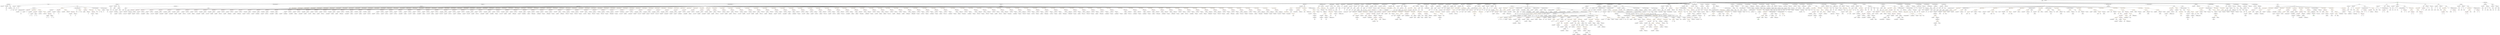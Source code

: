 strict digraph {
	graph [bb="0,0,79706,1332"];
	node [label="\N"];
	Enter	[height=0.5,
		pos="64961,1314",
		width=0.83628];
	IndexAccess_Unnamed_106	[color=black,
		height=0.5,
		label=IndexAccess,
		pos="19901,882",
		width=1.6402];
	NumberLiteral_Unnamed_173	[color=black,
		height=0.5,
		label=NumberLiteral,
		pos="19734,810",
		width=1.765];
	IndexAccess_Unnamed_106 -> NumberLiteral_Unnamed_173	[pos="e,19768,825.51 19867,866.83 19841,856.17 19806,841.45 19778,829.8"];
	Identifier_gameLocked_52	[color=black,
		height=0.5,
		label=gameLocked,
		pos="19874,810",
		width=1.6264];
	IndexAccess_Unnamed_106 -> Identifier_gameLocked_52	[pos="e,19880,828.1 19894,863.7 19891,856.15 19887,847.12 19884,838.68"];
	VariableDeclarationStatement_Unnamed_12	[color=black,
		height=0.5,
		label=VariableDeclarationStatement,
		pos="49282,954",
		width=3.3174];
	VariableDeclaration_i_1	[color=black,
		height=0.5,
		label=i,
		pos="49187,882",
		width=0.75];
	VariableDeclarationStatement_Unnamed_12 -> VariableDeclaration_i_1	[pos="e,49204,896.06 49259,936.05 49245,925.96 49227,913.12 49213,902.59"];
	Identifier_lastScored	[color=black,
		height=0.5,
		label=lastScored,
		pos="49282,882",
		width=1.3907];
	VariableDeclarationStatement_Unnamed_12 -> Identifier_lastScored	[pos="e,49282,900.1 49282,935.7 49282,928.41 49282,919.73 49282,911.54"];
	ExpressionStatement_Unnamed_136	[color=orange,
		height=0.5,
		label=ExpressionStatement,
		pos="72206,1026",
		width=2.458];
	BinaryOperation_Unnamed_134	[color=brown,
		height=0.5,
		label=BinaryOperation,
		pos="71788,954",
		width=1.9867];
	ExpressionStatement_Unnamed_136 -> BinaryOperation_Unnamed_134	[pos="e,71846,964.67 72140,1013.6 72129,1011.7 72117,1009.8 72107,1008 72021,993.53 71922,977.19 71858,966.53"];
	ExpressionStatement_Unnamed_43	[color=orange,
		height=0.5,
		label=ExpressionStatement,
		pos="9827.5,1026",
		width=2.458];
	BinaryOperation_Unnamed_43	[color=brown,
		height=0.5,
		label=BinaryOperation,
		pos="4231.5,954",
		width=1.9867];
	ExpressionStatement_Unnamed_43 -> BinaryOperation_Unnamed_43	[pos="e,4281.6,967.27 9766.2,1012.7 9754.4,1010.7 9742.1,1009 9730.5,1008 9130.9,953.84 4910.2,1036.9 4311.5,972 4305.5,971.34 4299.1,\
970.42 4292.9,969.35"];
	IndexAccess_Unnamed_11	[color=black,
		height=0.5,
		label=IndexAccess,
		pos="36626,882",
		width=1.6402];
	stringLiteral_Unnamed_11	[color=black,
		height=0.5,
		label=stringLiteral,
		pos="36633,810",
		width=1.5016];
	IndexAccess_Unnamed_11 -> stringLiteral_Unnamed_11	[pos="e,36631,828.1 36627,863.7 36628,856.41 36629,847.73 36630,839.54"];
	Identifier_worldCupGameID_7	[color=black,
		height=0.5,
		label=worldCupGameID,
		pos="36785,810",
		width=2.2085];
	IndexAccess_Unnamed_11 -> Identifier_worldCupGameID_7	[pos="e,36749,826.53 36658,866.67 36681,856.4 36713,842.44 36739,831.07"];
	VariableDeclaration__player_2	[color=black,
		height=0.5,
		label=_player,
		pos="56054,1026",
		width=1.0581];
	ElementaryTypeName_address_15	[color=black,
		height=0.5,
		label=address,
		pos="56492,954",
		width=1.0996];
	VariableDeclaration__player_2 -> ElementaryTypeName_address_15	[pos="e,56462,966.45 56082,1013.6 56088,1011.5 56094,1009.4 56101,1008 56249,973.76 56293,1005.3 56443,972 56445,971.37 56448,970.64 56451,\
969.83"];
	Identifier_correctGuess	[color=black,
		height=0.5,
		label=correctGuess,
		pos="50841,594",
		width=1.6818];
	Identifier_c_8	[color=black,
		height=0.5,
		label=c,
		pos="78609,1026",
		width=0.75];
	ExpressionStatement_Unnamed_150	[color=orange,
		height=0.5,
		label=ExpressionStatement,
		pos="47811,1026",
		width=2.458];
	FunctionCall_Unnamed_24	[color=orange,
		height=0.5,
		label=FunctionCall,
		pos="47788,954",
		width=1.6125];
	ExpressionStatement_Unnamed_150 -> FunctionCall_Unnamed_24	[pos="e,47793,972.1 47805,1007.7 47802,1000.2 47799,991.32 47797,982.97"];
	IndexAccess_Unnamed_51	[color=black,
		height=0.5,
		label=IndexAccess,
		pos="40289,882",
		width=1.6402];
	Identifier_gameLocked_25	[color=black,
		height=0.5,
		label=gameLocked,
		pos="40493,810",
		width=1.6264];
	IndexAccess_Unnamed_51 -> Identifier_gameLocked_25	[pos="e,40455,824.05 40326,868 40360,856.64 40408,840.08 40444,827.74"];
	NumberLiteral_Unnamed_91	[color=black,
		height=0.5,
		label=NumberLiteral,
		pos="40633,810",
		width=1.765];
	IndexAccess_Unnamed_51 -> NumberLiteral_Unnamed_91	[pos="e,40586,822.45 40332,869.57 40340,867.61 40349,865.67 40357,864 40447,844.82 40470,846.59 40561,828 40565,827.05 40570,826.03 40575,\
824.97"];
	BinaryOperation_Unnamed_166	[color=brown,
		height=0.5,
		label=BinaryOperation,
		pos="53604,666",
		width=1.9867];
	Identifier_internalStreak_1	[color=black,
		height=0.5,
		label=internalStreak,
		pos="53732,594",
		width=1.6818];
	BinaryOperation_Unnamed_166 -> Identifier_internalStreak_1	[pos="e,53703,610.34 53633,649.12 53651,639.27 53674,626.51 53693,615.85"];
	NumberLiteral_Unnamed_238	[color=black,
		height=0.5,
		label=NumberLiteral,
		pos="53874,594",
		width=1.765];
	BinaryOperation_Unnamed_166 -> NumberLiteral_Unnamed_238	[pos="e,53828,606.79 53652,652.4 53698,640.39 53768,622.3 53817,609.65"];
	BinaryOperation_Unnamed_150	[color=brown,
		height=0.5,
		label=BinaryOperation,
		pos="48211,666",
		width=1.9867];
	NumberLiteral_Unnamed_218	[color=black,
		height=0.5,
		label=NumberLiteral,
		pos="48070,594",
		width=1.765];
	BinaryOperation_Unnamed_150 -> NumberLiteral_Unnamed_218	[pos="e,48100,610.01 48179,649.46 48159,639.31 48132,625.95 48110,615.01"];
	IndexAccess_Unnamed_151	[color=black,
		height=0.5,
		label=IndexAccess,
		pos="48211,594",
		width=1.6402];
	BinaryOperation_Unnamed_150 -> IndexAccess_Unnamed_151	[pos="e,48211,612.1 48211,647.7 48211,640.41 48211,631.73 48211,623.54"];
	IfStatement_Unnamed_10	[color=orange,
		height=0.5,
		label=IfStatement,
		pos="52507,594",
		width=1.4739];
	BinaryOperation_Unnamed_168	[color=brown,
		height=0.5,
		label=BinaryOperation,
		pos="52350,522",
		width=1.9867];
	IfStatement_Unnamed_10 -> BinaryOperation_Unnamed_168	[pos="e,52384,538.26 52476,579.17 52452,568.8 52420,554.47 52394,542.88"];
	Block_Unnamed_40	[color=black,
		height=0.5,
		label=Block,
		pos="52482,522",
		width=0.90558];
	IfStatement_Unnamed_10 -> Block_Unnamed_40	[pos="e,52488,540.1 52500,575.7 52498,568.15 52494,559.12 52491,550.68"];
	Block_Unnamed_39	[color=black,
		height=0.5,
		label=Block,
		pos="52590,522",
		width=0.90558];
	IfStatement_Unnamed_10 -> Block_Unnamed_39	[pos="e,52572,537.72 52526,576.76 52537,567.27 52551,555.17 52564,544.85"];
	ElementaryTypeName_uint_4	[color=black,
		height=0.5,
		label=uint,
		pos="60932,1026",
		width=0.75];
	Identifier_gameLocked_53	[color=black,
		height=0.5,
		label=gameLocked,
		pos="15034,810",
		width=1.6264];
	Identifier__a_1	[color=black,
		height=0.5,
		label=_a,
		pos="47139,882",
		width=0.75];
	NumberLiteral_Unnamed_152	[color=black,
		height=0.5,
		label=NumberLiteral,
		pos="38040,882",
		width=1.765];
	BinaryOperation_Unnamed_162	[color=brown,
		height=0.5,
		label=BinaryOperation,
		pos="46138,882",
		width=1.9867];
	Identifier_counter_re_ent42	[color=black,
		height=0.5,
		label=counter_re_ent42,
		pos="46026,810",
		width=2.0976];
	BinaryOperation_Unnamed_162 -> Identifier_counter_re_ent42	[pos="e,46051,827.15 46112,864.76 46096,855.31 46077,843.26 46061,832.97"];
	NumberLiteral_Unnamed_230	[color=black,
		height=0.5,
		label=NumberLiteral,
		pos="46183,810",
		width=1.765];
	BinaryOperation_Unnamed_162 -> NumberLiteral_Unnamed_230	[pos="e,46172,827.79 46148,864.05 46154,856.06 46160,846.33 46166,837.4"];
	FunctionCall_Unnamed_32	[color=orange,
		height=0.5,
		label=FunctionCall,
		pos="48821,666",
		width=1.6125];
	Identifier_equalStrings_1	[color=black,
		height=0.5,
		label=equalStrings,
		pos="48626,594",
		width=1.5571];
	FunctionCall_Unnamed_32 -> Identifier_equalStrings_1	[pos="e,48662,608.11 48784,651.83 48752,640.54 48707,624.2 48673,611.93"];
	Identifier_actualResult	[color=black,
		height=0.5,
		label=actualResult,
		pos="48756,594",
		width=1.5432];
	FunctionCall_Unnamed_32 -> Identifier_actualResult	[pos="e,48771,611.47 48805,648.41 48797,639.87 48787,629.28 48779,619.79"];
	Identifier_playerResult	[color=black,
		height=0.5,
		label=playerResult,
		pos="48886,594",
		width=1.5709];
	FunctionCall_Unnamed_32 -> Identifier_playerResult	[pos="e,48870,611.47 48836,648.41 48844,639.87 48854,629.28 48863,619.79"];
	stringLiteral_Unnamed_46	[color=black,
		height=0.5,
		label=stringLiteral,
		pos="16502,810",
		width=1.5016];
	IndexAccess_Unnamed_113	[color=black,
		height=0.5,
		label=IndexAccess,
		pos="9080.5,882",
		width=1.6402];
	stringLiteral_Unnamed_61	[color=black,
		height=0.5,
		label=stringLiteral,
		pos="8934.5,810",
		width=1.5016];
	IndexAccess_Unnamed_113 -> stringLiteral_Unnamed_61	[pos="e,8964.6,825.42 9049.9,866.33 9028.1,855.85 8998.5,841.65 8974.7,830.27"];
	Identifier_worldCupGameID_57	[color=black,
		height=0.5,
		label=worldCupGameID,
		pos="9086.5,810",
		width=2.2085];
	IndexAccess_Unnamed_113 -> Identifier_worldCupGameID_57	[pos="e,9085.1,828.1 9082,863.7 9082.7,856.41 9083.4,847.73 9084.1,839.54"];
	NumberLiteral_Unnamed_252	[color=black,
		height=0.5,
		label=NumberLiteral,
		pos="65835,882",
		width=1.765];
	Identifier_b_11	[color=black,
		height=0.5,
		label=b,
		pos="78223,882",
		width=0.75];
	Block_Unnamed_58	[color=black,
		height=0.5,
		label=Block,
		pos="43903,954",
		width=0.90558];
	ExpressionStatement_Unnamed_208	[color=orange,
		height=0.5,
		label=ExpressionStatement,
		pos="43403,882",
		width=2.458];
	Block_Unnamed_58 -> ExpressionStatement_Unnamed_208	[pos="e,43467,894.68 43871,949.27 43802,941.2 43637,921.12 43500,900 43493,898.94 43485,897.78 43478,896.58"];
	Identifier_firstPrize	[color=black,
		height=0.5,
		label=firstPrize,
		pos="65475,882",
		width=1.2105];
	Identifier_msg_7	[color=black,
		height=0.5,
		label=msg,
		pos="42445,738",
		width=0.75];
	VariableDeclaration_finalScore	[color=black,
		height=0.5,
		label=finalScore,
		pos="55295,954",
		width=1.3353];
	ElementaryTypeName_int16_1	[color=black,
		height=0.5,
		label=int16,
		pos="55518,882",
		width=0.7947];
	VariableDeclaration_finalScore -> ElementaryTypeName_int16_1	[pos="e,55495,893.62 55331,941.94 55338,939.95 55345,937.9 55352,936 55408,919.55 55424,920.12 55480,900 55481,899.36 55483,898.67 55485,\
897.95"];
	ElementaryTypeName_uint256_10	[color=black,
		height=0.5,
		label=uint256,
		pos="77347,954",
		width=1.0442];
	VariableDeclaration_gameResult	[color=black,
		height=0.5,
		label=gameResult,
		pos="47123,1098",
		width=1.4877];
	Mapping_Unnamed_3	[color=black,
		height=0.5,
		label=Mapping,
		pos="47126,1026",
		width=1.2105];
	VariableDeclaration_gameResult -> Mapping_Unnamed_3	[pos="e,47125,1044.1 47123,1079.7 47124,1072.4 47124,1063.7 47124,1055.5"];
	ParameterList_Unnamed_58	[color=black,
		height=0.5,
		label=ParameterList,
		pos="74859,1098",
		width=1.7095];
	Parameter_None_14	[color=black,
		height=0.5,
		label=None,
		pos="74850,1026",
		width=0.85014];
	ParameterList_Unnamed_58 -> Parameter_None_14	[pos="e,74852,1044.1 74856,1079.7 74855,1072.3 74854,1063.5 74853,1055.3"];
	ElementaryTypeName_int8_1	[color=black,
		height=0.5,
		label=int8,
		pos="43345,954",
		width=0.75];
	Mapping_Unnamed_16	[color=black,
		height=0.5,
		label=Mapping,
		pos="52850,882",
		width=1.2105];
	ElementaryTypeName_bool_11	[color=black,
		height=0.5,
		label=bool,
		pos="52813,810",
		width=0.76697];
	Mapping_Unnamed_16 -> ElementaryTypeName_bool_11	[pos="e,52821,827.31 52841,864.05 52836,856.03 52831,846.26 52826,837.3"];
	ElementaryTypeName_int8_24	[color=black,
		height=0.5,
		label=int8,
		pos="52886,810",
		width=0.75];
	Mapping_Unnamed_16 -> ElementaryTypeName_int8_24	[pos="e,52877,827.31 52858,864.05 52862,856.03 52867,846.26 52872,837.3"];
	ExpressionStatement_Unnamed_1	[color=orange,
		height=0.5,
		label=ExpressionStatement,
		pos="10023,1026",
		width=2.458];
	BinaryOperation_Unnamed_1	[color=brown,
		height=0.5,
		label=BinaryOperation,
		pos="4392.5,954",
		width=1.9867];
	ExpressionStatement_Unnamed_1 -> BinaryOperation_Unnamed_1	[pos="e,4443,967.1 9960.8,1012.7 9948.8,1010.8 9936.3,1009.1 9924.5,1008 9321.4,954.07 5076.7,1035.8 4474.5,972 4468,971.3 4461.1,970.32 \
4454.4,969.17"];
	Identifier_thirdPrize	[color=black,
		height=0.5,
		label=thirdPrize,
		pos="68283,882",
		width=1.2798];
	Mapping_Unnamed	[color=black,
		height=0.5,
		label=Mapping,
		pos="55954,1026",
		width=1.2105];
	ElementaryTypeName_string_2	[color=black,
		height=0.5,
		label=string,
		pos="56331,954",
		width=0.864];
	Mapping_Unnamed -> ElementaryTypeName_string_2	[pos="e,56307,966.18 55986,1013.5 55993,1011.5 56000,1009.5 56007,1008 56131,980.45 56168,1005.2 56291,972 56293,971.46 56295,970.85 56297,\
970.17"];
	ElementaryTypeName_int8	[color=black,
		height=0.5,
		label=int8,
		pos="56407,954",
		width=0.75];
	Mapping_Unnamed -> ElementaryTypeName_int8	[pos="e,56386,966.14 55986,1013.5 55993,1011.4 56000,1009.4 56007,1008 56166,974.99 56214,1015.3 56371,972 56372,971.55 56374,971.03 56375,\
970.46"];
	NumberLiteral_Unnamed_4	[color=black,
		height=0.5,
		label=NumberLiteral,
		pos="71937,1026",
		width=1.765];
	Identifier_a_5	[color=black,
		height=0.5,
		label=a,
		pos="75509,882",
		width=0.75];
	Identifier__participant_5	[color=black,
		height=0.5,
		label=_participant,
		pos="48973,738",
		width=1.5155];
	NumberLiteral_Unnamed_159	[color=black,
		height=0.5,
		label=NumberLiteral,
		pos="28638,882",
		width=1.765];
	Identifier_worldCupGameID_11	[color=black,
		height=0.5,
		label=worldCupGameID,
		pos="15335,810",
		width=2.2085];
	ElementaryTypeName_uint_32	[color=black,
		height=0.5,
		label=uint,
		pos="52623,738",
		width=0.75];
	Identifier__participant_3	[color=black,
		height=0.5,
		label=_participant,
		pos="48390,882",
		width=1.5155];
	Mapping_Unnamed_2	[color=black,
		height=0.5,
		label=Mapping,
		pos="70925,1026",
		width=1.2105];
	ElementaryTypeName_uint_7	[color=black,
		height=0.5,
		label=uint,
		pos="70878,954",
		width=0.75];
	Mapping_Unnamed_2 -> ElementaryTypeName_uint_7	[pos="e,70888,970.99 70913,1008.4 70908,1000 70901,989.63 70895,980.26"];
	ElementaryTypeName_int8_2	[color=black,
		height=0.5,
		label=int8,
		pos="70950,954",
		width=0.75];
	Mapping_Unnamed_2 -> ElementaryTypeName_int8_2	[pos="e,70944,971.62 70931,1007.7 70933,1000 70937,990.85 70940,982.3"];
	EmitStatement_Unnamed_3	[color=black,
		height=0.5,
		label=EmitStatement,
		pos="49377,738",
		width=1.7788];
	FunctionCall_Unnamed_29	[color=orange,
		height=0.5,
		label=FunctionCall,
		pos="47924,666",
		width=1.6125];
	EmitStatement_Unnamed_3 -> FunctionCall_Unnamed_29	[pos="e,47978,672.28 49331,724.98 49322,722.98 49313,721.18 49304,720 48786,652.47 48651,713.48 48130,684 48083,681.35 48030,676.96 47989,\
673.31"];
	VariableDeclaration_BTCTKN	[color=black,
		height=0.5,
		label=BTCTKN,
		pos="45335,1098",
		width=1.3353];
	UserDefinedTypeName_Unnamed	[color=black,
		height=0.5,
		label=UserDefinedTypeName,
		pos="45343,1026",
		width=2.7214];
	VariableDeclaration_BTCTKN -> UserDefinedTypeName_Unnamed	[pos="e,45341,1044.1 45337,1079.7 45337,1072.4 45338,1063.7 45339,1055.5"];
	IndexAccess_Unnamed_159	[color=black,
		height=0.5,
		label=IndexAccess,
		pos="50254,450",
		width=1.6402];
	Identifier_playerStreak_3	[color=black,
		height=0.5,
		label=playerStreak,
		pos="50264,378",
		width=1.5709];
	IndexAccess_Unnamed_159 -> Identifier_playerStreak_3	[pos="e,50261,396.1 50256,431.7 50257,424.32 50258,415.52 50260,407.25"];
	Identifier__participant_13	[color=black,
		height=0.5,
		label=_participant,
		pos="50393,378",
		width=1.5155];
	IndexAccess_Unnamed_159 -> Identifier__participant_13	[pos="e,50364,393.58 50283,434.15 50304,423.83 50331,409.96 50353,398.71"];
	Identifier__customerAddress_5	[color=black,
		height=0.5,
		label=_customerAddress,
		pos="72469,882",
		width=2.264];
	ExpressionStatement_Unnamed_93	[color=orange,
		height=0.5,
		label=ExpressionStatement,
		pos="10218,1026",
		width=2.458];
	BinaryOperation_Unnamed_93	[color=brown,
		height=0.5,
		label=BinaryOperation,
		pos="4555.5,954",
		width=1.9867];
	ExpressionStatement_Unnamed_93 -> BinaryOperation_Unnamed_93	[pos="e,4620.6,961.79 10156,1012.7 10144,1010.8 10131,1009.1 10120,1008 9526,954.89 5351.8,999.13 4756.5,972 4715.3,970.12 4669.5,966.37 \
4632,962.87"];
	NumberLiteral_Unnamed_240	[color=black,
		height=0.5,
		label=NumberLiteral,
		pos="52236,450",
		width=1.765];
	BinaryOperation_Unnamed_168 -> NumberLiteral_Unnamed_240	[pos="e,52261,466.74 52323,504.94 52308,495.36 52288,483.06 52271,472.63"];
	Identifier_streak_6	[color=black,
		height=0.5,
		label=streak,
		pos="52350,450",
		width=0.90558];
	BinaryOperation_Unnamed_168 -> Identifier_streak_6	[pos="e,52350,468.1 52350,503.7 52350,496.41 52350,487.73 52350,479.54"];
	ExpressionStatement_Unnamed_64	[color=orange,
		height=0.5,
		label=ExpressionStatement,
		pos="10413,1026",
		width=2.458];
	BinaryOperation_Unnamed_64	[color=brown,
		height=0.5,
		label=BinaryOperation,
		pos="4837.5,954",
		width=1.9867];
	ExpressionStatement_Unnamed_64 -> BinaryOperation_Unnamed_64	[pos="e,4903,961.7 10351,1012.7 10339,1010.8 10326,1009.1 10315,1008 9731.1,955.76 5627.7,998.22 5042.5,972 5000,970.09 4952.6,966.28 \
4914.1,962.74"];
	IndexAccess_Unnamed_91	[color=black,
		height=0.5,
		label=IndexAccess,
		pos="25254,882",
		width=1.6402];
	Identifier_worldCupGameID_47	[color=black,
		height=0.5,
		label=worldCupGameID,
		pos="25237,810",
		width=2.2085];
	IndexAccess_Unnamed_91 -> Identifier_worldCupGameID_47	[pos="e,25241,828.1 25249,863.7 25248,856.32 25245,847.52 25243,839.25"];
	stringLiteral_Unnamed_51	[color=black,
		height=0.5,
		label=stringLiteral,
		pos="25389,810",
		width=1.5016];
	IndexAccess_Unnamed_91 -> stringLiteral_Unnamed_51	[pos="e,25360,825.75 25283,865.98 25302,855.76 25329,842.13 25350,830.99"];
	MemberAccess_Unnamed_57	[color=black,
		height=0.5,
		label=MemberAccess,
		pos="64755,882",
		width=1.9174];
	Identifier_BTCTKN_12	[color=black,
		height=0.5,
		label=BTCTKN,
		pos="64755,810",
		width=1.3353];
	MemberAccess_Unnamed_57 -> Identifier_BTCTKN_12	[pos="e,64755,828.1 64755,863.7 64755,856.41 64755,847.73 64755,839.54"];
	MemberAccess_Unnamed_14	[color=black,
		height=0.5,
		label=MemberAccess,
		pos="58567,882",
		width=1.9174];
	Identifier_BTCTKN_1	[color=black,
		height=0.5,
		label=BTCTKN,
		pos="58567,810",
		width=1.3353];
	MemberAccess_Unnamed_14 -> Identifier_BTCTKN_1	[pos="e,58567,828.1 58567,863.7 58567,856.41 58567,847.73 58567,839.54"];
	Block_Unnamed_8	[color=black,
		height=0.5,
		label=Block,
		pos="58491,1098",
		width=0.90558];
	ExpressionStatement_Unnamed_145	[color=orange,
		height=0.5,
		label=ExpressionStatement,
		pos="58640,1026",
		width=2.458];
	Block_Unnamed_8 -> ExpressionStatement_Unnamed_145	[pos="e,58606,1043 58515,1085.6 58537,1075.4 58569,1060.1 58595,1047.7"];
	ExpressionStatement_Unnamed_12	[color=orange,
		height=0.5,
		label=ExpressionStatement,
		pos="10608,1026",
		width=2.458];
	BinaryOperation_Unnamed_12	[color=brown,
		height=0.5,
		label=BinaryOperation,
		pos="5123.5,954",
		width=1.9867];
	ExpressionStatement_Unnamed_12 -> BinaryOperation_Unnamed_12	[pos="e,5188.6,961.79 10546,1012.7 10534,1010.8 10521,1009.1 10510,1008 9935.7,956.59 5900.1,998.3 5324.5,972 5283.3,970.12 5237.5,966.37 \
5200,962.87"];
	NumberLiteral_Unnamed_145	[color=black,
		height=0.5,
		label=NumberLiteral,
		pos="38722,810",
		width=1.765];
	BinaryOperation_Unnamed_171	[color=brown,
		height=0.5,
		label=BinaryOperation,
		pos="52128,234",
		width=1.9867];
	Identifier_internalResult_1	[color=black,
		height=0.5,
		label=internalResult,
		pos="52057,162",
		width=1.6818];
	BinaryOperation_Unnamed_171 -> Identifier_internalResult_1	[pos="e,52073,179.31 52110,216.05 52102,207.42 52091,196.76 52081,187.27"];
	NumberLiteral_Unnamed_243	[color=black,
		height=0.5,
		label=NumberLiteral,
		pos="52199,162",
		width=1.765];
	BinaryOperation_Unnamed_171 -> NumberLiteral_Unnamed_243	[pos="e,52182,179.79 52145,216.05 52153,207.54 52164,197.07 52174,187.68"];
	Identifier_firstPrize_1	[color=black,
		height=0.5,
		label=firstPrize,
		pos="63621,882",
		width=1.2105];
	Identifier_worldCupGameID_16	[color=black,
		height=0.5,
		label=worldCupGameID,
		pos="5456.5,810",
		width=2.2085];
	ElementaryTypeName_uint	[color=black,
		height=0.5,
		label=uint,
		pos="79573,954",
		width=0.75];
	FunctionCall_Unnamed_96	[color=orange,
		height=0.5,
		label=FunctionCall,
		pos="43083,810",
		width=1.6125];
	Identifier_revert_8	[color=black,
		height=0.5,
		label=revert,
		pos="43015,738",
		width=0.87786];
	FunctionCall_Unnamed_96 -> Identifier_revert_8	[pos="e,43029,754.04 43066,792.41 43058,783.41 43047,772.13 43037,762.26"];
	NumberLiteral_Unnamed_5	[color=black,
		height=0.5,
		label=NumberLiteral,
		pos="71902,1098",
		width=1.765];
	Identifier_gameLocked_9	[color=black,
		height=0.5,
		label=gameLocked,
		pos="37549,810",
		width=1.6264];
	IndexAccess_Unnamed_42	[color=black,
		height=0.5,
		label=IndexAccess,
		pos="21874,882",
		width=1.6402];
	Identifier_worldCupGameID_22	[color=black,
		height=0.5,
		label=worldCupGameID,
		pos="21781,810",
		width=2.2085];
	IndexAccess_Unnamed_42 -> Identifier_worldCupGameID_22	[pos="e,21803,827.63 21852,864.76 21840,855.71 21825,844.27 21811,834.28"];
	stringLiteral_Unnamed_26	[color=black,
		height=0.5,
		label=stringLiteral,
		pos="21933,810",
		width=1.5016];
	IndexAccess_Unnamed_42 -> stringLiteral_Unnamed_26	[pos="e,21918,827.79 21888,864.05 21895,855.8 21903,845.7 21911,836.54"];
	MemberAccess_Unnamed_9	[color=black,
		height=0.5,
		label=MemberAccess,
		pos="69689,810",
		width=1.9174];
	MemberAccess_Unnamed_10	[color=black,
		height=0.5,
		label=MemberAccess,
		pos="69684,738",
		width=1.9174];
	MemberAccess_Unnamed_9 -> MemberAccess_Unnamed_10	[pos="e,69685,756.1 69687,791.7 69687,784.41 69686,775.73 69686,767.54"];
	ParameterList_Unnamed_45	[color=black,
		height=0.5,
		label=ParameterList,
		pos="41327,1098",
		width=1.7095];
	Identifier_i_13	[color=black,
		height=0.5,
		label=i,
		pos="893.54,810",
		width=0.75];
	TupleExpression_Unnamed_4	[color=black,
		height=0.5,
		label=TupleExpression,
		pos="61541,810",
		width=2.0422];
	FunctionCall_Unnamed_88	[color=orange,
		height=0.5,
		label=FunctionCall,
		pos="61541,738",
		width=1.6125];
	TupleExpression_Unnamed_4 -> FunctionCall_Unnamed_88	[pos="e,61541,756.1 61541,791.7 61541,784.41 61541,775.73 61541,767.54"];
	NumberLiteral_Unnamed_51	[color=black,
		height=0.5,
		label=NumberLiteral,
		pos="25525,810",
		width=1.765];
	Parameter_tokens_1	[color=black,
		height=0.5,
		label=tokens,
		pos="79239,1026",
		width=0.97489];
	ElementaryTypeName_uint_1	[color=black,
		height=0.5,
		label=uint,
		pos="79226,954",
		width=0.75];
	Parameter_tokens_1 -> ElementaryTypeName_uint_1	[pos="e,79229,972.1 79235,1007.7 79234,1000.3 79232,991.52 79231,983.25"];
	Identifier__gameID_9	[color=black,
		height=0.5,
		label=_gameID,
		pos="43604,594",
		width=1.2382];
	NumberLiteral_Unnamed_57	[color=black,
		height=0.5,
		label=NumberLiteral,
		pos="35002,882",
		width=1.765];
	IndexAccess_Unnamed_187	[color=black,
		height=0.5,
		label=IndexAccess,
		pos="67542,594",
		width=1.6402];
	Identifier_gameFinished_4	[color=black,
		height=0.5,
		label=gameFinished,
		pos="67405,522",
		width=1.7095];
	IndexAccess_Unnamed_187 -> Identifier_gameFinished_4	[pos="e,67434,537.99 67512,577.98 67492,567.83 67466,554.31 67444,543.22"];
	NumberLiteral_Unnamed_251	[color=black,
		height=0.5,
		label=NumberLiteral,
		pos="67548,522",
		width=1.765];
	IndexAccess_Unnamed_187 -> NumberLiteral_Unnamed_251	[pos="e,67546,540.1 67543,575.7 67544,568.41 67544,559.73 67545,551.54"];
	ArrayTypeName_Unnamed	[color=black,
		height=0.5,
		label=ArrayTypeName,
		pos="61271,954",
		width=2.0145];
	NumberLiteral_Unnamed_14	[color=black,
		height=0.5,
		label=NumberLiteral,
		pos="61136,882",
		width=1.765];
	ArrayTypeName_Unnamed -> NumberLiteral_Unnamed_14	[pos="e,61165,898.18 61240,937.29 61221,927.29 61196,914.23 61175,903.43"];
	ElementaryTypeName_int8_7	[color=black,
		height=0.5,
		label=int8,
		pos="61245,882",
		width=0.75];
	ArrayTypeName_Unnamed -> ElementaryTypeName_int8_7	[pos="e,61251,899.62 61264,935.7 61261,928.04 61258,918.85 61255,910.3"];
	ForStatement_Unnamed_4	[color=black,
		height=0.5,
		label=ForStatement,
		pos="1058.5,1026",
		width=1.6818];
	VariableDeclarationStatement_Unnamed_46	[color=black,
		height=0.5,
		label=VariableDeclarationStatement,
		pos="671.54,954",
		width=3.3174];
	ForStatement_Unnamed_4 -> VariableDeclarationStatement_Unnamed_46	[pos="e,746.03,968.47 1007.9,1015.8 944.29,1004.3 834,984.38 757.12,970.48"];
	BinaryOperation_Unnamed_199	[color=brown,
		height=0.5,
		label=BinaryOperation,
		pos="880.54,954",
		width=1.9867];
	ForStatement_Unnamed_4 -> BinaryOperation_Unnamed_199	[pos="e,917.92,969.7 1022.9,1011 995.84,1000.3 958.25,985.56 928.49,973.86"];
	ExpressionStatement_Unnamed_214	[color=orange,
		height=0.5,
		label=ExpressionStatement,
		pos="1058.5,954",
		width=2.458];
	ForStatement_Unnamed_4 -> ExpressionStatement_Unnamed_214	[pos="e,1058.5,972.1 1058.5,1007.7 1058.5,1000.4 1058.5,991.73 1058.5,983.54"];
	IfStatement_Unnamed_18	[color=orange,
		height=0.5,
		label=IfStatement,
		pos="1257.5,954",
		width=1.4739];
	ForStatement_Unnamed_4 -> IfStatement_Unnamed_18	[pos="e,1221.8,967.58 1096.4,1011.7 1129,1000.2 1176.1,983.66 1210.9,971.39"];
	ElementaryTypeName_int16_4	[color=black,
		height=0.5,
		label=int16,
		pos="76433,954",
		width=0.7947];
	ExpressionStatement_Unnamed_144	[color=orange,
		height=0.5,
		label=ExpressionStatement,
		pos="69182,1026",
		width=2.458];
	BinaryOperation_Unnamed_144	[color=brown,
		height=0.5,
		label=BinaryOperation,
		pos="69182,954",
		width=1.9867];
	ExpressionStatement_Unnamed_144 -> BinaryOperation_Unnamed_144	[pos="e,69182,972.1 69182,1007.7 69182,1000.4 69182,991.73 69182,983.54"];
	IndexAccess_Unnamed_182	[color=black,
		height=0.5,
		label=IndexAccess,
		pos="59071,882",
		width=1.6402];
	Identifier__opponents	[color=black,
		height=0.5,
		label=_opponents,
		pos="58925,810",
		width=1.5293];
	IndexAccess_Unnamed_182 -> Identifier__opponents	[pos="e,58955,825.42 59040,866.33 59018,855.85 58988,841.65 58965,830.27"];
	Identifier_worldCupGameID_64	[color=black,
		height=0.5,
		label=worldCupGameID,
		pos="59078,810",
		width=2.2085];
	IndexAccess_Unnamed_182 -> Identifier_worldCupGameID_64	[pos="e,59076,828.1 59072,863.7 59073,856.41 59074,847.73 59075,839.54"];
	NumberLiteral_Unnamed_11	[color=black,
		height=0.5,
		label=NumberLiteral,
		pos="43548,1098",
		width=1.765];
	BinaryOperation_Unnamed_186	[color=brown,
		height=0.5,
		label=BinaryOperation,
		pos="44782,954",
		width=1.9867];
	BinaryOperation_Unnamed_187	[color=brown,
		height=0.5,
		label=BinaryOperation,
		pos="43998,882",
		width=1.9867];
	BinaryOperation_Unnamed_186 -> BinaryOperation_Unnamed_187	[pos="e,44049,894.95 44730,941.05 44720,939.09 44710,937.29 44701,936 44426,899.46 44353,936.54 44079,900 44072,899.19 44066,898.19 44060,\
897.07"];
	FunctionCall_Unnamed_59	[color=orange,
		height=0.5,
		label=FunctionCall,
		pos="44146,882",
		width=1.6125];
	BinaryOperation_Unnamed_186 -> FunctionCall_Unnamed_59	[pos="e,44188,894.74 44730,941.17 44720,939.21 44710,937.37 44701,936 44486,905.64 44428,934.45 44214,900 44209,899.22 44204,898.26 44199,\
897.2"];
	Identifier_worldCupGameID_20	[color=black,
		height=0.5,
		label=worldCupGameID,
		pos="19446,810",
		width=2.2085];
	Identifier_assert_1	[color=black,
		height=0.5,
		label=assert,
		pos="75033,882",
		width=0.89172];
	IndexAccess_Unnamed_112	[color=black,
		height=0.5,
		label=IndexAccess,
		pos="39444,882",
		width=1.6402];
	stringLiteral_Unnamed_60	[color=black,
		height=0.5,
		label=stringLiteral,
		pos="39577,810",
		width=1.5016];
	IndexAccess_Unnamed_112 -> stringLiteral_Unnamed_60	[pos="e,39549,825.75 39472,865.98 39491,855.76 39517,842.13 39539,830.99"];
	Identifier_worldCupGameID_56	[color=black,
		height=0.5,
		label=worldCupGameID,
		pos="39729,810",
		width=2.2085];
	IndexAccess_Unnamed_112 -> Identifier_worldCupGameID_56	[pos="e,39676,823.77 39488,869.81 39496,867.87 39504,865.87 39512,864 39563,851.25 39622,836.96 39665,826.43"];
	Identifier_correctGuess_1	[color=black,
		height=0.5,
		label=correctGuess,
		pos="50312,594",
		width=1.6818];
	NumberLiteral_Unnamed_110	[color=black,
		height=0.5,
		label=NumberLiteral,
		pos="23568,882",
		width=1.765];
	FunctionDefinition_countParticipants	[color=black,
		height=0.5,
		label=countParticipants,
		pos="258.54,1170",
		width=2.0838];
	ParameterList_Unnamed_25	[color=black,
		height=0.5,
		label=ParameterList,
		pos="61.543,1098",
		width=1.7095];
	FunctionDefinition_countParticipants -> ParameterList_Unnamed_25	[pos="e,99.636,1112.5 217.72,1154.5 186.54,1143.4 143.44,1128.1 110.42,1116.4"];
	ParameterList_Unnamed_26	[color=black,
		height=0.5,
		label=ParameterList,
		pos="202.54,1098",
		width=1.7095];
	FunctionDefinition_countParticipants -> ParameterList_Unnamed_26	[pos="e,215.97,1115.8 244.99,1152.1 238.38,1143.8 230.3,1133.7 222.97,1124.5"];
	Block_Unnamed_14	[color=black,
		height=0.5,
		label=Block,
		pos="314.54,1098",
		width=0.90558];
	FunctionDefinition_countParticipants -> Block_Unnamed_14	[pos="e,301.88,1114.8 272.1,1152.1 278.9,1143.6 287.26,1133.1 294.76,1123.7"];
	Identifier_worldCupGameID_32	[color=black,
		height=0.5,
		label=worldCupGameID,
		pos="4568.5,810",
		width=2.2085];
	FunctionCall_Unnamed_21	[color=orange,
		height=0.5,
		label=FunctionCall,
		pos="55918,738",
		width=1.6125];
	MemberAccess_Unnamed_15	[color=black,
		height=0.5,
		label=MemberAccess,
		pos="55783,666",
		width=1.9174];
	FunctionCall_Unnamed_21 -> MemberAccess_Unnamed_15	[pos="e,55812,682.48 55889,721.98 55869,711.97 55844,698.68 55822,687.67"];
	Identifier_finalScore_1	[color=black,
		height=0.5,
		label=finalScore,
		pos="55918,666",
		width=1.3353];
	FunctionCall_Unnamed_21 -> Identifier_finalScore_1	[pos="e,55918,684.1 55918,719.7 55918,712.41 55918,703.73 55918,695.54"];
	Identifier_gameScore	[color=black,
		height=0.5,
		label=gameScore,
		pos="56036,666",
		width=1.4462];
	FunctionCall_Unnamed_21 -> Identifier_gameScore	[pos="e,56010,682.01 55944,721.46 55960,711.54 55982,698.56 56001,687.75"];
	Identifier_k	[color=black,
		height=0.5,
		label=k,
		pos="48325,738",
		width=0.75];
	MemberAccess_Unnamed_34	[color=black,
		height=0.5,
		label=MemberAccess,
		pos="53836,666",
		width=1.9174];
	Identifier_msg_14	[color=black,
		height=0.5,
		label=msg,
		pos="53983,594",
		width=0.75];
	MemberAccess_Unnamed_34 -> Identifier_msg_14	[pos="e,53961,605.14 53868,649.64 53893,637.86 53926,621.69 53951,610"];
	BinaryOperation_Unnamed_173	[color=brown,
		height=0.5,
		label=BinaryOperation,
		pos="57603,882",
		width=1.9867];
	Identifier__weiToWithdraw	[color=black,
		height=0.5,
		label=_weiToWithdraw,
		pos="57454,810",
		width=2.0976];
	BinaryOperation_Unnamed_173 -> Identifier__weiToWithdraw	[pos="e,57487,826.57 57570,865.64 57548,855.59 57520,842.34 57497,831.41"];
	IndexAccess_Unnamed_178	[color=black,
		height=0.5,
		label=IndexAccess,
		pos="57607,810",
		width=1.6402];
	BinaryOperation_Unnamed_173 -> IndexAccess_Unnamed_178	[pos="e,57606,828.1 57604,863.7 57604,856.41 57604,847.73 57605,839.54"];
	BinaryOperation_Unnamed_193	[color=brown,
		height=0.5,
		label=BinaryOperation,
		pos="67549,738",
		width=1.9867];
	FunctionCall_Unnamed_65	[color=orange,
		height=0.5,
		label=FunctionCall,
		pos="67401,666",
		width=1.6125];
	BinaryOperation_Unnamed_193 -> FunctionCall_Unnamed_65	[pos="e,67431,681.61 67516,721.64 67494,711.31 67465,697.6 67442,686.5"];
	BinaryOperation_Unnamed_194	[color=brown,
		height=0.5,
		label=BinaryOperation,
		pos="67549,666",
		width=1.9867];
	BinaryOperation_Unnamed_193 -> BinaryOperation_Unnamed_194	[pos="e,67549,684.1 67549,719.7 67549,712.41 67549,703.73 67549,695.54"];
	NumberLiteral_Unnamed_16	[color=black,
		height=0.5,
		label=NumberLiteral,
		pos="3992.5,810",
		width=1.765];
	Parameter__participant	[color=black,
		height=0.5,
		label=_participant,
		pos="56748,1026",
		width=1.5155];
	ElementaryTypeName_address_24	[color=black,
		height=0.5,
		label=address,
		pos="57384,954",
		width=1.0996];
	Parameter__participant -> ElementaryTypeName_address_24	[pos="e,57354,966.72 56787,1013.1 56795,1011.1 56803,1009.3 56811,1008 57041,969.35 57107,1019.5 57336,972 57338,971.45 57341,970.8 57344,\
970.07"];
	stringLiteral_Unnamed_31	[color=black,
		height=0.5,
		label=stringLiteral,
		pos="27219,810",
		width=1.5016];
	Identifier_actualResult_2	[color=black,
		height=0.5,
		label=actualResult,
		pos="51784,594",
		width=1.5432];
	VariableDeclaration_b	[color=black,
		height=0.5,
		label=b,
		pos="2428.5,954",
		width=0.75];
	ElementaryTypeName_bytes_2	[color=black,
		height=0.5,
		label=bytes,
		pos="2428.5,882",
		width=0.85014];
	VariableDeclaration_b -> ElementaryTypeName_bytes_2	[pos="e,2428.5,900.1 2428.5,935.7 2428.5,928.41 2428.5,919.73 2428.5,911.54"];
	NumberLiteral_Unnamed_223	[color=black,
		height=0.5,
		label=NumberLiteral,
		pos="49890,450",
		width=1.765];
	IndexAccess_Unnamed_169	[color=black,
		height=0.5,
		label=IndexAccess,
		pos="71046,1026",
		width=1.6402];
	Identifier__player_1	[color=black,
		height=0.5,
		label=_player,
		pos="71033,954",
		width=1.0581];
	IndexAccess_Unnamed_169 -> Identifier__player_1	[pos="e,71036,972.1 71042,1007.7 71041,1000.3 71039,991.52 71038,983.25"];
	Identifier_playerRegistered_4	[color=black,
		height=0.5,
		label=playerRegistered,
		pos="71162,954",
		width=2.0145];
	IndexAccess_Unnamed_169 -> Identifier_playerRegistered_4	[pos="e,71135,970.98 71071,1009.5 71087,999.81 71108,987.27 71126,976.65"];
	Identifier_administrator_3	[color=black,
		height=0.5,
		label=administrator,
		pos="64110,882",
		width=1.6402];
	ElementaryTypeName_uint256_7	[color=black,
		height=0.5,
		label=uint256,
		pos="75842,954",
		width=1.0442];
	ExpressionStatement_Unnamed_142	[color=orange,
		height=0.5,
		label=ExpressionStatement,
		pos="60042,882",
		width=2.458];
	BinaryOperation_Unnamed_143	[color=brown,
		height=0.5,
		label=BinaryOperation,
		pos="60202,810",
		width=1.9867];
	ExpressionStatement_Unnamed_142 -> BinaryOperation_Unnamed_143	[pos="e,60167,826.1 60078,865.12 60101,854.88 60132,841.5 60157,830.6"];
	ElementaryTypeName_int16_2	[color=black,
		height=0.5,
		label=int16,
		pos="56377,738",
		width=0.7947];
	NumberLiteral_Unnamed_58	[color=black,
		height=0.5,
		label=NumberLiteral,
		pos="39730,882",
		width=1.765];
	Parameter__gameID_2	[color=black,
		height=0.5,
		label=_gameID,
		pos="3638.5,1026",
		width=1.2382];
	ElementaryTypeName_int8_22	[color=black,
		height=0.5,
		label=int8,
		pos="3602.5,954",
		width=0.75];
	Parameter__gameID_2 -> ElementaryTypeName_int8_22	[pos="e,3610.9,971.31 3629.8,1008.1 3625.7,1000 3620.7,990.26 3616.1,981.3"];
	UnaryOperation_Unnamed_11	[color=black,
		height=0.5,
		label=UnaryOperation,
		pos="51332,810",
		width=1.9452];
	IndexAccess_Unnamed_175	[color=black,
		height=0.5,
		label=IndexAccess,
		pos="51391,738",
		width=1.6402];
	UnaryOperation_Unnamed_11 -> IndexAccess_Unnamed_175	[pos="e,51376,755.79 51346,792.05 51353,783.8 51361,773.7 51369,764.54"];
	IndexAccess_Unnamed_81	[color=black,
		height=0.5,
		label=IndexAccess,
		pos="36051,882",
		width=1.6402];
	Identifier_worldCupGameID_41	[color=black,
		height=0.5,
		label=worldCupGameID,
		pos="36051,810",
		width=2.2085];
	IndexAccess_Unnamed_81 -> Identifier_worldCupGameID_41	[pos="e,36051,828.1 36051,863.7 36051,856.41 36051,847.73 36051,839.54"];
	stringLiteral_Unnamed_45	[color=black,
		height=0.5,
		label=stringLiteral,
		pos="36203,810",
		width=1.5016];
	IndexAccess_Unnamed_81 -> stringLiteral_Unnamed_45	[pos="e,36172,825.13 36082,866.5 36105,855.88 36137,841.38 36162,829.86"];
	Block_Unnamed_12	[color=black,
		height=0.5,
		label=Block,
		pos="41899,1098",
		width=0.90558];
	IfStatement_Unnamed_2	[color=orange,
		height=0.5,
		label=IfStatement,
		pos="41855,1026",
		width=1.4739];
	Block_Unnamed_12 -> IfStatement_Unnamed_2	[pos="e,41865,1043.6 41888,1080.8 41883,1072.6 41877,1062.4 41871,1053.2"];
	ExpressionStatement_Unnamed_149	[color=orange,
		height=0.5,
		label=ExpressionStatement,
		pos="42015,1026",
		width=2.458];
	Block_Unnamed_12 -> ExpressionStatement_Unnamed_149	[pos="e,41987,1043.4 41920,1084 41936,1074.3 41959,1060.8 41978,1049.3"];
	ElementaryTypeName_address_18	[color=black,
		height=0.5,
		label=address,
		pos="53958,954",
		width=1.0996];
	VariableDeclarationStatement_Unnamed_34	[color=black,
		height=0.5,
		label=VariableDeclarationStatement,
		pos="46821,1026",
		width=3.3174];
	MemberAccess_Unnamed_31	[color=black,
		height=0.5,
		label=MemberAccess,
		pos="46453,954",
		width=1.9174];
	VariableDeclarationStatement_Unnamed_34 -> MemberAccess_Unnamed_31	[pos="e,46504,966.4 46744,1011.8 46686,1001.4 46603,986.47 46531,972 46525,970.97 46520,969.86 46515,968.74"];
	VariableDeclaration__sender	[color=black,
		height=0.5,
		label=_sender,
		pos="46580,954",
		width=1.1135];
	VariableDeclarationStatement_Unnamed_34 -> VariableDeclaration__sender	[pos="e,46610,966.01 46762,1010 46724,999.85 46673,985.87 46629,972 46626,971.25 46624,970.46 46621,969.65"];
	NumberLiteral_Unnamed_207	[color=black,
		height=0.5,
		label=NumberLiteral,
		pos="19576,882",
		width=1.765];
	IndexAccess_Unnamed_69	[color=black,
		height=0.5,
		label=IndexAccess,
		pos="26662,882",
		width=1.6402];
	Identifier_gameLocked_33	[color=black,
		height=0.5,
		label=gameLocked,
		pos="26640,810",
		width=1.6264];
	IndexAccess_Unnamed_69 -> Identifier_gameLocked_33	[pos="e,26645,828.1 26656,863.7 26654,856.24 26651,847.32 26648,838.97"];
	NumberLiteral_Unnamed_117	[color=black,
		height=0.5,
		label=NumberLiteral,
		pos="26780,810",
		width=1.765];
	IndexAccess_Unnamed_69 -> NumberLiteral_Unnamed_117	[pos="e,26753,826.73 26688,865.46 26704,855.79 26725,843.21 26743,832.57"];
	FunctionDefinition_mul	[color=black,
		height=0.5,
		label=mul,
		pos="75187,1170",
		width=0.75];
	FunctionDefinition_mul -> ParameterList_Unnamed_58	[pos="e,74907,1109.6 75161,1163.6 75116,1154.1 75019,1133.6 74937,1116 74931,1114.7 74924,1113.4 74918,1112"];
	ParameterList_Unnamed_57	[color=black,
		height=0.5,
		label=ParameterList,
		pos="75008,1098",
		width=1.7095];
	FunctionDefinition_mul -> ParameterList_Unnamed_57	[pos="e,75043,1113.1 75164,1160 75136,1149.2 75089,1130.9 75054,1117.2"];
	Block_Unnamed_63	[color=black,
		height=0.5,
		label=Block,
		pos="75367,1098",
		width=0.90558];
	FunctionDefinition_mul -> Block_Unnamed_63	[pos="e,75340,1109.2 75209,1160.1 75240,1148.3 75294,1127.3 75330,1113.3"];
	Identifier_playerMadePrediction	[color=black,
		height=0.5,
		label=playerMadePrediction,
		pos="59873,594",
		width=2.555];
	FunctionCall_Unnamed_71	[color=orange,
		height=0.5,
		label=FunctionCall,
		pos="65157,954",
		width=1.6125];
	NumberLiteral_Unnamed_255	[color=black,
		height=0.5,
		label=NumberLiteral,
		pos="65121,882",
		width=1.765];
	FunctionCall_Unnamed_71 -> NumberLiteral_Unnamed_255	[pos="e,65129,900.28 65148,936.05 65144,928.35 65139,919.03 65135,910.36"];
	MemberAccess_Unnamed_43	[color=black,
		height=0.5,
		label=MemberAccess,
		pos="65272,882",
		width=1.9174];
	FunctionCall_Unnamed_71 -> MemberAccess_Unnamed_43	[pos="e,65245,898.98 65182,937.46 65198,927.9 65218,915.5 65235,904.94"];
	ParameterList_Unnamed_7	[color=black,
		height=0.5,
		label=ParameterList,
		pos="59441,1098",
		width=1.7095];
	VariableDeclaration__player_3	[color=black,
		height=0.5,
		label=_player,
		pos="59295,1026",
		width=1.0581];
	ParameterList_Unnamed_7 -> VariableDeclaration__player_3	[pos="e,59321,1039.5 59410,1082.2 59387,1071.1 59355,1056 59331,1044.4"];
	VariableDeclaration__correct	[color=black,
		height=0.5,
		label=_correct,
		pos="59393,1026",
		width=1.1689];
	ParameterList_Unnamed_7 -> VariableDeclaration__correct	[pos="e,59404,1043.8 59429,1080.1 59423,1072 59417,1062.1 59410,1053.1"];
	VariableDeclaration__result	[color=black,
		height=0.5,
		label=_result,
		pos="59489,1026",
		width=0.98875];
	ParameterList_Unnamed_7 -> VariableDeclaration__result	[pos="e,59477,1043.3 59452,1080.1 59458,1071.9 59465,1061.8 59471,1052.7"];
	VariableDeclaration__gameID_1	[color=black,
		height=0.5,
		label=_gameID,
		pos="59587,1026",
		width=1.2382];
	ParameterList_Unnamed_7 -> VariableDeclaration__gameID_1	[pos="e,59559,1040.4 59472,1082.2 59494,1071.4 59524,1056.8 59548,1045.3"];
	VariableDeclaration__myGuess	[color=black,
		height=0.5,
		label=_myGuess,
		pos="59700,1026",
		width=1.4046];
	ParameterList_Unnamed_7 -> VariableDeclaration__myGuess	[pos="e,59661,1038.2 59485,1085.4 59526,1074.8 59587,1058.7 59641,1044 59644,1043.1 59647,1042.2 59650,1041.3"];
	IndexAccess_Unnamed_117	[color=black,
		height=0.5,
		label=IndexAccess,
		pos="37190,882",
		width=1.6402];
	Identifier_worldCupGameID_59	[color=black,
		height=0.5,
		label=worldCupGameID,
		pos="37266,810",
		width=2.2085];
	IndexAccess_Unnamed_117 -> Identifier_worldCupGameID_59	[pos="e,37247,827.96 37208,864.41 37217,855.82 37228,845.16 37239,835.63"];
	stringLiteral_Unnamed_63	[color=black,
		height=0.5,
		label=stringLiteral,
		pos="37418,810",
		width=1.5016];
	IndexAccess_Unnamed_117 -> stringLiteral_Unnamed_63	[pos="e,37379,822.85 37230,868.57 37269,856.73 37327,838.88 37368,826.2"];
	IndexAccess_Unnamed_18	[color=black,
		height=0.5,
		label=IndexAccess,
		pos="16754,882",
		width=1.6402];
	stringLiteral_Unnamed_14	[color=black,
		height=0.5,
		label=stringLiteral,
		pos="16806,810",
		width=1.5016];
	IndexAccess_Unnamed_18 -> stringLiteral_Unnamed_14	[pos="e,16793,827.79 16766,864.05 16772,855.89 16780,845.91 16786,836.82"];
	Identifier_worldCupGameID_10	[color=black,
		height=0.5,
		label=worldCupGameID,
		pos="16958,810",
		width=2.2085];
	IndexAccess_Unnamed_18 -> Identifier_worldCupGameID_10	[pos="e,16915,825.63 16791,868 16823,857.1 16869,841.43 16904,829.28"];
	BinaryOperation_Unnamed_8	[color=brown,
		height=0.5,
		label=BinaryOperation,
		pos="10912,954",
		width=1.9867];
	IndexAccess_Unnamed_8	[color=black,
		height=0.5,
		label=IndexAccess,
		pos="10771,882",
		width=1.6402];
	BinaryOperation_Unnamed_8 -> IndexAccess_Unnamed_8	[pos="e,10800,897.77 10880,937.46 10860,927.24 10833,913.77 10810,902.78"];
	NumberLiteral_Unnamed_27	[color=black,
		height=0.5,
		label=NumberLiteral,
		pos="10912,882",
		width=1.765];
	BinaryOperation_Unnamed_8 -> NumberLiteral_Unnamed_27	[pos="e,10912,900.1 10912,935.7 10912,928.41 10912,919.73 10912,911.54"];
	Block_Unnamed_27	[color=black,
		height=0.5,
		label=Block,
		pos="54408,1098",
		width=0.90558];
	ForStatement_Unnamed_2	[color=black,
		height=0.5,
		label=ForStatement,
		pos="54408,1026",
		width=1.6818];
	Block_Unnamed_27 -> ForStatement_Unnamed_2	[pos="e,54408,1044.1 54408,1079.7 54408,1072.4 54408,1063.7 54408,1055.5"];
	VariableDeclarationStatement_Unnamed_19	[color=black,
		height=0.5,
		label=VariableDeclarationStatement,
		pos="54878,1026",
		width=3.3174];
	Block_Unnamed_27 -> VariableDeclarationStatement_Unnamed_19	[pos="e,54766,1032.5 54432,1085.6 54437,1083.5 54443,1081.5 54449,1080 54550,1053.3 54668,1040 54754,1033.4"];
	Identifier_playerIsRegistered_1	[color=black,
		height=0.5,
		label=playerIsRegistered,
		pos="67268,594",
		width=2.2085];
	FunctionCall_Unnamed_65 -> Identifier_playerIsRegistered_1	[pos="e,67298,610.97 67372,649.98 67353,640.15 67329,627.16 67308,616.28"];
	Identifier__second	[color=black,
		height=0.5,
		label=_second,
		pos="67408,594",
		width=1.1828];
	FunctionCall_Unnamed_65 -> Identifier__second	[pos="e,67406,612.1 67402,647.7 67403,640.41 67404,631.73 67405,623.54"];
	IndexAccess_Unnamed_134	[color=black,
		height=0.5,
		label=IndexAccess,
		pos="59090,738",
		width=1.6402];
	Identifier__gameID_1	[color=black,
		height=0.5,
		label=_gameID,
		pos="58969,666",
		width=1.2382];
	IndexAccess_Unnamed_134 -> Identifier__gameID_1	[pos="e,58993,681.37 59063,721.64 59045,711.47 59022,698.04 59003,687.03"];
	Identifier_gameLocked_64	[color=black,
		height=0.5,
		label=gameLocked,
		pos="59090,666",
		width=1.6264];
	IndexAccess_Unnamed_134 -> Identifier_gameLocked_64	[pos="e,59090,684.1 59090,719.7 59090,712.41 59090,703.73 59090,695.54"];
	NumberLiteral_Unnamed_76	[color=black,
		height=0.5,
		label=NumberLiteral,
		pos="37758,882",
		width=1.765];
	NumberLiteral_Unnamed_130	[color=black,
		height=0.5,
		label=NumberLiteral,
		pos="39167,882",
		width=1.765];
	BinaryOperation_Unnamed_129	[color=brown,
		height=0.5,
		label=BinaryOperation,
		pos="73331,882",
		width=1.9867];
	BinaryOperation_Unnamed_130	[color=brown,
		height=0.5,
		label=BinaryOperation,
		pos="73249,810",
		width=1.9867];
	BinaryOperation_Unnamed_129 -> BinaryOperation_Unnamed_130	[pos="e,73268,827.71 73311,864.41 73301,855.67 73288,844.79 73277,835.13"];
	UnaryOperation_Unnamed	[color=black,
		height=0.5,
		label=UnaryOperation,
		pos="73409,810",
		width=1.9452];
	BinaryOperation_Unnamed_129 -> UnaryOperation_Unnamed	[pos="e,73390,827.71 73349,864.41 73359,855.67 73371,844.79 73382,835.13"];
	IndexAccess_Unnamed_148	[color=black,
		height=0.5,
		label=IndexAccess,
		pos="48085,954",
		width=1.6402];
	Identifier_playerPredictions_1	[color=black,
		height=0.5,
		label=playerPredictions,
		pos="47937,882",
		width=2.0838];
	IndexAccess_Unnamed_148 -> Identifier_playerPredictions_1	[pos="e,47970,898.63 48054,938.33 48032,928.2 48003,914.6 47980,903.41"];
	Identifier__participant_4	[color=black,
		height=0.5,
		label=_participant,
		pos="48085,882",
		width=1.5155];
	IndexAccess_Unnamed_148 -> Identifier__participant_4	[pos="e,48085,900.1 48085,935.7 48085,928.41 48085,919.73 48085,911.54"];
	ExpressionStatement_Unnamed_161	[color=orange,
		height=0.5,
		label=ExpressionStatement,
		pos="48006,1026",
		width=2.458];
	BinaryOperation_Unnamed_161	[color=brown,
		height=0.5,
		label=BinaryOperation,
		pos="47936,954",
		width=1.9867];
	ExpressionStatement_Unnamed_161 -> BinaryOperation_Unnamed_161	[pos="e,47952,971.79 47989,1008.1 47980,999.54 47970,989.07 47960,979.68"];
	ExpressionStatement_Unnamed_216	[color=orange,
		height=0.5,
		label=ExpressionStatement,
		pos="77086,1026",
		width=2.458];
	FunctionCall_Unnamed_107	[color=orange,
		height=0.5,
		label=FunctionCall,
		pos="77086,954",
		width=1.6125];
	ExpressionStatement_Unnamed_216 -> FunctionCall_Unnamed_107	[pos="e,77086,972.1 77086,1007.7 77086,1000.4 77086,991.73 77086,983.54"];
	IndexAccess_Unnamed_64	[color=black,
		height=0.5,
		label=IndexAccess,
		pos="4696.5,882",
		width=1.6402];
	BinaryOperation_Unnamed_64 -> IndexAccess_Unnamed_64	[pos="e,4726.3,897.77 4806.3,937.46 4785.7,927.24 4758.5,913.77 4736.4,902.78"];
	NumberLiteral_Unnamed_111	[color=black,
		height=0.5,
		label=NumberLiteral,
		pos="4837.5,882",
		width=1.765];
	BinaryOperation_Unnamed_64 -> NumberLiteral_Unnamed_111	[pos="e,4837.5,900.1 4837.5,935.7 4837.5,928.41 4837.5,919.73 4837.5,911.54"];
	NumberLiteral_Unnamed_250	[color=black,
		height=0.5,
		label=NumberLiteral,
		pos="43803,810",
		width=1.765];
	Identifier_gameResult_3	[color=black,
		height=0.5,
		label=gameResult,
		pos="45074,666",
		width=1.4877];
	VariableDeclarationStatement_Unnamed_11	[color=black,
		height=0.5,
		label=VariableDeclarationStatement,
		pos="48232,1026",
		width=3.3174];
	VariableDeclarationStatement_Unnamed_11 -> IndexAccess_Unnamed_148	[pos="e,48115,969.57 48197,1008.4 48175,998.22 48148,985.12 48125,974.44"];
	VariableDeclaration_playerGuesses	[color=black,
		height=0.5,
		label=playerGuesses,
		pos="48227,954",
		width=1.7927];
	VariableDeclarationStatement_Unnamed_11 -> VariableDeclaration_playerGuesses	[pos="e,48228,972.1 48230,1007.7 48230,1000.4 48229,991.73 48229,983.54"];
	NumberLiteral_Unnamed_24	[color=black,
		height=0.5,
		label=NumberLiteral,
		pos="11339,882",
		width=1.765];
	NumberLiteral_Unnamed_45	[color=black,
		height=0.5,
		label=NumberLiteral,
		pos="37476,882",
		width=1.765];
	MemberAccess_Unnamed_62	[color=black,
		height=0.5,
		label=MemberAccess,
		pos="70520,666",
		width=1.9174];
	Identifier_prizePool_4	[color=black,
		height=0.5,
		label=prizePool,
		pos="70520,594",
		width=1.2798];
	MemberAccess_Unnamed_62 -> Identifier_prizePool_4	[pos="e,70520,612.1 70520,647.7 70520,640.41 70520,631.73 70520,623.54"];
	Identifier_minLength	[color=black,
		height=0.5,
		label=minLength,
		pos="2678.5,882",
		width=1.3769];
	Identifier_worldCupGameID_30	[color=black,
		height=0.5,
		label=worldCupGameID,
		pos="40210,810",
		width=2.2085];
	BinaryOperation_Unnamed_158	[color=brown,
		height=0.5,
		label=BinaryOperation,
		pos="49946,378",
		width=1.9867];
	Identifier_streak_4	[color=black,
		height=0.5,
		label=streak,
		pos="49832,306",
		width=0.90558];
	BinaryOperation_Unnamed_158 -> Identifier_streak_4	[pos="e,49853,319.94 49919,360.94 49902,350.5 49880,336.84 49862,325.88"];
	NumberLiteral_Unnamed_225	[color=black,
		height=0.5,
		label=NumberLiteral,
		pos="49946,306",
		width=1.765];
	BinaryOperation_Unnamed_158 -> NumberLiteral_Unnamed_225	[pos="e,49946,324.1 49946,359.7 49946,352.41 49946,343.73 49946,335.54"];
	ElementaryTypeName_string_1	[color=black,
		height=0.5,
		label=string,
		pos="45907,1026",
		width=0.864];
	Identifier_worldCupGameID_60	[color=black,
		height=0.5,
		label=worldCupGameID,
		pos="35467,810",
		width=2.2085];
	ElementaryTypeName_int8_25	[color=black,
		height=0.5,
		label=int8,
		pos="52494,810",
		width=0.75];
	NumberLiteral_Unnamed_55	[color=black,
		height=0.5,
		label=NumberLiteral,
		pos="19150,810",
		width=1.765];
	UnaryOperation_Unnamed_3	[color=black,
		height=0.5,
		label=UnaryOperation,
		pos="55852,882",
		width=1.9452];
	Identifier_i_1	[color=black,
		height=0.5,
		label=i,
		pos="55852,810",
		width=0.75];
	UnaryOperation_Unnamed_3 -> Identifier_i_1	[pos="e,55852,828.1 55852,863.7 55852,856.41 55852,847.73 55852,839.54"];
	Parameter_None_7	[color=black,
		height=0.5,
		label=None,
		pos="43260,1026",
		width=0.85014];
	ElementaryTypeName_string_12	[color=black,
		height=0.5,
		label=string,
		pos="43269,954",
		width=0.864];
	Parameter_None_7 -> ElementaryTypeName_string_12	[pos="e,43266,972.1 43262,1007.7 43263,1000.3 43264,991.52 43265,983.25"];
	NumberLiteral_Unnamed_21	[color=black,
		height=0.5,
		label=NumberLiteral,
		pos="20318,810",
		width=1.765];
	IndexAccess_Unnamed_108	[color=black,
		height=0.5,
		label=IndexAccess,
		pos="31824,882",
		width=1.6402];
	stringLiteral_Unnamed_58	[color=black,
		height=0.5,
		label=stringLiteral,
		pos="31914,810",
		width=1.5016];
	IndexAccess_Unnamed_108 -> stringLiteral_Unnamed_58	[pos="e,31893,826.91 31844,864.76 31856,855.6 31871,844 31884,833.92"];
	Identifier_worldCupGameID_54	[color=black,
		height=0.5,
		label=worldCupGameID,
		pos="32066,810",
		width=2.2085];
	IndexAccess_Unnamed_108 -> Identifier_worldCupGameID_54	[pos="e,32018,824.76 31865,868.89 31904,857.58 31963,840.61 32007,827.96"];
	Identifier_gameLocked_20	[color=black,
		height=0.5,
		label=gameLocked,
		pos="3707.5,810",
		width=1.6264];
	BinaryOperation_Unnamed_83	[color=brown,
		height=0.5,
		label=BinaryOperation,
		pos="32955,954",
		width=1.9867];
	NumberLiteral_Unnamed_138	[color=black,
		height=0.5,
		label=NumberLiteral,
		pos="32955,882",
		width=1.765];
	BinaryOperation_Unnamed_83 -> NumberLiteral_Unnamed_138	[pos="e,32955,900.1 32955,935.7 32955,928.41 32955,919.73 32955,911.54"];
	IndexAccess_Unnamed_83	[color=black,
		height=0.5,
		label=IndexAccess,
		pos="33096,882",
		width=1.6402];
	BinaryOperation_Unnamed_83 -> IndexAccess_Unnamed_83	[pos="e,33066,897.77 32986,937.46 33006,927.24 33034,913.77 33056,902.78"];
	IndexAccess_Unnamed_38	[color=black,
		height=0.5,
		label=IndexAccess,
		pos="13657,882",
		width=1.6402];
	NumberLiteral_Unnamed_71	[color=black,
		height=0.5,
		label=NumberLiteral,
		pos="13615,810",
		width=1.765];
	IndexAccess_Unnamed_38 -> NumberLiteral_Unnamed_71	[pos="e,13625,827.79 13646,864.05 13642,856.06 13636,846.33 13630,837.4"];
	Identifier_gameLocked_18	[color=black,
		height=0.5,
		label=gameLocked,
		pos="13755,810",
		width=1.6264];
	IndexAccess_Unnamed_38 -> Identifier_gameLocked_18	[pos="e,13732,827.06 13679,865.12 13692,855.78 13709,843.84 13723,833.55"];
	IfStatement_Unnamed_13	[color=orange,
		height=0.5,
		label=IfStatement,
		pos="53243,1026",
		width=1.4739];
	Block_Unnamed_49	[color=black,
		height=0.5,
		label=Block,
		pos="53243,954",
		width=0.90558];
	IfStatement_Unnamed_13 -> Block_Unnamed_49	[pos="e,53243,972.1 53243,1007.7 53243,1000.4 53243,991.73 53243,983.54"];
	UnaryOperation_Unnamed_15	[color=black,
		height=0.5,
		label=UnaryOperation,
		pos="53364,954",
		width=1.9452];
	IfStatement_Unnamed_13 -> UnaryOperation_Unnamed_15	[pos="e,53336,970.97 53269,1010 53285,1000.3 53307,987.52 53326,976.73"];
	IndexAccess_Unnamed_64 -> Identifier_worldCupGameID_32	[pos="e,4598,827.13 4668.8,865.81 4651,856.09 4627.6,843.32 4608,832.55"];
	stringLiteral_Unnamed_36	[color=black,
		height=0.5,
		label=stringLiteral,
		pos="4720.5,810",
		width=1.5016];
	IndexAccess_Unnamed_64 -> stringLiteral_Unnamed_36	[pos="e,4714.7,828.1 4702.5,863.7 4705,856.24 4708.1,847.32 4711,838.97"];
	NumberLiteral_Unnamed_211	[color=black,
		height=0.5,
		label=NumberLiteral,
		pos="57200,882",
		width=1.765];
	NumberLiteral_Unnamed_23	[color=black,
		height=0.5,
		label=NumberLiteral,
		pos="11327,810",
		width=1.765];
	ParameterList_Unnamed_17	[color=black,
		height=0.5,
		label=ParameterList,
		pos="66160,1098",
		width=1.7095];
	IndexAccess_Unnamed_103	[color=black,
		height=0.5,
		label=IndexAccess,
		pos="28070,882",
		width=1.6402];
	Identifier_gameLocked_51	[color=black,
		height=0.5,
		label=gameLocked,
		pos="28111,810",
		width=1.6264];
	IndexAccess_Unnamed_103 -> Identifier_gameLocked_51	[pos="e,28101,827.79 28079,864.05 28084,856.14 28090,846.54 28095,837.69"];
	NumberLiteral_Unnamed_169	[color=black,
		height=0.5,
		label=NumberLiteral,
		pos="28251,810",
		width=1.765];
	IndexAccess_Unnamed_103 -> NumberLiteral_Unnamed_169	[pos="e,28214,825.11 28105,867.34 28133,856.45 28173,841.1 28204,829.17"];
	Identifier_SafeMath_1	[color=green,
		height=0.5,
		label=SafeMath,
		pos="55783,594",
		width=1.2798];
	MemberAccess_Unnamed_15 -> Identifier_SafeMath_1	[pos="e,55783,612.1 55783,647.7 55783,640.41 55783,631.73 55783,623.54"];
	ElementaryTypeName_uint_15	[color=black,
		height=0.5,
		label=uint,
		pos="60712,882",
		width=0.75];
	UnaryOperation_Unnamed_6	[color=black,
		height=0.5,
		label=UnaryOperation,
		pos="49438,810",
		width=1.9452];
	IndexAccess_Unnamed_150	[color=black,
		height=0.5,
		label=IndexAccess,
		pos="49236,738",
		width=1.6402];
	UnaryOperation_Unnamed_6 -> IndexAccess_Unnamed_150	[pos="e,49273,752.14 49397,795 49365,783.73 49319,767.86 49284,755.88"];
	NumberLiteral_Unnamed_78	[color=black,
		height=0.5,
		label=NumberLiteral,
		pos="3847.5,810",
		width=1.765];
	BinaryOperation_Unnamed_147	[color=brown,
		height=0.5,
		label=BinaryOperation,
		pos="42229,954",
		width=1.9867];
	IndexAccess_Unnamed_145	[color=black,
		height=0.5,
		label=IndexAccess,
		pos="42456,882",
		width=1.6402];
	BinaryOperation_Unnamed_147 -> IndexAccess_Unnamed_145	[pos="e,42415,895.48 42273,939.42 42310,927.79 42365,911.04 42404,898.81"];
	NumberLiteral_Unnamed_215	[color=black,
		height=0.5,
		label=NumberLiteral,
		pos="42597,882",
		width=1.765];
	BinaryOperation_Unnamed_147 -> NumberLiteral_Unnamed_215	[pos="e,42550,894.4 42282,941.54 42291,939.62 42301,937.71 42310,936 42404,918.09 42429,918.95 42524,900 42528,899.02 42533,897.96 42539,\
896.86"];
	BinaryOperation_Unnamed_97	[color=brown,
		height=0.5,
		label=BinaryOperation,
		pos="21733,954",
		width=1.9867];
	IndexAccess_Unnamed_97	[color=black,
		height=0.5,
		label=IndexAccess,
		pos="21592,882",
		width=1.6402];
	BinaryOperation_Unnamed_97 -> IndexAccess_Unnamed_97	[pos="e,21621,897.77 21701,937.46 21681,927.24 21654,913.77 21631,902.78"];
	NumberLiteral_Unnamed_160	[color=black,
		height=0.5,
		label=NumberLiteral,
		pos="21733,882",
		width=1.765];
	BinaryOperation_Unnamed_97 -> NumberLiteral_Unnamed_160	[pos="e,21733,900.1 21733,935.7 21733,928.41 21733,919.73 21733,911.54"];
	Parameter__gameID_4	[color=black,
		height=0.5,
		label=_gameID,
		pos="45084,1026",
		width=1.2382];
	ElementaryTypeName_int8_31	[color=black,
		height=0.5,
		label=int8,
		pos="45084,954",
		width=0.75];
	Parameter__gameID_4 -> ElementaryTypeName_int8_31	[pos="e,45084,972.1 45084,1007.7 45084,1000.4 45084,991.73 45084,983.54"];
	IndexAccess_Unnamed_54	[color=black,
		height=0.5,
		label=IndexAccess,
		pos="38317,882",
		width=1.6402];
	Identifier_worldCupGameID_28	[color=black,
		height=0.5,
		label=worldCupGameID,
		pos="38434,810",
		width=2.2085];
	IndexAccess_Unnamed_54 -> Identifier_worldCupGameID_28	[pos="e,38406,827.22 38343,865.46 38359,855.88 38379,843.44 38397,832.87"];
	stringLiteral_Unnamed_32	[color=black,
		height=0.5,
		label=stringLiteral,
		pos="38586,810",
		width=1.5016];
	IndexAccess_Unnamed_54 -> stringLiteral_Unnamed_32	[pos="e,38545,822.13 38361,869.78 38403,859.15 38467,842.68 38523,828 38526,827.06 38530,826.09 38533,825.1"];
	IndexAccess_Unnamed_71	[color=black,
		height=0.5,
		label=IndexAccess,
		pos="34429,882",
		width=1.6402];
	NumberLiteral_Unnamed_121	[color=black,
		height=0.5,
		label=NumberLiteral,
		pos="34563,810",
		width=1.765];
	IndexAccess_Unnamed_71 -> NumberLiteral_Unnamed_121	[pos="e,34533,826.23 34457,865.98 34477,855.9 34502,842.5 34523,831.44"];
	Identifier_gameLocked_35	[color=black,
		height=0.5,
		label=gameLocked,
		pos="34703,810",
		width=1.6264];
	IndexAccess_Unnamed_71 -> Identifier_gameLocked_35	[pos="e,34659,822.19 34473,869.68 34521,857.49 34596,838.1 34648,824.97"];
	ElementaryTypeName_uint_26	[color=black,
		height=0.5,
		label=uint,
		pos="50535,954",
		width=0.75];
	FunctionDefinition_compare	[color=black,
		height=0.5,
		label=compare,
		pos="1541.5,1170",
		width=1.1967];
	ParameterList_Unnamed_54	[color=black,
		height=0.5,
		label=ParameterList,
		pos="440.54,1098",
		width=1.7095];
	FunctionDefinition_compare -> ParameterList_Unnamed_54	[pos="e,485.09,1110.7 1498.2,1169.5 1356.2,1170.6 892.23,1169.4 513.54,1116 507.89,1115.2 502.03,1114.2 496.2,1113"];
	ParameterList_Unnamed_53	[color=black,
		height=0.5,
		label=ParameterList,
		pos="584.54,1098",
		width=1.7095];
	FunctionDefinition_compare -> ParameterList_Unnamed_53	[pos="e,643.66,1103.3 1499.2,1165.9 1349.2,1154.9 842.45,1117.9 655.01,1104.2"];
	Block_Unnamed_61	[color=black,
		height=0.5,
		label=Block,
		pos="2479.5,1098",
		width=0.90558];
	FunctionDefinition_compare -> Block_Unnamed_61	[pos="e,2447.2,1101.4 1584,1165.8 1739.7,1154.2 2278.7,1114 2436.1,1102.2"];
	BinaryOperation_Unnamed_137	[color=brown,
		height=0.5,
		label=BinaryOperation,
		pos="59408,882",
		width=1.9867];
	BinaryOperation_Unnamed_139	[color=brown,
		height=0.5,
		label=BinaryOperation,
		pos="59247,810",
		width=1.9867];
	BinaryOperation_Unnamed_137 -> BinaryOperation_Unnamed_139	[pos="e,59281,826.11 59373,865.98 59349,855.64 59317,841.79 59292,830.58"];
	BinaryOperation_Unnamed_138	[color=brown,
		height=0.5,
		label=BinaryOperation,
		pos="59408,810",
		width=1.9867];
	BinaryOperation_Unnamed_137 -> BinaryOperation_Unnamed_138	[pos="e,59408,828.1 59408,863.7 59408,856.41 59408,847.73 59408,839.54"];
	NumberLiteral_Unnamed_257	[color=black,
		height=0.5,
		label=NumberLiteral,
		pos="542.54,882",
		width=1.765];
	VariableDeclarationStatement_Unnamed_46 -> NumberLiteral_Unnamed_257	[pos="e,570.98,898.43 640.64,936.23 622.7,926.5 599.94,914.15 580.86,903.79"];
	VariableDeclaration_i_4	[color=black,
		height=0.5,
		label=i,
		pos="651.54,882",
		width=0.75];
	VariableDeclarationStatement_Unnamed_46 -> VariableDeclaration_i_4	[pos="e,656.43,900.1 666.6,935.7 664.47,928.24 661.92,919.32 659.53,910.97"];
	ElementaryTypeName_int8_11	[color=black,
		height=0.5,
		label=int8,
		pos="55737,810",
		width=0.75];
	ParameterList_Unnamed_37	[color=black,
		height=0.5,
		label=ParameterList,
		pos="3526.5,1098",
		width=1.7095];
	Parameter_None_8	[color=black,
		height=0.5,
		label=None,
		pos="3526.5,1026",
		width=0.85014];
	ParameterList_Unnamed_37 -> Parameter_None_8	[pos="e,3526.5,1044.1 3526.5,1079.7 3526.5,1072.4 3526.5,1063.7 3526.5,1055.5"];
	ParameterList_Unnamed_24	[color=black,
		height=0.5,
		label=ParameterList,
		pos="42011,1098",
		width=1.7095];
	BinaryOperation_Unnamed_78	[color=brown,
		height=0.5,
		label=BinaryOperation,
		pos="29201,954",
		width=1.9867];
	NumberLiteral_Unnamed_132	[color=black,
		height=0.5,
		label=NumberLiteral,
		pos="29201,882",
		width=1.765];
	BinaryOperation_Unnamed_78 -> NumberLiteral_Unnamed_132	[pos="e,29201,900.1 29201,935.7 29201,928.41 29201,919.73 29201,911.54"];
	IndexAccess_Unnamed_78	[color=black,
		height=0.5,
		label=IndexAccess,
		pos="29342,882",
		width=1.6402];
	BinaryOperation_Unnamed_78 -> IndexAccess_Unnamed_78	[pos="e,29312,897.77 29232,937.46 29252,927.24 29280,913.77 29302,902.78"];
	VariableDeclaration_c	[color=black,
		height=0.5,
		label=c,
		pos="75261,954",
		width=0.75];
	ElementaryTypeName_uint256_5	[color=black,
		height=0.5,
		label=uint256,
		pos="75282,882",
		width=1.0442];
	VariableDeclaration_c -> ElementaryTypeName_uint256_5	[pos="e,75276,900.28 75266,936.05 75268,928.6 75271,919.64 75273,911.22"];
	NumberLiteral_Unnamed_123	[color=black,
		height=0.5,
		label=NumberLiteral,
		pos="10494,882",
		width=1.765];
	Identifier_playerList	[color=black,
		height=0.5,
		label=playerList,
		pos="72464,810",
		width=1.3076];
	Identifier_require_7	[color=black,
		height=0.5,
		label=require,
		pos="57819,882",
		width=1.0026];
	MemberAccess_Unnamed_67	[color=black,
		height=0.5,
		label=MemberAccess,
		pos="2951.5,810",
		width=1.9174];
	Identifier_b_1	[color=black,
		height=0.5,
		label=b,
		pos="2951.5,738",
		width=0.75];
	MemberAccess_Unnamed_67 -> Identifier_b_1	[pos="e,2951.5,756.1 2951.5,791.7 2951.5,784.41 2951.5,775.73 2951.5,767.54"];
	ElementaryTypeName_uint256_14	[color=black,
		height=0.5,
		label=uint256,
		pos="77719,954",
		width=1.0442];
	ExpressionStatement_Unnamed_163	[color=orange,
		height=0.5,
		label=ExpressionStatement,
		pos="45646,882",
		width=2.458];
	FunctionCall_Unnamed_37	[color=orange,
		height=0.5,
		label=FunctionCall,
		pos="45830,810",
		width=1.6125];
	ExpressionStatement_Unnamed_163 -> FunctionCall_Unnamed_37	[pos="e,45794,824.55 45686,865.64 45715,854.71 45753,839.99 45783,828.59"];
	Identifier_playerPointArray_4	[color=black,
		height=0.5,
		label=playerPointArray,
		pos="49597,162",
		width=2.0422];
	FunctionDefinition_playerGuess	[color=black,
		height=0.5,
		label=playerGuess,
		pos="3723.5,1170",
		width=1.5709];
	FunctionDefinition_playerGuess -> ParameterList_Unnamed_37	[pos="e,3564.6,1112.5 3687,1156 3655.5,1144.8 3610,1128.6 3575.4,1116.4"];
	ParameterList_Unnamed_36	[color=black,
		height=0.5,
		label=ParameterList,
		pos="3667.5,1098",
		width=1.7095];
	FunctionDefinition_playerGuess -> ParameterList_Unnamed_36	[pos="e,3681,1115.8 3710,1152.1 3703.4,1143.8 3695.3,1133.7 3688,1124.5"];
	Block_Unnamed_32	[color=black,
		height=0.5,
		label=Block,
		pos="3779.5,1098",
		width=0.90558];
	FunctionDefinition_playerGuess -> Block_Unnamed_32	[pos="e,3766.9,1114.8 3737.1,1152.1 3743.9,1143.6 3752.3,1133.1 3759.8,1123.7"];
	ElementaryTypeName_address_4	[color=black,
		height=0.5,
		label=address,
		pos="50259,1026",
		width=1.0996];
	VariableDeclaration_i_2	[color=black,
		height=0.5,
		label=i,
		pos="54956,882",
		width=0.75];
	ElementaryTypeName_uint_25	[color=black,
		height=0.5,
		label=uint,
		pos="54956,810",
		width=0.75];
	VariableDeclaration_i_2 -> ElementaryTypeName_uint_25	[pos="e,54956,828.1 54956,863.7 54956,856.41 54956,847.73 54956,839.54"];
	IndexAccess_Unnamed_65	[color=black,
		height=0.5,
		label=IndexAccess,
		pos="15628,882",
		width=1.6402];
	Identifier_worldCupGameID_33	[color=black,
		height=0.5,
		label=worldCupGameID,
		pos="15639,810",
		width=2.2085];
	IndexAccess_Unnamed_65 -> Identifier_worldCupGameID_33	[pos="e,15636,828.1 15630,863.7 15631,856.32 15633,847.52 15634,839.25"];
	stringLiteral_Unnamed_37	[color=black,
		height=0.5,
		label=stringLiteral,
		pos="15791,810",
		width=1.5016];
	IndexAccess_Unnamed_65 -> stringLiteral_Unnamed_37	[pos="e,15758,824.79 15661,866.83 15686,856.01 15721,841 15748,829.27"];
	ExpressionStatement_Unnamed_211	[color=orange,
		height=0.5,
		label=ExpressionStatement,
		pos="70128,1026",
		width=2.458];
	FunctionCall_Unnamed_100	[color=orange,
		height=0.5,
		label=FunctionCall,
		pos="70128,954",
		width=1.6125];
	ExpressionStatement_Unnamed_211 -> FunctionCall_Unnamed_100	[pos="e,70128,972.1 70128,1007.7 70128,1000.4 70128,991.73 70128,983.54"];
	VariableDeclarationStatement_Unnamed_41	[color=black,
		height=0.5,
		label=VariableDeclarationStatement,
		pos="62043,1026",
		width=3.3174];
	VariableDeclaration_fourthPrize	[color=black,
		height=0.5,
		label=fourthPrize,
		pos="61915,954",
		width=1.4323];
	VariableDeclarationStatement_Unnamed_41 -> VariableDeclaration_fourthPrize	[pos="e,61941,969.73 62012,1008.2 61994,998.29 61971,985.62 61951,975.14"];
	FunctionCall_Unnamed_87	[color=orange,
		height=0.5,
		label=FunctionCall,
		pos="62043,954",
		width=1.6125];
	VariableDeclarationStatement_Unnamed_41 -> FunctionCall_Unnamed_87	[pos="e,62043,972.1 62043,1007.7 62043,1000.4 62043,991.73 62043,983.54"];
	VariableDeclaration_worldCupGameID	[color=black,
		height=0.5,
		label=worldCupGameID,
		pos="55696,1098",
		width=2.2085];
	VariableDeclaration_worldCupGameID -> Mapping_Unnamed	[pos="e,55921,1038.1 55749,1084.3 55790,1074.1 55850,1059 55902,1044 55904,1043.2 55907,1042.4 55910,1041.5"];
	MemberAccess_Unnamed_44	[color=black,
		height=0.5,
		label=MemberAccess,
		pos="65606,882",
		width=1.9174];
	Identifier_BTCTKN_2	[color=black,
		height=0.5,
		label=BTCTKN,
		pos="65606,810",
		width=1.3353];
	MemberAccess_Unnamed_44 -> Identifier_BTCTKN_2	[pos="e,65606,828.1 65606,863.7 65606,856.41 65606,847.73 65606,839.54"];
	IndexAccess_Unnamed_142	[color=black,
		height=0.5,
		label=IndexAccess,
		pos="56248,810",
		width=1.6402];
	Identifier_j	[color=black,
		height=0.5,
		label=j,
		pos="56161,738",
		width=0.75];
	IndexAccess_Unnamed_142 -> Identifier_j	[pos="e,56177,752.56 56227,792.76 56215,782.85 56199,770.09 56186,759.49"];
	IndexAccess_Unnamed_143	[color=black,
		height=0.5,
		label=IndexAccess,
		pos="56265,738",
		width=1.6402];
	IndexAccess_Unnamed_142 -> IndexAccess_Unnamed_143	[pos="e,56260,756.1 56252,791.7 56254,784.32 56256,775.52 56258,767.25"];
	NumberLiteral_Unnamed_181	[color=black,
		height=0.5,
		label=NumberLiteral,
		pos="9855.5,810",
		width=1.765];
	FunctionCall_Unnamed_56	[color=orange,
		height=0.5,
		label=FunctionCall,
		pos="41077,810",
		width=1.6125];
	Identifier_revert_6	[color=black,
		height=0.5,
		label=revert,
		pos="41077,738",
		width=0.87786];
	FunctionCall_Unnamed_56 -> Identifier_revert_6	[pos="e,41077,756.1 41077,791.7 41077,784.41 41077,775.73 41077,767.54"];
	Identifier_prizePool_3	[color=black,
		height=0.5,
		label=prizePool,
		pos="61546,378",
		width=1.2798];
	VariableDeclaration_success_1	[color=black,
		height=0.5,
		label=success,
		pos="53492,954",
		width=1.1135];
	ElementaryTypeName_bool_14	[color=black,
		height=0.5,
		label=bool,
		pos="53563,882",
		width=0.76697];
	VariableDeclaration_success_1 -> ElementaryTypeName_bool_14	[pos="e,53548,897.39 53508,937.12 53517,927.69 53529,915.61 53540,905.25"];
	PragmaDirective_solidity	[color=black,
		height=0.5,
		label=solidity,
		pos="53566,1242",
		width=1.0442];
	ParameterList_Unnamed_28	[color=black,
		height=0.5,
		label=ParameterList,
		pos="46329,1098",
		width=1.7095];
	NumberLiteral_Unnamed_38	[color=black,
		height=0.5,
		label=NumberLiteral,
		pos="25822,882",
		width=1.765];
	VariableDeclaration_playerGamesScored	[color=black,
		height=0.5,
		label=playerGamesScored,
		pos="57334,1098",
		width=2.3887];
	Mapping_Unnamed_10	[color=black,
		height=0.5,
		label=Mapping,
		pos="57320,1026",
		width=1.2105];
	VariableDeclaration_playerGamesScored -> Mapping_Unnamed_10	[pos="e,57323,1044.1 57330,1079.7 57329,1072.3 57327,1063.5 57325,1055.3"];
	ExpressionStatement_Unnamed_34	[color=orange,
		height=0.5,
		label=ExpressionStatement,
		pos="10803,1026",
		width=2.458];
	BinaryOperation_Unnamed_34	[color=brown,
		height=0.5,
		label=BinaryOperation,
		pos="5405.5,954",
		width=1.9867];
	ExpressionStatement_Unnamed_34 -> BinaryOperation_Unnamed_34	[pos="e,5470.6,961.79 10741,1012.7 10729,1010.8 10716,1009.1 10705,1008 10140,957.42 6172.4,997.89 5606.5,972 5565.3,970.11 5519.5,966.36 \
5482,962.86"];
	MemberAccess_Unnamed_12	[color=black,
		height=0.5,
		label=MemberAccess,
		pos="69840,738",
		width=1.9174];
	Identifier_msg_3	[color=black,
		height=0.5,
		label=msg,
		pos="69840,666",
		width=0.75];
	MemberAccess_Unnamed_12 -> Identifier_msg_3	[pos="e,69840,684.1 69840,719.7 69840,712.41 69840,703.73 69840,695.54"];
	Identifier__buyin	[color=black,
		height=0.5,
		label=_buyin,
		pos="44346,954",
		width=1.0026];
	ExpressionStatement_Unnamed_156	[color=orange,
		height=0.5,
		label=ExpressionStatement,
		pos="49825,594",
		width=2.458];
	BinaryOperation_Unnamed_154	[color=brown,
		height=0.5,
		label=BinaryOperation,
		pos="49581,522",
		width=1.9867];
	ExpressionStatement_Unnamed_156 -> BinaryOperation_Unnamed_154	[pos="e,49626,536.17 49775,578.75 49735,567.3 49679,551.22 49637,539.26"];
	Identifier_require_8	[color=black,
		height=0.5,
		label=require,
		pos="41459,882",
		width=1.0026];
	stringLiteral_Unnamed_8	[color=black,
		height=0.5,
		label=stringLiteral,
		pos="10710,810",
		width=1.5016];
	NumberLiteral_Unnamed_244	[color=black,
		height=0.5,
		label=NumberLiteral,
		pos="52480,162",
		width=1.765];
	BinaryOperation_Unnamed_107	[color=brown,
		height=0.5,
		label=BinaryOperation,
		pos="15206,954",
		width=1.9867];
	IndexAccess_Unnamed_107	[color=black,
		height=0.5,
		label=IndexAccess,
		pos="15065,882",
		width=1.6402];
	BinaryOperation_Unnamed_107 -> IndexAccess_Unnamed_107	[pos="e,15094,897.77 15174,937.46 15154,927.24 15127,913.77 15104,902.78"];
	NumberLiteral_Unnamed_176	[color=black,
		height=0.5,
		label=NumberLiteral,
		pos="15206,882",
		width=1.765];
	BinaryOperation_Unnamed_107 -> NumberLiteral_Unnamed_176	[pos="e,15206,900.1 15206,935.7 15206,928.41 15206,919.73 15206,911.54"];
	IndexAccess_Unnamed_105	[color=black,
		height=0.5,
		label=IndexAccess,
		pos="24409,882",
		width=1.6402];
	stringLiteral_Unnamed_57	[color=black,
		height=0.5,
		label=stringLiteral,
		pos="24324,810",
		width=1.5016];
	IndexAccess_Unnamed_105 -> stringLiteral_Unnamed_57	[pos="e,24343,827.15 24389,864.76 24378,855.75 24364,844.39 24352,834.43"];
	Identifier_worldCupGameID_53	[color=black,
		height=0.5,
		label=worldCupGameID,
		pos="24476,810",
		width=2.2085];
	IndexAccess_Unnamed_105 -> Identifier_worldCupGameID_53	[pos="e,24459,827.96 24424,864.41 24432,855.99 24442,845.58 24451,836.2"];
	Identifier_playerIsRegistered_2	[color=black,
		height=0.5,
		label=playerIsRegistered,
		pos="67718,666",
		width=2.2085];
	Identifier_b_8	[color=black,
		height=0.5,
		label=b,
		pos="75924,882",
		width=0.75];
	ExpressionStatement_Unnamed_168	[color=orange,
		height=0.5,
		label=ExpressionStatement,
		pos="52490,738",
		width=2.458];
	ExpressionStatement_Unnamed_168 -> BinaryOperation_Unnamed_166	[pos="e,53553,678.93 52552,724.82 52563,722.93 52575,721.2 52587,720 53000,676.01 53109,734.38 53522,684 53528,683.21 53535,682.18 53541,\
681.01"];
	NumberLiteral_Unnamed_48	[color=black,
		height=0.5,
		label=NumberLiteral,
		pos="15351,882",
		width=1.765];
	VariableDeclaration_success	[color=black,
		height=0.5,
		label=success,
		pos="69574,954",
		width=1.1135];
	ElementaryTypeName_bool_6	[color=black,
		height=0.5,
		label=bool,
		pos="69610,882",
		width=0.76697];
	VariableDeclaration_success -> ElementaryTypeName_bool_6	[pos="e,69601,899.31 69582,936.05 69586,928.03 69591,918.26 69596,909.3"];
	Identifier_worldCupGameID_50	[color=black,
		height=0.5,
		label=worldCupGameID,
		pos="8656.5,810",
		width=2.2085];
	NumberLiteral_Unnamed_174	[color=black,
		height=0.5,
		label=NumberLiteral,
		pos="20042,882",
		width=1.765];
	Identifier_playerGamesScored	[color=black,
		height=0.5,
		label=playerGamesScored,
		pos="72893,810",
		width=2.3887];
	ParameterList_Unnamed_66	[color=black,
		height=0.5,
		label=ParameterList,
		pos="76288,1098",
		width=1.7095];
	Parameter_None_18	[color=black,
		height=0.5,
		label=None,
		pos="76282,1026",
		width=0.85014];
	ParameterList_Unnamed_66 -> Parameter_None_18	[pos="e,76283,1044.1 76286,1079.7 76285,1072.4 76285,1063.7 76284,1055.5"];
	Identifier_c_3	[color=black,
		height=0.5,
		label=c,
		pos="77820,810",
		width=0.75];
	NumberLiteral_Unnamed_13	[color=black,
		height=0.5,
		label=NumberLiteral,
		pos="57049,1098",
		width=1.765];
	ElementaryTypeName_int8_9	[color=black,
		height=0.5,
		label=int8,
		pos="59866,954",
		width=0.75];
	Identifier_assert_4	[color=black,
		height=0.5,
		label=assert,
		pos="76789,882",
		width=0.89172];
	BinaryOperation_Unnamed_99	[color=brown,
		height=0.5,
		label=BinaryOperation,
		pos="18590,954",
		width=1.9867];
	NumberLiteral_Unnamed_164	[color=black,
		height=0.5,
		label=NumberLiteral,
		pos="18449,882",
		width=1.765];
	BinaryOperation_Unnamed_99 -> NumberLiteral_Unnamed_164	[pos="e,18479,898.01 18558,937.46 18538,927.31 18511,913.95 18489,903.01"];
	IndexAccess_Unnamed_99	[color=black,
		height=0.5,
		label=IndexAccess,
		pos="18590,882",
		width=1.6402];
	BinaryOperation_Unnamed_99 -> IndexAccess_Unnamed_99	[pos="e,18590,900.1 18590,935.7 18590,928.41 18590,919.73 18590,911.54"];
	IndexAccess_Unnamed_141	[color=black,
		height=0.5,
		label=IndexAccess,
		pos="69066,882",
		width=1.6402];
	MemberAccess_Unnamed_13	[color=black,
		height=0.5,
		label=MemberAccess,
		pos="69001,810",
		width=1.9174];
	IndexAccess_Unnamed_141 -> MemberAccess_Unnamed_13	[pos="e,69016,827.96 69050,864.41 69042,855.99 69033,845.58 69024,836.2"];
	Identifier_userBalance_re_ent33_1	[color=black,
		height=0.5,
		label=userBalance_re_ent33,
		pos="69180,810",
		width=2.555];
	IndexAccess_Unnamed_141 -> Identifier_userBalance_re_ent33_1	[pos="e,69153,827.47 69091,865.46 69106,856.04 69126,843.85 69143,833.39"];
	ExpressionStatement_Unnamed_30	[color=orange,
		height=0.5,
		label=ExpressionStatement,
		pos="10998,1026",
		width=2.458];
	BinaryOperation_Unnamed_30	[color=brown,
		height=0.5,
		label=BinaryOperation,
		pos="5687.5,954",
		width=1.9867];
	ExpressionStatement_Unnamed_30 -> BinaryOperation_Unnamed_30	[pos="e,5752.5,961.74 10936,1012.7 10924,1010.8 10911,1009.1 10900,1008 10345,958.26 6445.6,997.36 5889.5,972 5848,970.1 5801.7,966.33 \
5763.9,962.82"];
	IndexAccess_Unnamed_93	[color=black,
		height=0.5,
		label=IndexAccess,
		pos="4414.5,882",
		width=1.6402];
	BinaryOperation_Unnamed_93 -> IndexAccess_Unnamed_93	[pos="e,4444.3,897.77 4524.3,937.46 4503.7,927.24 4476.5,913.77 4454.4,902.78"];
	NumberLiteral_Unnamed_154	[color=black,
		height=0.5,
		label=NumberLiteral,
		pos="4555.5,882",
		width=1.765];
	BinaryOperation_Unnamed_93 -> NumberLiteral_Unnamed_154	[pos="e,4555.5,900.1 4555.5,935.7 4555.5,928.41 4555.5,919.73 4555.5,911.54"];
	ExpressionStatement_Unnamed_94	[color=orange,
		height=0.5,
		label=ExpressionStatement,
		pos="11193,1026",
		width=2.458];
	BinaryOperation_Unnamed_94	[color=brown,
		height=0.5,
		label=BinaryOperation,
		pos="5970.5,954",
		width=1.9867];
	ExpressionStatement_Unnamed_94 -> BinaryOperation_Unnamed_94	[pos="e,6035.6,961.78 11131,1012.7 11119,1010.8 11106,1009.1 11095,1008 10550,959.09 6718,997.07 6171.5,972 6130.3,970.11 6084.5,966.36 \
6047,962.86"];
	ExpressionStatement_Unnamed_62	[color=orange,
		height=0.5,
		label=ExpressionStatement,
		pos="11388,1026",
		width=2.458];
	BinaryOperation_Unnamed_62	[color=brown,
		height=0.5,
		label=BinaryOperation,
		pos="6252.5,954",
		width=1.9867];
	ExpressionStatement_Unnamed_62 -> BinaryOperation_Unnamed_62	[pos="e,6318,961.69 11326,1012.7 11314,1010.8 11301,1009.1 11290,1008 10755,959.95 6993.9,996.2 6457.5,972 6415,970.08 6367.6,966.26 6329.1,\
962.73"];
	FunctionCall_Unnamed_92	[color=orange,
		height=0.5,
		label=FunctionCall,
		pos="62606,882",
		width=1.6125];
	ElementaryTypeName_address_47	[color=black,
		height=0.5,
		label=address,
		pos="62563,810",
		width=1.0996];
	FunctionCall_Unnamed_92 -> ElementaryTypeName_address_47	[pos="e,62573,827.79 62595,864.05 62590,856.06 62584,846.33 62579,837.4"];
	Identifier_this_7	[color=black,
		height=0.5,
		label=this,
		pos="62648,810",
		width=0.75];
	FunctionCall_Unnamed_92 -> Identifier_this_7	[pos="e,62638,826.83 62616,864.05 62621,855.82 62627,845.76 62632,836.61"];
	VariableDeclarationStatement_Unnamed_14	[color=black,
		height=0.5,
		label=VariableDeclarationStatement,
		pos="49627,882",
		width=3.3174];
	VariableDeclaration_k	[color=black,
		height=0.5,
		label=k,
		pos="48563,810",
		width=0.75];
	VariableDeclarationStatement_Unnamed_14 -> VariableDeclaration_k	[pos="e,48583,822.36 49543,868.78 49528,866.94 49513,865.24 49499,864 49299,846.81 48793,875.69 48599,828 48597,827.6 48595,827.12 48594,\
826.58"];
	FunctionCall_Unnamed_26	[color=orange,
		height=0.5,
		label=FunctionCall,
		pos="48666,810",
		width=1.6125];
	VariableDeclarationStatement_Unnamed_14 -> FunctionCall_Unnamed_26	[pos="e,48707,822.92 49543,868.82 49528,866.99 49513,865.28 49499,864 49159,833.54 49070,878.16 48733,828 48728,827.3 48723,826.42 48718,\
825.42"];
	Identifier_gameFinished_2	[color=black,
		height=0.5,
		label=gameFinished,
		pos="45317,666",
		width=1.7095];
	Identifier_worldCupGameID_18	[color=black,
		height=0.5,
		label=worldCupGameID,
		pos="30795,810",
		width=2.2085];
	Identifier_a_7	[color=black,
		height=0.5,
		label=a,
		pos="75270,738",
		width=0.75];
	Identifier_gameLocked_34	[color=black,
		height=0.5,
		label=gameLocked,
		pos="12442,810",
		width=1.6264];
	Identifier_minLength_2	[color=black,
		height=0.5,
		label=minLength,
		pos="746.54,882",
		width=1.3769];
	ElementaryTypeName_int_1	[color=black,
		height=0.5,
		label=int,
		pos="42704,954",
		width=0.75];
	VariableDeclarationStatement_Unnamed_50	[color=black,
		height=0.5,
		label=VariableDeclarationStatement,
		pos="76594,1026",
		width=3.3174];
	VariableDeclaration_c_3	[color=black,
		height=0.5,
		label=c,
		pos="76524,954",
		width=0.75];
	VariableDeclarationStatement_Unnamed_50 -> VariableDeclaration_c_3	[pos="e,76538,969.28 76576,1007.7 76567,998.55 76556,987.22 76546,977.41"];
	BinaryOperation_Unnamed_214	[color=brown,
		height=0.5,
		label=BinaryOperation,
		pos="76641,954",
		width=1.9867];
	VariableDeclarationStatement_Unnamed_50 -> BinaryOperation_Unnamed_214	[pos="e,76629,972.1 76605,1007.7 76610,999.81 76617,990.3 76623,981.55"];
	ElementaryTypeName_string_21	[color=black,
		height=0.5,
		label=string,
		pos="47223,954",
		width=0.864];
	Identifier_gameLocked_19	[color=black,
		height=0.5,
		label=gameLocked,
		pos="11602,810",
		width=1.6264];
	Identifier__gameID_11	[color=black,
		height=0.5,
		label=_gameID,
		pos="43411,738",
		width=1.2382];
	ExpressionStatement_Unnamed_67	[color=orange,
		height=0.5,
		label=ExpressionStatement,
		pos="11583,1026",
		width=2.458];
	BinaryOperation_Unnamed_67	[color=brown,
		height=0.5,
		label=BinaryOperation,
		pos="6538.5,954",
		width=1.9867];
	ExpressionStatement_Unnamed_67 -> BinaryOperation_Unnamed_67	[pos="e,6603.6,961.78 11521,1012.7 11509,1010.8 11496,1009.1 11485,1008 10959,960.78 7266.2,996.23 6739.5,972 6698.3,970.1 6652.5,966.35 \
6615,962.85"];
	NumberLiteral_Unnamed_126	[color=black,
		height=0.5,
		label=NumberLiteral,
		pos="33531,882",
		width=1.765];
	Identifier_givethPool_4	[color=black,
		height=0.5,
		label=givethPool,
		pos="70657,666",
		width=1.3907];
	IndexAccess_Unnamed_80	[color=black,
		height=0.5,
		label=IndexAccess,
		pos="7523.5,882",
		width=1.6402];
	stringLiteral_Unnamed_44	[color=black,
		height=0.5,
		label=stringLiteral,
		pos="7463.5,810",
		width=1.5016];
	IndexAccess_Unnamed_80 -> stringLiteral_Unnamed_44	[pos="e,7477.7,827.47 7509.3,864.41 7502.1,855.95 7493.1,845.49 7485,836.08"];
	Identifier_worldCupGameID_40	[color=black,
		height=0.5,
		label=worldCupGameID,
		pos="7615.5,810",
		width=2.2085];
	IndexAccess_Unnamed_80 -> Identifier_worldCupGameID_40	[pos="e,7593.7,827.63 7544.9,864.76 7556.7,855.79 7571.5,844.49 7584.6,834.56"];
	VariableDeclaration_a	[color=black,
		height=0.5,
		label=a,
		pos="3038.5,954",
		width=0.75];
	ElementaryTypeName_bytes	[color=black,
		height=0.5,
		label=bytes,
		pos="3094.5,882",
		width=0.85014];
	VariableDeclaration_a -> ElementaryTypeName_bytes	[pos="e,3082,898.64 3050.7,937.81 3057.8,928.94 3066.9,917.55 3075,907.45"];
	ElementaryTypeName_bool_7	[color=black,
		height=0.5,
		label=bool,
		pos="58920,954",
		width=0.76697];
	Identifier__second_1	[color=black,
		height=0.5,
		label=_second,
		pos="66188,882",
		width=1.1828];
	ExpressionStatement_Unnamed_50	[color=orange,
		height=0.5,
		label=ExpressionStatement,
		pos="11778,1026",
		width=2.458];
	BinaryOperation_Unnamed_50	[color=brown,
		height=0.5,
		label=BinaryOperation,
		pos="6820.5,954",
		width=1.9867];
	ExpressionStatement_Unnamed_50 -> BinaryOperation_Unnamed_50	[pos="e,6885.4,961.82 11716,1012.7 11704,1010.8 11691,1009.1 11680,1008 11164,961.59 7536.8,996.05 7019.5,972 6978.9,970.11 6933.7,966.38 \
6896.7,962.89"];
	Identifier__gameID_16	[color=black,
		height=0.5,
		label=_gameID,
		pos="44561,738",
		width=1.2382];
	BinaryOperation_Unnamed_14	[color=brown,
		height=0.5,
		label=BinaryOperation,
		pos="32387,954",
		width=1.9867];
	IndexAccess_Unnamed_14	[color=black,
		height=0.5,
		label=IndexAccess,
		pos="32387,882",
		width=1.6402];
	BinaryOperation_Unnamed_14 -> IndexAccess_Unnamed_14	[pos="e,32387,900.1 32387,935.7 32387,928.41 32387,919.73 32387,911.54"];
	NumberLiteral_Unnamed_36	[color=black,
		height=0.5,
		label=NumberLiteral,
		pos="32528,882",
		width=1.765];
	BinaryOperation_Unnamed_14 -> NumberLiteral_Unnamed_36	[pos="e,32497,898.01 32418,937.46 32438,927.31 32465,913.95 32487,903.01"];
	Identifier_gameLocked_46	[color=black,
		height=0.5,
		label=gameLocked,
		pos="5739.5,810",
		width=1.6264];
	ElementaryTypeName_bool_1	[color=black,
		height=0.5,
		label=bool,
		pos="79146,954",
		width=0.76697];
	FunctionCall_Unnamed_7	[color=orange,
		height=0.5,
		label=FunctionCall,
		pos="71666,882",
		width=1.6125];
	BinaryOperation_Unnamed_134 -> FunctionCall_Unnamed_7	[pos="e,71692,898.34 71760,937.12 71743,927.31 71721,914.63 71702,904"];
	Identifier_prizePool	[color=black,
		height=0.5,
		label=prizePool,
		pos="71788,882",
		width=1.2798];
	BinaryOperation_Unnamed_134 -> Identifier_prizePool	[pos="e,71788,900.1 71788,935.7 71788,928.41 71788,919.73 71788,911.54"];
	NumberLiteral_Unnamed_151	[color=black,
		height=0.5,
		label=NumberLiteral,
		pos="38138,810",
		width=1.765];
	ElementaryTypeName_address_39	[color=black,
		height=0.5,
		label=address,
		pos="61612,954",
		width=1.0996];
	VariableDeclarationStatement_Unnamed_22	[color=black,
		height=0.5,
		label=VariableDeclarationStatement,
		pos="50860,1026",
		width=3.3174];
	VariableDeclaration_lastPlayed_1	[color=black,
		height=0.5,
		label=lastPlayed,
		pos="50628,954",
		width=1.3353];
	VariableDeclarationStatement_Unnamed_22 -> VariableDeclaration_lastPlayed_1	[pos="e,50664,966.01 50808,1009.4 50768,997.39 50714,980.96 50675,969.31"];
	Identifier_latestGameFinished_4	[color=black,
		height=0.5,
		label=latestGameFinished,
		pos="50777,954",
		width=2.3055];
	VariableDeclarationStatement_Unnamed_22 -> Identifier_latestGameFinished_4	[pos="e,50796,971.79 50839,1008.1 50829,999.37 50816,988.64 50805,979.11"];
	ExpressionStatement_Unnamed_44	[color=orange,
		height=0.5,
		label=ExpressionStatement,
		pos="11973,1026",
		width=2.458];
	BinaryOperation_Unnamed_44	[color=brown,
		height=0.5,
		label=BinaryOperation,
		pos="7100.5,954",
		width=1.9867];
	ExpressionStatement_Unnamed_44 -> BinaryOperation_Unnamed_44	[pos="e,7165.6,961.78 11911,1012.7 11899,1010.8 11886,1009.1 11875,1008 11368,962.42 7809.1,995.43 7301.5,972 7260.3,970.1 7214.5,966.35 \
7177,962.85"];
	Identifier_worldCupGameID_4	[color=black,
		height=0.5,
		label=worldCupGameID,
		pos="10862,810",
		width=2.2085];
	FunctionCall_Unnamed_5	[color=orange,
		height=0.5,
		label=FunctionCall,
		pos="72638,954",
		width=1.6125];
	FunctionCall_Unnamed_5 -> Identifier__customerAddress_5	[pos="e,72506,898.43 72604,939 72579,928.6 72544,914.27 72516,902.71"];
	MemberAccess_Unnamed_4	[color=black,
		height=0.5,
		label=MemberAccess,
		pos="72638,882",
		width=1.9174];
	FunctionCall_Unnamed_5 -> MemberAccess_Unnamed_4	[pos="e,72638,900.1 72638,935.7 72638,928.41 72638,919.73 72638,911.54"];
	ElementaryTypeName_uint_34	[color=black,
		height=0.5,
		label=uint,
		pos="45534,954",
		width=0.75];
	Identifier__fourth	[color=black,
		height=0.5,
		label=_fourth,
		pos="67849,738",
		width=1.0581];
	IndexAccess_Unnamed_13	[color=black,
		height=0.5,
		label=IndexAccess,
		pos="10208,882",
		width=1.6402];
	Identifier_gameLocked_5	[color=black,
		height=0.5,
		label=gameLocked,
		pos="10131,810",
		width=1.6264];
	IndexAccess_Unnamed_13 -> Identifier_gameLocked_5	[pos="e,10149,827.47 10189,864.41 10180,855.69 10168,844.85 10157,835.21"];
	NumberLiteral_Unnamed_33	[color=black,
		height=0.5,
		label=NumberLiteral,
		pos="10271,810",
		width=1.765];
	IndexAccess_Unnamed_13 -> NumberLiteral_Unnamed_33	[pos="e,10255,827.96 10222,864.41 10230,856.08 10239,845.8 10248,836.49"];
	IfStatement_Unnamed_5	[color=orange,
		height=0.5,
		label=IfStatement,
		pos="49985,594",
		width=1.4739];
	Block_Unnamed_21	[color=black,
		height=0.5,
		label=Block,
		pos="49792,522",
		width=0.90558];
	IfStatement_Unnamed_5 -> Block_Unnamed_21	[pos="e,49818,532.72 49949,580.16 49915,567.8 49864,549.18 49829,536.58"];
	BinaryOperation_Unnamed_156	[color=brown,
		height=0.5,
		label=BinaryOperation,
		pos="49985,522",
		width=1.9867];
	IfStatement_Unnamed_5 -> BinaryOperation_Unnamed_156	[pos="e,49985,540.1 49985,575.7 49985,568.41 49985,559.73 49985,551.54"];
	Block_Unnamed_22	[color=black,
		height=0.5,
		label=Block,
		pos="50107,522",
		width=0.90558];
	IfStatement_Unnamed_5 -> Block_Unnamed_22	[pos="e,50084,535.65 50011,577.98 50029,567.24 50055,552.72 50075,541.3"];
	NumberLiteral_Unnamed_149	[color=black,
		height=0.5,
		label=NumberLiteral,
		pos="17604,882",
		width=1.765];
	NumberLiteral_Unnamed_40	[color=black,
		height=0.5,
		label=NumberLiteral,
		pos="26948,882",
		width=1.765];
	Identifier__gameID_6	[color=black,
		height=0.5,
		label=_gameID,
		pos="43050,954",
		width=1.2382];
	Identifier_playerStreak_2	[color=black,
		height=0.5,
		label=playerStreak,
		pos="50523,378",
		width=1.5709];
	ExpressionStatement_Unnamed_24	[color=orange,
		height=0.5,
		label=ExpressionStatement,
		pos="12168,1026",
		width=2.458];
	BinaryOperation_Unnamed_24	[color=brown,
		height=0.5,
		label=BinaryOperation,
		pos="7382.5,954",
		width=1.9867];
	ExpressionStatement_Unnamed_24 -> BinaryOperation_Unnamed_24	[pos="e,7447.6,961.77 12106,1012.7 12094,1010.8 12081,1009.1 12070,1008 11573,963.25 8081.5,995.02 7583.5,972 7542.3,970.09 7496.5,966.34 \
7459,962.85"];
	ExpressionStatement_Unnamed_80	[color=orange,
		height=0.5,
		label=ExpressionStatement,
		pos="12363,1026",
		width=2.458];
	BinaryOperation_Unnamed_80	[color=brown,
		height=0.5,
		label=BinaryOperation,
		pos="7664.5,954",
		width=1.9867];
	ExpressionStatement_Unnamed_80 -> BinaryOperation_Unnamed_80	[pos="e,7730,961.68 12301,1012.7 12289,1010.8 12276,1009.1 12265,1008 11778,964.12 8357.4,994.19 7869.5,972 7827,970.06 7779.6,966.24 \
7741.1,962.72"];
	Identifier_entryFee_1	[color=black,
		height=0.5,
		label=entryFee,
		pos="58697,882",
		width=1.1828];
	Identifier_worldCupGameID_36	[color=black,
		height=0.5,
		label=worldCupGameID,
		pos="10432,810",
		width=2.2085];
	ParameterList_Unnamed_34	[color=black,
		height=0.5,
		label=ParameterList,
		pos="43040,1098",
		width=1.7095];
	Parameter__gameID_1	[color=black,
		height=0.5,
		label=_gameID,
		pos="43030,1026",
		width=1.2382];
	ParameterList_Unnamed_34 -> Parameter__gameID_1	[pos="e,43032,1044.1 43037,1079.7 43036,1072.3 43035,1063.5 43034,1055.3"];
	IndexAccess_Unnamed_137	[color=black,
		height=0.5,
		label=IndexAccess,
		pos="60009,738",
		width=1.6402];
	IndexAccess_Unnamed_138	[color=black,
		height=0.5,
		label=IndexAccess,
		pos="59907,666",
		width=1.6402];
	IndexAccess_Unnamed_137 -> IndexAccess_Unnamed_138	[pos="e,59930,682.82 59985,721.12 59972,711.72 59954,699.67 59939,689.33"];
	Identifier__gameID_4	[color=black,
		height=0.5,
		label=_gameID,
		pos="60029,666",
		width=1.2382];
	IndexAccess_Unnamed_137 -> Identifier__gameID_4	[pos="e,60024,684.1 60013,719.7 60016,712.24 60018,703.32 60021,694.97"];
	Identifier_givethPool_3	[color=black,
		height=0.5,
		label=givethPool,
		pos="66585,882",
		width=1.3907];
	ExpressionStatement_Unnamed_85	[color=orange,
		height=0.5,
		label=ExpressionStatement,
		pos="12558,1026",
		width=2.458];
	BinaryOperation_Unnamed_85	[color=brown,
		height=0.5,
		label=BinaryOperation,
		pos="7950.5,954",
		width=1.9867];
	ExpressionStatement_Unnamed_85 -> BinaryOperation_Unnamed_85	[pos="e,8015.6,961.77 12496,1012.7 12484,1010.8 12471,1009.1 12460,1008 11983,964.95 8629.7,994.19 8151.5,972 8110.3,970.09 8064.5,966.34 \
8027,962.84"];
	BinaryOperation_Unnamed_185	[color=brown,
		height=0.5,
		label=BinaryOperation,
		pos="43545,738",
		width=1.9867];
	NumberLiteral_Unnamed_249	[color=black,
		height=0.5,
		label=NumberLiteral,
		pos="43377,666",
		width=1.765];
	BinaryOperation_Unnamed_185 -> NumberLiteral_Unnamed_249	[pos="e,43411,681.51 43509,721.98 43483,711.41 43449,697.19 43422,685.86"];
	Identifier_latestGameFinished_5	[color=black,
		height=0.5,
		label=latestGameFinished,
		pos="43542,666",
		width=2.3055];
	BinaryOperation_Unnamed_185 -> Identifier_latestGameFinished_5	[pos="e,43542,684.1 43544,719.7 43543,712.41 43543,703.73 43543,695.54"];
	ParameterList_Unnamed_27	[color=black,
		height=0.5,
		label=ParameterList,
		pos="48013,1098",
		width=1.7095];
	Parameter__participant_2	[color=black,
		height=0.5,
		label=_participant,
		pos="47650,1026",
		width=1.5155];
	ParameterList_Unnamed_27 -> Parameter__participant_2	[pos="e,47690,1038.4 47959,1088.9 47899,1079.5 47799,1062.8 47714,1044 47710,1043.1 47705,1042.2 47701,1041.1"];
	Identifier_require_6	[color=black,
		height=0.5,
		label=require,
		pos="57729,882",
		width=1.0026];
	BinaryOperation_Unnamed_139 -> IndexAccess_Unnamed_134	[pos="e,59122,753.44 59212,793.81 59189,783.33 59158,769.3 59132,758.07"];
	Identifier_predictionTime	[color=black,
		height=0.5,
		label=predictionTime,
		pos="59247,738",
		width=1.862];
	BinaryOperation_Unnamed_139 -> Identifier_predictionTime	[pos="e,59247,756.1 59247,791.7 59247,784.41 59247,775.73 59247,767.54"];
	Identifier_gameLocked_41	[color=black,
		height=0.5,
		label=gameLocked,
		pos="7771.5,810",
		width=1.6264];
	Parameter_None_12	[color=black,
		height=0.5,
		label=None,
		pos="436.54,1026",
		width=0.85014];
	ParameterList_Unnamed_54 -> Parameter_None_12	[pos="e,437.52,1044.1 439.55,1079.7 439.14,1072.4 438.64,1063.7 438.17,1055.5"];
	StateVariableDeclaration_Unnamed_19	[color=black,
		height=0.5,
		label=StateVariableDeclaration,
		pos="10657,1170",
		width=2.8184];
	VariableDeclaration_playerRegistered	[color=black,
		height=0.5,
		label=playerRegistered,
		pos="5157.5,1098",
		width=2.0145];
	StateVariableDeclaration_Unnamed_19 -> VariableDeclaration_playerRegistered	[pos="e,5229.9,1099.9 10556,1167.7 9866.8,1158.9 5871.2,1108.1 5241.2,1100.1"];
	ParameterList_Unnamed_8	[color=black,
		height=0.5,
		label=ParameterList,
		pos="54195,1098",
		width=1.7095];
	VariableDeclaration__player_4	[color=black,
		height=0.5,
		label=_player,
		pos="54222,1026",
		width=1.0581];
	ParameterList_Unnamed_8 -> VariableDeclaration__player_4	[pos="e,54215,1044.1 54201,1079.7 54204,1072.2 54208,1063.1 54211,1054.7"];
	ParameterList_Unnamed_1	[color=black,
		height=0.5,
		label=ParameterList,
		pos="79446,1098",
		width=1.7095];
	Parameter_success	[color=black,
		height=0.5,
		label=success,
		pos="79480,1026",
		width=1.1135];
	ParameterList_Unnamed_1 -> Parameter_success	[pos="e,79471,1044.1 79454,1079.7 79458,1072.1 79462,1062.9 79466,1054.4"];
	Identifier_gameLocked_7	[color=black,
		height=0.5,
		label=gameLocked,
		pos="25800,810",
		width=1.6264];
	ExpressionStatement_Unnamed_188	[color=orange,
		height=0.5,
		label=ExpressionStatement,
		pos="44506,882",
		width=2.458];
	FunctionCall_Unnamed_61	[color=orange,
		height=0.5,
		label=FunctionCall,
		pos="44538,810",
		width=1.6125];
	ExpressionStatement_Unnamed_188 -> FunctionCall_Unnamed_61	[pos="e,44530,828.1 44513,863.7 44517,856.07 44521,846.92 44525,838.4"];
	NumberLiteral_Unnamed_232	[color=black,
		height=0.5,
		label=NumberLiteral,
		pos="45816,882",
		width=1.765];
	IfStatement_Unnamed_8	[color=orange,
		height=0.5,
		label=IfStatement,
		pos="51274,882",
		width=1.4739];
	IfStatement_Unnamed_8 -> UnaryOperation_Unnamed_11	[pos="e,51317,827.96 51287,864.41 51294,856.16 51303,846.01 51310,836.78"];
	Block_Unnamed_36	[color=black,
		height=0.5,
		label=Block,
		pos="51627,810",
		width=0.90558];
	IfStatement_Unnamed_8 -> Block_Unnamed_36	[pos="e,51595,815.76 51313,869.6 51321,867.62 51328,865.66 51336,864 51423,844 51527,826.52 51584,817.5"];
	Block_Unnamed_35	[color=black,
		height=0.5,
		label=Block,
		pos="51710,810",
		width=0.90558];
	IfStatement_Unnamed_8 -> Block_Unnamed_35	[pos="e,51685,822.42 51312,869.34 51320,867.33 51328,865.44 51336,864 51482,836.23 51524,864.88 51669,828 51671,827.49 51673,826.91 51675,\
826.26"];
	EventDefinition_Registration	[color=black,
		height=0.5,
		label=Registration,
		pos="19729,1170",
		width=1.5293];
	ParameterList_Unnamed_4	[color=black,
		height=0.5,
		label=ParameterList,
		pos="15472,1098",
		width=1.7095];
	EventDefinition_Registration -> ParameterList_Unnamed_4	[pos="e,15533,1100 19674,1168.1 19217,1160.6 16066,1108.8 15544,1100.2"];
	ExpressionStatement_Unnamed_203	[color=orange,
		height=0.5,
		label=ExpressionStatement,
		pos="62276,1026",
		width=2.458];
	FunctionCall_Unnamed_85	[color=orange,
		height=0.5,
		label=FunctionCall,
		pos="62177,954",
		width=1.6125];
	ExpressionStatement_Unnamed_203 -> FunctionCall_Unnamed_85	[pos="e,62199,970.91 62252,1008.2 62239,999.03 62223,987.5 62208,977.52"];
	stringLiteral_Unnamed_7	[color=black,
		height=0.5,
		label=stringLiteral,
		pos="8047.5,810",
		width=1.5016];
	EmitStatement_Unnamed_2	[color=black,
		height=0.5,
		label=EmitStatement,
		pos="49828,882",
		width=1.7788];
	FunctionCall_Unnamed_27	[color=orange,
		height=0.5,
		label=FunctionCall,
		pos="48800,810",
		width=1.6125];
	EmitStatement_Unnamed_2 -> FunctionCall_Unnamed_27	[pos="e,48841,822.97 49782,868.97 49773,867 49763,865.21 49755,864 49363,810.97 49257,884.88 48867,828 48862,827.32 48857,826.45 48852,\
825.46"];
	BinaryOperation_Unnamed_141	[color=brown,
		height=0.5,
		label=BinaryOperation,
		pos="59696,882",
		width=1.9867];
	Identifier__gameID_2	[color=black,
		height=0.5,
		label=_gameID,
		pos="59542,810",
		width=1.2382];
	BinaryOperation_Unnamed_141 -> Identifier__gameID_2	[pos="e,59570,824.16 59662,865.81 59638,854.94 59606,840.26 59581,828.84"];
	NumberLiteral_Unnamed_210	[color=black,
		height=0.5,
		label=NumberLiteral,
		pos="59668,810",
		width=1.765];
	BinaryOperation_Unnamed_141 -> NumberLiteral_Unnamed_210	[pos="e,59674,828.1 59689,863.7 59686,856.15 59682,847.12 59679,838.68"];
	ExpressionStatement_Unnamed_139	[color=orange,
		height=0.5,
		label=ExpressionStatement,
		pos="60089,1026",
		width=2.458];
	FunctionCall_Unnamed_11	[color=orange,
		height=0.5,
		label=FunctionCall,
		pos="59969,954",
		width=1.6125];
	ExpressionStatement_Unnamed_139 -> FunctionCall_Unnamed_11	[pos="e,59995,970.35 60060,1008.6 60044,998.88 60023,986.49 60005,976.07"];
	NumberLiteral_Unnamed_241	[color=black,
		height=0.5,
		label=NumberLiteral,
		pos="52721,306",
		width=1.765];
	Identifier_assert	[color=black,
		height=0.5,
		label=assert,
		pos="44840,738",
		width=0.89172];
	IndexAccess_Unnamed_190	[color=black,
		height=0.5,
		label=IndexAccess,
		pos="1504.5,738",
		width=1.6402];
	Identifier_a_2	[color=black,
		height=0.5,
		label=a,
		pos="1448.5,666",
		width=0.75];
	IndexAccess_Unnamed_190 -> Identifier_a_2	[pos="e,1460.8,682.36 1491,720.05 1484.1,711.44 1475.6,700.81 1468,691.33"];
	Identifier_i_16	[color=black,
		height=0.5,
		label=i,
		pos="1520.5,666",
		width=0.75];
	IndexAccess_Unnamed_190 -> Identifier_i_16	[pos="e,1516.6,684.1 1508.5,719.7 1510.2,712.32 1512.2,703.52 1514.1,695.25"];
	ExpressionStatement_Unnamed_170	[color=orange,
		height=0.5,
		label=ExpressionStatement,
		pos="52667,594",
		width=2.458];
	UnaryOperation_Unnamed_13	[color=black,
		height=0.5,
		label=UnaryOperation,
		pos="52724,522",
		width=1.9452];
	ExpressionStatement_Unnamed_170 -> UnaryOperation_Unnamed_13	[pos="e,52710,539.79 52680,576.05 52687,567.8 52695,557.7 52703,548.54"];
	ElementaryTypeName_int8_26	[color=black,
		height=0.5,
		label=int8,
		pos="52422,810",
		width=0.75];
	ParameterList_Unnamed_52	[color=black,
		height=0.5,
		label=ParameterList,
		pos="44426,1098",
		width=1.7095];
	Parameter_None_11	[color=black,
		height=0.5,
		label=None,
		pos="44419,1026",
		width=0.85014];
	ParameterList_Unnamed_52 -> Parameter_None_11	[pos="e,44420,1044.1 44424,1079.7 44423,1072.4 44422,1063.7 44421,1055.5"];
	IndexAccess_Unnamed_2	[color=black,
		height=0.5,
		label=IndexAccess,
		pos="36908,882",
		width=1.6402];
	Identifier_worldCupGameID_1	[color=black,
		height=0.5,
		label=worldCupGameID,
		pos="36962,810",
		width=2.2085];
	IndexAccess_Unnamed_2 -> Identifier_worldCupGameID_1	[pos="e,36949,827.79 36921,864.05 36927,855.89 36935,845.91 36942,836.82"];
	stringLiteral_Unnamed_5	[color=black,
		height=0.5,
		label=stringLiteral,
		pos="37114,810",
		width=1.5016];
	IndexAccess_Unnamed_2 -> stringLiteral_Unnamed_5	[pos="e,37077,823.58 36946,868 36980,856.5 37029,839.66 37066,827.27"];
	Identifier__fourth_2	[color=black,
		height=0.5,
		label=_fourth,
		pos="62720,882",
		width=1.0581];
	FunctionCall_Unnamed_53	[color=orange,
		height=0.5,
		label=FunctionCall,
		pos="41459,954",
		width=1.6125];
	FunctionCall_Unnamed_53 -> Identifier_require_8	[pos="e,41459,900.1 41459,935.7 41459,928.41 41459,919.73 41459,911.54"];
	Identifier_not_called_re_ent13	[color=black,
		height=0.5,
		label=not_called_re_ent13,
		pos="41599,882",
		width=2.3887];
	FunctionCall_Unnamed_53 -> Identifier_not_called_re_ent13	[pos="e,41566,899.04 41488,938.15 41508,928.25 41534,915.07 41556,904.08"];
	StateVariableDeclaration_Unnamed_14	[color=black,
		height=0.5,
		label=StateVariableDeclaration,
		pos="24353,1170",
		width=2.8184];
	VariableDeclaration_latestGameFinished	[color=black,
		height=0.5,
		label=latestGameFinished,
		pos="19994,1098",
		width=2.3055];
	StateVariableDeclaration_Unnamed_14 -> VariableDeclaration_latestGameFinished	[pos="e,20076,1100.3 24252,1167.4 23661,1157.9 20659,1109.7 20088,1100.5"];
	BinaryOperation_Unnamed_123	[color=brown,
		height=0.5,
		label=BinaryOperation,
		pos="13234,954",
		width=1.9867];
	IndexAccess_Unnamed_123	[color=black,
		height=0.5,
		label=IndexAccess,
		pos="13093,882",
		width=1.6402];
	BinaryOperation_Unnamed_123 -> IndexAccess_Unnamed_123	[pos="e,13122,897.77 13202,937.46 13182,927.24 13155,913.77 13132,902.78"];
	NumberLiteral_Unnamed_200	[color=black,
		height=0.5,
		label=NumberLiteral,
		pos="13234,882",
		width=1.765];
	BinaryOperation_Unnamed_123 -> NumberLiteral_Unnamed_200	[pos="e,13234,900.1 13234,935.7 13234,928.41 13234,919.73 13234,911.54"];
	ExpressionStatement_Unnamed_4	[color=orange,
		height=0.5,
		label=ExpressionStatement,
		pos="12753,1026",
		width=2.458];
	BinaryOperation_Unnamed_4	[color=brown,
		height=0.5,
		label=BinaryOperation,
		pos="8232.5,954",
		width=1.9867];
	ExpressionStatement_Unnamed_4 -> BinaryOperation_Unnamed_4	[pos="e,8297.6,961.76 12691,1012.7 12679,1010.8 12666,1009.1 12655,1008 12187,965.78 8902.1,993.78 8433.5,972 8392.3,970.08 8346.5,966.33 \
8309,962.84"];
	Block_Unnamed_60	[color=black,
		height=0.5,
		label=Block,
		pos="44546,1098",
		width=0.90558];
	BinaryOperation_Unnamed_196	[color=brown,
		height=0.5,
		label=BinaryOperation,
		pos="44539,1026",
		width=1.9867];
	Block_Unnamed_60 -> BinaryOperation_Unnamed_196	[pos="e,44540,1044.1 44544,1079.7 44543,1072.4 44542,1063.7 44541,1055.5"];
	NumberLiteral_Unnamed_222	[color=black,
		height=0.5,
		label=NumberLiteral,
		pos="49318,378",
		width=1.765];
	ElementaryTypeName_address_8	[color=black,
		height=0.5,
		label=address,
		pos="71462,954",
		width=1.0996];
	ExpressionStatement_Unnamed_135	[color=orange,
		height=0.5,
		label=ExpressionStatement,
		pos="72402,1026",
		width=2.458];
	FunctionCall_Unnamed_6	[color=orange,
		height=0.5,
		label=FunctionCall,
		pos="72024,954",
		width=1.6125];
	ExpressionStatement_Unnamed_135 -> FunctionCall_Unnamed_6	[pos="e,72072,964.05 72338,1013.2 72267,1000.1 72153,978.98 72084,966.12"];
	BinaryOperation_Unnamed_132	[color=brown,
		height=0.5,
		label=BinaryOperation,
		pos="74676,954",
		width=1.9867];
	BooleanLiteral_Unnamed	[color=black,
		height=0.5,
		label=BooleanLiteral,
		pos="74676,882",
		width=1.7788];
	BinaryOperation_Unnamed_132 -> BooleanLiteral_Unnamed	[pos="e,74676,900.1 74676,935.7 74676,928.41 74676,919.73 74676,911.54"];
	IndexAccess_Unnamed_129	[color=black,
		height=0.5,
		label=IndexAccess,
		pos="74890,882",
		width=1.6402];
	BinaryOperation_Unnamed_132 -> IndexAccess_Unnamed_129	[pos="e,74850,895.83 74718,939.09 74753,927.62 74803,911.34 74840,899.27"];
	ParameterList_Unnamed_42	[color=black,
		height=0.5,
		label=ParameterList,
		pos="52758,1098",
		width=1.7095];
	Parameter__tokenContract	[color=black,
		height=0.5,
		label=_tokenContract,
		pos="52758,1026",
		width=1.9036];
	ParameterList_Unnamed_42 -> Parameter__tokenContract	[pos="e,52758,1044.1 52758,1079.7 52758,1072.4 52758,1063.7 52758,1055.5"];
	NumberLiteral_Unnamed_246	[color=black,
		height=0.5,
		label=NumberLiteral,
		pos="41628,810",
		width=1.765];
	stringLiteral_Unnamed_19	[color=black,
		height=0.5,
		label=stringLiteral,
		pos="39881,810",
		width=1.5016];
	stringLiteral_Unnamed_53	[color=black,
		height=0.5,
		label=stringLiteral,
		pos="21452,810",
		width=1.5016];
	IndexAccess_Unnamed_97 -> stringLiteral_Unnamed_53	[pos="e,21481,825.58 21562,866.15 21541,855.83 21513,841.96 21491,830.71"];
	Identifier_worldCupGameID_49	[color=black,
		height=0.5,
		label=worldCupGameID,
		pos="21604,810",
		width=2.2085];
	IndexAccess_Unnamed_97 -> Identifier_worldCupGameID_49	[pos="e,21601,828.1 21595,863.7 21596,856.32 21597,847.52 21599,839.25"];
	IndexAccess_Unnamed_24	[color=black,
		height=0.5,
		label=IndexAccess,
		pos="7241.5,882",
		width=1.6402];
	stringLiteral_Unnamed_17	[color=black,
		height=0.5,
		label=stringLiteral,
		pos="7159.5,810",
		width=1.5016];
	IndexAccess_Unnamed_24 -> stringLiteral_Unnamed_17	[pos="e,7178.5,827.15 7222.5,864.76 7212,855.75 7198.7,844.39 7187,834.43"];
	Identifier_worldCupGameID_13	[color=black,
		height=0.5,
		label=worldCupGameID,
		pos="7311.5,810",
		width=2.2085];
	IndexAccess_Unnamed_24 -> Identifier_worldCupGameID_13	[pos="e,7294.6,827.96 7258.1,864.41 7266.6,855.91 7277.2,845.37 7286.6,835.91"];
	ExpressionStatement_Unnamed_185	[color=orange,
		height=0.5,
		label=ExpressionStatement,
		pos="59150,1026",
		width=2.458];
	BinaryOperation_Unnamed_179	[color=brown,
		height=0.5,
		label=BinaryOperation,
		pos="59190,954",
		width=1.9867];
	ExpressionStatement_Unnamed_185 -> BinaryOperation_Unnamed_179	[pos="e,59180,972.1 59159,1007.7 59164,999.9 59169,990.51 59174,981.83"];
	ExpressionStatement_Unnamed_159	[color=orange,
		height=0.5,
		label=ExpressionStatement,
		pos="50311,306",
		width=2.458];
	BinaryOperation_Unnamed_159	[color=brown,
		height=0.5,
		label=BinaryOperation,
		pos="50311,234",
		width=1.9867];
	ExpressionStatement_Unnamed_159 -> BinaryOperation_Unnamed_159	[pos="e,50311,252.1 50311,287.7 50311,280.41 50311,271.73 50311,263.54"];
	FunctionCall_Unnamed_28	[color=orange,
		height=0.5,
		label=FunctionCall,
		pos="47625,666",
		width=1.6125];
	IndexAccess_Unnamed_150 -> FunctionCall_Unnamed_28	[pos="e,47668,678.27 49194,725.02 49185,722.99 49176,721.16 49168,720 48521,632.38 48348,763.56 47701,684 47694,683.14 47686,681.94 47679,\
680.56"];
	Identifier_madePrediction	[color=black,
		height=0.5,
		label=madePrediction,
		pos="47779,666",
		width=1.9036];
	IndexAccess_Unnamed_150 -> Identifier_madePrediction	[pos="e,47827,679.03 49193,724.95 49185,722.95 49176,721.16 49168,720 48590,640.85 48435,754.37 47857,684 47851,683.27 47844,682.29 47838,\
681.17"];
	Identifier_j_3	[color=black,
		height=0.5,
		label=j,
		pos="50755,378",
		width=0.75];
	Identifier_BTCTKN	[color=black,
		height=0.5,
		label=BTCTKN,
		pos="74312,738",
		width=1.3353];
	Identifier_msg_5	[color=black,
		height=0.5,
		label=msg,
		pos="41989,594",
		width=0.75];
	EmitStatement_Unnamed	[color=black,
		height=0.5,
		label=EmitStatement,
		pos="72574,1026",
		width=1.7788];
	FunctionCall_Unnamed_10	[color=orange,
		height=0.5,
		label=FunctionCall,
		pos="72288,954",
		width=1.6125];
	EmitStatement_Unnamed -> FunctionCall_Unnamed_10	[pos="e,72332,965.88 72526,1013.4 72476,1001.1 72396,981.61 72343,968.57"];
	FunctionCall_Unnamed_69	[color=orange,
		height=0.5,
		label=FunctionCall,
		pos="62386,954",
		width=1.6125];
	NumberLiteral_Unnamed_253	[color=black,
		height=0.5,
		label=NumberLiteral,
		pos="62238,882",
		width=1.765];
	FunctionCall_Unnamed_69 -> NumberLiteral_Unnamed_253	[pos="e,62269,898.02 62355,938.33 62333,928.02 62303,914.13 62279,902.84"];
	MemberAccess_Unnamed_41	[color=black,
		height=0.5,
		label=MemberAccess,
		pos="62389,882",
		width=1.9174];
	FunctionCall_Unnamed_69 -> MemberAccess_Unnamed_41	[pos="e,62388,900.1 62386,935.7 62387,928.41 62387,919.73 62387,911.54"];
	NumberLiteral_Unnamed_135	[color=black,
		height=0.5,
		label=NumberLiteral,
		pos="7664.5,882",
		width=1.765];
	FunctionDefinition_constructor	[color=black,
		height=0.5,
		label=constructor,
		pos="31811,1170",
		width=1.4877];
	Block_Unnamed	[color=black,
		height=0.5,
		label=Block,
		pos="22405,1098",
		width=0.90558];
	FunctionDefinition_constructor -> Block_Unnamed	[pos="e,22437,1099.2 31757,1168.6 31027,1163.2 23113,1104.3 22449,1099.3"];
	ParameterList_Unnamed_12	[color=black,
		height=0.5,
		label=ParameterList,
		pos="31811,1098",
		width=1.7095];
	FunctionDefinition_constructor -> ParameterList_Unnamed_12	[pos="e,31811,1116.1 31811,1151.7 31811,1144.4 31811,1135.7 31811,1127.5"];
	VariableDeclaration_userBalance_re_ent40	[color=black,
		height=0.5,
		label=userBalance_re_ent40,
		pos="45689,1098",
		width=2.555];
	Mapping_Unnamed_19	[color=black,
		height=0.5,
		label=Mapping,
		pos="45608,1026",
		width=1.2105];
	VariableDeclaration_userBalance_re_ent40 -> Mapping_Unnamed_19	[pos="e,45626,1042.6 45669,1080.1 45659,1071.1 45646,1059.9 45634,1050.1"];
	BinaryOperation_Unnamed_172	[color=brown,
		height=0.5,
		label=BinaryOperation,
		pos="52551,234",
		width=1.9867];
	BinaryOperation_Unnamed_172 -> NumberLiteral_Unnamed_244	[pos="e,52497,179.79 52533,216.05 52525,207.54 52514,197.07 52505,187.68"];
	Identifier_internalResult_2	[color=black,
		height=0.5,
		label=internalResult,
		pos="52622,162",
		width=1.6818];
	BinaryOperation_Unnamed_172 -> Identifier_internalResult_2	[pos="e,52605,179.31 52568,216.05 52576,207.42 52587,196.76 52597,187.27"];
	ParameterList_Unnamed_21	[color=black,
		height=0.5,
		label=ParameterList,
		pos="42152,1098",
		width=1.7095];
	Parameter_None_2	[color=black,
		height=0.5,
		label=None,
		pos="42152,1026",
		width=0.85014];
	ParameterList_Unnamed_21 -> Parameter_None_2	[pos="e,42152,1044.1 42152,1079.7 42152,1072.4 42152,1063.7 42152,1055.5"];
	IndexAccess_Unnamed_33	[color=black,
		height=0.5,
		label=IndexAccess,
		pos="31261,882",
		width=1.6402];
	NumberLiteral_Unnamed_64	[color=black,
		height=0.5,
		label=NumberLiteral,
		pos="31363,810",
		width=1.765];
	IndexAccess_Unnamed_33 -> NumberLiteral_Unnamed_64	[pos="e,31339,827.06 31284,865.12 31297,855.78 31315,843.84 31330,833.55"];
	Identifier_gameLocked_16	[color=black,
		height=0.5,
		label=gameLocked,
		pos="31503,810",
		width=1.6264];
	IndexAccess_Unnamed_33 -> Identifier_gameLocked_16	[pos="e,31461,822.96 31302,868.89 31343,857.02 31406,838.9 31450,826.1"];
	IndexAccess_Unnamed_66	[color=black,
		height=0.5,
		label=IndexAccess,
		pos="33856,882",
		width=1.6402];
	Identifier_worldCupGameID_34	[color=black,
		height=0.5,
		label=worldCupGameID,
		pos="33995,810",
		width=2.2085];
	IndexAccess_Unnamed_66 -> Identifier_worldCupGameID_34	[pos="e,33963,826.8 33885,866.15 33905,856.18 33931,842.88 33953,831.85"];
	stringLiteral_Unnamed_38	[color=black,
		height=0.5,
		label=stringLiteral,
		pos="34147,810",
		width=1.5016];
	IndexAccess_Unnamed_66 -> stringLiteral_Unnamed_38	[pos="e,34106,822.23 33900,869.78 33908,867.82 33916,865.83 33924,864 33994,847.16 34013,845.5 34084,828 34087,827.07 34091,826.09 34095,\
825.09"];
	ElementaryTypeName_uint256_9	[color=black,
		height=0.5,
		label=uint256,
		pos="76096,882",
		width=1.0442];
	Block_Unnamed_50	[color=black,
		height=0.5,
		label=Block,
		pos="41439,1098",
		width=0.90558];
	IfStatement_Unnamed_14	[color=orange,
		height=0.5,
		label=IfStatement,
		pos="41029,1026",
		width=1.4739];
	Block_Unnamed_50 -> IfStatement_Unnamed_14	[pos="e,41077,1034 41414,1085.7 41409,1083.6 41403,1081.5 41398,1080 41289,1050.2 41258,1060 41147,1044 41128,1041.3 41107,1038.3 41088,\
1035.6"];
	ExpressionStatement_Unnamed_184	[color=orange,
		height=0.5,
		label=ExpressionStatement,
		pos="41244,1026",
		width=2.458];
	Block_Unnamed_50 -> ExpressionStatement_Unnamed_184	[pos="e,41289,1041.8 41413,1086.3 41408,1084.2 41403,1082 41398,1080 41365,1067.8 41329,1055.3 41300,1045.4"];
	ExpressionStatement_Unnamed_182	[color=orange,
		height=0.5,
		label=ExpressionStatement,
		pos="41439,1026",
		width=2.458];
	Block_Unnamed_50 -> ExpressionStatement_Unnamed_182	[pos="e,41439,1044.1 41439,1079.7 41439,1072.4 41439,1063.7 41439,1055.5"];
	VariableDeclarationStatement_Unnamed_36	[color=black,
		height=0.5,
		label=VariableDeclarationStatement,
		pos="41665,1026",
		width=3.3174];
	Block_Unnamed_50 -> VariableDeclarationStatement_Unnamed_36	[pos="e,41614,1042.7 41466,1088.4 41500,1077.9 41558,1059.9 41603,1046"];
	stringLiteral_Unnamed_66	[color=black,
		height=0.5,
		label=stringLiteral,
		pos="30466,810",
		width=1.5016];
	ExpressionStatement_Unnamed_37	[color=orange,
		height=0.5,
		label=ExpressionStatement,
		pos="12948,1026",
		width=2.458];
	BinaryOperation_Unnamed_37	[color=brown,
		height=0.5,
		label=BinaryOperation,
		pos="8514.5,954",
		width=1.9867];
	ExpressionStatement_Unnamed_37 -> BinaryOperation_Unnamed_37	[pos="e,8580.2,961.45 12886,1012.7 12874,1010.8 12861,1009.1 12850,1008 12393,966.72 9185.1,992.23 8727.5,972 8682.4,970 8632,966.06 8591.6,\
962.47"];
	FunctionCall_Unnamed_36	[color=orange,
		height=0.5,
		label=FunctionCall,
		pos="45606,810",
		width=1.6125];
	NumberLiteral_Unnamed_231	[color=black,
		height=0.5,
		label=NumberLiteral,
		pos="45606,738",
		width=1.765];
	FunctionCall_Unnamed_36 -> NumberLiteral_Unnamed_231	[pos="e,45606,756.1 45606,791.7 45606,784.41 45606,775.73 45606,767.54"];
	MemberAccess_Unnamed_22	[color=black,
		height=0.5,
		label=MemberAccess,
		pos="45757,738",
		width=1.9174];
	FunctionCall_Unnamed_36 -> MemberAccess_Unnamed_22	[pos="e,45724,754.21 45637,794.5 45659,784.24 45689,770.36 45713,759.05"];
	Parameter__participant_3	[color=black,
		height=0.5,
		label=_participant,
		pos="50589,1026",
		width=1.5155];
	ElementaryTypeName_address_33	[color=black,
		height=0.5,
		label=address,
		pos="50450,954",
		width=1.0996];
	Parameter__participant_3 -> ElementaryTypeName_address_33	[pos="e,50475,968 50559,1010.3 50538,999.48 50508,984.65 50485,973.07"];
	IndexAccess_Unnamed_48	[color=black,
		height=0.5,
		label=IndexAccess,
		pos="27507,882",
		width=1.6402];
	Identifier_worldCupGameID_25	[color=black,
		height=0.5,
		label=worldCupGameID,
		pos="27548,810",
		width=2.2085];
	IndexAccess_Unnamed_48 -> Identifier_worldCupGameID_25	[pos="e,27537,828.28 27516,864.05 27521,856.26 27527,846.82 27532,838.08"];
	stringLiteral_Unnamed_29	[color=black,
		height=0.5,
		label=stringLiteral,
		pos="27700,810",
		width=1.5016];
	IndexAccess_Unnamed_48 -> stringLiteral_Unnamed_29	[pos="e,27664,823.93 27543,867.67 27575,856.32 27620,839.97 27653,827.74"];
	IndexAccess_Unnamed_57	[color=black,
		height=0.5,
		label=IndexAccess,
		pos="18163,882",
		width=1.6402];
	NumberLiteral_Unnamed_100	[color=black,
		height=0.5,
		label=NumberLiteral,
		pos="18310,810",
		width=1.765];
	IndexAccess_Unnamed_57 -> NumberLiteral_Unnamed_100	[pos="e,18278,826.02 18193,866.33 18215,856.02 18244,842.13 18268,830.84"];
	Identifier_gameLocked_28	[color=black,
		height=0.5,
		label=gameLocked,
		pos="18450,810",
		width=1.6264];
	IndexAccess_Unnamed_57 -> Identifier_gameLocked_28	[pos="e,18406,822.26 18207,869.76 18215,867.83 18223,865.84 18231,864 18298,847.58 18315,844.54 18383,828 18387,827.03 18391,826.01 18395,\
824.99"];
	stringLiteral_Unnamed_50	[color=black,
		height=0.5,
		label=stringLiteral,
		pos="17717,810",
		width=1.5016];
	ParameterList_Unnamed_63	[color=black,
		height=0.5,
		label=ParameterList,
		pos="77661,1098",
		width=1.7095];
	Parameter_a_3	[color=black,
		height=0.5,
		label=a,
		pos="77628,1026",
		width=0.75];
	ParameterList_Unnamed_63 -> Parameter_a_3	[pos="e,77635,1043.6 77652,1079.7 77649,1072 77644,1062.6 77640,1054"];
	Parameter_b_3	[color=black,
		height=0.5,
		label=b,
		pos="77707,1026",
		width=0.75];
	ParameterList_Unnamed_63 -> Parameter_b_3	[pos="e,77696,1042.8 77672,1080.1 77677,1071.7 77684,1061.5 77690,1052.3"];
	ExpressionStatement_Unnamed_100	[color=orange,
		height=0.5,
		label=ExpressionStatement,
		pos="13143,1026",
		width=2.458];
	BinaryOperation_Unnamed_100	[color=brown,
		height=0.5,
		label=BinaryOperation,
		pos="8808.5,954",
		width=1.9867];
	ExpressionStatement_Unnamed_100 -> BinaryOperation_Unnamed_100	[pos="e,8877.2,959.36 13081,1012.7 13069,1010.8 13056,1009.1 13045,1008 12613,968.8 9574.1,985.09 9140.5,972 9054.4,969.4 8955.7,964.05 \
8888.5,960.04"];
	ExpressionStatement_Unnamed_113	[color=orange,
		height=0.5,
		label=ExpressionStatement,
		pos="13338,1026",
		width=2.458];
	BinaryOperation_Unnamed_113	[color=brown,
		height=0.5,
		label=BinaryOperation,
		pos="9221.5,954",
		width=1.9867];
	ExpressionStatement_Unnamed_113 -> BinaryOperation_Unnamed_113	[pos="e,9286.6,961.75 13276,1012.7 13264,1010.8 13251,1009.1 13240,1008 12395,931.26 10270,1011.8 9422.5,972 9381.3,970.07 9335.5,966.31 \
9298,962.82"];
	IndexAccess_Unnamed_140	[color=black,
		height=0.5,
		label=IndexAccess,
		pos="69840,810",
		width=1.6402];
	IndexAccess_Unnamed_140 -> MemberAccess_Unnamed_12	[pos="e,69840,756.1 69840,791.7 69840,784.41 69840,775.73 69840,767.54"];
	Identifier_userBalance_re_ent33	[color=black,
		height=0.5,
		label=userBalance_re_ent33,
		pos="70019,738",
		width=2.555];
	IndexAccess_Unnamed_140 -> Identifier_userBalance_re_ent33	[pos="e,69979,754.63 69875,795.17 69901,784.77 69938,770.38 69968,758.77"];
	Identifier_playerList_1	[color=black,
		height=0.5,
		label=playerList,
		pos="55352,882",
		width=1.3076];
	NumberLiteral_Unnamed_235	[color=black,
		height=0.5,
		label=NumberLiteral,
		pos="50942,954",
		width=1.765];
	ParameterList_Unnamed_50	[color=black,
		height=0.5,
		label=ParameterList,
		pos="69539,1098",
		width=1.7095];
	BinaryOperation_Unnamed_213	[color=brown,
		height=0.5,
		label=BinaryOperation,
		pos="77856,882",
		width=1.9867];
	BinaryOperation_Unnamed_213 -> Identifier_c_3	[pos="e,77828,827.14 77847,863.7 77843,855.75 77838,846.16 77833,837.34"];
	Identifier_a_12	[color=black,
		height=0.5,
		label=a,
		pos="77892,810",
		width=0.75];
	BinaryOperation_Unnamed_213 -> Identifier_a_12	[pos="e,77883,827.14 77864,863.7 77869,855.75 77873,846.16 77878,837.34"];
	Identifier_gameLocked_23	[color=black,
		height=0.5,
		label=gameLocked,
		pos="14170,810",
		width=1.6264];
	IndexAccess_Unnamed_167	[color=black,
		height=0.5,
		label=IndexAccess,
		pos="54585,810",
		width=1.6402];
	Identifier_i_8	[color=black,
		height=0.5,
		label=i,
		pos="54511,738",
		width=0.75];
	IndexAccess_Unnamed_167 -> Identifier_i_8	[pos="e,54525,753.11 54567,792.41 54557,782.97 54544,771.03 54534,760.83"];
	Identifier_playerList_2	[color=black,
		height=0.5,
		label=playerList,
		pos="54603,738",
		width=1.3076];
	IndexAccess_Unnamed_167 -> Identifier_playerList_2	[pos="e,54598,756.1 54589,791.7 54591,784.32 54593,775.52 54595,767.25"];
	NumberLiteral_Unnamed_20	[color=black,
		height=0.5,
		label=NumberLiteral,
		pos="8091.5,882",
		width=1.765];
	ExpressionStatement_Unnamed_74	[color=orange,
		height=0.5,
		label=ExpressionStatement,
		pos="13533,1026",
		width=2.458];
	BinaryOperation_Unnamed_74	[color=brown,
		height=0.5,
		label=BinaryOperation,
		pos="9503.5,954",
		width=1.9867];
	ExpressionStatement_Unnamed_74 -> BinaryOperation_Unnamed_74	[pos="e,9569,961.66 13471,1012.7 13459,1010.8 13446,1009.1 13435,1008 12610,932.99 10536,1010.2 9708.5,972 9666,970.03 9618.6,966.21 9580.1,\
962.69"];
	Identifier_this_1	[color=black,
		height=0.5,
		label=this,
		pos="58727,810",
		width=0.75];
	Identifier_b_6	[color=black,
		height=0.5,
		label=b,
		pos="75365,882",
		width=0.75];
	ElementaryTypeName_uint_36	[color=black,
		height=0.5,
		label=uint,
		pos="62503,882",
		width=0.75];
	ExpressionStatement_Unnamed_151	[color=orange,
		height=0.5,
		label=ExpressionStatement,
		pos="49508,954",
		width=2.458];
	UnaryOperation_Unnamed_5	[color=black,
		height=0.5,
		label=UnaryOperation,
		pos="49420,882",
		width=1.9452];
	ExpressionStatement_Unnamed_151 -> UnaryOperation_Unnamed_5	[pos="e,49440,899.55 49486,936.05 49475,927.22 49461,916.27 49449,906.62"];
	Identifier_c_2	[color=black,
		height=0.5,
		label=c,
		pos="75871,1026",
		width=0.75];
	IndexAccess_Unnamed_147	[color=black,
		height=0.5,
		label=IndexAccess,
		pos="48667,954",
		width=1.6402];
	IndexAccess_Unnamed_147 -> Identifier__participant_3	[pos="e,48431,894.07 48622,941.83 48614,939.89 48606,937.88 48599,936 48534,919.95 48518,916.52 48454,900 48450,899.03 48446,898.01 48442,\
896.98"];
	Identifier_playerMadePrediction_1	[color=black,
		height=0.5,
		label=playerMadePrediction,
		pos="48555,882",
		width=2.555];
	IndexAccess_Unnamed_147 -> Identifier_playerMadePrediction_1	[pos="e,48581,899.63 48641,937.29 48626,927.92 48607,915.87 48591,905.51"];
	MemberAccess_Unnamed_53	[color=black,
		height=0.5,
		label=MemberAccess,
		pos="61697,882",
		width=1.9174];
	Identifier_BTCTKN_11	[color=black,
		height=0.5,
		label=BTCTKN,
		pos="61697,810",
		width=1.3353];
	MemberAccess_Unnamed_53 -> Identifier_BTCTKN_11	[pos="e,61697,828.1 61697,863.7 61697,856.41 61697,847.73 61697,839.54"];
	ElementaryTypeName_uint_5	[color=black,
		height=0.5,
		label=uint,
		pos="43441,1026",
		width=0.75];
	NumberLiteral_Unnamed_237	[color=black,
		height=0.5,
		label=NumberLiteral,
		pos="52804,738",
		width=1.765];
	Parameter_a_1	[color=black,
		height=0.5,
		label=a,
		pos="75727,1026",
		width=0.75];
	ElementaryTypeName_uint256_6	[color=black,
		height=0.5,
		label=uint256,
		pos="75749,954",
		width=1.0442];
	Parameter_a_1 -> ElementaryTypeName_uint256_6	[pos="e,75743,972.28 75732,1008.1 75734,1000.6 75737,991.64 75740,983.22"];
	VariableDeclaration_madePrediction_1	[color=black,
		height=0.5,
		label=madePrediction,
		pos="52495,954",
		width=1.9036];
	VariableDeclaration_madePrediction_1 -> Mapping_Unnamed_16	[pos="e,52817,894.3 52545,941.53 52554,939.59 52564,937.67 52573,936 52672,917.26 52698,923.47 52797,900 52800,899.25 52803,898.41 52806,\
897.51"];
	VariableDeclaration_k_1	[color=black,
		height=0.5,
		label=k,
		pos="52010,810",
		width=0.75];
	ElementaryTypeName_uint_31	[color=black,
		height=0.5,
		label=uint,
		pos="52695,738",
		width=0.75];
	VariableDeclaration_k_1 -> ElementaryTypeName_uint_31	[pos="e,52674,750.29 52030,797.71 52035,795.43 52040,793.33 52046,792 52310,724.5 52394,823.5 52659,756 52660,755.58 52662,755.09 52663,\
754.54"];
	FunctionDefinition_bug_re_ent13	[color=black,
		height=0.5,
		label=bug_re_ent13,
		pos="41439,1170",
		width=1.7095];
	FunctionDefinition_bug_re_ent13 -> ParameterList_Unnamed_45	[pos="e,41352,1114.7 41413,1153.3 41398,1143.7 41378,1131.2 41361,1120.6"];
	FunctionDefinition_bug_re_ent13 -> Block_Unnamed_50	[pos="e,41439,1116.1 41439,1151.7 41439,1144.4 41439,1135.7 41439,1127.5"];
	ParameterList_Unnamed_68	[color=black,
		height=0.5,
		label=ParameterList,
		pos="78389,1098",
		width=1.7095];
	Parameter_None_19	[color=black,
		height=0.5,
		label=None,
		pos="78389,1026",
		width=0.85014];
	ParameterList_Unnamed_68 -> Parameter_None_19	[pos="e,78389,1044.1 78389,1079.7 78389,1072.4 78389,1063.7 78389,1055.5"];
	Parameter_to	[color=black,
		height=0.5,
		label=to,
		pos="79319,1026",
		width=0.75];
	ElementaryTypeName_address_2	[color=black,
		height=0.5,
		label=address,
		pos="79311,954",
		width=1.0996];
	Parameter_to -> ElementaryTypeName_address_2	[pos="e,79312,972.1 79317,1007.7 79316,1000.4 79315,991.73 79314,983.54"];
	VariableDeclarationStatement_Unnamed_38	[color=black,
		height=0.5,
		label=VariableDeclarationStatement,
		pos="62506,1026",
		width=3.3174];
	VariableDeclarationStatement_Unnamed_38 -> FunctionCall_Unnamed_69	[pos="e,62412,970.36 62476,1008.1 62460,998.45 62439,986.34 62422,976.12"];
	VariableDeclaration_firstPrize	[color=black,
		height=0.5,
		label=firstPrize,
		pos="62506,954",
		width=1.2105];
	VariableDeclarationStatement_Unnamed_38 -> VariableDeclaration_firstPrize	[pos="e,62506,972.1 62506,1007.7 62506,1000.4 62506,991.73 62506,983.54"];
	MemberAccess_Unnamed_1	[color=black,
		height=0.5,
		label=MemberAccess,
		pos="73080,738",
		width=1.9174];
	BinaryOperation_Unnamed_130 -> MemberAccess_Unnamed_1	[pos="e,73115,753.82 73213,794.15 73187,783.67 73153,769.52 73126,758.18"];
	Identifier__customerAddress_1	[color=black,
		height=0.5,
		label=_customerAddress,
		pos="73249,738",
		width=2.264];
	BinaryOperation_Unnamed_130 -> Identifier__customerAddress_1	[pos="e,73249,756.1 73249,791.7 73249,784.41 73249,775.73 73249,767.54"];
	Mapping_Unnamed_4	[color=black,
		height=0.5,
		label=Mapping,
		pos="4017.5,1026",
		width=1.2105];
	VariableDeclaration_playerRegistered -> Mapping_Unnamed_4	[pos="e,4060.7,1029.6 5087.9,1092.7 4879,1079.9 4260,1041.9 4072.2,1030.4"];
	IndexAccess_Unnamed_89	[color=black,
		height=0.5,
		label=IndexAccess,
		pos="17318,882",
		width=1.6402];
	Identifier_worldCupGameID_45	[color=black,
		height=0.5,
		label=worldCupGameID,
		pos="17439,810",
		width=2.2085];
	IndexAccess_Unnamed_89 -> Identifier_worldCupGameID_45	[pos="e,17410,827.3 17344,865.64 17361,856.06 17382,843.59 17401,832.97"];
	stringLiteral_Unnamed_49	[color=black,
		height=0.5,
		label=stringLiteral,
		pos="17591,810",
		width=1.5016];
	IndexAccess_Unnamed_89 -> stringLiteral_Unnamed_49	[pos="e,17550,822.16 17362,869.81 17414,856.8 17497,836.07 17528,828 17531,827.07 17535,826.1 17538,825.12"];
	ParameterList_Unnamed_14	[color=black,
		height=0.5,
		label=ParameterList,
		pos="59880,1098",
		width=1.7095];
	Parameter__prediction	[color=black,
		height=0.5,
		label=_prediction,
		pos="59822,1026",
		width=1.4739];
	ParameterList_Unnamed_14 -> Parameter__prediction	[pos="e,59835,1043.8 59866,1080.1 59859,1071.8 59850,1061.7 59843,1052.5"];
	Parameter__gameID	[color=black,
		height=0.5,
		label=_gameID,
		pos="59938,1026",
		width=1.2382];
	ParameterList_Unnamed_14 -> Parameter__gameID	[pos="e,59924,1043.3 59894,1080.1 59901,1071.7 59909,1061.4 59917,1052.1"];
	stringLiteral_Unnamed_28	[color=black,
		height=0.5,
		label=stringLiteral,
		pos="28387,810",
		width=1.5016];
	Identifier_this_6	[color=black,
		height=0.5,
		label=this,
		pos="61816,810",
		width=0.75];
	BinaryOperation_Unnamed_25	[color=brown,
		height=0.5,
		label=BinaryOperation,
		pos="25540,954",
		width=1.9867];
	NumberLiteral_Unnamed_52	[color=black,
		height=0.5,
		label=NumberLiteral,
		pos="25540,882",
		width=1.765];
	BinaryOperation_Unnamed_25 -> NumberLiteral_Unnamed_52	[pos="e,25540,900.1 25540,935.7 25540,928.41 25540,919.73 25540,911.54"];
	IndexAccess_Unnamed_25	[color=black,
		height=0.5,
		label=IndexAccess,
		pos="25681,882",
		width=1.6402];
	BinaryOperation_Unnamed_25 -> IndexAccess_Unnamed_25	[pos="e,25651,897.77 25571,937.46 25591,927.24 25619,913.77 25641,902.78"];
	Parameter_b	[color=black,
		height=0.5,
		label=b,
		pos="74935,1026",
		width=0.75];
	ElementaryTypeName_uint256_3	[color=black,
		height=0.5,
		label=uint256,
		pos="74934,954",
		width=1.0442];
	Parameter_b -> ElementaryTypeName_uint256_3	[pos="e,74934,972.1 74934,1007.7 74934,1000.4 74934,991.73 74934,983.54"];
	ElementaryTypeName_int16_6	[color=black,
		height=0.5,
		label=int16,
		pos="76524,882",
		width=0.7947];
	NumberLiteral_Unnamed_29	[color=black,
		height=0.5,
		label=NumberLiteral,
		pos="30047,882",
		width=1.765];
	NumberLiteral_Unnamed_205	[color=black,
		height=0.5,
		label=NumberLiteral,
		pos="22933,810",
		width=1.765];
	NumberLiteral_Unnamed_140	[color=black,
		height=0.5,
		label=NumberLiteral,
		pos="20751,882",
		width=1.765];
	Identifier__prediction_1	[color=black,
		height=0.5,
		label=_prediction,
		pos="60285,738",
		width=1.4739];
	VariableDeclaration_c_2	[color=black,
		height=0.5,
		label=c,
		pos="78123,954",
		width=0.75];
	ElementaryTypeName_uint256_16	[color=black,
		height=0.5,
		label=uint256,
		pos="78123,882",
		width=1.0442];
	VariableDeclaration_c_2 -> ElementaryTypeName_uint256_16	[pos="e,78123,900.1 78123,935.7 78123,928.41 78123,919.73 78123,911.54"];
	IndexAccess_Unnamed_189	[color=black,
		height=0.5,
		label=IndexAccess,
		pos="997.54,810",
		width=1.6402];
	Identifier_i_15	[color=black,
		height=0.5,
		label=i,
		pos="941.54,738",
		width=0.75];
	IndexAccess_Unnamed_189 -> Identifier_i_15	[pos="e,953.83,754.36 983.99,792.05 977.09,783.44 968.59,772.81 961.01,763.33"];
	Identifier_b_2	[color=black,
		height=0.5,
		label=b,
		pos="1013.5,738",
		width=0.75];
	IndexAccess_Unnamed_189 -> Identifier_b_2	[pos="e,1009.6,756.1 1001.5,791.7 1003.2,784.32 1005.2,775.52 1007.1,767.25"];
	VariableDeclarationStatement_Unnamed_18	[color=black,
		height=0.5,
		label=VariableDeclarationStatement,
		pos="49969,738",
		width=3.3174];
	VariableDeclarationStatement_Unnamed_18 -> FunctionCall_Unnamed_32	[pos="e,48873,674.38 49885,724.84 49870,722.98 49854,721.26 49840,720 49450,686.39 49350,715.79 48960,684 48935,681.98 48908,678.86 48884,\
675.84"];
	VariableDeclaration_correctGuess	[color=black,
		height=0.5,
		label=correctGuess,
		pos="49030,666",
		width=1.6818];
	VariableDeclarationStatement_Unnamed_18 -> VariableDeclaration_correctGuess	[pos="e,49076,677.88 49884,724.9 49869,723.04 49854,721.31 49840,720 49517,690.84 49433,724.57 49113,684 49104,682.97 49096,681.59 49088,\
680.05"];
	Block_Unnamed_44	[color=black,
		height=0.5,
		label=Block,
		pos="46878,1098",
		width=0.90558];
	Block_Unnamed_44 -> VariableDeclarationStatement_Unnamed_34	[pos="e,46835,1044.3 46865,1081.1 46858,1072.8 46849,1062.4 46842,1053"];
	IfStatement_Unnamed_12	[color=orange,
		height=0.5,
		label=IfStatement,
		pos="47011,1026",
		width=1.4739];
	Block_Unnamed_44 -> IfStatement_Unnamed_12	[pos="e,46983,1041.7 46901,1084.8 46920,1074.4 46949,1059.3 46972,1047.1"];
	ExpressionStatement_Unnamed_116	[color=orange,
		height=0.5,
		label=ExpressionStatement,
		pos="13728,1026",
		width=2.458];
	BinaryOperation_Unnamed_116	[color=brown,
		height=0.5,
		label=BinaryOperation,
		pos="9789.5,954",
		width=1.9867];
	ExpressionStatement_Unnamed_116 -> BinaryOperation_Unnamed_116	[pos="e,9854.3,961.88 13666,1012.7 13654,1010.8 13641,1009.1 13630,1008 12823,934.55 10794,1011 9985.5,972 9945.8,970.08 9901.7,966.39 \
9865.4,962.94"];
	ExpressionStatement_Unnamed_111	[color=orange,
		height=0.5,
		label=ExpressionStatement,
		pos="13923,1026",
		width=2.458];
	BinaryOperation_Unnamed_111	[color=brown,
		height=0.5,
		label=BinaryOperation,
		pos="10067,954",
		width=1.9867];
	ExpressionStatement_Unnamed_111 -> BinaryOperation_Unnamed_111	[pos="e,10132,961.74 13861,1012.7 13849,1010.8 13836,1009.1 13825,1008 13037,936.21 11057,1009.3 10268,972 10226,970.05 10180,966.3 10143,\
962.81"];
	VariableDeclaration_c_4	[color=black,
		height=0.5,
		label=c,
		pos="78881,954",
		width=0.75];
	ElementaryTypeName_int256_3	[color=black,
		height=0.5,
		label=int256,
		pos="78881,882",
		width=0.91945];
	VariableDeclaration_c_4 -> ElementaryTypeName_int256_3	[pos="e,78881,900.1 78881,935.7 78881,928.41 78881,919.73 78881,911.54"];
	Identifier_i_4	[color=black,
		height=0.5,
		label=i,
		pos="48491,810",
		width=0.75];
	UnaryOperation_Unnamed_5 -> Identifier_i_4	[pos="e,48511,822.35 49370,869.02 49360,867.04 49350,865.24 49341,864 49161,840.87 48702,871.51 48527,828 48525,827.6 48523,827.11 48522,\
826.57"];
	VariableDeclaration_correctGuess_1	[color=black,
		height=0.5,
		label=correctGuess,
		pos="51683,666",
		width=1.6818];
	ElementaryTypeName_bool_12	[color=black,
		height=0.5,
		label=bool,
		pos="51683,594",
		width=0.76697];
	VariableDeclaration_correctGuess_1 -> ElementaryTypeName_bool_12	[pos="e,51683,612.1 51683,647.7 51683,640.41 51683,631.73 51683,623.54"];
	VariableDeclaration__gameID_2	[color=black,
		height=0.5,
		label=_gameID,
		pos="54027,1026",
		width=1.2382];
	ElementaryTypeName_uint_13	[color=black,
		height=0.5,
		label=uint,
		pos="53873,954",
		width=0.75];
	VariableDeclaration__gameID_2 -> ElementaryTypeName_uint_13	[pos="e,53894,965.32 53997,1012.1 53973,1001.4 53939,985.91 53909,972 53907,971.4 53906,970.78 53905,970.16"];
	IndexAccess_Unnamed_55	[color=black,
		height=0.5,
		label=IndexAccess,
		pos="22719,882",
		width=1.6402];
	Identifier_gameLocked_26	[color=black,
		height=0.5,
		label=gameLocked,
		pos="22648,810",
		width=1.6264];
	IndexAccess_Unnamed_55 -> Identifier_gameLocked_26	[pos="e,22664,827.47 22702,864.41 22693,855.78 22682,845.06 22672,835.5"];
	NumberLiteral_Unnamed_96	[color=black,
		height=0.5,
		label=NumberLiteral,
		pos="22788,810",
		width=1.765];
	IndexAccess_Unnamed_55 -> NumberLiteral_Unnamed_96	[pos="e,22771,827.47 22735,864.41 22743,855.78 22754,845.06 22763,835.5"];
	VariableDeclaration_internalResult	[color=black,
		height=0.5,
		label=internalResult,
		pos="51919,954",
		width=1.6818];
	ElementaryTypeName_uint_27	[color=black,
		height=0.5,
		label=uint,
		pos="52360,882",
		width=0.75];
	VariableDeclaration_internalResult -> ElementaryTypeName_uint_27	[pos="e,52339,894.11 51963,941.23 51971,939.28 51979,937.43 51988,936 52135,909.98 52179,940.63 52324,900 52325,899.54 52327,899.02 52328,\
898.45"];
	FunctionDefinition_withdrawBalance_re_ent19	[color=black,
		height=0.5,
		label=withdrawBalance_re_ent19,
		pos="42011,1170",
		width=3.0679];
	FunctionDefinition_withdrawBalance_re_ent19 -> Block_Unnamed_12	[pos="e,41920,1112.1 41984,1152.2 41967,1142 41946,1128.8 41929,1118.1"];
	FunctionDefinition_withdrawBalance_re_ent19 -> ParameterList_Unnamed_24	[pos="e,42011,1116.1 42011,1151.7 42011,1144.4 42011,1135.7 42011,1127.5"];
	ExpressionStatement_Unnamed_13	[color=orange,
		height=0.5,
		label=ExpressionStatement,
		pos="14118,1026",
		width=2.458];
	BinaryOperation_Unnamed_13	[color=brown,
		height=0.5,
		label=BinaryOperation,
		pos="10349,954",
		width=1.9867];
	ExpressionStatement_Unnamed_13 -> BinaryOperation_Unnamed_13	[pos="e,10414,961.64 14056,1012.7 14044,1010.8 14031,1009.1 14020,1008 13252,937.95 11323,1007.9 10554,972 10511,970.02 10464,966.19 10425,\
962.68"];
	Identifier_gameLocked_27	[color=black,
		height=0.5,
		label=gameLocked,
		pos="29887,810",
		width=1.6264];
	Identifier_secondPrize_2	[color=black,
		height=0.5,
		label=secondPrize,
		pos="61469,666",
		width=1.5571];
	ElementaryTypeName_int8_10	[color=black,
		height=0.5,
		label=int8,
		pos="57309,882",
		width=0.75];
	NumberLiteral_Unnamed_109	[color=black,
		height=0.5,
		label=NumberLiteral,
		pos="23493,810",
		width=1.765];
	ElementaryTypeName_address_6	[color=black,
		height=0.5,
		label=address,
		pos="3932.5,954",
		width=1.0996];
	Mapping_Unnamed_4 -> ElementaryTypeName_address_6	[pos="e,3951.1,970.25 3998.7,1009.5 3987.3,1000.1 3972.5,987.92 3959.8,977.48"];
	ElementaryTypeName_bool_3	[color=black,
		height=0.5,
		label=bool,
		pos="4017.5,954",
		width=0.76697];
	Mapping_Unnamed_4 -> ElementaryTypeName_bool_3	[pos="e,4017.5,972.1 4017.5,1007.7 4017.5,1000.4 4017.5,991.73 4017.5,983.54"];
	ElementaryTypeName_uint256_13	[color=black,
		height=0.5,
		label=uint256,
		pos="77626,954",
		width=1.0442];
	VariableDeclaration_thirdPrize	[color=black,
		height=0.5,
		label=thirdPrize,
		pos="65350,954",
		width=1.2798];
	ElementaryTypeName_uint_38	[color=black,
		height=0.5,
		label=uint,
		pos="65386,882",
		width=0.75];
	VariableDeclaration_thirdPrize -> ElementaryTypeName_uint_38	[pos="e,65377,899.31 65358,936.05 65362,928.03 65367,918.26 65372,909.3"];
	Identifier_BTCTKN_8	[color=black,
		height=0.5,
		label=BTCTKN,
		pos="68802,810",
		width=1.3353];
	Identifier_balances_re_ent10	[color=black,
		height=0.5,
		label=balances_re_ent10,
		pos="57442,738",
		width=2.2085];
	NumberLiteral_Unnamed_37	[color=black,
		height=0.5,
		label=NumberLiteral,
		pos="25940,810",
		width=1.765];
	Parameter_None_5	[color=black,
		height=0.5,
		label=None,
		pos="58261,1026",
		width=0.85014];
	ElementaryTypeName_int8_20	[color=black,
		height=0.5,
		label=int8,
		pos="58259,954",
		width=0.75];
	Parameter_None_5 -> ElementaryTypeName_int8_20	[pos="e,58259,972.1 58260,1007.7 58260,1000.4 58260,991.73 58259,983.54"];
	Identifier_gameLocked_54	[color=black,
		height=0.5,
		label=gameLocked,
		pos="13890,810",
		width=1.6264];
	MemberAccess_Unnamed_2	[color=black,
		height=0.5,
		label=MemberAccess,
		pos="74312,810",
		width=1.9174];
	MemberAccess_Unnamed_2 -> Identifier_BTCTKN	[pos="e,74312,756.1 74312,791.7 74312,784.41 74312,775.73 74312,767.54"];
	MemberAccess_Unnamed_8	[color=black,
		height=0.5,
		label=MemberAccess,
		pos="60700,954",
		width=1.9174];
	Identifier_msg_1	[color=black,
		height=0.5,
		label=msg,
		pos="60784,882",
		width=0.75];
	MemberAccess_Unnamed_8 -> Identifier_msg_1	[pos="e,60767,896.65 60719,936.41 60731,926.65 60746,914.22 60759,903.81"];
	FunctionCall_Unnamed_34	[color=orange,
		height=0.5,
		label=FunctionCall,
		pos="49469,450",
		width=1.6125];
	BinaryOperation_Unnamed_154 -> FunctionCall_Unnamed_34	[pos="e,49494,466.67 49555,504.76 49539,495.18 49520,482.92 49503,472.53"];
	Identifier_streak	[color=black,
		height=0.5,
		label=streak,
		pos="49581,450",
		width=0.90558];
	BinaryOperation_Unnamed_154 -> Identifier_streak	[pos="e,49581,468.1 49581,503.7 49581,496.41 49581,487.73 49581,479.54"];
	ParameterList_Unnamed_38	[color=black,
		height=0.5,
		label=ParameterList,
		pos="51102,1098",
		width=1.7095];
	ParameterList_Unnamed_38 -> Parameter__participant_3	[pos="e,50628,1038.7 51044,1091.3 50940,1080.8 50725,1058.2 50652,1044 50648,1043.2 50643,1042.3 50639,1041.4"];
	Identifier_msg_13	[color=black,
		height=0.5,
		label=msg,
		pos="46345,882",
		width=0.75];
	MemberAccess_Unnamed_31 -> Identifier_msg_13	[pos="e,46363,895.21 46427,936.76 46411,926.16 46390,912.3 46373,901.31"];
	Parameter_None_15	[color=black,
		height=0.5,
		label=None,
		pos="76203,1026",
		width=0.85014];
	ElementaryTypeName_uint256_8	[color=black,
		height=0.5,
		label=uint256,
		pos="76199,954",
		width=1.0442];
	Parameter_None_15 -> ElementaryTypeName_uint256_8	[pos="e,76200,972.1 76202,1007.7 76201,1000.4 76201,991.73 76200,983.54"];
	FunctionDefinition_gameResultsLogged	[color=black,
		height=0.5,
		label=gameResultsLogged,
		pos="42315,1170",
		width=2.3887];
	FunctionDefinition_gameResultsLogged -> ParameterList_Unnamed_21	[pos="e,42185,1113.5 42278,1153.3 42254,1142.8 42221,1129 42195,1117.9"];
	ParameterList_Unnamed_20	[color=black,
		height=0.5,
		label=ParameterList,
		pos="42293,1098",
		width=1.7095];
	FunctionDefinition_gameResultsLogged -> ParameterList_Unnamed_20	[pos="e,42298,1116.1 42309,1151.7 42307,1144.2 42304,1135.3 42301,1127"];
	Block_Unnamed_9	[color=black,
		height=0.5,
		label=Block,
		pos="42405,1098",
		width=0.90558];
	FunctionDefinition_gameResultsLogged -> Block_Unnamed_9	[pos="e,42386,1113.3 42336,1152.4 42348,1142.8 42364,1130.5 42377,1120.1"];
	Identifier__participant	[color=black,
		height=0.5,
		label=_participant,
		pos="56944,954",
		width=1.5155];
	VariableDeclaration_playerGuesses_1	[color=black,
		height=0.5,
		label=playerGuesses,
		pos="52207,954",
		width=1.7927];
	Mapping_Unnamed_17	[color=black,
		height=0.5,
		label=Mapping,
		pos="52449,882",
		width=1.2105];
	VariableDeclaration_playerGuesses_1 -> Mapping_Unnamed_17	[pos="e,52415,893.98 52252,940.83 52290,930.38 52347,914.71 52396,900 52398,899.17 52401,898.31 52404,897.43"];
	NumberLiteral_Unnamed_170	[color=black,
		height=0.5,
		label=NumberLiteral,
		pos="28211,882",
		width=1.765];
	ExpressionStatement_Unnamed_205	[color=orange,
		height=0.5,
		label=ExpressionStatement,
		pos="63156,1026",
		width=2.458];
	FunctionCall_Unnamed_91	[color=orange,
		height=0.5,
		label=FunctionCall,
		pos="62845,954",
		width=1.6125];
	ExpressionStatement_Unnamed_205 -> FunctionCall_Unnamed_91	[pos="e,62890,965.31 63098,1012 63042,999.38 62957,980.36 62901,967.81"];
	Identifier_equalStrings_3	[color=black,
		height=0.5,
		label=equalStrings,
		pos="44048,810",
		width=1.5571];
	Identifier_b_5	[color=black,
		height=0.5,
		label=b,
		pos="2230.5,738",
		width=0.75];
	Identifier__participant_11	[color=black,
		height=0.5,
		label=_participant,
		pos="50786,306",
		width=1.5155];
	Identifier_gameLocked_14	[color=black,
		height=0.5,
		label=gameLocked,
		pos="35750,810",
		width=1.6264];
	BinaryOperation_Unnamed_140	[color=brown,
		height=0.5,
		label=BinaryOperation,
		pos="60117,954",
		width=1.9867];
	BinaryOperation_Unnamed_140 -> BinaryOperation_Unnamed_141	[pos="e,59756,892 60064,941.54 60054,939.6 60045,937.68 60036,936 59985,926.84 59851,906.34 59767,893.69"];
	FunctionCall_Unnamed_12	[color=orange,
		height=0.5,
		label=FunctionCall,
		pos="59877,882",
		width=1.6125];
	BinaryOperation_Unnamed_140 -> FunctionCall_Unnamed_12	[pos="e,59918,895.03 60071,939.75 60031,927.93 59971,910.61 59929,898.22"];
	Identifier_gameLocked_55	[color=black,
		height=0.5,
		label=gameLocked,
		pos="9995.5,810",
		width=1.6264];
	BinaryOperation_Unnamed_189	[color=brown,
		height=0.5,
		label=BinaryOperation,
		pos="45091,810",
		width=1.9867];
	IndexAccess_Unnamed_185	[color=black,
		height=0.5,
		label=IndexAccess,
		pos="45085,738",
		width=1.6402];
	BinaryOperation_Unnamed_189 -> IndexAccess_Unnamed_185	[pos="e,45086,756.1 45089,791.7 45088,784.41 45088,775.73 45087,767.54"];
	Identifier__winner_1	[color=black,
		height=0.5,
		label=_winner,
		pos="45202,738",
		width=1.1135];
	BinaryOperation_Unnamed_189 -> Identifier__winner_1	[pos="e,45179,753.25 45116,792.76 45132,782.77 45153,769.88 45169,759.23"];
	ElementaryTypeName_address_32	[color=black,
		height=0.5,
		label=address,
		pos="71365,954",
		width=1.0996];
	ElementaryTypeName_uint256_4	[color=black,
		height=0.5,
		label=uint256,
		pos="74841,954",
		width=1.0442];
	Parameter_None_14 -> ElementaryTypeName_uint256_4	[pos="e,74843,972.1 74847,1007.7 74846,1000.3 74845,991.52 74844,983.25"];
	ElementaryTypeName_address_46	[color=black,
		height=0.5,
		label=address,
		pos="61901,810",
		width=1.0996];
	NumberLiteral_Unnamed_32	[color=black,
		height=0.5,
		label=NumberLiteral,
		pos="4982.5,882",
		width=1.765];
	Identifier_tx	[color=black,
		height=0.5,
		label=tx,
		pos="73080,666",
		width=0.75];
	MemberAccess_Unnamed_1 -> Identifier_tx	[pos="e,73080,684.1 73080,719.7 73080,712.41 73080,703.73 73080,695.54"];
	NumberLiteral_Unnamed_161	[color=black,
		height=0.5,
		label=NumberLiteral,
		pos="23773,810",
		width=1.765];
	NumberLiteral_Unnamed_262	[color=black,
		height=0.5,
		label=NumberLiteral,
		pos="2010.5,882",
		width=1.765];
	NumberLiteral_Unnamed_31	[color=black,
		height=0.5,
		label=NumberLiteral,
		pos="4856.5,810",
		width=1.765];
	FunctionCall_Unnamed_44	[color=orange,
		height=0.5,
		label=FunctionCall,
		pos="53107,594",
		width=1.6125];
	Identifier_k_8	[color=black,
		height=0.5,
		label=k,
		pos="53071,522",
		width=0.75];
	FunctionCall_Unnamed_44 -> Identifier_k_8	[pos="e,53079,539.31 53098,576.05 53094,568.03 53089,558.26 53084,549.3"];
	ElementaryTypeName_int8_29	[color=black,
		height=0.5,
		label=int8,
		pos="53143,522",
		width=0.75];
	FunctionCall_Unnamed_44 -> ElementaryTypeName_int8_29	[pos="e,53134,539.31 53115,576.05 53119,568.03 53124,558.26 53129,549.3"];
	ElementaryTypeName_address_16	[color=black,
		height=0.5,
		label=address,
		pos="59319,954",
		width=1.0996];
	VariableDeclaration__player_3 -> ElementaryTypeName_address_16	[pos="e,59313,972.28 59300,1008.1 59303,1000.5 59306,991.44 59309,982.94"];
	ExpressionStatement_Unnamed_72	[color=orange,
		height=0.5,
		label=ExpressionStatement,
		pos="14313,1026",
		width=2.458];
	BinaryOperation_Unnamed_72	[color=brown,
		height=0.5,
		label=BinaryOperation,
		pos="10635,954",
		width=1.9867];
	ExpressionStatement_Unnamed_72 -> BinaryOperation_Unnamed_72	[pos="e,10699,961.86 14251,1012.7 14239,1010.8 14226,1009.1 14215,1008 13466,939.51 11582,1008.5 10831,972 10791,970.07 10747,966.38 10710,\
962.93"];
	Identifier_playerPredictions	[color=black,
		height=0.5,
		label=playerPredictions,
		pos="60297,594",
		width=2.0838];
	FunctionCall_Unnamed_31	[color=orange,
		height=0.5,
		label=FunctionCall,
		pos="49454,594",
		width=1.6125];
	ElementaryTypeName_int8_19	[color=black,
		height=0.5,
		label=int8,
		pos="49392,522",
		width=0.75];
	FunctionCall_Unnamed_31 -> ElementaryTypeName_int8_19	[pos="e,49405,538.04 49439,576.41 49431,567.5 49421,556.35 49412,546.56"];
	Identifier_k_4	[color=black,
		height=0.5,
		label=k,
		pos="49464,522",
		width=0.75];
	FunctionCall_Unnamed_31 -> Identifier_k_4	[pos="e,49461,540.1 49456,575.7 49457,568.32 49458,559.52 49460,551.25"];
	VariableDeclarationStatement_Unnamed_26	[color=black,
		height=0.5,
		label=VariableDeclarationStatement,
		pos="51117,1026",
		width=3.3174];
	VariableDeclarationStatement_Unnamed_26 -> NumberLiteral_Unnamed_235	[pos="e,50977,969.25 51076,1008.8 51050,998.21 51015,984.42 50988,973.46"];
	VariableDeclaration_internalStreak	[color=black,
		height=0.5,
		label=internalStreak,
		pos="51084,954",
		width=1.6818];
	VariableDeclarationStatement_Unnamed_26 -> VariableDeclaration_internalStreak	[pos="e,51092,972.1 51108,1007.7 51105,1000.1 51100,990.92 51096,982.4"];
	Identifier_msg_16	[color=black,
		height=0.5,
		label=msg,
		pos="54107,738",
		width=0.75];
	VariableDeclaration__player	[color=black,
		height=0.5,
		label=_player,
		pos="6855.5,1026",
		width=1.0581];
	ParameterList_Unnamed_4 -> VariableDeclaration__player	[pos="e,6893.8,1027.3 15410,1096.5 14673,1090.5 7569.5,1032.8 6905.3,1027.4"];
	Parameter__first	[color=black,
		height=0.5,
		label=_first,
		pos="61583,1026",
		width=0.83628];
	ElementaryTypeName_address_38	[color=black,
		height=0.5,
		label=address,
		pos="61515,954",
		width=1.0996];
	Parameter__first -> ElementaryTypeName_address_38	[pos="e,61530,970.64 61568,1009.8 61559,1000.8 61548,989.08 61538,978.83"];
	ExpressionStatement_Unnamed_191	[color=orange,
		height=0.5,
		label=ExpressionStatement,
		pos="44701,882",
		width=2.458];
	BinaryOperation_Unnamed_190	[color=brown,
		height=0.5,
		label=BinaryOperation,
		pos="44701,810",
		width=1.9867];
	ExpressionStatement_Unnamed_191 -> BinaryOperation_Unnamed_190	[pos="e,44701,828.1 44701,863.7 44701,856.41 44701,847.73 44701,839.54"];
	ExpressionStatement_Unnamed_134	[color=orange,
		height=0.5,
		label=ExpressionStatement,
		pos="72745,1026",
		width=2.458];
	ExpressionStatement_Unnamed_134 -> FunctionCall_Unnamed_5	[pos="e,72662,970.75 72719,1008.4 72705,998.97 72687,987.03 72671,976.83"];
	VariableDeclaration_madePrediction	[color=black,
		height=0.5,
		label=madePrediction,
		pos="48813,954",
		width=1.9036];
	Mapping_Unnamed_14	[color=black,
		height=0.5,
		label=Mapping,
		pos="48709,882",
		width=1.2105];
	VariableDeclaration_madePrediction -> Mapping_Unnamed_14	[pos="e,48731,897.95 48788,936.76 48774,927.07 48756,914.64 48740,904.17"];
	ElementaryTypeName_address_35	[color=black,
		height=0.5,
		label=address,
		pos="46430,882",
		width=1.0996];
	ContractDefinition_ZeroBTCWorldCup	[color=black,
		height=0.5,
		label=ZeroBTCWorldCup,
		pos="53708,1242",
		width=2.4026];
	ContractDefinition_ZeroBTCWorldCup -> FunctionDefinition_countParticipants	[pos="e,333.13,1172.4 53648,1228.6 53636,1226.7 53624,1225 53613,1224 53252,1191.9 1851.5,1190.6 1489.5,1188 1059.5,1184.9 544.96,1176.2 \
344.45,1172.6"];
	ContractDefinition_ZeroBTCWorldCup -> FunctionDefinition_compare	[pos="e,1584.7,1171.5 53648,1228.6 53636,1226.7 53624,1225 53613,1224 53267,1193.2 4004.4,1189.5 3657.5,1188 2837.1,1184.4 1837.6,1174.1 \
1596,1171.6"];
	ContractDefinition_ZeroBTCWorldCup -> FunctionDefinition_playerGuess	[pos="e,3780.4,1171.2 53648,1228.6 53636,1226.7 53624,1225 53613,1224 53315,1197.4 10846,1188.5 10547,1188 7753.1,1183.4 4316.2,1172.8 \
3791.9,1171.2"];
	ContractDefinition_ZeroBTCWorldCup -> StateVariableDeclaration_Unnamed_19	[pos="e,10758,1171.2 53648,1228.6 53636,1226.7 53624,1225 53613,1224 53378,1203 19900,1188.3 19665,1188 16015,1182.6 11533,1172.9 10770,\
1171.2"];
	ContractDefinition_ZeroBTCWorldCup -> EventDefinition_Registration	[pos="e,19784,1171.3 53648,1228.6 53636,1226.7 53624,1225 53613,1224 53206,1187.7 24650,1189 24243,1188 22429,1183.5 20205,1173.2 19795,\
1171.3"];
	ContractDefinition_ZeroBTCWorldCup -> StateVariableDeclaration_Unnamed_14	[pos="e,24454,1171.3 53648,1228.6 53636,1226.7 53624,1225 53613,1224 53310,1196.9 32051,1188.6 31748,1188 28782,1182.2 25148,1173 24466,\
1171.3"];
	ContractDefinition_ZeroBTCWorldCup -> FunctionDefinition_constructor	[pos="e,31864,1171.1 53648,1228.7 53636,1226.7 53624,1225 53613,1224 53467,1210.9 33175,1173.5 31876,1171.1"];
	ContractDefinition_ZeroBTCWorldCup -> FunctionDefinition_bug_re_ent13	[pos="e,41499,1173.9 53648,1228.7 53636,1226.7 53624,1225 53613,1224 52964,1165.4 42543,1201.2 41892,1188 41757,1185.3 41600,1178.6 41510,\
1174.5"];
	ContractDefinition_ZeroBTCWorldCup -> FunctionDefinition_withdrawBalance_re_ent19	[pos="e,42103,1180.1 53648,1228.7 53636,1226.7 53624,1225 53613,1224 52982,1167 42852,1214.7 42220,1188 42185,1186.6 42148,1183.9 42115,\
1181.1"];
	ContractDefinition_ZeroBTCWorldCup -> FunctionDefinition_gameResultsLogged	[pos="e,42377,1182.7 53648,1228.7 53636,1226.7 53624,1225 53613,1224 52993,1168 43039,1238.8 42420,1188 42409,1187.2 42399,1185.9 42388,\
1184.4"];
	EventDefinition_DidNotPredict	[color=black,
		height=0.5,
		label=DidNotPredict,
		pos="42494,1170",
		width=1.7927];
	ContractDefinition_ZeroBTCWorldCup -> EventDefinition_DidNotPredict	[pos="e,42539,1183.1 53648,1228.7 53636,1226.7 53624,1225 53613,1224 53001,1168.7 43177,1258.1 42568,1188 42562,1187.3 42556,1186.4 42550,\
1185.4"];
	UsingForDeclaration_Unnamed	[color=black,
		height=0.5,
		label=UsingForDeclaration,
		pos="42664,1170",
		width=2.4303];
	ContractDefinition_ZeroBTCWorldCup -> UsingForDeclaration_Unnamed	[pos="e,42724,1183.3 53648,1228.7 53636,1226.7 53624,1225 53613,1224 53012,1169.7 43361,1241.2 42761,1188 42752,1187.3 42744,1186.2 42736,\
1185"];
	StateVariableDeclaration_Unnamed_18	[color=black,
		height=0.5,
		label=StateVariableDeclaration,
		pos="42871,1170",
		width=2.8184];
	ContractDefinition_ZeroBTCWorldCup -> StateVariableDeclaration_Unnamed_18	[pos="e,42940,1183.4 53648,1228.7 53636,1226.7 53624,1225 53613,1224 53024,1170.8 43569,1234.2 42981,1188 42971,1187.3 42961,1186.2 42952,\
1185"];
	EventDefinition_PlayerLoggedPrediction	[color=black,
		height=0.5,
		label=PlayerLoggedPrediction,
		pos="43090,1170",
		width=2.7768];
	ContractDefinition_ZeroBTCWorldCup -> EventDefinition_PlayerLoggedPrediction	[pos="e,43159,1183.4 53648,1228.7 53636,1226.7 53624,1225 53613,1224 53036,1171.8 43775,1233.7 43199,1188 43189,1187.3 43179,1186.2 43170,\
1184.9"];
	FunctionDefinition_correctResult	[color=black,
		height=0.5,
		label=correctResult,
		pos="43269,1170",
		width=1.6818];
	ContractDefinition_ZeroBTCWorldCup -> FunctionDefinition_correctResult	[pos="e,43313,1182.4 53648,1228.7 53636,1226.7 53624,1225 53613,1224 53045,1172.6 43913,1250.1 43347,1188 43339,1187.2 43332,1186 43324,\
1184.7"];
	StateVariableDeclaration_Unnamed_11	[color=black,
		height=0.5,
		label=StateVariableDeclaration,
		pos="43457,1170",
		width=2.8184];
	ContractDefinition_ZeroBTCWorldCup -> StateVariableDeclaration_Unnamed_11	[pos="e,43528,1183.2 53647,1228.6 53636,1226.7 53624,1225 53613,1224 53057,1173.7 44128,1229.9 43572,1188 43561,1187.2 43550,1186 43539,\
1184.7"];
	StateVariableDeclaration_Unnamed_8	[color=black,
		height=0.5,
		label=StateVariableDeclaration,
		pos="43682,1170",
		width=2.8184];
	ContractDefinition_ZeroBTCWorldCup -> StateVariableDeclaration_Unnamed_8	[pos="e,43763,1181 53647,1228.6 53636,1226.7 53624,1225 53613,1224 53072,1175 44388,1216.8 43847,1188 43823,1186.8 43798,1184.6 43775,\
1182.2"];
	StateVariableDeclaration_Unnamed	[color=black,
		height=0.5,
		label=StateVariableDeclaration,
		pos="43957,1170",
		width=2.8184];
	ContractDefinition_ZeroBTCWorldCup -> StateVariableDeclaration_Unnamed	[pos="e,44045,1179.1 53647,1228.6 53636,1226.7 53624,1225 53613,1224 53091,1176.7 44709,1208.4 44186,1188 44143,1186.4 44097,1183.2 44057,\
1180"];
	FunctionDefinition_bug_re_ent20	[color=black,
		height=0.5,
		label=bug_re_ent20,
		pos="44257,1170",
		width=1.7095];
	ContractDefinition_ZeroBTCWorldCup -> FunctionDefinition_bug_re_ent20	[pos="e,44315,1175.8 53647,1228.6 53636,1226.7 53624,1225 53613,1224 53110,1178.3 45026,1205.2 44522,1188 44455,1185.8 44380,1180.7 44327,\
1176.7"];
	FunctionDefinition__isCorrectBuyin	[color=black,
		height=0.5,
		label=_isCorrectBuyin,
		pos="44603,1170",
		width=1.9867];
	ContractDefinition_ZeroBTCWorldCup -> FunctionDefinition__isCorrectBuyin	[pos="e,44672,1174.6 53647,1228.6 53636,1226.7 53624,1225 53613,1224 53137,1180.8 45500,1198.7 45023,1188 44904,1185.4 44768,1179.3 44683,\
1175.1"];
	FunctionDefinition_logResult	[color=black,
		height=0.5,
		label=logResult,
		pos="45078,1170",
		width=1.266];
	ContractDefinition_ZeroBTCWorldCup -> FunctionDefinition_logResult	[pos="e,45120,1177.5 53647,1228.6 53636,1226.7 53624,1225 53613,1224 52683,1139.5 46148,1246.7 45217,1188 45188,1186.2 45157,1182.5 45131,\
1179"];
	StateVariableDeclaration_Unnamed_3	[color=black,
		height=0.5,
		label=StateVariableDeclaration,
		pos="45327,1170",
		width=2.8184];
	ContractDefinition_ZeroBTCWorldCup -> StateVariableDeclaration_Unnamed_3	[pos="e,45397,1183.4 53647,1228.6 53636,1226.7 53624,1225 53613,1224 52708,1141.7 46343,1258.9 45438,1188 45428,1187.2 45418,1186.2 45408,\
1184.9"];
	StateVariableDeclaration_Unnamed_24	[color=black,
		height=0.5,
		label=StateVariableDeclaration,
		pos="45548,1170",
		width=2.8184];
	ContractDefinition_ZeroBTCWorldCup -> StateVariableDeclaration_Unnamed_24	[pos="e,45618,1183.4 53647,1228.6 53636,1226.7 53624,1225 53613,1224 52732,1143.9 46540,1257.1 45659,1188 45649,1187.2 45639,1186.2 45629,\
1184.9"];
	StateVariableDeclaration_Unnamed_30	[color=black,
		height=0.5,
		label=StateVariableDeclaration,
		pos="45769,1170",
		width=2.8184];
	ContractDefinition_ZeroBTCWorldCup -> StateVariableDeclaration_Unnamed_30	[pos="e,45839,1183.4 53647,1228.6 53636,1226.7 53624,1225 53613,1224 52757,1146 46736,1255.2 45880,1188 45870,1187.2 45860,1186.2 45850,\
1184.9"];
	StateVariableDeclaration_Unnamed_4	[color=black,
		height=0.5,
		label=StateVariableDeclaration,
		pos="45990,1170",
		width=2.8184];
	ContractDefinition_ZeroBTCWorldCup -> StateVariableDeclaration_Unnamed_4	[pos="e,46060,1183.4 53647,1228.6 53636,1226.7 53624,1225 53613,1224 52781,1148.2 46933,1253.4 46101,1188 46091,1187.2 46081,1186.1 46071,\
1184.9"];
	StateVariableDeclaration_Unnamed_5	[color=black,
		height=0.5,
		label=StateVariableDeclaration,
		pos="46211,1170",
		width=2.8184];
	ContractDefinition_ZeroBTCWorldCup -> StateVariableDeclaration_Unnamed_5	[pos="e,46290,1181.6 53647,1228.6 53636,1226.7 53624,1225 53613,1224 52810,1150.8 47165,1235.4 46361,1188 46341,1186.9 46321,1185 46301,\
1182.9"];
	FunctionDefinition_callme_re_ent42	[color=black,
		height=0.5,
		label=callme_re_ent42,
		pos="46441,1170",
		width=1.9729];
	ContractDefinition_ZeroBTCWorldCup -> FunctionDefinition_callme_re_ent42	[pos="e,46506,1177.7 53647,1228.6 53636,1226.7 53624,1225 53613,1224 52842,1153.6 47419,1222 46646,1188 46603,1186.1 46555,1182.3 46517,\
1178.7"];
	StateVariableDeclaration_Unnamed_29	[color=black,
		height=0.5,
		label=StateVariableDeclaration,
		pos="46756,1170",
		width=2.8184];
	ContractDefinition_ZeroBTCWorldCup -> StateVariableDeclaration_Unnamed_29	[pos="e,46836,1181.3 53647,1228.6 53636,1226.7 53624,1225 53613,1224 52871,1156.2 47656,1230.1 46913,1188 46891,1186.8 46869,1184.8 46847,\
1182.5"];
	ModifierDefinition_isAdministrator	[color=black,
		height=0.5,
		label=isAdministrator,
		pos="46990,1170",
		width=1.8759];
	ContractDefinition_ZeroBTCWorldCup -> ModifierDefinition_isAdministrator	[pos="e,47049,1178.9 53647,1228.6 53636,1226.7 53624,1225 53613,1224 52897,1158.5 47862,1229.2 47145,1188 47117,1186.4 47086,1183.3 47060,\
1180.3"];
	StateVariableDeclaration_Unnamed_13	[color=black,
		height=0.5,
		label=StateVariableDeclaration,
		pos="47255,1170",
		width=2.8184];
	ContractDefinition_ZeroBTCWorldCup -> StateVariableDeclaration_Unnamed_13	[pos="e,47330,1182.3 53647,1228.6 53636,1226.7 53624,1225 53613,1224 52924,1160.8 48078,1233.9 47388,1188 47373,1187 47357,1185.4 47341,\
1183.6"];
	FunctionDefinition_equalStrings	[color=black,
		height=0.5,
		label=equalStrings,
		pos="47453,1170",
		width=1.5571];
	ContractDefinition_ZeroBTCWorldCup -> FunctionDefinition_equalStrings	[pos="e,47509,1172.2 53647,1228.7 53636,1226.7 53624,1225 53613,1224 53038,1171 48998,1195.1 48422,1188 48083,1183.9 47678,1175.7 47520,\
1172.4"];
	FunctionDefinition_updateScore	[color=black,
		height=0.5,
		label=updateScore,
		pos="48489,1170",
		width=1.5986];
	ContractDefinition_ZeroBTCWorldCup -> FunctionDefinition_updateScore	[pos="e,48546,1171.5 53647,1228.7 53636,1226.8 53624,1225.1 53613,1224 53481,1211.6 49159,1176.4 48558,1171.6"];
	StateVariableDeclaration_Unnamed_1	[color=black,
		height=0.5,
		label=StateVariableDeclaration,
		pos="50695,1170",
		width=2.8184];
	ContractDefinition_ZeroBTCWorldCup -> StateVariableDeclaration_Unnamed_1	[pos="e,50780,1180.1 53647,1228.7 53636,1226.8 53624,1225.1 53613,1224 53008,1166.4 51488,1219.5 50882,1188 50852,1186.5 50820,1183.9 \
50791,1181.2"];
	StateVariableDeclaration_Unnamed_17	[color=black,
		height=0.5,
		label=StateVariableDeclaration,
		pos="50992,1170",
		width=2.8184];
	ContractDefinition_ZeroBTCWorldCup -> StateVariableDeclaration_Unnamed_17	[pos="e,51086,1176.8 53647,1228.7 53636,1226.8 53624,1225.1 53613,1224 53105,1174.9 51827,1205.3 51318,1188 51244,1185.5 51161,1181.2 \
51097,1177.5"];
	FunctionDefinition_viewScore	[color=black,
		height=0.5,
		label=viewScore,
		pos="51377,1170",
		width=1.3769];
	ContractDefinition_ZeroBTCWorldCup -> FunctionDefinition_viewScore	[pos="e,51426,1171.1 53647,1228.8 53636,1226.9 53624,1225.1 53613,1224 53173,1179.7 51750,1172.3 51437,1171.2"];
	FunctionDefinition__btcToken	[color=black,
		height=0.5,
		label=_btcToken,
		pos="52955,1170",
		width=1.4323];
	ContractDefinition_ZeroBTCWorldCup -> FunctionDefinition__btcToken	[pos="e,53005,1173.4 53646,1229 53635,1227.2 53623,1225.4 53613,1224 53394,1195.8 53134,1180.1 53017,1174"];
	FunctionDefinition_withdrawBalance_re_ent40	[color=black,
		height=0.5,
		label=withdrawBalance_re_ent40,
		pos="53476,1170",
		width=3.0679];
	ContractDefinition_ZeroBTCWorldCup -> FunctionDefinition_withdrawBalance_re_ent40	[pos="e,53526,1186.4 53660,1226.6 53624,1215.9 53575,1201.1 53537,1189.6"];
	StateVariableDeclaration_Unnamed_6	[color=black,
		height=0.5,
		label=StateVariableDeclaration,
		pos="53708,1170",
		width=2.8184];
	ContractDefinition_ZeroBTCWorldCup -> StateVariableDeclaration_Unnamed_6	[pos="e,53708,1188.1 53708,1223.7 53708,1216.4 53708,1207.7 53708,1199.5"];
	EventDefinition_StartScoring	[color=black,
		height=0.5,
		label=StartScoring,
		pos="53976,1170",
		width=1.5848];
	ContractDefinition_ZeroBTCWorldCup -> EventDefinition_StartScoring	[pos="e,53933,1182.2 53760,1227.3 53807,1215.1 53875,1197.4 53922,1185.1"];
	EventDefinition_StartAutoScoring	[color=black,
		height=0.5,
		label=StartAutoScoring,
		pos="54141,1170",
		width=2.0976];
	ContractDefinition_ZeroBTCWorldCup -> EventDefinition_StartAutoScoring	[pos="e,54081,1181.4 53775,1230.5 53843,1220 53949,1203.2 54042,1188 54051,1186.5 54060,1184.9 54070,1183.3"];
	FunctionDefinition_updateAllScores	[color=black,
		height=0.5,
		label=updateAllScores,
		pos="54408,1170",
		width=2.0006];
	ContractDefinition_ZeroBTCWorldCup -> FunctionDefinition_updateAllScores	[pos="e,54342,1177.6 53784,1233.3 53918,1219.9 54195,1192.2 54330,1178.7"];
	FunctionDefinition_calculateScore	[color=black,
		height=0.5,
		label=calculateScore,
		pos="55050,1170",
		width=1.7927];
	ContractDefinition_ZeroBTCWorldCup -> FunctionDefinition_calculateScore	[pos="e,54987,1174.3 53791,1236.7 54034,1224 54743,1187 54975,1174.9"];
	StateVariableDeclaration_Unnamed_25	[color=black,
		height=0.5,
		label=StateVariableDeclaration,
		pos="55286,1170",
		width=2.8184];
	ContractDefinition_ZeroBTCWorldCup -> StateVariableDeclaration_Unnamed_25	[pos="e,55203,1180.8 53794,1239.8 54015,1236.2 54621,1223.8 55124,1188 55146,1186.4 55169,1184.2 55192,1181.9"];
	StateVariableDeclaration_Unnamed_10	[color=black,
		height=0.5,
		label=StateVariableDeclaration,
		pos="55533,1170",
		width=2.8184];
	ContractDefinition_ZeroBTCWorldCup -> StateVariableDeclaration_Unnamed_10	[pos="e,55455,1181.9 53794,1241.1 54043,1240.7 54783,1235.5 55396,1188 55411,1186.8 55428,1185.1 55444,1183.2"];
	EventDefinition_PlayerUpdatedScore	[color=black,
		height=0.5,
		label=PlayerUpdatedScore,
		pos="55753,1170",
		width=2.4303];
	ContractDefinition_ZeroBTCWorldCup -> EventDefinition_PlayerUpdatedScore	[pos="e,55688,1182.4 53794,1240.1 54120,1236.4 55276,1221.2 55643,1188 55654,1187 55665,1185.6 55676,1184"];
	StateVariableDeclaration_Unnamed_26	[color=black,
		height=0.5,
		label=StateVariableDeclaration,
		pos="55966,1170",
		width=2.8184];
	ContractDefinition_ZeroBTCWorldCup -> StateVariableDeclaration_Unnamed_26	[pos="e,55893,1182.9 53794,1240.2 54142,1237 55439,1222.7 55849,1188 55859,1187.1 55871,1185.8 55882,1184.4"];
	EventDefinition_RipcordRefund	[color=black,
		height=0.5,
		label=RipcordRefund,
		pos="56198,1170",
		width=1.9174];
	ContractDefinition_ZeroBTCWorldCup -> EventDefinition_RipcordRefund	[pos="e,56140,1180.4 53794,1240.4 54164,1237.7 55619,1224.8 56076,1188 56093,1186.6 56112,1184.4 56129,1182"];
	FunctionDefinition_showPlayerScores	[color=black,
		height=0.5,
		label=showPlayerScores,
		pos="56368,1170",
		width=2.2085];
	ContractDefinition_ZeroBTCWorldCup -> FunctionDefinition_showPlayerScores	[pos="e,56311,1183 53794,1241.1 54184,1241.3 55779,1238.7 56276,1188 56283,1187.2 56291,1186.1 56300,1184.8"];
	StateVariableDeclaration_Unnamed_28	[color=black,
		height=0.5,
		label=StateVariableDeclaration,
		pos="56747,1170",
		width=2.8184];
	ContractDefinition_ZeroBTCWorldCup -> StateVariableDeclaration_Unnamed_28	[pos="e,56653,1177.4 53794,1240.6 54134,1238.6 55408,1228.8 56457,1188 56518,1185.6 56587,1181.6 56642,1178.1"];
	StateVariableDeclaration_Unnamed_9	[color=black,
		height=0.5,
		label=StateVariableDeclaration,
		pos="57049,1170",
		width=2.8184];
	ContractDefinition_ZeroBTCWorldCup -> StateVariableDeclaration_Unnamed_9	[pos="e,56963,1179.9 53794,1240.4 54235,1237.1 56236,1220.7 56857,1188 56887,1186.4 56921,1183.7 56951,1181"];
	StateVariableDeclaration_Unnamed_23	[color=black,
		height=0.5,
		label=StateVariableDeclaration,
		pos="57273,1170",
		width=2.8184];
	ContractDefinition_ZeroBTCWorldCup -> StateVariableDeclaration_Unnamed_23	[pos="e,57201,1183.2 53794,1241.2 54261,1242.2 56476,1243.9 57159,1188 57169,1187.2 57179,1186 57190,1184.7"];
	FunctionDefinition_withdrawFunds_re_ent10	[color=black,
		height=0.5,
		label=withdrawFunds_re_ent10,
		pos="57500,1170",
		width=2.9154];
	ContractDefinition_ZeroBTCWorldCup -> FunctionDefinition_withdrawFunds_re_ent10	[pos="e,57426,1183.2 53794,1241.3 54279,1242.6 56653,1246 57383,1188 57393,1187.2 57404,1186 57415,1184.7"];
	FunctionDefinition_playerLastScoredGame	[color=black,
		height=0.5,
		label=playerLastScoredGame,
		pos="57987,1170",
		width=2.7214];
	ContractDefinition_ZeroBTCWorldCup -> FunctionDefinition_playerLastScoredGame	[pos="e,57894,1176 53794,1240.9 54214,1239.9 56083,1233.2 57614,1188 57704,1185.3 57808,1180.5 57883,1176.6"];
	StateVariableDeclaration_Unnamed_27	[color=black,
		height=0.5,
		label=StateVariableDeclaration,
		pos="58293,1170",
		width=2.8184];
	ContractDefinition_ZeroBTCWorldCup -> StateVariableDeclaration_Unnamed_27	[pos="e,58206,1179.7 53794,1240.8 54331,1239.6 57212,1230.9 58094,1188 58127,1186.4 58163,1183.6 58195,1180.7"];
	FunctionDefinition_seekApproval	[color=black,
		height=0.5,
		label=seekApproval,
		pos="58545,1170",
		width=1.7234];
	ContractDefinition_ZeroBTCWorldCup -> FunctionDefinition_seekApproval	[pos="e,58490,1178.9 53794,1240.6 54394,1237.6 57926,1219.1 58403,1188 58428,1186.4 58455,1183.4 58479,1180.4"];
	FunctionDefinition_addNewGame	[color=black,
		height=0.5,
		label=addNewGame,
		pos="58964,1170",
		width=1.765];
	ContractDefinition_ZeroBTCWorldCup -> FunctionDefinition_addNewGame	[pos="e,58902,1174.7 53794,1241.3 54275,1242.7 56664,1246.2 58616,1188 58710,1185.2 58820,1179.4 58890,1175.4"];
	EventDefinition_Comparison	[color=black,
		height=0.5,
		label=Comparison,
		pos="59211,1170",
		width=1.5709];
	ContractDefinition_ZeroBTCWorldCup -> EventDefinition_Comparison	[pos="e,59158,1177.3 53794,1241.2 54396,1242.3 57955,1246.1 59037,1188 59073,1186 59114,1182.1 59147,1178.5"];
	FunctionDefinition_makePrediction	[color=black,
		height=0.5,
		label=makePrediction,
		pos="59880,1170",
		width=1.8897];
	ContractDefinition_ZeroBTCWorldCup -> FunctionDefinition_makePrediction	[pos="e,59812,1173.3 53794,1240.8 54312,1239.4 57046,1230.1 59277,1188 59465,1184.5 59686,1177.5 59801,1173.7"];
	StateVariableDeclaration_Unnamed_16	[color=black,
		height=0.5,
		label=StateVariableDeclaration,
		pos="60211,1170",
		width=2.8184];
	ContractDefinition_ZeroBTCWorldCup -> StateVariableDeclaration_Unnamed_16	[pos="e,60120,1178.4 53794,1241 54453,1240.6 58678,1236.2 59957,1188 60007,1186.1 60062,1182.6 60109,1179.2"];
	StateVariableDeclaration_Unnamed_7	[color=black,
		height=0.5,
		label=StateVariableDeclaration,
		pos="60602,1170",
		width=2.8184];
	ContractDefinition_ZeroBTCWorldCup -> StateVariableDeclaration_Unnamed_7	[pos="e,60509,1177.8 53794,1240.9 54475,1240.3 58964,1234.4 60321,1188 60379,1186 60445,1182.1 60498,1178.6"];
	StateVariableDeclaration_Unnamed_31	[color=black,
		height=0.5,
		label=StateVariableDeclaration,
		pos="61012,1170",
		width=2.8184];
	ContractDefinition_ZeroBTCWorldCup -> StateVariableDeclaration_Unnamed_31	[pos="e,60918,1177.5 53794,1240.9 54497,1240.3 59272,1234.2 60712,1188 60777,1185.9 60849,1181.8 60907,1178.2"];
	StateVariableDeclaration_Unnamed_20	[color=black,
		height=0.5,
		label=StateVariableDeclaration,
		pos="61270,1170",
		width=2.8184];
	ContractDefinition_ZeroBTCWorldCup -> StateVariableDeclaration_Unnamed_20	[pos="e,61191,1181.7 53794,1240.9 54573,1240.4 60355,1234.6 61122,1188 61140,1186.9 61160,1185 61179,1182.9"];
	StateVariableDeclaration_Unnamed_22	[color=black,
		height=0.5,
		label=StateVariableDeclaration,
		pos="61512,1170",
		width=2.8184];
	ContractDefinition_ZeroBTCWorldCup -> StateVariableDeclaration_Unnamed_22	[pos="e,61436,1182.3 53794,1241 54589,1241.3 60586,1241.7 61380,1188 61394,1187 61410,1185.5 61425,1183.7"];
	FunctionDefinition_concludeTournament	[color=black,
		height=0.5,
		label=concludeTournament,
		pos="61732,1170",
		width=2.4857];
	ContractDefinition_ZeroBTCWorldCup -> FunctionDefinition_concludeTournament	[pos="e,61666,1182.7 53794,1240.8 54628,1238.7 61211,1220.9 61622,1188 61632,1187.1 61644,1185.8 61655,1184.3"];
	FunctionDefinition_withdrawBalance_re_ent33	[color=black,
		height=0.5,
		label=withdrawBalance_re_ent33,
		pos="66160,1170",
		width=3.0679];
	ContractDefinition_ZeroBTCWorldCup -> FunctionDefinition_withdrawBalance_re_ent33	[pos="e,66049,1171.6 53794,1240.5 54829,1234.7 64819,1178.5 66038,1171.7"];
	StateVariableDeclaration_Unnamed_15	[color=black,
		height=0.5,
		label=StateVariableDeclaration,
		pos="68420,1170",
		width=2.8184];
	ContractDefinition_ZeroBTCWorldCup -> StateVariableDeclaration_Unnamed_15	[pos="e,68318,1171.9 53794,1240.8 54612,1238.5 61056,1219.7 66279,1188 67055,1183.3 67989,1174.9 68307,1172"];
	FunctionDefinition_pullRipCord	[color=black,
		height=0.5,
		label=pullRipCord,
		pos="69612,1170",
		width=1.5848];
	ContractDefinition_ZeroBTCWorldCup -> FunctionDefinition_pullRipCord	[pos="e,69555,1172.1 53794,1241.1 54689,1242 62337,1247.7 68530,1188 68913,1184.3 69373,1175.7 69543,1172.4"];
	StateVariableDeclaration_Unnamed_12	[color=black,
		height=0.5,
		label=StateVariableDeclaration,
		pos="70261,1170",
		width=2.8184];
	ContractDefinition_ZeroBTCWorldCup -> StateVariableDeclaration_Unnamed_12	[pos="e,70162,1174.6 53794,1241 54902,1241.3 66303,1242.8 69678,1188 69842,1185.3 70033,1179.2 70151,1175.1"];
	FunctionDefinition_playerIsRegistered	[color=black,
		height=0.5,
		label=playerIsRegistered,
		pos="71043,1170",
		width=2.2085];
	ContractDefinition_ZeroBTCWorldCup -> FunctionDefinition_playerIsRegistered	[pos="e,70964,1173.5 53794,1241 54927,1240.9 66845,1238.2 70371,1188 70579,1185 70824,1177.9 70953,1173.9"];
	StateVariableDeclaration_Unnamed_21	[color=black,
		height=0.5,
		label=StateVariableDeclaration,
		pos="71284,1170",
		width=2.8184];
	ContractDefinition_ZeroBTCWorldCup -> StateVariableDeclaration_Unnamed_21	[pos="e,71204,1181.5 53794,1241 55078,1241.1 70206,1241 71132,1188 71151,1186.9 71173,1184.9 71193,1182.8"];
	StateVariableDeclaration_Unnamed_32	[color=black,
		height=0.5,
		label=StateVariableDeclaration,
		pos="71588,1170",
		width=2.8184];
	ContractDefinition_ZeroBTCWorldCup -> StateVariableDeclaration_Unnamed_32	[pos="e,71502,1180 53794,1241 55087,1240.2 70453,1230.5 71394,1188 71425,1186.6 71460,1183.9 71491,1181.1"];
	StateVariableDeclaration_Unnamed_2	[color=black,
		height=0.5,
		label=StateVariableDeclaration,
		pos="71902,1170",
		width=2.8184];
	ContractDefinition_ZeroBTCWorldCup -> StateVariableDeclaration_Unnamed_2	[pos="e,71815,1179.8 53794,1240.9 55098,1240.1 70741,1229.2 71698,1188 71732,1186.5 71770,1183.7 71804,1180.7"];
	FunctionDefinition_register	[color=black,
		height=0.5,
		label=register,
		pos="72617,1170",
		width=1.0442];
	ContractDefinition_ZeroBTCWorldCup -> FunctionDefinition_register	[pos="e,72579,1172.4 53794,1241.1 54986,1241.8 68130,1248.1 72012,1188 72218,1184.8 72465,1176.5 72568,1172.8"];
	ElementaryTypeName_address_27	[color=black,
		height=0.5,
		label=address,
		pos="55114,954",
		width=1.0996];
	BinaryOperation_Unnamed_178	[color=brown,
		height=0.5,
		label=BinaryOperation,
		pos="41244,954",
		width=1.9867];
	Identifier_not_called_re_ent13_1	[color=black,
		height=0.5,
		label=not_called_re_ent13,
		pos="41173,882",
		width=2.3887];
	BinaryOperation_Unnamed_178 -> Identifier_not_called_re_ent13_1	[pos="e,41190,899.79 41226,936.05 41218,927.54 41207,917.07 41198,907.68"];
	BooleanLiteral_Unnamed_4	[color=black,
		height=0.5,
		label=BooleanLiteral,
		pos="41341,882",
		width=1.7788];
	BinaryOperation_Unnamed_178 -> BooleanLiteral_Unnamed_4	[pos="e,41318,899.15 41266,936.76 41279,927.58 41295,915.94 41309,905.84"];
	VariableDeclarationStatement_Unnamed_8	[color=black,
		height=0.5,
		label=VariableDeclarationStatement,
		pos="48489,1026",
		width=3.3174];
	Identifier_latestGameFinished_3	[color=black,
		height=0.5,
		label=latestGameFinished,
		pos="48393,954",
		width=2.3055];
	VariableDeclarationStatement_Unnamed_8 -> Identifier_latestGameFinished_3	[pos="e,48415,971.55 48465,1008.1 48453,999.05 48438,987.84 48424,978.05"];
	VariableDeclaration_lastPlayed	[color=black,
		height=0.5,
		label=lastPlayed,
		pos="48542,954",
		width=1.3353];
	VariableDeclarationStatement_Unnamed_8 -> VariableDeclaration_lastPlayed	[pos="e,48529,971.62 48502,1007.7 48508,999.52 48515,989.6 48522,980.58"];
	Parameter__gameID_3	[color=black,
		height=0.5,
		label=_gameID,
		pos="58870,1026",
		width=1.2382];
	ElementaryTypeName_int8_30	[color=black,
		height=0.5,
		label=int8,
		pos="58993,954",
		width=0.75];
	Parameter__gameID_3 -> ElementaryTypeName_int8_30	[pos="e,58973,966.32 58895,1010.7 58914,999.44 58942,983.8 58963,971.96"];
	ExpressionStatement_Unnamed_8	[color=orange,
		height=0.5,
		label=ExpressionStatement,
		pos="14508,1026",
		width=2.458];
	ExpressionStatement_Unnamed_8 -> BinaryOperation_Unnamed_8	[pos="e,10977,961.63 14446,1012.7 14434,1010.8 14421,1009.1 14410,1008 13681,941.24 11848,1006.3 11117,972 11074,970.01 11027,966.18 10988,\
962.67"];
	FunctionCall_Unnamed_82	[color=orange,
		height=0.5,
		label=FunctionCall,
		pos="66717,954",
		width=1.6125];
	FunctionCall_Unnamed_82 -> Identifier_givethPool_3	[pos="e,66612,897.51 66688,937.98 66669,927.7 66643,913.94 66622,902.77"];
	Identifier_givethAddress_1	[color=black,
		height=0.5,
		label=givethAddress,
		pos="66717,882",
		width=1.7788];
	FunctionCall_Unnamed_82 -> Identifier_givethAddress_1	[pos="e,66717,900.1 66717,935.7 66717,928.41 66717,919.73 66717,911.54"];
	FunctionCall_Unnamed_83	[color=orange,
		height=0.5,
		label=FunctionCall,
		pos="66857,882",
		width=1.6125];
	FunctionCall_Unnamed_82 -> FunctionCall_Unnamed_83	[pos="e,66827,897.82 66746,938.15 66767,927.9 66794,914.14 66817,902.93"];
	MemberAccess_Unnamed_51	[color=black,
		height=0.5,
		label=MemberAccess,
		pos="67002,882",
		width=1.9174];
	FunctionCall_Unnamed_82 -> MemberAccess_Unnamed_51	[pos="e,66953,895.03 66761,942.06 66810,930.14 66887,911.01 66941,897.77"];
	ElementaryTypeName_int8_13	[color=black,
		height=0.5,
		label=int8,
		pos="49115,882",
		width=0.75];
	FunctionCall_Unnamed_11 -> BinaryOperation_Unnamed_137	[pos="e,59467,892.26 59926,941.22 59918,939.25 59910,937.4 59902,936 59736,907.22 59692,920.11 59525,900 59510,898.21 59494,896.06 59479,\
893.9"];
	Identifier_require_3	[color=black,
		height=0.5,
		label=require,
		pos="59570,882",
		width=1.0026];
	FunctionCall_Unnamed_11 -> Identifier_require_3	[pos="e,59596,894.31 59926,941.41 59918,939.42 59910,937.51 59902,936 59775,912.15 59739,930.93 59615,900 59612,899.4 59610,898.7 59607,\
897.94"];
	Identifier_k_2	[color=black,
		height=0.5,
		label=k,
		pos="47687,594",
		width=0.75];
	Identifier_i_11	[color=black,
		height=0.5,
		label=i,
		pos="53141,738",
		width=0.75];
	NumberLiteral_Unnamed_87	[color=black,
		height=0.5,
		label=NumberLiteral,
		pos="14310,810",
		width=1.765];
	NumberLiteral_Unnamed_99	[color=black,
		height=0.5,
		label=NumberLiteral,
		pos="29765,882",
		width=1.765];
	NumberLiteral_Unnamed_236	[color=black,
		height=0.5,
		label=NumberLiteral,
		pos="52179,882",
		width=1.765];
	Identifier_BTCTKN_4	[color=black,
		height=0.5,
		label=BTCTKN,
		pos="66318,810",
		width=1.3353];
	MemberAccess_Unnamed_16	[color=black,
		height=0.5,
		label=MemberAccess,
		pos="41994,738",
		width=1.9174];
	MemberAccess_Unnamed_17	[color=black,
		height=0.5,
		label=MemberAccess,
		pos="41989,666",
		width=1.9174];
	MemberAccess_Unnamed_16 -> MemberAccess_Unnamed_17	[pos="e,41990,684.1 41992,719.7 41992,712.41 41991,703.73 41991,695.54"];
	MemberAccess_Unnamed_58	[color=black,
		height=0.5,
		label=MemberAccess,
		pos="62845,882",
		width=1.9174];
	Identifier_BTCTKN_13	[color=black,
		height=0.5,
		label=BTCTKN,
		pos="62845,810",
		width=1.3353];
	MemberAccess_Unnamed_58 -> Identifier_BTCTKN_13	[pos="e,62845,828.1 62845,863.7 62845,856.41 62845,847.73 62845,839.54"];
	Parameter__participant_1	[color=black,
		height=0.5,
		label=_participant,
		pos="55077,1026",
		width=1.5155];
	Parameter__participant_1 -> ElementaryTypeName_address_27	[pos="e,55105,971.79 55085,1008.1 55090,1000.1 55095,990.54 55099,981.69"];
	Mapping_Unnamed_15	[color=black,
		height=0.5,
		label=Mapping,
		pos="48201,882",
		width=1.2105];
	VariableDeclaration_playerGuesses -> Mapping_Unnamed_15	[pos="e,48207,900.1 48220,935.7 48217,928.15 48214,919.12 48211,910.68"];
	FunctionCall_Unnamed_17	[color=orange,
		height=0.5,
		label=FunctionCall,
		pos="69476,810",
		width=1.6125];
	Identifier_revert_1	[color=black,
		height=0.5,
		label=revert,
		pos="69476,738",
		width=0.87786];
	FunctionCall_Unnamed_17 -> Identifier_revert_1	[pos="e,69476,756.1 69476,791.7 69476,784.41 69476,775.73 69476,767.54"];
	ExpressionStatement_Unnamed_192	[color=orange,
		height=0.5,
		label=ExpressionStatement,
		pos="44896,882",
		width=2.458];
	FunctionCall_Unnamed_62	[color=orange,
		height=0.5,
		label=FunctionCall,
		pos="44896,810",
		width=1.6125];
	ExpressionStatement_Unnamed_192 -> FunctionCall_Unnamed_62	[pos="e,44896,828.1 44896,863.7 44896,856.41 44896,847.73 44896,839.54"];
	ContractDefinition_SafeMath	[color=green,
		height=0.5,
		label=SafeMath,
		pos="76429,1242",
		width=1.2798];
	ContractDefinition_SafeMath -> FunctionDefinition_mul	[pos="e,75214,1172.5 76383,1238.4 76186,1227.3 75408,1183.5 75225,1173.2"];
	FunctionDefinition_div	[color=black,
		height=0.5,
		label=div,
		pos="76091,1170",
		width=0.75];
	ContractDefinition_SafeMath -> FunctionDefinition_div	[pos="e,76116,1176.3 76388,1232.7 76322,1219 76191,1191.8 76127,1178.6"];
	FunctionDefinition_addint16	[color=black,
		height=0.5,
		label=addint16,
		pos="76429,1170",
		width=1.1828];
	ContractDefinition_SafeMath -> FunctionDefinition_addint16	[pos="e,76429,1188.1 76429,1223.7 76429,1216.4 76429,1207.7 76429,1199.5"];
	FunctionDefinition_sub	[color=black,
		height=0.5,
		label=sub,
		pos="77321,1170",
		width=0.75];
	ContractDefinition_SafeMath -> FunctionDefinition_sub	[pos="e,77294,1173.1 76473,1237.5 76628,1225.3 77139,1185.3 77282,1174"];
	FunctionDefinition_add	[color=black,
		height=0.5,
		label=add,
		pos="77732,1170",
		width=0.75];
	ContractDefinition_SafeMath -> FunctionDefinition_add	[pos="e,77704,1172.5 76474,1238.5 76678,1227.6 77505,1183.2 77693,1173.1"];
	FunctionDefinition_addint256	[color=black,
		height=0.5,
		label=addint256,
		pos="78460,1170",
		width=1.3076];
	ContractDefinition_SafeMath -> FunctionDefinition_addint256	[pos="e,78413,1172.6 76474,1239.4 76742,1230.2 78103,1183.3 78401,1173"];
	FunctionCall_Unnamed_98	[color=orange,
		height=0.5,
		label=FunctionCall,
		pos="70589,738",
		width=1.6125];
	FunctionCall_Unnamed_98 -> MemberAccess_Unnamed_62	[pos="e,70536,683.96 70572,720.41 70564,711.91 70553,701.37 70544,691.91"];
	FunctionCall_Unnamed_98 -> Identifier_givethPool_4	[pos="e,70641,683.47 70605,720.41 70613,711.78 70623,701.06 70633,691.5"];
	Parameter_None_6	[color=black,
		height=0.5,
		label=None,
		pos="71185,1026",
		width=0.85014];
	ElementaryTypeName_bool_10	[color=black,
		height=0.5,
		label=bool,
		pos="71280,954",
		width=0.76697];
	Parameter_None_6 -> ElementaryTypeName_bool_10	[pos="e,71262,968.22 71203,1011.5 71217,1001.1 71237,986.49 71253,974.75"];
	ExpressionStatement_Unnamed_158	[color=orange,
		height=0.5,
		label=ExpressionStatement,
		pos="49720,450",
		width=2.458];
	BinaryOperation_Unnamed_157	[color=brown,
		height=0.5,
		label=BinaryOperation,
		pos="49720,378",
		width=1.9867];
	ExpressionStatement_Unnamed_158 -> BinaryOperation_Unnamed_157	[pos="e,49720,396.1 49720,431.7 49720,424.41 49720,415.73 49720,407.54"];
	NumberLiteral_Unnamed_195	[color=black,
		height=0.5,
		label=NumberLiteral,
		pos="35315,882",
		width=1.765];
	ElementaryTypeName_int8_16	[color=black,
		height=0.5,
		label=int8,
		pos="48419,810",
		width=0.75];
	VariableDeclaration_i_1 -> ElementaryTypeName_int8_16	[pos="e,48439,822.32 49166,869.68 49161,867.41 49156,865.32 49151,864 48850,788.44 48755,903.56 48455,828 48453,827.59 48451,827.1 48450,\
826.56"];
	ElementaryTypeName_string_14	[color=black,
		height=0.5,
		label=string,
		pos="52570,810",
		width=0.864];
	ElementaryTypeName_bool_5	[color=black,
		height=0.5,
		label=bool,
		pos="59404,954",
		width=0.76697];
	VariableDeclaration__correct -> ElementaryTypeName_bool_5	[pos="e,59401,972.1 59395,1007.7 59396,1000.3 59398,991.52 59399,983.25"];
	ExpressionStatement_Unnamed_73	[color=orange,
		height=0.5,
		label=ExpressionStatement,
		pos="14703,1026",
		width=2.458];
	BinaryOperation_Unnamed_73	[color=brown,
		height=0.5,
		label=BinaryOperation,
		pos="11198,954",
		width=1.9867];
	ExpressionStatement_Unnamed_73 -> BinaryOperation_Unnamed_73	[pos="e,11263,961.72 14641,1012.7 14629,1010.8 14616,1009.1 14605,1008 13895,942.9 12110,1006 11399,972 11357,970.03 11311,966.27 11274,\
962.79"];
	ExpressionStatement_Unnamed_6	[color=orange,
		height=0.5,
		label=ExpressionStatement,
		pos="14898,1026",
		width=2.458];
	BinaryOperation_Unnamed_6	[color=brown,
		height=0.5,
		label=BinaryOperation,
		pos="11480,954",
		width=1.9867];
	ExpressionStatement_Unnamed_6 -> BinaryOperation_Unnamed_6	[pos="e,11545,961.71 14836,1012.7 14824,1010.8 14811,1009.1 14800,1008 14109,944.56 12373,1005.2 11681,972 11639,970.02 11593,966.26 11556,\
962.78"];
	ElementaryTypeName_uint_6	[color=black,
		height=0.5,
		label=uint,
		pos="57086,1026",
		width=0.75];
	Identifier_k_1	[color=black,
		height=0.5,
		label=k,
		pos="47543,594",
		width=0.75];
	ExpressionStatement_Unnamed_197	[color=orange,
		height=0.5,
		label=ExpressionStatement,
		pos="63668,1026",
		width=2.458];
	FunctionCall_Unnamed_76	[color=orange,
		height=0.5,
		label=FunctionCall,
		pos="63398,954",
		width=1.6125];
	ExpressionStatement_Unnamed_197 -> FunctionCall_Unnamed_76	[pos="e,63441,966.29 63615,1011.3 63568,999.09 63499,981.41 63452,969.13"];
	NumberLiteral_Unnamed_258	[color=black,
		height=0.5,
		label=NumberLiteral,
		pos="1274.5,810",
		width=1.765];
	VariableDeclarationStatement_Unnamed_42	[color=black,
		height=0.5,
		label=VariableDeclarationStatement,
		pos="70354,1026",
		width=3.3174];
	VariableDeclaration_totalPool	[color=black,
		height=0.5,
		label=totalPool,
		pos="70371,954",
		width=1.2244];
	VariableDeclarationStatement_Unnamed_42 -> VariableDeclaration_totalPool	[pos="e,70366,972.1 70358,1007.7 70360,1000.3 70362,991.52 70364,983.25"];
	FunctionCall_Unnamed_97	[color=orange,
		height=0.5,
		label=FunctionCall,
		pos="70507,954",
		width=1.6125];
	VariableDeclarationStatement_Unnamed_42 -> FunctionCall_Unnamed_97	[pos="e,70475,969.45 70390,1008.4 70412,998.14 70441,984.91 70465,974.18"];
	ExpressionStatement_Unnamed_215	[color=orange,
		height=0.5,
		label=ExpressionStatement,
		pos="75141,1026",
		width=2.458];
	FunctionCall_Unnamed_106	[color=orange,
		height=0.5,
		label=FunctionCall,
		pos="75141,954",
		width=1.6125];
	ExpressionStatement_Unnamed_215 -> FunctionCall_Unnamed_106	[pos="e,75141,972.1 75141,1007.7 75141,1000.4 75141,991.73 75141,983.54"];
	VariableDeclarationStatement_Unnamed_4	[color=black,
		height=0.5,
		label=VariableDeclarationStatement,
		pos="55356,1026",
		width=3.3174];
	VariableDeclarationStatement_Unnamed_4 -> VariableDeclaration_finalScore	[pos="e,55309,971.62 55340,1007.7 55333,999.44 55325,989.39 55317,980.3"];
	NumberLiteral_Unnamed_213	[color=black,
		height=0.5,
		label=NumberLiteral,
		pos="55425,954",
		width=1.765];
	VariableDeclarationStatement_Unnamed_4 -> NumberLiteral_Unnamed_213	[pos="e,55408,971.62 55373,1007.7 55381,999.27 55391,988.97 55400,979.73"];
	NumberLiteral_Unnamed_224	[color=black,
		height=0.5,
		label=NumberLiteral,
		pos="49581,306",
		width=1.765];
	BinaryOperation_Unnamed_157 -> NumberLiteral_Unnamed_224	[pos="e,49611,322.25 49689,361.46 49669,351.43 49643,338.26 49621,327.38"];
	IndexAccess_Unnamed_160	[color=black,
		height=0.5,
		label=IndexAccess,
		pos="49722,306",
		width=1.6402];
	BinaryOperation_Unnamed_157 -> IndexAccess_Unnamed_160	[pos="e,49721,324.1 49720,359.7 49720,352.41 49720,343.73 49721,335.54"];
	Identifier_balances_re_ent10_1	[color=black,
		height=0.5,
		label=balances_re_ent10,
		pos="58203,810",
		width=2.2085];
	Parameter_None_9	[color=black,
		height=0.5,
		label=None,
		pos="50692,1026",
		width=0.85014];
	Parameter_None_9 -> ElementaryTypeName_uint_26	[pos="e,50556,965.35 50668,1014.5 50635,1000.3 50580,976.24 50571,972 50569,971.4 50568,970.79 50567,970.17"];
	NumberLiteral_Unnamed_114	[color=black,
		height=0.5,
		label=NumberLiteral,
		pos="6397.5,882",
		width=1.765];
	ParameterList_Unnamed_40	[color=black,
		height=0.5,
		label=ParameterList,
		pos="57500,1098",
		width=1.7095];
	Parameter__weiToWithdraw	[color=black,
		height=0.5,
		label=_weiToWithdraw,
		pos="57457,1026",
		width=2.0976];
	ParameterList_Unnamed_40 -> Parameter__weiToWithdraw	[pos="e,57467,1044.3 57489,1080.1 57484,1072.3 57479,1062.8 57473,1054.1"];
	NumberLiteral_Unnamed_53	[color=black,
		height=0.5,
		label=NumberLiteral,
		pos="18870,810",
		width=1.765];
	ElementaryTypeName_bool_13	[color=black,
		height=0.5,
		label=bool,
		pos="52843,954",
		width=0.76697];
	NumberLiteral_Unnamed_263	[color=black,
		height=0.5,
		label=NumberLiteral,
		pos="47416,954",
		width=1.765];
	ParameterList_Unnamed_6	[color=black,
		height=0.5,
		label=ParameterList,
		pos="55883,1098",
		width=1.7095];
	ParameterList_Unnamed_6 -> VariableDeclaration__player_2	[pos="e,56025,1038.5 55917,1082.8 55946,1071.2 55986,1054.7 56015,1042.7"];
	VariableDeclaration__lastGamePlayed	[color=black,
		height=0.5,
		label=_lastGamePlayed,
		pos="56185,1026",
		width=2.0838];
	ParameterList_Unnamed_6 -> VariableDeclaration__lastGamePlayed	[pos="e,56131,1039.1 55929,1085.8 55937,1083.8 55946,1081.9 55954,1080 56010,1066.8 56074,1052.1 56120,1041.6"];
	Identifier_msg_8	[color=black,
		height=0.5,
		label=msg,
		pos="45757,594",
		width=0.75];
	Identifier_allPlayers	[color=black,
		height=0.5,
		label=allPlayers,
		pos="54196,882",
		width=1.266];
	FunctionCall_Unnamed_45	[color=orange,
		height=0.5,
		label=FunctionCall,
		pos="51852,666",
		width=1.6125];
	FunctionCall_Unnamed_45 -> Identifier_actualResult_2	[pos="e,51800,611.47 51835,648.41 51827,639.78 51817,629.06 51807,619.5"];
	Identifier_playerResult_2	[color=black,
		height=0.5,
		label=playerResult,
		pos="51914,594",
		width=1.5709];
	FunctionCall_Unnamed_45 -> Identifier_playerResult_2	[pos="e,51899,611.47 51866,648.41 51874,639.95 51883,629.49 51891,620.08"];
	Identifier_equalStrings_2	[color=black,
		height=0.5,
		label=equalStrings,
		pos="52045,594",
		width=1.5571];
	FunctionCall_Unnamed_45 -> Identifier_equalStrings_2	[pos="e,52008,608.16 51888,651.67 51919,640.39 51964,624.17 51998,611.97"];
	FunctionCall_Unnamed_58	[color=orange,
		height=0.5,
		label=FunctionCall,
		pos="43725,594",
		width=1.6125];
	NumberLiteral_Unnamed_247	[color=black,
		height=0.5,
		label=NumberLiteral,
		pos="43671,522",
		width=1.765];
	FunctionCall_Unnamed_58 -> NumberLiteral_Unnamed_247	[pos="e,43683,539.79 43711,576.05 43705,567.89 43697,557.91 43690,548.82"];
	ElementaryTypeName_int8_32	[color=black,
		height=0.5,
		label=int8,
		pos="43780,522",
		width=0.75];
	FunctionCall_Unnamed_58 -> ElementaryTypeName_int8_32	[pos="e,43767,538.36 43738,576.05 43745,567.44 43753,556.81 43760,547.33"];
	Identifier_Registration	[color=black,
		height=0.5,
		label=Registration,
		pos="72133,882",
		width=1.5293];
	FunctionCall_Unnamed_10 -> Identifier_Registration	[pos="e,72164,897.2 72256,938.67 72232,928.01 72200,913.38 72174,901.79"];
	Identifier__customerAddress_7	[color=black,
		height=0.5,
		label=_customerAddress,
		pos="72288,882",
		width=2.264];
	FunctionCall_Unnamed_10 -> Identifier__customerAddress_7	[pos="e,72288,900.1 72288,935.7 72288,928.41 72288,919.73 72288,911.54"];
	ExpressionStatement_Unnamed_39	[color=orange,
		height=0.5,
		label=ExpressionStatement,
		pos="15093,1026",
		width=2.458];
	BinaryOperation_Unnamed_39	[color=brown,
		height=0.5,
		label=BinaryOperation,
		pos="11762,954",
		width=1.9867];
	ExpressionStatement_Unnamed_39 -> BinaryOperation_Unnamed_39	[pos="e,11829,960.34 15031,1012.7 15019,1010.8 15006,1009.1 14995,1008 14337,947.4 12684,997.3 12025,972 11963,969.62 11892,965 11840,\
961.17"];
	NumberLiteral_Unnamed_191	[color=black,
		height=0.5,
		label=NumberLiteral,
		pos="32811,810",
		width=1.765];
	ExpressionStatement_Unnamed_86	[color=orange,
		height=0.5,
		label=ExpressionStatement,
		pos="15288,1026",
		width=2.458];
	BinaryOperation_Unnamed_86	[color=brown,
		height=0.5,
		label=BinaryOperation,
		pos="12106,954",
		width=1.9867];
	ExpressionStatement_Unnamed_86 -> BinaryOperation_Unnamed_86	[pos="e,12171,961.7 15226,1012.8 15214,1010.8 15201,1009.1 15190,1008 14552,949.06 12947,1003 12307,972 12265,970 12219,966.24 12182,962.77"];
	Identifier_worldCupGameID_51	[color=black,
		height=0.5,
		label=worldCupGameID,
		pos="32243,810",
		width=2.2085];
	Block_Unnamed_5	[color=black,
		height=0.5,
		label=Block,
		pos="56339,1098",
		width=0.90558];
	IndexAccess_Unnamed_139	[color=black,
		height=0.5,
		label=IndexAccess,
		pos="56537,1026",
		width=1.6402];
	Block_Unnamed_5 -> IndexAccess_Unnamed_139	[pos="e,56497,1039.7 56364,1086.3 56369,1084.1 56374,1082 56380,1080 56415,1066.8 56455,1053.3 56486,1043.2"];
	FunctionCall_Unnamed_78	[color=orange,
		height=0.5,
		label=FunctionCall,
		pos="68349,954",
		width=1.6125];
	FunctionCall_Unnamed_78 -> Identifier_thirdPrize	[pos="e,68298,898.99 68333,936.41 68325,927.66 68314,916.75 68305,907.08"];
	MemberAccess_Unnamed_48	[color=black,
		height=0.5,
		label=MemberAccess,
		pos="68416,882",
		width=1.9174];
	FunctionCall_Unnamed_78 -> MemberAccess_Unnamed_48	[pos="e,68399,899.96 68364,936.41 68372,927.99 68382,917.58 68391,908.2"];
	Identifier__third_1	[color=black,
		height=0.5,
		label=_third,
		pos="68536,882",
		width=0.90558];
	FunctionCall_Unnamed_78 -> Identifier__third_1	[pos="e,68510,893.57 68386,939.84 68415,929.32 68457,914.06 68494,900 68495,899.27 68497,898.51 68499,897.74"];
	MemberAccess_Unnamed_40	[color=black,
		height=0.5,
		label=MemberAccess,
		pos="65986,882",
		width=1.9174];
	Identifier_prizePool_2	[color=black,
		height=0.5,
		label=prizePool,
		pos="65986,810",
		width=1.2798];
	MemberAccess_Unnamed_40 -> Identifier_prizePool_2	[pos="e,65986,828.1 65986,863.7 65986,856.41 65986,847.73 65986,839.54"];
	NumberLiteral_Unnamed_17	[color=black,
		height=0.5,
		label=NumberLiteral,
		pos="4137.5,882",
		width=1.765];
	NumberLiteral_Unnamed_131	[color=black,
		height=0.5,
		label=NumberLiteral,
		pos="29308,810",
		width=1.765];
	ElementaryTypeName_string_3	[color=black,
		height=0.5,
		label=string,
		pos="46997,954",
		width=0.864];
	Mapping_Unnamed_3 -> ElementaryTypeName_string_3	[pos="e,47018,966.88 47100,1011 47079,999.84 47050,984.16 47028,972.23"];
	ElementaryTypeName_int8_3	[color=black,
		height=0.5,
		label=int8,
		pos="47073,954",
		width=0.75];
	Mapping_Unnamed_3 -> ElementaryTypeName_int8_3	[pos="e,47084,970.51 47113,1008.4 47106,999.8 47098,989.11 47091,979.56"];
	MemberAccess_Unnamed_66	[color=black,
		height=0.5,
		label=MemberAccess,
		pos="2815.5,882",
		width=1.9174];
	Identifier_b	[color=black,
		height=0.5,
		label=b,
		pos="2815.5,810",
		width=0.75];
	MemberAccess_Unnamed_66 -> Identifier_b	[pos="e,2815.5,828.1 2815.5,863.7 2815.5,856.41 2815.5,847.73 2815.5,839.54"];
	FunctionCall_Unnamed_34 -> NumberLiteral_Unnamed_222	[pos="e,49350,393.97 49437,434.5 49415,424.12 49385,410.04 49360,398.66"];
	MemberAccess_Unnamed_21	[color=black,
		height=0.5,
		label=MemberAccess,
		pos="49469,378",
		width=1.9174];
	FunctionCall_Unnamed_34 -> MemberAccess_Unnamed_21	[pos="e,49469,396.1 49469,431.7 49469,424.41 49469,415.73 49469,407.54"];
	FunctionCall_Unnamed_38	[color=orange,
		height=0.5,
		label=FunctionCall,
		pos="54390,810",
		width=1.6125];
	Identifier__toScore	[color=black,
		height=0.5,
		label=_toScore,
		pos="54251,738",
		width=1.2521];
	FunctionCall_Unnamed_38 -> Identifier__toScore	[pos="e,54278,752.64 54360,794.15 54339,783.55 54311,769.21 54288,757.81"];
	Identifier_StartAutoScoring	[color=black,
		height=0.5,
		label=StartAutoScoring,
		pos="54390,738",
		width=2.0976];
	FunctionCall_Unnamed_38 -> Identifier_StartAutoScoring	[pos="e,54390,756.1 54390,791.7 54390,784.41 54390,775.73 54390,767.54"];
	ExpressionStatement_Unnamed_102	[color=orange,
		height=0.5,
		label=ExpressionStatement,
		pos="15483,1026",
		width=2.458];
	BinaryOperation_Unnamed_102	[color=brown,
		height=0.5,
		label=BinaryOperation,
		pos="12388,954",
		width=1.9867];
	ExpressionStatement_Unnamed_102 -> BinaryOperation_Unnamed_102	[pos="e,12453,961.69 15421,1012.8 15409,1010.8 15396,1009.1 15385,1008 14766,950.72 13209,1002.2 12589,972 12547,969.99 12501,966.23 12464,\
962.76"];
	Identifier__first_1	[color=black,
		height=0.5,
		label=_first,
		pos="65723,882",
		width=0.83628];
	VariableDeclarationStatement_Unnamed_10	[color=black,
		height=0.5,
		label=VariableDeclarationStatement,
		pos="48746,1026",
		width=3.3174];
	VariableDeclarationStatement_Unnamed_10 -> IndexAccess_Unnamed_147	[pos="e,48685,971.55 48726,1008.1 48717,999.31 48704,988.49 48694,978.9"];
	VariableDeclarationStatement_Unnamed_10 -> VariableDeclaration_madePrediction	[pos="e,48797,971.62 48762,1007.7 48770,999.27 48780,988.97 48789,979.73"];
	ParameterList_Unnamed_30	[color=black,
		height=0.5,
		label=ParameterList,
		pos="57952,1098",
		width=1.7095];
	Parameter__player	[color=black,
		height=0.5,
		label=_player,
		pos="58174,1026",
		width=1.0581];
	ParameterList_Unnamed_30 -> Parameter__player	[pos="e,58144,1037.7 57994,1084.7 58029,1074.3 58081,1058.7 58126,1044 58128,1043.2 58131,1042.3 58133,1041.4"];
	ParameterList_Unnamed_44	[color=black,
		height=0.5,
		label=ParameterList,
		pos="53364,1098",
		width=1.7095];
	Identifier_playerIsRegistered_3	[color=black,
		height=0.5,
		label=playerIsRegistered,
		pos="67985,738",
		width=2.2085];
	Identifier_worldCupGameID_9	[color=black,
		height=0.5,
		label=worldCupGameID,
		pos="26941,810",
		width=2.2085];
	Mapping_Unnamed_5	[color=black,
		height=0.5,
		label=Mapping,
		pos="61386,1026",
		width=1.2105];
	Mapping_Unnamed_6	[color=black,
		height=0.5,
		label=Mapping,
		pos="61027,954",
		width=1.2105];
	Mapping_Unnamed_5 -> Mapping_Unnamed_6	[pos="e,61062,964.96 61353,1013.6 61346,1011.6 61339,1009.6 61333,1008 61227,983.38 61198,993.73 61092,972 61085,970.76 61079,969.3 61073,\
967.76"];
	ElementaryTypeName_address_7	[color=black,
		height=0.5,
		label=address,
		pos="61141,954",
		width=1.0996];
	Mapping_Unnamed_5 -> ElementaryTypeName_address_7	[pos="e,61171,966.14 61352,1014 61346,1011.9 61339,1009.8 61333,1008 61269,989.92 61252,991.03 61189,972 61186,971.29 61184,970.52 61181,\
969.73"];
	IfStatement_Unnamed	[color=orange,
		height=0.5,
		label=IfStatement,
		pos="60249,1026",
		width=1.4739];
	IfStatement_Unnamed -> BinaryOperation_Unnamed_140	[pos="e,60146,970.63 60221,1010.3 60202,1000.4 60177,987.08 60156,976.02"];
	Block_Unnamed_4	[color=black,
		height=0.5,
		label=Block,
		pos="60244,954",
		width=0.90558];
	IfStatement_Unnamed -> Block_Unnamed_4	[pos="e,60245,972.1 60247,1007.7 60247,1000.4 60246,991.73 60246,983.54"];
	Block_Unnamed_3	[color=black,
		height=0.5,
		label=Block,
		pos="60346,954",
		width=0.90558];
	IfStatement_Unnamed -> Block_Unnamed_3	[pos="e,60326,968.83 60270,1009.5 60284,999.39 60302,986.16 60317,975.27"];
	BinaryOperation_Unnamed_59	[color=brown,
		height=0.5,
		label=BinaryOperation,
		pos="40007,954",
		width=1.9867];
	IndexAccess_Unnamed_59	[color=black,
		height=0.5,
		label=IndexAccess,
		pos="40007,882",
		width=1.6402];
	BinaryOperation_Unnamed_59 -> IndexAccess_Unnamed_59	[pos="e,40007,900.1 40007,935.7 40007,928.41 40007,919.73 40007,911.54"];
	NumberLiteral_Unnamed_103	[color=black,
		height=0.5,
		label=NumberLiteral,
		pos="40148,882",
		width=1.765];
	BinaryOperation_Unnamed_59 -> NumberLiteral_Unnamed_103	[pos="e,40117,898.01 40038,937.46 40058,927.31 40085,913.95 40107,903.01"];
	ExpressionStatement_Unnamed_141	[color=orange,
		height=0.5,
		label=ExpressionStatement,
		pos="60237,882",
		width=2.458];
	BinaryOperation_Unnamed_142	[color=brown,
		height=0.5,
		label=BinaryOperation,
		pos="60363,810",
		width=1.9867];
	ExpressionStatement_Unnamed_141 -> BinaryOperation_Unnamed_142	[pos="e,60334,826.83 60266,864.59 60283,854.97 60305,842.72 60324,832.36"];
	IndexAccess_Unnamed_173	[color=black,
		height=0.5,
		label=IndexAccess,
		pos="52641,954",
		width=1.6402];
	Identifier_playerMadePrediction_2	[color=black,
		height=0.5,
		label=playerMadePrediction,
		pos="53004,882",
		width=2.555];
	IndexAccess_Unnamed_173 -> Identifier_playerMadePrediction_2	[pos="e,52936,894.57 52684,941.59 52692,939.63 52701,937.69 52709,936 52749,927.36 52852,909.12 52925,896.47"];
	Identifier__participant_18	[color=black,
		height=0.5,
		label=_participant,
		pos="53169,882",
		width=1.5155];
	IndexAccess_Unnamed_173 -> Identifier__participant_18	[pos="e,53129,894.66 52683,941.2 52692,939.23 52700,937.38 52709,936 52883,906.48 52931,930.79 53105,900 53109,899.23 53113,898.32 53118,\
897.31"];
	FunctionCall_Unnamed_93	[color=orange,
		height=0.5,
		label=FunctionCall,
		pos="64241,954",
		width=1.6125];
	FunctionCall_Unnamed_93 -> Identifier_administrator_3	[pos="e,64138,898.23 64212,937.98 64194,927.95 64169,914.62 64148,903.6"];
	Identifier_selfdestruct	[color=black,
		height=0.5,
		label=selfdestruct,
		pos="64241,882",
		width=1.4877];
	FunctionCall_Unnamed_93 -> Identifier_selfdestruct	[pos="e,64241,900.1 64241,935.7 64241,928.41 64241,919.73 64241,911.54"];
	ElementaryTypeName_int16	[color=black,
		height=0.5,
		label=int16,
		pos="55200,954",
		width=0.7947];
	Identifier_lastPlayed_3	[color=black,
		height=0.5,
		label=lastPlayed,
		pos="51083,882",
		width=1.3353];
	Parameter__a_1	[color=black,
		height=0.5,
		label=_a,
		pos="47312,1026",
		width=0.75];
	Parameter__a_1 -> ElementaryTypeName_string_21	[pos="e,47240,969.07 47295,1011.8 47282,1001.7 47264,987.59 47249,975.94"];
	ElementaryTypeName_uint_35	[color=black,
		height=0.5,
		label=uint,
		pos="66100,882",
		width=0.75];
	BinaryOperation_Unnamed_63	[color=brown,
		height=0.5,
		label=BinaryOperation,
		pos="23568,954",
		width=1.9867];
	BinaryOperation_Unnamed_63 -> NumberLiteral_Unnamed_110	[pos="e,23568,900.1 23568,935.7 23568,928.41 23568,919.73 23568,911.54"];
	IndexAccess_Unnamed_63	[color=black,
		height=0.5,
		label=IndexAccess,
		pos="23709,882",
		width=1.6402];
	BinaryOperation_Unnamed_63 -> IndexAccess_Unnamed_63	[pos="e,23679,897.77 23599,937.46 23619,927.24 23647,913.77 23669,902.78"];
	Identifier_this_4	[color=black,
		height=0.5,
		label=this,
		pos="67471,810",
		width=0.75];
	MemberAccess_Unnamed_47	[color=black,
		height=0.5,
		label=MemberAccess,
		pos="63123,882",
		width=1.9174];
	FunctionCall_Unnamed_76 -> MemberAccess_Unnamed_47	[pos="e,63170,895.19 63354,941.83 63307,929.96 63233,911.14 63181,897.99"];
	Identifier_secondPrize_1	[color=black,
		height=0.5,
		label=secondPrize,
		pos="63266,882",
		width=1.5571];
	FunctionCall_Unnamed_76 -> Identifier_secondPrize_1	[pos="e,63294,897.99 63369,937.98 63350,927.88 63325,914.43 63304,903.37"];
	FunctionCall_Unnamed_77	[color=orange,
		height=0.5,
		label=FunctionCall,
		pos="63398,882",
		width=1.6125];
	FunctionCall_Unnamed_76 -> FunctionCall_Unnamed_77	[pos="e,63398,900.1 63398,935.7 63398,928.41 63398,919.73 63398,911.54"];
	Identifier__second_2	[color=black,
		height=0.5,
		label=_second,
		pos="63517,882",
		width=1.1828];
	FunctionCall_Unnamed_76 -> Identifier__second_2	[pos="e,63493,897.14 63424,937.64 63441,927.45 63464,913.98 63483,902.97"];
	UnaryOperation_Unnamed_4	[color=black,
		height=0.5,
		label=UnaryOperation,
		pos="41986,954",
		width=1.9452];
	TupleExpression_Unnamed	[color=black,
		height=0.5,
		label=TupleExpression,
		pos="42110,882",
		width=2.0422];
	UnaryOperation_Unnamed_4 -> TupleExpression_Unnamed	[pos="e,42081,899.06 42014,937.12 42031,927.52 42053,915.15 42071,904.67"];
	Identifier_i_17	[color=black,
		height=0.5,
		label=i,
		pos="1624.5,666",
		width=0.75];
	VariableDeclarationStatement_Unnamed_13	[color=black,
		height=0.5,
		label=VariableDeclarationStatement,
		pos="50029,882",
		width=3.3174];
	FunctionCall_Unnamed_25	[color=orange,
		height=0.5,
		label=FunctionCall,
		pos="48934,810",
		width=1.6125];
	VariableDeclarationStatement_Unnamed_13 -> FunctionCall_Unnamed_25	[pos="e,48975,822.97 49945,868.78 49930,866.94 49915,865.24 49901,864 49502,829.61 49397,885.54 49001,828 48996,827.32 48991,826.45 48986,\
825.46"];
	VariableDeclaration_j_1	[color=black,
		height=0.5,
		label=j,
		pos="49037,810",
		width=0.75];
	VariableDeclarationStatement_Unnamed_13 -> VariableDeclaration_j_1	[pos="e,49057,822.35 49945,868.82 49930,866.97 49915,865.27 49901,864 49717,847.86 49251,872.19 49073,828 49071,827.6 49069,827.11 49068,\
826.57"];
	NumberLiteral_Unnamed_118	[color=black,
		height=0.5,
		label=NumberLiteral,
		pos="26803,882",
		width=1.765];
	Identifier_gameLocked_22	[color=black,
		height=0.5,
		label=gameLocked,
		pos="14754,810",
		width=1.6264];
	MemberAccess_Unnamed_46	[color=black,
		height=0.5,
		label=MemberAccess,
		pos="66318,882",
		width=1.9174];
	MemberAccess_Unnamed_46 -> Identifier_BTCTKN_4	[pos="e,66318,828.1 66318,863.7 66318,856.41 66318,847.73 66318,839.54"];
	FunctionDefinition_transferFrom	[color=black,
		height=0.5,
		label=transferFrom,
		pos="79233,1170",
		width=1.6402];
	ParameterList_Unnamed_3	[color=black,
		height=0.5,
		label=ParameterList,
		pos="79161,1098",
		width=1.7095];
	FunctionDefinition_transferFrom -> ParameterList_Unnamed_3	[pos="e,79177,1115.5 79215,1152.4 79207,1143.7 79195,1132.8 79185,1123.2"];
	ParameterList_Unnamed_2	[color=black,
		height=0.5,
		label=ParameterList,
		pos="79304,1098",
		width=1.7095];
	FunctionDefinition_transferFrom -> ParameterList_Unnamed_2	[pos="e,79287,1115.5 79249,1152.4 79258,1143.8 79269,1133.1 79279,1123.5"];
	BinaryOperation_Unnamed_204	[color=brown,
		height=0.5,
		label=BinaryOperation,
		pos="47506,1026",
		width=1.9867];
	BinaryOperation_Unnamed_204 -> NumberLiteral_Unnamed_263	[pos="e,47436,971.23 47484,1008.4 47473,999.37 47458,988.03 47445,978.13"];
	FunctionCall_Unnamed_105	[color=orange,
		height=0.5,
		label=FunctionCall,
		pos="47556,954",
		width=1.6125];
	BinaryOperation_Unnamed_204 -> FunctionCall_Unnamed_105	[pos="e,47544,971.79 47518,1008.1 47523,999.97 47530,990.12 47537,981.11"];
	Identifier_thirdPrize_2	[color=black,
		height=0.5,
		label=thirdPrize,
		pos="61408,882",
		width=1.2798];
	Identifier_revert_2	[color=black,
		height=0.5,
		label=revert,
		pos="42290,738",
		width=0.87786];
	FunctionCall_Unnamed_29 -> Identifier_k_2	[pos="e,47708,605.73 47880,653.94 47825,640.06 47737,617.39 47723,612 47721,611.44 47719,610.83 47718,610.2"];
	Identifier__participant_9	[color=black,
		height=0.5,
		label=_participant,
		pos="47787,594",
		width=1.5155];
	FunctionCall_Unnamed_29 -> Identifier__participant_9	[pos="e,47815,609.58 47894,650.15 47874,639.83 47847,625.96 47825,614.71"];
	Identifier_DidNotPredict	[color=black,
		height=0.5,
		label=DidNotPredict,
		pos="47924,594",
		width=1.7927];
	FunctionCall_Unnamed_29 -> Identifier_DidNotPredict	[pos="e,47924,612.1 47924,647.7 47924,640.41 47924,631.73 47924,623.54"];
	BinaryOperation_Unnamed_164	[color=brown,
		height=0.5,
		label=BinaryOperation,
		pos="54184,954",
		width=1.9867];
	ForStatement_Unnamed_2 -> BinaryOperation_Unnamed_164	[pos="e,54227,968.66 54367,1012.3 54331,1001.1 54278,984.48 54238,972.05"];
	Block_Unnamed_28	[color=black,
		height=0.5,
		label=Block,
		pos="54306,954",
		width=0.90558];
	ForStatement_Unnamed_2 -> Block_Unnamed_28	[pos="e,54325,968.63 54384,1008.9 54369,998.85 54350,985.74 54335,974.98"];
	VariableDeclarationStatement_Unnamed_20	[color=black,
		height=0.5,
		label=VariableDeclarationStatement,
		pos="54476,954",
		width=3.3174];
	ForStatement_Unnamed_2 -> VariableDeclarationStatement_Unnamed_20	[pos="e,54459,971.96 54424,1008.4 54432,999.99 54442,989.58 54451,980.2"];
	ExpressionStatement_Unnamed_165	[color=orange,
		height=0.5,
		label=ExpressionStatement,
		pos="54702,954",
		width=2.458];
	ForStatement_Unnamed_2 -> ExpressionStatement_Unnamed_165	[pos="e,54646,968.34 54454,1014 54502,1002.4 54579,984.13 54634,970.98"];
	EmitStatement_Unnamed_5	[color=black,
		height=0.5,
		label=EmitStatement,
		pos="54396,882",
		width=1.7788];
	EmitStatement_Unnamed_5 -> FunctionCall_Unnamed_38	[pos="e,54391,828.1 54394,863.7 54393,856.41 54393,847.73 54392,839.54"];
	stringLiteral_Unnamed_20	[color=black,
		height=0.5,
		label=stringLiteral,
		pos="5608.5,810",
		width=1.5016];
	Block_Unnamed_24	[color=black,
		height=0.5,
		label=Block,
		pos="50074,378",
		width=0.90558];
	ExpressionStatement_Unnamed_160	[color=orange,
		height=0.5,
		label=ExpressionStatement,
		pos="50116,306",
		width=2.458];
	Block_Unnamed_24 -> ExpressionStatement_Unnamed_160	[pos="e,50105,323.96 50083,360.41 50088,352.42 50094,342.64 50100,333.64"];
	BinaryOperation_Unnamed_112	[color=brown,
		height=0.5,
		label=BinaryOperation,
		pos="39444,954",
		width=1.9867];
	BinaryOperation_Unnamed_112 -> IndexAccess_Unnamed_112	[pos="e,39444,900.1 39444,935.7 39444,928.41 39444,919.73 39444,911.54"];
	NumberLiteral_Unnamed_183	[color=black,
		height=0.5,
		label=NumberLiteral,
		pos="39585,882",
		width=1.765];
	BinaryOperation_Unnamed_112 -> NumberLiteral_Unnamed_183	[pos="e,39554,898.01 39475,937.46 39495,927.31 39522,913.95 39544,903.01"];
	NumberLiteral_Unnamed_157	[color=black,
		height=0.5,
		label=NumberLiteral,
		pos="22069,810",
		width=1.765];
	ElementaryTypeName_int_2	[color=black,
		height=0.5,
		label=int,
		pos="56577,954",
		width=0.75];
	Identifier_i_6	[color=black,
		height=0.5,
		label=i,
		pos="54287,882",
		width=0.75];
	ExpressionStatement_Unnamed_70	[color=orange,
		height=0.5,
		label=ExpressionStatement,
		pos="15678,1026",
		width=2.458];
	BinaryOperation_Unnamed_70	[color=brown,
		height=0.5,
		label=BinaryOperation,
		pos="12670,954",
		width=1.9867];
	ExpressionStatement_Unnamed_70 -> BinaryOperation_Unnamed_70	[pos="e,12735,961.69 15616,1012.8 15604,1010.8 15591,1009.1 15580,1008 14980,952.37 13472,1001.4 12871,972 12829,969.99 12783,966.23 12746,\
962.75"];
	NumberLiteral_Unnamed_163	[color=black,
		height=0.5,
		label=NumberLiteral,
		pos="18590,810",
		width=1.765];
	IndexAccess_Unnamed_99 -> NumberLiteral_Unnamed_163	[pos="e,18590,828.1 18590,863.7 18590,856.41 18590,847.73 18590,839.54"];
	Identifier_gameLocked_49	[color=black,
		height=0.5,
		label=gameLocked,
		pos="18730,810",
		width=1.6264];
	IndexAccess_Unnamed_99 -> Identifier_gameLocked_49	[pos="e,18700,825.82 18619,866.15 18640,855.9 18667,842.14 18690,830.93"];
	Identifier_gameLocked_36	[color=black,
		height=0.5,
		label=gameLocked,
		pos="23208,810",
		width=1.6264];
	Identifier_msg_10	[color=black,
		height=0.5,
		label=msg,
		pos="57609,666",
		width=0.75];
	Parameter_None_4	[color=black,
		height=0.5,
		label=None,
		pos="192.54,1026",
		width=0.85014];
	ElementaryTypeName_int_4	[color=black,
		height=0.5,
		label=int,
		pos="192.54,954",
		width=0.75];
	Parameter_None_4 -> ElementaryTypeName_int_4	[pos="e,192.54,972.1 192.54,1007.7 192.54,1000.4 192.54,991.73 192.54,983.54"];
	BinaryOperation_Unnamed_133	[color=brown,
		height=0.5,
		label=BinaryOperation,
		pos="73135,954",
		width=1.9867];
	NumberLiteral_Unnamed_209	[color=black,
		height=0.5,
		label=NumberLiteral,
		pos="73041,882",
		width=1.765];
	BinaryOperation_Unnamed_133 -> NumberLiteral_Unnamed_209	[pos="e,73062,899.23 73112,936.41 73100,927.28 73085,915.81 73071,905.84"];
	IndexAccess_Unnamed_130	[color=black,
		height=0.5,
		label=IndexAccess,
		pos="73182,882",
		width=1.6402];
	BinaryOperation_Unnamed_133 -> IndexAccess_Unnamed_130	[pos="e,73170,899.79 73146,936.05 73151,927.97 73158,918.12 73164,909.11"];
	ElementaryTypeName_uint_21	[color=black,
		height=0.5,
		label=uint,
		pos="48657,738",
		width=0.75];
	IndexAccess_Unnamed_146	[color=black,
		height=0.5,
		label=IndexAccess,
		pos="48968,954",
		width=1.6402];
	Identifier__participant_2	[color=black,
		height=0.5,
		label=_participant,
		pos="48825,882",
		width=1.5155];
	IndexAccess_Unnamed_146 -> Identifier__participant_2	[pos="e,48854,897.35 48937,938.15 48916,927.71 48887,913.64 48864,902.33"];
	Identifier_playerGamesScored_1	[color=black,
		height=0.5,
		label=playerGamesScored,
		pos="48984,882",
		width=2.3887];
	IndexAccess_Unnamed_146 -> Identifier_playerGamesScored_1	[pos="e,48980,900.1 48971,935.7 48973,928.32 48975,919.52 48977,911.25"];
	FunctionCall_Unnamed_22	[color=orange,
		height=0.5,
		label=FunctionCall,
		pos="42110,810",
		width=1.6125];
	TupleExpression_Unnamed -> FunctionCall_Unnamed_22	[pos="e,42110,828.1 42110,863.7 42110,856.41 42110,847.73 42110,839.54"];
	FunctionCall_Unnamed_79	[color=orange,
		height=0.5,
		label=FunctionCall,
		pos="67232,954",
		width=1.6125];
	Identifier_thirdPrize_1	[color=black,
		height=0.5,
		label=thirdPrize,
		pos="67135,882",
		width=1.2798];
	FunctionCall_Unnamed_79 -> Identifier_thirdPrize_1	[pos="e,67156,898.34 67210,937.12 67196,927.59 67179,915.33 67165,904.89"];
	Identifier__third_2	[color=black,
		height=0.5,
		label=_third,
		pos="67232,882",
		width=0.90558];
	FunctionCall_Unnamed_79 -> Identifier__third_2	[pos="e,67232,900.1 67232,935.7 67232,928.41 67232,919.73 67232,911.54"];
	MemberAccess_Unnamed_49	[color=black,
		height=0.5,
		label=MemberAccess,
		pos="67352,882",
		width=1.9174];
	FunctionCall_Unnamed_79 -> MemberAccess_Unnamed_49	[pos="e,67324,898.81 67258,937.64 67275,927.93 67296,915.23 67315,904.52"];
	FunctionCall_Unnamed_80	[color=orange,
		height=0.5,
		label=FunctionCall,
		pos="67497,882",
		width=1.6125];
	FunctionCall_Unnamed_79 -> FunctionCall_Unnamed_80	[pos="e,67453,894.4 67275,941.6 67321,929.5 67393,910.35 67443,897.26"];
	VariableDeclaration__lastGamePlayed -> ElementaryTypeName_int_2	[pos="e,56556,966.02 56239,1013.4 56249,1011.5 56259,1009.6 56269,1008 56389,987.89 56424,1006.4 56541,972 56542,971.52 56544,970.98 56545,\
970.4"];
	Identifier__first	[color=black,
		height=0.5,
		label=_first,
		pos="67671,522",
		width=0.83628];
	ExpressionStatement_Unnamed_52	[color=orange,
		height=0.5,
		label=ExpressionStatement,
		pos="15873,1026",
		width=2.458];
	BinaryOperation_Unnamed_52	[color=brown,
		height=0.5,
		label=BinaryOperation,
		pos="12952,954",
		width=1.9867];
	ExpressionStatement_Unnamed_52 -> BinaryOperation_Unnamed_52	[pos="e,13017,961.68 15811,1012.8 15799,1010.8 15786,1009.1 15775,1008 15194,954.03 13735,1000.6 13153,972 13111,969.98 13065,966.22 13028,\
962.74"];
	Identifier_k_6	[color=black,
		height=0.5,
		label=k,
		pos="51538,594",
		width=0.75];
	VariableDeclaration_actualResult_1	[color=black,
		height=0.5,
		label=actualResult,
		pos="52873,666",
		width=1.5432];
	ElementaryTypeName_string_16	[color=black,
		height=0.5,
		label=string,
		pos="53000,594",
		width=0.864];
	VariableDeclaration_actualResult_1 -> ElementaryTypeName_string_16	[pos="e,52977,607.2 52900,649.98 52920,639.05 52947,624.22 52967,612.71"];
	Block_Unnamed_53	[color=black,
		height=0.5,
		label=Block,
		pos="44922,1098",
		width=0.90558];
	ExpressionStatement_Unnamed_186	[color=orange,
		height=0.5,
		label=ExpressionStatement,
		pos="44808,1026",
		width=2.458];
	Block_Unnamed_53 -> ExpressionStatement_Unnamed_186	[pos="e,44834,1043.4 44900,1084 44885,1074.3 44863,1060.8 44844,1049.3"];
	IfStatement_Unnamed_15	[color=orange,
		height=0.5,
		label=IfStatement,
		pos="44968,1026",
		width=1.4739];
	Block_Unnamed_53 -> IfStatement_Unnamed_15	[pos="e,44957,1043.6 44932,1080.8 44938,1072.6 44944,1062.4 44950,1053.2"];
	VariableDeclaration_gameLocked	[color=black,
		height=0.5,
		label=gameLocked,
		pos="70678,1098",
		width=1.6264];
	VariableDeclaration_gameLocked -> Mapping_Unnamed_2	[pos="e,70891,1037.9 70721,1085.6 70761,1075.3 70820,1059.3 70872,1044 70874,1043.1 70877,1042.2 70880,1041.3"];
	IndexAccess_Unnamed_76	[color=black,
		height=0.5,
		label=IndexAccess,
		pos="23282,882",
		width=1.6402];
	IndexAccess_Unnamed_76 -> Identifier_gameLocked_36	[pos="e,23225,827.47 23264,864.41 23255,855.69 23243,844.85 23233,835.21"];
	NumberLiteral_Unnamed_127	[color=black,
		height=0.5,
		label=NumberLiteral,
		pos="23348,810",
		width=1.765];
	IndexAccess_Unnamed_76 -> NumberLiteral_Unnamed_127	[pos="e,23332,827.47 23297,864.41 23305,855.87 23315,845.28 23324,835.79"];
	Identifier_playerGuesses	[color=black,
		height=0.5,
		label=playerGuesses,
		pos="49179,594",
		width=1.7927];
	NumberLiteral_Unnamed_49	[color=black,
		height=0.5,
		label=NumberLiteral,
		pos="24977,882",
		width=1.765];
	MemberAccess_Unnamed_19	[color=black,
		height=0.5,
		label=MemberAccess,
		pos="42445,810",
		width=1.9174];
	MemberAccess_Unnamed_19 -> Identifier_msg_7	[pos="e,42445,756.1 42445,791.7 42445,784.41 42445,775.73 42445,767.54"];
	ParameterList_Unnamed_16	[color=black,
		height=0.5,
		label=ParameterList,
		pos="56451,1098",
		width=1.7095];
	Parameter_None	[color=black,
		height=0.5,
		label=None,
		pos="56645,1026",
		width=0.85014];
	ParameterList_Unnamed_16 -> Parameter_None	[pos="e,56621,1037.5 56491,1084 56522,1073.7 56566,1058.7 56605,1044 56606,1043.3 56608,1042.6 56610,1041.9"];
	Identifier_gameLocked_2	[color=black,
		height=0.5,
		label=gameLocked,
		pos="11467,810",
		width=1.6264];
	BinaryOperation_Unnamed_2	[color=brown,
		height=0.5,
		label=BinaryOperation,
		pos="36908,954",
		width=1.9867];
	BinaryOperation_Unnamed_2 -> IndexAccess_Unnamed_2	[pos="e,36908,900.1 36908,935.7 36908,928.41 36908,919.73 36908,911.54"];
	NumberLiteral_Unnamed_18	[color=black,
		height=0.5,
		label=NumberLiteral,
		pos="37049,882",
		width=1.765];
	BinaryOperation_Unnamed_2 -> NumberLiteral_Unnamed_18	[pos="e,37018,898.01 36939,937.46 36959,927.31 36986,913.95 37008,903.01"];
	IndexAccess_Unnamed_111	[color=black,
		height=0.5,
		label=IndexAccess,
		pos="9925.5,882",
		width=1.6402];
	BinaryOperation_Unnamed_111 -> IndexAccess_Unnamed_111	[pos="e,9955.3,897.77 10035,937.46 10015,927.24 9987.5,913.77 9965.4,902.78"];
	NumberLiteral_Unnamed_182	[color=black,
		height=0.5,
		label=NumberLiteral,
		pos="10067,882",
		width=1.765];
	BinaryOperation_Unnamed_111 -> NumberLiteral_Unnamed_182	[pos="e,10067,900.1 10067,935.7 10067,928.41 10067,919.73 10067,911.54"];
	Identifier_worldCupGameID_37	[color=black,
		height=0.5,
		label=worldCupGameID,
		pos="11039,810",
		width=2.2085];
	IndexAccess_Unnamed_161	[color=black,
		height=0.5,
		label=IndexAccess,
		pos="49670,234",
		width=1.6402];
	IndexAccess_Unnamed_161 -> Identifier_playerPointArray_4	[pos="e,49614,179.96 49652,216.41 49643,207.91 49632,197.37 49623,187.91"];
	Identifier__participant_14	[color=black,
		height=0.5,
		label=_participant,
		pos="49743,162",
		width=1.5155];
	IndexAccess_Unnamed_161 -> Identifier__participant_14	[pos="e,49725,179.47 49687,216.41 49696,207.69 49707,196.85 49717,187.21"];
	VariableDeclaration__player_6	[color=black,
		height=0.5,
		label=_player,
		pos="42423,1026",
		width=1.0581];
	ElementaryTypeName_address_19	[color=black,
		height=0.5,
		label=address,
		pos="42431,954",
		width=1.0996];
	VariableDeclaration__player_6 -> ElementaryTypeName_address_19	[pos="e,42429,972.1 42425,1007.7 42425,1000.4 42426,991.73 42427,983.54"];
	ElementaryTypeName_address_44	[color=black,
		height=0.5,
		label=address,
		pos="67556,810",
		width=1.0996];
	NumberLiteral_Unnamed_19	[color=black,
		height=0.5,
		label=NumberLiteral,
		pos="38885,882",
		width=1.765];
	ElementaryTypeName_uint256_15	[color=black,
		height=0.5,
		label=uint256,
		pos="77812,954",
		width=1.0442];
	NumberLiteral_Unnamed_254	[color=black,
		height=0.5,
		label=NumberLiteral,
		pos="64376,882",
		width=1.765];
	Identifier_lastPlayed	[color=black,
		height=0.5,
		label=lastPlayed,
		pos="47455,810",
		width=1.3353];
	Identifier__customerAddress_8	[color=black,
		height=0.5,
		label=_customerAddress,
		pos="59248,666",
		width=2.264];
	Identifier_msg_2	[color=black,
		height=0.5,
		label=msg,
		pos="69684,594",
		width=0.75];
	ExpressionStatement_Unnamed_123	[color=orange,
		height=0.5,
		label=ExpressionStatement,
		pos="16068,1026",
		width=2.458];
	ExpressionStatement_Unnamed_123 -> BinaryOperation_Unnamed_123	[pos="e,13299,961.67 16006,1012.8 15994,1010.8 15981,1009.1 15970,1008 15409,955.69 13997,999.76 13435,972 13393,969.97 13347,966.21 13310,\
962.74"];
	NumberLiteral_Unnamed_106	[color=black,
		height=0.5,
		label=NumberLiteral,
		pos="33239,882",
		width=1.765];
	NumberLiteral_Unnamed_12	[color=black,
		height=0.5,
		label=NumberLiteral,
		pos="57195,1026",
		width=1.765];
	ExpressionStatement_Unnamed_104	[color=orange,
		height=0.5,
		label=ExpressionStatement,
		pos="16263,1026",
		width=2.458];
	BinaryOperation_Unnamed_104	[color=brown,
		height=0.5,
		label=BinaryOperation,
		pos="13516,954",
		width=1.9867];
	ExpressionStatement_Unnamed_104 -> BinaryOperation_Unnamed_104	[pos="e,13581,961.66 16201,1012.8 16189,1010.8 16176,1009.1 16165,1008 15623,957.35 14260,998.94 13717,972 13675,969.96 13629,966.19 13592,\
962.73"];
	Identifier_worldCupGameID_17	[color=black,
		height=0.5,
		label=worldCupGameID,
		pos="5152.5,810",
		width=2.2085];
	ExpressionStatement_Unnamed_38	[color=orange,
		height=0.5,
		label=ExpressionStatement,
		pos="16458,1026",
		width=2.458];
	BinaryOperation_Unnamed_38	[color=brown,
		height=0.5,
		label=BinaryOperation,
		pos="13798,954",
		width=1.9867];
	ExpressionStatement_Unnamed_38 -> BinaryOperation_Unnamed_38	[pos="e,13863,961.56 16396,1012.7 16384,1010.8 16371,1009.1 16360,1008 15838,959.08 14526,997.66 14003,972 13960,969.91 13913,966.08 13874,\
962.59"];
	Identifier_i_2	[color=black,
		height=0.5,
		label=i,
		pos="56589,738",
		width=0.75];
	Parameter_success_1	[color=black,
		height=0.5,
		label=success,
		pos="79146,1026",
		width=1.1135];
	ParameterList_Unnamed_3 -> Parameter_success_1	[pos="e,79149,1044.1 79157,1079.7 79155,1072.3 79153,1063.5 79152,1055.3"];
	BinaryOperation_Unnamed_196 -> Identifier__buyin	[pos="e,44374,965.69 44498,1010.8 44468,1000.2 44427,985.38 44391,972 44388,971.24 44386,970.46 44384,969.67"];
	Identifier_entryFee_2	[color=black,
		height=0.5,
		label=entryFee,
		pos="44443,954",
		width=1.1828];
	BinaryOperation_Unnamed_196 -> Identifier_entryFee_2	[pos="e,44463,970.19 44516,1008.8 44503,999.22 44486,987.04 44472,976.68"];
	Identifier_worldCupGameID_58	[color=black,
		height=0.5,
		label=worldCupGameID,
		pos="9567.5,810",
		width=2.2085];
	IndexAccess_Unnamed_152	[color=black,
		height=0.5,
		label=IndexAccess,
		pos="48132,522",
		width=1.6402];
	IndexAccess_Unnamed_151 -> IndexAccess_Unnamed_152	[pos="e,48150,539.39 48192,576.76 48182,567.91 48170,556.77 48159,546.93"];
	Identifier_j_2	[color=black,
		height=0.5,
		label=j,
		pos="48236,522",
		width=0.75];
	IndexAccess_Unnamed_151 -> Identifier_j_2	[pos="e,48230,539.62 48217,575.7 48219,568.04 48223,558.85 48226,550.3"];
	Identifier_adminPool	[color=black,
		height=0.5,
		label=adminPool,
		pos="74031,882",
		width=1.4046];
	ParameterList_Unnamed_10	[color=black,
		height=0.5,
		label=ParameterList,
		pos="42517,1098",
		width=1.7095];
	EventDefinition_DidNotPredict -> ParameterList_Unnamed_10	[pos="e,42511,1116.1 42499,1151.7 42502,1144.2 42505,1135.3 42507,1127"];
	ElementaryTypeName_uint_28	[color=black,
		height=0.5,
		label=uint,
		pos="50832,882",
		width=0.75];
	VariableDeclaration_internalStreak -> ElementaryTypeName_uint_28	[pos="e,50853,893.79 51038,941.74 51030,939.83 51022,937.85 51015,936 50949,919.95 50931,922.47 50868,900 50866,899.45 50864,898.86 50863,\
898.23"];
	Identifier_c_7	[color=black,
		height=0.5,
		label=c,
		pos="78627,810",
		width=0.75];
	Identifier__participant_1	[color=black,
		height=0.5,
		label=_participant,
		pos="56213,666",
		width=1.5155];
	Identifier_gameLocked_60	[color=black,
		height=0.5,
		label=gameLocked,
		pos="24632,810",
		width=1.6264];
	stringLiteral_Unnamed_22	[color=black,
		height=0.5,
		label=stringLiteral,
		pos="30947,810",
		width=1.5016];
	IndexAccess_Unnamed_136	[color=black,
		height=0.5,
		label=IndexAccess,
		pos="60354,666",
		width=1.6402];
	IndexAccess_Unnamed_136 -> Identifier_playerPredictions	[pos="e,60310,611.79 60340,648.05 60333,639.8 60325,629.7 60317,620.54"];
	Identifier__customerAddress_9	[color=black,
		height=0.5,
		label=_customerAddress,
		pos="60472,594",
		width=2.264];
	IndexAccess_Unnamed_136 -> Identifier__customerAddress_9	[pos="e,60444,611.22 60380,649.46 60396,639.88 60417,627.44 60435,616.87"];
	Identifier__winner	[color=black,
		height=0.5,
		label=_winner,
		pos="44162,810",
		width=1.1135];
	Identifier_require_10	[color=black,
		height=0.5,
		label=require,
		pos="44304,738",
		width=1.0026];
	ModifierInvocation_isAdministrator_3	[color=black,
		height=0.5,
		label=isAdministrator,
		pos="69686,1098",
		width=1.8759];
	FunctionCall_Unnamed_99	[color=orange,
		height=0.5,
		label=FunctionCall,
		pos="70775,954",
		width=1.6125];
	MemberAccess_Unnamed_63	[color=black,
		height=0.5,
		label=MemberAccess,
		pos="71127,882",
		width=1.9174];
	FunctionCall_Unnamed_99 -> MemberAccess_Unnamed_63	[pos="e,71075,894.47 70818,941.54 70826,939.58 70834,937.65 70842,936 70933,916.5 70957,917.95 71049,900 71054,898.99 71059,897.9 71064,\
896.79"];
	Identifier_administrator_4	[color=black,
		height=0.5,
		label=administrator,
		pos="71273,882",
		width=1.6402];
	FunctionCall_Unnamed_99 -> Identifier_administrator_4	[pos="e,71230,894.75 70817,941.24 70825,939.27 70834,937.41 70842,936 71001,907.99 71045,927.73 71205,900 71209,899.2 71214,898.27 71219,\
897.25"];
	Identifier_totalPool	[color=black,
		height=0.5,
		label=totalPool,
		pos="71394,882",
		width=1.2244];
	FunctionCall_Unnamed_99 -> Identifier_totalPool	[pos="e,71361,894.67 70816,941.15 70825,939.17 70833,937.32 70842,936 71061,900.52 71122,942.26 71341,900 71344,899.38 71347,898.63 71350,\
897.79"];
	VariableDeclarationStatement_Unnamed_2	[color=black,
		height=0.5,
		label=VariableDeclarationStatement,
		pos="60439,1026",
		width=3.3174];
	Identifier_now	[color=black,
		height=0.5,
		label=now,
		pos="60434,954",
		width=0.75];
	VariableDeclarationStatement_Unnamed_2 -> Identifier_now	[pos="e,60435,972.1 60437,1007.7 60437,1000.4 60436,991.73 60436,983.54"];
	VariableDeclaration_predictionTime	[color=black,
		height=0.5,
		label=predictionTime,
		pos="60546,954",
		width=1.862];
	VariableDeclarationStatement_Unnamed_2 -> VariableDeclaration_predictionTime	[pos="e,60521,971.07 60464,1008.1 60479,998.83 60496,987.29 60511,977.34"];
	ExpressionStatement_Unnamed_183	[color=orange,
		height=0.5,
		label=ExpressionStatement,
		pos="40882,882",
		width=2.458];
	ExpressionStatement_Unnamed_183 -> FunctionCall_Unnamed_56	[pos="e,41040,824.27 40924,865.81 40955,854.68 40997,839.57 41029,828.04"];
	ElementaryTypeName_uint_2	[color=black,
		height=0.5,
		label=uint,
		pos="42627,1098",
		width=0.75];
	UsingForDeclaration_Unnamed -> ElementaryTypeName_uint_2	[pos="e,42635,1115.1 42654,1151.7 42650,1143.7 42645,1133.9 42640,1125.1"];
	IfStatement_Unnamed_11	[color=orange,
		height=0.5,
		label=IfStatement,
		pos="52454,450",
		width=1.4739];
	Block_Unnamed_40 -> IfStatement_Unnamed_11	[pos="e,52460,468.28 52475,504.05 52472,496.52 52468,487.44 52465,478.94"];
	stringLiteral_Unnamed_47	[color=black,
		height=0.5,
		label=stringLiteral,
		pos="33082,810",
		width=1.5016];
	Block_Unnamed_41	[color=black,
		height=0.5,
		label=Block,
		pos="52194,378",
		width=0.90558];
	IfStatement_Unnamed_11 -> Block_Unnamed_41	[pos="e,52222,386.67 52413,437.9 52406,435.93 52399,433.9 52392,432 52337,417.15 52273,400.21 52233,389.56"];
	BinaryOperation_Unnamed_170	[color=brown,
		height=0.5,
		label=BinaryOperation,
		pos="52381,378",
		width=1.9867];
	IfStatement_Unnamed_11 -> BinaryOperation_Unnamed_170	[pos="e,52398,395.88 52437,432.76 52428,424.12 52416,413.3 52406,403.65"];
	Block_Unnamed_42	[color=black,
		height=0.5,
		label=Block,
		pos="52527,378",
		width=0.90558];
	IfStatement_Unnamed_11 -> Block_Unnamed_42	[pos="e,52511,394.19 52470,432.76 52480,423.59 52492,411.96 52503,401.88"];
	IndexAccess_Unnamed_21	[color=black,
		height=0.5,
		label=IndexAccess,
		pos="17881,882",
		width=1.6402];
	NumberLiteral_Unnamed_46	[color=black,
		height=0.5,
		label=NumberLiteral,
		pos="18030,810",
		width=1.765];
	IndexAccess_Unnamed_21 -> NumberLiteral_Unnamed_46	[pos="e,17998,826.02 17912,866.33 17934,856.02 17963,842.13 17987,830.84"];
	Identifier_gameLocked_10	[color=black,
		height=0.5,
		label=gameLocked,
		pos="18170,810",
		width=1.6264];
	IndexAccess_Unnamed_21 -> Identifier_gameLocked_10	[pos="e,18126,822.27 17925,869.75 17933,867.81 17941,865.83 17949,864 18017,847.48 18034,844.64 18103,828 18107,827.03 18111,826.02 18115,\
825"];
	Identifier_j_6	[color=black,
		height=0.5,
		label=j,
		pos="49927,90",
		width=0.75];
	IndexAccess_Unnamed_184	[color=black,
		height=0.5,
		label=IndexAccess,
		pos="45319,738",
		width=1.6402];
	IndexAccess_Unnamed_184 -> Identifier_gameFinished_2	[pos="e,45317,684.1 45318,719.7 45318,712.41 45318,703.73 45317,695.54"];
	Identifier__gameID_14	[color=black,
		height=0.5,
		label=_gameID,
		pos="45441,666",
		width=1.2382];
	IndexAccess_Unnamed_184 -> Identifier__gameID_14	[pos="e,45415,681.37 45345,721.64 45363,711.47 45386,698.04 45406,687.03"];
	NumberLiteral_Unnamed_89	[color=black,
		height=0.5,
		label=NumberLiteral,
		pos="6608.5,810",
		width=1.765];
	IndexAccess_Unnamed_59 -> Identifier_worldCupGameID_30	[pos="e,40167,825.56 40045,867.83 40076,856.92 40122,841.3 40157,829.19"];
	stringLiteral_Unnamed_34	[color=black,
		height=0.5,
		label=stringLiteral,
		pos="40362,810",
		width=1.5016];
	IndexAccess_Unnamed_59 -> stringLiteral_Unnamed_34	[pos="e,40321,822.51 40050,869.47 40058,867.52 40067,865.61 40075,864 40173,843.75 40200,849.16 40299,828 40302,827.18 40306,826.27 40310,\
825.31"];
	BinaryOperation_Unnamed_128	[color=brown,
		height=0.5,
		label=BinaryOperation,
		pos="19741,954",
		width=1.9867];
	BinaryOperation_Unnamed_128 -> NumberLiteral_Unnamed_207	[pos="e,19610,897.51 19705,937.98 19680,927.46 19647,913.32 19620,902.01"];
	Identifier_latestGameFinished	[color=black,
		height=0.5,
		label=latestGameFinished,
		pos="19741,882",
		width=2.3055];
	BinaryOperation_Unnamed_128 -> Identifier_latestGameFinished	[pos="e,19741,900.1 19741,935.7 19741,928.41 19741,919.73 19741,911.54"];
	ExpressionStatement_Unnamed_207	[color=orange,
		height=0.5,
		label=ExpressionStatement,
		pos="43962,1026",
		width=2.458];
	FunctionCall_Unnamed_94	[color=orange,
		height=0.5,
		label=FunctionCall,
		pos="43522,954",
		width=1.6125];
	ExpressionStatement_Unnamed_207 -> FunctionCall_Unnamed_94	[pos="e,43564,966.64 43897,1013.3 43886,1011.5 43875,1009.6 43865,1008 43742,989.32 43710,995.25 43589,972 43584,971.17 43580,970.24 43575,\
969.23"];
	ElementaryTypeName_uint_14	[color=black,
		height=0.5,
		label=uint,
		pos="42524,954",
		width=0.75];
	VariableDeclaration_registeredPlayers	[color=black,
		height=0.5,
		label=registeredPlayers,
		pos="42746,1098",
		width=2.0422];
	StateVariableDeclaration_Unnamed_18 -> VariableDeclaration_registeredPlayers	[pos="e,42774,1115 42841,1152.4 42824,1142.9 42802,1130.8 42784,1120.5"];
	Identifier_i_3	[color=black,
		height=0.5,
		label=i,
		pos="50574,882",
		width=0.75];
	IndexAccess_Unnamed_31	[color=black,
		height=0.5,
		label=IndexAccess,
		pos="35750,882",
		width=1.6402];
	IndexAccess_Unnamed_31 -> Identifier_gameLocked_14	[pos="e,35750,828.1 35750,863.7 35750,856.41 35750,847.73 35750,839.54"];
	NumberLiteral_Unnamed_60	[color=black,
		height=0.5,
		label=NumberLiteral,
		pos="35890,810",
		width=1.765];
	IndexAccess_Unnamed_31 -> NumberLiteral_Unnamed_60	[pos="e,35859,826.07 35779,866.15 35800,855.97 35827,842.33 35849,831.16"];
	NumberLiteral_Unnamed_59	[color=black,
		height=0.5,
		label=NumberLiteral,
		pos="5546.5,882",
		width=1.765];
	IndexAccess_Unnamed_7	[color=black,
		height=0.5,
		label=IndexAccess,
		pos="30979,882",
		width=1.6402];
	NumberLiteral_Unnamed_25	[color=black,
		height=0.5,
		label=NumberLiteral,
		pos="31083,810",
		width=1.765];
	IndexAccess_Unnamed_7 -> NumberLiteral_Unnamed_25	[pos="e,31059,827.06 31002,865.12 31016,855.7 31034,843.61 31049,833.25"];
	Identifier_gameLocked_3	[color=black,
		height=0.5,
		label=gameLocked,
		pos="31223,810",
		width=1.6264];
	IndexAccess_Unnamed_7 -> Identifier_gameLocked_3	[pos="e,31181,822.99 31020,868.97 31062,857.11 31125,838.96 31170,826.13"];
	IndexAccess_Unnamed_188	[color=black,
		height=0.5,
		label=IndexAccess,
		pos="1133.5,810",
		width=1.6402];
	Identifier_i_14	[color=black,
		height=0.5,
		label=i,
		pos="1117.5,738",
		width=0.75];
	IndexAccess_Unnamed_188 -> Identifier_i_14	[pos="e,1121.5,756.1 1129.6,791.7 1127.9,784.32 1125.9,775.52 1124,767.25"];
	Identifier_a_1	[color=black,
		height=0.5,
		label=a,
		pos="1189.5,738",
		width=0.75];
	IndexAccess_Unnamed_188 -> Identifier_a_1	[pos="e,1177.3,754.36 1147.1,792.05 1154,783.44 1162.5,772.81 1170.1,763.33"];
	NumberLiteral_Unnamed_73	[color=black,
		height=0.5,
		label=NumberLiteral,
		pos="11742,810",
		width=1.765];
	ExpressionStatement_Unnamed_110	[color=orange,
		height=0.5,
		label=ExpressionStatement,
		pos="16653,1026",
		width=2.458];
	BinaryOperation_Unnamed_110	[color=brown,
		height=0.5,
		label=BinaryOperation,
		pos="14084,954",
		width=1.9867];
	ExpressionStatement_Unnamed_110 -> BinaryOperation_Unnamed_110	[pos="e,14149,961.82 16591,1012.7 16579,1010.8 16566,1009.1 16555,1008 16051,960.65 14784,997.86 14280,972 14240,969.98 14196,966.32 14160,\
962.92"];
	ParameterList_Unnamed_41	[color=black,
		height=0.5,
		label=ParameterList,
		pos="46990,1098",
		width=1.7095];
	Block_Unnamed_21 -> ExpressionStatement_Unnamed_158	[pos="e,49737,468.13 49776,505.81 49767,497.14 49756,486.05 49745,476.12"];
	Identifier_internalResult_3	[color=black,
		height=0.5,
		label=internalResult,
		pos="51380,1026",
		width=1.6818];
	Identifier_gameLocked_4	[color=black,
		height=0.5,
		label=gameLocked,
		pos="4996.5,810",
		width=1.6264];
	FunctionCall_Unnamed_18	[color=orange,
		height=0.5,
		label=FunctionCall,
		pos="58816,954",
		width=1.6125];
	ExpressionStatement_Unnamed_145 -> FunctionCall_Unnamed_18	[pos="e,58781,968.83 58679,1009.5 58706,998.68 58742,984.28 58770,972.99"];
	ForStatement_Unnamed	[color=black,
		height=0.5,
		label=ForStatement,
		pos="55554,1026",
		width=1.6818];
	VariableDeclarationStatement_Unnamed_5	[color=black,
		height=0.5,
		label=VariableDeclarationStatement,
		pos="55626,954",
		width=3.3174];
	ForStatement_Unnamed -> VariableDeclarationStatement_Unnamed_5	[pos="e,55608,972.2 55571,1008.4 55579,999.97 55590,989.53 55600,980.12"];
	ExpressionStatement_Unnamed_146	[color=orange,
		height=0.5,
		label=ExpressionStatement,
		pos="55852,954",
		width=2.458];
	ForStatement_Unnamed -> ExpressionStatement_Unnamed_146	[pos="e,55794,968.13 55599,1013.9 55607,1011.9 55616,1009.9 55624,1008 55677,995.27 55738,981.16 55783,970.71"];
	Block_Unnamed_11	[color=black,
		height=0.5,
		label=Block,
		pos="55991,954",
		width=0.90558];
	ForStatement_Unnamed -> Block_Unnamed_11	[pos="e,55966,966.22 55598,1013.3 55606,1011.4 55615,1009.5 55624,1008 55767,982.8 55808,1007.6 55949,972 55951,971.43 55953,970.76 55955,\
970.03"];
	BinaryOperation_Unnamed_145	[color=brown,
		height=0.5,
		label=BinaryOperation,
		pos="56113,954",
		width=1.9867];
	ForStatement_Unnamed -> BinaryOperation_Unnamed_145	[pos="e,56061,966.9 55597,1013.3 55606,1011.3 55615,1009.4 55624,1008 55804,978.38 55852,999.02 56033,972 56038,971.15 56044,970.16 56050,\
969.07"];
	IndexAccess_Unnamed_181	[color=black,
		height=0.5,
		label=IndexAccess,
		pos="53928,882",
		width=1.6402];
	Identifier_userBalance_re_ent40_1	[color=black,
		height=0.5,
		label=userBalance_re_ent40,
		pos="53928,810",
		width=2.555];
	IndexAccess_Unnamed_181 -> Identifier_userBalance_re_ent40_1	[pos="e,53928,828.1 53928,863.7 53928,856.41 53928,847.73 53928,839.54"];
	MemberAccess_Unnamed_36	[color=black,
		height=0.5,
		label=MemberAccess,
		pos="54107,810",
		width=1.9174];
	IndexAccess_Unnamed_181 -> MemberAccess_Unnamed_36	[pos="e,54069,825.52 53963,867.17 53990,856.45 54029,841.49 54059,829.71"];
	NumberLiteral_Unnamed_102	[color=black,
		height=0.5,
		label=NumberLiteral,
		pos="34715,882",
		width=1.765];
	NumberLiteral_Unnamed_198	[color=black,
		height=0.5,
		label=NumberLiteral,
		pos="22442,882",
		width=1.765];
	NumberLiteral_Unnamed_142	[color=black,
		height=0.5,
		label=NumberLiteral,
		pos="7809.5,882",
		width=1.765];
	BinaryOperation_Unnamed_85 -> NumberLiteral_Unnamed_142	[pos="e,7839.8,898.01 7919.3,937.46 7898.8,927.31 7871.9,913.95 7849.8,903.01"];
	IndexAccess_Unnamed_85	[color=black,
		height=0.5,
		label=IndexAccess,
		pos="7950.5,882",
		width=1.6402];
	BinaryOperation_Unnamed_85 -> IndexAccess_Unnamed_85	[pos="e,7950.5,900.1 7950.5,935.7 7950.5,928.41 7950.5,919.73 7950.5,911.54"];
	Parameter_a_3 -> ElementaryTypeName_uint256_13	[pos="e,77626,972.1 77627,1007.7 77627,1000.4 77627,991.73 77626,983.54"];
	IndexAccess_Unnamed_44	[color=black,
		height=0.5,
		label=IndexAccess,
		pos="6959.5,882",
		width=1.6402];
	Identifier_gameLocked_21	[color=black,
		height=0.5,
		label=gameLocked,
		pos="6883.5,810",
		width=1.6264];
	IndexAccess_Unnamed_44 -> Identifier_gameLocked_21	[pos="e,6901.4,827.47 6941.5,864.41 6932.1,855.69 6920.3,844.85 6909.8,835.21"];
	NumberLiteral_Unnamed_80	[color=black,
		height=0.5,
		label=NumberLiteral,
		pos="7023.5,810",
		width=1.765];
	IndexAccess_Unnamed_44 -> NumberLiteral_Unnamed_80	[pos="e,7008.5,827.47 6974.7,864.41 6982.5,855.87 6992.2,845.28 7000.9,835.79"];
	NumberLiteral_Unnamed_204	[color=black,
		height=0.5,
		label=NumberLiteral,
		pos="29483,882",
		width=1.765];
	IndexAccess_Unnamed_155	[color=black,
		height=0.5,
		label=IndexAccess,
		pos="49584,666",
		width=1.6402];
	IndexAccess_Unnamed_155 -> FunctionCall_Unnamed_31	[pos="e,49482,610.16 49555,649.81 49537,639.77 49512,626.48 49492,615.5"];
	Identifier_gameResult	[color=black,
		height=0.5,
		label=gameResult,
		pos="49584,594",
		width=1.4877];
	IndexAccess_Unnamed_155 -> Identifier_gameResult	[pos="e,49584,612.1 49584,647.7 49584,640.41 49584,631.73 49584,623.54"];
	BinaryOperation_Unnamed_200	[color=brown,
		height=0.5,
		label=BinaryOperation,
		pos="1116.5,882",
		width=1.9867];
	BinaryOperation_Unnamed_200 -> IndexAccess_Unnamed_189	[pos="e,1023.9,826.5 1089.2,864.94 1072.8,855.25 1051.6,842.78 1033.7,832.27"];
	BinaryOperation_Unnamed_200 -> IndexAccess_Unnamed_188	[pos="e,1129.4,828.1 1120.7,863.7 1122.5,856.32 1124.7,847.52 1126.7,839.25"];
	Identifier_worldCupGameID	[color=black,
		height=0.5,
		label=worldCupGameID,
		pos="20030,810",
		width=2.2085];
	ExpressionStatement_Unnamed_195	[color=orange,
		height=0.5,
		label=ExpressionStatement,
		pos="64001,1026",
		width=2.458];
	FunctionCall_Unnamed_73	[color=orange,
		height=0.5,
		label=FunctionCall,
		pos="63869,954",
		width=1.6125];
	ExpressionStatement_Unnamed_195 -> FunctionCall_Unnamed_73	[pos="e,63897,969.95 63970,1008.8 63951,998.79 63927,985.93 63907,975.29"];
	Parameter_tokens	[color=black,
		height=0.5,
		label=tokens,
		pos="79573,1026",
		width=0.97489];
	Parameter_tokens -> ElementaryTypeName_uint	[pos="e,79573,972.1 79573,1007.7 79573,1000.4 79573,991.73 79573,983.54"];
	IndexAccess_Unnamed_90	[color=black,
		height=0.5,
		label=IndexAccess,
		pos="17745,882",
		width=1.6402];
	IndexAccess_Unnamed_90 -> stringLiteral_Unnamed_50	[pos="e,17723,828.1 17738,863.7 17735,856.15 17731,847.12 17728,838.68"];
	Identifier_worldCupGameID_46	[color=black,
		height=0.5,
		label=worldCupGameID,
		pos="17869,810",
		width=2.2085];
	IndexAccess_Unnamed_90 -> Identifier_worldCupGameID_46	[pos="e,17840,827.06 17772,865.64 17789,855.95 17811,843.29 17830,832.6"];
	ElementaryTypeName_address_36	[color=black,
		height=0.5,
		label=address,
		pos="52758,954",
		width=1.0996];
	Parameter__tokenContract -> ElementaryTypeName_address_36	[pos="e,52758,972.1 52758,1007.7 52758,1000.4 52758,991.73 52758,983.54"];
	NumberLiteral_Unnamed_30	[color=black,
		height=0.5,
		label=NumberLiteral,
		pos="36767,882",
		width=1.765];
	ElementaryTypeName_uint_24	[color=black,
		height=0.5,
		label=uint,
		pos="55444,882",
		width=0.75];
	Identifier_gameFinished	[color=black,
		height=0.5,
		label=gameFinished,
		pos="59507,594",
		width=1.7095];
	Identifier_gameLocked_50	[color=black,
		height=0.5,
		label=gameLocked,
		pos="12162,810",
		width=1.6264];
	VariableDeclaration_userBalance_re_ent33	[color=black,
		height=0.5,
		label=userBalance_re_ent33,
		pos="56055,1098",
		width=2.555];
	Mapping_Unnamed_12	[color=black,
		height=0.5,
		label=Mapping,
		pos="56322,1026",
		width=1.2105];
	VariableDeclaration_userBalance_re_ent33 -> Mapping_Unnamed_12	[pos="e,56288,1038 56113,1083.7 56156,1073.5 56216,1058.8 56269,1044 56271,1043.2 56274,1042.3 56277,1041.4"];
	ElementaryTypeName_address_11	[color=black,
		height=0.5,
		label=address,
		pos="45377,954",
		width=1.0996];
	ParameterList_Unnamed_18	[color=black,
		height=0.5,
		label=ParameterList,
		pos="58603,1098",
		width=1.7095];
	Identifier_gameLocked_39	[color=black,
		height=0.5,
		label=gameLocked,
		pos="26360,810",
		width=1.6264];
	Identifier__weiToWithdraw_2	[color=black,
		height=0.5,
		label=_weiToWithdraw,
		pos="58083,882",
		width=2.0976];
	ElementaryTypeName_address	[color=black,
		height=0.5,
		label=address,
		pos="79666,954",
		width=1.0996];
	ElementaryTypeName_address_10	[color=black,
		height=0.5,
		label=address,
		pos="57481,954",
		width=1.0996];
	Identifier_not_called_re_ent20_1	[color=black,
		height=0.5,
		label=not_called_re_ent20,
		pos="43064,882",
		width=2.3887];
	FunctionDefinition_approve	[color=black,
		height=0.5,
		label=approve,
		pos="79446,1170",
		width=1.1412];
	FunctionDefinition_approve -> ParameterList_Unnamed_1	[pos="e,79446,1116.1 79446,1151.7 79446,1144.4 79446,1135.7 79446,1127.5"];
	ParameterList_Unnamed	[color=black,
		height=0.5,
		label=ParameterList,
		pos="79587,1098",
		width=1.7095];
	FunctionDefinition_approve -> ParameterList_Unnamed	[pos="e,79556,1114.1 79472,1155.8 79493,1145.5 79522,1130.9 79546,1119.1"];
	ExpressionStatement_Unnamed_49	[color=orange,
		height=0.5,
		label=ExpressionStatement,
		pos="16848,1026",
		width=2.458];
	BinaryOperation_Unnamed_49	[color=brown,
		height=0.5,
		label=BinaryOperation,
		pos="14361,954",
		width=1.9867];
	ExpressionStatement_Unnamed_49 -> BinaryOperation_Unnamed_49	[pos="e,14426,961.63 16786,1012.7 16774,1010.8 16761,1009.1 16750,1008 16265,962.3 15047,996.51 14562,972 14520,969.92 14474,966.15 14437,\
962.7"];
	IndexAccess_Unnamed_78 -> NumberLiteral_Unnamed_131	[pos="e,29316,828.1 29333,863.7 29329,856.07 29325,846.92 29321,838.4"];
	Identifier_gameLocked_38	[color=black,
		height=0.5,
		label=gameLocked,
		pos="29448,810",
		width=1.6264];
	IndexAccess_Unnamed_78 -> Identifier_gameLocked_38	[pos="e,29424,826.82 29366,865.12 29380,855.63 29398,843.44 29414,833.03"];
	Identifier__participant_16	[color=black,
		height=0.5,
		label=_participant,
		pos="49995,18",
		width=1.5155];
	Identifier_success_2	[color=black,
		height=0.5,
		label=success,
		pos="41029,882",
		width=1.1135];
	Identifier_revert	[color=black,
		height=0.5,
		label=revert,
		pos="61154,738",
		width=0.87786];
	Identifier_internalStreak_2	[color=black,
		height=0.5,
		label=internalStreak,
		pos="51949,450",
		width=1.6818];
	MemberAccess_Unnamed_59	[color=black,
		height=0.5,
		label=MemberAccess,
		pos="43134,738",
		width=1.9174];
	MemberAccess_Unnamed_60	[color=black,
		height=0.5,
		label=MemberAccess,
		pos="43134,666",
		width=1.9174];
	MemberAccess_Unnamed_59 -> MemberAccess_Unnamed_60	[pos="e,43134,684.1 43134,719.7 43134,712.41 43134,703.73 43134,695.54"];
	ExpressionStatement_Unnamed_60	[color=orange,
		height=0.5,
		label=ExpressionStatement,
		pos="17043,1026",
		width=2.458];
	BinaryOperation_Unnamed_60	[color=brown,
		height=0.5,
		label=BinaryOperation,
		pos="14643,954",
		width=1.9867];
	ExpressionStatement_Unnamed_60 -> BinaryOperation_Unnamed_60	[pos="e,14708,961.53 16981,1012.8 16969,1010.8 16956,1009.1 16945,1008 16481,964.04 15313,995.27 14848,972 14805,969.87 14758,966.04 14719,\
962.55"];
	ExpressionStatement_Unnamed_45	[color=orange,
		height=0.5,
		label=ExpressionStatement,
		pos="17238,1026",
		width=2.458];
	BinaryOperation_Unnamed_45	[color=brown,
		height=0.5,
		label=BinaryOperation,
		pos="14929,954",
		width=1.9867];
	ExpressionStatement_Unnamed_45 -> BinaryOperation_Unnamed_45	[pos="e,14994,961.79 17176,1012.8 17164,1010.8 17151,1009.1 17140,1008 16694,965.6 15572,995.36 15125,972 15085,969.94 15041,966.28 15005,\
962.88"];
	FunctionCall_Unnamed_23	[color=orange,
		height=0.5,
		label=FunctionCall,
		pos="42290,810",
		width=1.6125];
	FunctionCall_Unnamed_23 -> Identifier_revert_2	[pos="e,42290,756.1 42290,791.7 42290,784.41 42290,775.73 42290,767.54"];
	Identifier_BTCTKN_10	[color=black,
		height=0.5,
		label=BTCTKN,
		pos="68150,810",
		width=1.3353];
	Identifier_gameFinished_1	[color=black,
		height=0.5,
		label=gameFinished,
		pos="44366,594",
		width=1.7095];
	ParameterList_Unnamed_5	[color=black,
		height=0.5,
		label=ParameterList,
		pos="42899,1098",
		width=1.7095];
	EventDefinition_PlayerLoggedPrediction -> ParameterList_Unnamed_5	[pos="e,42936,1112.6 43047,1153.3 43017,1142.4 42977,1127.8 42946,1116.5"];
	FunctionCall_Unnamed_55	[color=orange,
		height=0.5,
		label=FunctionCall,
		pos="41761,882",
		width=1.6125];
	FunctionCall_Unnamed_55 -> NumberLiteral_Unnamed_246	[pos="e,41656,826.23 41732,865.98 41713,855.95 41688,842.62 41667,831.6"];
	MemberAccess_Unnamed_37	[color=black,
		height=0.5,
		label=MemberAccess,
		pos="41779,810",
		width=1.9174];
	FunctionCall_Unnamed_55 -> MemberAccess_Unnamed_37	[pos="e,41774,828.1 41765,863.7 41767,856.32 41769,847.52 41771,839.25"];
	FunctionCall_Unnamed_27 -> Identifier_k	[pos="e,48345,750.15 48757,797.23 48749,795.26 48741,793.4 48733,792 48569,763.49 48521,800.12 48361,756 48359,755.55 48357,755.04 48356,\
754.47"];
	Identifier__participant_6	[color=black,
		height=0.5,
		label=_participant,
		pos="48425,738",
		width=1.5155];
	FunctionCall_Unnamed_27 -> Identifier__participant_6	[pos="e,48465,750.49 48757,797.46 48749,795.49 48740,793.58 48733,792 48625,770.49 48596,778.11 48489,756 48484,755.16 48480,754.22 48476,\
753.23"];
	Identifier_StartScoring	[color=black,
		height=0.5,
		label=StartScoring,
		pos="48555,738",
		width=1.5848];
	FunctionCall_Unnamed_27 -> Identifier_StartScoring	[pos="e,48596,750.82 48758,797.13 48716,785.22 48652,766.86 48607,753.97"];
	NumberLiteral_Unnamed_67	[color=black,
		height=0.5,
		label=NumberLiteral,
		pos="30670,882",
		width=1.765];
	NumberLiteral_Unnamed_199	[color=black,
		height=0.5,
		label=NumberLiteral,
		pos="13031,810",
		width=1.765];
	Identifier_j_1	[color=black,
		height=0.5,
		label=j,
		pos="47522,666",
		width=0.75];
	MemberAccess_Unnamed_28	[color=black,
		height=0.5,
		label=MemberAccess,
		pos="57834,810",
		width=1.9174];
	MemberAccess_Unnamed_29	[color=black,
		height=0.5,
		label=MemberAccess,
		pos="57834,738",
		width=1.9174];
	MemberAccess_Unnamed_28 -> MemberAccess_Unnamed_29	[pos="e,57834,756.1 57834,791.7 57834,784.41 57834,775.73 57834,767.54"];
	ElementaryTypeName_address_41	[color=black,
		height=0.5,
		label=address,
		pos="61806,954",
		width=1.0996];
	IndexAccess_Unnamed_12	[color=black,
		height=0.5,
		label=IndexAccess,
		pos="5123.5,882",
		width=1.6402];
	IndexAccess_Unnamed_12 -> NumberLiteral_Unnamed_31	[pos="e,4902.1,822.96 5079.8,869.52 5034.2,857.58 4962.8,838.86 4913,825.81"];
	IndexAccess_Unnamed_12 -> Identifier_gameLocked_4	[pos="e,5024,826.16 5096,865.81 5077.8,855.81 5053.9,842.6 5034,831.65"];
	FunctionDefinition_correctResult -> ParameterList_Unnamed_34	[pos="e,43081,1111.6 43227,1156.4 43189,1144.8 43133,1127.5 43092,1114.9"];
	Block_Unnamed_31	[color=black,
		height=0.5,
		label=Block,
		pos="43152,1098",
		width=0.90558];
	FunctionDefinition_correctResult -> Block_Unnamed_31	[pos="e,43173,1111.9 43243,1153.5 43225,1142.9 43202,1128.9 43183,1117.8"];
	ParameterList_Unnamed_35	[color=black,
		height=0.5,
		label=ParameterList,
		pos="43264,1098",
		width=1.7095];
	FunctionDefinition_correctResult -> ParameterList_Unnamed_35	[pos="e,43265,1116.1 43267,1151.7 43267,1144.4 43266,1135.7 43266,1127.5"];
	ExpressionStatement_Unnamed_107	[color=orange,
		height=0.5,
		label=ExpressionStatement,
		pos="17433,1026",
		width=2.458];
	ExpressionStatement_Unnamed_107 -> BinaryOperation_Unnamed_107	[pos="e,15271,961.5 17371,1012.8 17359,1010.8 17346,1009.1 17335,1008 16483,926.67 16265,1015.4 15411,972 15368,969.84 15321,966.01 15282,\
962.52"];
	Identifier_worldCupGameID_62	[color=black,
		height=0.5,
		label=worldCupGameID,
		pos="30618,810",
		width=2.2085];
	VariableDeclaration__gameID	[color=black,
		height=0.5,
		label=_gameID,
		pos="42704,1026",
		width=1.2382];
	ParameterList_Unnamed_5 -> VariableDeclaration__gameID	[pos="e,42736,1038.7 42861,1083.5 42828,1071.8 42781,1054.8 42747,1042.5"];
	VariableDeclaration__prediction	[color=black,
		height=0.5,
		label=_prediction,
		pos="42820,1026",
		width=1.4739];
	ParameterList_Unnamed_5 -> VariableDeclaration__prediction	[pos="e,42838,1043.2 42880,1080.4 42870,1071.5 42857,1060.5 42846,1050.7"];
	VariableDeclaration__player_1	[color=black,
		height=0.5,
		label=_player,
		pos="42929,1026",
		width=1.0581];
	ParameterList_Unnamed_5 -> VariableDeclaration__player_1	[pos="e,42921,1044.1 42906,1079.7 42909,1072.2 42913,1063.1 42917,1054.7"];
	Identifier_gameLocked_59	[color=black,
		height=0.5,
		label=gameLocked,
		pos="26080,810",
		width=1.6264];
	VariableDeclaration_playerResult_1	[color=black,
		height=0.5,
		label=playerResult,
		pos="53280,666",
		width=1.5709];
	ElementaryTypeName_string_15	[color=black,
		height=0.5,
		label=string,
		pos="53340,594",
		width=0.864];
	VariableDeclaration_playerResult_1 -> ElementaryTypeName_string_15	[pos="e,53326,610.51 53294,648.41 53301,639.62 53311,628.66 53319,618.96"];
	ExpressionStatement_Unnamed_137	[color=orange,
		height=0.5,
		label=ExpressionStatement,
		pos="72940,1026",
		width=2.458];
	BinaryOperation_Unnamed_135	[color=brown,
		height=0.5,
		label=BinaryOperation,
		pos="72909,954",
		width=1.9867];
	ExpressionStatement_Unnamed_137 -> BinaryOperation_Unnamed_135	[pos="e,72916,972.1 72932,1007.7 72929,1000.1 72924,990.92 72921,982.4"];
	stringLiteral_Unnamed_4	[color=black,
		height=0.5,
		label=stringLiteral,
		pos="20182,810",
		width=1.5016];
	ElementaryTypeName_address_13	[color=black,
		height=0.5,
		label=address,
		pos="4102.5,954",
		width=1.0996];
	VariableDeclaration__player -> ElementaryTypeName_address_13	[pos="e,4131.3,966.87 6817.1,1025 6507.4,1024.8 4424.2,1021.8 4150.5,972 4147.8,971.49 4144.9,970.85 4142.1,970.11"];
	VariableDeclaration__sender -> ElementaryTypeName_address_35	[pos="e,46457,895.58 46552,940.32 46528,929.12 46493,912.69 46467,900.29"];
	VariableDeclaration_givethAddress	[color=black,
		height=0.5,
		label=givethAddress,
		pos="50380,1098",
		width=1.7788];
	VariableDeclaration_givethAddress -> ElementaryTypeName_address_4	[pos="e,50282,1040.8 50352,1081.3 50335,1071 50311,1057.4 50292,1046.4"];
	NumberLiteral_Unnamed_2	[color=black,
		height=0.5,
		label=NumberLiteral,
		pos="50380,1026",
		width=1.765];
	VariableDeclaration_givethAddress -> NumberLiteral_Unnamed_2	[pos="e,50380,1044.1 50380,1079.7 50380,1072.4 50380,1063.7 50380,1055.5"];
	Identifier_require_1	[color=black,
		height=0.5,
		label=require,
		pos="74317,882",
		width=1.0026];
	Parameter_a_4	[color=black,
		height=0.5,
		label=a,
		pos="76358,1026",
		width=0.75];
	ElementaryTypeName_int16_3	[color=black,
		height=0.5,
		label=int16,
		pos="76358,954",
		width=0.7947];
	Parameter_a_4 -> ElementaryTypeName_int16_3	[pos="e,76358,972.1 76358,1007.7 76358,1000.4 76358,991.73 76358,983.54"];
	ElementaryTypeName_int256	[color=black,
		height=0.5,
		label=int256,
		pos="78465,954",
		width=0.91945];
	ParameterList_Unnamed_31	[color=black,
		height=0.5,
		label=ParameterList,
		pos="58093,1098",
		width=1.7095];
	ParameterList_Unnamed_31 -> Parameter_None_5	[pos="e,58236,1037.3 58127,1082.7 58153,1072.1 58189,1057.2 58221,1044 58222,1043.3 58224,1042.5 58226,1041.7"];
	Mapping_Unnamed_8	[color=black,
		height=0.5,
		label=Mapping,
		pos="71563,954",
		width=1.2105];
	ElementaryTypeName_string_4	[color=black,
		height=0.5,
		label=string,
		pos="71487,882",
		width=0.864];
	Mapping_Unnamed_8 -> ElementaryTypeName_string_4	[pos="e,71503,897.86 71545,937.12 71535,927.73 71522,915.7 71511,905.36"];
	ElementaryTypeName_int8_6	[color=black,
		height=0.5,
		label=int8,
		pos="71563,882",
		width=0.75];
	Mapping_Unnamed_8 -> ElementaryTypeName_int8_6	[pos="e,71563,900.1 71563,935.7 71563,928.41 71563,919.73 71563,911.54"];
	Identifier_gameLocked_31	[color=black,
		height=0.5,
		label=gameLocked,
		pos="23633,810",
		width=1.6264];
	Identifier_worldCupGameID_52	[color=black,
		height=0.5,
		label=worldCupGameID,
		pos="13327,810",
		width=2.2085];
	Identifier_registeredPlayers_1	[color=black,
		height=0.5,
		label=registeredPlayers,
		pos="73571,810",
		width=2.0422];
	Identifier_gameLocked_42	[color=black,
		height=0.5,
		label=gameLocked,
		pos="11882,810",
		width=1.6264];
	FunctionCall_Unnamed_70	[color=orange,
		height=0.5,
		label=FunctionCall,
		pos="64524,954",
		width=1.6125];
	FunctionCall_Unnamed_70 -> NumberLiteral_Unnamed_254	[pos="e,64407,898.02 64493,938.33 64471,928.02 64441,914.13 64417,902.84"];
	MemberAccess_Unnamed_42	[color=black,
		height=0.5,
		label=MemberAccess,
		pos="64527,882",
		width=1.9174];
	FunctionCall_Unnamed_70 -> MemberAccess_Unnamed_42	[pos="e,64526,900.1 64524,935.7 64525,928.41 64525,919.73 64525,911.54"];
	Identifier_givethAddress	[color=black,
		height=0.5,
		label=givethAddress,
		pos="68651,882",
		width=1.7788];
	Identifier__gameID_15	[color=black,
		height=0.5,
		label=_gameID,
		pos="45190,666",
		width=1.2382];
	VariableDeclaration_gameFinished	[color=black,
		height=0.5,
		label=gameFinished,
		pos="43405,1098",
		width=1.7095];
	StateVariableDeclaration_Unnamed_11 -> VariableDeclaration_gameFinished	[pos="e,43417,1116.1 43444,1151.7 43438,1143.7 43431,1134.1 43424,1125.3"];
	BinaryOperation_Unnamed_113 -> IndexAccess_Unnamed_113	[pos="e,9110.3,897.77 9190.3,937.46 9169.7,927.24 9142.5,913.77 9120.4,902.78"];
	NumberLiteral_Unnamed_184	[color=black,
		height=0.5,
		label=NumberLiteral,
		pos="9221.5,882",
		width=1.765];
	BinaryOperation_Unnamed_113 -> NumberLiteral_Unnamed_184	[pos="e,9221.5,900.1 9221.5,935.7 9221.5,928.41 9221.5,919.73 9221.5,911.54"];
	ExpressionStatement_Unnamed_147	[color=orange,
		height=0.5,
		label=ExpressionStatement,
		pos="56029,882",
		width=2.458];
	BinaryOperation_Unnamed_146	[color=brown,
		height=0.5,
		label=BinaryOperation,
		pos="56029,810",
		width=1.9867];
	ExpressionStatement_Unnamed_147 -> BinaryOperation_Unnamed_146	[pos="e,56029,828.1 56029,863.7 56029,856.41 56029,847.73 56029,839.54"];
	IndexAccess_Unnamed_94	[color=black,
		height=0.5,
		label=IndexAccess,
		pos="5829.5,882",
		width=1.6402];
	IndexAccess_Unnamed_94 -> Identifier_gameLocked_46	[pos="e,5760.3,827.15 5808.7,864.76 5797,855.66 5782.2,844.16 5769.3,834.13"];
	NumberLiteral_Unnamed_155	[color=black,
		height=0.5,
		label=NumberLiteral,
		pos="5879.5,810",
		width=1.765];
	IndexAccess_Unnamed_94 -> NumberLiteral_Unnamed_155	[pos="e,5867.6,827.79 5841.6,864.05 5847.4,855.97 5854.5,846.12 5860.9,837.11"];
	BinaryOperation_Unnamed_41	[color=brown,
		height=0.5,
		label=BinaryOperation,
		pos="37758,954",
		width=1.9867];
	BinaryOperation_Unnamed_41 -> NumberLiteral_Unnamed_76	[pos="e,37758,900.1 37758,935.7 37758,928.41 37758,919.73 37758,911.54"];
	IndexAccess_Unnamed_41	[color=black,
		height=0.5,
		label=IndexAccess,
		pos="37899,882",
		width=1.6402];
	BinaryOperation_Unnamed_41 -> IndexAccess_Unnamed_41	[pos="e,37869,897.77 37789,937.46 37809,927.24 37837,913.77 37859,902.78"];
	ElementaryTypeName_string_18	[color=black,
		height=0.5,
		label=string,
		pos="45187,954",
		width=0.864];
	FunctionCall_Unnamed_91 -> FunctionCall_Unnamed_92	[pos="e,62646,894.99 62803,940.97 62763,929.14 62701,911.04 62657,898.21"];
	FunctionCall_Unnamed_91 -> Identifier__fourth_2	[pos="e,62743,896.27 62817,937.81 62799,927.26 62773,913.14 62753,901.87"];
	FunctionCall_Unnamed_91 -> MemberAccess_Unnamed_58	[pos="e,62845,900.1 62845,935.7 62845,928.41 62845,919.73 62845,911.54"];
	Identifier_fourthPrize_1	[color=black,
		height=0.5,
		label=fourthPrize,
		pos="62984,882",
		width=1.4323];
	FunctionCall_Unnamed_91 -> Identifier_fourthPrize_1	[pos="e,62955,897.35 62874,938.15 62895,927.76 62922,913.77 62945,902.48"];
	Identifier_require_9	[color=black,
		height=0.5,
		label=require,
		pos="43711,882",
		width=1.0026];
	IndexAccess_Unnamed_1	[color=black,
		height=0.5,
		label=IndexAccess,
		pos="4278.5,882",
		width=1.6402];
	IndexAccess_Unnamed_1 -> NumberLiteral_Unnamed_16	[pos="e,4039.8,822.39 4233.9,869.8 4226.1,867.86 4218.1,865.86 4210.5,864 4156.4,850.66 4094.7,835.68 4050.8,825.06"];
	Identifier_gameLocked	[color=black,
		height=0.5,
		label=gameLocked,
		pos="4132.5,810",
		width=1.6264];
	IndexAccess_Unnamed_1 -> Identifier_gameLocked	[pos="e,4163.4,825.78 4247.9,866.33 4226.3,855.95 4197.1,841.94 4173.4,830.61"];
	BinaryOperation_Unnamed_29	[color=brown,
		height=0.5,
		label=BinaryOperation,
		pos="39730,954",
		width=1.9867];
	BinaryOperation_Unnamed_29 -> NumberLiteral_Unnamed_58	[pos="e,39730,900.1 39730,935.7 39730,928.41 39730,919.73 39730,911.54"];
	IndexAccess_Unnamed_29	[color=black,
		height=0.5,
		label=IndexAccess,
		pos="39871,882",
		width=1.6402];
	BinaryOperation_Unnamed_29 -> IndexAccess_Unnamed_29	[pos="e,39841,897.77 39761,937.46 39781,927.24 39809,913.77 39831,902.78"];
	VariableDeclarationStatement_Unnamed_16	[color=black,
		height=0.5,
		label=VariableDeclarationStatement,
		pos="50226,738",
		width=3.3174];
	VariableDeclaration_playerResult	[color=black,
		height=0.5,
		label=playerResult,
		pos="49179,666",
		width=1.5709];
	VariableDeclarationStatement_Unnamed_16 -> VariableDeclaration_playerResult	[pos="e,49221,678.24 50142,724.86 50127,723 50111,721.27 50097,720 49722,687.41 49624,734.85 49252,684 49245,683.12 49238,681.94 49232,\
680.6"];
	IndexAccess_Unnamed_154	[color=black,
		height=0.5,
		label=IndexAccess,
		pos="49320,666",
		width=1.6402];
	VariableDeclarationStatement_Unnamed_16 -> IndexAccess_Unnamed_154	[pos="e,49375,672.2 50141,724.96 50126,723.12 50111,721.38 50097,720 49839,695.08 49774,703.18 49516,684 49473,680.81 49424,676.64 49387,\
673.23"];
	ExpressionStatement_Unnamed_206	[color=orange,
		height=0.5,
		label=ExpressionStatement,
		pos="64337,1026",
		width=2.458];
	ExpressionStatement_Unnamed_206 -> FunctionCall_Unnamed_93	[pos="e,64262,970.99 64314,1008.4 64301,999.21 64285,987.64 64272,977.63"];
	BinaryOperation_Unnamed_163	[color=brown,
		height=0.5,
		label=BinaryOperation,
		pos="45990,954",
		width=1.9867];
	BinaryOperation_Unnamed_163 -> NumberLiteral_Unnamed_232	[pos="e,45851,897.35 45953,938.15 45926,927.48 45890,913.01 45862,901.57"];
	Identifier_counter_re_ent42_1	[color=black,
		height=0.5,
		label=counter_re_ent42,
		pos="45973,882",
		width=2.0976];
	BinaryOperation_Unnamed_163 -> Identifier_counter_re_ent42_1	[pos="e,45977,900.1 45985,935.7 45984,928.32 45981,919.52 45979,911.25"];
	IndexAccess_Unnamed_102	[color=black,
		height=0.5,
		label=IndexAccess,
		pos="12247,882",
		width=1.6402];
	IndexAccess_Unnamed_102 -> Identifier_gameLocked_50	[pos="e,12181,827.39 12227,864.76 12216,855.82 12202,844.55 12190,834.64"];
	NumberLiteral_Unnamed_167	[color=black,
		height=0.5,
		label=NumberLiteral,
		pos="12302,810",
		width=1.765];
	IndexAccess_Unnamed_102 -> NumberLiteral_Unnamed_167	[pos="e,12288,827.79 12260,864.05 12266,855.89 12274,845.91 12281,836.82"];
	BinaryOperation_Unnamed_109	[color=brown,
		height=0.5,
		label=BinaryOperation,
		pos="28915,954",
		width=1.9867];
	IndexAccess_Unnamed_109	[color=black,
		height=0.5,
		label=IndexAccess,
		pos="28915,882",
		width=1.6402];
	BinaryOperation_Unnamed_109 -> IndexAccess_Unnamed_109	[pos="e,28915,900.1 28915,935.7 28915,928.41 28915,919.73 28915,911.54"];
	NumberLiteral_Unnamed_178	[color=black,
		height=0.5,
		label=NumberLiteral,
		pos="29056,882",
		width=1.765];
	BinaryOperation_Unnamed_109 -> NumberLiteral_Unnamed_178	[pos="e,29025,898.01 28946,937.46 28966,927.31 28993,913.95 29015,903.01"];
	ElementaryTypeName_address_23	[color=black,
		height=0.5,
		label=address,
		pos="60869,882",
		width=1.0996];
	TupleExpression_Unnamed_2	[color=black,
		height=0.5,
		label=TupleExpression,
		pos="43709,738",
		width=2.0422];
	BinaryOperation_Unnamed_182	[color=brown,
		height=0.5,
		label=BinaryOperation,
		pos="43715,666",
		width=1.9867];
	TupleExpression_Unnamed_2 -> BinaryOperation_Unnamed_182	[pos="e,43713,684.1 43710,719.7 43711,712.41 43711,703.73 43712,695.54"];
	Identifier_worldCupGameID_26	[color=black,
		height=0.5,
		label=worldCupGameID,
		pos="12743,810",
		width=2.2085];
	NumberLiteral_Unnamed_62	[color=black,
		height=0.5,
		label=NumberLiteral,
		pos="15927,810",
		width=1.765];
	FunctionCall_Unnamed_41	[color=orange,
		height=0.5,
		label=FunctionCall,
		pos="52113,810",
		width=1.6125];
	FunctionCall_Unnamed_41 -> NumberLiteral_Unnamed_237	[pos="e,52758,750.86 52154,797.11 52163,795.12 52171,793.29 52180,792 52422,753.66 52488,791.95 52731,756 52736,755.22 52741,754.25 52747,\
753.18"];
	MemberAccess_Unnamed_26	[color=black,
		height=0.5,
		label=MemberAccess,
		pos="52955,738",
		width=1.9174];
	FunctionCall_Unnamed_41 -> MemberAccess_Unnamed_26	[pos="e,52905,751.02 52154,797.11 52162,795.1 52171,793.26 52180,792 52486,745.63 52569,797.16 52877,756 52882,755.24 52888,754.28 52894,\
753.2"];
	ExpressionStatement_Unnamed_22	[color=orange,
		height=0.5,
		label=ExpressionStatement,
		pos="17628,1026",
		width=2.458];
	BinaryOperation_Unnamed_22	[color=brown,
		height=0.5,
		label=BinaryOperation,
		pos="15492,954",
		width=1.9867];
	ExpressionStatement_Unnamed_22 -> BinaryOperation_Unnamed_22	[pos="e,15557,961.76 17566,1012.8 17554,1010.8 17541,1009.1 17530,1008 16714,929.8 16505,1015.4 15688,972 15648,969.91 15604,966.24 15568,\
962.85"];
	Identifier_PlayerLoggedPrediction	[color=black,
		height=0.5,
		label=PlayerLoggedPrediction,
		pos="60592,738",
		width=2.7768];
	ExpressionStatement_Unnamed_65	[color=orange,
		height=0.5,
		label=ExpressionStatement,
		pos="17823,1026",
		width=2.458];
	BinaryOperation_Unnamed_65	[color=brown,
		height=0.5,
		label=BinaryOperation,
		pos="15769,954",
		width=1.9867];
	ExpressionStatement_Unnamed_65 -> BinaryOperation_Unnamed_65	[pos="e,15834,961.47 17761,1012.8 17749,1010.9 17736,1009.1 17725,1008 16950,933.27 16751,1012.2 15974,972 15931,969.8 15884,965.96 15845,\
962.49"];
	NumberLiteral_Unnamed_35	[color=black,
		height=0.5,
		label=NumberLiteral,
		pos="32531,810",
		width=1.765];
	ParameterList_Unnamed_13	[color=black,
		height=0.5,
		label=ParameterList,
		pos="72617,1098",
		width=1.7095];
	Identifier_msg_9	[color=black,
		height=0.5,
		label=msg,
		pos="3537.5,810",
		width=0.75];
	Identifier_b_7	[color=black,
		height=0.5,
		label=b,
		pos="75189,810",
		width=0.75];
	StateVariableDeclaration_Unnamed_8 -> NumberLiteral_Unnamed_11	[pos="e,43577,1114.4 43650,1152.6 43631,1142.7 43607,1130.1 43587,1119.6"];
	VariableDeclaration_fivePercent	[color=black,
		height=0.5,
		label=fivePercent,
		pos="43682,1098",
		width=1.4462];
	StateVariableDeclaration_Unnamed_8 -> VariableDeclaration_fivePercent	[pos="e,43682,1116.1 43682,1151.7 43682,1144.4 43682,1135.7 43682,1127.5"];
	ExpressionStatement_Unnamed_167	[color=orange,
		height=0.5,
		label=ExpressionStatement,
		pos="51251,954",
		width=2.458];
	UnaryOperation_Unnamed_10	[color=black,
		height=0.5,
		label=UnaryOperation,
		pos="50947,882",
		width=1.9452];
	ExpressionStatement_Unnamed_167 -> UnaryOperation_Unnamed_10	[pos="e,50997,894.71 51193,939.83 51141,927.71 51063,909.76 51009,897.29"];
	VariableDeclaration_firstPrize -> ElementaryTypeName_uint_36	[pos="e,62503,900.1 62505,935.7 62504,928.41 62504,919.73 62504,911.54"];
	ElementaryTypeName_string_19	[color=black,
		height=0.5,
		label=string,
		pos="502.54,954",
		width=0.864];
	ElementaryTypeName_bool_15	[color=black,
		height=0.5,
		label=bool,
		pos="61150,1026",
		width=0.76697];
	Identifier_secondPrize	[color=black,
		height=0.5,
		label=secondPrize,
		pos="66461,882",
		width=1.5571];
	NumberLiteral_Unnamed_1	[color=black,
		height=0.5,
		label=NumberLiteral,
		pos="43816,1098",
		width=1.765];
	StateVariableDeclaration_Unnamed -> NumberLiteral_Unnamed_1	[pos="e,43846,1114.1 43923,1152.6 43903,1142.6 43877,1129.7 43856,1119.1"];
	VariableDeclaration_administrator	[color=black,
		height=0.5,
		label=administrator,
		pos="43957,1098",
		width=1.6402];
	StateVariableDeclaration_Unnamed -> VariableDeclaration_administrator	[pos="e,43957,1116.1 43957,1151.7 43957,1144.4 43957,1135.7 43957,1127.5"];
	Block_Unnamed_43	[color=black,
		height=0.5,
		label=Block,
		pos="57736,1098",
		width=0.90558];
	ExpressionStatement_Unnamed_175	[color=orange,
		height=0.5,
		label=ExpressionStatement,
		pos="57639,1026",
		width=2.458];
	Block_Unnamed_43 -> ExpressionStatement_Unnamed_175	[pos="e,57662,1043.8 57716,1083.2 57703,1073.8 57686,1061.2 57671,1050.3"];
	ExpressionStatement_Unnamed_176	[color=orange,
		height=0.5,
		label=ExpressionStatement,
		pos="57834,1026",
		width=2.458];
	Block_Unnamed_43 -> ExpressionStatement_Unnamed_176	[pos="e,57810,1043.8 57755,1083.2 57768,1073.8 57786,1061.2 57801,1050.3"];
	ExpressionStatement_Unnamed_177	[color=orange,
		height=0.5,
		label=ExpressionStatement,
		pos="58029,1026",
		width=2.458];
	Block_Unnamed_43 -> ExpressionStatement_Unnamed_177	[pos="e,57973,1040.3 57765,1089.9 57811,1079 57900,1057.7 57962,1042.9"];
	NumberLiteral_Unnamed_85	[color=black,
		height=0.5,
		label=NumberLiteral,
		pos="28356,882",
		width=1.765];
	Identifier_a_14	[color=black,
		height=0.5,
		label=a,
		pos="76875,810",
		width=0.75];
	NumberLiteral_Unnamed_226	[color=black,
		height=0.5,
		label=NumberLiteral,
		pos="50299,162",
		width=1.765];
	BinaryOperation_Unnamed_159 -> NumberLiteral_Unnamed_226	[pos="e,50301,180.1 50308,215.7 50306,208.32 50305,199.52 50303,191.25"];
	IndexAccess_Unnamed_162	[color=black,
		height=0.5,
		label=IndexAccess,
		pos="50440,162",
		width=1.6402];
	BinaryOperation_Unnamed_159 -> IndexAccess_Unnamed_162	[pos="e,50412,178.1 50340,217.12 50358,207.15 50382,194.21 50402,183.48"];
	Identifier__customerAddress_11	[color=black,
		height=0.5,
		label=_customerAddress,
		pos="60791,738",
		width=2.264];
	ExpressionStatement_Unnamed_32	[color=orange,
		height=0.5,
		label=ExpressionStatement,
		pos="18018,1026",
		width=2.458];
	BinaryOperation_Unnamed_32	[color=brown,
		height=0.5,
		label=BinaryOperation,
		pos="16055,954",
		width=1.9867];
	ExpressionStatement_Unnamed_32 -> BinaryOperation_Unnamed_32	[pos="e,16120,961.73 17956,1012.8 17944,1010.9 17931,1009.1 17920,1008 17181,936.39 16991,1012.1 16251,972 16211,969.87 16167,966.2 16131,\
962.82"];
	ElementaryTypeName_uint_3	[color=black,
		height=0.5,
		label=uint,
		pos="53792,1026",
		width=0.75];
	ExpressionStatement_Unnamed_36	[color=orange,
		height=0.5,
		label=ExpressionStatement,
		pos="18213,1026",
		width=2.458];
	BinaryOperation_Unnamed_36	[color=brown,
		height=0.5,
		label=BinaryOperation,
		pos="16332,954",
		width=1.9867];
	ExpressionStatement_Unnamed_36 -> BinaryOperation_Unnamed_36	[pos="e,16397,961.44 18151,1012.8 18139,1010.9 18126,1009.1 18115,1008 17416,939.86 17237,1009 16537,972 16494,969.75 16447,965.91 16408,\
962.45"];
	FunctionCall_Unnamed_8	[color=orange,
		height=0.5,
		label=FunctionCall,
		pos="72783,882",
		width=1.6125];
	MemberAccess_Unnamed_6	[color=black,
		height=0.5,
		label=MemberAccess,
		pos="72598,810",
		width=1.9174];
	FunctionCall_Unnamed_8 -> MemberAccess_Unnamed_6	[pos="e,72636,825.42 72747,867.5 72718,856.7 72678,841.43 72646,829.49"];
	Identifier_fivePercent	[color=black,
		height=0.5,
		label=fivePercent,
		pos="72737,810",
		width=1.4462];
	FunctionCall_Unnamed_8 -> Identifier_fivePercent	[pos="e,72748,827.79 72771,864.05 72766,856.06 72760,846.33 72754,837.4"];
	ElementaryTypeName_int16_5	[color=black,
		height=0.5,
		label=int16,
		pos="76283,954",
		width=0.7947];
	Identifier_worldCupGameID_63	[color=black,
		height=0.5,
		label=worldCupGameID,
		pos="29604,810",
		width=2.2085];
	ElementaryTypeName_address_28	[color=black,
		height=0.5,
		label=address,
		pos="58628,954",
		width=1.0996];
	Identifier_msg_18	[color=black,
		height=0.5,
		label=msg,
		pos="43134,594",
		width=0.75];
	MemberAccess_Unnamed_60 -> Identifier_msg_18	[pos="e,43134,612.1 43134,647.7 43134,640.41 43134,631.73 43134,623.54"];
	Identifier_a_9	[color=black,
		height=0.5,
		label=a,
		pos="77153,810",
		width=0.75];
	NumberLiteral_Unnamed_206	[color=black,
		height=0.5,
		label=NumberLiteral,
		pos="23005,882",
		width=1.765];
	Parameter_b_1	[color=black,
		height=0.5,
		label=b,
		pos="75799,1026",
		width=0.75];
	Parameter_b_1 -> ElementaryTypeName_uint256_7	[pos="e,75831,971.63 75809,1008.8 75814,1000.6 75820,990.45 75825,981.2"];
	NumberLiteral_Unnamed_8	[color=black,
		height=0.5,
		label=NumberLiteral,
		pos="61041,1026",
		width=1.765];
	ParameterList_Unnamed_39	[color=black,
		height=0.5,
		label=ParameterList,
		pos="51306,1098",
		width=1.7095];
	ParameterList_Unnamed_39 -> Parameter_None_9	[pos="e,50714,1038.2 51251,1089.4 51227,1086.2 51198,1082.7 51173,1080 50977,1059.5 50922,1091.1 50732,1044 50729,1043.5 50727,1042.8 \
50725,1042.1"];
	Identifier_administrator_1	[color=black,
		height=0.5,
		label=administrator,
		pos="67884,882",
		width=1.6402];
	Mapping_Unnamed_1	[color=black,
		height=0.5,
		label=Mapping,
		pos="43352,1026",
		width=1.2105];
	Mapping_Unnamed_1 -> ElementaryTypeName_int8_1	[pos="e,43346,972.1 43350,1007.7 43349,1000.4 43348,991.73 43347,983.54"];
	ElementaryTypeName_bool_2	[color=black,
		height=0.5,
		label=bool,
		pos="43418,954",
		width=0.76697];
	Mapping_Unnamed_1 -> ElementaryTypeName_bool_2	[pos="e,43404,969.72 43367,1008.8 43375,999.64 43386,988.11 43396,978.06"];
	IndexAccess_Unnamed_92	[color=black,
		height=0.5,
		label=IndexAccess,
		pos="38181,882",
		width=1.6402];
	IndexAccess_Unnamed_92 -> NumberLiteral_Unnamed_151	[pos="e,38148,827.79 38170,864.05 38165,856.06 38159,846.33 38154,837.4"];
	Identifier_gameLocked_44	[color=black,
		height=0.5,
		label=gameLocked,
		pos="38278,810",
		width=1.6264];
	IndexAccess_Unnamed_92 -> Identifier_gameLocked_44	[pos="e,38255,827.06 38203,865.12 38215,855.78 38232,843.84 38246,833.55"];
	stringLiteral_Unnamed_21	[color=black,
		height=0.5,
		label=stringLiteral,
		pos="5304.5,810",
		width=1.5016];
	IndexAccess_Unnamed_135	[color=black,
		height=0.5,
		label=IndexAccess,
		pos="60415,738",
		width=1.6402];
	IndexAccess_Unnamed_135 -> IndexAccess_Unnamed_136	[pos="e,60368,683.47 60400,720.41 60393,711.95 60384,701.49 60375,692.08"];
	Identifier__gameID_3	[color=black,
		height=0.5,
		label=_gameID,
		pos="60476,666",
		width=1.2382];
	IndexAccess_Unnamed_135 -> Identifier__gameID_3	[pos="e,60461,683.47 60429,720.41 60436,711.95 60445,701.49 60454,692.08"];
	VariableDeclarationStatement_Unnamed_47	[color=black,
		height=0.5,
		label=VariableDeclarationStatement,
		pos="75367,1026",
		width=3.3174];
	VariableDeclarationStatement_Unnamed_47 -> VariableDeclaration_c	[pos="e,75279,967.4 75341,1008.1 75325,997.67 75305,984.36 75289,973.67"];
	BinaryOperation_Unnamed_206	[color=brown,
		height=0.5,
		label=BinaryOperation,
		pos="75378,954",
		width=1.9867];
	VariableDeclarationStatement_Unnamed_47 -> BinaryOperation_Unnamed_206	[pos="e,75375,972.1 75369,1007.7 75370,1000.3 75372,991.52 75373,983.25"];
	FunctionCall_Unnamed_90	[color=orange,
		height=0.5,
		label=FunctionCall,
		pos="64885,954",
		width=1.6125];
	FunctionCall_Unnamed_90 -> MemberAccess_Unnamed_57	[pos="e,64784,898.64 64856,937.81 64838,927.95 64814,914.96 64794,904.1"];
	Identifier__fourth_1	[color=black,
		height=0.5,
		label=_fourth,
		pos="64880,882",
		width=1.0581];
	FunctionCall_Unnamed_90 -> Identifier__fourth_1	[pos="e,64881,900.1 64883,935.7 64883,928.41 64882,919.73 64882,911.54"];
	Identifier_fourthPrize	[color=black,
		height=0.5,
		label=fourthPrize,
		pos="64988,882",
		width=1.4323];
	FunctionCall_Unnamed_90 -> Identifier_fourthPrize	[pos="e,64965,898.58 64908,937.12 64922,927.56 64940,915.27 64955,904.81"];
	MemberAccess_Unnamed_3	[color=black,
		height=0.5,
		label=MemberAccess,
		pos="73732,810",
		width=1.9174];
	Identifier_SafeMath	[color=green,
		height=0.5,
		label=SafeMath,
		pos="73732,738",
		width=1.2798];
	MemberAccess_Unnamed_3 -> Identifier_SafeMath	[pos="e,73732,756.1 73732,791.7 73732,784.41 73732,775.73 73732,767.54"];
	BinaryOperation_Unnamed_216	[color=brown,
		height=0.5,
		label=BinaryOperation,
		pos="78998,954",
		width=1.9867];
	Identifier_b_13	[color=black,
		height=0.5,
		label=b,
		pos="78978,882",
		width=0.75];
	BinaryOperation_Unnamed_216 -> Identifier_b_13	[pos="e,78982,900.1 78993,935.7 78990,928.24 78988,919.32 78986,910.97"];
	Identifier_a_15	[color=black,
		height=0.5,
		label=a,
		pos="79050,882",
		width=0.75];
	BinaryOperation_Unnamed_216 -> Identifier_a_15	[pos="e,79038,898.36 79010,936.05 79017,927.44 79024,916.81 79031,907.33"];
	VariableDeclaration_j_2	[color=black,
		height=0.5,
		label=j,
		pos="52216,810",
		width=0.75];
	ElementaryTypeName_uint_29	[color=black,
		height=0.5,
		label=uint,
		pos="53069,738",
		width=0.75];
	VariableDeclaration_j_2 -> ElementaryTypeName_uint_29	[pos="e,53048,750.34 52236,797.66 52241,795.39 52246,793.3 52252,792 52589,708.18 52695,839.82 53033,756 53034,755.59 53036,755.11 53037,\
754.57"];
	BinaryOperation_Unnamed_169	[color=brown,
		height=0.5,
		label=BinaryOperation,
		pos="52721,378",
		width=1.9867];
	BinaryOperation_Unnamed_169 -> NumberLiteral_Unnamed_241	[pos="e,52721,324.1 52721,359.7 52721,352.41 52721,343.73 52721,335.54"];
	Identifier_internalResult	[color=black,
		height=0.5,
		label=internalResult,
		pos="52863,306",
		width=1.6818];
	BinaryOperation_Unnamed_169 -> Identifier_internalResult	[pos="e,52832,322.01 52752,361.46 52773,351.31 52800,337.95 52822,327.01"];
	NumberLiteral_Unnamed_43	[color=black,
		height=0.5,
		label=NumberLiteral,
		pos="31547,882",
		width=1.765];
	ParameterList_Unnamed_49	[color=black,
		height=0.5,
		label=ParameterList,
		pos="44145,1098",
		width=1.7095];
	FunctionDefinition_bug_re_ent20 -> ParameterList_Unnamed_49	[pos="e,44170,1114.7 44231,1153.3 44216,1143.7 44196,1131.2 44179,1120.6"];
	Block_Unnamed_57	[color=black,
		height=0.5,
		label=Block,
		pos="44257,1098",
		width=0.90558];
	FunctionDefinition_bug_re_ent20 -> Block_Unnamed_57	[pos="e,44257,1116.1 44257,1151.7 44257,1144.4 44257,1135.7 44257,1127.5"];
	NumberLiteral_Unnamed	[color=black,
		height=0.5,
		label=NumberLiteral,
		pos="43695,1026",
		width=1.765];
	FunctionDefinition__isCorrectBuyin -> ParameterList_Unnamed_52	[pos="e,44461,1113.1 44565,1154.3 44538,1143.5 44501,1128.7 44471,1117.2"];
	FunctionDefinition__isCorrectBuyin -> Block_Unnamed_60	[pos="e,44558,1114.8 44589,1152.1 44582,1143.6 44573,1133.1 44566,1123.7"];
	ParameterList_Unnamed_51	[color=black,
		height=0.5,
		label=ParameterList,
		pos="44661,1098",
		width=1.7095];
	FunctionDefinition__isCorrectBuyin -> ParameterList_Unnamed_51	[pos="e,44647,1115.8 44617,1152.1 44623,1143.8 44632,1133.7 44639,1124.5"];
	VariableDeclaration_playerStreak	[color=black,
		height=0.5,
		label=playerStreak,
		pos="45518,1098",
		width=1.5709];
	Mapping_Unnamed_11	[color=black,
		height=0.5,
		label=Mapping,
		pos="45503,1026",
		width=1.2105];
	VariableDeclaration_playerStreak -> Mapping_Unnamed_11	[pos="e,45506,1044.1 45514,1079.7 45512,1072.3 45510,1063.5 45509,1055.3"];
	BinaryOperation_Unnamed_207	[color=brown,
		height=0.5,
		label=BinaryOperation,
		pos="75155,882",
		width=1.9867];
	BinaryOperation_Unnamed_207 -> Identifier_b_7	[pos="e,75180,827.62 75163,863.7 75167,855.87 75171,846.44 75176,837.73"];
	BinaryOperation_Unnamed_208	[color=brown,
		height=0.5,
		label=BinaryOperation,
		pos="75306,810",
		width=1.9867];
	BinaryOperation_Unnamed_207 -> BinaryOperation_Unnamed_208	[pos="e,75272,826.33 75188,865.64 75210,855.47 75239,842.04 75262,831.03"];
	ExpressionStatement_Unnamed_82	[color=orange,
		height=0.5,
		label=ExpressionStatement,
		pos="18408,1026",
		width=2.458];
	BinaryOperation_Unnamed_82	[color=brown,
		height=0.5,
		label=BinaryOperation,
		pos="16618,954",
		width=1.9867];
	ExpressionStatement_Unnamed_82 -> BinaryOperation_Unnamed_82	[pos="e,16683,961.69 18346,1012.8 18334,1010.9 18321,1009.1 18310,1008 17648,942.99 17478,1008.8 16814,972 16774,969.82 16730,966.15 16694,\
962.77"];
	BinaryOperation_Unnamed_206 -> Identifier_b_6	[pos="e,75368,900.1 75374,935.7 75373,928.32 75371,919.52 75370,911.25"];
	Identifier_a_6	[color=black,
		height=0.5,
		label=a,
		pos="75437,882",
		width=0.75];
	BinaryOperation_Unnamed_206 -> Identifier_a_6	[pos="e,75424,897.89 75392,936.05 75399,927.22 75408,916.28 75417,906.63"];
	IndexAccess_Unnamed_145 -> MemberAccess_Unnamed_19	[pos="e,42447,828.1 42453,863.7 42452,856.32 42450,847.52 42449,839.25"];
	Identifier_userBalance_re_ent19_1	[color=black,
		height=0.5,
		label=userBalance_re_ent19,
		pos="42624,810",
		width=2.555];
	IndexAccess_Unnamed_145 -> Identifier_userBalance_re_ent19_1	[pos="e,42585,826.85 42490,866.83 42514,856.61 42548,842.65 42575,831.24"];
	Identifier_streak_7	[color=black,
		height=0.5,
		label=streak,
		pos="52267,306",
		width=0.90558];
	Identifier_i_10	[color=black,
		height=0.5,
		label=i,
		pos="50947,810",
		width=0.75];
	MemberAccess_Unnamed_5	[color=black,
		height=0.5,
		label=MemberAccess,
		pos="71541,810",
		width=1.9174];
	FunctionCall_Unnamed_7 -> MemberAccess_Unnamed_5	[pos="e,71569,826.89 71638,865.81 71621,856.06 71598,843.26 71579,832.48"];
	Identifier_ninetyPercent	[color=black,
		height=0.5,
		label=ninetyPercent,
		pos="71689,810",
		width=1.6818];
	FunctionCall_Unnamed_7 -> Identifier_ninetyPercent	[pos="e,71683,828.1 71671,863.7 71674,856.24 71677,847.32 71679,838.97"];
	Identifier_playerPointArray_2	[color=black,
		height=0.5,
		label=playerPointArray,
		pos="48059,450",
		width=2.0422];
	ElementaryTypeName_bool	[color=black,
		height=0.5,
		label=bool,
		pos="79493,954",
		width=0.76697];
	Parameter_success -> ElementaryTypeName_bool	[pos="e,79489,972.1 79483,1007.7 79484,1000.3 79486,991.52 79487,983.25"];
	BinaryOperation_Unnamed_103	[color=brown,
		height=0.5,
		label=BinaryOperation,
		pos="28070,954",
		width=1.9867];
	BinaryOperation_Unnamed_103 -> IndexAccess_Unnamed_103	[pos="e,28070,900.1 28070,935.7 28070,928.41 28070,919.73 28070,911.54"];
	BinaryOperation_Unnamed_103 -> NumberLiteral_Unnamed_170	[pos="e,28180,898.01 28101,937.46 28121,927.31 28148,913.95 28170,903.01"];
	Identifier_lastPlayed_2	[color=black,
		height=0.5,
		label=lastPlayed,
		pos="47660,882",
		width=1.3353];
	BinaryOperation_Unnamed_161 -> Identifier_lastPlayed_2	[pos="e,47696,894.17 47884,941.23 47839,930.96 47773,915.34 47717,900 47713,899.15 47710,898.26 47707,897.34"];
	IndexAccess_Unnamed_166	[color=black,
		height=0.5,
		label=IndexAccess,
		pos="47785,882",
		width=1.6402];
	BinaryOperation_Unnamed_161 -> IndexAccess_Unnamed_166	[pos="e,47816,897.61 47902,937.64 47880,927.26 47850,913.48 47826,902.35"];
	BinaryOperation_Unnamed_33	[color=brown,
		height=0.5,
		label=BinaryOperation,
		pos="31261,954",
		width=1.9867];
	BinaryOperation_Unnamed_33 -> IndexAccess_Unnamed_33	[pos="e,31261,900.1 31261,935.7 31261,928.41 31261,919.73 31261,911.54"];
	NumberLiteral_Unnamed_65	[color=black,
		height=0.5,
		label=NumberLiteral,
		pos="31402,882",
		width=1.765];
	BinaryOperation_Unnamed_33 -> NumberLiteral_Unnamed_65	[pos="e,31371,898.01 31292,937.46 31312,927.31 31339,913.95 31361,903.01"];
	ExpressionStatement_Unnamed_18	[color=orange,
		height=0.5,
		label=ExpressionStatement,
		pos="18603,1026",
		width=2.458];
	BinaryOperation_Unnamed_18	[color=brown,
		height=0.5,
		label=BinaryOperation,
		pos="16895,954",
		width=1.9867];
	ExpressionStatement_Unnamed_18 -> BinaryOperation_Unnamed_18	[pos="e,16960,961.53 18540,1012.8 18528,1010.9 18516,1009.1 18505,1008 17881,946.3 17721,1006.4 17096,972 17055,969.74 17009,965.98 16971,\
962.57"];
	IndexAccess_Unnamed_40	[color=black,
		height=0.5,
		label=IndexAccess,
		pos="19290,882",
		width=1.6402];
	IndexAccess_Unnamed_40 -> Identifier_worldCupGameID_20	[pos="e,19411,826.58 19322,866.5 19345,856.3 19375,842.52 19400,831.24"];
	stringLiteral_Unnamed_24	[color=black,
		height=0.5,
		label=stringLiteral,
		pos="19598,810",
		width=1.5016];
	IndexAccess_Unnamed_40 -> stringLiteral_Unnamed_24	[pos="e,19557,822.35 19334,869.65 19342,867.7 19350,865.75 19358,864 19436,846.26 19456,846.47 19535,828 19538,827.11 19542,826.16 19546,\
825.18"];
	NumberLiteral_Unnamed_197	[color=black,
		height=0.5,
		label=NumberLiteral,
		pos="24695,882",
		width=1.765];
	BinaryOperation_Unnamed_76	[color=brown,
		height=0.5,
		label=BinaryOperation,
		pos="23282,954",
		width=1.9867];
	BinaryOperation_Unnamed_76 -> IndexAccess_Unnamed_76	[pos="e,23282,900.1 23282,935.7 23282,928.41 23282,919.73 23282,911.54"];
	NumberLiteral_Unnamed_128	[color=black,
		height=0.5,
		label=NumberLiteral,
		pos="23423,882",
		width=1.765];
	BinaryOperation_Unnamed_76 -> NumberLiteral_Unnamed_128	[pos="e,23392,898.01 23313,937.46 23333,927.31 23360,913.95 23382,903.01"];
	VariableDeclaration_fivePercent -> ElementaryTypeName_uint_5	[pos="e,43462,1037.8 43642,1085.9 43635,1083.9 43628,1081.9 43621,1080 43557,1063.1 43539,1066.2 43477,1044 43475,1043.4 43473,1042.9 \
43472,1042.2"];
	NumberLiteral_Unnamed_10	[color=black,
		height=0.5,
		label=NumberLiteral,
		pos="43550,1026",
		width=1.765];
	VariableDeclaration_fivePercent -> NumberLiteral_Unnamed_10	[pos="e,43579,1042.4 43654,1082.3 43635,1072.3 43609,1058.8 43588,1047.6"];
	ElementaryTypeName_uint_39	[color=black,
		height=0.5,
		label=uint,
		pos="61317,882",
		width=0.75];
	NumberLiteral_Unnamed_105	[color=black,
		height=0.5,
		label=NumberLiteral,
		pos="33395,810",
		width=1.765];
	IndexAccess_Unnamed_72	[color=black,
		height=0.5,
		label=IndexAccess,
		pos="10635,882",
		width=1.6402];
	IndexAccess_Unnamed_72 -> Identifier_worldCupGameID_36	[pos="e,10474,825.56 10596,867.83 10565,856.92 10519,841.3 10484,829.19"];
	stringLiteral_Unnamed_40	[color=black,
		height=0.5,
		label=stringLiteral,
		pos="10584,810",
		width=1.5016];
	IndexAccess_Unnamed_72 -> stringLiteral_Unnamed_40	[pos="e,10596,827.79 10622,864.05 10616,855.89 10609,845.91 10602,836.82"];
	VariableDeclaration_streak	[color=black,
		height=0.5,
		label=streak,
		pos="49115,810",
		width=0.90558];
	ElementaryTypeName_uint_23	[color=black,
		height=0.5,
		label=uint,
		pos="48873,738",
		width=0.75];
	VariableDeclaration_streak -> ElementaryTypeName_uint_23	[pos="e,48894,749.88 49089,798.05 49084,795.87 49078,793.72 49073,792 49001,769.92 48979,780.08 48909,756 48907,755.47 48905,754.89 48904,\
754.28"];
	BinaryOperation_Unnamed_51	[color=brown,
		height=0.5,
		label=BinaryOperation,
		pos="40289,954",
		width=1.9867];
	BinaryOperation_Unnamed_51 -> IndexAccess_Unnamed_51	[pos="e,40289,900.1 40289,935.7 40289,928.41 40289,919.73 40289,911.54"];
	NumberLiteral_Unnamed_92	[color=black,
		height=0.5,
		label=NumberLiteral,
		pos="40430,882",
		width=1.765];
	BinaryOperation_Unnamed_51 -> NumberLiteral_Unnamed_92	[pos="e,40399,898.01 40320,937.46 40340,927.31 40367,913.95 40389,903.01"];
	ParameterList_Unnamed_15	[color=black,
		height=0.5,
		label=ParameterList,
		pos="56592,1098",
		width=1.7095];
	ParameterList_Unnamed_15 -> Parameter__participant	[pos="e,56716,1041.1 56624,1082.3 56648,1071.7 56680,1057.2 56706,1045.8"];
	Identifier_j_7	[color=black,
		height=0.5,
		label=j,
		pos="53721,666",
		width=0.75];
	MemberAccess_Unnamed_26 -> Identifier_j_7	[pos="e,53700,678.31 53004,725.01 53013,723.06 53023,721.27 53033,720 53320,680.98 53403,755.29 53685,684 53686,683.59 53688,683.1 53689,\
682.55"];
	Block_Unnamed_17	[color=black,
		height=0.5,
		label=Block,
		pos="49680,810",
		width=0.90558];
	Block_Unnamed_17 -> EmitStatement_Unnamed_3	[pos="e,49425,750.2 49650,802.1 49600,790.68 49501,767.64 49436,752.78"];
	ExpressionStatement_Unnamed_152	[color=orange,
		height=0.5,
		label=ExpressionStatement,
		pos="49548,738",
		width=2.458];
	Block_Unnamed_17 -> ExpressionStatement_Unnamed_152	[pos="e,49578,755.25 49657,796.81 49638,786.82 49611,772.45 49588,760.53"];
	ExpressionStatement_Unnamed_153	[color=orange,
		height=0.5,
		label=ExpressionStatement,
		pos="49743,738",
		width=2.458];
	Block_Unnamed_17 -> ExpressionStatement_Unnamed_153	[pos="e,49727,755.96 49694,793.46 49701,784.95 49711,774.19 49720,764.48"];
	FunctionCall_Unnamed_4	[color=orange,
		height=0.5,
		label=FunctionCall,
		pos="73569,882",
		width=1.6125];
	FunctionCall_Unnamed_4 -> Identifier_registeredPlayers_1	[pos="e,73570,828.1 73569,863.7 73569,856.41 73569,847.73 73570,839.54"];
	FunctionCall_Unnamed_4 -> MemberAccess_Unnamed_3	[pos="e,73697,825.99 73602,866.83 73626,856.36 73659,841.97 73686,830.42"];
	NumberLiteral_Unnamed_208	[color=black,
		height=0.5,
		label=NumberLiteral,
		pos="73883,810",
		width=1.765];
	FunctionCall_Unnamed_4 -> NumberLiteral_Unnamed_208	[pos="e,73835,822.24 73612,869.65 73620,867.71 73628,865.75 73636,864 73713,846.28 73732,844.96 73810,828 73814,826.95 73819,825.84 73824,\
824.72"];
	FunctionDefinition_logResult -> Block_Unnamed_53	[pos="e,44946,1110 45048,1155.8 45022,1144.2 44984,1127.1 44957,1114.7"];
	ModifierInvocation_isAdministrator_1	[color=black,
		height=0.5,
		label=isAdministrator,
		pos="45040,1098",
		width=1.8759];
	FunctionDefinition_logResult -> ModifierInvocation_isAdministrator_1	[pos="e,45049,1116.3 45068,1152.1 45064,1144.3 45059,1135 45054,1126.4"];
	ParameterList_Unnamed_47	[color=black,
		height=0.5,
		label=ParameterList,
		pos="45187,1098",
		width=1.7095];
	FunctionDefinition_logResult -> ParameterList_Unnamed_47	[pos="e,45162,1114.8 45101,1154.2 45116,1144.5 45136,1131.7 45152,1120.9"];
	MemberAccess_Unnamed_32	[color=black,
		height=0.5,
		label=MemberAccess,
		pos="53606,810",
		width=1.9174];
	MemberAccess_Unnamed_33	[color=black,
		height=0.5,
		label=MemberAccess,
		pos="53606,738",
		width=1.9174];
	MemberAccess_Unnamed_32 -> MemberAccess_Unnamed_33	[pos="e,53606,756.1 53606,791.7 53606,784.41 53606,775.73 53606,767.54"];
	BinaryOperation_Unnamed_164 -> Identifier_allPlayers	[pos="e,54193,900.1 54187,935.7 54188,928.32 54189,919.52 54191,911.25"];
	BinaryOperation_Unnamed_164 -> Identifier_i_6	[pos="e,54268,895.59 54208,936.59 54223,926.21 54243,912.77 54259,901.94"];
	StateVariableDeclaration_Unnamed_3 -> VariableDeclaration_BTCTKN	[pos="e,45333,1116.1 45329,1151.7 45329,1144.4 45330,1135.7 45331,1127.5"];
	NumberLiteral_Unnamed_180	[color=black,
		height=0.5,
		label=NumberLiteral,
		pos="13943,882",
		width=1.765];
	IfStatement_Unnamed_7	[color=orange,
		height=0.5,
		label=IfStatement,
		pos="46135,1026",
		width=1.4739];
	UnaryOperation_Unnamed_8	[color=black,
		height=0.5,
		label=UnaryOperation,
		pos="45747,954",
		width=1.9452];
	IfStatement_Unnamed_7 -> UnaryOperation_Unnamed_8	[pos="e,45798,966.57 46095,1013.5 46088,1011.5 46080,1009.6 46073,1008 45964,985.29 45935,991.68 45826,972 45820,971.01 45814,969.93 45809,\
968.79"];
	Block_Unnamed_26	[color=black,
		height=0.5,
		label=Block,
		pos="45868,954",
		width=0.90558];
	IfStatement_Unnamed_7 -> Block_Unnamed_26	[pos="e,45892,966.14 46095,1013.7 46087,1011.7 46080,1009.8 46073,1008 46000,990.13 45980,994.38 45909,972 45907,971.43 45905,970.81 45903,\
970.15"];
	TupleExpression_Unnamed_1	[color=black,
		height=0.5,
		label=TupleExpression,
		pos="45466,882",
		width=2.0422];
	UnaryOperation_Unnamed_8 -> TupleExpression_Unnamed_1	[pos="e,45516,895.52 45698,940.81 45650,928.98 45578,911.01 45527,898.25"];
	ElementaryTypeName_uint_9	[color=black,
		height=0.5,
		label=uint,
		pos="60860,1026",
		width=0.75];
	NumberLiteral_Unnamed_83	[color=black,
		height=0.5,
		label=NumberLiteral,
		pos="14788,882",
		width=1.765];
	IndexAccess_Unnamed_138 -> Identifier_playerMadePrediction	[pos="e,59881,612.1 59898,647.7 59894,640.07 59890,630.92 59886,622.4"];
	Identifier__customerAddress_10	[color=black,
		height=0.5,
		label=_customerAddress,
		pos="60064,594",
		width=2.264];
	IndexAccess_Unnamed_138 -> Identifier__customerAddress_10	[pos="e,60028,610.65 59939,650.67 59962,640.48 59993,626.66 60018,615.34"];
	IndexAccess_Unnamed_26	[color=black,
		height=0.5,
		label=IndexAccess,
		pos="18726,882",
		width=1.6402];
	IndexAccess_Unnamed_26 -> NumberLiteral_Unnamed_53	[pos="e,18839,826.07 18756,866.15 18777,855.92 18805,842.2 18828,831.01"];
	Identifier_gameLocked_12	[color=black,
		height=0.5,
		label=gameLocked,
		pos="19010,810",
		width=1.6264];
	IndexAccess_Unnamed_26 -> Identifier_gameLocked_12	[pos="e,18966,822.23 18770,869.79 18778,867.85 18786,865.86 18794,864 18860,847.74 18876,844.38 18943,828 18947,827.02 18951,826 18955,\
824.97"];
	Mapping_Unnamed_10 -> ElementaryTypeName_address_10	[pos="e,57453,967.11 57349,1012.3 57375,1000.9 57414,984.13 57442,971.66"];
	ElementaryTypeName_int8_8	[color=black,
		height=0.5,
		label=int8,
		pos="57566,954",
		width=0.75];
	Mapping_Unnamed_10 -> ElementaryTypeName_int8_8	[pos="e,57545,965.85 57352,1013.7 57359,1011.7 57365,1009.7 57372,1008 57441,988.79 57461,995.52 57530,972 57531,971.46 57533,970.88 57534,\
970.26"];
	NumberLiteral_Unnamed_6	[color=black,
		height=0.5,
		label=NumberLiteral,
		pos="53901,1026",
		width=1.765];
	Parameter_None_1	[color=black,
		height=0.5,
		label=None,
		pos="58777,1026",
		width=0.85014];
	Parameter_None_1 -> ElementaryTypeName_bool_7	[pos="e,58898,965.53 58800,1013.8 58823,1002 58861,983.53 58888,970.43"];
	NumberLiteral_Unnamed_148	[color=black,
		height=0.5,
		label=NumberLiteral,
		pos="17459,882",
		width=1.765];
	ElementaryTypeName_int8_21	[color=black,
		height=0.5,
		label=int8,
		pos="42960,954",
		width=0.75];
	Parameter__gameID_1 -> ElementaryTypeName_int8_21	[pos="e,42974,969.25 43013,1008.8 43004,999.42 42992,987.55 42982,977.34"];
	FunctionCall_Unnamed_73 -> Identifier_firstPrize_1	[pos="e,63654,893.93 63825,941.77 63785,931.4 63725,915.34 63674,900 63671,899.14 63668,898.24 63665,897.32"];
	MemberAccess_Unnamed_45	[color=black,
		height=0.5,
		label=MemberAccess,
		pos="63752,882",
		width=1.9174];
	FunctionCall_Unnamed_73 -> MemberAccess_Unnamed_45	[pos="e,63778,898.98 63843,937.46 63826,927.81 63805,915.27 63788,904.65"];
	Identifier__first_2	[color=black,
		height=0.5,
		label=_first,
		pos="63869,882",
		width=0.83628];
	FunctionCall_Unnamed_73 -> Identifier__first_2	[pos="e,63869,900.1 63869,935.7 63869,928.41 63869,919.73 63869,911.54"];
	FunctionCall_Unnamed_74	[color=orange,
		height=0.5,
		label=FunctionCall,
		pos="63975,882",
		width=1.6125];
	FunctionCall_Unnamed_73 -> FunctionCall_Unnamed_74	[pos="e,63951,898.66 63892,937.29 63907,927.74 63925,915.41 63941,904.91"];
	NumberLiteral_Unnamed_122	[color=black,
		height=0.5,
		label=NumberLiteral,
		pos="34570,882",
		width=1.765];
	stringLiteral_Unnamed_3	[color=black,
		height=0.5,
		label=stringLiteral,
		pos="46068,1098",
		width=1.5016];
	StateVariableDeclaration_Unnamed_24 -> VariableDeclaration_playerStreak	[pos="e,45525,1116.1 45540,1151.7 45537,1144.2 45533,1135.1 45529,1126.7"];
	ElementaryTypeName_address_31	[color=black,
		height=0.5,
		label=address,
		pos="58174,954",
		width=1.0996];
	StateVariableDeclaration_Unnamed_30 -> VariableDeclaration_userBalance_re_ent40	[pos="e,45708,1116 45749,1152.1 45739,1143.5 45727,1133 45717,1123.6"];
	Identifier_administrator_6	[color=black,
		height=0.5,
		label=administrator,
		pos="70855,882",
		width=1.6402];
	MemberAccess_Unnamed_61	[color=black,
		height=0.5,
		label=MemberAccess,
		pos="70589,882",
		width=1.9174];
	TupleExpression_Unnamed_7	[color=black,
		height=0.5,
		label=TupleExpression,
		pos="70589,810",
		width=2.0422];
	MemberAccess_Unnamed_61 -> TupleExpression_Unnamed_7	[pos="e,70589,828.1 70589,863.7 70589,856.41 70589,847.73 70589,839.54"];
	Block_Unnamed_28 -> EmitStatement_Unnamed_5	[pos="e,54375,899.35 54324,938.83 54336,929.46 54352,916.96 54366,906.15"];
	VariableDeclarationStatement_Unnamed_21	[color=black,
		height=0.5,
		label=VariableDeclarationStatement,
		pos="54597,882",
		width=3.3174];
	Block_Unnamed_28 -> VariableDeclarationStatement_Unnamed_21	[pos="e,54519,895.98 54331,942.02 54336,939.84 54342,937.7 54348,936 54400,920.04 54459,907.15 54507,898.08"];
	ExpressionStatement_Unnamed_166	[color=orange,
		height=0.5,
		label=ExpressionStatement,
		pos="54823,882",
		width=2.458];
	Block_Unnamed_28 -> ExpressionStatement_Unnamed_166	[pos="e,54759,894.82 54330,941.71 54336,939.5 54342,937.42 54348,936 54511,896.01 54558,922.4 54725,900 54732,899 54740,897.86 54747,896.64"];
	Identifier_worldCupGameID_14	[color=black,
		height=0.5,
		label=worldCupGameID,
		pos="35163,810",
		width=2.2085];
	Block_Unnamed_51	[color=black,
		height=0.5,
		label=Block,
		pos="40895,954",
		width=0.90558];
	IfStatement_Unnamed_14 -> Block_Unnamed_51	[pos="e,40918,967.09 41000,1010.3 40979,999.25 40950,984.02 40928,972.34"];
	UnaryOperation_Unnamed_16	[color=black,
		height=0.5,
		label=UnaryOperation,
		pos="41029,954",
		width=1.9452];
	IfStatement_Unnamed_14 -> UnaryOperation_Unnamed_16	[pos="e,41029,972.1 41029,1007.7 41029,1000.4 41029,991.73 41029,983.54"];
	NumberLiteral_Unnamed_101	[color=black,
		height=0.5,
		label=NumberLiteral,
		pos="18304,882",
		width=1.765];
	ExpressionStatement_Unnamed_9	[color=orange,
		height=0.5,
		label=ExpressionStatement,
		pos="18798,1026",
		width=2.458];
	BinaryOperation_Unnamed_9	[color=brown,
		height=0.5,
		label=BinaryOperation,
		pos="17177,954",
		width=1.9867];
	ExpressionStatement_Unnamed_9 -> BinaryOperation_Unnamed_9	[pos="e,17242,961.5 18735,1012.8 18723,1010.9 18711,1009.2 18700,1008 18115,949.62 17964,1004.8 17378,972 17337,969.71 17291,965.94 17253,\
962.54"];
	IfStatement_Unnamed_6	[color=orange,
		height=0.5,
		label=IfStatement,
		pos="50108,450",
		width=1.4739];
	IfStatement_Unnamed_6 -> BinaryOperation_Unnamed_158	[pos="e,49981,394.14 50076,435.17 50051,424.72 50018,410.25 49991,398.61"];
	IfStatement_Unnamed_6 -> Block_Unnamed_24	[pos="e,50082,395.79 50099,432.05 50096,424.23 50091,414.75 50087,405.98"];
	Block_Unnamed_23	[color=black,
		height=0.5,
		label=Block,
		pos="50157,378",
		width=0.90558];
	IfStatement_Unnamed_6 -> Block_Unnamed_23	[pos="e,50145,395.31 50119,432.05 50125,423.85 50132,413.83 50139,404.71"];
	ParameterList_Unnamed_26 -> Parameter_None_4	[pos="e,194.99,1044.1 200.07,1079.7 199.02,1072.3 197.76,1063.5 196.58,1055.3"];
	IndexAccess_Unnamed_86	[color=black,
		height=0.5,
		label=IndexAccess,
		pos="11965,882",
		width=1.6402];
	IndexAccess_Unnamed_86 -> Identifier_gameLocked_42	[pos="e,11901,827.39 11945,864.76 11935,855.82 11921,844.55 11910,834.64"];
	NumberLiteral_Unnamed_143	[color=black,
		height=0.5,
		label=NumberLiteral,
		pos="12022,810",
		width=1.765];
	IndexAccess_Unnamed_86 -> NumberLiteral_Unnamed_143	[pos="e,12008,827.79 11978,864.05 11985,855.8 11993,845.7 12001,836.54"];
	Identifier_k_5	[color=black,
		height=0.5,
		label=k,
		pos="50947,594",
		width=0.75];
	VariableDeclarationStatement_Unnamed_39	[color=black,
		height=0.5,
		label=VariableDeclarationStatement,
		pos="64656,1026",
		width=3.3174];
	VariableDeclarationStatement_Unnamed_39 -> FunctionCall_Unnamed_70	[pos="e,64552,969.96 64624,1008.2 64605,998.31 64581,985.68 64562,975.21"];
	VariableDeclaration_secondPrize	[color=black,
		height=0.5,
		label=secondPrize,
		pos="64656,954",
		width=1.5571];
	VariableDeclarationStatement_Unnamed_39 -> VariableDeclaration_secondPrize	[pos="e,64656,972.1 64656,1007.7 64656,1000.4 64656,991.73 64656,983.54"];
	ExpressionStatement_Unnamed_89	[color=orange,
		height=0.5,
		label=ExpressionStatement,
		pos="18993,1026",
		width=2.458];
	BinaryOperation_Unnamed_89	[color=brown,
		height=0.5,
		label=BinaryOperation,
		pos="17459,954",
		width=1.9867];
	ExpressionStatement_Unnamed_89 -> BinaryOperation_Unnamed_89	[pos="e,17524,961.37 18930,1012.8 18918,1010.9 18906,1009.2 18895,1008 18350,953.09 18210,1002.6 17664,972 17621,969.63 17574,965.8 17536,\
962.37"];
	IndexAccess_Unnamed_3	[color=black,
		height=0.5,
		label=IndexAccess,
		pos="39026,882",
		width=1.6402];
	stringLiteral_Unnamed_6	[color=black,
		height=0.5,
		label=stringLiteral,
		pos="38993,810",
		width=1.5016];
	IndexAccess_Unnamed_3 -> stringLiteral_Unnamed_6	[pos="e,39001,828.1 39017,863.7 39014,856.07 39009,846.92 39005,838.4"];
	Identifier_worldCupGameID_2	[color=black,
		height=0.5,
		label=worldCupGameID,
		pos="39145,810",
		width=2.2085];
	IndexAccess_Unnamed_3 -> Identifier_worldCupGameID_2	[pos="e,39117,827.22 39052,865.46 39068,855.93 39089,843.56 39107,833.02"];
	Identifier_c_1	[color=black,
		height=0.5,
		label=c,
		pos="75531,1026",
		width=0.75];
	NumberLiteral_Unnamed_168	[color=black,
		height=0.5,
		label=NumberLiteral,
		pos="12388,882",
		width=1.765];
	stringLiteral_Unnamed_1	[color=black,
		height=0.5,
		label=stringLiteral,
		pos="45855,1098",
		width=1.5016];
	StateVariableDeclaration_Unnamed_4 -> stringLiteral_Unnamed_1	[pos="e,45883,1113.6 45958,1152.6 45938,1142.5 45913,1129.5 45893,1118.8"];
	VariableDeclaration_name	[color=black,
		height=0.5,
		label=name,
		pos="45957,1098",
		width=0.83628];
	StateVariableDeclaration_Unnamed_4 -> VariableDeclaration_name	[pos="e,45964,1115.6 45981,1151.7 45978,1144 45973,1134.6 45969,1126"];
	BinaryOperation_Unnamed_48	[color=brown,
		height=0.5,
		label=BinaryOperation,
		pos="27507,954",
		width=1.9867];
	BinaryOperation_Unnamed_48 -> IndexAccess_Unnamed_48	[pos="e,27507,900.1 27507,935.7 27507,928.41 27507,919.73 27507,911.54"];
	NumberLiteral_Unnamed_86	[color=black,
		height=0.5,
		label=NumberLiteral,
		pos="27648,882",
		width=1.765];
	BinaryOperation_Unnamed_48 -> NumberLiteral_Unnamed_86	[pos="e,27617,898.01 27538,937.46 27558,927.31 27585,913.95 27607,903.01"];
	IndexAccess_Unnamed_174	[color=black,
		height=0.5,
		label=IndexAccess,
		pos="52349,954",
		width=1.6402];
	Identifier__participant_19	[color=black,
		height=0.5,
		label=_participant,
		pos="52565,882",
		width=1.5155];
	IndexAccess_Unnamed_174 -> Identifier__participant_19	[pos="e,52526,895.35 52388,940.32 52424,928.66 52477,911.31 52516,898.75"];
	Identifier_playerPredictions_3	[color=black,
		height=0.5,
		label=playerPredictions,
		pos="52713,882",
		width=2.0838];
	IndexAccess_Unnamed_174 -> Identifier_playerPredictions_3	[pos="e,52657,894.49 52392,941.53 52400,939.58 52409,937.65 52417,936 52510,916.4 52535,917.48 52629,900 52634,898.96 52640,897.84 52646,\
896.7"];
	ElementaryTypeName_bool_18	[color=black,
		height=0.5,
		label=bool,
		pos="44264,954",
		width=0.76697];
	Parameter_None_11 -> ElementaryTypeName_bool_18	[pos="e,44285,965.1 44395,1014.3 44371,1003.6 44333,986.77 44301,972 44299,971.31 44297,970.59 44296,969.87"];
	BinaryOperation_Unnamed_1 -> NumberLiteral_Unnamed_17	[pos="e,4182.2,895.26 4345.5,940.08 4302.4,928.25 4238.6,910.75 4193.1,898.24"];
	BinaryOperation_Unnamed_1 -> IndexAccess_Unnamed_1	[pos="e,4303.8,898.5 4366.4,936.94 4350.7,927.29 4330.5,914.89 4313.4,904.41"];
	ParameterList_Unnamed_36 -> Parameter__gameID_2	[pos="e,3645.6,1044.1 3660.4,1079.7 3657.2,1072.2 3653.5,1063.1 3650,1054.7"];
	Identifier_playerPointArray_3	[color=black,
		height=0.5,
		label=playerPointArray,
		pos="50932,306",
		width=2.0422];
	StateVariableDeclaration_Unnamed_5 -> stringLiteral_Unnamed_3	[pos="e,46097,1113.4 46177,1152.6 46156,1142.4 46129,1129.2 46107,1118.5"];
	VariableDeclaration_symbol	[color=black,
		height=0.5,
		label=symbol,
		pos="46178,1098",
		width=1.0581];
	StateVariableDeclaration_Unnamed_5 -> VariableDeclaration_symbol	[pos="e,46185,1115.6 46202,1151.7 46199,1144 46194,1134.6 46190,1126"];
	BinaryOperation_Unnamed_121	[color=brown,
		height=0.5,
		label=BinaryOperation,
		pos="24695,954",
		width=1.9867];
	BinaryOperation_Unnamed_121 -> NumberLiteral_Unnamed_197	[pos="e,24695,900.1 24695,935.7 24695,928.41 24695,919.73 24695,911.54"];
	IndexAccess_Unnamed_121	[color=black,
		height=0.5,
		label=IndexAccess,
		pos="24836,882",
		width=1.6402];
	BinaryOperation_Unnamed_121 -> IndexAccess_Unnamed_121	[pos="e,24806,897.77 24726,937.46 24746,927.24 24774,913.77 24796,902.78"];
	NumberLiteral_Unnamed_203	[color=black,
		height=0.5,
		label=NumberLiteral,
		pos="27793,882",
		width=1.765];
	BinaryOperation_Unnamed_152	[color=brown,
		height=0.5,
		label=BinaryOperation,
		pos="50755,522",
		width=1.9867];
	IndexAccess_Unnamed_156	[color=black,
		height=0.5,
		label=IndexAccess,
		pos="50755,450",
		width=1.6402];
	BinaryOperation_Unnamed_152 -> IndexAccess_Unnamed_156	[pos="e,50755,468.1 50755,503.7 50755,496.41 50755,487.73 50755,479.54"];
	NumberLiteral_Unnamed_220	[color=black,
		height=0.5,
		label=NumberLiteral,
		pos="50896,450",
		width=1.765];
	BinaryOperation_Unnamed_152 -> NumberLiteral_Unnamed_220	[pos="e,50865,466.01 50786,505.46 50806,495.31 50833,481.95 50855,471.01"];
	ParameterList_Unnamed_56	[color=black,
		height=0.5,
		label=ParameterList,
		pos="47256,1098",
		width=1.7095];
	Parameter_None_13	[color=black,
		height=0.5,
		label=None,
		pos="47219,1026",
		width=0.85014];
	ParameterList_Unnamed_56 -> Parameter_None_13	[pos="e,47227,1043.3 47247,1080.1 47242,1072 47237,1062.3 47232,1053.3"];
	FunctionCall_Unnamed_40	[color=orange,
		height=0.5,
		label=FunctionCall,
		pos="52319,810",
		width=1.6125];
	FunctionCall_Unnamed_40 -> Identifier_i_11	[pos="e,53120,750.33 52360,797.1 52368,795.09 52377,793.25 52386,792 52702,744.42 52794,833.79 53105,756 53106,755.59 53108,755.1 53109,\
754.56"];
	ElementaryTypeName_uint_30	[color=black,
		height=0.5,
		label=uint,
		pos="53213,738",
		width=0.75];
	FunctionCall_Unnamed_40 -> ElementaryTypeName_uint_30	[pos="e,53192,750.34 52360,797.07 52368,795.06 52377,793.23 52386,792 52734,740.46 52835,840.79 53177,756 53178,755.59 53180,755.11 53181,\
754.57"];
	Identifier_msg_6	[color=black,
		height=0.5,
		label=msg,
		pos="42145,594",
		width=0.75];
	IndexAccess_Unnamed_53	[color=black,
		height=0.5,
		label=IndexAccess,
		pos="27225,882",
		width=1.6402];
	IndexAccess_Unnamed_53 -> stringLiteral_Unnamed_31	[pos="e,27220,828.1 27223,863.7 27222,856.41 27222,847.73 27221,839.54"];
	Identifier_worldCupGameID_27	[color=black,
		height=0.5,
		label=worldCupGameID,
		pos="27371,810",
		width=2.2085];
	IndexAccess_Unnamed_53 -> Identifier_worldCupGameID_27	[pos="e,27338,826.75 27255,866.33 27276,856.28 27304,842.81 27327,831.68"];
	ExpressionStatement_Unnamed_90	[color=orange,
		height=0.5,
		label=ExpressionStatement,
		pos="19188,1026",
		width=2.458];
	BinaryOperation_Unnamed_90	[color=brown,
		height=0.5,
		label=BinaryOperation,
		pos="17745,954",
		width=1.9867];
	ExpressionStatement_Unnamed_90 -> BinaryOperation_Unnamed_90	[pos="e,17810,961.57 19125,1012.8 19113,1010.9 19101,1009.2 19090,1008 18581,956.21 18451,1002.1 17941,972 17901,969.68 17857,965.99 17821,\
962.64"];
	BinaryOperation_Unnamed_53	[color=brown,
		height=0.5,
		label=BinaryOperation,
		pos="27225,954",
		width=1.9867];
	BinaryOperation_Unnamed_53 -> IndexAccess_Unnamed_53	[pos="e,27225,900.1 27225,935.7 27225,928.41 27225,919.73 27225,911.54"];
	NumberLiteral_Unnamed_94	[color=black,
		height=0.5,
		label=NumberLiteral,
		pos="27366,882",
		width=1.765];
	BinaryOperation_Unnamed_53 -> NumberLiteral_Unnamed_94	[pos="e,27335,898.01 27256,937.46 27276,927.31 27303,913.95 27325,903.01"];
	Identifier_gameFinished_3	[color=black,
		height=0.5,
		label=gameFinished,
		pos="44827,666",
		width=1.7095];
	ExpressionStatement_Unnamed_21	[color=orange,
		height=0.5,
		label=ExpressionStatement,
		pos="19383,1026",
		width=2.458];
	BinaryOperation_Unnamed_21	[color=brown,
		height=0.5,
		label=BinaryOperation,
		pos="18022,954",
		width=1.9867];
	ExpressionStatement_Unnamed_21 -> BinaryOperation_Unnamed_21	[pos="e,18087,961.39 19320,1012.9 19308,1010.9 19296,1009.2 19285,1008 18815,959.53 18694,999.91 18223,972 18182,969.57 18136,965.8 18098,\
962.42"];
	NumberLiteral_Unnamed_192	[color=black,
		height=0.5,
		label=NumberLiteral,
		pos="32673,882",
		width=1.765];
	VariableDeclaration__customerAddress	[color=black,
		height=0.5,
		label=_customerAddress,
		pos="73762,954",
		width=2.264];
	ElementaryTypeName_address_21	[color=black,
		height=0.5,
		label=address,
		pos="73850,882",
		width=1.0996];
	VariableDeclaration__customerAddress -> ElementaryTypeName_address_21	[pos="e,73831,898.04 73782,936.41 73794,927.04 73809,915.21 73822,905.07"];
	FunctionDefinition_callme_re_ent42 -> ParameterList_Unnamed_28	[pos="e,46354,1114.7 46415,1152.8 46399,1143.2 46380,1130.9 46363,1120.5"];
	Block_Unnamed_25	[color=black,
		height=0.5,
		label=Block,
		pos="46441,1098",
		width=0.90558];
	FunctionDefinition_callme_re_ent42 -> Block_Unnamed_25	[pos="e,46441,1116.1 46441,1151.7 46441,1144.4 46441,1135.7 46441,1127.5"];
	BinaryOperation_Unnamed_10	[color=brown,
		height=0.5,
		label=BinaryOperation,
		pos="30047,954",
		width=1.9867];
	BinaryOperation_Unnamed_10 -> NumberLiteral_Unnamed_29	[pos="e,30047,900.1 30047,935.7 30047,928.41 30047,919.73 30047,911.54"];
	IndexAccess_Unnamed_10	[color=black,
		height=0.5,
		label=IndexAccess,
		pos="30188,882",
		width=1.6402];
	BinaryOperation_Unnamed_10 -> IndexAccess_Unnamed_10	[pos="e,30158,897.77 30078,937.46 30098,927.24 30126,913.77 30148,902.78"];
	Identifier_j_4	[color=black,
		height=0.5,
		label=j,
		pos="49774,234",
		width=0.75];
	Parameter__b	[color=black,
		height=0.5,
		label=_b,
		pos="512.54,1026",
		width=0.75];
	ElementaryTypeName_string_20	[color=black,
		height=0.5,
		label=string,
		pos="422.54,954",
		width=0.864];
	Parameter__b -> ElementaryTypeName_string_20	[pos="e,440.63,969.07 495.61,1011.8 482.63,1001.7 464.44,987.59 449.47,975.94"];
	NumberLiteral_Unnamed_22	[color=black,
		height=0.5,
		label=NumberLiteral,
		pos="20469,882",
		width=1.765];
	NumberLiteral_Unnamed_144	[color=black,
		height=0.5,
		label=NumberLiteral,
		pos="12106,882",
		width=1.765];
	NumberLiteral_Unnamed_124	[color=black,
		height=0.5,
		label=NumberLiteral,
		pos="11057,882",
		width=1.765];
	Identifier_registeredPlayers_2	[color=black,
		height=0.5,
		label=registeredPlayers,
		pos="314.54,1026",
		width=2.0422];
	Block_Unnamed_14 -> Identifier_registeredPlayers_2	[pos="e,314.54,1044.1 314.54,1079.7 314.54,1072.4 314.54,1063.7 314.54,1055.5"];
	ExpressionStatement_Unnamed_212	[color=orange,
		height=0.5,
		label=ExpressionStatement,
		pos="70580,1026",
		width=2.458];
	FunctionCall_Unnamed_102	[color=orange,
		height=0.5,
		label=FunctionCall,
		pos="70641,954",
		width=1.6125];
	ExpressionStatement_Unnamed_212 -> FunctionCall_Unnamed_102	[pos="e,70626,971.79 70594,1008.1 70602,999.71 70610,989.49 70619,980.25"];
	IndexAccess_Unnamed_5	[color=black,
		height=0.5,
		label=IndexAccess,
		pos="20610,882",
		width=1.6402];
	IndexAccess_Unnamed_5 -> NumberLiteral_Unnamed_21	[pos="e,20365,822.24 20565,869.76 20557,867.82 20549,865.84 20542,864 20533,862.02 20440,839.89 20376,824.86"];
	Identifier_gameLocked_1	[color=black,
		height=0.5,
		label=gameLocked,
		pos="20458,810",
		width=1.6264];
	IndexAccess_Unnamed_5 -> Identifier_gameLocked_1	[pos="e,20489,825.49 20578,866.5 20555,855.98 20524,841.66 20499,830.2"];
	Identifier_gameLocked_17	[color=black,
		height=0.5,
		label=gameLocked,
		pos="8355.5,810",
		width=1.6264];
	Identifier__weiToWithdraw_1	[color=black,
		height=0.5,
		label=_weiToWithdraw,
		pos="57997,810",
		width=2.0976];
	IndexAccess_Unnamed_177	[color=black,
		height=0.5,
		label=IndexAccess,
		pos="53107,666",
		width=1.6402];
	IndexAccess_Unnamed_177 -> FunctionCall_Unnamed_44	[pos="e,53107,612.1 53107,647.7 53107,640.41 53107,631.73 53107,623.54"];
	Identifier_gameResult_2	[color=black,
		height=0.5,
		label=gameResult,
		pos="53237,594",
		width=1.4877];
	IndexAccess_Unnamed_177 -> Identifier_gameResult_2	[pos="e,53209,609.68 53135,649.81 53154,639.63 53179,626.11 53199,615.05"];
	Identifier_i_12	[color=black,
		height=0.5,
		label=i,
		pos="841.54,882",
		width=0.75];
	MemberAccess_Unnamed_38	[color=black,
		height=0.5,
		label=MemberAccess,
		pos="41779,738",
		width=1.9174];
	MemberAccess_Unnamed_39	[color=black,
		height=0.5,
		label=MemberAccess,
		pos="41779,666",
		width=1.9174];
	MemberAccess_Unnamed_38 -> MemberAccess_Unnamed_39	[pos="e,41779,684.1 41779,719.7 41779,712.41 41779,703.73 41779,695.54"];
	NumberLiteral_Unnamed_74	[color=black,
		height=0.5,
		label=NumberLiteral,
		pos="11621,882",
		width=1.765];
	ExpressionStatement_Unnamed_173	[color=orange,
		height=0.5,
		label=ExpressionStatement,
		pos="52128,306",
		width=2.458];
	Block_Unnamed_41 -> ExpressionStatement_Unnamed_173	[pos="e,52144,323.96 52179,361.46 52171,352.87 52161,341.97 52151,332.19"];
	ExpressionStatement_Unnamed_57	[color=orange,
		height=0.5,
		label=ExpressionStatement,
		pos="19578,1026",
		width=2.458];
	BinaryOperation_Unnamed_57	[color=brown,
		height=0.5,
		label=BinaryOperation,
		pos="18304,954",
		width=1.9867];
	ExpressionStatement_Unnamed_57 -> BinaryOperation_Unnamed_57	[pos="e,18369,961.24 19515,1012.9 19503,1010.9 19491,1009.2 19480,1008 19050,962.99 18940,997.85 18509,972 18466,969.46 18419,965.62 18381,\
962.23"];
	ExpressionStatement_Unnamed_99	[color=orange,
		height=0.5,
		label=ExpressionStatement,
		pos="19773,1026",
		width=2.458];
	ExpressionStatement_Unnamed_99 -> BinaryOperation_Unnamed_99	[pos="e,18655,961.46 19710,1012.9 19698,1011 19686,1009.2 19675,1008 19281,966.12 19180,997.09 18786,972 18746,969.51 18703,965.82 18667,\
962.52"];
	ExpressionStatement_Unnamed_26	[color=orange,
		height=0.5,
		label=ExpressionStatement,
		pos="19968,1026",
		width=2.458];
	BinaryOperation_Unnamed_26	[color=brown,
		height=0.5,
		label=BinaryOperation,
		pos="18867,954",
		width=1.9867];
	ExpressionStatement_Unnamed_26 -> BinaryOperation_Unnamed_26	[pos="e,18933,961.25 19905,1012.9 19893,1011 19881,1009.3 19870,1008 19515,969.43 19424,995.04 19068,972 19027,969.36 18981,965.58 18944,\
962.26"];
	Identifier_playerStreak	[color=black,
		height=0.5,
		label=playerStreak,
		pos="49102,738",
		width=1.5709];
	stringLiteral_Unnamed_56	[color=black,
		height=0.5,
		label=stringLiteral,
		pos="13479,810",
		width=1.5016];
	Identifier_msg_11	[color=black,
		height=0.5,
		label=msg,
		pos="57834,666",
		width=0.75];
	VariableDeclarationStatement_Unnamed_30	[color=black,
		height=0.5,
		label=VariableDeclarationStatement,
		pos="51464,882",
		width=3.3174];
	Identifier_internalStreak	[color=black,
		height=0.5,
		label=internalStreak,
		pos="51821,810",
		width=1.6818];
	VariableDeclarationStatement_Unnamed_30 -> Identifier_internalStreak	[pos="e,51776,822.45 51541,867.96 51600,857.93 51681,843.23 51752,828 51756,827.08 51760,826.08 51765,825.06"];
	VariableDeclaration_streak_1	[color=black,
		height=0.5,
		label=streak,
		pos="51932,810",
		width=0.90558];
	VariableDeclarationStatement_Unnamed_30 -> VariableDeclaration_streak_1	[pos="e,51907,822.37 51551,869.35 51565,867.53 51579,865.7 51593,864 51725,847.28 51762,861.86 51891,828 51893,827.48 51895,826.88 51897,\
826.23"];
	FunctionCall_Unnamed_25 -> ElementaryTypeName_uint_21	[pos="e,48678,749.92 48890,797.65 48882,795.71 48874,793.75 48867,792 48790,774.28 48767,781.04 48693,756 48691,755.48 48689,754.91 48688,\
754.3"];
	Identifier_i_5	[color=black,
		height=0.5,
		label=i,
		pos="48729,738",
		width=0.75];
	FunctionCall_Unnamed_25 -> Identifier_i_5	[pos="e,48750,749.56 48891,797.41 48856,787.59 48807,772.51 48765,756 48763,755.4 48761,754.77 48760,754.11"];
	BinaryOperation_Unnamed_4 -> NumberLiteral_Unnamed_20	[pos="e,8121.8,898.01 8201.3,937.46 8180.8,927.31 8153.9,913.95 8131.8,903.01"];
	IndexAccess_Unnamed_4	[color=black,
		height=0.5,
		label=IndexAccess,
		pos="8232.5,882",
		width=1.6402];
	BinaryOperation_Unnamed_4 -> IndexAccess_Unnamed_4	[pos="e,8232.5,900.1 8232.5,935.7 8232.5,928.41 8232.5,919.73 8232.5,911.54"];
	BinaryOperation_Unnamed_187 -> NumberLiteral_Unnamed_250	[pos="e,43841,824.72 43958,866.67 43927,855.63 43884,840.33 43851,828.56"];
	Identifier__gameID_12	[color=black,
		height=0.5,
		label=_gameID,
		pos="43929,810",
		width=1.2382];
	BinaryOperation_Unnamed_187 -> Identifier__gameID_12	[pos="e,43944,826.83 43981,864.05 43972,855.29 43962,844.45 43952,834.86"];
	BinaryOperation_Unnamed_118	[color=brown,
		height=0.5,
		label=BinaryOperation,
		pos="32673,954",
		width=1.9867];
	BinaryOperation_Unnamed_118 -> NumberLiteral_Unnamed_192	[pos="e,32673,900.1 32673,935.7 32673,928.41 32673,919.73 32673,911.54"];
	IndexAccess_Unnamed_118	[color=black,
		height=0.5,
		label=IndexAccess,
		pos="32814,882",
		width=1.6402];
	BinaryOperation_Unnamed_118 -> IndexAccess_Unnamed_118	[pos="e,32784,897.77 32704,937.46 32724,927.24 32752,913.77 32774,902.78"];
	ExpressionStatement_Unnamed_27	[color=orange,
		height=0.5,
		label=ExpressionStatement,
		pos="20163,1026",
		width=2.458];
	BinaryOperation_Unnamed_27	[color=brown,
		height=0.5,
		label=BinaryOperation,
		pos="19149,954",
		width=1.9867];
	ExpressionStatement_Unnamed_27 -> BinaryOperation_Unnamed_27	[pos="e,19215,961.16 20100,1012.9 20088,1011 20076,1009.3 20065,1008 19748,972.74 19667,993.41 19350,972 19309,969.25 19263,965.46 19226,\
962.16"];
	Identifier_c_6	[color=black,
		height=0.5,
		label=c,
		pos="76758,1026",
		width=0.75];
	Parameter__buyin	[color=black,
		height=0.5,
		label=_buyin,
		pos="44665,1026",
		width=1.0026];
	ElementaryTypeName_uint_41	[color=black,
		height=0.5,
		label=uint,
		pos="44531,954",
		width=0.75];
	Parameter__buyin -> ElementaryTypeName_uint_41	[pos="e,44551,965.75 44640,1012.3 44618,1000.7 44585,983.51 44561,970.97"];
	ModifierInvocation_isAdministrator	[color=black,
		height=0.5,
		label=isAdministrator,
		pos="58891,1098",
		width=1.8759];
	BooleanLiteral_Unnamed_1	[color=black,
		height=0.5,
		label=BooleanLiteral,
		pos="60150,738",
		width=1.7788];
	Identifier__b	[color=black,
		height=0.5,
		label=_b,
		pos="2504.5,882",
		width=0.75];
	ElementaryTypeName_address_12	[color=black,
		height=0.5,
		label=address,
		pos="56242,954",
		width=1.0996];
	FunctionCall_Unnamed_39	[color=orange,
		height=0.5,
		label=FunctionCall,
		pos="54828,810",
		width=1.6125];
	Identifier_updateScore	[color=black,
		height=0.5,
		label=updateScore,
		pos="54826,738",
		width=1.5986];
	FunctionCall_Unnamed_39 -> Identifier_updateScore	[pos="e,54826,756.1 54827,791.7 54827,784.41 54827,775.73 54826,767.54"];
	Identifier__toScore_1	[color=black,
		height=0.5,
		label=_toScore,
		pos="54947,738",
		width=1.2521];
	FunctionCall_Unnamed_39 -> Identifier__toScore_1	[pos="e,54922,753.37 54854,793.64 54871,783.52 54894,770.16 54912,759.19"];
	ElementaryTypeName_uint256_11	[color=black,
		height=0.5,
		label=uint256,
		pos="77440,954",
		width=1.0442];
	ExpressionStatement_Unnamed_40	[color=orange,
		height=0.5,
		label=ExpressionStatement,
		pos="20358,1026",
		width=2.458];
	BinaryOperation_Unnamed_40	[color=brown,
		height=0.5,
		label=BinaryOperation,
		pos="19431,954",
		width=1.9867];
	ExpressionStatement_Unnamed_40 -> BinaryOperation_Unnamed_40	[pos="e,19498,960.27 20294,1013 20283,1011.1 20271,1009.3 20260,1008 19994,977.12 19926,989.89 19660,972 19610,968.65 19554,964.49 19509,\
961.13"];
	ExpressionStatement_Unnamed_128	[color=orange,
		height=0.5,
		label=ExpressionStatement,
		pos="20553,1026",
		width=2.458];
	ExpressionStatement_Unnamed_128 -> BinaryOperation_Unnamed_128	[pos="e,19808,960.28 20489,1013.1 20478,1011.2 20466,1009.4 20455,1008 20236,981.15 20180,988.48 19961,972 19914,968.48 19861,964.43 19819,\
961.16"];
	VariableDeclarationStatement_Unnamed_7	[color=black,
		height=0.5,
		label=VariableDeclarationStatement,
		pos="56255,882",
		width=3.3174];
	VariableDeclarationStatement_Unnamed_7 -> IndexAccess_Unnamed_142	[pos="e,56249,828.1 56253,863.7 56252,856.41 56251,847.73 56250,839.54"];
	VariableDeclaration_gameScore	[color=black,
		height=0.5,
		label=gameScore,
		pos="56377,810",
		width=1.4462];
	VariableDeclarationStatement_Unnamed_7 -> VariableDeclaration_gameScore	[pos="e,56350,825.96 56284,864.23 56301,854.45 56322,842.03 56341,831.65"];
	Identifier_tenth_2	[color=black,
		height=0.5,
		label=tenth,
		pos="65272,810",
		width=0.7947];
	MemberAccess_Unnamed_43 -> Identifier_tenth_2	[pos="e,65272,828.1 65272,863.7 65272,856.41 65272,847.73 65272,839.54"];
	IndexAccess_Unnamed_16	[color=black,
		height=0.5,
		label=IndexAccess,
		pos="40571,882",
		width=1.6402];
	stringLiteral_Unnamed_12	[color=black,
		height=0.5,
		label=stringLiteral,
		pos="40769,810",
		width=1.5016];
	IndexAccess_Unnamed_16 -> stringLiteral_Unnamed_12	[pos="e,40732,823.75 40608,867.83 40640,856.43 40687,839.89 40722,827.59"];
	Identifier_worldCupGameID_8	[color=black,
		height=0.5,
		label=worldCupGameID,
		pos="40921,810",
		width=2.2085];
	IndexAccess_Unnamed_16 -> Identifier_worldCupGameID_8	[pos="e,40861,822.37 40614,869.63 40622,867.67 40631,865.71 40639,864 40724,845.41 40746,844.19 40832,828 40838,826.87 40844,825.69 40850,\
824.51"];
	IndexAccess_Unnamed_27	[color=black,
		height=0.5,
		label=IndexAccess,
		pos="19008,882",
		width=1.6402];
	IndexAccess_Unnamed_27 -> NumberLiteral_Unnamed_55	[pos="e,19119,826.07 19038,866.15 19058,855.92 19086,842.2 19109,831.01"];
	Identifier_gameLocked_13	[color=black,
		height=0.5,
		label=gameLocked,
		pos="19290,810",
		width=1.6264];
	IndexAccess_Unnamed_27 -> Identifier_gameLocked_13	[pos="e,19246,822.21 19052,869.81 19060,867.87 19068,865.87 19076,864 19141,847.84 19157,844.27 19223,828 19227,827.01 19231,825.99 19235,\
824.95"];
	Identifier_gameLocked_47	[color=black,
		height=0.5,
		label=gameLocked,
		pos="22209,810",
		width=1.6264];
	NumberLiteral_Unnamed_134	[color=black,
		height=0.5,
		label=NumberLiteral,
		pos="26385,882",
		width=1.765];
	Identifier_b_10	[color=black,
		height=0.5,
		label=b,
		pos="77192,954",
		width=0.75];
	NumberLiteral_Unnamed_66	[color=black,
		height=0.5,
		label=NumberLiteral,
		pos="5264.5,882",
		width=1.765];
	BinaryOperation_Unnamed_34 -> NumberLiteral_Unnamed_66	[pos="e,5294.8,898.01 5374.3,937.46 5353.8,927.31 5326.9,913.95 5304.8,903.01"];
	IndexAccess_Unnamed_34	[color=black,
		height=0.5,
		label=IndexAccess,
		pos="5405.5,882",
		width=1.6402];
	BinaryOperation_Unnamed_34 -> IndexAccess_Unnamed_34	[pos="e,5405.5,900.1 5405.5,935.7 5405.5,928.41 5405.5,919.73 5405.5,911.54"];
	IndexAccess_Unnamed_96	[color=black,
		height=0.5,
		label=IndexAccess,
		pos="28779,882",
		width=1.6402];
	stringLiteral_Unnamed_52	[color=black,
		height=0.5,
		label=stringLiteral,
		pos="28691,810",
		width=1.5016];
	IndexAccess_Unnamed_96 -> stringLiteral_Unnamed_52	[pos="e,28711,827.15 28758,864.76 28747,855.66 28732,844.16 28720,834.13"];
	Identifier_worldCupGameID_48	[color=black,
		height=0.5,
		label=worldCupGameID,
		pos="28843,810",
		width=2.2085];
	IndexAccess_Unnamed_96 -> Identifier_worldCupGameID_48	[pos="e,28827,827.96 28794,864.41 28801,855.99 28811,845.58 28820,836.2"];
	NumberLiteral_Unnamed_239	[color=black,
		height=0.5,
		label=NumberLiteral,
		pos="52091,450",
		width=1.765];
	NumberLiteral_Unnamed_189	[color=black,
		height=0.5,
		label=NumberLiteral,
		pos="9648.5,882",
		width=1.765];
	Identifier_tenth	[color=black,
		height=0.5,
		label=tenth,
		pos="62389,810",
		width=0.7947];
	NumberLiteral_Unnamed_72	[color=black,
		height=0.5,
		label=NumberLiteral,
		pos="13798,882",
		width=1.765];
	FunctionCall_Unnamed_57	[color=orange,
		height=0.5,
		label=FunctionCall,
		pos="44634,954",
		width=1.6125];
	FunctionCall_Unnamed_57 -> Identifier_require_9	[pos="e,43737,894.5 44592,941.06 44584,939.05 44575,937.23 44567,936 44210,883.36 44109,972.66 43756,900 43753,899.46 43750,898.79 43748,\
898.03"];
	BinaryOperation_Unnamed_180	[color=brown,
		height=0.5,
		label=BinaryOperation,
		pos="43837,882",
		width=1.9867];
	FunctionCall_Unnamed_57 -> BinaryOperation_Unnamed_180	[pos="e,43887,894.98 44592,941.13 44584,939.12 44575,937.27 44567,936 44281,892.22 44203,938.18 43917,900 43911,899.2 43904,898.2 43898,\
897.09"];
	Identifier_a	[color=black,
		height=0.5,
		label=a,
		pos="3322.5,882",
		width=0.75];
	Identifier_worldCupGameID_35	[color=black,
		height=0.5,
		label=worldCupGameID,
		pos="6320.5,810",
		width=2.2085];
	Parameter__second	[color=black,
		height=0.5,
		label=_second,
		pos="61674,1026",
		width=1.1828];
	Parameter__second -> ElementaryTypeName_address_39	[pos="e,61626,971.15 61659,1008.8 61651,1000.1 61642,989.27 61633,979.6"];
	VariableDeclaration_givethPool	[color=black,
		height=0.5,
		label=givethPool,
		pos="60426,1098",
		width=1.3907];
	VariableDeclaration_givethPool -> ElementaryTypeName_uint_9	[pos="e,60839,1038.1 60470,1089.3 60488,1086.2 60509,1082.8 60529,1080 60659,1061.2 60697,1080.7 60824,1044 60825,1043.5 60827,1043 60828,\
1042.4"];
	ExpressionStatement_Unnamed_106	[color=orange,
		height=0.5,
		label=ExpressionStatement,
		pos="20748,1026",
		width=2.458];
	BinaryOperation_Unnamed_106	[color=brown,
		height=0.5,
		label=BinaryOperation,
		pos="20042,954",
		width=1.9867];
	ExpressionStatement_Unnamed_106 -> BinaryOperation_Unnamed_106	[pos="e,20109,960.54 20684,1013.1 20672,1011.3 20661,1009.4 20650,1008 20598,1001.3 20272,974.07 20120,961.46"];
	ElementaryTypeName_string_22	[color=black,
		height=0.5,
		label=string,
		pos="47303,954",
		width=0.864];
	IndexAccess_Unnamed_43	[color=black,
		height=0.5,
		label=IndexAccess,
		pos="3851.5,882",
		width=1.6402];
	IndexAccess_Unnamed_43 -> Identifier_gameLocked_20	[pos="e,3738,825.82 3821,866.15 3799.8,855.85 3771.4,842.02 3748.2,830.78"];
	IndexAccess_Unnamed_43 -> NumberLiteral_Unnamed_78	[pos="e,3848.5,828.1 3850.6,863.7 3850.1,856.41 3849.6,847.73 3849.2,839.54"];
	Identifier_worldCupGameID_21	[color=black,
		height=0.5,
		label=worldCupGameID,
		pos="37850,810",
		width=2.2085];
	NumberLiteral_Unnamed_188	[color=black,
		height=0.5,
		label=NumberLiteral,
		pos="34142,882",
		width=1.765];
	IndexAccess_Unnamed_61	[color=black,
		height=0.5,
		label=IndexAccess,
		pos="33390,882",
		width=1.6402];
	IndexAccess_Unnamed_61 -> NumberLiteral_Unnamed_105	[pos="e,33393,828.1 33391,863.7 33391,856.41 33392,847.73 33393,839.54"];
	Identifier_gameLocked_29	[color=black,
		height=0.5,
		label=gameLocked,
		pos="33535,810",
		width=1.6264];
	IndexAccess_Unnamed_61 -> Identifier_gameLocked_29	[pos="e,33504,825.65 33420,866.33 33441,855.97 33470,841.97 33494,830.65"];
	BinaryOperation_Unnamed_182 -> Identifier__gameID_9	[pos="e,43627,609.72 43689,648.76 43673,638.91 43653,626.23 43636,615.66"];
	BinaryOperation_Unnamed_182 -> FunctionCall_Unnamed_58	[pos="e,43722,612.1 43717,647.7 43718,640.32 43719,631.52 43721,623.25"];
	BinaryOperation_Unnamed_188	[color=brown,
		height=0.5,
		label=BinaryOperation,
		pos="45319,810",
		width=1.9867];
	BinaryOperation_Unnamed_188 -> IndexAccess_Unnamed_184	[pos="e,45319,756.1 45319,791.7 45319,784.41 45319,775.73 45319,767.54"];
	BooleanLiteral_Unnamed_5	[color=black,
		height=0.5,
		label=BooleanLiteral,
		pos="45460,738",
		width=1.7788];
	BinaryOperation_Unnamed_188 -> BooleanLiteral_Unnamed_5	[pos="e,45429,754.25 45350,793.46 45370,783.38 45397,770.14 45419,759.23"];
	VariableDeclaration_balances_re_ent10	[color=black,
		height=0.5,
		label=balances_re_ent10,
		pos="46679,1098",
		width=2.2085];
	StateVariableDeclaration_Unnamed_29 -> VariableDeclaration_balances_re_ent10	[pos="e,46697,1115.8 46737,1152.1 46727,1143.5 46716,1132.9 46705,1123.4"];
	ExpressionStatement_Unnamed_172	[color=orange,
		height=0.5,
		label=ExpressionStatement,
		pos="52614,450",
		width=2.458];
	Block_Unnamed_39 -> ExpressionStatement_Unnamed_172	[pos="e,52608,468.28 52595,504.05 52598,496.52 52601,487.44 52604,478.94"];
	Block_Unnamed_30	[color=black,
		height=0.5,
		label=Block,
		pos="71001,1098",
		width=0.90558];
	Block_Unnamed_30 -> IndexAccess_Unnamed_169	[pos="e,71035,1044.1 71011,1080.8 71016,1072.7 71023,1062.7 71028,1053.6"];
	ExpressionStatement_Unnamed_219	[color=orange,
		height=0.5,
		label=ExpressionStatement,
		pos="78742,1026",
		width=2.458];
	FunctionCall_Unnamed_110	[color=orange,
		height=0.5,
		label=FunctionCall,
		pos="78742,954",
		width=1.6125];
	ExpressionStatement_Unnamed_219 -> FunctionCall_Unnamed_110	[pos="e,78742,972.1 78742,1007.7 78742,1000.4 78742,991.73 78742,983.54"];
	IndexAccess_Unnamed_60	[color=black,
		height=0.5,
		label=IndexAccess,
		pos="14502,882",
		width=1.6402];
	BinaryOperation_Unnamed_60 -> IndexAccess_Unnamed_60	[pos="e,14531,897.77 14611,937.46 14591,927.24 14564,913.77 14541,902.78"];
	NumberLiteral_Unnamed_104	[color=black,
		height=0.5,
		label=NumberLiteral,
		pos="14643,882",
		width=1.765];
	BinaryOperation_Unnamed_60 -> NumberLiteral_Unnamed_104	[pos="e,14643,900.1 14643,935.7 14643,928.41 14643,919.73 14643,911.54"];
	VariableDeclaration__gameID -> ElementaryTypeName_int_1	[pos="e,42704,972.1 42704,1007.7 42704,1000.4 42704,991.73 42704,983.54"];
	Identifier_playerRegistered_2	[color=black,
		height=0.5,
		label=playerRegistered,
		pos="71887,810",
		width=2.0145];
	IndexAccess_Unnamed_39	[color=black,
		height=0.5,
		label=IndexAccess,
		pos="11762,882",
		width=1.6402];
	IndexAccess_Unnamed_39 -> Identifier_gameLocked_19	[pos="e,11634,825.32 11729,866.67 11705,856.05 11671,841.48 11645,829.91"];
	IndexAccess_Unnamed_39 -> NumberLiteral_Unnamed_73	[pos="e,11746,828.1 11757,863.7 11754,856.24 11752,847.32 11750,838.97"];
	VariableDeclarationStatement_Unnamed_21 -> IndexAccess_Unnamed_167	[pos="e,54587,828.1 54594,863.7 54592,856.32 54591,847.52 54589,839.25"];
	VariableDeclaration__toScore	[color=black,
		height=0.5,
		label=_toScore,
		pos="54707,810",
		width=1.2521];
	VariableDeclarationStatement_Unnamed_21 -> VariableDeclaration__toScore	[pos="e,54684,825.66 54623,864.05 54638,854.34 54658,842.06 54674,831.77"];
	MemberAccess_Unnamed_24	[color=black,
		height=0.5,
		label=MemberAccess,
		pos="54878,954",
		width=1.9174];
	MemberAccess_Unnamed_24 -> Identifier_playerList_1	[pos="e,55317,894.64 54928,941.22 54937,939.29 54947,937.46 54956,936 55106,911.78 55147,930.21 55296,900 55299,899.32 55302,898.51 55306,\
897.64"];
	ElementaryTypeName_address_40	[color=black,
		height=0.5,
		label=address,
		pos="61709,954",
		width=1.0996];
	Identifier_success	[color=black,
		height=0.5,
		label=success,
		pos="69329,882",
		width=1.1135];
	ExpressionStatement_Unnamed_173 -> BinaryOperation_Unnamed_171	[pos="e,52128,252.1 52128,287.7 52128,280.41 52128,271.73 52128,263.54"];
	BinaryOperation_Unnamed_192	[color=brown,
		height=0.5,
		label=BinaryOperation,
		pos="67710,810",
		width=1.9867];
	BinaryOperation_Unnamed_192 -> BinaryOperation_Unnamed_193	[pos="e,67583,754.11 67675,793.98 67651,783.64 67619,769.79 67594,758.58"];
	FunctionCall_Unnamed_66	[color=orange,
		height=0.5,
		label=FunctionCall,
		pos="67718,738",
		width=1.6125];
	BinaryOperation_Unnamed_192 -> FunctionCall_Unnamed_66	[pos="e,67716,756.1 67712,791.7 67712,784.41 67713,775.73 67714,767.54"];
	ExpressionStatement_Unnamed	[color=orange,
		height=0.5,
		label=ExpressionStatement,
		pos="20943,1026",
		width=2.458];
	BinaryOperation_Unnamed	[color=brown,
		height=0.5,
		label=BinaryOperation,
		pos="20328,954",
		width=1.9867];
	ExpressionStatement_Unnamed -> BinaryOperation_Unnamed	[pos="e,20395,960.41 20878,1013.2 20867,1011.3 20855,1009.5 20845,1008 20690,986.68 20508,969.96 20406,961.37"];
	BooleanLiteral_Unnamed_6	[color=black,
		height=0.5,
		label=BooleanLiteral,
		pos="71588,1026",
		width=1.7788];
	ModifierDefinition_isAdministrator -> Block_Unnamed_44	[pos="e,46899,1112.2 46964,1152.9 46947,1142.6 46926,1129.1 46908,1118.2"];
	ModifierDefinition_isAdministrator -> ParameterList_Unnamed_41	[pos="e,46990,1116.1 46990,1151.7 46990,1144.4 46990,1135.7 46990,1127.5"];
	ElementaryTypeName_address_45	[color=black,
		height=0.5,
		label=address,
		pos="66798,810",
		width=1.0996];
	IndexAccess_Unnamed_168	[color=black,
		height=0.5,
		label=IndexAccess,
		pos="58369,1026",
		width=1.6402];
	Identifier__player	[color=black,
		height=0.5,
		label=_player,
		pos="58342,954",
		width=1.0581];
	IndexAccess_Unnamed_168 -> Identifier__player	[pos="e,58348,972.1 58362,1007.7 58359,1000.2 58355,991.12 58352,982.68"];
	Identifier_playerGamesScored_3	[color=black,
		height=0.5,
		label=playerGamesScored,
		pos="58484,954",
		width=2.3887];
	IndexAccess_Unnamed_168 -> Identifier_playerGamesScored_3	[pos="e,58456,971.47 58394,1009.5 58410,1000 58430,987.85 58447,977.39"];
	stringLiteral_Unnamed_23	[color=black,
		height=0.5,
		label=stringLiteral,
		pos="16198,810",
		width=1.5016];
	ElementaryTypeName_string_8	[color=black,
		height=0.5,
		label=string,
		pos="59790,954",
		width=0.864];
	Parameter__prediction -> ElementaryTypeName_string_8	[pos="e,59797,971.79 59814,1008.1 59810,1000.2 59806,990.75 59802,981.98"];
	BinaryOperation_Unnamed_184	[color=brown,
		height=0.5,
		label=BinaryOperation,
		pos="43489,810",
		width=1.9867];
	BinaryOperation_Unnamed_184 -> Identifier__gameID_11	[pos="e,43428,754.99 43470,792.41 43460,783.48 43448,772.31 43437,762.5"];
	BinaryOperation_Unnamed_184 -> BinaryOperation_Unnamed_185	[pos="e,43531,755.79 43502,792.05 43509,783.8 43517,773.7 43524,764.54"];
	NumberLiteral_Unnamed_177	[color=black,
		height=0.5,
		label=NumberLiteral,
		pos="31965,882",
		width=1.765];
	FunctionCall_Unnamed_101	[color=orange,
		height=0.5,
		label=FunctionCall,
		pos="69974,882",
		width=1.6125];
	Identifier_this_8	[color=black,
		height=0.5,
		label=this,
		pos="69944,810",
		width=0.75];
	FunctionCall_Unnamed_101 -> Identifier_this_8	[pos="e,69951,827.62 69966,863.7 69963,855.95 69959,846.64 69955,838.02"];
	ElementaryTypeName_address_48	[color=black,
		height=0.5,
		label=address,
		pos="70029,810",
		width=1.0996];
	FunctionCall_Unnamed_101 -> ElementaryTypeName_address_48	[pos="e,70016,827.31 69987,864.05 69993,855.68 70002,845.4 70009,836.13"];
	ExpressionStatement_Unnamed_179	[color=orange,
		height=0.5,
		label=ExpressionStatement,
		pos="46811,882",
		width=2.458];
	FunctionCall_Unnamed_49	[color=orange,
		height=0.5,
		label=FunctionCall,
		pos="46811,810",
		width=1.6125];
	ExpressionStatement_Unnamed_179 -> FunctionCall_Unnamed_49	[pos="e,46811,828.1 46811,863.7 46811,856.41 46811,847.73 46811,839.54"];
	VariableDeclarationStatement_Unnamed_33	[color=black,
		height=0.5,
		label=VariableDeclarationStatement,
		pos="51627,738",
		width=3.3174];
	VariableDeclarationStatement_Unnamed_33 -> VariableDeclaration_correctGuess_1	[pos="e,51669,683.62 51640,719.7 51647,711.52 51655,701.6 51662,692.58"];
	VariableDeclarationStatement_Unnamed_33 -> FunctionCall_Unnamed_45	[pos="e,51812,679.4 51677,721.29 51714,709.77 51764,694.2 51801,682.68"];
	ElementaryTypeName_uint_8	[color=black,
		height=0.5,
		label=uint,
		pos="69720,1026",
		width=0.75];
	ElementaryTypeName_address_26	[color=black,
		height=0.5,
		label=address,
		pos="58812,810",
		width=1.0996];
	ExpressionStatement_Unnamed_204	[color=orange,
		height=0.5,
		label=ExpressionStatement,
		pos="64888,1026",
		width=2.458];
	ExpressionStatement_Unnamed_204 -> FunctionCall_Unnamed_90	[pos="e,64885,972.1 64887,1007.7 64886,1000.4 64886,991.73 64886,983.54"];
	ExpressionStatement_Unnamed_187	[color=orange,
		height=0.5,
		label=ExpressionStatement,
		pos="44311,882",
		width=2.458];
	FunctionCall_Unnamed_60	[color=orange,
		height=0.5,
		label=FunctionCall,
		pos="44404,810",
		width=1.6125];
	ExpressionStatement_Unnamed_187 -> FunctionCall_Unnamed_60	[pos="e,44382,826.99 44333,864.41 44345,855.21 44360,843.64 44373,833.63"];
	VariableDeclaration_not_called_re_ent20	[color=black,
		height=0.5,
		label=not_called_re_ent20,
		pos="71588,1098",
		width=2.3887];
	VariableDeclaration_not_called_re_ent20 -> BooleanLiteral_Unnamed_6	[pos="e,71588,1044.1 71588,1079.7 71588,1072.4 71588,1063.7 71588,1055.5"];
	ElementaryTypeName_bool_17	[color=black,
		height=0.5,
		label=bool,
		pos="71698,1026",
		width=0.76697];
	VariableDeclaration_not_called_re_ent20 -> ElementaryTypeName_bool_17	[pos="e,71678,1039.3 71614,1080.4 71630,1069.9 71652,1056.2 71669,1045.3"];
	NumberLiteral_Unnamed_34	[color=black,
		height=0.5,
		label=NumberLiteral,
		pos="10349,882",
		width=1.765];
	Identifier_require_4	[color=black,
		height=0.5,
		label=require,
		pos="47396,882",
		width=1.0026];
	IndexAccess_Unnamed_157	[color=black,
		height=0.5,
		label=IndexAccess,
		pos="50859,378",
		width=1.6402];
	IndexAccess_Unnamed_157 -> Identifier__participant_11	[pos="e,50803,323.47 50841,360.41 50832,351.69 50821,340.85 50811,331.21"];
	IndexAccess_Unnamed_157 -> Identifier_playerPointArray_3	[pos="e,50914,323.96 50876,360.41 50885,351.91 50896,341.37 50906,331.91"];
	ExpressionStatement_Unnamed_5	[color=orange,
		height=0.5,
		label=ExpressionStatement,
		pos="21138,1026",
		width=2.458];
	BinaryOperation_Unnamed_5	[color=brown,
		height=0.5,
		label=BinaryOperation,
		pos="20610,954",
		width=1.9867];
	ExpressionStatement_Unnamed_5 -> BinaryOperation_Unnamed_5	[pos="e,20674,961.96 21073,1013.3 21062,1011.5 21050,1009.6 21040,1008 20916,989.66 20771,972.78 20685,963.21"];
	VariableDeclaration_playerMadePrediction	[color=black,
		height=0.5,
		label=playerMadePrediction,
		pos="61354,1098",
		width=2.555];
	VariableDeclaration_playerMadePrediction -> Mapping_Unnamed_5	[pos="e,61378,1044.1 61361,1079.7 61365,1072.1 61369,1062.9 61373,1054.4"];
	VariableDeclaration_c_3 -> ElementaryTypeName_int16_6	[pos="e,76524,900.1 76524,935.7 76524,928.41 76524,919.73 76524,911.54"];
	ExpressionStatement_Unnamed_84	[color=orange,
		height=0.5,
		label=ExpressionStatement,
		pos="21333,1026",
		width=2.458];
	BinaryOperation_Unnamed_84	[color=brown,
		height=0.5,
		label=BinaryOperation,
		pos="20892,954",
		width=1.9867];
	ExpressionStatement_Unnamed_84 -> BinaryOperation_Unnamed_84	[pos="e,20952,964 21267,1013.5 21256,1011.6 21245,1009.7 21235,1008 21141,992.64 21033,976.12 20963,965.68"];
	Block_Unnamed_16	[color=black,
		height=0.5,
		label=Block,
		pos="49928,954",
		width=0.90558];
	Block_Unnamed_16 -> VariableDeclarationStatement_Unnamed_14	[pos="e,49690,897.68 49898,946.1 49852,935.54 49764,915.05 49701,900.28"];
	Block_Unnamed_16 -> EmitStatement_Unnamed_2	[pos="e,49851,899.26 49908,939.17 49894,929.67 49876,916.83 49860,905.83"];
	Block_Unnamed_16 -> VariableDeclarationStatement_Unnamed_13	[pos="e,50004,899.92 49947,939.5 49961,930.07 49979,917.24 49995,906.19"];
	VariableDeclarationStatement_Unnamed_15	[color=black,
		height=0.5,
		label=VariableDeclarationStatement,
		pos="50286,882",
		width=3.3174];
	Block_Unnamed_16 -> VariableDeclarationStatement_Unnamed_15	[pos="e,50215,896.83 49958,947.03 50012,936.51 50125,914.32 50204,899.03"];
	IfStatement_Unnamed_3	[color=orange,
		height=0.5,
		label=IfStatement,
		pos="50476,882",
		width=1.4739];
	Block_Unnamed_16 -> IfStatement_Unnamed_3	[pos="e,50437,894.66 49960,951.23 50039,946.6 50245,932.14 50414,900 50418,899.23 50422,898.34 50426,897.37"];
	Identifier_BTCTKN_6	[color=black,
		height=0.5,
		label=BTCTKN,
		pos="68416,810",
		width=1.3353];
	Identifier_BTCTKN_14	[color=black,
		height=0.5,
		label=BTCTKN,
		pos="71127,810",
		width=1.3353];
	Identifier_assert_2	[color=black,
		height=0.5,
		label=assert,
		pos="77067,882",
		width=0.89172];
	Identifier_this_2	[color=black,
		height=0.5,
		label=this,
		pos="63932,810",
		width=0.75];
	VariableDeclaration__customerAddress_1	[color=black,
		height=0.5,
		label=_customerAddress,
		pos="60869,954",
		width=2.264];
	VariableDeclaration__customerAddress_1 -> ElementaryTypeName_address_23	[pos="e,60869,900.1 60869,935.7 60869,928.41 60869,919.73 60869,911.54"];
	IndexAccess_Unnamed_163	[color=black,
		height=0.5,
		label=IndexAccess,
		pos="50354,90",
		width=1.6402];
	Identifier_playerPointArray_5	[color=black,
		height=0.5,
		label=playerPointArray,
		pos="50312,18",
		width=2.0422];
	IndexAccess_Unnamed_163 -> Identifier_playerPointArray_5	[pos="e,50322,36.275 50343,72.055 50339,64.261 50333,54.822 50328,46.079"];
	Identifier__participant_15	[color=black,
		height=0.5,
		label=_participant,
		pos="50458,18",
		width=1.5155];
	IndexAccess_Unnamed_163 -> Identifier__participant_15	[pos="e,50434,34.58 50377,73.116 50391,63.562 50410,51.267 50425,40.812"];
	ParameterList_Unnamed_19	[color=black,
		height=0.5,
		label=ParameterList,
		pos="58744,1098",
		width=1.7095];
	ParameterList_Unnamed_19 -> Parameter_None_1	[pos="e,58769,1043.6 58752,1079.7 58755,1072 58760,1062.6 58764,1054"];
	FunctionCall_Unnamed_86	[color=orange,
		height=0.5,
		label=FunctionCall,
		pos="61842,882",
		width=1.6125];
	FunctionCall_Unnamed_86 -> Identifier_this_6	[pos="e,61822,827.62 61835,863.7 61832,856.04 61829,846.85 61826,838.3"];
	FunctionCall_Unnamed_86 -> ElementaryTypeName_address_46	[pos="e,61887,826.99 61856,864.41 61863,855.83 61872,845.19 61880,835.67"];
	ExpressionStatement_Unnamed_114	[color=orange,
		height=0.5,
		label=ExpressionStatement,
		pos="21528,1026",
		width=2.458];
	BinaryOperation_Unnamed_114	[color=brown,
		height=0.5,
		label=BinaryOperation,
		pos="21174,954",
		width=1.9867];
	ExpressionStatement_Unnamed_114 -> BinaryOperation_Unnamed_114	[pos="e,21228,965.85 21466,1012.8 21402,1000.3 21304,980.83 21239,968"];
	StateVariableDeclaration_Unnamed_13 -> VariableDeclaration_gameResult	[pos="e,47150,1113.8 47223,1152.4 47204,1142.4 47180,1129.6 47160,1119.1"];
	ArrayTypeName_Unnamed_1	[color=black,
		height=0.5,
		label=ArrayTypeName,
		pos="55820,1026",
		width=2.0145];
	ArrayTypeName_Unnamed_1 -> ElementaryTypeName_address_12	[pos="e,56212,966.55 55872,1013.3 55882,1011.4 55891,1009.5 55901,1008 56030,986.51 56066,1002.1 56194,972 56196,971.39 56199,970.7 56201,\
969.94"];
	VariableDeclaration_allPlayers	[color=black,
		height=0.5,
		label=allPlayers,
		pos="55011,954",
		width=1.266];
	VariableDeclaration_allPlayers -> ElementaryTypeName_uint_24	[pos="e,55423,894.12 55044,941.33 55051,939.3 55058,937.4 55065,936 55215,904.83 55260,941.31 55408,900 55409,899.55 55411,899.02 55412,\
898.45"];
	ElementaryTypeName_int8_12	[color=black,
		height=0.5,
		label=int8,
		pos="48290,882",
		width=0.75];
	VariableDeclaration_lastPlayed -> ElementaryTypeName_int8_12	[pos="e,48311,893.86 48505,941.75 48498,939.75 48491,937.75 48485,936 48414,917.64 48394,923.61 48326,900 48324,899.47 48322,898.88 48321,\
898.27"];
	IndexAccess_Unnamed_62	[color=black,
		height=0.5,
		label=IndexAccess,
		pos="6111.5,882",
		width=1.6402];
	BinaryOperation_Unnamed_62 -> IndexAccess_Unnamed_62	[pos="e,6141.3,897.77 6221.3,937.46 6200.7,927.24 6173.5,913.77 6151.4,902.78"];
	NumberLiteral_Unnamed_108	[color=black,
		height=0.5,
		label=NumberLiteral,
		pos="6252.5,882",
		width=1.765];
	BinaryOperation_Unnamed_62 -> NumberLiteral_Unnamed_108	[pos="e,6252.5,900.1 6252.5,935.7 6252.5,928.41 6252.5,919.73 6252.5,911.54"];
	Identifier_fivePercent_1	[color=black,
		height=0.5,
		label=fivePercent,
		pos="74017,810",
		width=1.4462];
	Identifier_gameLocked_45	[color=black,
		height=0.5,
		label=gameLocked,
		pos="4267.5,810",
		width=1.6264];
	IndexAccess_Unnamed_93 -> Identifier_gameLocked_45	[pos="e,4298.3,825.65 4383.7,866.33 4361.9,855.92 4332.3,841.84 4308.5,830.49"];
	NumberLiteral_Unnamed_153	[color=black,
		height=0.5,
		label=NumberLiteral,
		pos="4407.5,810",
		width=1.765];
	IndexAccess_Unnamed_93 -> NumberLiteral_Unnamed_153	[pos="e,4409.3,828.1 4412.8,863.7 4412.1,856.41 4411.2,847.73 4410.4,839.54"];
	IndexAccess_Unnamed_119	[color=black,
		height=0.5,
		label=IndexAccess,
		pos="26099,882",
		width=1.6402];
	IndexAccess_Unnamed_119 -> Identifier_gameLocked_59	[pos="e,26084,828.1 26094,863.7 26092,856.24 26089,847.32 26087,838.97"];
	NumberLiteral_Unnamed_193	[color=black,
		height=0.5,
		label=NumberLiteral,
		pos="26220,810",
		width=1.765];
	IndexAccess_Unnamed_119 -> NumberLiteral_Unnamed_193	[pos="e,26193,826.57 26125,865.64 26142,855.86 26164,843.05 26183,832.3"];
	IndexAccess_Unnamed_172	[color=black,
		height=0.5,
		label=IndexAccess,
		pos="3706.5,954",
		width=1.6402];
	MemberAccess_Unnamed_25	[color=black,
		height=0.5,
		label=MemberAccess,
		pos="3537.5,882",
		width=1.9174];
	IndexAccess_Unnamed_172 -> MemberAccess_Unnamed_25	[pos="e,3573.3,897.82 3672.7,939 3647.2,928.42 3611.9,913.78 3583.7,902.13"];
	Identifier_playerPredictions_2	[color=black,
		height=0.5,
		label=playerPredictions,
		pos="3699.5,882",
		width=2.0838];
	IndexAccess_Unnamed_172 -> Identifier_playerPredictions_2	[pos="e,3701.3,900.1 3704.8,935.7 3704.1,928.41 3703.2,919.73 3702.4,911.54"];
	ExpressionStatement_Unnamed_164	[color=orange,
		height=0.5,
		label=ExpressionStatement,
		pos="46295,1026",
		width=2.458];
	ExpressionStatement_Unnamed_164 -> BinaryOperation_Unnamed_163	[pos="e,46041,966.85 46238,1011.9 46185,999.81 46107,981.85 46052,969.36"];
	ExpressionStatement_Unnamed_46	[color=orange,
		height=0.5,
		label=ExpressionStatement,
		pos="21723,1026",
		width=2.458];
	BinaryOperation_Unnamed_46	[color=brown,
		height=0.5,
		label=BinaryOperation,
		pos="21456,954",
		width=1.9867];
	ExpressionStatement_Unnamed_46 -> BinaryOperation_Unnamed_46	[pos="e,21504,967.62 21670,1011.2 21625,999.46 21561,982.7 21515,970.53"];
	Identifier_revert_5	[color=black,
		height=0.5,
		label=revert,
		pos="53330,738",
		width=0.87786];
	ExpressionStatement_Unnamed_97	[color=orange,
		height=0.5,
		label=ExpressionStatement,
		pos="21918,1026",
		width=2.458];
	ExpressionStatement_Unnamed_97 -> BinaryOperation_Unnamed_97	[pos="e,21771,969.61 21877,1009.6 21849,999.03 21811,984.86 21782,973.61"];
	MemberAccess_Unnamed_64	[color=black,
		height=0.5,
		label=MemberAccess,
		pos="70119,882",
		width=1.9174];
	Identifier_BTCTKN_15	[color=black,
		height=0.5,
		label=BTCTKN,
		pos="70135,810",
		width=1.3353];
	MemberAccess_Unnamed_64 -> Identifier_BTCTKN_15	[pos="e,70131,828.1 70122,863.7 70124,856.32 70126,847.52 70128,839.25"];
	MemberAccess_Unnamed_18	[color=black,
		height=0.5,
		label=MemberAccess,
		pos="42145,666",
		width=1.9174];
	MemberAccess_Unnamed_18 -> Identifier_msg_6	[pos="e,42145,612.1 42145,647.7 42145,640.41 42145,631.73 42145,623.54"];
	NumberLiteral_Unnamed_196	[color=black,
		height=0.5,
		label=NumberLiteral,
		pos="24772,810",
		width=1.765];
	VariableDeclarationStatement_Unnamed_17	[color=black,
		height=0.5,
		label=VariableDeclarationStatement,
		pos="50483,738",
		width=3.3174];
	VariableDeclarationStatement_Unnamed_17 -> IndexAccess_Unnamed_155	[pos="e,49637,673.86 50398,724.96 50383,723.11 50368,721.36 50354,720 50078,693.92 50008,707.68 49733,684 49705,681.63 49675,678.3 49649,\
675.21"];
	VariableDeclaration_actualResult	[color=black,
		height=0.5,
		label=actualResult,
		pos="49798,666",
		width=1.5432];
	VariableDeclarationStatement_Unnamed_17 -> VariableDeclaration_actualResult	[pos="e,49851,671.44 50396,725.19 50382,723.36 50367,721.57 50354,720 50176,699.84 49966,681.23 49862,672.39"];
	Identifier_gameLocked_58	[color=black,
		height=0.5,
		label=gameLocked,
		pos="32951,810",
		width=1.6264];
	Identifier_worldCupGameID_44	[color=black,
		height=0.5,
		label=worldCupGameID,
		pos="36355,810",
		width=2.2085];
	IndexAccess_Unnamed_85 -> Identifier_gameLocked_41	[pos="e,7806.8,824.8 7915.2,867.17 7887.1,856.19 7847.7,840.76 7817.2,828.85"];
	NumberLiteral_Unnamed_141	[color=black,
		height=0.5,
		label=NumberLiteral,
		pos="7911.5,810",
		width=1.765];
	IndexAccess_Unnamed_85 -> NumberLiteral_Unnamed_141	[pos="e,7921.2,828.28 7941.1,864.05 7936.8,856.26 7931.5,846.82 7926.6,838.08"];
	VariableDeclaration_BTCTKNADDR	[color=black,
		height=0.5,
		label=BTCTKNADDR,
		pos="72058,1098",
		width=2.056];
	VariableDeclaration_BTCTKNADDR -> NumberLiteral_Unnamed_4	[pos="e,71964,1042.7 72030,1080.9 72013,1071.3 71992,1058.9 71974,1048.5"];
	ElementaryTypeName_address_5	[color=black,
		height=0.5,
		label=address,
		pos="72058,1026",
		width=1.0996];
	VariableDeclaration_BTCTKNADDR -> ElementaryTypeName_address_5	[pos="e,72058,1044.1 72058,1079.7 72058,1072.4 72058,1063.7 72058,1055.5"];
	Block_Unnamed -> ExpressionStatement_Unnamed_43	[pos="e,9889,1039.3 22372,1096.7 22165,1094.9 21020,1085.1 20086,1080 19803,1078.5 10207,1068.7 9925.5,1044 9917.3,1043.3 9908.7,1042.2 \
9900.2,1041"];
	Block_Unnamed -> ExpressionStatement_Unnamed_1	[pos="e,10084,1039.3 22372,1096.7 22165,1094.9 21020,1085.1 20086,1080 19809,1078.5 10396,1068.2 10121,1044 10112,1043.3 10104,1042.2 \
10095,1041"];
	Block_Unnamed -> ExpressionStatement_Unnamed_93	[pos="e,10279,1039.3 22372,1096.7 22165,1094.9 21020,1085.1 20086,1080 19543,1077 10856,1091.6 10316,1044 10307,1043.3 10299,1042.2 10290,\
1041"];
	Block_Unnamed -> ExpressionStatement_Unnamed_64	[pos="e,10474,1039.3 22372,1096.7 22165,1094.9 21020,1085.2 20086,1080 19554,1077.1 11040,1090.6 10511,1044 10502,1043.3 10494,1042.2 \
10485,1041"];
	Block_Unnamed -> ExpressionStatement_Unnamed_12	[pos="e,10669,1039.3 22372,1096.7 22165,1094.9 21020,1085.2 20086,1080 19564,1077.1 11225,1089.7 10706,1044 10697,1043.3 10689,1042.2 \
10680,1041"];
	Block_Unnamed -> ExpressionStatement_Unnamed_34	[pos="e,10864,1039.3 22372,1096.7 22165,1094.9 21020,1085.3 20086,1080 19575,1077.1 11409,1088.8 10901,1044 10892,1043.3 10884,1042.2 \
10875,1041"];
	Block_Unnamed -> ExpressionStatement_Unnamed_30	[pos="e,11059,1039.3 22372,1096.7 22165,1095 21020,1085.3 20086,1080 19586,1077.2 11593,1087.8 11096,1044 11087,1043.3 11079,1042.2 11070,\
1041"];
	Block_Unnamed -> ExpressionStatement_Unnamed_94	[pos="e,11254,1039.3 22372,1096.7 22165,1095 21020,1085.3 20086,1080 19597,1077.2 11777,1086.9 11291,1044 11282,1043.3 11274,1042.2 11265,\
1041"];
	Block_Unnamed -> ExpressionStatement_Unnamed_62	[pos="e,11449,1039.3 22372,1096.7 22165,1095 21020,1085.4 20086,1080 19608,1077.2 11961,1086 11486,1044 11477,1043.3 11469,1042.2 11460,\
1041"];
	Block_Unnamed -> ExpressionStatement_Unnamed_67	[pos="e,11644,1039.3 22372,1096.7 22165,1095 21020,1085.4 20086,1080 19619,1077.3 12146,1085 11681,1044 11672,1043.3 11664,1042.2 11655,\
1041"];
	Block_Unnamed -> ExpressionStatement_Unnamed_50	[pos="e,11839,1039.3 22372,1096.7 22165,1095 21020,1085.5 20086,1080 19629,1077.3 12330,1084.1 11876,1044 11867,1043.3 11859,1042.2 11850,\
1041"];
	Block_Unnamed -> ExpressionStatement_Unnamed_44	[pos="e,12034,1039.3 22372,1096.7 22165,1095 21020,1085.5 20086,1080 19640,1077.4 12514,1083.2 12071,1044 12062,1043.3 12054,1042.2 12045,\
1041"];
	Block_Unnamed -> ExpressionStatement_Unnamed_24	[pos="e,12229,1039.3 22372,1096.7 22165,1095 21020,1085.6 20086,1080 19651,1077.4 12698,1082.3 12266,1044 12257,1043.3 12249,1042.2 12240,\
1041"];
	Block_Unnamed -> ExpressionStatement_Unnamed_80	[pos="e,12424,1039.3 22372,1096.7 22165,1095 21020,1085.6 20086,1080 19662,1077.4 12883,1081.3 12461,1044 12452,1043.3 12444,1042.3 12436,\
1041.1"];
	Block_Unnamed -> ExpressionStatement_Unnamed_85	[pos="e,12619,1039.3 22372,1096.7 22165,1095 21020,1085.7 20086,1080 19673,1077.5 13067,1080.4 12656,1044 12647,1043.3 12639,1042.3 12631,\
1041.1"];
	Block_Unnamed -> ExpressionStatement_Unnamed_4	[pos="e,12814,1039.3 22372,1096.7 22165,1095 21020,1085.7 20086,1080 19684,1077.5 13251,1079.5 12851,1044 12842,1043.3 12834,1042.3 12826,\
1041.1"];
	Block_Unnamed -> ExpressionStatement_Unnamed_37	[pos="e,13009,1039.3 22372,1096.7 22165,1095.1 21020,1085.8 20086,1080 19694,1077.6 13435,1078.5 13046,1044 13037,1043.3 13029,1042.3 \
13021,1041.1"];
	Block_Unnamed -> ExpressionStatement_Unnamed_100	[pos="e,13204,1039.3 22372,1096.7 22165,1095.1 21020,1085.9 20086,1080 19705,1077.6 13619,1077.6 13241,1044 13232,1043.3 13224,1042.3 \
13216,1041"];
	Block_Unnamed -> ExpressionStatement_Unnamed_113	[pos="e,13399,1039.3 22372,1096.7 22165,1095.1 21020,1086 20086,1080 19716,1077.6 13804,1076.7 13436,1044 13427,1043.3 13419,1042.3 13411,\
1041"];
	Block_Unnamed -> ExpressionStatement_Unnamed_74	[pos="e,13594,1039.3 22372,1096.7 22165,1095.1 21020,1086 20086,1080 19727,1077.7 13988,1075.8 13631,1044 13622,1043.3 13614,1042.2 13606,\
1041"];
	Block_Unnamed -> ExpressionStatement_Unnamed_116	[pos="e,13789,1039.3 22372,1096.7 22165,1095.1 21020,1086.1 20086,1080 19738,1077.7 14172,1074.8 13826,1044 13817,1043.3 13809,1042.2 \
13801,1041"];
	Block_Unnamed -> ExpressionStatement_Unnamed_111	[pos="e,13984,1039.3 22372,1096.7 22165,1095.1 21020,1086.2 20086,1080 19749,1077.8 14356,1073.9 14021,1044 14012,1043.3 14004,1042.2 \
13996,1041"];
	Block_Unnamed -> ExpressionStatement_Unnamed_13	[pos="e,14179,1039.3 22372,1096.7 22165,1095.1 21020,1086.3 20086,1080 19759,1077.8 14540,1073 14216,1044 14207,1043.3 14199,1042.2 14191,\
1041"];
	Block_Unnamed -> ExpressionStatement_Unnamed_72	[pos="e,14374,1039.3 22372,1096.7 22165,1095.2 21020,1086.4 20086,1080 19770,1077.8 14725,1072 14411,1044 14402,1043.3 14394,1042.2 14386,\
1041"];
	Block_Unnamed -> ExpressionStatement_Unnamed_8	[pos="e,14569,1039.3 22372,1096.8 22165,1095.2 21020,1086.5 20086,1080 19781,1077.9 14909,1071.1 14606,1044 14597,1043.3 14589,1042.2 \
14581,1041"];
	Block_Unnamed -> ExpressionStatement_Unnamed_73	[pos="e,14764,1039.3 22372,1096.8 22165,1095.2 21020,1086.6 20086,1080 19792,1077.9 15093,1070.2 14801,1044 14792,1043.3 14784,1042.2 \
14776,1041"];
	Block_Unnamed -> ExpressionStatement_Unnamed_6	[pos="e,14959,1039.3 22372,1096.8 22165,1095.2 21020,1086.7 20086,1080 19803,1078 15277,1069.3 14996,1044 14987,1043.3 14979,1042.2 14971,\
1041"];
	Block_Unnamed -> ExpressionStatement_Unnamed_39	[pos="e,15154,1039.3 22372,1096.8 21845,1092.9 15191,1044 15191,1044 15182,1043.3 15174,1042.2 15166,1041"];
	Block_Unnamed -> ExpressionStatement_Unnamed_86	[pos="e,15349,1039.3 22372,1096.8 21855,1092.9 15397,1045 15386,1044 15377,1043.3 15369,1042.2 15361,1041"];
	Block_Unnamed -> ExpressionStatement_Unnamed_102	[pos="e,15544,1039.3 22372,1096.8 21861,1092.9 15603,1046 15581,1044 15572,1043.3 15564,1042.2 15556,1041"];
	Block_Unnamed -> ExpressionStatement_Unnamed_70	[pos="e,15739,1039.3 22372,1096.8 21872,1093 15820,1048 15776,1044 15767,1043.3 15759,1042.2 15751,1041"];
	Block_Unnamed -> ExpressionStatement_Unnamed_52	[pos="e,15934,1039.3 22372,1096.7 21879,1093 16013,1047.8 15971,1044 15962,1043.3 15954,1042.2 15946,1041"];
	Block_Unnamed -> ExpressionStatement_Unnamed_123	[pos="e,16129,1039.3 22372,1096.8 21890,1093.2 16248,1051.5 16166,1044 16157,1043.3 16149,1042.2 16141,1041"];
	Block_Unnamed -> ExpressionStatement_Unnamed_104	[pos="e,16324,1039.3 22372,1096.7 21898,1093.1 16441,1051.2 16361,1044 16352,1043.3 16344,1042.2 16336,1041"];
	Block_Unnamed -> ExpressionStatement_Unnamed_38	[pos="e,16519,1039.3 22372,1096.7 21906,1093 16633,1051 16556,1044 16547,1043.3 16539,1042.2 16531,1041"];
	Block_Unnamed -> ExpressionStatement_Unnamed_110	[pos="e,16714,1039.3 22372,1096.8 21916,1093.5 16900,1057.6 16751,1044 16742,1043.3 16734,1042.2 16726,1041"];
	Block_Unnamed -> ExpressionStatement_Unnamed_49	[pos="e,16909,1039.3 22372,1096.8 21926,1093.4 17090,1057.1 16946,1044 16937,1043.3 16929,1042.2 16921,1041"];
	Block_Unnamed -> ExpressionStatement_Unnamed_60	[pos="e,17104,1039.3 22372,1096.7 21936,1093.3 17279,1056.7 17141,1044 17132,1043.3 17124,1042.2 17116,1041"];
	Block_Unnamed -> ExpressionStatement_Unnamed_45	[pos="e,17299,1039.3 22372,1096.7 21944,1093.2 17469,1056.2 17336,1044 17327,1043.3 17319,1042.2 17311,1041"];
	Block_Unnamed -> ExpressionStatement_Unnamed_107	[pos="e,17494,1039.3 22372,1096.8 21959,1094.2 17787,1067.5 17531,1044 17522,1043.3 17514,1042.2 17506,1041"];
	Block_Unnamed -> ExpressionStatement_Unnamed_22	[pos="e,17689,1039.3 22372,1096.8 21968,1094.1 17971,1066.6 17726,1044 17717,1043.3 17709,1042.2 17701,1041"];
	Block_Unnamed -> ExpressionStatement_Unnamed_65	[pos="e,17884,1039.3 22372,1096.8 21977,1093.9 18156,1065.7 17921,1044 17912,1043.3 17904,1042.2 17896,1041"];
	Block_Unnamed -> ExpressionStatement_Unnamed_32	[pos="e,18079,1039.2 22372,1096.7 21986,1093.7 18340,1064.7 18116,1044 18107,1043.3 18099,1042.2 18091,1041"];
	Block_Unnamed -> ExpressionStatement_Unnamed_36	[pos="e,18274,1039.2 22372,1096.7 21996,1093.6 18525,1063.8 18311,1044 18302,1043.3 18294,1042.2 18286,1041"];
	Block_Unnamed -> ExpressionStatement_Unnamed_82	[pos="e,18469,1039.2 22372,1096.7 22005,1093.4 18709,1062.9 18506,1044 18497,1043.2 18489,1042.2 18481,1041"];
	Block_Unnamed -> ExpressionStatement_Unnamed_18	[pos="e,18664,1039.2 22372,1096.8 22027,1095.2 19086,1080 18701,1044 18692,1043.2 18684,1042.2 18676,1041"];
	Block_Unnamed -> ExpressionStatement_Unnamed_9	[pos="e,18860,1039.3 22372,1096.8 22037,1094.9 19260,1078.2 18896,1044 18888,1043.2 18879,1042.2 18871,1041"];
	Block_Unnamed -> ExpressionStatement_Unnamed_89	[pos="e,19055,1039.3 22372,1096.8 22048,1094.6 19434,1076.4 19091,1044 19083,1043.2 19074,1042.2 19066,1041"];
	Block_Unnamed -> ExpressionStatement_Unnamed_90	[pos="e,19250,1039.2 22372,1096.8 22060,1094.3 19609,1074.6 19286,1044 19278,1043.2 19269,1042.2 19261,1041"];
	Block_Unnamed -> ExpressionStatement_Unnamed_21	[pos="e,19445,1039.2 22372,1097.1 22090,1097.9 20082,1101.2 19481,1044 19473,1043.2 19464,1042.2 19456,1041"];
	Block_Unnamed -> ExpressionStatement_Unnamed_57	[pos="e,19640,1039.2 22372,1097.1 22101,1097.4 20235,1097.7 19676,1044 19668,1043.2 19659,1042.2 19651,1041"];
	Block_Unnamed -> ExpressionStatement_Unnamed_99	[pos="e,19835,1039.2 22372,1097 22112,1096.9 20388,1094 19871,1044 19863,1043.2 19854,1042.2 19846,1040.9"];
	Block_Unnamed -> ExpressionStatement_Unnamed_26	[pos="e,20030,1039.2 22372,1096.9 22123,1096.3 20542,1090.4 20066,1044 20058,1043.2 20049,1042.2 20041,1040.9"];
	Block_Unnamed -> ExpressionStatement_Unnamed_27	[pos="e,20225,1039.2 22372,1096.9 22136,1095.7 20695,1086.9 20261,1044 20253,1043.2 20244,1042.1 20236,1040.9"];
	Block_Unnamed -> ExpressionStatement_Unnamed_40	[pos="e,20420,1039.2 22372,1096.8 22149,1095 20849,1083.3 20456,1044 20448,1043.2 20439,1042.1 20431,1040.9"];
	Block_Unnamed -> ExpressionStatement_Unnamed_128	[pos="e,20615,1039.2 22372,1096.6 22162,1094.3 21003,1079.7 20651,1044 20643,1043.2 20634,1042.1 20626,1040.9"];
	Block_Unnamed -> ExpressionStatement_Unnamed_106	[pos="e,20810,1039.1 22372,1096.5 22176,1093.4 21157,1076.1 20846,1044 20838,1043.2 20829,1042.1 20821,1040.9"];
	Block_Unnamed -> ExpressionStatement_Unnamed	[pos="e,21005,1039.1 22372,1097.3 22220,1098.5 21570,1099.9 21041,1044 21033,1043.2 21024,1042.1 21016,1040.9"];
	Block_Unnamed -> ExpressionStatement_Unnamed_5	[pos="e,21200,1039.1 22372,1097 22234,1096.8 21684,1092.9 21236,1044 21228,1043.1 21219,1042 21211,1040.8"];
	Block_Unnamed -> ExpressionStatement_Unnamed_84	[pos="e,21395,1039 22372,1096.6 22248,1094.8 21798,1085.7 21431,1044 21423,1043.1 21415,1042 21407,1040.8"];
	Block_Unnamed -> ExpressionStatement_Unnamed_114	[pos="e,21591,1039 22372,1096 22264,1092.4 21914,1078.7 21626,1044 21618,1043.1 21610,1042 21602,1040.8"];
	Block_Unnamed -> ExpressionStatement_Unnamed_46	[pos="e,21786,1038.9 22372,1095 22284,1089.3 22030,1071.6 21821,1044 21813,1043 21805,1041.9 21798,1040.7"];
	Block_Unnamed -> ExpressionStatement_Unnamed_97	[pos="e,21982,1038.6 22373,1093.1 22306,1084.8 22148,1064.5 22016,1044 22008,1042.9 22001,1041.7 21994,1040.5"];
	ExpressionStatement_Unnamed_42	[color=orange,
		height=0.5,
		label=ExpressionStatement,
		pos="22113,1026",
		width=2.458];
	Block_Unnamed -> ExpressionStatement_Unnamed_42	[pos="e,22168,1040.4 22375,1089.9 22329,1079 22241,1057.8 22180,1043.1"];
	ExpressionStatement_Unnamed_95	[color=orange,
		height=0.5,
		label=ExpressionStatement,
		pos="22308,1026",
		width=2.458];
	Block_Unnamed -> ExpressionStatement_Unnamed_95	[pos="e,22331,1043.8 22385,1083.2 22372,1073.8 22355,1061.2 22340,1050.3"];
	ExpressionStatement_Unnamed_122	[color=orange,
		height=0.5,
		label=ExpressionStatement,
		pos="22503,1026",
		width=2.458];
	Block_Unnamed -> ExpressionStatement_Unnamed_122	[pos="e,22479,1043.8 22424,1083.2 22437,1073.8 22455,1061.2 22470,1050.3"];
	ExpressionStatement_Unnamed_55	[color=orange,
		height=0.5,
		label=ExpressionStatement,
		pos="22712,1026",
		width=2.458];
	Block_Unnamed -> ExpressionStatement_Unnamed_55	[pos="e,22654,1040.1 22434,1090.2 22482,1079.3 22578,1057.5 22643,1042.6"];
	ExpressionStatement_Unnamed_127	[color=orange,
		height=0.5,
		label=ExpressionStatement,
		pos="22959,1026",
		width=2.458];
	Block_Unnamed -> ExpressionStatement_Unnamed_127	[pos="e,22885,1036.3 22436,1093 22520,1082.4 22749,1053.5 22874,1037.7"];
	ExpressionStatement_Unnamed_76	[color=orange,
		height=0.5,
		label=ExpressionStatement,
		pos="23218,1026",
		width=2.458];
	Block_Unnamed -> ExpressionStatement_Unnamed_76	[pos="e,23141,1035.4 22437,1094.6 22532,1087.6 22818,1066.1 23056,1044 23080,1041.8 23106,1039.1 23130,1036.6"];
	ExpressionStatement_Unnamed_63	[color=orange,
		height=0.5,
		label=ExpressionStatement,
		pos="23491,1026",
		width=2.458];
	Block_Unnamed -> ExpressionStatement_Unnamed_63	[pos="e,23413,1035.1 22437,1095.5 22555,1090.2 22972,1070.5 23315,1044 23343,1041.8 23374,1038.9 23402,1036.2"];
	ExpressionStatement_Unnamed_98	[color=orange,
		height=0.5,
		label=ExpressionStatement,
		pos="23768,1026",
		width=2.458];
	Block_Unnamed -> ExpressionStatement_Unnamed_98	[pos="e,23691,1035.1 22437,1096.1 22576,1092.3 23132,1075.7 23588,1044 23617,1041.9 23650,1039 23679,1036.2"];
	ExpressionStatement_Unnamed_68	[color=orange,
		height=0.5,
		label=ExpressionStatement,
		pos="24045,1026",
		width=2.458];
	Block_Unnamed -> ExpressionStatement_Unnamed_68	[pos="e,23968,1035.3 22437,1096.5 22596,1094 23294,1081.3 23865,1044 23894,1042 23927,1039.2 23956,1036.4"];
	ExpressionStatement_Unnamed_105	[color=orange,
		height=0.5,
		label=ExpressionStatement,
		pos="24325,1026",
		width=2.458];
	Block_Unnamed -> ExpressionStatement_Unnamed_105	[pos="e,24248,1035.2 22437,1096.8 22613,1095.3 23455,1086.3 24142,1044 24172,1042.1 24206,1039.2 24236,1036.3"];
	ExpressionStatement_Unnamed_121	[color=orange,
		height=0.5,
		label=ExpressionStatement,
		pos="24608,1026",
		width=2.458];
	Block_Unnamed -> ExpressionStatement_Unnamed_121	[pos="e,24531,1035.2 22438,1096.9 22629,1096.4 23617,1091.3 24422,1044 24454,1042.1 24489,1039.2 24520,1036.2"];
	ExpressionStatement_Unnamed_23	[color=orange,
		height=0.5,
		label=ExpressionStatement,
		pos="24890,1026",
		width=2.458];
	Block_Unnamed -> ExpressionStatement_Unnamed_23	[pos="e,24813,1035.3 22437,1097.1 22643,1097.5 23780,1097.1 24705,1044 24736,1042.2 24771,1039.2 24802,1036.3"];
	ExpressionStatement_Unnamed_91	[color=orange,
		height=0.5,
		label=ExpressionStatement,
		pos="25170,1026",
		width=2.458];
	Block_Unnamed -> ExpressionStatement_Unnamed_91	[pos="e,25093,1035.3 22437,1097.2 22657,1098.5 23942,1103.1 24987,1044 25018,1042.2 25052,1039.4 25082,1036.5"];
	ExpressionStatement_Unnamed_25	[color=orange,
		height=0.5,
		label=ExpressionStatement,
		pos="25453,1026",
		width=2.458];
	Block_Unnamed -> ExpressionStatement_Unnamed_25	[pos="e,25376,1035.3 22438,1096.7 22716,1094.3 24677,1076.4 25267,1044 25299,1042.2 25334,1039.3 25365,1036.4"];
	ExpressionStatement_Unnamed_15	[color=orange,
		height=0.5,
		label=ExpressionStatement,
		pos="25735,1026",
		width=2.458];
	Block_Unnamed -> ExpressionStatement_Unnamed_15	[pos="e,25658,1035.3 22438,1096.8 22731,1094.8 24899,1079.3 25550,1044 25581,1042.3 25616,1039.3 25647,1036.4"];
	ExpressionStatement_Unnamed_119	[color=orange,
		height=0.5,
		label=ExpressionStatement,
		pos="26015,1026",
		width=2.458];
	Block_Unnamed -> ExpressionStatement_Unnamed_119	[pos="e,25938,1035.4 22438,1096.8 22745,1095.3 25121,1082.5 25832,1044 25863,1042.3 25897,1039.5 25927,1036.5"];
	ExpressionStatement_Unnamed_79	[color=orange,
		height=0.5,
		label=ExpressionStatement,
		pos="26298,1026",
		width=2.458];
	Block_Unnamed -> ExpressionStatement_Unnamed_79	[pos="e,26221,1035.3 22437,1096.9 22758,1095.7 25340,1084.7 26112,1044 26144,1042.3 26179,1039.4 26210,1036.4"];
	ExpressionStatement_Unnamed_69	[color=orange,
		height=0.5,
		label=ExpressionStatement,
		pos="26578,1026",
		width=2.458];
	Block_Unnamed -> ExpressionStatement_Unnamed_69	[pos="e,26502,1035.4 22438,1096.9 22772,1096.1 25563,1088.1 26395,1044 26426,1042.3 26460,1039.5 26490,1036.5"];
	ExpressionStatement_Unnamed_17	[color=orange,
		height=0.5,
		label=ExpressionStatement,
		pos="26861,1026",
		width=2.458];
	Block_Unnamed -> ExpressionStatement_Unnamed_17	[pos="e,26784,1035.3 22437,1097 22784,1096.4 25782,1090.2 26675,1044 26707,1042.3 26742,1039.4 26773,1036.4"];
	ExpressionStatement_Unnamed_53	[color=orange,
		height=0.5,
		label=ExpressionStatement,
		pos="27141,1026",
		width=2.458];
	Block_Unnamed -> ExpressionStatement_Unnamed_53	[pos="e,27065,1035.5 22438,1097 22798,1096.8 26004,1093.7 26958,1044 26989,1042.4 27023,1039.5 27053,1036.6"];
	ExpressionStatement_Unnamed_48	[color=orange,
		height=0.5,
		label=ExpressionStatement,
		pos="27422,1026",
		width=2.458];
	Block_Unnamed -> ExpressionStatement_Unnamed_48	[pos="e,27345,1035.5 22438,1097 22810,1097.1 26224,1096.3 27238,1044 27269,1042.4 27303,1039.5 27334,1036.6"];
	ExpressionStatement_Unnamed_125	[color=orange,
		height=0.5,
		label=ExpressionStatement,
		pos="27705,1026",
		width=2.458];
	Block_Unnamed -> ExpressionStatement_Unnamed_125	[pos="e,27628,1035.4 22437,1097 22820,1097.3 26444,1098.6 27519,1044 27551,1042.4 27586,1039.4 27617,1036.5"];
	ExpressionStatement_Unnamed_103	[color=orange,
		height=0.5,
		label=ExpressionStatement,
		pos="27985,1026",
		width=2.458];
	Block_Unnamed -> ExpressionStatement_Unnamed_103	[pos="e,27909,1035.5 22438,1097.1 22833,1097.7 26666,1102.2 27802,1044 27833,1042.4 27867,1039.5 27897,1036.6"];
	ExpressionStatement_Unnamed_47	[color=orange,
		height=0.5,
		label=ExpressionStatement,
		pos="28225,1026",
		width=2.458];
	Block_Unnamed -> ExpressionStatement_Unnamed_47	[pos="e,28153,1037 22438,1096.9 22873,1095.7 27482,1082.3 28082,1044 28101,1042.7 28122,1040.6 28142,1038.3"];
	ExpressionStatement_Unnamed_96	[color=orange,
		height=0.5,
		label=ExpressionStatement,
		pos="28486,1026",
		width=2.458];
	Block_Unnamed -> ExpressionStatement_Unnamed_96	[pos="e,28411,1036.2 22438,1096.9 22883,1095.5 27696,1079.2 28322,1044 28347,1042.6 28375,1040.1 28400,1037.4"];
	ExpressionStatement_Unnamed_109	[color=orange,
		height=0.5,
		label=ExpressionStatement,
		pos="28798,1026",
		width=2.458];
	Block_Unnamed -> ExpressionStatement_Unnamed_109	[pos="e,28719,1034.6 22437,1097 22861,1097.5 27277,1101.1 28583,1044 28624,1042.2 28669,1038.8 28708,1035.5"];
	ExpressionStatement_Unnamed_78	[color=orange,
		height=0.5,
		label=ExpressionStatement,
		pos="29097,1026",
		width=2.458];
	Block_Unnamed -> ExpressionStatement_Unnamed_78	[pos="e,29019,1034.9 22437,1096.9 22905,1095.2 28206,1075.7 28895,1044 28932,1042.3 28973,1039.1 29008,1035.9"];
	ExpressionStatement_Unnamed_126	[color=orange,
		height=0.5,
		label=ExpressionStatement,
		pos="29440,1026",
		width=2.458];
	Block_Unnamed -> ExpressionStatement_Unnamed_126	[pos="e,29359,1033.8 22437,1097 22884,1097.3 27756,1099.2 29194,1044 29245,1042 29302,1038.2 29348,1034.7"];
	ExpressionStatement_Unnamed_56	[color=orange,
		height=0.5,
		label=ExpressionStatement,
		pos="29678,1026",
		width=2.458];
	Block_Unnamed -> ExpressionStatement_Unnamed_56	[pos="e,29607,1037.1 22438,1097 22930,1096.7 28779,1092.3 29537,1044 29556,1042.8 29576,1040.7 29595,1038.5"];
	ExpressionStatement_Unnamed_10	[color=orange,
		height=0.5,
		label=ExpressionStatement,
		pos="29960,1026",
		width=2.458];
	Block_Unnamed -> ExpressionStatement_Unnamed_10	[pos="e,29883,1035.5 22438,1096.9 22939,1095.9 28991,1082.8 29775,1044 29806,1042.4 29841,1039.5 29872,1036.6"];
	ExpressionStatement_Unnamed_124	[color=orange,
		height=0.5,
		label=ExpressionStatement,
		pos="30266,1026",
		width=2.458];
	Block_Unnamed -> ExpressionStatement_Unnamed_124	[pos="e,30187,1034.8 22437,1096.9 22946,1095.7 29242,1079.9 30057,1044 30096,1042.3 30139,1039 30176,1035.8"];
	ExpressionStatement_Unnamed_35	[color=orange,
		height=0.5,
		label=ExpressionStatement,
		pos="30566,1026",
		width=2.458];
	Block_Unnamed -> ExpressionStatement_Unnamed_35	[pos="e,30488,1034.9 22437,1096.9 22958,1095.9 29514,1082.3 30363,1044 30400,1042.3 30441,1039.1 30477,1035.9"];
	ExpressionStatement_Unnamed_7	[color=orange,
		height=0.5,
		label=ExpressionStatement,
		pos="30922,1026",
		width=2.458];
	Block_Unnamed -> ExpressionStatement_Unnamed_7	[pos="e,30841,1033.6 22437,1096.9 22968,1095.4 29781,1075.7 30663,1044 30718,1042 30780,1038 30829,1034.4"];
	ExpressionStatement_Unnamed_33	[color=orange,
		height=0.5,
		label=ExpressionStatement,
		pos="31189,1026",
		width=2.458];
	Block_Unnamed -> ExpressionStatement_Unnamed_33	[pos="e,31114,1036 22437,1097 22982,1096.7 30099,1092.7 31019,1044 31046,1042.6 31076,1039.9 31102,1037.2"];
	ExpressionStatement_Unnamed_19	[color=orange,
		height=0.5,
		label=ExpressionStatement,
		pos="31466,1026",
		width=2.458];
	Block_Unnamed -> ExpressionStatement_Unnamed_19	[pos="e,31390,1035.6 22437,1097 22988,1096.7 30337,1091.5 31286,1044 31316,1042.5 31349,1039.7 31379,1036.8"];
	ExpressionStatement_Unnamed_108	[color=orange,
		height=0.5,
		label=ExpressionStatement,
		pos="31743,1026",
		width=2.458];
	Block_Unnamed -> ExpressionStatement_Unnamed_108	[pos="e,31667,1035.6 22437,1097 22999,1096.8 30584,1092.9 31563,1044 31593,1042.5 31626,1039.7 31656,1036.8"];
	ExpressionStatement_Unnamed_101	[color=orange,
		height=0.5,
		label=ExpressionStatement,
		pos="32024,1026",
		width=2.458];
	Block_Unnamed -> ExpressionStatement_Unnamed_101	[pos="e,31948,1035.5 22438,1097 23009,1096.8 30831,1093.3 31840,1044 31871,1042.5 31906,1039.6 31936,1036.6"];
	ExpressionStatement_Unnamed_14	[color=orange,
		height=0.5,
		label=ExpressionStatement,
		pos="32303,1026",
		width=2.458];
	Block_Unnamed -> ExpressionStatement_Unnamed_14	[pos="e,32226,1035.6 22437,1097 23015,1096.9 31081,1095.3 32121,1044 32151,1042.5 32185,1039.6 32215,1036.7"];
	ExpressionStatement_Unnamed_118	[color=orange,
		height=0.5,
		label=ExpressionStatement,
		pos="32586,1026",
		width=2.458];
	Block_Unnamed -> ExpressionStatement_Unnamed_118	[pos="e,32509,1035.5 22437,1097 23024,1097 31330,1095.6 32400,1044 32432,1042.4 32467,1039.5 32498,1036.6"];
	ExpressionStatement_Unnamed_83	[color=orange,
		height=0.5,
		label=ExpressionStatement,
		pos="32868,1026",
		width=2.458];
	Block_Unnamed -> ExpressionStatement_Unnamed_83	[pos="e,32792,1035.5 22437,1097 23033,1097.1 31582,1097.3 32683,1044 32715,1042.5 32750,1039.5 32780,1036.6"];
	ExpressionStatement_Unnamed_61	[color=orange,
		height=0.5,
		label=ExpressionStatement,
		pos="33152,1026",
		width=2.458];
	Block_Unnamed -> ExpressionStatement_Unnamed_61	[pos="e,33075,1035.4 22437,1097 23041,1097.1 31833,1098.2 32965,1044 32997,1042.4 33033,1039.5 33064,1036.5"];
	ExpressionStatement_Unnamed_75	[color=orange,
		height=0.5,
		label=ExpressionStatement,
		pos="33439,1026",
		width=2.458];
	Block_Unnamed -> ExpressionStatement_Unnamed_75	[pos="e,33362,1035.3 22437,1097 23049,1097.2 32086,1098.8 33249,1044 33282,1042.4 33319,1039.4 33351,1036.4"];
	ExpressionStatement_Unnamed_66	[color=orange,
		height=0.5,
		label=ExpressionStatement,
		pos="33738,1026",
		width=2.458];
	Block_Unnamed -> ExpressionStatement_Unnamed_66	[pos="e,33660,1035 22438,1097 23061,1097.1 32342,1097 33536,1044 33573,1042.4 33614,1039.2 33649,1036"];
	ExpressionStatement_Unnamed_115	[color=orange,
		height=0.5,
		label=ExpressionStatement,
		pos="34097,1026",
		width=2.458];
	Block_Unnamed -> ExpressionStatement_Unnamed_115	[pos="e,34015,1033.5 22437,1097 23069,1096.4 32607,1086.6 33835,1044 33891,1042 33954,1038 34004,1034.4"];
	ExpressionStatement_Unnamed_71	[color=orange,
		height=0.5,
		label=ExpressionStatement,
		pos="34333,1026",
		width=2.458];
	Block_Unnamed -> ExpressionStatement_Unnamed_71	[pos="e,34262,1037.3 22438,1097 23101,1096.2 33561,1084 34194,1044 34212,1042.8 34232,1040.8 34251,1038.6"];
	ExpressionStatement_Unnamed_58	[color=orange,
		height=0.5,
		label=ExpressionStatement,
		pos="34627,1026",
		width=2.458];
	Block_Unnamed -> ExpressionStatement_Unnamed_58	[pos="e,34549,1035.1 22437,1097 23084,1097.4 33138,1102.5 34430,1044 34465,1042.4 34504,1039.3 34538,1036.2"];
	ExpressionStatement_Unnamed_28	[color=orange,
		height=0.5,
		label=ExpressionStatement,
		pos="34915,1026",
		width=2.458];
	Block_Unnamed -> ExpressionStatement_Unnamed_28	[pos="e,34838,1035.3 22437,1096.9 23116,1095.7 34061,1074.9 34724,1044 34757,1042.4 34794,1039.4 34827,1036.4"];
	ExpressionStatement_Unnamed_120	[color=orange,
		height=0.5,
		label=ExpressionStatement,
		pos="35213,1026",
		width=2.458];
	Block_Unnamed -> ExpressionStatement_Unnamed_120	[pos="e,35135,1035 22437,1096.9 23124,1095.6 34333,1074.1 35012,1044 35048,1042.4 35089,1039.2 35124,1036"];
	ExpressionStatement_Unnamed_31	[color=orange,
		height=0.5,
		label=ExpressionStatement,
		pos="35579,1026",
		width=2.458];
	Block_Unnamed -> ExpressionStatement_Unnamed_31	[pos="e,35497,1033.4 22437,1097 23112,1096.7 33921,1090.7 35310,1044 35368,1042 35434,1037.9 35486,1034.2"];
	ExpressionStatement_Unnamed_81	[color=orange,
		height=0.5,
		label=ExpressionStatement,
		pos="35913,1026",
		width=2.458];
	Block_Unnamed -> ExpressionStatement_Unnamed_81	[pos="e,35833,1034.1 22438,1096.9 23144,1095.5 34961,1071 35676,1044 35724,1042.2 35777,1038.5 35821,1035"];
	ExpressionStatement_Unnamed_88	[color=orange,
		height=0.5,
		label=ExpressionStatement,
		pos="36230,1026",
		width=2.458];
	Block_Unnamed -> ExpressionStatement_Unnamed_88	[pos="e,36151,1034.5 22438,1096.9 23153,1095.7 35277,1073.7 36010,1044 36052,1042.3 36100,1038.8 36139,1035.5"];
	ExpressionStatement_Unnamed_11	[color=orange,
		height=0.5,
		label=ExpressionStatement,
		pos="36526,1026",
		width=2.458];
	Block_Unnamed -> ExpressionStatement_Unnamed_11	[pos="e,36448,1035.1 22437,1097 23161,1095.9 35576,1077.4 36327,1044 36363,1042.4 36402,1039.3 36437,1036.1"];
	ExpressionStatement_Unnamed_2	[color=orange,
		height=0.5,
		label=ExpressionStatement,
		pos="36865,1026",
		width=2.458];
	Block_Unnamed -> ExpressionStatement_Unnamed_2	[pos="e,36784,1034 22437,1096.9 23168,1095.6 35856,1072.3 36623,1044 36672,1042.2 36728,1038.4 36773,1034.9"];
	ExpressionStatement_Unnamed_117	[color=orange,
		height=0.5,
		label=ExpressionStatement,
		pos="37103,1026",
		width=2.458];
	Block_Unnamed -> ExpressionStatement_Unnamed_117	[pos="e,37032,1037.2 22437,1096.9 23188,1095.4 36569,1068.3 36962,1044 36981,1042.8 37001,1040.8 37020,1038.5"];
	ExpressionStatement_Unnamed_20	[color=orange,
		height=0.5,
		label=ExpressionStatement,
		pos="37387,1026",
		width=2.458];
	Block_Unnamed -> ExpressionStatement_Unnamed_20	[pos="e,37310,1035.5 22438,1097 23185,1096.2 36402,1081.6 37200,1044 37232,1042.5 37268,1039.5 37299,1036.6"];
	ExpressionStatement_Unnamed_41	[color=orange,
		height=0.5,
		label=ExpressionStatement,
		pos="37670,1026",
		width=2.458];
	Block_Unnamed -> ExpressionStatement_Unnamed_41	[pos="e,37594,1035.5 22437,1097 23190,1096.2 36670,1082.5 37484,1044 37516,1042.5 37551,1039.6 37582,1036.6"];
	ExpressionStatement_Unnamed_92	[color=orange,
		height=0.5,
		label=ExpressionStatement,
		pos="37953,1026",
		width=2.458];
	Block_Unnamed -> ExpressionStatement_Unnamed_92	[pos="e,37877,1035.5 22437,1096.9 23210,1095.2 37352,1063.6 37767,1044 37799,1042.5 37834,1039.6 37865,1036.6"];
	ExpressionStatement_Unnamed_54	[color=orange,
		height=0.5,
		label=ExpressionStatement,
		pos="38233,1026",
		width=2.458];
	Block_Unnamed -> ExpressionStatement_Unnamed_54	[pos="e,38157,1035.6 22437,1096.9 23218,1095.3 37627,1064.3 38050,1044 38081,1042.5 38115,1039.7 38145,1036.7"];
	ExpressionStatement_Unnamed_87	[color=orange,
		height=0.5,
		label=ExpressionStatement,
		pos="38514,1026",
		width=2.458];
	Block_Unnamed -> ExpressionStatement_Unnamed_87	[pos="e,38438,1035.5 22437,1096.9 23225,1095.3 37900,1064.5 38330,1044 38361,1042.5 38396,1039.6 38426,1036.6"];
	ExpressionStatement_Unnamed_3	[color=orange,
		height=0.5,
		label=ExpressionStatement,
		pos="38797,1026",
		width=2.458];
	Block_Unnamed -> ExpressionStatement_Unnamed_3	[pos="e,38721,1035.5 22437,1096.9 23232,1095.3 38173,1064.7 38611,1044 38643,1042.5 38678,1039.6 38709,1036.6"];
	ExpressionStatement_Unnamed_77	[color=orange,
		height=0.5,
		label=ExpressionStatement,
		pos="39080,1026",
		width=2.458];
	Block_Unnamed -> ExpressionStatement_Unnamed_77	[pos="e,39004,1035.5 22437,1096.9 23239,1095.4 38448,1065 38894,1044 38926,1042.5 38961,1039.6 38992,1036.6"];
	ExpressionStatement_Unnamed_112	[color=orange,
		height=0.5,
		label=ExpressionStatement,
		pos="39360,1026",
		width=2.458];
	Block_Unnamed -> ExpressionStatement_Unnamed_112	[pos="e,39284,1035.6 22437,1096.9 23246,1095.4 38723,1065.7 39177,1044 39208,1042.5 39242,1039.7 39272,1036.7"];
	ExpressionStatement_Unnamed_29	[color=orange,
		height=0.5,
		label=ExpressionStatement,
		pos="39643,1026",
		width=2.458];
	Block_Unnamed -> ExpressionStatement_Unnamed_29	[pos="e,39567,1035.5 22437,1096.9 23252,1095.4 38996,1065.7 39457,1044 39489,1042.5 39524,1039.6 39555,1036.6"];
	ExpressionStatement_Unnamed_59	[color=orange,
		height=0.5,
		label=ExpressionStatement,
		pos="39923,1026",
		width=2.458];
	Block_Unnamed -> ExpressionStatement_Unnamed_59	[pos="e,39847,1035.6 22438,1096.9 23262,1095.5 39271,1066.4 39740,1044 39771,1042.5 39805,1039.7 39835,1036.7"];
	ExpressionStatement_Unnamed_51	[color=orange,
		height=0.5,
		label=ExpressionStatement,
		pos="40204,1026",
		width=2.458];
	Block_Unnamed -> ExpressionStatement_Unnamed_51	[pos="e,40128,1035.6 22437,1096.9 23268,1095.5 39543,1066.7 40020,1044 40051,1042.5 40086,1039.6 40116,1036.6"];
	ExpressionStatement_Unnamed_16	[color=orange,
		height=0.5,
		label=ExpressionStatement,
		pos="40485,1026",
		width=2.458];
	Block_Unnamed -> ExpressionStatement_Unnamed_16	[pos="e,40409,1035.6 22437,1096.9 23273,1095.5 39817,1067 40301,1044 40332,1042.5 40367,1039.6 40397,1036.6"];
	Identifier_worldCupGameID_5	[color=black,
		height=0.5,
		label=worldCupGameID,
		pos="17135,810",
		width=2.2085];
	ElementaryTypeName_int256_2	[color=black,
		height=0.5,
		label=int256,
		pos="78381,954",
		width=0.91945];
	Parameter_None_19 -> ElementaryTypeName_int256_2	[pos="e,78382,972.1 78387,1007.7 78386,1000.4 78385,991.73 78384,983.54"];
	ElementaryTypeName_uint_40	[color=black,
		height=0.5,
		label=uint,
		pos="70475,882",
		width=0.75];
	VariableDeclaration_totalPool -> ElementaryTypeName_uint_40	[pos="e,70456,895.48 70393,938.15 70408,927.55 70430,913.21 70447,901.81"];
	ExpressionStatement_Unnamed_133	[color=orange,
		height=0.5,
		label=ExpressionStatement,
		pos="73135,1026",
		width=2.458];
	ExpressionStatement_Unnamed_133 -> BinaryOperation_Unnamed_133	[pos="e,73135,972.1 73135,1007.7 73135,1000.4 73135,991.73 73135,983.54"];
	UnaryOperation_Unnamed_9	[color=black,
		height=0.5,
		label=UnaryOperation,
		pos="55217,882",
		width=1.9452];
	Identifier_i_7	[color=black,
		height=0.5,
		label=i,
		pos="55217,810",
		width=0.75];
	UnaryOperation_Unnamed_9 -> Identifier_i_7	[pos="e,55217,828.1 55217,863.7 55217,856.41 55217,847.73 55217,839.54"];
	FunctionDefinition_equalStrings -> ParameterList_Unnamed_56	[pos="e,47294,1112.5 47416,1156 47385,1144.8 47339,1128.6 47304,1116.4"];
	ParameterList_Unnamed_55	[color=black,
		height=0.5,
		label=ParameterList,
		pos="47397,1098",
		width=1.7095];
	FunctionDefinition_equalStrings -> ParameterList_Unnamed_55	[pos="e,47410,1115.8 47439,1152.1 47432,1143.8 47424,1133.7 47417,1124.5"];
	Block_Unnamed_62	[color=black,
		height=0.5,
		label=Block,
		pos="47509,1098",
		width=0.90558];
	FunctionDefinition_equalStrings -> Block_Unnamed_62	[pos="e,47496,1114.8 47466,1152.1 47473,1143.6 47481,1133.1 47489,1123.7"];
	IndexAccess_Unnamed_52	[color=black,
		height=0.5,
		label=IndexAccess,
		pos="12811,882",
		width=1.6402];
	BinaryOperation_Unnamed_52 -> IndexAccess_Unnamed_52	[pos="e,12840,897.77 12920,937.46 12900,927.24 12873,913.77 12850,902.78"];
	NumberLiteral_Unnamed_93	[color=black,
		height=0.5,
		label=NumberLiteral,
		pos="12952,882",
		width=1.765];
	BinaryOperation_Unnamed_52 -> NumberLiteral_Unnamed_93	[pos="e,12952,900.1 12952,935.7 12952,928.41 12952,919.73 12952,911.54"];
	Identifier_worldCupGameID_23	[color=black,
		height=0.5,
		label=worldCupGameID,
		pos="21174,810",
		width=2.2085];
	BinaryOperation_Unnamed_42	[color=brown,
		height=0.5,
		label=BinaryOperation,
		pos="22015,954",
		width=1.9867];
	ExpressionStatement_Unnamed_42 -> BinaryOperation_Unnamed_42	[pos="e,22038,971.47 22089,1008.4 22077,999.34 22061,987.97 22047,978.06"];
	Identifier_revert_7	[color=black,
		height=0.5,
		label=revert,
		pos="44218,738",
		width=0.87786];
	FunctionCall_Unnamed_60 -> Identifier_revert_7	[pos="e,44242,749.42 44366,795.82 44337,785.35 44295,770.17 44259,756 44257,755.26 44255,754.48 44253,753.69"];
	BinaryOperation_Unnamed_95	[color=brown,
		height=0.5,
		label=BinaryOperation,
		pos="22301,954",
		width=1.9867];
	ExpressionStatement_Unnamed_95 -> BinaryOperation_Unnamed_95	[pos="e,22302,972.1 22306,1007.7 22305,1000.4 22304,991.73 22303,983.54"];
	VariableDeclaration__player_7	[color=black,
		height=0.5,
		label=_player,
		pos="56422,1026",
		width=1.0581];
	ElementaryTypeName_address_20	[color=black,
		height=0.5,
		label=address,
		pos="56832,954",
		width=1.0996];
	VariableDeclaration__player_7 -> ElementaryTypeName_address_20	[pos="e,56802,966.4 56450,1013.7 56456,1011.5 56462,1009.5 56469,1008 56605,975.89 56646,1003.2 56783,972 56785,971.36 56788,970.62 56791,\
969.8"];
	BinaryOperation_Unnamed_5 -> NumberLiteral_Unnamed_22	[pos="e,20499,898.01 20578,937.46 20558,927.31 20531,913.95 20509,903.01"];
	BinaryOperation_Unnamed_5 -> IndexAccess_Unnamed_5	[pos="e,20610,900.1 20610,935.7 20610,928.41 20610,919.73 20610,911.54"];
	BinaryOperation_Unnamed_122	[color=brown,
		height=0.5,
		label=BinaryOperation,
		pos="22503,954",
		width=1.9867];
	ExpressionStatement_Unnamed_122 -> BinaryOperation_Unnamed_122	[pos="e,22503,972.1 22503,1007.7 22503,1000.4 22503,991.73 22503,983.54"];
	IndexAccess_Unnamed_52 -> Identifier_worldCupGameID_26	[pos="e,12759,827.96 12794,864.41 12786,855.99 12776,845.58 12767,836.2"];
	stringLiteral_Unnamed_30	[color=black,
		height=0.5,
		label=stringLiteral,
		pos="12895,810",
		width=1.5016];
	IndexAccess_Unnamed_52 -> stringLiteral_Unnamed_30	[pos="e,12875,827.15 12830,864.76 12841,855.75 12854,844.39 12866,834.43"];
	Identifier_BTCTKN_5	[color=black,
		height=0.5,
		label=BTCTKN,
		pos="63123,810",
		width=1.3353];
	MemberAccess_Unnamed_47 -> Identifier_BTCTKN_5	[pos="e,63123,828.1 63123,863.7 63123,856.41 63123,847.73 63123,839.54"];
	Identifier_compare	[color=black,
		height=0.5,
		label=compare,
		pos="47227,882",
		width=1.1967];
	VariableDeclarationStatement_Unnamed_40	[color=black,
		height=0.5,
		label=VariableDeclarationStatement,
		pos="65157,1026",
		width=3.3174];
	VariableDeclarationStatement_Unnamed_40 -> FunctionCall_Unnamed_71	[pos="e,65157,972.1 65157,1007.7 65157,1000.4 65157,991.73 65157,983.54"];
	VariableDeclarationStatement_Unnamed_40 -> VariableDeclaration_thirdPrize	[pos="e,65317,966.94 65201,1008.9 65232,997.49 65275,982.18 65306,970.8"];
	ElementaryTypeName_uint_37	[color=black,
		height=0.5,
		label=uint,
		pos="64641,882",
		width=0.75];
	VariableDeclaration_secondPrize -> ElementaryTypeName_uint_37	[pos="e,64644,900.1 64652,935.7 64650,928.32 64648,919.52 64647,911.25"];
	IfStatement_Unnamed_22	[color=orange,
		height=0.5,
		label=IfStatement,
		pos="75629,1026",
		width=1.4739];
	BinaryOperation_Unnamed_205	[color=brown,
		height=0.5,
		label=BinaryOperation,
		pos="75539,954",
		width=1.9867];
	IfStatement_Unnamed_22 -> BinaryOperation_Unnamed_205	[pos="e,75560,971.55 75608,1009.1 75597,1000.1 75582,988.62 75569,978.57"];
	Block_Unnamed_64	[color=black,
		height=0.5,
		label=Block,
		pos="75661,954",
		width=0.90558];
	IfStatement_Unnamed_22 -> Block_Unnamed_64	[pos="e,75653,971.79 75636,1008.1 75640,1000.2 75644,990.75 75648,981.98"];
	ElementaryTypeName_int8_23	[color=black,
		height=0.5,
		label=int8,
		pos="50760,882",
		width=0.75];
	Identifier_a_3	[color=black,
		height=0.5,
		label=a,
		pos="1859.5,810",
		width=0.75];
	Identifier_latestGameFinished_6	[color=black,
		height=0.5,
		label=latestGameFinished,
		pos="44707,738",
		width=2.3055];
	FunctionDefinition_updateScore -> ParameterList_Unnamed_27	[pos="e,48067,1107 48437,1161.4 48350,1148.6 48174,1122.7 48078,1108.6"];
	Block_Unnamed_15	[color=black,
		height=0.5,
		label=Block,
		pos="48489,1098",
		width=0.90558];
	FunctionDefinition_updateScore -> Block_Unnamed_15	[pos="e,48489,1116.1 48489,1151.7 48489,1144.4 48489,1135.7 48489,1127.5"];
	BinaryOperation_Unnamed_19	[color=brown,
		height=0.5,
		label=BinaryOperation,
		pos="31547,954",
		width=1.9867];
	BinaryOperation_Unnamed_19 -> NumberLiteral_Unnamed_43	[pos="e,31547,900.1 31547,935.7 31547,928.41 31547,919.73 31547,911.54"];
	IndexAccess_Unnamed_19	[color=black,
		height=0.5,
		label=IndexAccess,
		pos="31688,882",
		width=1.6402];
	BinaryOperation_Unnamed_19 -> IndexAccess_Unnamed_19	[pos="e,31658,897.77 31578,937.46 31598,927.24 31626,913.77 31648,902.78"];
	IndexAccess_Unnamed_170	[color=black,
		height=0.5,
		label=IndexAccess,
		pos="43152,1026",
		width=1.6402];
	IndexAccess_Unnamed_170 -> Identifier__gameID_6	[pos="e,43072,970.1 43128,1009.1 43114,999.43 43096,986.92 43081,976.37"];
	Identifier_gameResult_1	[color=black,
		height=0.5,
		label=gameResult,
		pos="43166,954",
		width=1.4877];
	IndexAccess_Unnamed_170 -> Identifier_gameResult_1	[pos="e,43162,972.1 43155,1007.7 43156,1000.3 43158,991.52 43160,983.25"];
	StateVariableDeclaration_Unnamed_1 -> VariableDeclaration_givethAddress	[pos="e,50428,1109.9 50633,1155.3 50577,1142.9 50495,1124.7 50440,1112.3"];
	NumberLiteral_Unnamed_3	[color=black,
		height=0.5,
		label=NumberLiteral,
		pos="50695,1098",
		width=1.765];
	StateVariableDeclaration_Unnamed_1 -> NumberLiteral_Unnamed_3	[pos="e,50695,1116.1 50695,1151.7 50695,1144.4 50695,1135.7 50695,1127.5"];
	NumberLiteral_Unnamed_63	[color=black,
		height=0.5,
		label=NumberLiteral,
		pos="15914,882",
		width=1.765];
	BinaryOperation_Unnamed_32 -> NumberLiteral_Unnamed_63	[pos="e,15944,898.01 16023,937.46 16003,927.31 15976,913.95 15954,903.01"];
	IndexAccess_Unnamed_32	[color=black,
		height=0.5,
		label=IndexAccess,
		pos="16055,882",
		width=1.6402];
	BinaryOperation_Unnamed_32 -> IndexAccess_Unnamed_32	[pos="e,16055,900.1 16055,935.7 16055,928.41 16055,919.73 16055,911.54"];
	NumberLiteral_Unnamed_261	[color=black,
		height=0.5,
		label=NumberLiteral,
		pos="2155.5,882",
		width=1.765];
	ElementaryTypeName_bool_19	[color=black,
		height=0.5,
		label=bool,
		pos="47146,954",
		width=0.76697];
	ElementaryTypeName_string_11	[color=black,
		height=0.5,
		label=string,
		pos="49687,594",
		width=0.864];
	VariableDeclaration_actualResult -> ElementaryTypeName_string_11	[pos="e,49707,607.91 49773,649.46 49756,638.93 49734,624.94 49716,613.78"];
	FunctionCall_Unnamed_46	[color=orange,
		height=0.5,
		label=FunctionCall,
		pos="57763,954",
		width=1.6125];
	FunctionCall_Unnamed_46 -> BinaryOperation_Unnamed_173	[pos="e,57637,898.11 57730,938.83 57706,928.44 57674,914.19 57648,902.69"];
	FunctionCall_Unnamed_46 -> Identifier_require_6	[pos="e,57737,899.62 57754,935.7 57750,927.87 57746,918.44 57742,909.73"];
	Identifier_gameLocked_8	[color=black,
		height=0.5,
		label=gameLocked,
		pos="31638,810",
		width=1.6264];
	VariableDeclarationStatement_Unnamed_29	[color=black,
		height=0.5,
		label=VariableDeclarationStatement,
		pos="51721,882",
		width=3.3174];
	VariableDeclarationStatement_Unnamed_29 -> VariableDeclaration_k_1	[pos="e,51989,821.92 51804,868.66 51854,859.99 51918,846.6 51974,828 51975,827.48 51977,826.91 51978,826.3"];
	VariableDeclarationStatement_Unnamed_29 -> FunctionCall_Unnamed_41	[pos="e,52070,822.44 51806,869.12 51872,859.49 51965,844.79 52046,828 52050,827.1 52054,826.12 52059,825.08"];
	NumberLiteral_Unnamed_41	[color=black,
		height=0.5,
		label=NumberLiteral,
		pos="16895,882",
		width=1.765];
	BinaryOperation_Unnamed_102 -> IndexAccess_Unnamed_102	[pos="e,12276,897.77 12356,937.46 12336,927.24 12309,913.77 12286,902.78"];
	BinaryOperation_Unnamed_102 -> NumberLiteral_Unnamed_168	[pos="e,12388,900.1 12388,935.7 12388,928.41 12388,919.73 12388,911.54"];
	IndexAccess_Unnamed_25 -> NumberLiteral_Unnamed_51	[pos="e,25557,825.73 25648,866.5 25625,856.05 25593,841.85 25568,830.43"];
	Identifier_gameLocked_11	[color=black,
		height=0.5,
		label=gameLocked,
		pos="25665,810",
		width=1.6264];
	IndexAccess_Unnamed_25 -> Identifier_gameLocked_11	[pos="e,25668,828.1 25677,863.7 25675,856.32 25673,847.52 25671,839.25"];
	BinaryOperation_Unnamed_122 -> NumberLiteral_Unnamed_198	[pos="e,22456,899.79 22488,936.05 22481,927.71 22472,917.49 22464,908.25"];
	IndexAccess_Unnamed_122	[color=black,
		height=0.5,
		label=IndexAccess,
		pos="22583,882",
		width=1.6402];
	BinaryOperation_Unnamed_122 -> IndexAccess_Unnamed_122	[pos="e,22564,899.47 22522,936.41 22532,927.61 22544,916.63 22555,906.92"];
	FunctionCall_Unnamed_42	[color=orange,
		height=0.5,
		label=FunctionCall,
		pos="51391,666",
		width=1.6125];
	IndexAccess_Unnamed_175 -> FunctionCall_Unnamed_42	[pos="e,51391,684.1 51391,719.7 51391,712.41 51391,703.73 51391,695.54"];
	Identifier_madePrediction_1	[color=black,
		height=0.5,
		label=madePrediction,
		pos="51536,666",
		width=1.9036];
	IndexAccess_Unnamed_175 -> Identifier_madePrediction_1	[pos="e,51504,682.38 51421,722.33 51442,712.17 51470,698.53 51493,687.33"];
	ParameterList_Unnamed_59	[color=black,
		height=0.5,
		label=ParameterList,
		pos="75799,1098",
		width=1.7095];
	ParameterList_Unnamed_59 -> Parameter_a_1	[pos="e,75741,1041.1 75781,1080.4 75772,1071.1 75760,1059.3 75749,1049.1"];
	ParameterList_Unnamed_59 -> Parameter_b_1	[pos="e,75799,1044.1 75799,1079.7 75799,1072.4 75799,1063.7 75799,1055.5"];
	UnaryOperation_Unnamed_18	[color=black,
		height=0.5,
		label=UnaryOperation,
		pos="44086,954",
		width=1.9452];
	TupleExpression_Unnamed_6	[color=black,
		height=0.5,
		label=TupleExpression,
		pos="43583,882",
		width=2.0422];
	UnaryOperation_Unnamed_18 -> TupleExpression_Unnamed_6	[pos="e,43636,894.67 44023,945.44 43915,932.2 43700,905.7 43666,900 43660,899.03 43654,897.93 43647,896.78"];
	BinaryOperation_Unnamed_55	[color=brown,
		height=0.5,
		label=BinaryOperation,
		pos="22719,954",
		width=1.9867];
	ExpressionStatement_Unnamed_55 -> BinaryOperation_Unnamed_55	[pos="e,22717,972.1 22713,1007.7 22714,1000.4 22715,991.73 22716,983.54"];
	BinaryOperation_Unnamed_127	[color=brown,
		height=0.5,
		label=BinaryOperation,
		pos="23005,954",
		width=1.9867];
	ExpressionStatement_Unnamed_127 -> BinaryOperation_Unnamed_127	[pos="e,22993,972.1 22970,1007.7 22975,999.81 22981,990.3 22987,981.55"];
	BinaryOperation_Unnamed_160	[color=brown,
		height=0.5,
		label=BinaryOperation,
		pos="50116,234",
		width=1.9867];
	IndexAccess_Unnamed_164	[color=black,
		height=0.5,
		label=IndexAccess,
		pos="49988,162",
		width=1.6402];
	BinaryOperation_Unnamed_160 -> IndexAccess_Unnamed_164	[pos="e,50015,178.1 50086,217.12 50068,207.15 50045,194.21 50025,183.48"];
	NumberLiteral_Unnamed_227	[color=black,
		height=0.5,
		label=NumberLiteral,
		pos="50129,162",
		width=1.765];
	BinaryOperation_Unnamed_160 -> NumberLiteral_Unnamed_227	[pos="e,50125,180.1 50119,215.7 50120,208.32 50122,199.52 50123,191.25"];
	ExpressionStatement_Unnamed_76 -> BinaryOperation_Unnamed_76	[pos="e,23266,971.79 23233,1008.1 23241,999.71 23250,989.49 23258,980.25"];
	VariableDeclaration__player_5	[color=black,
		height=0.5,
		label=_player,
		pos="54128,1026",
		width=1.0581];
	VariableDeclaration__player_5 -> ElementaryTypeName_address_18	[pos="e,53986,966.81 54099,1013.4 54071,1001.9 54028,984.09 53997,971.16"];
	NumberLiteral_Unnamed_186	[color=black,
		height=0.5,
		label=NumberLiteral,
		pos="21033,882",
		width=1.765];
	BinaryOperation_Unnamed_114 -> NumberLiteral_Unnamed_186	[pos="e,21063,898.01 21142,937.46 21122,927.31 21095,913.95 21073,903.01"];
	IndexAccess_Unnamed_114	[color=black,
		height=0.5,
		label=IndexAccess,
		pos="21174,882",
		width=1.6402];
	BinaryOperation_Unnamed_114 -> IndexAccess_Unnamed_114	[pos="e,21174,900.1 21174,935.7 21174,928.41 21174,919.73 21174,911.54"];
	IndexAccess_Unnamed_179	[color=black,
		height=0.5,
		label=IndexAccess,
		pos="58236,882",
		width=1.6402];
	IndexAccess_Unnamed_179 -> Identifier_balances_re_ent10_1	[pos="e,58211,828.1 58227,863.7 58224,856.07 58219,846.92 58215,838.4"];
	MemberAccess_Unnamed_30	[color=black,
		height=0.5,
		label=MemberAccess,
		pos="58370,810",
		width=1.9174];
	IndexAccess_Unnamed_179 -> MemberAccess_Unnamed_30	[pos="e,58340,826.48 58264,865.98 58283,855.97 58309,842.68 58330,831.67"];
	NumberLiteral_Unnamed_107	[color=black,
		height=0.5,
		label=NumberLiteral,
		pos="6024.5,810",
		width=1.765];
	IndexAccess_Unnamed_62 -> NumberLiteral_Unnamed_107	[pos="e,6044.9,827.39 6091.4,864.76 6080.1,855.73 6066,844.33 6053.6,834.35"];
	Identifier_gameLocked_30	[color=black,
		height=0.5,
		label=gameLocked,
		pos="6164.5,810",
		width=1.6264];
	IndexAccess_Unnamed_62 -> Identifier_gameLocked_30	[pos="e,6151.8,827.79 6124.4,864.05 6130.6,855.89 6138.1,845.91 6145,836.82"];
	IndexAccess_Unnamed_124	[color=black,
		height=0.5,
		label=IndexAccess,
		pos="30384,882",
		width=1.6402];
	IndexAccess_Unnamed_124 -> stringLiteral_Unnamed_66	[pos="e,30447,827.15 30403,864.76 30413,855.75 30426,844.39 30438,834.43"];
	IndexAccess_Unnamed_124 -> Identifier_worldCupGameID_62	[pos="e,30571,824.94 30425,868.73 30462,857.5 30518,840.77 30560,828.2"];
	IndexAccess_Unnamed_107 -> Identifier_gameLocked_53	[pos="e,15041,828.1 15057,863.7 15054,856.07 15049,846.92 15046,838.4"];
	NumberLiteral_Unnamed_175	[color=black,
		height=0.5,
		label=NumberLiteral,
		pos="15174,810",
		width=1.765];
	IndexAccess_Unnamed_107 -> NumberLiteral_Unnamed_175	[pos="e,15149,826.9 15089,865.29 15104,855.72 15123,843.35 15140,832.84"];
	Identifier_adminPool_2	[color=black,
		height=0.5,
		label=adminPool,
		pos="68012,882",
		width=1.4046];
	Identifier_worldCupGameID_12	[color=black,
		height=0.5,
		label=worldCupGameID,
		pos="24933,810",
		width=2.2085];
	ParameterList_Unnamed_48	[color=black,
		height=0.5,
		label=ParameterList,
		pos="61706,1098",
		width=1.7095];
	ParameterList_Unnamed_48 -> Parameter__first	[pos="e,61604,1039 61678,1081.5 61659,1070.6 61633,1056 61613,1044.6"];
	ParameterList_Unnamed_48 -> Parameter__second	[pos="e,61681,1044.1 61698,1079.7 61694,1072.1 61690,1062.9 61686,1054.4"];
	Parameter__third	[color=black,
		height=0.5,
		label=_third,
		pos="61767,1026",
		width=0.90558];
	ParameterList_Unnamed_48 -> Parameter__third	[pos="e,61753,1042.4 61720,1080.1 61728,1071.3 61737,1060.6 61746,1051"];
	Parameter__fourth	[color=black,
		height=0.5,
		label=_fourth,
		pos="61856,1026",
		width=1.0581];
	ParameterList_Unnamed_48 -> Parameter__fourth	[pos="e,61829,1039.3 61737,1082.2 61761,1071 61794,1055.7 61819,1044"];
	IndexAccess_Unnamed_74	[color=black,
		height=0.5,
		label=IndexAccess,
		pos="9362.5,882",
		width=1.6402];
	BinaryOperation_Unnamed_74 -> IndexAccess_Unnamed_74	[pos="e,9392.3,897.77 9472.3,937.46 9451.7,927.24 9424.5,913.77 9402.4,902.78"];
	NumberLiteral_Unnamed_125	[color=black,
		height=0.5,
		label=NumberLiteral,
		pos="9503.5,882",
		width=1.765];
	BinaryOperation_Unnamed_74 -> NumberLiteral_Unnamed_125	[pos="e,9503.5,900.1 9503.5,935.7 9503.5,928.41 9503.5,919.73 9503.5,911.54"];
	VariableDeclaration_adminPool	[color=black,
		height=0.5,
		label=adminPool,
		pos="50871,1098",
		width=1.4046];
	ElementaryTypeName_uint_10	[color=black,
		height=0.5,
		label=uint,
		pos="50489,1026",
		width=0.75];
	VariableDeclaration_adminPool -> ElementaryTypeName_uint_10	[pos="e,50509,1038 50825,1089.4 50807,1086.4 50787,1083 50768,1080 50660,1063.1 50629,1075.7 50525,1044 50523,1043.5 50521,1043 50520,\
1042.4"];
	BinaryOperation_Unnamed_89 -> IndexAccess_Unnamed_89	[pos="e,17347,897.77 17427,937.46 17407,927.24 17380,913.77 17357,902.78"];
	BinaryOperation_Unnamed_89 -> NumberLiteral_Unnamed_148	[pos="e,17459,900.1 17459,935.7 17459,928.41 17459,919.73 17459,911.54"];
	FunctionCall_Unnamed_24 -> Identifier_require_4	[pos="e,47422,894.29 47745,941.43 47737,939.44 47729,937.53 47721,936 47597,912.53 47562,930.38 47441,900 47438,899.39 47436,898.69 47433,\
897.93"];
	BinaryOperation_Unnamed_148	[color=brown,
		height=0.5,
		label=BinaryOperation,
		pos="47522,882",
		width=1.9867];
	FunctionCall_Unnamed_24 -> BinaryOperation_Unnamed_148	[pos="e,47570,895.7 47744,941.6 47700,929.89 47630,911.6 47581,898.56"];
	FunctionCall_Unnamed_30	[color=orange,
		height=0.5,
		label=FunctionCall,
		pos="49320,594",
		width=1.6125];
	ElementaryTypeName_int8_18	[color=black,
		height=0.5,
		label=int8,
		pos="49248,522",
		width=0.75];
	FunctionCall_Unnamed_30 -> ElementaryTypeName_int8_18	[pos="e,49262,537.11 49302,576.41 49293,567.06 49281,555.26 49270,545.13"];
	Identifier_k_3	[color=black,
		height=0.5,
		label=k,
		pos="49320,522",
		width=0.75];
	FunctionCall_Unnamed_30 -> Identifier_k_3	[pos="e,49320,540.1 49320,575.7 49320,568.41 49320,559.73 49320,551.54"];
	StateVariableDeclaration_Unnamed_17 -> VariableDeclaration_adminPool	[pos="e,50896,1113.8 50963,1152.4 50946,1142.6 50924,1130 50906,1119.5"];
	ExpressionStatement_Unnamed_143	[color=orange,
		height=0.5,
		label=ExpressionStatement,
		pos="69476,882",
		width=2.458];
	ExpressionStatement_Unnamed_143 -> FunctionCall_Unnamed_17	[pos="e,69476,828.1 69476,863.7 69476,856.41 69476,847.73 69476,839.54"];
	NumberLiteral_Unnamed_15	[color=black,
		height=0.5,
		label=NumberLiteral,
		pos="20187,882",
		width=1.765];
	IfStatement_Unnamed_1	[color=orange,
		height=0.5,
		label=IfStatement,
		pos="69342,1026",
		width=1.4739];
	UnaryOperation_Unnamed_2	[color=black,
		height=0.5,
		label=UnaryOperation,
		pos="69342,954",
		width=1.9452];
	IfStatement_Unnamed_1 -> UnaryOperation_Unnamed_2	[pos="e,69342,972.1 69342,1007.7 69342,1000.4 69342,991.73 69342,983.54"];
	Block_Unnamed_7	[color=black,
		height=0.5,
		label=Block,
		pos="69470,954",
		width=0.90558];
	IfStatement_Unnamed_1 -> Block_Unnamed_7	[pos="e,69447,967.26 69369,1010.2 69389,999.19 69416,984.21 69437,972.64"];
	IndexAccess_Unnamed_14 -> NumberLiteral_Unnamed_35	[pos="e,32500,826.07 32417,866.15 32438,855.92 32466,842.2 32489,831.01"];
	Identifier_gameLocked_6	[color=black,
		height=0.5,
		label=gameLocked,
		pos="32671,810",
		width=1.6264];
	IndexAccess_Unnamed_14 -> Identifier_gameLocked_6	[pos="e,32627,822.23 32431,869.79 32439,867.85 32447,865.86 32455,864 32521,847.74 32537,844.38 32604,828 32608,827.02 32612,826 32616,\
824.97"];
	ElementaryTypeName_uint_22	[color=black,
		height=0.5,
		label=uint,
		pos="47951,738",
		width=0.75];
	stringLiteral_Unnamed_35	[color=black,
		height=0.5,
		label=stringLiteral,
		pos="14446,810",
		width=1.5016];
	Identifier_actualResult_1	[color=black,
		height=0.5,
		label=actualResult,
		pos="51048,594",
		width=1.5432];
	Identifier_not_called_re_ent20	[color=black,
		height=0.5,
		label=not_called_re_ent20,
		pos="42784,882",
		width=2.3887];
	Identifier__a	[color=black,
		height=0.5,
		label=_a,
		pos="3170.5,882",
		width=0.75];
	ExpressionStatement_Unnamed_194	[color=orange,
		height=0.5,
		label=ExpressionStatement,
		pos="65439,1026",
		width=2.458];
	FunctionCall_Unnamed_72	[color=orange,
		height=0.5,
		label=FunctionCall,
		pos="65550,954",
		width=1.6125];
	ExpressionStatement_Unnamed_194 -> FunctionCall_Unnamed_72	[pos="e,65525,970.51 65465,1008.4 65480,998.9 65499,986.86 65515,976.62"];
	ExpressionStatement_Unnamed_171	[color=orange,
		height=0.5,
		label=ExpressionStatement,
		pos="52862,594",
		width=2.458];
	UnaryOperation_Unnamed_14	[color=black,
		height=0.5,
		label=UnaryOperation,
		pos="52887,522",
		width=1.9452];
	ExpressionStatement_Unnamed_171 -> UnaryOperation_Unnamed_14	[pos="e,52880,540.1 52868,575.7 52870,568.15 52874,559.12 52877,550.68"];
	Parameter_None_10	[color=black,
		height=0.5,
		label=None,
		pos="52883,1026",
		width=0.85014];
	Parameter_None_10 -> ElementaryTypeName_bool_13	[pos="e,52852,970.99 52873,1008.4 52868,1000.2 52863,990.06 52857,980.85"];
	FunctionCall_Unnamed_13	[color=orange,
		height=0.5,
		label=FunctionCall,
		pos="61040,810",
		width=1.6125];
	FunctionCall_Unnamed_13 -> Identifier_revert	[pos="e,61133,751.91 61065,793.46 61082,782.93 61105,768.94 61123,757.78"];
	ParameterList_Unnamed_53 -> Parameter__b	[pos="e,527.05,1041.1 567.48,1080.4 557.86,1071.1 545.73,1059.3 535.31,1049.1"];
	Parameter__a	[color=black,
		height=0.5,
		label=_a,
		pos="584.54,1026",
		width=0.75];
	ParameterList_Unnamed_53 -> Parameter__a	[pos="e,584.54,1044.1 584.54,1079.7 584.54,1072.4 584.54,1063.7 584.54,1055.5"];
	Identifier_gameLocked_32	[color=black,
		height=0.5,
		label=gameLocked,
		pos="24048,810",
		width=1.6264];
	ElementaryTypeName_bool_8	[color=black,
		height=0.5,
		label=bool,
		pos="48274,810",
		width=0.76697];
	stringLiteral_Unnamed_72	[color=black,
		height=0.5,
		label=stringLiteral,
		pos="44274,810",
		width=1.5016];
	ExpressionStatement_Unnamed_63 -> BinaryOperation_Unnamed_63	[pos="e,23549,971.79 23509,1008.1 23519,999.46 23530,988.86 23541,979.4"];
	ElementaryTypeName_string_13	[color=black,
		height=0.5,
		label=string,
		pos="3526.5,954",
		width=0.864];
	Parameter_None_8 -> ElementaryTypeName_string_13	[pos="e,3526.5,972.1 3526.5,1007.7 3526.5,1000.4 3526.5,991.73 3526.5,983.54"];
	ExpressionStatement_Unnamed_218	[color=orange,
		height=0.5,
		label=ExpressionStatement,
		pos="76891,1026",
		width=2.458];
	FunctionCall_Unnamed_109	[color=orange,
		height=0.5,
		label=FunctionCall,
		pos="76891,954",
		width=1.6125];
	ExpressionStatement_Unnamed_218 -> FunctionCall_Unnamed_109	[pos="e,76891,972.1 76891,1007.7 76891,1000.4 76891,991.73 76891,983.54"];
	BinaryOperation_Unnamed_199 -> Identifier_minLength_2	[pos="e,773.78,897.23 850.47,937.29 830.8,927.01 804.95,913.51 783.96,902.54"];
	BinaryOperation_Unnamed_199 -> Identifier_i_12	[pos="e,850.54,899.14 870.9,935.7 866.43,927.67 861.01,917.95 856.06,909.05"];
	Identifier__customerAddress_6	[color=black,
		height=0.5,
		label=_customerAddress,
		pos="72059,810",
		width=2.264];
	NumberLiteral_Unnamed_77	[color=black,
		height=0.5,
		label=NumberLiteral,
		pos="22015,882",
		width=1.765];
	Block_Unnamed_18	[color=black,
		height=0.5,
		label=Block,
		pos="50481,810",
		width=0.90558];
	Block_Unnamed_18 -> VariableDeclarationStatement_Unnamed_18	[pos="e,50055,750.75 50449,804.67 50374,794.42 50183,768.31 50066,752.27"];
	Block_Unnamed_18 -> VariableDeclarationStatement_Unnamed_16	[pos="e,50281,754.23 50452,801.11 50413,790.52 50344,771.43 50292,757.19"];
	Block_Unnamed_18 -> VariableDeclarationStatement_Unnamed_17	[pos="e,50482,756.1 50481,791.7 50481,784.41 50481,775.73 50482,767.54"];
	IfStatement_Unnamed_4	[color=orange,
		height=0.5,
		label=IfStatement,
		pos="50673,738",
		width=1.4739];
	Block_Unnamed_18 -> IfStatement_Unnamed_4	[pos="e,50637,751.86 50507,799.27 50538,788.02 50589,769.31 50627,755.72"];
	EmitStatement_Unnamed_4	[color=black,
		height=0.5,
		label=EmitStatement,
		pos="50927,738",
		width=1.7788];
	Block_Unnamed_18 -> EmitStatement_Unnamed_4	[pos="e,50871,747.64 50512,804.13 50583,792.86 50762,764.75 50860,749.4"];
	NumberLiteral_Unnamed_194	[color=black,
		height=0.5,
		label=NumberLiteral,
		pos="26240,882",
		width=1.765];
	ElementaryTypeName_string_10	[color=black,
		height=0.5,
		label=string,
		pos="49065,594",
		width=0.864];
	NumberLiteral_Unnamed_9	[color=black,
		height=0.5,
		label=NumberLiteral,
		pos="60602,1098",
		width=1.765];
	BinaryOperation_Unnamed_98	[color=brown,
		height=0.5,
		label=BinaryOperation,
		pos="23850,954",
		width=1.9867];
	ExpressionStatement_Unnamed_98 -> BinaryOperation_Unnamed_98	[pos="e,23830,971.79 23787,1008.1 23798,999.37 23810,988.64 23821,979.11"];
	FunctionCall_Unnamed_105 -> Identifier__a_1	[pos="e,47159,894.08 47513,941.34 47505,939.36 47497,937.47 47489,936 47350,910.67 47310,938.5 47175,900 47173,899.54 47171,899.01 47170,\
898.43"];
	FunctionCall_Unnamed_105 -> Identifier_compare	[pos="e,47259,894.35 47512,941.52 47504,939.57 47496,937.64 47489,936 47396,916.34 47370,922.77 47279,900 47276,899.28 47273,898.47 47270,\
897.61"];
	Identifier__b_1	[color=black,
		height=0.5,
		label=_b,
		pos="47315,882",
		width=0.75];
	FunctionCall_Unnamed_105 -> Identifier__b_1	[pos="e,47336,893.74 47512,941.89 47454,927.18 47358,902.77 47351,900 47349,899.44 47347,898.84 47346,898.21"];
	MemberAccess_Unnamed_71	[color=black,
		height=0.5,
		label=MemberAccess,
		pos="2230.5,810",
		width=1.9174];
	MemberAccess_Unnamed_71 -> Identifier_b_5	[pos="e,2230.5,756.1 2230.5,791.7 2230.5,784.41 2230.5,775.73 2230.5,767.54"];
	Identifier_playerPointArray_1	[color=black,
		height=0.5,
		label=playerPointArray,
		pos="56359,666",
		width=2.0422];
	MemberAccess_Unnamed_63 -> Identifier_BTCTKN_14	[pos="e,71127,828.1 71127,863.7 71127,856.41 71127,847.73 71127,839.54"];
	Identifier_playerRegistered	[color=black,
		height=0.5,
		label=playerRegistered,
		pos="73323,666",
		width=2.0145];
	IndexAccess_Unnamed_36	[color=black,
		height=0.5,
		label=IndexAccess,
		pos="16191,882",
		width=1.6402];
	BinaryOperation_Unnamed_36 -> IndexAccess_Unnamed_36	[pos="e,16220,897.77 16300,937.46 16280,927.24 16253,913.77 16230,902.78"];
	NumberLiteral_Unnamed_68	[color=black,
		height=0.5,
		label=NumberLiteral,
		pos="16332,882",
		width=1.765];
	BinaryOperation_Unnamed_36 -> NumberLiteral_Unnamed_68	[pos="e,16332,900.1 16332,935.7 16332,928.41 16332,919.73 16332,911.54"];
	ExpressionStatement_Unnamed_190	[color=orange,
		height=0.5,
		label=ExpressionStatement,
		pos="45091,882",
		width=2.458];
	ExpressionStatement_Unnamed_190 -> BinaryOperation_Unnamed_189	[pos="e,45091,828.1 45091,863.7 45091,856.41 45091,847.73 45091,839.54"];
	BinaryOperation_Unnamed_165	[color=brown,
		height=0.5,
		label=BinaryOperation,
		pos="51429,954",
		width=1.9867];
	BinaryOperation_Unnamed_165 -> Identifier_lastPlayed_3	[pos="e,51118,894.35 51375,941.57 51366,939.66 51357,937.73 51348,936 51255,918.36 51231,921.44 51140,900 51136,899.21 51133,898.34 51129,\
897.42"];
	Identifier_i_9	[color=black,
		height=0.5,
		label=i,
		pos="51176,882",
		width=0.75];
	BinaryOperation_Unnamed_165 -> Identifier_i_9	[pos="e,51197,893.79 51376,941.5 51322,929.38 51242,910.62 51212,900 51210,899.45 51208,898.86 51207,898.24"];
	Identifier_b_9	[color=black,
		height=0.5,
		label=b,
		pos="77225,810",
		width=0.75];
	ExpressionStatement_Unnamed_175 -> FunctionCall_Unnamed_46	[pos="e,57735,970.35 57668,1008.6 57685,998.84 57707,986.37 57725,975.92"];
	NumberLiteral_Unnamed_69	[color=black,
		height=0.5,
		label=NumberLiteral,
		pos="8495.5,810",
		width=1.765];
	NumberLiteral_Unnamed_90	[color=black,
		height=0.5,
		label=NumberLiteral,
		pos="6679.5,882",
		width=1.765];
	BinaryOperation_Unnamed_50 -> NumberLiteral_Unnamed_90	[pos="e,6709.8,898.01 6789.3,937.46 6768.8,927.31 6741.9,913.95 6719.8,903.01"];
	IndexAccess_Unnamed_50	[color=black,
		height=0.5,
		label=IndexAccess,
		pos="6820.5,882",
		width=1.6402];
	BinaryOperation_Unnamed_50 -> IndexAccess_Unnamed_50	[pos="e,6820.5,900.1 6820.5,935.7 6820.5,928.41 6820.5,919.73 6820.5,911.54"];
	Identifier__sender	[color=black,
		height=0.5,
		label=_sender,
		pos="46528,882",
		width=1.1135];
	Block_Unnamed_23 -> ExpressionStatement_Unnamed_159	[pos="e,50276,322.91 50181,365.75 50204,355.47 50238,340.01 50265,327.53"];
	BinaryOperation_Unnamed_179 -> IndexAccess_Unnamed_182	[pos="e,59097,898.5 59162,936.94 59146,927.25 59125,914.78 59107,904.27"];
	Identifier__gameID_8	[color=black,
		height=0.5,
		label=_gameID,
		pos="59193,882",
		width=1.2382];
	BinaryOperation_Unnamed_179 -> Identifier__gameID_8	[pos="e,59192,900.1 59190,935.7 59191,928.41 59191,919.73 59191,911.54"];
	Parameter__gameID -> ElementaryTypeName_int8_9	[pos="e,59880,969.39 59921,1009.1 59912,999.69 59899,987.61 59888,977.25"];
	BinaryOperation_Unnamed_197	[color=brown,
		height=0.5,
		label=BinaryOperation,
		pos="2691.5,954",
		width=1.9867];
	BinaryOperation_Unnamed_197 -> Identifier_minLength	[pos="e,2681.7,900.1 2688.3,935.7 2687,928.32 2685.3,919.52 2683.8,911.25"];
	BinaryOperation_Unnamed_197 -> MemberAccess_Unnamed_66	[pos="e,2787.5,898.82 2719.7,937.12 2736.8,927.45 2758.9,914.98 2777.6,904.44"];
	NumberLiteral_Unnamed_259	[color=black,
		height=0.5,
		label=NumberLiteral,
		pos="1419.5,810",
		width=1.765];
	BinaryOperation_Unnamed_68	[color=brown,
		height=0.5,
		label=BinaryOperation,
		pos="24127,954",
		width=1.9867];
	ExpressionStatement_Unnamed_68 -> BinaryOperation_Unnamed_68	[pos="e,24107,971.79 24064,1008.1 24075,999.37 24087,988.64 24098,979.11"];
	BinaryOperation_Unnamed_105	[color=brown,
		height=0.5,
		label=BinaryOperation,
		pos="24409,954",
		width=1.9867];
	ExpressionStatement_Unnamed_105 -> BinaryOperation_Unnamed_105	[pos="e,24389,971.55 24345,1008.1 24355,999.31 24368,988.49 24380,978.9"];
	FunctionCall_Unnamed_9	[color=orange,
		height=0.5,
		label=FunctionCall,
		pos="74158,882",
		width=1.6125];
	FunctionCall_Unnamed_9 -> Identifier_fivePercent_1	[pos="e,74045,825.35 74128,866.15 74107,855.71 74078,841.64 74055,830.33"];
	MemberAccess_Unnamed_7	[color=black,
		height=0.5,
		label=MemberAccess,
		pos="74156,810",
		width=1.9174];
	FunctionCall_Unnamed_9 -> MemberAccess_Unnamed_7	[pos="e,74156,828.1 74157,863.7 74157,856.41 74157,847.73 74156,839.54"];
	ExpressionStatement_Unnamed_140	[color=orange,
		height=0.5,
		label=ExpressionStatement,
		pos="60579,882",
		width=2.458];
	ExpressionStatement_Unnamed_140 -> FunctionCall_Unnamed_13	[pos="e,60987,818.16 60643,869.36 60654,867.51 60665,865.67 60676,864 60781,847.15 60903,829.79 60976,819.71"];
	BinaryOperation_Unnamed_142 -> Identifier__prediction_1	[pos="e,60303,755.23 60344,792.41 60334,783.54 60322,772.47 60311,762.71"];
	BinaryOperation_Unnamed_142 -> IndexAccess_Unnamed_135	[pos="e,60402,755.79 60375,792.05 60381,783.89 60389,773.91 60395,764.82"];
	Identifier_playerRegistered_1	[color=black,
		height=0.5,
		label=playerRegistered,
		pos="74890,810",
		width=2.0145];
	Identifier_streak_2	[color=black,
		height=0.5,
		label=streak,
		pos="50364,450",
		width=0.90558];
	ElementaryTypeName_int8_27	[color=black,
		height=0.5,
		label=int8,
		pos="51610,594",
		width=0.75];
	NumberLiteral_Unnamed_245	[color=black,
		height=0.5,
		label=NumberLiteral,
		pos="54069,882",
		width=1.765];
	TupleExpression_Unnamed_3	[color=black,
		height=0.5,
		label=TupleExpression,
		pos="43875,738",
		width=2.0422];
	BinaryOperation_Unnamed_183	[color=brown,
		height=0.5,
		label=BinaryOperation,
		pos="43876,666",
		width=1.9867];
	TupleExpression_Unnamed_3 -> BinaryOperation_Unnamed_183	[pos="e,43875,684.1 43875,719.7 43875,712.41 43875,703.73 43875,695.54"];
	Identifier__prediction	[color=black,
		height=0.5,
		label=_prediction,
		pos="59803,810",
		width=1.4739];
	BinaryOperation_Unnamed_156 -> NumberLiteral_Unnamed_223	[pos="e,49911,467.15 49963,504.76 49950,495.58 49934,483.94 49921,473.84"];
	Identifier_streak_3	[color=black,
		height=0.5,
		label=streak,
		pos="50004,450",
		width=0.90558];
	BinaryOperation_Unnamed_156 -> Identifier_streak_3	[pos="e,49999,468.1 49989,503.7 49991,496.24 49994,487.32 49996,478.97"];
	VariableDeclarationStatement_Unnamed_37	[color=black,
		height=0.5,
		label=VariableDeclarationStatement,
		pos="65911,1026",
		width=3.3174];
	FunctionCall_Unnamed_68	[color=orange,
		height=0.5,
		label=FunctionCall,
		pos="65911,954",
		width=1.6125];
	VariableDeclarationStatement_Unnamed_37 -> FunctionCall_Unnamed_68	[pos="e,65911,972.1 65911,1007.7 65911,1000.4 65911,991.73 65911,983.54"];
	VariableDeclaration_tenth	[color=black,
		height=0.5,
		label=tenth,
		pos="66055,954",
		width=0.7947];
	VariableDeclarationStatement_Unnamed_37 -> VariableDeclaration_tenth	[pos="e,66032,965.81 65945,1008.4 65968,997.03 65999,982.03 66022,970.82"];
	VariableDeclaration_ninetyPercent	[color=black,
		height=0.5,
		label=ninetyPercent,
		pos="60847,1098",
		width=1.6818];
	VariableDeclaration_ninetyPercent -> ElementaryTypeName_uint_4	[pos="e,60915,1040.6 60866,1080.8 60878,1070.9 60893,1058.3 60906,1047.8"];
	VariableDeclaration_ninetyPercent -> NumberLiteral_Unnamed_8	[pos="e,61002,1040.8 60884,1083.5 60915,1072.4 60958,1056.7 60992,1044.6"];
	NumberLiteral_Unnamed_112	[color=black,
		height=0.5,
		label=NumberLiteral,
		pos="15769,882",
		width=1.765];
	NumberLiteral_Unnamed_158	[color=black,
		height=0.5,
		label=NumberLiteral,
		pos="22160,882",
		width=1.765];
	IndexAccess_Unnamed_70	[color=black,
		height=0.5,
		label=IndexAccess,
		pos="12529,882",
		width=1.6402];
	IndexAccess_Unnamed_70 -> Identifier_gameLocked_34	[pos="e,12462,827.15 12508,864.76 12497,855.66 12483,844.16 12470,834.13"];
	NumberLiteral_Unnamed_119	[color=black,
		height=0.5,
		label=NumberLiteral,
		pos="12582,810",
		width=1.765];
	IndexAccess_Unnamed_70 -> NumberLiteral_Unnamed_119	[pos="e,12569,827.79 12541,864.05 12548,855.89 12555,845.91 12562,836.82"];
	IndexAccess_Unnamed_171	[color=black,
		height=0.5,
		label=IndexAccess,
		pos="3779.5,1026",
		width=1.6402];
	IndexAccess_Unnamed_171 -> IndexAccess_Unnamed_172	[pos="e,3723.7,971.47 3762.2,1008.4 3753.2,999.69 3741.8,988.85 3731.8,979.21"];
	Identifier__gameID_7	[color=black,
		height=0.5,
		label=_gameID,
		pos="3828.5,954",
		width=1.2382];
	IndexAccess_Unnamed_171 -> Identifier__gameID_7	[pos="e,3816.8,971.79 3791.4,1008.1 3797.1,999.97 3804,990.12 3810.3,981.11"];
	ExpressionStatement_Unnamed_121 -> BinaryOperation_Unnamed_121	[pos="e,24674,971.55 24629,1008.1 24640,999.22 24653,988.27 24665,978.62"];
	NumberLiteral_Unnamed_216	[color=black,
		height=0.5,
		label=NumberLiteral,
		pos="47585,810",
		width=1.765];
	IndexAccess_Unnamed_60 -> stringLiteral_Unnamed_35	[pos="e,14459,827.79 14488,864.05 14481,855.8 14473,845.7 14466,836.54"];
	Identifier_worldCupGameID_31	[color=black,
		height=0.5,
		label=worldCupGameID,
		pos="14598,810",
		width=2.2085];
	IndexAccess_Unnamed_60 -> Identifier_worldCupGameID_31	[pos="e,14575,827.55 14523,865.12 14536,856 14552,844.4 14566,834.28"];
	Identifier__gameID_10	[color=black,
		height=0.5,
		label=_gameID,
		pos="43866,594",
		width=1.2382];
	BinaryOperation_Unnamed_183 -> Identifier__gameID_10	[pos="e,43868,612.1 43873,647.7 43872,640.32 43871,631.52 43870,623.25"];
	NumberLiteral_Unnamed_248	[color=black,
		height=0.5,
		label=NumberLiteral,
		pos="43992,594",
		width=1.765];
	BinaryOperation_Unnamed_183 -> NumberLiteral_Unnamed_248	[pos="e,43965,610.74 43902,648.94 43918,639.36 43938,627.06 43956,616.63"];
	VariableDeclaration_k -> ElementaryTypeName_uint_22	[pos="e,47971,750.26 48542,797.74 48537,795.46 48532,793.35 48527,792 48294,731.59 48219,816.41 47987,756 47985,755.58 47983,755.08 47982,\
754.53"];
	NumberLiteral_Unnamed_7	[color=black,
		height=0.5,
		label=NumberLiteral,
		pos="53681,1098",
		width=1.765];
	BinaryOperation_Unnamed_30 -> NumberLiteral_Unnamed_59	[pos="e,5576.8,898.01 5656.3,937.46 5635.8,927.31 5608.9,913.95 5586.8,903.01"];
	IndexAccess_Unnamed_30	[color=black,
		height=0.5,
		label=IndexAccess,
		pos="5687.5,882",
		width=1.6402];
	BinaryOperation_Unnamed_30 -> IndexAccess_Unnamed_30	[pos="e,5687.5,900.1 5687.5,935.7 5687.5,928.41 5687.5,919.73 5687.5,911.54"];
	BinaryOperation_Unnamed_88	[color=brown,
		height=0.5,
		label=BinaryOperation,
		pos="36344,954",
		width=1.9867];
	IndexAccess_Unnamed_88	[color=black,
		height=0.5,
		label=IndexAccess,
		pos="36344,882",
		width=1.6402];
	BinaryOperation_Unnamed_88 -> IndexAccess_Unnamed_88	[pos="e,36344,900.1 36344,935.7 36344,928.41 36344,919.73 36344,911.54"];
	NumberLiteral_Unnamed_147	[color=black,
		height=0.5,
		label=NumberLiteral,
		pos="36485,882",
		width=1.765];
	BinaryOperation_Unnamed_88 -> NumberLiteral_Unnamed_147	[pos="e,36454,898.01 36375,937.46 36395,927.31 36422,913.95 36444,903.01"];
	Block_Unnamed_51 -> ExpressionStatement_Unnamed_183	[pos="e,40885,900.1 40891,935.7 40890,928.32 40888,919.52 40887,911.25"];
	NumberLiteral_Unnamed_202	[color=black,
		height=0.5,
		label=NumberLiteral,
		pos="27836,810",
		width=1.765];
	FunctionDefinition_viewScore -> ParameterList_Unnamed_38	[pos="e,51147,1110.5 51337,1158.9 51290,1146.9 51211,1126.9 51158,1113.3"];
	FunctionDefinition_viewScore -> ParameterList_Unnamed_39	[pos="e,51322,1115.6 51360,1152.8 51351,1144.1 51340,1133.1 51330,1123.4"];
	Block_Unnamed_33	[color=black,
		height=0.5,
		label=Block,
		pos="51449,1098",
		width=0.90558];
	FunctionDefinition_viewScore -> Block_Unnamed_33	[pos="e,51433,1114.2 51393,1152.8 51403,1143.7 51414,1132.2 51425,1122.2"];
	NumberLiteral_Unnamed_214	[color=black,
		height=0.5,
		label=NumberLiteral,
		pos="55628,882",
		width=1.765];
	VariableDeclarationStatement_Unnamed_5 -> NumberLiteral_Unnamed_214	[pos="e,55627,900.1 55626,935.7 55626,928.41 55626,919.73 55627,911.54"];
	VariableDeclaration_i	[color=black,
		height=0.5,
		label=i,
		pos="55737,882",
		width=0.75];
	VariableDeclarationStatement_Unnamed_5 -> VariableDeclaration_i	[pos="e,55718,894.97 55652,936.05 55669,925.43 55691,911.76 55708,900.95"];
	stringLiteral_Unnamed_69	[color=black,
		height=0.5,
		label=stringLiteral,
		pos="69710,882",
		width=1.5016];
	BinaryOperation_Unnamed_209	[color=brown,
		height=0.5,
		label=BinaryOperation,
		pos="75979,954",
		width=1.9867];
	BinaryOperation_Unnamed_209 -> Identifier_b_8	[pos="e,75936,898.36 75965,936.05 75958,927.44 75950,916.81 75943,907.33"];
	Identifier_a_8	[color=black,
		height=0.5,
		label=a,
		pos="75996,882",
		width=0.75];
	BinaryOperation_Unnamed_209 -> Identifier_a_8	[pos="e,75991,900.1 75983,935.7 75985,928.32 75987,919.52 75989,911.25"];
	NumberLiteral_Unnamed_137	[color=black,
		height=0.5,
		label=NumberLiteral,
		pos="16477,882",
		width=1.765];
	FunctionCall_Unnamed_61 -> Identifier_require_10	[pos="e,44331,749.81 44494,797.87 44455,787.82 44398,772.16 44349,756 44346,755.27 44344,754.49 44342,753.69"];
	UnaryOperation_Unnamed_17	[color=black,
		height=0.5,
		label=UnaryOperation,
		pos="44428,738",
		width=1.9452];
	FunctionCall_Unnamed_61 -> UnaryOperation_Unnamed_17	[pos="e,44453,755.14 44513,793.29 44498,783.79 44479,771.53 44462,761.06"];
	BinaryOperation_Unnamed_23	[color=brown,
		height=0.5,
		label=BinaryOperation,
		pos="24977,954",
		width=1.9867];
	ExpressionStatement_Unnamed_23 -> BinaryOperation_Unnamed_23	[pos="e,24956,971.55 24911,1008.1 24922,999.22 24935,988.27 24947,978.62"];
	Parameter_a_5	[color=black,
		height=0.5,
		label=a,
		pos="78465,1026",
		width=0.75];
	Parameter_a_5 -> ElementaryTypeName_int256	[pos="e,78465,972.1 78465,1007.7 78465,1000.4 78465,991.73 78465,983.54"];
	ElementaryTypeName_string_6	[color=black,
		height=0.5,
		label=string,
		pos="59700,954",
		width=0.864];
	Parameter__opponents	[color=black,
		height=0.5,
		label=_opponents,
		pos="58988,1026",
		width=1.5293];
	ElementaryTypeName_string_17	[color=black,
		height=0.5,
		label=string,
		pos="59069,954",
		width=0.864];
	Parameter__opponents -> ElementaryTypeName_string_17	[pos="e,59052,969.48 59006,1008.8 59017,999.3 59031,987.24 59043,976.94"];
	Identifier_gameLocked_57	[color=black,
		height=0.5,
		label=gameLocked,
		pos="34278,810",
		width=1.6264];
	EmitStatement_Unnamed_1	[color=black,
		height=0.5,
		label=EmitStatement,
		pos="60408,882",
		width=1.7788];
	FunctionCall_Unnamed_14	[color=orange,
		height=0.5,
		label=FunctionCall,
		pos="60791,810",
		width=1.6125];
	EmitStatement_Unnamed_1 -> FunctionCall_Unnamed_14	[pos="e,60739,818.9 60455,869.63 60464,867.67 60473,865.71 60482,864 60567,846.95 60665,830.6 60728,820.67"];
	ExpressionStatement_Unnamed_152 -> BinaryOperation_Unnamed_150	[pos="e,48276,673.37 49485,724.88 49473,722.95 49461,721.2 49450,720 48990,672.44 48872,711.46 48412,684 48371,681.56 48325,677.78 48287,\
674.41"];
	Block_Unnamed_65	[color=black,
		height=0.5,
		label=Block,
		pos="76035,1098",
		width=0.90558];
	Block_Unnamed_65 -> Identifier_c_2	[pos="e,75892,1037.4 76009,1086.8 75983,1076.4 75942,1059.6 75907,1044 75905,1043.4 75904,1042.8 75903,1042.2"];
	VariableDeclarationStatement_Unnamed_48	[color=black,
		height=0.5,
		label=VariableDeclarationStatement,
		pos="76035,1026",
		width=3.3174];
	Block_Unnamed_65 -> VariableDeclarationStatement_Unnamed_48	[pos="e,76035,1044.1 76035,1079.7 76035,1072.4 76035,1063.7 76035,1055.5"];
	BinaryOperation_Unnamed_67 -> NumberLiteral_Unnamed_114	[pos="e,6427.8,898.01 6507.3,937.46 6486.8,927.31 6459.9,913.95 6437.8,903.01"];
	IndexAccess_Unnamed_67	[color=black,
		height=0.5,
		label=IndexAccess,
		pos="6538.5,882",
		width=1.6402];
	BinaryOperation_Unnamed_67 -> IndexAccess_Unnamed_67	[pos="e,6538.5,900.1 6538.5,935.7 6538.5,928.41 6538.5,919.73 6538.5,911.54"];
	Block_Unnamed_20	[color=black,
		height=0.5,
		label=Block,
		pos="50065,666",
		width=0.90558];
	IfStatement_Unnamed_4 -> Block_Unnamed_20	[pos="e,50097,668.22 50634,725.27 50626,723.27 50618,721.4 50611,720 50426,685.99 50202,672.93 50109,668.72"];
	UnaryOperation_Unnamed_7	[color=black,
		height=0.5,
		label=UnaryOperation,
		pos="50447,666",
		width=1.9452];
	IfStatement_Unnamed_4 -> UnaryOperation_Unnamed_7	[pos="e,50490,680.49 50634,725.13 50598,713.8 50542,696.62 50501,683.88"];
	Block_Unnamed_19	[color=black,
		height=0.5,
		label=Block,
		pos="50673,666",
		width=0.90558];
	IfStatement_Unnamed_4 -> Block_Unnamed_19	[pos="e,50673,684.1 50673,719.7 50673,712.41 50673,703.73 50673,695.54"];
	ElementaryTypeName_address_43	[color=black,
		height=0.5,
		label=address,
		pos="63356,810",
		width=1.0996];
	IndexAccess_Unnamed_180	[color=black,
		height=0.5,
		label=IndexAccess,
		pos="53759,810",
		width=1.6402];
	Identifier_userBalance_re_ent40	[color=black,
		height=0.5,
		label=userBalance_re_ent40,
		pos="53785,738",
		width=2.555];
	IndexAccess_Unnamed_180 -> Identifier_userBalance_re_ent40	[pos="e,53778,756.1 53765,791.7 53768,784.15 53771,775.12 53774,766.68"];
	MemberAccess_Unnamed_35	[color=black,
		height=0.5,
		label=MemberAccess,
		pos="53964,738",
		width=1.9174];
	IndexAccess_Unnamed_180 -> MemberAccess_Unnamed_35	[pos="e,53923,752.89 53797,796 53829,784.89 53876,768.81 53912,756.56"];
	IndexAccess_Unnamed_9	[color=black,
		height=0.5,
		label=IndexAccess,
		pos="17036,882",
		width=1.6402];
	IndexAccess_Unnamed_9 -> Identifier_worldCupGameID_5	[pos="e,17111,827.55 17058,865.12 17071,855.92 17088,844.18 17102,833.98"];
	stringLiteral_Unnamed_9	[color=black,
		height=0.5,
		label=stringLiteral,
		pos="17287,810",
		width=1.5016];
	IndexAccess_Unnamed_9 -> stringLiteral_Unnamed_9	[pos="e,17246,822.24 17078,869.13 17122,857.02 17189,838.23 17235,825.31"];
	BinaryOperation_Unnamed_3	[color=brown,
		height=0.5,
		label=BinaryOperation,
		pos="38885,954",
		width=1.9867];
	BinaryOperation_Unnamed_3 -> NumberLiteral_Unnamed_19	[pos="e,38885,900.1 38885,935.7 38885,928.41 38885,919.73 38885,911.54"];
	BinaryOperation_Unnamed_3 -> IndexAccess_Unnamed_3	[pos="e,38996,897.77 38916,937.46 38936,927.24 38964,913.77 38986,902.78"];
	Identifier_worldCupGameID_61	[color=black,
		height=0.5,
		label=worldCupGameID,
		pos="22365,810",
		width=2.2085];
	Identifier_worldCupGameID_3	[color=black,
		height=0.5,
		label=worldCupGameID,
		pos="8199.5,810",
		width=2.2085];
	NumberLiteral_Unnamed_75	[color=black,
		height=0.5,
		label=NumberLiteral,
		pos="19431,882",
		width=1.765];
	FunctionCall_Unnamed_15	[color=orange,
		height=0.5,
		label=FunctionCall,
		pos="69710,954",
		width=1.6125];
	FunctionCall_Unnamed_15 -> stringLiteral_Unnamed_69	[pos="e,69710,900.1 69710,935.7 69710,928.41 69710,919.73 69710,911.54"];
	FunctionCall_Unnamed_16	[color=orange,
		height=0.5,
		label=FunctionCall,
		pos="69840,882",
		width=1.6125];
	FunctionCall_Unnamed_15 -> FunctionCall_Unnamed_16	[pos="e,69811,898.16 69738,937.81 69756,927.77 69781,914.48 69801,903.5"];
	BinaryOperation_Unnamed_151	[color=brown,
		height=0.5,
		label=BinaryOperation,
		pos="48493,666",
		width=1.9867];
	ExpressionStatement_Unnamed_153 -> BinaryOperation_Unnamed_151	[pos="e,48561,671.9 49680,724.89 49668,722.97 49656,721.22 49645,720 49250,678.04 49149,704.88 48754,684 48693,680.79 48624,676.26 48572,\
672.69"];
	ModifierInvocation_isAdministrator_2	[color=black,
		height=0.5,
		label=isAdministrator,
		pos="61853,1098",
		width=1.8759];
	FunctionCall_Unnamed_14 -> Identifier_PlayerLoggedPrediction	[pos="e,60636,754.55 60753,795.83 60723,785.26 60680,770.25 60646,758.31"];
	FunctionCall_Unnamed_14 -> Identifier__customerAddress_11	[pos="e,60791,756.1 60791,791.7 60791,784.41 60791,775.73 60791,767.54"];
	Identifier__prediction_2	[color=black,
		height=0.5,
		label=_prediction,
		pos="60944,738",
		width=1.4739];
	FunctionCall_Unnamed_14 -> Identifier__prediction_2	[pos="e,60913,753.01 60822,794.5 60846,783.84 60877,769.28 60903,757.75"];
	Identifier__gameID_5	[color=black,
		height=0.5,
		label=_gameID,
		pos="61060,738",
		width=1.2382];
	FunctionCall_Unnamed_14 -> Identifier__gameID_5	[pos="e,61026,750.03 60836,798.56 60880,788.43 60948,772.24 61006,756 61009,755.14 61012,754.23 61015,753.29"];
	BinaryOperation_Unnamed_54	[color=brown,
		height=0.5,
		label=BinaryOperation,
		pos="38317,954",
		width=1.9867];
	BinaryOperation_Unnamed_54 -> IndexAccess_Unnamed_54	[pos="e,38317,900.1 38317,935.7 38317,928.41 38317,919.73 38317,911.54"];
	NumberLiteral_Unnamed_95	[color=black,
		height=0.5,
		label=NumberLiteral,
		pos="38458,882",
		width=1.765];
	BinaryOperation_Unnamed_54 -> NumberLiteral_Unnamed_95	[pos="e,38427,898.01 38348,937.46 38368,927.31 38395,913.95 38417,903.01"];
	BinaryOperation_Unnamed_217	[color=brown,
		height=0.5,
		label=BinaryOperation,
		pos="78663,882",
		width=1.9867];
	BinaryOperation_Unnamed_217 -> Identifier_c_7	[pos="e,78635,827.14 78654,863.7 78650,855.75 78645,846.16 78640,837.34"];
	Identifier_a_16	[color=black,
		height=0.5,
		label=a,
		pos="78699,810",
		width=0.75];
	BinaryOperation_Unnamed_217 -> Identifier_a_16	[pos="e,78690,827.14 78671,863.7 78676,855.75 78680,846.16 78685,837.34"];
	IndexAccess_Unnamed_111 -> NumberLiteral_Unnamed_181	[pos="e,9872,827.47 9909,864.41 9900.3,855.78 9889.6,845.06 9880,835.5"];
	IndexAccess_Unnamed_111 -> Identifier_gameLocked_55	[pos="e,9979.1,827.47 9942.1,864.41 9950.8,855.78 9961.5,845.06 9971,835.5"];
	FunctionCall_Unnamed_102 -> Identifier_administrator_6	[pos="e,70815,895.82 70679,940.32 70714,928.85 70766,911.88 70804,899.38"];
	Identifier_selfdestruct_1	[color=black,
		height=0.5,
		label=selfdestruct,
		pos="70986,882",
		width=1.4877];
	FunctionCall_Unnamed_102 -> Identifier_selfdestruct_1	[pos="e,70946,894.38 70684,941.5 70692,939.55 70700,937.63 70708,936 70802,916.07 70828,920.65 70923,900 70927,899.13 70931,898.16 70935,\
897.15"];
	IndexAccess_Unnamed_123 -> NumberLiteral_Unnamed_199	[pos="e,13046,827.96 13078,864.41 13070,856.08 13061,845.8 13053,836.49"];
	Identifier_gameLocked_61	[color=black,
		height=0.5,
		label=gameLocked,
		pos="13171,810",
		width=1.6264];
	IndexAccess_Unnamed_123 -> Identifier_gameLocked_61	[pos="e,13152,827.39 13111,864.76 13121,855.91 13133,844.77 13144,834.93"];
	IndexAccess_Unnamed_95	[color=black,
		height=0.5,
		label=IndexAccess,
		pos="22301,882",
		width=1.6402];
	IndexAccess_Unnamed_95 -> NumberLiteral_Unnamed_157	[pos="e,22111,823.82 22260,868.65 22221,857.08 22164,839.73 22122,827.09"];
	IndexAccess_Unnamed_95 -> Identifier_gameLocked_47	[pos="e,22230,827.15 22279,864.76 22267,855.58 22252,843.94 22239,833.84"];
	FunctionDefinition__btcToken -> ParameterList_Unnamed_42	[pos="e,52795,1112.5 52919,1156.5 52888,1145.3 52841,1128.7 52806,1116.2"];
	ParameterList_Unnamed_43	[color=black,
		height=0.5,
		label=ParameterList,
		pos="52899,1098",
		width=1.7095];
	FunctionDefinition__btcToken -> ParameterList_Unnamed_43	[pos="e,52912,1116 52941,1152.4 52935,1144.2 52927,1134 52919,1124.8"];
	Block_Unnamed_47	[color=black,
		height=0.5,
		label=Block,
		pos="53011,1098",
		width=0.90558];
	FunctionDefinition__btcToken -> Block_Unnamed_47	[pos="e,52998,1115 52968,1152.4 52975,1143.9 52983,1133.4 52991,1124"];
	BinaryOperation_Unnamed_91	[color=brown,
		height=0.5,
		label=BinaryOperation,
		pos="25254,954",
		width=1.9867];
	ExpressionStatement_Unnamed_91 -> BinaryOperation_Unnamed_91	[pos="e,25234,971.55 25190,1008.1 25200,999.31 25213,988.49 25225,978.9"];
	IndexAccess_Unnamed_88 -> Identifier_worldCupGameID_44	[pos="e,36352,828.1 36346,863.7 36347,856.32 36349,847.52 36350,839.25"];
	stringLiteral_Unnamed_48	[color=black,
		height=0.5,
		label=stringLiteral,
		pos="36507,810",
		width=1.5016];
	IndexAccess_Unnamed_88 -> stringLiteral_Unnamed_48	[pos="e,36474,824.79 36377,866.83 36402,856.01 36437,841 36464,829.27"];
	ContractDefinition_ZeroBTCInterface	[color=black,
		height=0.5,
		label=ZeroBTCInterface,
		pos="79233,1242",
		width=2.1947];
	ContractDefinition_ZeroBTCInterface -> FunctionDefinition_transferFrom	[pos="e,79233,1188.1 79233,1223.7 79233,1216.4 79233,1207.7 79233,1199.5"];
	ContractDefinition_ZeroBTCInterface -> FunctionDefinition_approve	[pos="e,79414,1181.5 79276,1226.6 79313,1214.4 79366,1197.1 79403,1185.1"];
	MemberAccess_Unnamed_33 -> MemberAccess_Unnamed_34	[pos="e,53792,680.28 53649,723.67 53687,712.28 53741,695.85 53781,683.62"];
	BinaryOperation_Unnamed_175	[color=brown,
		height=0.5,
		label=BinaryOperation,
		pos="46710,954",
		width=1.9867];
	BinaryOperation_Unnamed_175 -> Identifier__sender	[pos="e,46557,894.43 46671,938.33 46641,926.63 46599,910.31 46568,898.43"];
	Identifier_administrator	[color=black,
		height=0.5,
		label=administrator,
		pos="46645,882",
		width=1.6402];
	BinaryOperation_Unnamed_175 -> Identifier_administrator	[pos="e,46660,899.79 46694,936.05 46686,927.63 46676,917.28 46668,907.97"];
	Parameter__winner	[color=black,
		height=0.5,
		label=_winner,
		pos="45187,1026",
		width=1.1135];
	Parameter__winner -> ElementaryTypeName_string_18	[pos="e,45187,972.1 45187,1007.7 45187,1000.4 45187,991.73 45187,983.54"];
	ExpressionStatement_Unnamed_196	[color=orange,
		height=0.5,
		label=ExpressionStatement,
		pos="66200,1026",
		width=2.458];
	FunctionCall_Unnamed_75	[color=orange,
		height=0.5,
		label=FunctionCall,
		pos="66232,954",
		width=1.6125];
	ExpressionStatement_Unnamed_196 -> FunctionCall_Unnamed_75	[pos="e,66224,972.1 66207,1007.7 66211,1000.1 66215,990.92 66219,982.4"];
	Identifier__customerAddress_4	[color=black,
		height=0.5,
		label=_customerAddress,
		pos="73078,810",
		width=2.264];
	IndexAccess_Unnamed_68	[color=black,
		height=0.5,
		label=IndexAccess,
		pos="24127,882",
		width=1.6402];
	IndexAccess_Unnamed_68 -> Identifier_gameLocked_32	[pos="e,24066,827.39 24108,864.76 24098,855.91 24086,844.77 24075,834.93"];
	NumberLiteral_Unnamed_115	[color=black,
		height=0.5,
		label=NumberLiteral,
		pos="24188,810",
		width=1.765];
	IndexAccess_Unnamed_68 -> NumberLiteral_Unnamed_115	[pos="e,24173,827.96 24141,864.41 24148,856.08 24157,845.8 24165,836.49"];
	ExpressionStatement_Unnamed_25 -> BinaryOperation_Unnamed_25	[pos="e,25519,971.55 25474,1008.1 25485,999.22 25498,988.27 25510,978.62"];
	Identifier_lastPlayed_1	[color=black,
		height=0.5,
		label=lastPlayed,
		pos="50667,882",
		width=1.3353];
	FunctionDefinition_withdrawBalance_re_ent40 -> ParameterList_Unnamed_44	[pos="e,53389,1114.7 53449,1152.2 53434,1142.8 53415,1130.9 53398,1120.7"];
	Block_Unnamed_48	[color=black,
		height=0.5,
		label=Block,
		pos="53476,1098",
		width=0.90558];
	FunctionDefinition_withdrawBalance_re_ent40 -> Block_Unnamed_48	[pos="e,53476,1116.1 53476,1151.7 53476,1144.4 53476,1135.7 53476,1127.5"];
	ElementaryTypeName_address_29	[color=black,
		height=0.5,
		label=address,
		pos="47672,954",
		width=1.0996];
	ExpressionStatement_Unnamed_162	[color=orange,
		height=0.5,
		label=ExpressionStatement,
		pos="46490,1026",
		width=2.458];
	FunctionCall_Unnamed_35	[color=orange,
		height=0.5,
		label=FunctionCall,
		pos="46138,954",
		width=1.6125];
	ExpressionStatement_Unnamed_162 -> FunctionCall_Unnamed_35	[pos="e,46181,966.39 46425,1013.4 46354,1000.8 46246,981 46205,972 46200,971.07 46196,970.07 46192,969.02"];
	IfStatement_Unnamed_2 -> UnaryOperation_Unnamed_4	[pos="e,41956,970.63 41882,1010.3 41901,1000.4 41926,987.08 41946,976.02"];
	Block_Unnamed_13	[color=black,
		height=0.5,
		label=Block,
		pos="42107,954",
		width=0.90558];
	IfStatement_Unnamed_2 -> Block_Unnamed_13	[pos="e,42081,965.85 41895,1014 41902,1012 41910,1009.9 41918,1008 41983,991.24 42001,992.67 42065,972 42067,971.33 42069,970.6 42071,\
969.84"];
	BinaryOperation_Unnamed_12 -> NumberLiteral_Unnamed_32	[pos="e,5012.8,898.01 5092.3,937.46 5071.8,927.31 5044.9,913.95 5022.8,903.01"];
	BinaryOperation_Unnamed_12 -> IndexAccess_Unnamed_12	[pos="e,5123.5,900.1 5123.5,935.7 5123.5,928.41 5123.5,919.73 5123.5,911.54"];
	FunctionCall_Unnamed_51	[color=orange,
		height=0.5,
		label=FunctionCall,
		pos="53667,882",
		width=1.6125];
	FunctionCall_Unnamed_51 -> MemberAccess_Unnamed_32	[pos="e,53620,827.96 53652,864.41 53645,856.08 53636,845.8 53628,836.49"];
	FunctionCall_Unnamed_51 -> IndexAccess_Unnamed_180	[pos="e,53737,827.06 53687,865.12 53700,855.87 53715,844.07 53729,833.84"];
	StateVariableDeclaration_Unnamed_6 -> NumberLiteral_Unnamed_7	[pos="e,53687,1116.1 53701,1151.7 53698,1144.2 53694,1135.1 53691,1126.7"];
	VariableDeclaration_entryFee	[color=black,
		height=0.5,
		label=entryFee,
		pos="53805,1098",
		width=1.1828];
	StateVariableDeclaration_Unnamed_6 -> VariableDeclaration_entryFee	[pos="e,53784,1114.1 53731,1152.1 53744,1142.7 53760,1130.9 53774,1120.8"];
	BinaryOperation_Unnamed_21 -> IndexAccess_Unnamed_21	[pos="e,17910,897.77 17990,937.46 17970,927.24 17943,913.77 17920,902.78"];
	NumberLiteral_Unnamed_47	[color=black,
		height=0.5,
		label=NumberLiteral,
		pos="18022,882",
		width=1.765];
	BinaryOperation_Unnamed_21 -> NumberLiteral_Unnamed_47	[pos="e,18022,900.1 18022,935.7 18022,928.41 18022,919.73 18022,911.54"];
	IndexAccess_Unnamed_56	[color=black,
		height=0.5,
		label=IndexAccess,
		pos="29906,882",
		width=1.6402];
	IndexAccess_Unnamed_56 -> Identifier_gameLocked_27	[pos="e,29891,828.1 29901,863.7 29899,856.24 29896,847.32 29894,838.97"];
	NumberLiteral_Unnamed_98	[color=black,
		height=0.5,
		label=NumberLiteral,
		pos="30027,810",
		width=1.765];
	IndexAccess_Unnamed_56 -> NumberLiteral_Unnamed_98	[pos="e,30000,826.57 29932,865.64 29949,855.86 29971,843.05 29990,832.3"];
	Identifier_BTCTKN_3	[color=black,
		height=0.5,
		label=BTCTKN,
		pos="63752,810",
		width=1.3353];
	MemberAccess_Unnamed_45 -> Identifier_BTCTKN_3	[pos="e,63752,828.1 63752,863.7 63752,856.41 63752,847.73 63752,839.54"];
	VariableDeclaration__gameID_3	[color=black,
		height=0.5,
		label=_gameID,
		pos="42524,1026",
		width=1.2382];
	VariableDeclaration__gameID_3 -> ElementaryTypeName_uint_14	[pos="e,42524,972.1 42524,1007.7 42524,1000.4 42524,991.73 42524,983.54"];
	Block_Unnamed_66	[color=black,
		height=0.5,
		label=Block,
		pos="77264,1098",
		width=0.90558];
	Block_Unnamed_66 -> ExpressionStatement_Unnamed_216	[pos="e,77125,1042.5 77238,1086.8 77211,1076.3 77169,1059.7 77135,1046.6"];
	BinaryOperation_Unnamed_211	[color=brown,
		height=0.5,
		label=BinaryOperation,
		pos="77264,1026",
		width=1.9867];
	Block_Unnamed_66 -> BinaryOperation_Unnamed_211	[pos="e,77264,1044.1 77264,1079.7 77264,1072.4 77264,1063.7 77264,1055.5"];
	BinaryOperation_Unnamed_42 -> IndexAccess_Unnamed_42	[pos="e,21903,897.77 21983,937.46 21963,927.24 21936,913.77 21913,902.78"];
	BinaryOperation_Unnamed_42 -> NumberLiteral_Unnamed_77	[pos="e,22015,900.1 22015,935.7 22015,928.41 22015,919.73 22015,911.54"];
	Parameter_a_2	[color=black,
		height=0.5,
		label=a,
		pos="77381,1026",
		width=0.75];
	Parameter_a_2 -> ElementaryTypeName_uint256_10	[pos="e,77355,971.96 77372,1008.4 77369,1000.6 77364,991.06 77360,982.23"];
	FunctionCall_Unnamed_16 -> MemberAccess_Unnamed_9	[pos="e,69721,826.21 69808,866.5 69786,856.24 69756,842.36 69732,831.05"];
	FunctionCall_Unnamed_16 -> IndexAccess_Unnamed_140	[pos="e,69840,828.1 69840,863.7 69840,856.41 69840,847.73 69840,839.54"];
	Mapping_Unnamed_18	[color=black,
		height=0.5,
		label=Mapping,
		pos="46640,1026",
		width=1.2105];
	ElementaryTypeName_uint_33	[color=black,
		height=0.5,
		label=uint,
		pos="46241,954",
		width=0.75];
	Mapping_Unnamed_18 -> ElementaryTypeName_uint_33	[pos="e,46261,966.08 46607,1013.6 46601,1011.5 46593,1009.5 46587,1008 46451,978.68 46410,1010.1 46277,972 46275,971.54 46273,971.01 46272,\
970.43"];
	ElementaryTypeName_address_34	[color=black,
		height=0.5,
		label=address,
		pos="46326,954",
		width=1.0996];
	Mapping_Unnamed_18 -> ElementaryTypeName_address_34	[pos="e,46355,966.23 46607,1013.7 46600,1011.7 46593,1009.6 46587,1008 46494,985.35 46467,995.74 46375,972 46372,971.3 46369,970.51 46366,\
969.67"];
	Identifier_BTCTKN_7	[color=black,
		height=0.5,
		label=BTCTKN,
		pos="67352,810",
		width=1.3353];
	MemberAccess_Unnamed_49 -> Identifier_BTCTKN_7	[pos="e,67352,828.1 67352,863.7 67352,856.41 67352,847.73 67352,839.54"];
	IndexAccess_Unnamed_183	[color=black,
		height=0.5,
		label=IndexAccess,
		pos="44428,666",
		width=1.6402];
	IndexAccess_Unnamed_183 -> Identifier_gameFinished_1	[pos="e,44380,611.47 44413,648.41 44405,639.95 44396,629.49 44388,620.08"];
	Identifier__gameID_13	[color=black,
		height=0.5,
		label=_gameID,
		pos="44490,594",
		width=1.2382];
	IndexAccess_Unnamed_183 -> Identifier__gameID_13	[pos="e,44475,611.47 44442,648.41 44450,639.95 44459,629.49 44467,620.08"];
	ExpressionStatement_Unnamed_201	[color=orange,
		height=0.5,
		label=ExpressionStatement,
		pos="66556,1026",
		width=2.458];
	ExpressionStatement_Unnamed_201 -> FunctionCall_Unnamed_82	[pos="e,66684,969.23 66592,1009.3 66616,998.78 66648,984.89 66673,973.8"];
	FunctionCall_Unnamed_33	[color=orange,
		height=0.5,
		label=FunctionCall,
		pos="51048,666",
		width=1.6125];
	EmitStatement_Unnamed_4 -> FunctionCall_Unnamed_33	[pos="e,51021,682.42 50954,721.29 50971,711.5 50993,698.77 51011,688.1"];
	Identifier_userBalance_re_ent19	[color=black,
		height=0.5,
		label=userBalance_re_ent19,
		pos="42324,666",
		width=2.555];
	ElementaryTypeName_bool_4	[color=black,
		height=0.5,
		label=bool,
		pos="60954,882",
		width=0.76697];
	Mapping_Unnamed_6 -> ElementaryTypeName_bool_4	[pos="e,60969,897.39 61010,937.12 61000,927.69 60988,915.61 60977,905.25"];
	ElementaryTypeName_int8_5	[color=black,
		height=0.5,
		label=int8,
		pos="61027,882",
		width=0.75];
	Mapping_Unnamed_6 -> ElementaryTypeName_int8_5	[pos="e,61027,900.1 61027,935.7 61027,928.41 61027,919.73 61027,911.54"];
	ExpressionStatement_Unnamed_129	[color=orange,
		height=0.5,
		label=ExpressionStatement,
		pos="73330,1026",
		width=2.458];
	FunctionCall_Unnamed	[color=orange,
		height=0.5,
		label=FunctionCall,
		pos="73331,954",
		width=1.6125];
	ExpressionStatement_Unnamed_129 -> FunctionCall_Unnamed	[pos="e,73330,972.1 73330,1007.7 73330,1000.4 73330,991.73 73330,983.54"];
	ExpressionStatement_Unnamed_217	[color=orange,
		height=0.5,
		label=ExpressionStatement,
		pos="77924,1026",
		width=2.458];
	FunctionCall_Unnamed_108	[color=orange,
		height=0.5,
		label=FunctionCall,
		pos="77926,954",
		width=1.6125];
	ExpressionStatement_Unnamed_217 -> FunctionCall_Unnamed_108	[pos="e,77925,972.1 77924,1007.7 77924,1000.4 77924,991.73 77925,983.54"];
	IndexAccess_Unnamed_191	[color=black,
		height=0.5,
		label=IndexAccess,
		pos="1640.5,738",
		width=1.6402];
	IndexAccess_Unnamed_191 -> Identifier_i_17	[pos="e,1628.5,684.1 1636.6,719.7 1634.9,712.32 1632.9,703.52 1631,695.25"];
	Identifier_b_3	[color=black,
		height=0.5,
		label=b,
		pos="1696.5,666",
		width=0.75];
	IndexAccess_Unnamed_191 -> Identifier_b_3	[pos="e,1684.3,682.36 1654.1,720.05 1661,711.44 1669.5,700.81 1677.1,691.33"];
	NumberLiteral_Unnamed_185	[color=black,
		height=0.5,
		label=NumberLiteral,
		pos="20878,810",
		width=1.765];
	BinaryOperation_Unnamed_15	[color=brown,
		height=0.5,
		label=BinaryOperation,
		pos="25822,954",
		width=1.9867];
	ExpressionStatement_Unnamed_15 -> BinaryOperation_Unnamed_15	[pos="e,25801,971.55 25756,1008.1 25767,999.22 25780,988.27 25792,978.62"];
	BinaryOperation_Unnamed_116 -> NumberLiteral_Unnamed_189	[pos="e,9678.8,898.01 9758.3,937.46 9737.8,927.31 9710.9,913.95 9688.8,903.01"];
	IndexAccess_Unnamed_116	[color=black,
		height=0.5,
		label=IndexAccess,
		pos="9789.5,882",
		width=1.6402];
	BinaryOperation_Unnamed_116 -> IndexAccess_Unnamed_116	[pos="e,9789.5,900.1 9789.5,935.7 9789.5,928.41 9789.5,919.73 9789.5,911.54"];
	ExpressionStatement_Unnamed_131	[color=orange,
		height=0.5,
		label=ExpressionStatement,
		pos="73532,1026",
		width=2.458];
	BinaryOperation_Unnamed_131	[color=brown,
		height=0.5,
		label=BinaryOperation,
		pos="73569,954",
		width=1.9867];
	ExpressionStatement_Unnamed_131 -> BinaryOperation_Unnamed_131	[pos="e,73560,972.1 73541,1007.7 73545,999.98 73550,990.71 73554,982.11"];
	ParameterList_Unnamed_9	[color=black,
		height=0.5,
		label=ParameterList,
		pos="54027,1098",
		width=1.7095];
	ParameterList_Unnamed_9 -> VariableDeclaration__gameID_2	[pos="e,54027,1044.1 54027,1079.7 54027,1072.4 54027,1063.7 54027,1055.5"];
	ParameterList_Unnamed_9 -> VariableDeclaration__player_5	[pos="e,54107,1041.3 54050,1080.9 54064,1071 54082,1058.3 54098,1047.6"];
	Block_Unnamed_33 -> VariableDeclarationStatement_Unnamed_22	[pos="e,50946,1038.8 51420,1089.2 51407,1085.9 51391,1082.3 51377,1080 51206,1052 51161,1063.3 50989,1044 50978,1042.8 50967,1041.5 50957,\
1040.2"];
	Block_Unnamed_33 -> VariableDeclarationStatement_Unnamed_26	[pos="e,51188,1040.9 51419,1089.8 51406,1086.7 51391,1083.1 51377,1080 51317,1066.9 51250,1053.2 51199,1043.1"];
	Block_Unnamed_33 -> Identifier_internalResult_3	[pos="e,51396,1043.6 51434,1081.8 51425,1073 51414,1061.7 51404,1051.7"];
	ForStatement_Unnamed_3	[color=black,
		height=0.5,
		label=ForStatement,
		pos="51519,1026",
		width=1.6818];
	Block_Unnamed_33 -> ForStatement_Unnamed_3	[pos="e,51502,1043.6 51464,1081.8 51473,1073 51484,1061.7 51494,1051.7"];
	VariableDeclarationStatement_Unnamed_25	[color=black,
		height=0.5,
		label=VariableDeclarationStatement,
		pos="51919,1026",
		width=3.3174];
	Block_Unnamed_33 -> VariableDeclarationStatement_Unnamed_25	[pos="e,51836,1039.3 51480,1092.4 51549,1082 51718,1056.9 51825,1041"];
	VariableDeclarationStatement_Unnamed_24	[color=black,
		height=0.5,
		label=VariableDeclarationStatement,
		pos="52207,1026",
		width=3.3174];
	Block_Unnamed_33 -> VariableDeclarationStatement_Unnamed_24	[pos="e,52112,1037.3 51481,1094.3 51571,1086.9 51831,1065 52047,1044 52064,1042.3 52082,1040.4 52100,1038.5"];
	VariableDeclarationStatement_Unnamed_23	[color=black,
		height=0.5,
		label=VariableDeclarationStatement,
		pos="52495,1026",
		width=3.3174];
	Block_Unnamed_33 -> VariableDeclarationStatement_Unnamed_23	[pos="e,52402,1037.6 51481,1095.6 51597,1090.5 52002,1071.6 52335,1044 52353,1042.5 52372,1040.7 52390,1038.8"];
	VariableDeclarationStatement_Unnamed_51	[color=black,
		height=0.5,
		label=VariableDeclarationStatement,
		pos="78968,1026",
		width=3.3174];
	VariableDeclarationStatement_Unnamed_51 -> VariableDeclaration_c_4	[pos="e,78897,968.51 78946,1008.1 78934,998.29 78919,985.94 78906,975.61"];
	VariableDeclarationStatement_Unnamed_51 -> BinaryOperation_Unnamed_216	[pos="e,78990,972.1 78975,1007.7 78978,1000.2 78982,991.12 78986,982.68"];
	Mapping_Unnamed_17 -> ElementaryTypeName_int8_25	[pos="e,52483,826.99 52459,864.41 52465,856.1 52471,845.85 52477,836.56"];
	Mapping_Unnamed_17 -> ElementaryTypeName_string_14	[pos="e,52548,823.27 52473,866.83 52492,855.9 52518,840.7 52539,828.91"];
	BinaryOperation_Unnamed_79	[color=brown,
		height=0.5,
		label=BinaryOperation,
		pos="26385,954",
		width=1.9867];
	BinaryOperation_Unnamed_79 -> NumberLiteral_Unnamed_134	[pos="e,26385,900.1 26385,935.7 26385,928.41 26385,919.73 26385,911.54"];
	IndexAccess_Unnamed_79	[color=black,
		height=0.5,
		label=IndexAccess,
		pos="26526,882",
		width=1.6402];
	BinaryOperation_Unnamed_79 -> IndexAccess_Unnamed_79	[pos="e,26496,897.77 26416,937.46 26436,927.24 26464,913.77 26486,902.78"];
	IndexAccess_Unnamed_164 -> Identifier_j_6	[pos="e,49940,106.04 49973,144.41 49965,135.5 49956,124.35 49947,114.56"];
	IndexAccess_Unnamed_165	[color=black,
		height=0.5,
		label=IndexAccess,
		pos="50031,90",
		width=1.6402];
	IndexAccess_Unnamed_164 -> IndexAccess_Unnamed_165	[pos="e,50020,107.79 49998,144.05 50003,136.06 50009,126.33 50014,117.4"];
	BinaryOperation_Unnamed_119	[color=brown,
		height=0.5,
		label=BinaryOperation,
		pos="26099,954",
		width=1.9867];
	ExpressionStatement_Unnamed_119 -> BinaryOperation_Unnamed_119	[pos="e,26079,971.55 26035,1008.1 26045,999.31 26058,988.49 26070,978.9"];
	ExpressionStatement_Unnamed_199	[color=orange,
		height=0.5,
		label=ExpressionStatement,
		pos="66911,1026",
		width=2.458];
	ExpressionStatement_Unnamed_199 -> FunctionCall_Unnamed_79	[pos="e,67185,965.15 66969,1012.2 67028,999.47 67116,980.17 67174,967.57"];
	FunctionDefinition_div -> ParameterList_Unnamed_59	[pos="e,75845,1110.2 76065,1163 76019,1151.9 75920,1128.1 75856,1112.8"];
	FunctionDefinition_div -> Block_Unnamed_65	[pos="e,76047,1114.6 76078,1153.8 76071,1144.9 76062,1133.5 76054,1123.4"];
	ParameterList_Unnamed_60	[color=black,
		height=0.5,
		label=ParameterList,
		pos="76147,1098",
		width=1.7095];
	FunctionDefinition_div -> ParameterList_Unnamed_60	[pos="e,76133,1115.6 76103,1153.8 76110,1145.3 76118,1134.4 76126,1124.6"];
	FunctionCall_Unnamed_2	[color=orange,
		height=0.5,
		label=FunctionCall,
		pos="74457,882",
		width=1.6125];
	FunctionCall_Unnamed_2 -> MemberAccess_Unnamed_2	[pos="e,74343,826.38 74426,866.33 74405,856.17 74377,842.53 74354,831.33"];
	FunctionCall_Unnamed_3	[color=orange,
		height=0.5,
		label=FunctionCall,
		pos="74457,810",
		width=1.6125];
	FunctionCall_Unnamed_2 -> FunctionCall_Unnamed_3	[pos="e,74457,828.1 74457,863.7 74457,856.41 74457,847.73 74457,839.54"];
	Identifier__customerAddress_2	[color=black,
		height=0.5,
		label=_customerAddress,
		pos="74615,810",
		width=2.264];
	FunctionCall_Unnamed_2 -> Identifier__customerAddress_2	[pos="e,74579,826.65 74489,866.67 74512,856.44 74543,842.54 74569,831.18"];
	Identifier_entryFee	[color=black,
		height=0.5,
		label=entryFee,
		pos="74757,810",
		width=1.1828];
	FunctionCall_Unnamed_2 -> Identifier_entryFee	[pos="e,74725,822.25 74506,872.15 74557,862.73 74637,846.63 74706,828 74708,827.26 74711,826.46 74714,825.62"];
	Identifier_givethPool_1	[color=black,
		height=0.5,
		label=givethPool,
		pos="72598,738",
		width=1.3907];
	IndexAccess_Unnamed_114 -> NumberLiteral_Unnamed_185	[pos="e,20925,822.28 21129,869.82 21121,867.85 21113,865.85 21106,864 21036,847.37 21019,844.18 20950,828 20945,826.99 20941,825.95 20936,\
824.9"];
	Identifier_gameLocked_56	[color=black,
		height=0.5,
		label=gameLocked,
		pos="21018,810",
		width=1.6264];
	IndexAccess_Unnamed_114 -> Identifier_gameLocked_56	[pos="e,21050,825.49 21141,866.5 21118,855.94 21086,841.54 21060,830.05"];
	BinaryOperation_Unnamed_81	[color=brown,
		height=0.5,
		label=BinaryOperation,
		pos="36051,954",
		width=1.9867];
	BinaryOperation_Unnamed_81 -> IndexAccess_Unnamed_81	[pos="e,36051,900.1 36051,935.7 36051,928.41 36051,919.73 36051,911.54"];
	NumberLiteral_Unnamed_136	[color=black,
		height=0.5,
		label=NumberLiteral,
		pos="36192,882",
		width=1.765];
	BinaryOperation_Unnamed_81 -> NumberLiteral_Unnamed_136	[pos="e,36161,898.01 36082,937.46 36102,927.31 36129,913.95 36151,903.01"];
	ExpressionStatement_Unnamed_209	[color=orange,
		height=0.5,
		label=ExpressionStatement,
		pos="44157,1026",
		width=2.458];
	BinaryOperation_Unnamed_195	[color=brown,
		height=0.5,
		label=BinaryOperation,
		pos="43670,954",
		width=1.9867];
	ExpressionStatement_Unnamed_209 -> BinaryOperation_Unnamed_195	[pos="e,43733,962.88 44092,1013.4 44081,1011.5 44069,1009.7 44059,1008 43949,991.08 43822,974.32 43744,964.31"];
	Parameter_None_17	[color=black,
		height=0.5,
		label=None,
		pos="77787,1026",
		width=0.85014];
	Parameter_None_17 -> ElementaryTypeName_uint256_15	[pos="e,77806,971.79 77793,1008.1 77795,1000.4 77799,991.16 77802,982.56"];
	MemberAccess_Unnamed_4 -> Identifier_playerList	[pos="e,72495,823.77 72601,866.33 72573,855.16 72535,839.78 72506,828.07"];
	IndexAccess_Unnamed_165 -> Identifier__participant_16	[pos="e,50003,35.789 50022,72.055 50018,64.231 50013,54.748 50008,45.977"];
	Identifier_playerPointArray_6	[color=black,
		height=0.5,
		label=playerPointArray,
		pos="50141,18",
		width=2.0422];
	IndexAccess_Unnamed_165 -> Identifier_playerPointArray_6	[pos="e,50115,35.142 50055,73.291 50070,63.788 50089,51.527 50106,41.062"];
	Identifier__participant_12	[color=black,
		height=0.5,
		label=_participant,
		pos="50652,378",
		width=1.5155];
	VariableDeclaration_playerPredictions	[color=black,
		height=0.5,
		label=playerPredictions,
		pos="71409,1098",
		width=2.0838];
	Mapping_Unnamed_7	[color=black,
		height=0.5,
		label=Mapping,
		pos="71462,1026",
		width=1.2105];
	VariableDeclaration_playerPredictions -> Mapping_Unnamed_7	[pos="e,71449,1043.3 71421,1080.1 71428,1071.8 71435,1061.6 71442,1052.4"];
	IndexAccess_Unnamed_87	[color=black,
		height=0.5,
		label=IndexAccess,
		pos="38599,882",
		width=1.6402];
	IndexAccess_Unnamed_87 -> NumberLiteral_Unnamed_145	[pos="e,38694,826.57 38626,865.64 38643,855.81 38665,842.94 38684,832.15"];
	Identifier_gameLocked_43	[color=black,
		height=0.5,
		label=gameLocked,
		pos="38862,810",
		width=1.6264];
	IndexAccess_Unnamed_87 -> Identifier_gameLocked_43	[pos="e,38818,822.46 38642,869.44 38687,857.37 38759,838.42 38807,825.39"];
	UnaryOperation_Unnamed_12	[color=black,
		height=0.5,
		label=UnaryOperation,
		pos="52063,666",
		width=1.9452];
	Identifier_correctGuess_2	[color=black,
		height=0.5,
		label=correctGuess,
		pos="52180,594",
		width=1.6818];
	UnaryOperation_Unnamed_12 -> Identifier_correctGuess_2	[pos="e,52154,610.5 52089,648.94 52106,639.29 52126,626.89 52144,616.41"];
	ExpressionStatement_Unnamed_79 -> BinaryOperation_Unnamed_79	[pos="e,26364,971.55 26319,1008.1 26330,999.22 26343,988.27 26355,978.62"];
	ParameterList_Unnamed_61	[color=black,
		height=0.5,
		label=ParameterList,
		pos="77379,1098",
		width=1.7095];
	ParameterList_Unnamed_61 -> Parameter_a_2	[pos="e,77380,1044.1 77379,1079.7 77379,1072.4 77379,1063.7 77380,1055.5"];
	Parameter_b_2	[color=black,
		height=0.5,
		label=b,
		pos="77453,1026",
		width=0.75];
	ParameterList_Unnamed_61 -> Parameter_b_2	[pos="e,77438,1041.1 77396,1080.4 77406,1071 77419,1059 77429,1048.8"];
	Identifier_this	[color=black,
		height=0.5,
		label=this,
		pos="74431,738",
		width=0.75];
	FunctionCall_Unnamed_3 -> Identifier_this	[pos="e,74437,755.62 74450,791.7 74447,784.04 74444,774.85 74441,766.3"];
	ElementaryTypeName_address_22	[color=black,
		height=0.5,
		label=address,
		pos="74516,738",
		width=1.0996];
	FunctionCall_Unnamed_3 -> ElementaryTypeName_address_22	[pos="e,74502,754.99 74471,792.41 74478,783.83 74487,773.19 74495,763.67"];
	FunctionCall_Unnamed_106 -> Identifier_assert_1	[pos="e,75053,896.3 75116,937.29 75100,926.98 75079,913.42 75063,902.43"];
	FunctionCall_Unnamed_106 -> BinaryOperation_Unnamed_207	[pos="e,75151,900.1 75144,935.7 75145,928.32 75147,919.52 75149,911.25"];
	Identifier_worldCupGameID_55	[color=black,
		height=0.5,
		label=worldCupGameID,
		pos="29020,810",
		width=2.2085];
	Identifier_i	[color=black,
		height=0.5,
		label=i,
		pos="56676,882",
		width=0.75];
	BinaryOperation_Unnamed_11	[color=brown,
		height=0.5,
		label=BinaryOperation,
		pos="36626,954",
		width=1.9867];
	BinaryOperation_Unnamed_11 -> IndexAccess_Unnamed_11	[pos="e,36626,900.1 36626,935.7 36626,928.41 36626,919.73 36626,911.54"];
	BinaryOperation_Unnamed_11 -> NumberLiteral_Unnamed_30	[pos="e,36736,898.01 36657,937.46 36677,927.31 36704,913.95 36726,903.01"];
	MemberAccess_Unnamed_70	[color=black,
		height=0.5,
		label=MemberAccess,
		pos="2386.5,810",
		width=1.9174];
	Identifier_a_4	[color=black,
		height=0.5,
		label=a,
		pos="2386.5,738",
		width=0.75];
	MemberAccess_Unnamed_70 -> Identifier_a_4	[pos="e,2386.5,756.1 2386.5,791.7 2386.5,784.41 2386.5,775.73 2386.5,767.54"];
	Identifier_require_12	[color=black,
		height=0.5,
		label=require,
		pos="42924,882",
		width=1.0026];
	VariableDeclaration_not_called_re_ent13	[color=black,
		height=0.5,
		label=not_called_re_ent13,
		pos="61012,1098",
		width=2.3887];
	VariableDeclaration_not_called_re_ent13 -> ElementaryTypeName_bool_15	[pos="e,61128,1037.8 61043,1080.9 61066,1069.5 61096,1054.2 61118,1042.8"];
	BooleanLiteral_Unnamed_2	[color=black,
		height=0.5,
		label=BooleanLiteral,
		pos="61260,1026",
		width=1.7788];
	VariableDeclaration_not_called_re_ent13 -> BooleanLiteral_Unnamed_2	[pos="e,61216,1039.4 61061,1082.9 61103,1071.2 61162,1054.6 61204,1042.5"];
	FunctionDefinition_addint16 -> ParameterList_Unnamed_66	[pos="e,76318,1114 76402,1155.7 76381,1145.3 76352,1130.8 76328,1119"];
	ParameterList_Unnamed_65	[color=black,
		height=0.5,
		label=ParameterList,
		pos="76429,1098",
		width=1.7095];
	FunctionDefinition_addint16 -> ParameterList_Unnamed_65	[pos="e,76429,1116.1 76429,1151.7 76429,1144.4 76429,1135.7 76429,1127.5"];
	Block_Unnamed_68	[color=black,
		height=0.5,
		label=Block,
		pos="76676,1098",
		width=0.90558];
	FunctionDefinition_addint16 -> Block_Unnamed_68	[pos="e,76647,1107.1 76463,1159.2 76509,1146.3 76588,1123.7 76636,1110.2"];
	IndexAccess_Unnamed_129 -> Identifier_playerRegistered_1	[pos="e,74890,828.1 74890,863.7 74890,856.41 74890,847.73 74890,839.54"];
	Identifier__customerAddress_3	[color=black,
		height=0.5,
		label=_customerAddress,
		pos="75062,810",
		width=2.264];
	IndexAccess_Unnamed_129 -> Identifier__customerAddress_3	[pos="e,75024,826.31 74924,867 74950,856.57 74985,842.18 75013,830.6"];
	stringLiteral_Unnamed_25	[color=black,
		height=0.5,
		label=stringLiteral,
		pos="38002,810",
		width=1.5016];
	BinaryOperation_Unnamed_69	[color=brown,
		height=0.5,
		label=BinaryOperation,
		pos="26662,954",
		width=1.9867];
	ExpressionStatement_Unnamed_69 -> BinaryOperation_Unnamed_69	[pos="e,26642,971.55 26598,1008.1 26608,999.31 26621,988.49 26633,978.9"];
	NumberLiteral_Unnamed_166	[color=black,
		height=0.5,
		label=NumberLiteral,
		pos="32110,882",
		width=1.765];
	BinaryOperation_Unnamed_13 -> IndexAccess_Unnamed_13	[pos="e,10237,897.77 10317,937.46 10297,927.24 10270,913.77 10247,902.78"];
	BinaryOperation_Unnamed_13 -> NumberLiteral_Unnamed_34	[pos="e,10349,900.1 10349,935.7 10349,928.41 10349,919.73 10349,911.54"];
	UnaryOperation_Unnamed_2 -> Identifier_success	[pos="e,69332,900.1 69338,935.7 69337,928.32 69335,919.52 69334,911.25"];
	BinaryOperation_Unnamed_15 -> NumberLiteral_Unnamed_38	[pos="e,25822,900.1 25822,935.7 25822,928.41 25822,919.73 25822,911.54"];
	IndexAccess_Unnamed_15	[color=black,
		height=0.5,
		label=IndexAccess,
		pos="25963,882",
		width=1.6402];
	BinaryOperation_Unnamed_15 -> IndexAccess_Unnamed_15	[pos="e,25933,897.77 25853,937.46 25873,927.24 25901,913.77 25923,902.78"];
	ExpressionStatement_Unnamed_213	[color=orange,
		height=0.5,
		label=ExpressionStatement,
		pos="2893.5,954",
		width=2.458];
	BinaryOperation_Unnamed_198	[color=brown,
		height=0.5,
		label=BinaryOperation,
		pos="2974.5,882",
		width=1.9867];
	ExpressionStatement_Unnamed_213 -> BinaryOperation_Unnamed_198	[pos="e,2955.1,899.79 2913.2,936.05 2923.2,927.37 2935.6,916.64 2946.6,907.11"];
	ExpressionStatement_Unnamed_155	[color=orange,
		height=0.5,
		label=ExpressionStatement,
		pos="50479,594",
		width=2.458];
	BinaryOperation_Unnamed_153	[color=brown,
		height=0.5,
		label=BinaryOperation,
		pos="50479,522",
		width=1.9867];
	ExpressionStatement_Unnamed_155 -> BinaryOperation_Unnamed_153	[pos="e,50479,540.1 50479,575.7 50479,568.41 50479,559.73 50479,551.54"];
	IndexAccess_Unnamed_156 -> Identifier_j_3	[pos="e,50755,396.1 50755,431.7 50755,424.41 50755,415.73 50755,407.54"];
	IndexAccess_Unnamed_156 -> IndexAccess_Unnamed_157	[pos="e,50835,394.82 50778,433.12 50792,423.63 50810,411.44 50826,401.03"];
	FunctionCall_Unnamed_100 -> FunctionCall_Unnamed_101	[pos="e,70005,897.49 70096,938.5 70073,927.98 70041,913.66 70016,902.2"];
	FunctionCall_Unnamed_100 -> MemberAccess_Unnamed_64	[pos="e,70121,900.1 70125,935.7 70124,928.32 70123,919.52 70122,911.25"];
	Identifier_totalPool_1	[color=black,
		height=0.5,
		label=totalPool,
		pos="70250,882",
		width=1.2244];
	FunctionCall_Unnamed_100 -> Identifier_totalPool_1	[pos="e,70225,897.14 70154,937.64 70172,927.4 70196,913.86 70215,902.81"];
	Identifier_administrator_5	[color=black,
		height=0.5,
		label=administrator,
		pos="70371,882",
		width=1.6402];
	FunctionCall_Unnamed_100 -> Identifier_administrator_5	[pos="e,70329,895.02 70169,941.05 70210,929.2 70273,911.02 70318,898.17"];
	VariableDeclaration_counter_re_ent42	[color=black,
		height=0.5,
		label=counter_re_ent42,
		pos="56747,1098",
		width=2.0976];
	ElementaryTypeName_uint256	[color=black,
		height=0.5,
		label=uint256,
		pos="56858,1026",
		width=1.0442];
	VariableDeclaration_counter_re_ent42 -> ElementaryTypeName_uint256	[pos="e,56835,1041 56772,1080.8 56788,1070.7 56809,1057.7 56826,1047"];
	NumberLiteral_Unnamed_228	[color=black,
		height=0.5,
		label=NumberLiteral,
		pos="56977,1026",
		width=1.765];
	VariableDeclaration_counter_re_ent42 -> NumberLiteral_Unnamed_228	[pos="e,56934,1039.9 56792,1083.2 56830,1071.7 56884,1055.3 56923,1043.2"];
	FunctionDefinition_sub -> Block_Unnamed_66	[pos="e,77276,1114.6 77308,1153.8 77301,1144.9 77292,1133.5 77283,1123.4"];
	FunctionDefinition_sub -> ParameterList_Unnamed_61	[pos="e,77365,1115.6 77333,1153.8 77340,1145.2 77349,1134.2 77358,1124.3"];
	ParameterList_Unnamed_62	[color=black,
		height=0.5,
		label=ParameterList,
		pos="77520,1098",
		width=1.7095];
	FunctionDefinition_sub -> ParameterList_Unnamed_62	[pos="e,77481,1112.4 77344,1160.7 77375,1149.8 77430,1130.3 77471,1116.2"];
	EventDefinition_StartScoring -> ParameterList_Unnamed_9	[pos="e,54014,1115.8 53988,1152.1 53994,1143.9 54001,1133.9 54008,1124.8"];
	stringLiteral_Unnamed_54	[color=black,
		height=0.5,
		label=stringLiteral,
		pos="8808.5,810",
		width=1.5016];
	Parameter__third -> ElementaryTypeName_address_40	[pos="e,61722,971.31 61753,1009.1 61746,1000.6 61737,989.8 61729,980.13"];
	BinaryOperation_Unnamed_195 -> Identifier_not_called_re_ent20_1	[pos="e,43125,894.91 43618,941.16 43608,939.22 43598,937.39 43589,936 43399,908.25 43349,924.92 43159,900 43151,899.06 43144,897.95 43136,\
896.76"];
	BooleanLiteral_Unnamed_8	[color=black,
		height=0.5,
		label=BooleanLiteral,
		pos="43232,882",
		width=1.7788];
	BinaryOperation_Unnamed_195 -> BooleanLiteral_Unnamed_8	[pos="e,43279,894.59 43617,941.41 43608,939.47 43598,937.57 43589,936 43464,914.96 43430,922.22 43306,900 43300,899.08 43295,898.04 43290,\
896.93"];
	BinaryOperation_Unnamed_17	[color=brown,
		height=0.5,
		label=BinaryOperation,
		pos="26948,954",
		width=1.9867];
	ExpressionStatement_Unnamed_17 -> BinaryOperation_Unnamed_17	[pos="e,26927,971.55 26882,1008.1 26893,999.22 26906,988.27 26918,978.62"];
	Identifier_k_7	[color=black,
		height=0.5,
		label=k,
		pos="53559,522",
		width=0.75];
	IndexAccess_Unnamed_49	[color=black,
		height=0.5,
		label=IndexAccess,
		pos="14220,882",
		width=1.6402];
	IndexAccess_Unnamed_49 -> Identifier_gameLocked_23	[pos="e,14182,827.79 14207,864.05 14202,855.97 14195,846.12 14188,837.11"];
	IndexAccess_Unnamed_49 -> NumberLiteral_Unnamed_87	[pos="e,14288,827.39 14240,864.76 14252,855.73 14267,844.33 14280,834.35"];
	BinaryOperation_Unnamed_49 -> IndexAccess_Unnamed_49	[pos="e,14249,897.77 14329,937.46 14309,927.24 14282,913.77 14259,902.78"];
	NumberLiteral_Unnamed_88	[color=black,
		height=0.5,
		label=NumberLiteral,
		pos="14361,882",
		width=1.765];
	BinaryOperation_Unnamed_49 -> NumberLiteral_Unnamed_88	[pos="e,14361,900.1 14361,935.7 14361,928.41 14361,919.73 14361,911.54"];
	Parameter_None_16	[color=black,
		height=0.5,
		label=None,
		pos="77531,1026",
		width=0.85014];
	ParameterList_Unnamed_62 -> Parameter_None_16	[pos="e,77528,1044.1 77522,1079.7 77523,1072.3 77525,1063.5 77526,1055.3"];
	NumberLiteral_Unnamed_156	[color=black,
		height=0.5,
		label=NumberLiteral,
		pos="5970.5,882",
		width=1.765];
	Block_Unnamed_34	[color=black,
		height=0.5,
		label=Block,
		pos="51551,954",
		width=0.90558];
	Block_Unnamed_34 -> IfStatement_Unnamed_8	[pos="e,51313,894.26 51526,941.81 51520,939.69 51515,937.63 51510,936 51434,912.77 51412,918.45 51336,900 51332,899.1 51328,898.13 51324,\
897.13"];
	Block_Unnamed_34 -> VariableDeclarationStatement_Unnamed_30	[pos="e,51485,899.95 51533,938.5 51521,929.39 51506,917.41 51493,906.92"];
	Block_Unnamed_34 -> VariableDeclarationStatement_Unnamed_29	[pos="e,51681,899.41 51576,942.52 51601,932.32 51639,916.53 51670,903.78"];
	VariableDeclarationStatement_Unnamed_28	[color=black,
		height=0.5,
		label=VariableDeclarationStatement,
		pos="51978,882",
		width=3.3174];
	Block_Unnamed_34 -> VariableDeclarationStatement_Unnamed_28	[pos="e,51891,894.67 51575,941.89 51581,939.67 51587,937.54 51593,936 51599,934.15 51768,911.28 51880,896.19"];
	BinaryOperation_Unnamed_215	[color=brown,
		height=0.5,
		label=BinaryOperation,
		pos="76911,882",
		width=1.9867];
	BinaryOperation_Unnamed_215 -> Identifier_a_14	[pos="e,76883,827.14 76902,863.7 76898,855.75 76893,846.16 76888,837.34"];
	Identifier_c_5	[color=black,
		height=0.5,
		label=c,
		pos="76947,810",
		width=0.75];
	BinaryOperation_Unnamed_215 -> Identifier_c_5	[pos="e,76938,827.14 76919,863.7 76924,855.75 76928,846.16 76933,837.34"];
	ElementaryTypeName_uint256_2	[color=black,
		height=0.5,
		label=uint256,
		pos="75027,954",
		width=1.0442];
	ExpressionStatement_Unnamed_154	[color=orange,
		height=0.5,
		label=ExpressionStatement,
		pos="50674,594",
		width=2.458];
	ExpressionStatement_Unnamed_154 -> BinaryOperation_Unnamed_152	[pos="e,50735,539.79 50693,576.05 50703,567.37 50716,556.64 50727,547.11"];
	ExpressionStatement_Unnamed_172 -> BinaryOperation_Unnamed_169	[pos="e,52696,395.23 52639,432.41 52653,423.1 52671,411.37 52687,401.27"];
	FunctionCall_Unnamed_50	[color=orange,
		height=0.5,
		label=FunctionCall,
		pos="53608,954",
		width=1.6125];
	FunctionCall_Unnamed_50 -> FunctionCall_Unnamed_51	[pos="e,53653,899.47 53622,936.41 53629,927.95 53637,917.49 53645,908.08"];
	stringLiteral_Unnamed_70	[color=black,
		height=0.5,
		label=stringLiteral,
		pos="53797,882",
		width=1.5016];
	FunctionCall_Unnamed_50 -> stringLiteral_Unnamed_70	[pos="e,53761,896.04 53644,939.67 53674,928.41 53718,912.21 53751,900.01"];
	NumberLiteral_Unnamed_233	[color=black,
		height=0.5,
		label=NumberLiteral,
		pos="55065,882",
		width=1.765];
	BinaryOperation_Unnamed_39 -> NumberLiteral_Unnamed_74	[pos="e,11651,898.01 11730,937.46 11710,927.31 11683,913.95 11661,903.01"];
	BinaryOperation_Unnamed_39 -> IndexAccess_Unnamed_39	[pos="e,11762,900.1 11762,935.7 11762,928.41 11762,919.73 11762,911.54"];
	ForStatement_Unnamed_3 -> ExpressionStatement_Unnamed_167	[pos="e,51304,968.83 51474,1013.4 51430,1002 51364,984.52 51314,971.67"];
	ForStatement_Unnamed_3 -> BinaryOperation_Unnamed_165	[pos="e,51450,971.63 51498,1008.8 51486,999.79 51472,988.49 51459,978.56"];
	ForStatement_Unnamed_3 -> Block_Unnamed_34	[pos="e,51543,971.62 51526,1007.7 51530,999.95 51534,990.64 51538,982.02"];
	VariableDeclarationStatement_Unnamed_27	[color=black,
		height=0.5,
		label=VariableDeclarationStatement,
		pos="51721,954",
		width=3.3174];
	ForStatement_Unnamed_3 -> VariableDeclarationStatement_Unnamed_27	[pos="e,51674,970.98 51557,1011.7 51587,1001.2 51630,986.51 51664,974.7"];
	FunctionCall_Unnamed_1	[color=orange,
		height=0.5,
		label=FunctionCall,
		pos="74317,954",
		width=1.6125];
	FunctionCall_Unnamed_1 -> Identifier_require_1	[pos="e,74317,900.1 74317,935.7 74317,928.41 74317,919.73 74317,911.54"];
	FunctionCall_Unnamed_1 -> FunctionCall_Unnamed_2	[pos="e,74427,897.82 74346,938.15 74367,927.9 74394,914.14 74417,902.93"];
	IndexAccess_Unnamed_185 -> Identifier_gameResult_3	[pos="e,45076,684.1 45082,719.7 45081,712.32 45079,703.52 45078,695.25"];
	IndexAccess_Unnamed_185 -> Identifier__gameID_15	[pos="e,45167,681.86 45108,721.12 45123,711.36 45142,698.75 45158,688.16"];
	Identifier_msg	[color=black,
		height=0.5,
		label=msg,
		pos="73935,882",
		width=0.75];
	Block_Unnamed_26 -> ExpressionStatement_Unnamed_163	[pos="e,45698,896.86 45842,942.35 45837,940.15 45831,937.92 45826,936 45787,922.6 45743,909.65 45709,899.91"];
	IndexAccess_Unnamed_23	[color=black,
		height=0.5,
		label=IndexAccess,
		pos="25118,882",
		width=1.6402];
	IndexAccess_Unnamed_23 -> Identifier_worldCupGameID_12	[pos="e,24972,825.96 25081,867.34 25053,856.7 25014,841.8 24983,830"];
	stringLiteral_Unnamed_16	[color=black,
		height=0.5,
		label=stringLiteral,
		pos="25085,810",
		width=1.5016];
	IndexAccess_Unnamed_23 -> stringLiteral_Unnamed_16	[pos="e,25093,828.1 25109,863.7 25106,856.07 25101,846.92 25097,838.4"];
	FunctionCall_Unnamed_35 -> BinaryOperation_Unnamed_162	[pos="e,46138,900.1 46138,935.7 46138,928.41 46138,919.73 46138,911.54"];
	Identifier_require_5	[color=black,
		height=0.5,
		label=require,
		pos="46264,882",
		width=1.0026];
	FunctionCall_Unnamed_35 -> Identifier_require_5	[pos="e,46240,896.04 46165,937.81 46184,927.15 46210,912.83 46230,901.5"];
	BinaryOperation_Unnamed_190 -> Identifier__gameID_16	[pos="e,44588,752.6 44669,793.46 44648,782.89 44620,768.85 44598,757.67"];
	BinaryOperation_Unnamed_190 -> Identifier_latestGameFinished_6	[pos="e,44705,756.1 44702,791.7 44703,784.41 44703,775.73 44704,767.54"];
	IndexAccess_Unnamed_139 -> Identifier__participant	[pos="e,56904,966.6 56580,1013.4 56588,1011.4 56597,1009.5 56605,1008 56726,984.96 56759,996.17 56881,972 56885,971.2 56889,970.29 56893,\
969.31"];
	Identifier_playerPointArray	[color=black,
		height=0.5,
		label=playerPointArray,
		pos="57090,954",
		width=2.0422];
	IndexAccess_Unnamed_139 -> Identifier_playerPointArray	[pos="e,57037,966.87 56579,1013.2 56588,1011.2 56596,1009.4 56605,1008 56782,978.1 56830,998.3 57008,972 57013,971.12 57020,970.09 57026,\
968.97"];
	NumberLiteral_Unnamed_201	[color=black,
		height=0.5,
		label=NumberLiteral,
		pos="30525,882",
		width=1.765];
	BinaryOperation_Unnamed_73 -> NumberLiteral_Unnamed_124	[pos="e,11087,898.01 11166,937.46 11146,927.31 11119,913.95 11097,903.01"];
	IndexAccess_Unnamed_73	[color=black,
		height=0.5,
		label=IndexAccess,
		pos="11198,882",
		width=1.6402];
	BinaryOperation_Unnamed_73 -> IndexAccess_Unnamed_73	[pos="e,11198,900.1 11198,935.7 11198,928.41 11198,919.73 11198,911.54"];
	VariableDeclaration_j	[color=black,
		height=0.5,
		label=j,
		pos="56502,810",
		width=0.75];
	ElementaryTypeName_uint_17	[color=black,
		height=0.5,
		label=uint,
		pos="56502,738",
		width=0.75];
	VariableDeclaration_j -> ElementaryTypeName_uint_17	[pos="e,56502,756.1 56502,791.7 56502,784.41 56502,775.73 56502,767.54"];
	BinaryOperation_Unnamed_31	[color=brown,
		height=0.5,
		label=BinaryOperation,
		pos="35750,954",
		width=1.9867];
	BinaryOperation_Unnamed_31 -> IndexAccess_Unnamed_31	[pos="e,35750,900.1 35750,935.7 35750,928.41 35750,919.73 35750,911.54"];
	NumberLiteral_Unnamed_61	[color=black,
		height=0.5,
		label=NumberLiteral,
		pos="35891,882",
		width=1.765];
	BinaryOperation_Unnamed_31 -> NumberLiteral_Unnamed_61	[pos="e,35860,898.01 35781,937.46 35801,927.31 35828,913.95 35850,903.01"];
	BinaryOperation_Unnamed_105 -> IndexAccess_Unnamed_105	[pos="e,24409,900.1 24409,935.7 24409,928.41 24409,919.73 24409,911.54"];
	NumberLiteral_Unnamed_172	[color=black,
		height=0.5,
		label=NumberLiteral,
		pos="24550,882",
		width=1.765];
	BinaryOperation_Unnamed_105 -> NumberLiteral_Unnamed_172	[pos="e,24519,898.01 24440,937.46 24460,927.31 24487,913.95 24509,903.01"];
	BinaryOperation_Unnamed_125	[color=brown,
		height=0.5,
		label=BinaryOperation,
		pos="27793,954",
		width=1.9867];
	BinaryOperation_Unnamed_125 -> NumberLiteral_Unnamed_203	[pos="e,27793,900.1 27793,935.7 27793,928.41 27793,919.73 27793,911.54"];
	IndexAccess_Unnamed_125	[color=black,
		height=0.5,
		label=IndexAccess,
		pos="27934,882",
		width=1.6402];
	BinaryOperation_Unnamed_125 -> IndexAccess_Unnamed_125	[pos="e,27904,897.77 27824,937.46 27844,927.24 27872,913.77 27894,902.78"];
	IndexAccess_Unnamed_20	[color=black,
		height=0.5,
		label=IndexAccess,
		pos="37617,882",
		width=1.6402];
	IndexAccess_Unnamed_20 -> Identifier_gameLocked_9	[pos="e,37565,827.47 37600,864.41 37592,855.78 37582,845.06 37572,835.5"];
	NumberLiteral_Unnamed_44	[color=black,
		height=0.5,
		label=NumberLiteral,
		pos="37689,810",
		width=1.765];
	IndexAccess_Unnamed_20 -> NumberLiteral_Unnamed_44	[pos="e,37672,827.47 37634,864.41 37643,855.69 37654,844.85 37664,835.21"];
	ExpressionStatement_Unnamed_53 -> BinaryOperation_Unnamed_53	[pos="e,27205,971.55 27161,1008.1 27171,999.31 27184,988.49 27196,978.9"];
	ExpressionStatement_Unnamed_48 -> BinaryOperation_Unnamed_48	[pos="e,27486,971.55 27442,1008.1 27453,999.22 27466,988.27 27478,978.62"];
	EventDefinition_StartAutoScoring -> ParameterList_Unnamed_8	[pos="e,54182,1115.8 54154,1152.1 54160,1143.9 54168,1133.9 54175,1124.8"];
	ParameterList_Unnamed_51 -> Parameter__buyin	[pos="e,44664,1044.1 44662,1079.7 44662,1072.4 44662,1063.7 44663,1055.5"];
	Identifier_latestGameFinished_2	[color=black,
		height=0.5,
		label=latestGameFinished,
		pos="56804,882",
		width=2.3055];
	NumberLiteral_Unnamed_81	[color=black,
		height=0.5,
		label=NumberLiteral,
		pos="7100.5,882",
		width=1.765];
	ElementaryTypeName_address_17	[color=black,
		height=0.5,
		label=address,
		pos="54055,954",
		width=1.0996];
	VariableDeclaration__player_4 -> ElementaryTypeName_address_17	[pos="e,54083,966.87 54194,1013.3 54166,1001.8 54124,984.07 54093,971.2"];
	VariableDeclarationStatement_Unnamed_19 -> MemberAccess_Unnamed_24	[pos="e,54878,972.1 54878,1007.7 54878,1000.4 54878,991.73 54878,983.54"];
	VariableDeclarationStatement_Unnamed_19 -> VariableDeclaration_allPlayers	[pos="e,54984,969.04 54909,1008.2 54929,998.04 54954,984.98 54974,974.35"];
	BinaryOperation_Unnamed -> NumberLiteral_Unnamed_15	[pos="e,20217,898.01 20296,937.46 20276,927.31 20249,913.95 20227,903.01"];
	IndexAccess_Unnamed	[color=black,
		height=0.5,
		label=IndexAccess,
		pos="20328,882",
		width=1.6402];
	BinaryOperation_Unnamed -> IndexAccess_Unnamed	[pos="e,20328,900.1 20328,935.7 20328,928.41 20328,919.73 20328,911.54"];
	ExpressionStatement_Unnamed_125 -> BinaryOperation_Unnamed_125	[pos="e,27772,971.55 27726,1008.1 27737,999.22 27751,988.27 27763,978.62"];
	Identifier_BTCTKNADDR	[color=black,
		height=0.5,
		label=BTCTKNADDR,
		pos="52963,954",
		width=2.056];
	Mapping_Unnamed_9	[color=black,
		height=0.5,
		label=Mapping,
		pos="61491,1026",
		width=1.2105];
	Mapping_Unnamed_9 -> ArrayTypeName_Unnamed	[pos="e,61314,968.71 61457,1014.1 61451,1012 61445,1009.9 61439,1008 61401,995.86 61358,982.4 61325,972.08"];
	ElementaryTypeName_address_9	[color=black,
		height=0.5,
		label=address,
		pos="61418,954",
		width=1.0996];
	Mapping_Unnamed_9 -> ElementaryTypeName_address_9	[pos="e,61434,970.82 61474,1009.1 61465,1000.1 61453,988.58 61442,978.52"];
	UnaryOperation_Unnamed_21	[color=black,
		height=0.5,
		label=UnaryOperation,
		pos="1626.5,954",
		width=1.9452];
	NumberLiteral_Unnamed_260	[color=black,
		height=0.5,
		label=NumberLiteral,
		pos="1552.5,882",
		width=1.765];
	UnaryOperation_Unnamed_21 -> NumberLiteral_Unnamed_260	[pos="e,1570.2,899.71 1609,936.41 1599.9,927.76 1588.5,917 1578.4,907.42"];
	Mapping_Unnamed_7 -> ElementaryTypeName_address_8	[pos="e,71462,972.1 71462,1007.7 71462,1000.4 71462,991.73 71462,983.54"];
	Mapping_Unnamed_7 -> Mapping_Unnamed_8	[pos="e,71541,970.07 71483,1010.2 71497,1000.4 71516,987.43 71531,976.54"];
	ExpressionStatement_Unnamed_193	[color=orange,
		height=0.5,
		label=ExpressionStatement,
		pos="67358,1026",
		width=2.458];
	FunctionCall_Unnamed_63	[color=orange,
		height=0.5,
		label=FunctionCall,
		pos="67609,954",
		width=1.6125];
	ExpressionStatement_Unnamed_193 -> FunctionCall_Unnamed_63	[pos="e,67567,966.71 67408,1010.8 67451,998.89 67512,981.86 67556,969.75"];
	ElementaryTypeName_uint_12	[color=black,
		height=0.5,
		label=uint,
		pos="59587,954",
		width=0.75];
	ExpressionStatement_Unnamed_146 -> UnaryOperation_Unnamed_3	[pos="e,55852,900.1 55852,935.7 55852,928.41 55852,919.73 55852,911.54"];
	ElementaryTypeName_address_37	[color=black,
		height=0.5,
		label=address,
		pos="45619,954",
		width=1.0996];
	stringLiteral_Unnamed_65	[color=black,
		height=0.5,
		label=stringLiteral,
		pos="22517,810",
		width=1.5016];
	Identifier_prizePool_1	[color=black,
		height=0.5,
		label=prizePool,
		pos="71541,738",
		width=1.2798];
	MemberAccess_Unnamed_5 -> Identifier_prizePool_1	[pos="e,71541,756.1 71541,791.7 71541,784.41 71541,775.73 71541,767.54"];
	Identifier_revert_4	[color=black,
		height=0.5,
		label=revert,
		pos="46811,738",
		width=0.87786];
	FunctionCall_Unnamed_49 -> Identifier_revert_4	[pos="e,46811,756.1 46811,791.7 46811,784.41 46811,775.73 46811,767.54"];
	Parameter_b_2 -> ElementaryTypeName_uint256_11	[pos="e,77443,972.1 77449,1007.7 77448,1000.3 77446,991.52 77445,983.25"];
	IndexAccess_Unnamed_104	[color=black,
		height=0.5,
		label=IndexAccess,
		pos="13375,882",
		width=1.6402];
	IndexAccess_Unnamed_104 -> Identifier_worldCupGameID_52	[pos="e,13338,828.28 13363,864.05 13357,856.09 13351,846.41 13345,837.51"];
	IndexAccess_Unnamed_104 -> stringLiteral_Unnamed_56	[pos="e,13455,826.58 13398,865.12 13412,855.56 13431,843.27 13446,832.81"];
	IndexAccess_Unnamed_82	[color=black,
		height=0.5,
		label=IndexAccess,
		pos="16618,882",
		width=1.6402];
	IndexAccess_Unnamed_82 -> stringLiteral_Unnamed_46	[pos="e,16527,826.25 16592,865.46 16575,855.61 16554,842.73 16536,831.98"];
	Identifier_worldCupGameID_42	[color=black,
		height=0.5,
		label=worldCupGameID,
		pos="16654,810",
		width=2.2085];
	IndexAccess_Unnamed_82 -> Identifier_worldCupGameID_42	[pos="e,16645,828.28 16626,864.05 16630,856.35 16635,847.03 16639,838.36"];
	BinaryOperation_Unnamed_70 -> IndexAccess_Unnamed_70	[pos="e,12558,897.77 12638,937.46 12618,927.24 12591,913.77 12568,902.78"];
	NumberLiteral_Unnamed_120	[color=black,
		height=0.5,
		label=NumberLiteral,
		pos="12670,882",
		width=1.765];
	BinaryOperation_Unnamed_70 -> NumberLiteral_Unnamed_120	[pos="e,12670,900.1 12670,935.7 12670,928.41 12670,919.73 12670,911.54"];
	BinaryOperation_Unnamed_155	[color=brown,
		height=0.5,
		label=BinaryOperation,
		pos="50254,522",
		width=1.9867];
	BinaryOperation_Unnamed_155 -> IndexAccess_Unnamed_159	[pos="e,50254,468.1 50254,503.7 50254,496.41 50254,487.73 50254,479.54"];
	BinaryOperation_Unnamed_155 -> Identifier_streak_2	[pos="e,50343,464.1 50279,504.76 50295,494.43 50316,481.01 50333,470.15"];
	FunctionCall_Unnamed_74 -> Identifier_this_2	[pos="e,63941,826.83 63964,864.05 63959,855.82 63953,845.76 63947,836.61"];
	ElementaryTypeName_address_42	[color=black,
		height=0.5,
		label=address,
		pos="64017,810",
		width=1.0996];
	FunctionCall_Unnamed_74 -> ElementaryTypeName_address_42	[pos="e,64006,827.79 63985,864.05 63990,856.06 63995,846.33 64001,837.4"];
	Block_Unnamed_37	[color=black,
		height=0.5,
		label=Block,
		pos="52217,666",
		width=0.90558];
	ExpressionStatement_Unnamed_169	[color=orange,
		height=0.5,
		label=ExpressionStatement,
		pos="52347,594",
		width=2.458];
	Block_Unnamed_37 -> ExpressionStatement_Unnamed_169	[pos="e,52316,611.25 52239,652.81 52258,642.87 52284,628.57 52306,616.69"];
	ElementaryTypeName_uint_18	[color=black,
		height=0.5,
		label=uint,
		pos="56661,738",
		width=0.75];
	Block_Unnamed_4 -> ExpressionStatement_Unnamed_142	[pos="e,60086,897.88 60217,943.17 60211,940.79 60204,938.28 60198,936 60164,924.21 60127,911.48 60097,901.45"];
	Block_Unnamed_4 -> ExpressionStatement_Unnamed_141	[pos="e,60238,900.1 60242,935.7 60241,928.41 60240,919.73 60239,911.54"];
	Block_Unnamed_4 -> EmitStatement_Unnamed_1	[pos="e,60373,897.57 60269,942.22 60294,931.51 60333,914.88 60363,901.97"];
	VariableDeclaration_playerResult -> ElementaryTypeName_string_10	[pos="e,49085,607.69 49153,649.46 49136,638.86 49113,624.76 49095,613.57"];
	Identifier_msg_15	[color=black,
		height=0.5,
		label=msg,
		pos="53964,666",
		width=0.75];
	VariableDeclaration_lastPlayed_1 -> ElementaryTypeName_int8_23	[pos="e,50739,893.88 50655,938.67 50676,927.2 50706,911.13 50729,899.2"];
	BinaryOperation_Unnamed_43 -> IndexAccess_Unnamed_43	[pos="e,3894.9,894.47 4179.1,941.43 4169.9,939.53 4160.5,937.64 4151.5,936 4048.9,917.15 4021.8,920.68 3919.5,900 3915.2,899.12 3910.7,\
898.14 3906.1,897.11"];
	NumberLiteral_Unnamed_79	[color=black,
		height=0.5,
		label=NumberLiteral,
		pos="3992.5,882",
		width=1.765];
	BinaryOperation_Unnamed_43 -> NumberLiteral_Unnamed_79	[pos="e,4035.5,895.58 4186,939.67 4146.2,928.02 4088.4,911.08 4046.4,898.76"];
	Block_Unnamed_54	[color=black,
		height=0.5,
		label=Block,
		pos="44904,954",
		width=0.90558];
	Block_Unnamed_54 -> ExpressionStatement_Unnamed_187	[pos="e,44374,894.92 44879,941.46 44874,939.32 44868,937.33 44863,936 44666,888.65 44609,925.32 44409,900 44401,899.06 44393,897.94 44386,\
896.74"];
	Mapping_Unnamed_11 -> ElementaryTypeName_address_11	[pos="e,45401,968.5 45477,1011 45458,1000.4 45432,985.64 45411,973.96"];
	ElementaryTypeName_uint_11	[color=black,
		height=0.5,
		label=uint,
		pos="45462,954",
		width=0.75];
	Mapping_Unnamed_11 -> ElementaryTypeName_uint_11	[pos="e,45471,971.31 45493,1008.1 45488,999.94 45482,990.04 45477,981.01"];
	ElementaryTypeName_uint256_12	[color=black,
		height=0.5,
		label=uint256,
		pos="77533,954",
		width=1.0442];
	Parameter_None_16 -> ElementaryTypeName_uint256_12	[pos="e,77532,972.1 77531,1007.7 77531,1000.4 77531,991.73 77532,983.54"];
	Block_Unnamed_31 -> IndexAccess_Unnamed_170	[pos="e,43152,1044.1 43152,1079.7 43152,1072.4 43152,1063.7 43152,1055.5"];
	BooleanLiteral_Unnamed_7	[color=black,
		height=0.5,
		label=BooleanLiteral,
		pos="71756,1098",
		width=1.7788];
	BinaryOperation_Unnamed_170 -> Identifier_streak_7	[pos="e,52288,319.94 52354,360.94 52337,350.5 52315,336.84 52297,325.88"];
	NumberLiteral_Unnamed_242	[color=black,
		height=0.5,
		label=NumberLiteral,
		pos="52381,306",
		width=1.765];
	BinaryOperation_Unnamed_170 -> NumberLiteral_Unnamed_242	[pos="e,52381,324.1 52381,359.7 52381,352.41 52381,343.73 52381,335.54"];
	ExpressionStatement_Unnamed_189	[color=orange,
		height=0.5,
		label=ExpressionStatement,
		pos="45286,882",
		width=2.458];
	ExpressionStatement_Unnamed_189 -> BinaryOperation_Unnamed_188	[pos="e,45310,828.1 45294,863.7 45297,856.07 45302,846.92 45306,838.4"];
	ExpressionStatement_Unnamed_103 -> BinaryOperation_Unnamed_103	[pos="e,28049,971.55 28005,1008.1 28016,999.22 28029,988.27 28041,978.62"];
	IndexAccess_Unnamed_75	[color=black,
		height=0.5,
		label=IndexAccess,
		pos="33672,882",
		width=1.6402];
	stringLiteral_Unnamed_43	[color=black,
		height=0.5,
		label=stringLiteral,
		pos="33666,810",
		width=1.5016];
	IndexAccess_Unnamed_75 -> stringLiteral_Unnamed_43	[pos="e,33667,828.1 33670,863.7 33669,856.41 33669,847.73 33668,839.54"];
	Identifier_worldCupGameID_39	[color=black,
		height=0.5,
		label=worldCupGameID,
		pos="33818,810",
		width=2.2085];
	IndexAccess_Unnamed_75 -> Identifier_worldCupGameID_39	[pos="e,33785,826.75 33702,866.33 33723,856.28 33751,842.81 33774,831.68"];
	ParameterList_Unnamed_65 -> Parameter_a_4	[pos="e,76372,1041.6 76412,1080.4 76402,1071.2 76391,1059.6 76380,1049.5"];
	Parameter_b_4	[color=black,
		height=0.5,
		label=b,
		pos="76430,1026",
		width=0.75];
	ParameterList_Unnamed_65 -> Parameter_b_4	[pos="e,76429,1044.1 76429,1079.7 76429,1072.4 76429,1063.7 76429,1055.5"];
	MemberAccess_Unnamed_11	[color=black,
		height=0.5,
		label=MemberAccess,
		pos="69684,666",
		width=1.9174];
	MemberAccess_Unnamed_11 -> Identifier_msg_2	[pos="e,69684,612.1 69684,647.7 69684,640.41 69684,631.73 69684,623.54"];
	FunctionDefinition_updateAllScores -> Block_Unnamed_27	[pos="e,54408,1116.1 54408,1151.7 54408,1144.4 54408,1135.7 54408,1127.5"];
	ParameterList_Unnamed_29	[color=black,
		height=0.5,
		label=ParameterList,
		pos="54520,1098",
		width=1.7095];
	FunctionDefinition_updateAllScores -> ParameterList_Unnamed_29	[pos="e,54494,1114.7 54434,1152.8 54449,1143.2 54468,1130.9 54485,1120.5"];
	Identifier_require_11	[color=black,
		height=0.5,
		label=require,
		pos="67609,882",
		width=1.0026];
	FunctionCall_Unnamed_63 -> Identifier_require_11	[pos="e,67609,900.1 67609,935.7 67609,928.41 67609,919.73 67609,911.54"];
	BinaryOperation_Unnamed_191	[color=brown,
		height=0.5,
		label=BinaryOperation,
		pos="67735,882",
		width=1.9867];
	FunctionCall_Unnamed_63 -> BinaryOperation_Unnamed_191	[pos="e,67706,898.89 67636,937.81 67653,928.06 67676,915.26 67696,904.48"];
	IndexAccess_Unnamed_50 -> NumberLiteral_Unnamed_89	[pos="e,6648.6,824.23 6781.7,868.16 6747.3,856.81 6696.9,840.17 6659.3,827.77"];
	Identifier_gameLocked_24	[color=black,
		height=0.5,
		label=gameLocked,
		pos="6748.5,810",
		width=1.6264];
	IndexAccess_Unnamed_50 -> Identifier_gameLocked_24	[pos="e,6765.5,827.47 6803.5,864.41 6794.5,855.69 6783.4,844.85 6773.4,835.21"];
	MemberAccess_Unnamed_69	[color=black,
		height=0.5,
		label=MemberAccess,
		pos="1703.5,882",
		width=1.9174];
	Identifier_b_4	[color=black,
		height=0.5,
		label=b,
		pos="1703.5,810",
		width=0.75];
	MemberAccess_Unnamed_69 -> Identifier_b_4	[pos="e,1703.5,828.1 1703.5,863.7 1703.5,856.41 1703.5,847.73 1703.5,839.54"];
	Block_Unnamed_11 -> ExpressionStatement_Unnamed_147	[pos="e,56019,899.96 56000,936.41 56004,928.51 56009,918.85 56014,909.94"];
	Block_Unnamed_11 -> VariableDeclarationStatement_Unnamed_7	[pos="e,56183,896.87 56015,941.93 56021,939.8 56026,937.71 56032,936 56077,921.14 56130,908.48 56172,899.26"];
	VariableDeclarationStatement_Unnamed_6	[color=black,
		height=0.5,
		label=VariableDeclarationStatement,
		pos="56512,882",
		width=3.3174];
	Block_Unnamed_11 -> VariableDeclarationStatement_Unnamed_6	[pos="e,56425,894.77 56015,941.56 56020,939.41 56026,937.4 56032,936 56184,897.56 56227,918.25 56383,900 56393,898.82 56403,897.54 56414,\
896.22"];
	BinaryOperation_Unnamed_71	[color=brown,
		height=0.5,
		label=BinaryOperation,
		pos="34429,954",
		width=1.9867];
	BinaryOperation_Unnamed_71 -> IndexAccess_Unnamed_71	[pos="e,34429,900.1 34429,935.7 34429,928.41 34429,919.73 34429,911.54"];
	BinaryOperation_Unnamed_71 -> NumberLiteral_Unnamed_122	[pos="e,34539,898.01 34460,937.46 34480,927.31 34507,913.95 34529,903.01"];
	ElementaryTypeName_address_30	[color=black,
		height=0.5,
		label=address,
		pos="54708,738",
		width=1.0996];
	VariableDeclaration__toScore -> ElementaryTypeName_address_30	[pos="e,54707,756.1 54707,791.7 54707,784.41 54707,775.73 54707,767.54"];
	VariableDeclarationStatement_Unnamed_35	[color=black,
		height=0.5,
		label=VariableDeclarationStatement,
		pos="53433,1026",
		width=3.3174];
	VariableDeclarationStatement_Unnamed_35 -> VariableDeclaration_success_1	[pos="e,53478,971.14 53447,1007.7 53454,999.32 53463,989.1 53471,979.9"];
	VariableDeclarationStatement_Unnamed_35 -> FunctionCall_Unnamed_50	[pos="e,53573,968.79 53473,1008.8 53500,998.07 53535,984.05 53563,973.01"];
	ElementaryTypeName_string_5	[color=black,
		height=0.5,
		label=string,
		pos="42786,954",
		width=0.864];
	Identifier__	[color=black,
		height=0.5,
		label=_,
		pos="47006,810",
		width=0.75];
	ElementaryTypeName_string_9	[color=black,
		height=0.5,
		label=string,
		pos="48125,810",
		width=0.864];
	FunctionCall_Unnamed_19	[color=orange,
		height=0.5,
		label=FunctionCall,
		pos="58816,882",
		width=1.6125];
	FunctionCall_Unnamed_19 -> Identifier_this_1	[pos="e,58743,824.33 58795,864.76 58782,854.79 58766,841.93 58752,831.28"];
	FunctionCall_Unnamed_19 -> ElementaryTypeName_address_26	[pos="e,58813,828.1 58815,863.7 58814,856.41 58814,847.73 58813,839.54"];
	BinaryOperation_Unnamed_35	[color=brown,
		height=0.5,
		label=BinaryOperation,
		pos="30670,954",
		width=1.9867];
	BinaryOperation_Unnamed_35 -> NumberLiteral_Unnamed_67	[pos="e,30670,900.1 30670,935.7 30670,928.41 30670,919.73 30670,911.54"];
	IndexAccess_Unnamed_35	[color=black,
		height=0.5,
		label=IndexAccess,
		pos="30811,882",
		width=1.6402];
	BinaryOperation_Unnamed_35 -> IndexAccess_Unnamed_35	[pos="e,30781,897.77 30701,937.46 30721,927.24 30749,913.77 30771,902.78"];
	IndexAccess_Unnamed_41 -> Identifier_worldCupGameID_21	[pos="e,37862,828.28 37887,864.05 37881,856.09 37874,846.41 37868,837.51"];
	IndexAccess_Unnamed_41 -> stringLiteral_Unnamed_25	[pos="e,37979,826.58 37922,865.12 37936,855.56 37954,843.27 37969,832.81"];
	UnaryOperation_Unnamed_17 -> IndexAccess_Unnamed_183	[pos="e,44428,684.1 44428,719.7 44428,712.41 44428,703.73 44428,695.54"];
	FunctionCall_Unnamed_95	[color=orange,
		height=0.5,
		label=FunctionCall,
		pos="43285,810",
		width=1.6125];
	FunctionCall_Unnamed_95 -> MemberAccess_Unnamed_59	[pos="e,43166,754.21 43253,794.5 43231,784.24 43201,770.36 43177,759.05"];
	NumberLiteral_Unnamed_256	[color=black,
		height=0.5,
		label=NumberLiteral,
		pos="43285,738",
		width=1.765];
	FunctionCall_Unnamed_95 -> NumberLiteral_Unnamed_256	[pos="e,43285,756.1 43285,791.7 43285,784.41 43285,775.73 43285,767.54"];
	BinaryOperation_Unnamed_90 -> NumberLiteral_Unnamed_149	[pos="e,17634,898.01 17713,937.46 17693,927.31 17666,913.95 17644,903.01"];
	BinaryOperation_Unnamed_90 -> IndexAccess_Unnamed_90	[pos="e,17745,900.1 17745,935.7 17745,928.41 17745,919.73 17745,911.54"];
	BinaryOperation_Unnamed_47	[color=brown,
		height=0.5,
		label=BinaryOperation,
		pos="28356,954",
		width=1.9867];
	ExpressionStatement_Unnamed_47 -> BinaryOperation_Unnamed_47	[pos="e,28326,970.67 28255,1008.8 28273,999 28297,986.46 28316,975.95"];
	Parameter__a -> ElementaryTypeName_string_19	[pos="e,519.56,969.52 568.34,1011.2 556.89,1001.4 541.3,988.09 528.17,976.88"];
	IndexAccess_Unnamed_131	[color=black,
		height=0.5,
		label=IndexAccess,
		pos="71911,882",
		width=1.6402];
	IndexAccess_Unnamed_131 -> Identifier_playerRegistered_2	[pos="e,71892,828.1 71905,863.7 71902,856.24 71899,847.32 71896,838.97"];
	IndexAccess_Unnamed_131 -> Identifier__customerAddress_6	[pos="e,72025,826.87 71942,866.33 71963,856.31 71991,842.9 72015,831.8"];
	FunctionCall_Unnamed -> BinaryOperation_Unnamed_129	[pos="e,73331,900.1 73331,935.7 73331,928.41 73331,919.73 73331,911.54"];
	Identifier_require	[color=black,
		height=0.5,
		label=require,
		pos="73457,882",
		width=1.0026];
	FunctionCall_Unnamed -> Identifier_require	[pos="e,73433,896.04 73358,937.81 73377,927.15 73403,912.83 73423,901.5"];
	ArrayTypeName_Unnamed_2	[color=black,
		height=0.5,
		label=ArrayTypeName,
		pos="57254,954",
		width=2.0145];
	ArrayTypeName_Unnamed_2 -> NumberLiteral_Unnamed_211	[pos="e,57212,899.79 57240,936.05 57234,927.89 57226,917.91 57219,908.82"];
	ArrayTypeName_Unnamed_2 -> ElementaryTypeName_int8_10	[pos="e,57296,898.36 57267,936.05 57274,927.44 57282,916.81 57289,907.33"];
	VariableDeclarationStatement_Unnamed_6 -> VariableDeclaration_j	[pos="e,56504,828.1 56509,863.7 56508,856.32 56507,847.52 56506,839.25"];
	FunctionCall_Unnamed_20	[color=orange,
		height=0.5,
		label=FunctionCall,
		pos="56605,810",
		width=1.6125];
	VariableDeclarationStatement_Unnamed_6 -> FunctionCall_Unnamed_20	[pos="e,56583,827.07 56534,864.05 56546,855 56561,843.73 56574,833.91"];
	BinaryOperation_Unnamed_82 -> NumberLiteral_Unnamed_137	[pos="e,16507,898.01 16586,937.46 16566,927.31 16539,913.95 16517,903.01"];
	BinaryOperation_Unnamed_82 -> IndexAccess_Unnamed_82	[pos="e,16618,900.1 16618,935.7 16618,928.41 16618,919.73 16618,911.54"];
	NumberLiteral_Unnamed_84	[color=black,
		height=0.5,
		label=NumberLiteral,
		pos="21315,882",
		width=1.765];
	ElementaryTypeName_uint_43	[color=black,
		height=0.5,
		label=uint,
		pos="651.54,810",
		width=0.75];
	IndexAccess_Unnamed_45	[color=black,
		height=0.5,
		label=IndexAccess,
		pos="14929,882",
		width=1.6402];
	IndexAccess_Unnamed_45 -> Identifier_gameLocked_22	[pos="e,14788,824.92 14894,867.17 14867,856.28 14829,841 14799,829.13"];
	NumberLiteral_Unnamed_82	[color=black,
		height=0.5,
		label=NumberLiteral,
		pos="14894,810",
		width=1.765];
	IndexAccess_Unnamed_45 -> NumberLiteral_Unnamed_82	[pos="e,14902,828.1 14920,863.7 14916,856.07 14912,846.92 14907,838.4"];
	ExpressionStatement_Unnamed_184 -> BinaryOperation_Unnamed_178	[pos="e,41244,972.1 41244,1007.7 41244,1000.4 41244,991.73 41244,983.54"];
	ParameterList_Unnamed_22	[color=black,
		height=0.5,
		label=ParameterList,
		pos="55048,1098",
		width=1.7095];
	FunctionDefinition_calculateScore -> ParameterList_Unnamed_22	[pos="e,55048,1116.1 55049,1151.7 55049,1144.4 55049,1135.7 55048,1127.5"];
	ParameterList_Unnamed_23	[color=black,
		height=0.5,
		label=ParameterList,
		pos="55189,1098",
		width=1.7095];
	FunctionDefinition_calculateScore -> ParameterList_Unnamed_23	[pos="e,55158,1114.2 55080,1153.8 55100,1143.7 55127,1130.2 55148,1119.2"];
	Block_Unnamed_10	[color=black,
		height=0.5,
		label=Block,
		pos="55370,1098",
		width=0.90558];
	FunctionDefinition_calculateScore -> Block_Unnamed_10	[pos="e,55340,1105.6 55099,1158.1 55162,1144.4 55270,1120.8 55328,1108"];
	ExpressionStatement_Unnamed_208 -> FunctionCall_Unnamed_96	[pos="e,43129,821.15 43344,868.16 43286,855.47 43198,836.17 43140,823.57"];
	BinaryOperation_Unnamed_96	[color=brown,
		height=0.5,
		label=BinaryOperation,
		pos="28638,954",
		width=1.9867];
	ExpressionStatement_Unnamed_96 -> BinaryOperation_Unnamed_96	[pos="e,28604,970.34 28520,1009.1 28542,999.04 28570,985.92 28594,975.12"];
	Block_Unnamed_36 -> VariableDeclarationStatement_Unnamed_33	[pos="e,51627,756.1 51627,791.7 51627,784.41 51627,775.73 51627,767.54"];
	IfStatement_Unnamed_9	[color=orange,
		height=0.5,
		label=IfStatement,
		pos="51817,738",
		width=1.4739];
	Block_Unnamed_36 -> IfStatement_Unnamed_9	[pos="e,51780,751.44 51652,798.37 51657,796.21 51662,793.99 51668,792 51701,779.01 51740,765.36 51769,755.17"];
	VariableDeclarationStatement_Unnamed_32	[color=black,
		height=0.5,
		label=VariableDeclarationStatement,
		pos="52007,738",
		width=3.3174];
	Block_Unnamed_36 -> VariableDeclarationStatement_Unnamed_32	[pos="e,51922,751.08 51651,797.78 51656,795.61 51662,793.54 51668,792 51691,785.5 51819,766.16 51911,752.73"];
	VariableDeclarationStatement_Unnamed_31	[color=black,
		height=0.5,
		label=VariableDeclarationStatement,
		pos="52264,738",
		width=3.3174];
	Block_Unnamed_36 -> VariableDeclarationStatement_Unnamed_31	[pos="e,52178,750.94 51651,797.45 51656,795.31 51662,793.33 51668,792 51870,743.53 51927,777.61 52135,756 52145,754.91 52156,753.66 52167,\
752.34"];
	ExpressionStatement_Unnamed_109 -> BinaryOperation_Unnamed_109	[pos="e,28888,971.07 28825,1008.6 28841,999.13 28861,987.12 28878,976.87"];
	ExpressionStatement_Unnamed_78 -> BinaryOperation_Unnamed_78	[pos="e,29176,971.23 29121,1008.4 29135,999.19 29152,987.59 29167,977.55"];
	stringLiteral_Unnamed_55	[color=black,
		height=0.5,
		label=stringLiteral,
		pos="32395,810",
		width=1.5016];
	stringLiteral_Unnamed	[color=black,
		height=0.5,
		label=stringLiteral,
		pos="45724,1026",
		width=1.5016];
	VariableDeclaration_name -> stringLiteral_Unnamed	[pos="e,45765,1038.1 45933,1086.2 45928,1084 45923,1081.8 45918,1080 45914,1078.8 45832,1056.4 45776,1041.1"];
	ElementaryTypeName_string	[color=black,
		height=0.5,
		label=string,
		pos="45827,1026",
		width=0.864];
	VariableDeclaration_name -> ElementaryTypeName_string	[pos="e,45849,1039 45935,1085.3 45914,1074.1 45882,1057.1 45859,1044.3"];
	VariableDeclaration_prizePool	[color=black,
		height=0.5,
		label=prizePool,
		pos="69395,1098",
		width=1.2798];
	VariableDeclaration_prizePool -> ElementaryTypeName_uint_8	[pos="e,69699,1037.9 69433,1087.6 69444,1085 69456,1082.3 69468,1080 69563,1061 69591,1073.1 69684,1044 69685,1043.5 69687,1042.9 69688,\
1042.3"];
	BinaryOperation_Unnamed_146 -> FunctionCall_Unnamed_21	[pos="e,55942,754.67 56003,792.76 55988,783.18 55968,770.92 55952,760.53"];
	Identifier_finalScore	[color=black,
		height=0.5,
		label=finalScore,
		pos="56042,738",
		width=1.3353];
	BinaryOperation_Unnamed_146 -> Identifier_finalScore	[pos="e,56038,756.1 56032,791.7 56033,784.32 56035,775.52 56036,767.25"];
	VariableDeclaration_playerList	[color=black,
		height=0.5,
		label=playerList,
		pos="55496,1098",
		width=1.3076];
	StateVariableDeclaration_Unnamed_25 -> VariableDeclaration_playerList	[pos="e,55461,1110.6 55332,1153.6 55367,1141.9 55415,1125.9 55450,1114.2"];
	BinaryOperation_Unnamed_57 -> IndexAccess_Unnamed_57	[pos="e,18192,897.77 18272,937.46 18252,927.24 18225,913.77 18202,902.78"];
	BinaryOperation_Unnamed_57 -> NumberLiteral_Unnamed_101	[pos="e,18304,900.1 18304,935.7 18304,928.41 18304,919.73 18304,911.54"];
	StateVariableDeclaration_Unnamed_10 -> VariableDeclaration_worldCupGameID	[pos="e,55659,1114.5 55570,1152.9 55593,1142.8 55624,1129.7 55649,1119"];
	BinaryOperation_Unnamed_91 -> IndexAccess_Unnamed_91	[pos="e,25254,900.1 25254,935.7 25254,928.41 25254,919.73 25254,911.54"];
	NumberLiteral_Unnamed_150	[color=black,
		height=0.5,
		label=NumberLiteral,
		pos="25395,882",
		width=1.765];
	BinaryOperation_Unnamed_91 -> NumberLiteral_Unnamed_150	[pos="e,25364,898.01 25285,937.46 25305,927.31 25332,913.95 25354,903.01"];
	BinaryOperation_Unnamed_47 -> NumberLiteral_Unnamed_85	[pos="e,28356,900.1 28356,935.7 28356,928.41 28356,919.73 28356,911.54"];
	IndexAccess_Unnamed_47	[color=black,
		height=0.5,
		label=IndexAccess,
		pos="28497,882",
		width=1.6402];
	BinaryOperation_Unnamed_47 -> IndexAccess_Unnamed_47	[pos="e,28467,897.77 28387,937.46 28407,927.24 28435,913.77 28457,902.78"];
	FunctionCall_Unnamed_33 -> Identifier_correctGuess	[pos="e,50879,608.11 51010,652.16 50976,640.77 50927,624.07 50890,611.66"];
	FunctionCall_Unnamed_33 -> Identifier_k_5	[pos="e,50965,607.56 51025,649.12 51010,638.69 50990,625.01 50974,614.01"];
	FunctionCall_Unnamed_33 -> Identifier_actualResult_1	[pos="e,51048,612.1 51048,647.7 51048,640.41 51048,631.73 51048,623.54"];
	Identifier_Comparison	[color=black,
		height=0.5,
		label=Comparison,
		pos="51178,594",
		width=1.5709];
	FunctionCall_Unnamed_33 -> Identifier_Comparison	[pos="e,51150,609.92 51076,649.81 51095,639.7 51119,626.29 51140,615.27"];
	Identifier_playerResult_1	[color=black,
		height=0.5,
		label=playerResult,
		pos="51309,594",
		width=1.5709];
	FunctionCall_Unnamed_33 -> Identifier_playerResult_1	[pos="e,51266,606.37 51090,653.52 51135,641.43 51206,622.37 51255,609.31"];
	Identifier__participant_10	[color=black,
		height=0.5,
		label=_participant,
		pos="51438,594",
		width=1.5155];
	FunctionCall_Unnamed_33 -> Identifier__participant_10	[pos="e,51397,606.5 51100,658.16 51165,649.35 51279,632.67 51375,612 51378,611.18 51382,610.26 51386,609.31"];
	FunctionCall_Unnamed_109 -> Identifier_assert_4	[pos="e,76808,896.47 76867,937.12 76853,926.96 76833,913.71 76817,902.86"];
	FunctionCall_Unnamed_109 -> BinaryOperation_Unnamed_215	[pos="e,76906,900.1 76895,935.7 76898,928.24 76900,919.32 76903,910.97"];
	BinaryOperation_Unnamed_126	[color=brown,
		height=0.5,
		label=BinaryOperation,
		pos="29483,954",
		width=1.9867];
	ExpressionStatement_Unnamed_126 -> BinaryOperation_Unnamed_126	[pos="e,29472,972.1 29450,1007.7 29455,999.9 29461,990.51 29466,981.83"];
	BinaryOperation_Unnamed_198 -> MemberAccess_Unnamed_67	[pos="e,2957.2,828.1 2968.9,863.7 2966.4,856.24 2963.5,847.32 2960.7,838.97"];
	Identifier_minLength_1	[color=black,
		height=0.5,
		label=minLength,
		pos="3088.5,810",
		width=1.3769];
	BinaryOperation_Unnamed_198 -> Identifier_minLength_1	[pos="e,3064.1,826.03 3000.7,864.94 3016.6,855.16 3037.2,842.54 3054.4,831.98"];
	stringLiteral_Unnamed_59	[color=black,
		height=0.5,
		label=stringLiteral,
		pos="29172,810",
		width=1.5016];
	ElementaryTypeName_int8_14	[color=black,
		height=0.5,
		label=int8,
		pos="48347,810",
		width=0.75];
	ExpressionStatement_Unnamed_160 -> BinaryOperation_Unnamed_160	[pos="e,50116,252.1 50116,287.7 50116,280.41 50116,271.73 50116,263.54"];
	MemberAccess_Unnamed_54	[color=black,
		height=0.5,
		label=MemberAccess,
		pos="61541,882",
		width=1.9174];
	MemberAccess_Unnamed_54 -> TupleExpression_Unnamed_4	[pos="e,61541,828.1 61541,863.7 61541,856.41 61541,847.73 61541,839.54"];
	Identifier_msg_4	[color=black,
		height=0.5,
		label=msg,
		pos="69001,738",
		width=0.75];
	MemberAccess_Unnamed_13 -> Identifier_msg_4	[pos="e,69001,756.1 69001,791.7 69001,784.41 69001,775.73 69001,767.54"];
	IndexAccess_Unnamed_28	[color=black,
		height=0.5,
		label=IndexAccess,
		pos="35163,882",
		width=1.6402];
	IndexAccess_Unnamed_28 -> Identifier_worldCupGameID_14	[pos="e,35163,828.1 35163,863.7 35163,856.41 35163,847.73 35163,839.54"];
	stringLiteral_Unnamed_18	[color=black,
		height=0.5,
		label=stringLiteral,
		pos="35315,810",
		width=1.5016];
	IndexAccess_Unnamed_28 -> stringLiteral_Unnamed_18	[pos="e,35284,825.13 35194,866.5 35217,855.88 35249,841.38 35274,829.86"];
	BinaryOperation_Unnamed_56	[color=brown,
		height=0.5,
		label=BinaryOperation,
		pos="29765,954",
		width=1.9867];
	ExpressionStatement_Unnamed_56 -> BinaryOperation_Unnamed_56	[pos="e,29744,971.55 29699,1008.1 29710,999.22 29723,988.27 29735,978.62"];
	ExpressionStatement_Unnamed_174	[color=orange,
		height=0.5,
		label=ExpressionStatement,
		pos="52551,306",
		width=2.458];
	ExpressionStatement_Unnamed_174 -> BinaryOperation_Unnamed_172	[pos="e,52551,252.1 52551,287.7 52551,280.41 52551,271.73 52551,263.54"];
	BinaryOperation_Unnamed_84 -> NumberLiteral_Unnamed_140	[pos="e,20781,898.01 20860,937.46 20840,927.31 20813,913.95 20791,903.01"];
	IndexAccess_Unnamed_84	[color=black,
		height=0.5,
		label=IndexAccess,
		pos="20892,882",
		width=1.6402];
	BinaryOperation_Unnamed_84 -> IndexAccess_Unnamed_84	[pos="e,20892,900.1 20892,935.7 20892,928.41 20892,919.73 20892,911.54"];
	MemberAccess_Unnamed_55	[color=black,
		height=0.5,
		label=MemberAccess,
		pos="61612,666",
		width=1.9174];
	TupleExpression_Unnamed_5	[color=black,
		height=0.5,
		label=TupleExpression,
		pos="61612,594",
		width=2.0422];
	MemberAccess_Unnamed_55 -> TupleExpression_Unnamed_5	[pos="e,61612,612.1 61612,647.7 61612,640.41 61612,631.73 61612,623.54"];
	EventDefinition_PlayerUpdatedScore -> ParameterList_Unnamed_6	[pos="e,55854,1114.2 55783,1152.8 55801,1142.9 55825,1130.1 55844,1119.5"];
	Identifier_msg_12	[color=black,
		height=0.5,
		label=msg,
		pos="58370,738",
		width=0.75];
	Identifier__third	[color=black,
		height=0.5,
		label=_third,
		pos="67848,666",
		width=0.90558];
	BinaryOperation_Unnamed_110 -> NumberLiteral_Unnamed_180	[pos="e,13973,898.01 14052,937.46 14032,927.31 14005,913.95 13983,903.01"];
	IndexAccess_Unnamed_110	[color=black,
		height=0.5,
		label=IndexAccess,
		pos="14084,882",
		width=1.6402];
	BinaryOperation_Unnamed_110 -> IndexAccess_Unnamed_110	[pos="e,14084,900.1 14084,935.7 14084,928.41 14084,919.73 14084,911.54"];
	ExpressionStatement_Unnamed_10 -> BinaryOperation_Unnamed_10	[pos="e,30026,971.55 29981,1008.1 29992,999.22 30005,988.27 30017,978.62"];
	VariableDeclaration__prediction -> ElementaryTypeName_string_5	[pos="e,42794,971.79 42811,1008.1 42808,1000.2 42803,990.75 42799,981.98"];
	Identifier_internalStreak_3	[color=black,
		height=0.5,
		label=internalStreak,
		pos="52781,450",
		width=1.6818];
	UnaryOperation_Unnamed_13 -> Identifier_internalStreak_3	[pos="e,52767,467.79 52737,504.05 52744,495.8 52752,485.7 52760,476.54"];
	IfStatement_Unnamed_20	[color=orange,
		height=0.5,
		label=IfStatement,
		pos="1971.5,1026",
		width=1.4739];
	IfStatement_Unnamed_20 -> UnaryOperation_Unnamed_21	[pos="e,1680.3,965.9 1926.8,1015.9 1866.9,1003.8 1760.1,982.11 1691.4,968.16"];
	BinaryOperation_Unnamed_202	[color=brown,
		height=0.5,
		label=BinaryOperation,
		pos="1859.5,954",
		width=1.9867];
	IfStatement_Unnamed_20 -> BinaryOperation_Unnamed_202	[pos="e,1885.2,971.06 1947,1009.6 1931.7,1000.1 1911.8,987.64 1894.8,977.05"];
	IfStatement_Unnamed_21	[color=orange,
		height=0.5,
		label=IfStatement,
		pos="2083.5,954",
		width=1.4739];
	IfStatement_Unnamed_20 -> IfStatement_Unnamed_21	[pos="e,2059,970.33 1996.1,1009.6 2011.7,999.88 2032.2,987.12 2049.3,976.38"];
	Identifier_gameLocked_37	[color=black,
		height=0.5,
		label=gameLocked,
		pos="39301,810",
		width=1.6264];
	IndexAccess_Unnamed_122 -> Identifier_worldCupGameID_61	[pos="e,22409,825.24 22543,868.24 22508,857.14 22458,840.94 22419,828.61"];
	IndexAccess_Unnamed_122 -> stringLiteral_Unnamed_65	[pos="e,22532,827.47 22567,864.41 22559,855.87 22549,845.28 22540,835.79"];
	ExpressionStatement_Unnamed_178	[color=orange,
		height=0.5,
		label=ExpressionStatement,
		pos="47006,882",
		width=2.458];
	ExpressionStatement_Unnamed_178 -> Identifier__	[pos="e,47006,828.1 47006,863.7 47006,856.41 47006,847.73 47006,839.54"];
	BinaryOperation_Unnamed_124	[color=brown,
		height=0.5,
		label=BinaryOperation,
		pos="30384,954",
		width=1.9867];
	ExpressionStatement_Unnamed_124 -> BinaryOperation_Unnamed_124	[pos="e,30356,971.07 30293,1008.6 30309,999.13 30329,987.12 30347,976.87"];
	ExpressionStatement_Unnamed_35 -> BinaryOperation_Unnamed_35	[pos="e,30645,971.23 30590,1008.4 30604,999.19 30621,987.59 30636,977.55"];
	ElementaryTypeName_uint_19	[color=black,
		height=0.5,
		label=uint,
		pos="58713,954",
		width=0.75];
	BinaryOperation_Unnamed_7	[color=brown,
		height=0.5,
		label=BinaryOperation,
		pos="30979,954",
		width=1.9867];
	ExpressionStatement_Unnamed_7 -> BinaryOperation_Unnamed_7	[pos="e,30965,971.79 30935,1008.1 30942,999.8 30950,989.7 30958,980.54"];
	Identifier_tenth_1	[color=black,
		height=0.5,
		label=tenth,
		pos="64527,810",
		width=0.7947];
	MemberAccess_Unnamed_42 -> Identifier_tenth_1	[pos="e,64527,828.1 64527,863.7 64527,856.41 64527,847.73 64527,839.54"];
	ExpressionStatement_Unnamed_33 -> BinaryOperation_Unnamed_33	[pos="e,31243,971.79 31206,1008.1 31215,999.54 31226,989.07 31235,979.68"];
	Identifier_c_4	[color=black,
		height=0.5,
		label=c,
		pos="78057,1026",
		width=0.75];
	Identifier_require_2	[color=black,
		height=0.5,
		label=require,
		pos="72024,882",
		width=1.0026];
	VariableDeclarationStatement_Unnamed_3	[color=black,
		height=0.5,
		label=VariableDeclarationStatement,
		pos="69556,1026",
		width=3.3174];
	VariableDeclarationStatement_Unnamed_3 -> VariableDeclaration_success	[pos="e,69569,972.1 69560,1007.7 69562,1000.3 69564,991.52 69566,983.25"];
	VariableDeclarationStatement_Unnamed_3 -> FunctionCall_Unnamed_15	[pos="e,69678,969.45 69592,1008.4 69615,998.14 69644,984.91 69667,974.18"];
	NumberLiteral_Unnamed_26	[color=black,
		height=0.5,
		label=NumberLiteral,
		pos="31120,882",
		width=1.765];
	IndexAccess_Unnamed_109 -> Identifier_worldCupGameID_55	[pos="e,28995,827.55 28938,865.12 28952,855.83 28970,843.95 28986,833.69"];
	IndexAccess_Unnamed_109 -> stringLiteral_Unnamed_59	[pos="e,29131,822.18 28958,869.28 29002,857.14 29072,838.16 29120,825.17"];
	ParameterList_Unnamed_35 -> Parameter_None_7	[pos="e,43261,1044.1 43263,1079.7 43262,1072.4 43262,1063.7 43261,1055.5"];
	Block_Unnamed_35 -> ExpressionStatement_Unnamed_168	[pos="e,52427,751.01 51733,797.54 51739,795.33 51745,793.3 51751,792 52029,728.46 52108,788.44 52392,756 52399,755.11 52407,754.01 52415,\
752.79"];
	BinaryOperation_Unnamed_7 -> IndexAccess_Unnamed_7	[pos="e,30979,900.1 30979,935.7 30979,928.41 30979,919.73 30979,911.54"];
	BinaryOperation_Unnamed_7 -> NumberLiteral_Unnamed_26	[pos="e,31089,898.01 31010,937.46 31030,927.31 31057,913.95 31079,903.01"];
	ExpressionStatement_Unnamed_19 -> BinaryOperation_Unnamed_19	[pos="e,31527,971.79 31485,1008.1 31495,999.37 31508,988.64 31519,979.11"];
	NumberLiteral_Unnamed_212	[color=black,
		height=0.5,
		label=NumberLiteral,
		pos="69207,882",
		width=1.765];
	IndexAccess_Unnamed_4 -> stringLiteral_Unnamed_7	[pos="e,8082.3,824.15 8196.4,867.34 8166.8,856.11 8124.6,840.15 8092.7,828.09"];
	IndexAccess_Unnamed_4 -> Identifier_worldCupGameID_3	[pos="e,8207.6,828.1 8224.4,863.7 8220.8,856.07 8216.5,846.92 8212.5,838.4"];
	IndexAccess_Unnamed_6	[color=black,
		height=0.5,
		label=IndexAccess,
		pos="11480,882",
		width=1.6402];
	IndexAccess_Unnamed_6 -> NumberLiteral_Unnamed_23	[pos="e,11359,825.85 11448,866.5 11425,856.09 11394,841.95 11369,830.55"];
	IndexAccess_Unnamed_6 -> Identifier_gameLocked_2	[pos="e,11470,828.1 11476,863.7 11475,856.32 11473,847.52 11472,839.25"];
	IndexAccess_Unnamed_79 -> Identifier_gameLocked_39	[pos="e,26393,825.14 26492,866.83 26467,856.11 26431,841.29 26404,829.61"];
	NumberLiteral_Unnamed_133	[color=black,
		height=0.5,
		label=NumberLiteral,
		pos="26500,810",
		width=1.765];
	IndexAccess_Unnamed_79 -> NumberLiteral_Unnamed_133	[pos="e,26506,828.1 26519,863.7 26516,856.15 26513,847.12 26510,838.68"];
	VariableDeclarationStatement_Unnamed_44	[color=black,
		height=0.5,
		label=VariableDeclarationStatement,
		pos="2479.5,1026",
		width=3.3174];
	VariableDeclarationStatement_Unnamed_44 -> VariableDeclaration_b	[pos="e,2440,970.67 2466.9,1007.7 2460.8,999.28 2453.3,989.02 2446.6,979.79"];
	FunctionCall_Unnamed_104	[color=orange,
		height=0.5,
		label=FunctionCall,
		pos="2531.5,954",
		width=1.6125];
	VariableDeclarationStatement_Unnamed_44 -> FunctionCall_Unnamed_104	[pos="e,2519.2,971.62 2492.4,1007.7 2498.5,999.52 2505.8,989.6 2512.5,980.58"];
	IndexAccess_Unnamed_118 -> NumberLiteral_Unnamed_191	[pos="e,32811,828.1 32813,863.7 32812,856.41 32812,847.73 32812,839.54"];
	IndexAccess_Unnamed_118 -> Identifier_gameLocked_58	[pos="e,32921,825.99 32843,865.98 32863,855.83 32889,842.31 32911,831.22"];
	stringLiteral_Unnamed_33	[color=black,
		height=0.5,
		label=stringLiteral,
		pos="34834,810",
		width=1.5016];
	BinaryOperation_Unnamed_87	[color=brown,
		height=0.5,
		label=BinaryOperation,
		pos="38599,954",
		width=1.9867];
	BinaryOperation_Unnamed_87 -> IndexAccess_Unnamed_87	[pos="e,38599,900.1 38599,935.7 38599,928.41 38599,919.73 38599,911.54"];
	NumberLiteral_Unnamed_146	[color=black,
		height=0.5,
		label=NumberLiteral,
		pos="38740,882",
		width=1.765];
	BinaryOperation_Unnamed_87 -> NumberLiteral_Unnamed_146	[pos="e,38709,898.01 38630,937.46 38650,927.31 38677,913.95 38699,903.01"];
	BinaryOperation_Unnamed_101	[color=brown,
		height=0.5,
		label=BinaryOperation,
		pos="32110,954",
		width=1.9867];
	BinaryOperation_Unnamed_101 -> NumberLiteral_Unnamed_166	[pos="e,32110,900.1 32110,935.7 32110,928.41 32110,919.73 32110,911.54"];
	IndexAccess_Unnamed_101	[color=black,
		height=0.5,
		label=IndexAccess,
		pos="32251,882",
		width=1.6402];
	BinaryOperation_Unnamed_101 -> IndexAccess_Unnamed_101	[pos="e,32221,897.77 32141,937.46 32161,927.24 32189,913.77 32211,902.78"];
	BinaryOperation_Unnamed_56 -> NumberLiteral_Unnamed_99	[pos="e,29765,900.1 29765,935.7 29765,928.41 29765,919.73 29765,911.54"];
	BinaryOperation_Unnamed_56 -> IndexAccess_Unnamed_56	[pos="e,29876,897.77 29796,937.46 29816,927.24 29844,913.77 29866,902.78"];
	BinaryOperation_Unnamed_108	[color=brown,
		height=0.5,
		label=BinaryOperation,
		pos="31824,954",
		width=1.9867];
	ExpressionStatement_Unnamed_108 -> BinaryOperation_Unnamed_108	[pos="e,31804,971.79 31762,1008.1 31772,999.37 31785,988.64 31796,979.11"];
	Identifier_assert_5	[color=black,
		height=0.5,
		label=assert,
		pos="78785,882",
		width=0.89172];
	BinaryOperation_Unnamed_65 -> IndexAccess_Unnamed_65	[pos="e,15657,897.77 15737,937.46 15717,927.24 15690,913.77 15667,902.78"];
	BinaryOperation_Unnamed_65 -> NumberLiteral_Unnamed_112	[pos="e,15769,900.1 15769,935.7 15769,928.41 15769,919.73 15769,911.54"];
	IndexAccess_Unnamed_132	[color=black,
		height=0.5,
		label=IndexAccess,
		pos="59408,738",
		width=1.6402];
	BinaryOperation_Unnamed_138 -> IndexAccess_Unnamed_132	[pos="e,59408,756.1 59408,791.7 59408,784.41 59408,775.73 59408,767.54"];
	UnaryOperation_Unnamed_1	[color=black,
		height=0.5,
		label=UnaryOperation,
		pos="59563,738",
		width=1.9452];
	BinaryOperation_Unnamed_138 -> UnaryOperation_Unnamed_1	[pos="e,59529,754.16 59441,793.81 59464,783.54 59494,769.87 59519,758.75"];
	ElementaryTypeName_int8_4	[color=black,
		height=0.5,
		label=int8,
		pos="9694.5,1026",
		width=0.75];
	FunctionCall_Unnamed_89	[color=orange,
		height=0.5,
		label=FunctionCall,
		pos="61612,522",
		width=1.6125];
	MemberAccess_Unnamed_56	[color=black,
		height=0.5,
		label=MemberAccess,
		pos="61546,450",
		width=1.9174];
	FunctionCall_Unnamed_89 -> MemberAccess_Unnamed_56	[pos="e,61562,467.96 61596,504.41 61588,495.99 61578,485.58 61569,476.2"];
	Identifier_firstPrize_2	[color=black,
		height=0.5,
		label=firstPrize,
		pos="61677,450",
		width=1.2105];
	FunctionCall_Unnamed_89 -> Identifier_firstPrize_2	[pos="e,61662,466.99 61627,504.41 61635,495.74 61645,484.97 61654,475.38"];
	Identifier_b_12	[color=black,
		height=0.5,
		label=b,
		pos="76620,882",
		width=0.75];
	BinaryOperation_Unnamed_55 -> IndexAccess_Unnamed_55	[pos="e,22719,900.1 22719,935.7 22719,928.41 22719,919.73 22719,911.54"];
	NumberLiteral_Unnamed_97	[color=black,
		height=0.5,
		label=NumberLiteral,
		pos="22860,882",
		width=1.765];
	BinaryOperation_Unnamed_55 -> NumberLiteral_Unnamed_97	[pos="e,22829,898.01 22750,937.46 22770,927.31 22797,913.95 22819,903.01"];
	MemberAccess_Unnamed_56 -> Identifier_prizePool_3	[pos="e,61546,396.1 61546,431.7 61546,424.41 61546,415.73 61546,407.54"];
	Identifier_gameLocked_40	[color=black,
		height=0.5,
		label=gameLocked,
		pos="20593,810",
		width=1.6264];
	IndexAccess_Unnamed_84 -> Identifier_gameLocked_40	[pos="e,20636,822.36 20847,869.75 20839,867.79 20831,865.81 20824,864 20751,846.95 20732,845.18 20660,828 20656,827.06 20651,826.07 20647,\
825.06"];
	NumberLiteral_Unnamed_139	[color=black,
		height=0.5,
		label=NumberLiteral,
		pos="20733,810",
		width=1.765];
	IndexAccess_Unnamed_84 -> NumberLiteral_Unnamed_139	[pos="e,20766,825.68 20859,866.67 20835,856.15 20802,841.77 20776,830.25"];
	ParameterList_Unnamed_57 -> Parameter_b	[pos="e,74949,1041.1 74990,1080.4 74980,1071 74968,1059 74957,1048.8"];
	Parameter_a	[color=black,
		height=0.5,
		label=a,
		pos="75008,1026",
		width=0.75];
	ParameterList_Unnamed_57 -> Parameter_a	[pos="e,75008,1044.1 75008,1079.7 75008,1072.4 75008,1063.7 75008,1055.5"];
	Block_Unnamed_20 -> ExpressionStatement_Unnamed_156	[pos="e,49874,609.36 50036,656.7 49999,645.88 49933,626.68 49885,612.56"];
	Block_Unnamed_20 -> IfStatement_Unnamed_5	[pos="e,50003,611.29 50048,650.15 50037,641.07 50024,629.24 50012,618.87"];
	ExpressionStatement_Unnamed_157	[color=orange,
		height=0.5,
		label=ExpressionStatement,
		pos="50145,594",
		width=2.458];
	Block_Unnamed_20 -> ExpressionStatement_Unnamed_157	[pos="e,50125,612.04 50082,650.15 50092,641.26 50105,629.74 50117,619.53"];
	IfStatement_Unnamed_17	[color=orange,
		height=0.5,
		label=IfStatement,
		pos="2691.5,1026",
		width=1.4739];
	IfStatement_Unnamed_17 -> BinaryOperation_Unnamed_197	[pos="e,2691.5,972.1 2691.5,1007.7 2691.5,1000.4 2691.5,991.73 2691.5,983.54"];
	IfStatement_Unnamed_17 -> ExpressionStatement_Unnamed_213	[pos="e,2850,970.09 2727.7,1012.5 2758.7,1001.7 2804,986.04 2839.4,973.77"];
	IndexAccess_Unnamed_128	[color=black,
		height=0.5,
		label=IndexAccess,
		pos="73409,738",
		width=1.6402];
	UnaryOperation_Unnamed -> IndexAccess_Unnamed_128	[pos="e,73409,756.1 73409,791.7 73409,784.41 73409,775.73 73409,767.54"];
	Identifier_adminPool_3	[color=black,
		height=0.5,
		label=adminPool,
		pos="61969,882",
		width=1.4046];
	BinaryOperation_Unnamed_92	[color=brown,
		height=0.5,
		label=BinaryOperation,
		pos="38040,954",
		width=1.9867];
	BinaryOperation_Unnamed_92 -> NumberLiteral_Unnamed_152	[pos="e,38040,900.1 38040,935.7 38040,928.41 38040,919.73 38040,911.54"];
	BinaryOperation_Unnamed_92 -> IndexAccess_Unnamed_92	[pos="e,38151,897.77 38071,937.46 38091,927.24 38119,913.77 38141,902.78"];
	FunctionCall_Unnamed_28 -> Identifier_k_1	[pos="e,47559,608.79 47606,648.76 47594,639.01 47579,626.51 47567,616.01"];
	ElementaryTypeName_int8_17	[color=black,
		height=0.5,
		label=int8,
		pos="47615,594",
		width=0.75];
	FunctionCall_Unnamed_28 -> ElementaryTypeName_int8_17	[pos="e,47617,612.1 47622,647.7 47621,640.32 47620,631.52 47619,623.25"];
	ElementaryTypeName_int_5	[color=black,
		height=0.5,
		label=int,
		pos="346.54,954",
		width=0.75];
	Parameter_None_12 -> ElementaryTypeName_int_5	[pos="e,363.68,968.33 418.76,1011.2 405.53,1000.9 387.26,986.67 372.41,975.12"];
	stringLiteral_Unnamed_71	[color=black,
		height=0.5,
		label=stringLiteral,
		pos="41891,882",
		width=1.5016];
	Identifier_worldCupGameID_38	[color=black,
		height=0.5,
		label=worldCupGameID,
		pos="9263.5,810",
		width=2.2085];
	StateVariableDeclaration_Unnamed_26 -> VariableDeclaration_userBalance_re_ent33	[pos="e,56033,1115.8 55987,1152.1 55998,1143.3 56012,1132.4 56024,1122.8"];
	Identifier_msg_17	[color=black,
		height=0.5,
		label=msg,
		pos="41779,594",
		width=0.75];
	MemberAccess_Unnamed_39 -> Identifier_msg_17	[pos="e,41779,612.1 41779,647.7 41779,640.41 41779,631.73 41779,623.54"];
	BinaryOperation_Unnamed_108 -> IndexAccess_Unnamed_108	[pos="e,31824,900.1 31824,935.7 31824,928.41 31824,919.73 31824,911.54"];
	BinaryOperation_Unnamed_108 -> NumberLiteral_Unnamed_177	[pos="e,31934,898.01 31855,937.46 31875,927.31 31902,913.95 31924,903.01"];
	ElementaryTypeName_int_3	[color=black,
		height=0.5,
		label=int,
		pos="42346,954",
		width=0.75];
	NumberLiteral_Unnamed_190	[color=black,
		height=0.5,
		label=NumberLiteral,
		pos="37331,882",
		width=1.765];
	BinaryOperation_Unnamed_115	[color=brown,
		height=0.5,
		label=BinaryOperation,
		pos="34142,954",
		width=1.9867];
	BinaryOperation_Unnamed_115 -> NumberLiteral_Unnamed_188	[pos="e,34142,900.1 34142,935.7 34142,928.41 34142,919.73 34142,911.54"];
	IndexAccess_Unnamed_115	[color=black,
		height=0.5,
		label=IndexAccess,
		pos="34283,882",
		width=1.6402];
	BinaryOperation_Unnamed_115 -> IndexAccess_Unnamed_115	[pos="e,34253,897.77 34173,937.46 34193,927.24 34221,913.77 34243,902.78"];
	ParameterList_Unnamed_11	[color=black,
		height=0.5,
		label=ParameterList,
		pos="56227,1098",
		width=1.7095];
	EventDefinition_RipcordRefund -> ParameterList_Unnamed_11	[pos="e,56219,1116.1 56205,1151.7 56208,1144.2 56212,1135.1 56215,1126.7"];
	IfStatement_Unnamed_9 -> UnaryOperation_Unnamed_12	[pos="e,52017,679.97 51856,725.68 51897,714.13 51960,696.11 52006,683.09"];
	IfStatement_Unnamed_9 -> Block_Unnamed_37	[pos="e,52187,674.3 51856,725.42 51863,723.43 51871,721.52 51879,720 51994,696.35 52025,705.06 52142,684 52153,681.97 52165,679.4 52176,\
676.88"];
	Block_Unnamed_38	[color=black,
		height=0.5,
		label=Block,
		pos="52587,666",
		width=0.90558];
	IfStatement_Unnamed_9 -> Block_Unnamed_38	[pos="e,52554,668.6 51855,725.23 51863,723.2 51871,721.33 51879,720 52007,697.73 52409,675.98 52543,669.18"];
	Identifier__gameID_17	[color=black,
		height=0.5,
		label=_gameID,
		pos="44951,666",
		width=1.2382];
	VariableDeclarationStatement_Unnamed_32 -> VariableDeclaration_actualResult_1	[pos="e,52819,670.79 52092,725.04 52106,723.2 52121,721.44 52136,720 52169,716.63 52633,683.84 52807,671.59"];
	VariableDeclarationStatement_Unnamed_32 -> IndexAccess_Unnamed_177	[pos="e,53052,673.28 52091,724.84 52106,722.99 52121,721.28 52136,720 52491,688.66 52582,709.87 52938,684 52972,681.52 53009,677.81 53041,\
674.49"];
	ExpressionStatement_Unnamed_101 -> BinaryOperation_Unnamed_101	[pos="e,32089,971.55 32044,1008.1 32055,999.22 32069,988.27 32081,978.62"];
	Identifier_playerStreak_1	[color=black,
		height=0.5,
		label=playerStreak,
		pos="48428,522",
		width=1.5709];
	FunctionCall_Unnamed_104 -> Identifier__b	[pos="e,2511,899.62 2524.9,935.7 2521.9,928.04 2518.4,918.85 2515.1,910.3"];
	ElementaryTypeName_bytes_3	[color=black,
		height=0.5,
		label=bytes,
		pos="2580.5,882",
		width=0.85014];
	FunctionCall_Unnamed_104 -> ElementaryTypeName_bytes_3	[pos="e,2569.5,898.83 2543.4,936.05 2549.3,927.65 2556.5,917.32 2563,908.02"];
	FunctionDefinition_showPlayerScores -> Block_Unnamed_5	[pos="e,56345,1115.6 56360,1151.7 56357,1144 56353,1134.6 56350,1126"];
	FunctionDefinition_showPlayerScores -> ParameterList_Unnamed_16	[pos="e,56431,1115.5 56387,1152.4 56398,1143.5 56411,1132.4 56423,1122.6"];
	FunctionDefinition_showPlayerScores -> ParameterList_Unnamed_15	[pos="e,56550,1111.8 56413,1154.8 56450,1143.4 56501,1127.2 56539,1115.3"];
	NumberLiteral_Unnamed_70	[color=black,
		height=0.5,
		label=NumberLiteral,
		pos="8373.5,882",
		width=1.765];
	ElementaryTypeName_int	[color=black,
		height=0.5,
		label=int,
		pos="42614,1026",
		width=0.75];
	VariableDeclaration_registeredPlayers -> ElementaryTypeName_int	[pos="e,42634,1038 42716,1081.1 42694,1069.8 42666,1054.7 42644,1043.3"];
	IndexAccess_Unnamed_186	[color=black,
		height=0.5,
		label=IndexAccess,
		pos="44949,738",
		width=1.6402];
	IndexAccess_Unnamed_186 -> Identifier_gameFinished_3	[pos="e,44854,682.57 44922,721.64 44905,711.81 44882,698.94 44863,688.15"];
	IndexAccess_Unnamed_186 -> Identifier__gameID_17	[pos="e,44950,684.1 44949,719.7 44949,712.41 44949,703.73 44950,695.54"];
	Identifier_gameLocked_63	[color=black,
		height=0.5,
		label=gameLocked,
		pos="23073,810",
		width=1.6264];
	MemberAccess_Unnamed_41 -> Identifier_tenth	[pos="e,62389,828.1 62389,863.7 62389,856.41 62389,847.73 62389,839.54"];
	IndexAccess_Unnamed_29 -> stringLiteral_Unnamed_19	[pos="e,39878,828.1 39873,863.7 39874,856.32 39875,847.52 39877,839.25"];
	Identifier_worldCupGameID_15	[color=black,
		height=0.5,
		label=worldCupGameID,
		pos="40033,810",
		width=2.2085];
	IndexAccess_Unnamed_29 -> Identifier_worldCupGameID_15	[pos="e,39997,826.41 39904,866.67 39928,856.37 39960,842.34 39986,830.95"];
	ExpressionStatement_Unnamed_14 -> BinaryOperation_Unnamed_14	[pos="e,32367,971.55 32323,1008.1 32333,999.31 32346,988.49 32358,978.9"];
	ExpressionStatement_Unnamed_186 -> FunctionCall_Unnamed_57	[pos="e,44668,968.83 44769,1009.5 44742,998.68 44706,984.28 44678,972.99"];
	UnaryOperation_Unnamed_16 -> Identifier_success_2	[pos="e,41029,900.1 41029,935.7 41029,928.41 41029,919.73 41029,911.54"];
	Identifier_worldCupGameID_6	[color=black,
		height=0.5,
		label=worldCupGameID,
		pos="30188,810",
		width=2.2085];
	Mapping_Unnamed_13	[color=black,
		height=0.5,
		label=Mapping,
		pos="58490,1026",
		width=1.2105];
	Mapping_Unnamed_13 -> ElementaryTypeName_address_28	[pos="e,58602,967.98 58516,1011.5 58538,1000.6 58568,985.06 58592,973.05"];
	Mapping_Unnamed_13 -> ElementaryTypeName_uint_19	[pos="e,58691,965.71 58523,1014.1 58529,1012 58536,1009.9 58543,1008 58602,990.58 58619,993.25 58677,972 58678,971.43 58680,970.83 58681,\
970.19"];
	VariableDeclarationStatement_Unnamed_49	[color=black,
		height=0.5,
		label=VariableDeclarationStatement,
		pos="78221,1026",
		width=3.3174];
	VariableDeclarationStatement_Unnamed_49 -> VariableDeclaration_c_2	[pos="e,78140,967.78 78197,1007.9 78182,997.72 78164,984.81 78150,974.29"];
	BinaryOperation_Unnamed_212	[color=brown,
		height=0.5,
		label=BinaryOperation,
		pos="78240,954",
		width=1.9867];
	VariableDeclarationStatement_Unnamed_49 -> BinaryOperation_Unnamed_212	[pos="e,78235,972.1 78225,1007.7 78227,1000.2 78230,991.32 78232,982.97"];
	IndexAccess_Unnamed_30 -> Identifier_worldCupGameID_16	[pos="e,5502.9,825.03 5646.8,868.65 5609.9,857.47 5555.1,840.88 5513.8,828.37"];
	IndexAccess_Unnamed_30 -> stringLiteral_Unnamed_20	[pos="e,5627,827.39 5669.2,864.76 5659.2,855.91 5646.7,844.77 5635.6,834.93"];
	ElementaryTypeName_address_14	[color=black,
		height=0.5,
		label=address,
		pos="42875,954",
		width=1.0996];
	VariableDeclaration__player_1 -> ElementaryTypeName_address_14	[pos="e,42887,971.15 42916,1008.8 42909,1000.3 42901,989.71 42894,980.2"];
	Identifier_gameLocked_48	[color=black,
		height=0.5,
		label=gameLocked,
		pos="23913,810",
		width=1.6264];
	Block_Unnamed_68 -> VariableDeclarationStatement_Unnamed_50	[pos="e,76614,1044.2 76659,1082.5 76648,1073.5 76634,1061.8 76622,1051.5"];
	Block_Unnamed_68 -> Identifier_c_6	[pos="e,76741,1040.8 76693,1082.5 76704,1072.5 76720,1059.2 76733,1048"];
	Block_Unnamed_68 -> ExpressionStatement_Unnamed_218	[pos="e,76845,1041.8 76703,1088 76736,1077.3 76792,1059.1 76834,1045.4"];
	NumberLiteral_Unnamed_42	[color=black,
		height=0.5,
		label=NumberLiteral,
		pos="31778,810",
		width=1.765];
	ExpressionStatement_Unnamed_118 -> BinaryOperation_Unnamed_118	[pos="e,32652,971.55 32607,1008.1 32618,999.22 32631,988.27 32643,978.62"];
	Identifier__participant_17	[color=black,
		height=0.5,
		label=_participant,
		pos="47753,810",
		width=1.5155];
	ExpressionStatement_Unnamed_83 -> BinaryOperation_Unnamed_83	[pos="e,32934,971.55 32889,1008.1 32900,999.22 32913,988.27 32925,978.62"];
	StateVariableDeclaration_Unnamed_28 -> VariableDeclaration_counter_re_ent42	[pos="e,56747,1116.1 56747,1151.7 56747,1144.4 56747,1135.7 56747,1127.5"];
	NumberLiteral_Unnamed_229	[color=black,
		height=0.5,
		label=NumberLiteral,
		pos="56904,1098",
		width=1.765];
	StateVariableDeclaration_Unnamed_28 -> NumberLiteral_Unnamed_229	[pos="e,56871,1113.7 56783,1152.8 56806,1142.5 56836,1129.2 56860,1118.3"];
	BinaryOperation_Unnamed_17 -> NumberLiteral_Unnamed_40	[pos="e,26948,900.1 26948,935.7 26948,928.41 26948,919.73 26948,911.54"];
	IndexAccess_Unnamed_17	[color=black,
		height=0.5,
		label=IndexAccess,
		pos="27089,882",
		width=1.6402];
	BinaryOperation_Unnamed_17 -> IndexAccess_Unnamed_17	[pos="e,27059,897.77 26979,937.46 26999,927.24 27027,913.77 27049,902.78"];
	IndexAccess_Unnamed_77	[color=black,
		height=0.5,
		label=IndexAccess,
		pos="39308,882",
		width=1.6402];
	IndexAccess_Unnamed_77 -> Identifier_gameLocked_37	[pos="e,39302,828.1 39306,863.7 39305,856.41 39304,847.73 39303,839.54"];
	NumberLiteral_Unnamed_129	[color=black,
		height=0.5,
		label=NumberLiteral,
		pos="39441,810",
		width=1.765];
	IndexAccess_Unnamed_77 -> NumberLiteral_Unnamed_129	[pos="e,39412,826.23 39336,865.98 39355,855.95 39380,842.62 39401,831.6"];
	stringLiteral_Unnamed_15	[color=black,
		height=0.5,
		label=stringLiteral,
		pos="15487,810",
		width=1.5016];
	BinaryOperation_Unnamed_44 -> IndexAccess_Unnamed_44	[pos="e,6989.3,897.77 7069.3,937.46 7048.7,927.24 7021.5,913.77 6999.4,902.78"];
	BinaryOperation_Unnamed_44 -> NumberLiteral_Unnamed_81	[pos="e,7100.5,900.1 7100.5,935.7 7100.5,928.41 7100.5,919.73 7100.5,911.54"];
	MemberAccess_Unnamed_17 -> Identifier_msg_5	[pos="e,41989,612.1 41989,647.7 41989,640.41 41989,631.73 41989,623.54"];
	BinaryOperation_Unnamed_203	[color=brown,
		height=0.5,
		label=BinaryOperation,
		pos="2308.5,882",
		width=1.9867];
	BinaryOperation_Unnamed_203 -> MemberAccess_Unnamed_71	[pos="e,2249.2,827.71 2290.1,864.41 2280.3,855.67 2268.2,844.79 2257.4,835.13"];
	BinaryOperation_Unnamed_203 -> MemberAccess_Unnamed_70	[pos="e,2367.9,827.71 2327,864.41 2336.8,855.67 2348.9,844.79 2359.7,835.13"];
	ParameterList_Unnamed_2 -> Parameter_tokens_1	[pos="e,79253,1042.5 79288,1080.4 79280,1071.5 79270,1060.4 79261,1050.7"];
	ParameterList_Unnamed_2 -> Parameter_to	[pos="e,79315,1044.1 79307,1079.7 79309,1072.3 79311,1063.5 79312,1055.3"];
	Parameter_from	[color=black,
		height=0.5,
		label=from,
		pos="79393,1026",
		width=0.7947];
	ParameterList_Unnamed_2 -> Parameter_from	[pos="e,79375,1040.6 79324,1080.8 79337,1070.9 79353,1058.1 79366,1047.5"];
	FunctionCall_Unnamed_88 -> Identifier_secondPrize_2	[pos="e,61485,683.47 61523,720.41 61515,711.69 61503,700.85 61493,691.21"];
	FunctionCall_Unnamed_88 -> MemberAccess_Unnamed_55	[pos="e,61595,683.47 61557,720.41 61566,711.78 61577,701.06 61587,691.5"];
	ExpressionStatement_Unnamed_180	[color=orange,
		height=0.5,
		label=ExpressionStatement,
		pos="53330,882",
		width=2.458];
	Block_Unnamed_49 -> ExpressionStatement_Unnamed_180	[pos="e,53308,899.95 53261,938.5 53272,929.39 53287,917.41 53300,906.92"];
	NumberLiteral_Unnamed_162	[color=black,
		height=0.5,
		label=NumberLiteral,
		pos="23850,882",
		width=1.765];
	BinaryOperation_Unnamed_98 -> NumberLiteral_Unnamed_162	[pos="e,23850,900.1 23850,935.7 23850,928.41 23850,919.73 23850,911.54"];
	IndexAccess_Unnamed_98	[color=black,
		height=0.5,
		label=IndexAccess,
		pos="23991,882",
		width=1.6402];
	BinaryOperation_Unnamed_98 -> IndexAccess_Unnamed_98	[pos="e,23961,897.77 23881,937.46 23901,927.24 23929,913.77 23951,902.78"];
	MemberAccess_Unnamed_23	[color=black,
		height=0.5,
		label=MemberAccess,
		pos="45757,666",
		width=1.9174];
	MemberAccess_Unnamed_22 -> MemberAccess_Unnamed_23	[pos="e,45757,684.1 45757,719.7 45757,712.41 45757,703.73 45757,695.54"];
	IndexAccess_Unnamed_126	[color=black,
		height=0.5,
		label=IndexAccess,
		pos="29624,882",
		width=1.6402];
	IndexAccess_Unnamed_126 -> Identifier_worldCupGameID_63	[pos="e,29608,828.1 29619,863.7 29616,856.24 29614,847.32 29612,838.97"];
	stringLiteral_Unnamed_67	[color=black,
		height=0.5,
		label=stringLiteral,
		pos="29756,810",
		width=1.5016];
	IndexAccess_Unnamed_126 -> stringLiteral_Unnamed_67	[pos="e,29728,825.68 29652,865.81 29671,855.63 29697,842.11 29718,831.05"];
	BinaryOperation_Unnamed_61	[color=brown,
		height=0.5,
		label=BinaryOperation,
		pos="33239,954",
		width=1.9867];
	ExpressionStatement_Unnamed_61 -> BinaryOperation_Unnamed_61	[pos="e,33218,971.55 33173,1008.1 33184,999.22 33197,988.27 33209,978.62"];
	ExpressionStatement_Unnamed_182 -> FunctionCall_Unnamed_53	[pos="e,41454,972.1 41443,1007.7 41446,1000.2 41448,991.32 41451,982.97"];
	FunctionCall_Unnamed_48	[color=orange,
		height=0.5,
		label=FunctionCall,
		pos="57931,882",
		width=1.6125];
	FunctionCall_Unnamed_48 -> MemberAccess_Unnamed_28	[pos="e,57856,827.31 57909,865.12 57896,855.85 57879,844.01 57865,833.76"];
	FunctionCall_Unnamed_48 -> Identifier__weiToWithdraw_1	[pos="e,57981,827.96 57946,864.41 57954,855.99 57964,845.58 57973,836.2"];
	StateVariableDeclaration_Unnamed_9 -> NumberLiteral_Unnamed_13	[pos="e,57049,1116.1 57049,1151.7 57049,1144.4 57049,1135.7 57049,1127.5"];
	VariableDeclaration_tenPercent	[color=black,
		height=0.5,
		label=tenPercent,
		pos="57180,1098",
		width=1.3769];
	StateVariableDeclaration_Unnamed_9 -> VariableDeclaration_tenPercent	[pos="e,57153,1113.3 57080,1152.4 57099,1142.3 57123,1129.3 57143,1118.7"];
	IndexAccess_Unnamed_149	[color=black,
		height=0.5,
		label=IndexAccess,
		pos="49225,810",
		width=1.6402];
	IndexAccess_Unnamed_149 -> Identifier__participant_5	[pos="e,49013,750.35 49182,797.13 49138,785.05 49071,766.34 49024,753.42"];
	IndexAccess_Unnamed_149 -> Identifier_playerStreak	[pos="e,49128,754.09 49198,793.64 49180,783.68 49157,770.58 49138,759.7"];
	VariableDeclaration_fourthPrize -> ElementaryTypeName_uint_39	[pos="e,61337,894.24 61877,941.19 61870,939.18 61862,937.31 61855,936 61634,897.31 61569,956.72 61353,900 61351,899.57 61349,899.07 61348,\
898.52"];
	BinaryOperation_Unnamed_135 -> FunctionCall_Unnamed_8	[pos="e,72810,898.1 72880,937.12 72862,927.2 72839,914.33 72820,903.63"];
	Identifier_givethPool	[color=black,
		height=0.5,
		label=givethPool,
		pos="72909,882",
		width=1.3907];
	BinaryOperation_Unnamed_135 -> Identifier_givethPool	[pos="e,72909,900.1 72909,935.7 72909,928.41 72909,919.73 72909,911.54"];
	UnaryOperation_Unnamed_10 -> Identifier_i_10	[pos="e,50947,828.1 50947,863.7 50947,856.41 50947,847.73 50947,839.54"];
	IndexAccess_Unnamed_144	[color=black,
		height=0.5,
		label=IndexAccess,
		pos="42145,738",
		width=1.6402];
	IndexAccess_Unnamed_144 -> MemberAccess_Unnamed_18	[pos="e,42145,684.1 42145,719.7 42145,712.41 42145,703.73 42145,695.54"];
	IndexAccess_Unnamed_144 -> Identifier_userBalance_re_ent19	[pos="e,42284,682.63 42180,723.17 42206,712.77 42243,698.38 42273,686.77"];
	IndexAccess_Unnamed_19 -> Identifier_gameLocked_8	[pos="e,31650,827.79 31675,864.05 31670,855.97 31663,846.12 31656,837.11"];
	IndexAccess_Unnamed_19 -> NumberLiteral_Unnamed_42	[pos="e,31756,827.39 31708,864.76 31720,855.73 31735,844.33 31748,834.35"];
	VariableDeclaration_playerList -> ArrayTypeName_Unnamed_1	[pos="e,55766,1038.5 55536,1088.3 55591,1076.4 55690,1055 55755,1040.9"];
	Parameter_None -> ArrayTypeName_Unnamed_2	[pos="e,57202,966.92 56667,1013.6 56672,1011.4 56678,1009.3 56684,1008 56895,955.72 56957,1002.4 57173,972 57179,971.16 57185,970.14 57191,\
969.02"];
	ParameterList_Unnamed_64	[color=black,
		height=0.5,
		label=ParameterList,
		pos="77802,1098",
		width=1.7095];
	ParameterList_Unnamed_64 -> Parameter_None_17	[pos="e,77790,1044.1 77798,1079.7 77796,1072.3 77794,1063.5 77793,1055.3"];
	ParameterList_Unnamed_22 -> Parameter__participant_1	[pos="e,55069,1044.1 55055,1079.7 55058,1072.2 55062,1063.1 55065,1054.7"];
	VariableDeclarationStatement_Unnamed_43	[color=black,
		height=0.5,
		label=VariableDeclarationStatement,
		pos="3036.5,1026",
		width=3.3174];
	VariableDeclarationStatement_Unnamed_43 -> VariableDeclaration_a	[pos="e,3038.1,972.1 3037,1007.7 3037.2,1000.4 3037.5,991.73 3037.7,983.54"];
	FunctionCall_Unnamed_103	[color=orange,
		height=0.5,
		label=FunctionCall,
		pos="3145.5,954",
		width=1.6125];
	VariableDeclarationStatement_Unnamed_43 -> FunctionCall_Unnamed_103	[pos="e,3121.3,970.59 3062.9,1008.1 3077.6,998.61 3096.1,986.74 3111.9,976.63"];
	BinaryOperation_Unnamed_144 -> IndexAccess_Unnamed_141	[pos="e,69091,898.5 69155,936.94 69139,927.29 69118,914.89 69101,904.41"];
	BinaryOperation_Unnamed_144 -> NumberLiteral_Unnamed_212	[pos="e,69200,900.1 69188,935.7 69190,928.15 69194,919.12 69197,910.68"];
	VariableDeclarationStatement_Unnamed_25 -> VariableDeclaration_internalResult	[pos="e,51919,972.1 51919,1007.7 51919,1000.4 51919,991.73 51919,983.54"];
	NumberLiteral_Unnamed_234	[color=black,
		height=0.5,
		label=NumberLiteral,
		pos="52061,954",
		width=1.765];
	VariableDeclarationStatement_Unnamed_25 -> NumberLiteral_Unnamed_234	[pos="e,52030,970.04 51952,1008.4 51972,998.4 51998,985.59 52020,975.02"];
	FunctionDefinition_add -> ParameterList_Unnamed_63	[pos="e,77677,1115.7 77717,1154.5 77708,1145.6 77696,1133.9 77686,1123.6"];
	FunctionDefinition_add -> ParameterList_Unnamed_64	[pos="e,77785,1115.7 77746,1154.5 77755,1145.6 77767,1133.9 77777,1123.6"];
	Block_Unnamed_67	[color=black,
		height=0.5,
		label=Block,
		pos="77991,1098",
		width=0.90558];
	FunctionDefinition_add -> Block_Unnamed_67	[pos="e,77962,1106.7 77756,1162.3 77801,1150.1 77897,1124.3 77951,1109.7"];
	StateVariableDeclaration_Unnamed_23 -> VariableDeclaration_playerGamesScored	[pos="e,57319,1115.8 57287,1152.1 57295,1143.7 57303,1133.5 57312,1124.3"];
	Identifier_gameLocked_15	[color=black,
		height=0.5,
		label=gameLocked,
		pos="16067,810",
		width=1.6264];
	MemberAccess_Unnamed_52	[color=black,
		height=0.5,
		label=MemberAccess,
		pos="68150,882",
		width=1.9174];
	MemberAccess_Unnamed_52 -> Identifier_BTCTKN_10	[pos="e,68150,828.1 68150,863.7 68150,856.41 68150,847.73 68150,839.54"];
	MemberAccess_Unnamed_23 -> Identifier_msg_8	[pos="e,45757,612.1 45757,647.7 45757,640.41 45757,631.73 45757,623.54"];
	Parameter_b_4 -> ElementaryTypeName_int16_4	[pos="e,76432,972.1 76430,1007.7 76431,1000.4 76431,991.73 76431,983.54"];
	BinaryOperation_Unnamed_61 -> NumberLiteral_Unnamed_106	[pos="e,33239,900.1 33239,935.7 33239,928.41 33239,919.73 33239,911.54"];
	BinaryOperation_Unnamed_61 -> IndexAccess_Unnamed_61	[pos="e,33358,897.61 33272,937.64 33294,927.26 33324,913.48 33348,902.35"];
	Parameter_None_2 -> ElementaryTypeName_int_3	[pos="e,42324,965.59 42175,1014.3 42181,1012.1 42186,1009.9 42192,1008 42243,989.25 42258,991.76 42310,972 42311,971.41 42313,970.78 42314,\
970.13"];
	Parameter_b_5	[color=black,
		height=0.5,
		label=b,
		pos="78537,1026",
		width=0.75];
	ElementaryTypeName_int256_1	[color=black,
		height=0.5,
		label=int256,
		pos="78549,954",
		width=0.91945];
	Parameter_b_5 -> ElementaryTypeName_int256_1	[pos="e,78546,972.1 78540,1007.7 78541,1000.3 78542,991.52 78544,983.25"];
	FunctionCall_Unnamed_83 -> ElementaryTypeName_address_45	[pos="e,66811,826.99 66843,864.41 66835,855.83 66826,845.19 66818,835.67"];
	Identifier_this_5	[color=black,
		height=0.5,
		label=this,
		pos="66883,810",
		width=0.75];
	FunctionCall_Unnamed_83 -> Identifier_this_5	[pos="e,66876,827.62 66863,863.7 66866,856.04 66869,846.85 66872,838.3"];
	IndexAccess_Unnamed_143 -> Identifier__participant_1	[pos="e,56225,683.79 56252,720.05 56246,711.89 56238,701.91 56232,692.82"];
	IndexAccess_Unnamed_143 -> Identifier_playerPointArray_1	[pos="e,56336,683.55 56286,721.12 56298,712 56314,700.4 56327,690.28"];
	Parameter_None_3	[color=black,
		height=0.5,
		label=None,
		pos="55188,1026",
		width=0.85014];
	ParameterList_Unnamed_23 -> Parameter_None_3	[pos="e,55188,1044.1 55188,1079.7 55188,1072.4 55188,1063.7 55188,1055.5"];
	VariableDeclaration_i_3	[color=black,
		height=0.5,
		label=i,
		pos="52288,882",
		width=0.75];
	VariableDeclaration_i_3 -> ElementaryTypeName_int8_26	[pos="e,52401,821.86 52308,870.06 52331,858.56 52365,840.32 52391,827.16"];
	ElementaryTypeName_uint256_1	[color=black,
		height=0.5,
		label=uint256,
		pos="57649,954",
		width=1.0442];
	BinaryOperation_Unnamed_176	[color=brown,
		height=0.5,
		label=BinaryOperation,
		pos="53011,1026",
		width=1.9867];
	BinaryOperation_Unnamed_176 -> Identifier_BTCTKNADDR	[pos="e,52974,971.79 52999,1008.1 52993,999.97 52987,990.12 52980,981.11"];
	Identifier__tokenContract	[color=black,
		height=0.5,
		label=_tokenContract,
		pos="53124,954",
		width=1.9036];
	BinaryOperation_Unnamed_176 -> Identifier__tokenContract	[pos="e,53098,970.98 53036,1008.9 53052,999.43 53072,987.24 53088,976.86"];
	VariableDeclarationStatement_Unnamed_20 -> VariableDeclaration_i_2	[pos="e,54935,894.09 54563,941.32 54577,939.5 54591,937.67 54605,936 54744,918.79 54784,938.6 54920,900 54921,899.54 54923,899.01 54924,\
898.43"];
	VariableDeclarationStatement_Unnamed_20 -> NumberLiteral_Unnamed_233	[pos="e,55018,894.75 54562,941.2 54576,939.37 54591,937.56 54605,936 54776,916.71 54821,927.65 54992,900 54997,899.16 55002,898.16 55007,\
897.07"];
	BinaryOperation_Unnamed_75	[color=brown,
		height=0.5,
		label=BinaryOperation,
		pos="33531,954",
		width=1.9867];
	ExpressionStatement_Unnamed_75 -> BinaryOperation_Unnamed_75	[pos="e,33509,971.47 33460,1008.4 33472,999.43 33487,988.19 33500,978.34"];
	MemberAccess_Unnamed_6 -> Identifier_givethPool_1	[pos="e,72598,756.1 72598,791.7 72598,784.41 72598,775.73 72598,767.54"];
	BinaryOperation_Unnamed_66	[color=brown,
		height=0.5,
		label=BinaryOperation,
		pos="33856,954",
		width=1.9867];
	ExpressionStatement_Unnamed_66 -> BinaryOperation_Unnamed_66	[pos="e,33828,971.07 33765,1008.6 33781,999.13 33801,987.12 33819,976.87"];
	stringLiteral_Unnamed_42	[color=black,
		height=0.5,
		label=stringLiteral,
		pos="9415.5,810",
		width=1.5016];
	Parameter_spender	[color=black,
		height=0.5,
		label=spender,
		pos="79666,1026",
		width=1.1135];
	Parameter_spender -> ElementaryTypeName_address	[pos="e,79666,972.1 79666,1007.7 79666,1000.4 79666,991.73 79666,983.54"];
	Parameter__player_1	[color=black,
		height=0.5,
		label=_player,
		pos="71332,1026",
		width=1.0581];
	Parameter__player_1 -> ElementaryTypeName_address_32	[pos="e,71357,971.79 71340,1008.1 71343,1000.2 71348,990.75 71352,981.98"];
	BinaryOperation_Unnamed_20	[color=brown,
		height=0.5,
		label=BinaryOperation,
		pos="37476,954",
		width=1.9867];
	BinaryOperation_Unnamed_20 -> NumberLiteral_Unnamed_45	[pos="e,37476,900.1 37476,935.7 37476,928.41 37476,919.73 37476,911.54"];
	BinaryOperation_Unnamed_20 -> IndexAccess_Unnamed_20	[pos="e,37587,897.77 37507,937.46 37527,927.24 37555,913.77 37577,902.78"];
	IndexAccess_Unnamed_8 -> stringLiteral_Unnamed_8	[pos="e,10724,827.47 10756,864.41 10749,855.95 10740,845.49 10731,836.08"];
	IndexAccess_Unnamed_8 -> Identifier_worldCupGameID_4	[pos="e,10840,827.63 10792,864.76 10803,855.79 10818,844.49 10831,834.56"];
	ElementaryTypeName_int8_28	[color=black,
		height=0.5,
		label=int8,
		pos="53631,522",
		width=0.75];
	BinaryOperation_Unnamed_205 -> Identifier_a_5	[pos="e,75516,899.62 75531,935.7 75528,927.95 75524,918.64 75520,910.02"];
	NumberLiteral_Unnamed_264	[color=black,
		height=0.5,
		label=NumberLiteral,
		pos="75618,882",
		width=1.765];
	BinaryOperation_Unnamed_205 -> NumberLiteral_Unnamed_264	[pos="e,75599,899.47 75557,936.41 75567,927.61 75580,916.63 75591,906.92"];
	ExpressionStatement_Unnamed_202	[color=orange,
		height=0.5,
		label=ExpressionStatement,
		pos="67593,1026",
		width=2.458];
	FunctionCall_Unnamed_84	[color=orange,
		height=0.5,
		label=FunctionCall,
		pos="67948,954",
		width=1.6125];
	ExpressionStatement_Unnamed_202 -> FunctionCall_Unnamed_84	[pos="e,67899,964.47 67654,1012.8 67720,999.84 67823,979.47 67888,966.69"];
	ElementaryTypeName_string_7	[color=black,
		height=0.5,
		label=string,
		pos="59489,954",
		width=0.864];
	VariableDeclaration__result -> ElementaryTypeName_string_7	[pos="e,59489,972.1 59489,1007.7 59489,1000.4 59489,991.73 59489,983.54"];
	ExpressionStatement_Unnamed_115 -> BinaryOperation_Unnamed_115	[pos="e,34131,972.1 34108,1007.7 34113,999.81 34119,990.3 34124,981.55"];
	BinaryOperation_Unnamed_40 -> IndexAccess_Unnamed_40	[pos="e,19319,897.77 19399,937.46 19379,927.24 19352,913.77 19329,902.78"];
	BinaryOperation_Unnamed_40 -> NumberLiteral_Unnamed_75	[pos="e,19431,900.1 19431,935.7 19431,928.41 19431,919.73 19431,911.54"];
	NumberLiteral_Unnamed_219	[color=black,
		height=0.5,
		label=NumberLiteral,
		pos="48352,594",
		width=1.765];
	BinaryOperation_Unnamed_151 -> NumberLiteral_Unnamed_219	[pos="e,48382,610.01 48461,649.46 48441,639.31 48414,625.95 48392,615.01"];
	IndexAccess_Unnamed_153	[color=black,
		height=0.5,
		label=IndexAccess,
		pos="48493,594",
		width=1.6402];
	BinaryOperation_Unnamed_151 -> IndexAccess_Unnamed_153	[pos="e,48493,612.1 48493,647.7 48493,640.41 48493,631.73 48493,623.54"];
	IndexAccess_Unnamed_132 -> Identifier__customerAddress_8	[pos="e,59283,682.53 59375,722.67 59351,712.4 59319,698.44 59293,687.07"];
	Identifier_playerRegistered_3	[color=black,
		height=0.5,
		label=playerRegistered,
		pos="59420,666",
		width=2.0145];
	IndexAccess_Unnamed_132 -> Identifier_playerRegistered_3	[pos="e,59417,684.1 59411,719.7 59412,712.32 59413,703.52 59415,695.25"];
	UnaryOperation_Unnamed_19	[color=black,
		height=0.5,
		label=UnaryOperation,
		pos="956.54,882",
		width=1.9452];
	ExpressionStatement_Unnamed_214 -> UnaryOperation_Unnamed_19	[pos="e,980.42,899.39 1034.1,936.23 1020.8,927.08 1004.1,915.61 989.57,905.66"];
	FunctionDefinition_withdrawFunds_re_ent10 -> ParameterList_Unnamed_40	[pos="e,57500,1116.1 57500,1151.7 57500,1144.4 57500,1135.7 57500,1127.5"];
	FunctionDefinition_withdrawFunds_re_ent10 -> Block_Unnamed_43	[pos="e,57707,1107.4 57550,1153.9 57594,1140.9 57656,1122.5 57696,1110.6"];
	ExpressionStatement_Unnamed_71 -> BinaryOperation_Unnamed_71	[pos="e,34406,971.47 34355,1008.4 34368,999.34 34383,987.97 34397,978.06"];
	VariableDeclarationStatement_Unnamed	[color=black,
		height=0.5,
		label=VariableDeclarationStatement,
		pos="73762,1026",
		width=3.3174];
	VariableDeclarationStatement_Unnamed -> VariableDeclaration__customerAddress	[pos="e,73762,972.1 73762,1007.7 73762,1000.4 73762,991.73 73762,983.54"];
	MemberAccess_Unnamed	[color=black,
		height=0.5,
		label=MemberAccess,
		pos="73931,954",
		width=1.9174];
	VariableDeclarationStatement_Unnamed -> MemberAccess_Unnamed	[pos="e,73895,969.76 73801,1008.6 73826,998.25 73858,984.87 73885,974.07"];
	Block_Unnamed_6	[color=black,
		height=0.5,
		label=Block,
		pos="69262,1098",
		width=0.90558];
	Block_Unnamed_6 -> ExpressionStatement_Unnamed_144	[pos="e,69201,1044 69245,1082.2 69234,1073.3 69221,1061.7 69210,1051.5"];
	Block_Unnamed_6 -> IfStatement_Unnamed_1	[pos="e,69323,1043.3 69279,1082.2 69289,1073.1 69302,1061.2 69314,1050.9"];
	Block_Unnamed_6 -> VariableDeclarationStatement_Unnamed_3	[pos="e,69494,1041.8 69291,1090 69336,1079.4 69421,1059 69483,1044.3"];
	FunctionDefinition_playerLastScoredGame -> ParameterList_Unnamed_30	[pos="e,57960,1116.1 57978,1151.7 57974,1144.1 57970,1134.9 57965,1126.4"];
	FunctionDefinition_playerLastScoredGame -> ParameterList_Unnamed_31	[pos="e,58068,1114.9 58012,1152.2 58026,1142.9 58044,1131.3 58059,1121.2"];
	Block_Unnamed_29	[color=black,
		height=0.5,
		label=Block,
		pos="58205,1098",
		width=0.90558];
	FunctionDefinition_playerLastScoredGame -> Block_Unnamed_29	[pos="e,58180,1109.8 58040,1154.5 58075,1144.6 58123,1130.6 58164,1116 58165,1115.4 58167,1114.7 58169,1114"];
	NumberLiteral_Unnamed_187	[color=black,
		height=0.5,
		label=NumberLiteral,
		pos="34418,810",
		width=1.765];
	IndexAccess_Unnamed_166 -> Identifier__participant_17	[pos="e,47760,828.1 47777,863.7 47773,856.07 47769,846.92 47765,838.4"];
	Identifier_playerGamesScored_2	[color=black,
		height=0.5,
		label=playerGamesScored,
		pos="47912,810",
		width=2.3887];
	IndexAccess_Unnamed_166 -> Identifier_playerGamesScored_2	[pos="e,47882,827.13 47812,865.81 47830,856.09 47853,843.32 47872,832.55"];
	VariableDeclaration_userBalance_re_ent19	[color=black,
		height=0.5,
		label=userBalance_re_ent19,
		pos="58348,1098",
		width=2.555];
	StateVariableDeclaration_Unnamed_27 -> VariableDeclaration_userBalance_re_ent19	[pos="e,58334,1116.1 58306,1151.7 58312,1143.6 58320,1133.9 58327,1125"];
	IndexAccess_Unnamed_127	[color=black,
		height=0.5,
		label=IndexAccess,
		pos="23146,882",
		width=1.6402];
	IndexAccess_Unnamed_127 -> NumberLiteral_Unnamed_205	[pos="e,22973,824.23 23106,868.16 23072,856.81 23021,840.17 22984,827.77"];
	IndexAccess_Unnamed_127 -> Identifier_gameLocked_63	[pos="e,23090,827.47 23128,864.41 23119,855.69 23108,844.85 23098,835.21"];
	FunctionCall_Unnamed_54	[color=orange,
		height=0.5,
		label=FunctionCall,
		pos="41742,954",
		width=1.6125];
	FunctionCall_Unnamed_54 -> FunctionCall_Unnamed_55	[pos="e,41756,900.1 41746,935.7 41748,928.24 41751,919.32 41753,910.97"];
	FunctionCall_Unnamed_54 -> stringLiteral_Unnamed_71	[pos="e,41860,897.25 41772,938.5 41795,927.96 41825,913.6 41850,902.13"];
	IndexAccess_Unnamed_73 -> Identifier_worldCupGameID_37	[pos="e,11074,826.53 11165,866.67 11142,856.4 11110,842.44 11084,831.07"];
	stringLiteral_Unnamed_41	[color=black,
		height=0.5,
		label=stringLiteral,
		pos="11191,810",
		width=1.5016];
	IndexAccess_Unnamed_73 -> stringLiteral_Unnamed_41	[pos="e,11192,828.1 11196,863.7 11195,856.41 11194,847.73 11193,839.54"];
	FunctionDefinition_seekApproval -> Block_Unnamed_8	[pos="e,58503,1114.8 58531,1152.1 58525,1143.6 58517,1133.1 58510,1123.7"];
	FunctionDefinition_seekApproval -> ParameterList_Unnamed_18	[pos="e,58589,1115.8 58559,1152.1 58565,1143.8 58574,1133.7 58581,1124.5"];
	FunctionDefinition_seekApproval -> ParameterList_Unnamed_19	[pos="e,58705,1112.5 58583,1155.5 58615,1144.3 58660,1128.3 58695,1116.2"];
	FunctionCall_Unnamed_62 -> Identifier_assert	[pos="e,44852,754.83 44882,792.05 44875,783.56 44867,773.11 44859,763.73"];
	FunctionCall_Unnamed_62 -> IndexAccess_Unnamed_186	[pos="e,44936,755.79 44908,792.05 44915,783.89 44922,773.91 44929,764.82"];
	FunctionCall_Unnamed_67	[color=orange,
		height=0.5,
		label=FunctionCall,
		pos="67858,810",
		width=1.6125];
	FunctionCall_Unnamed_67 -> Identifier__fourth	[pos="e,67851,756.1 67855,791.7 67854,784.32 67853,775.52 67852,767.25"];
	FunctionCall_Unnamed_67 -> Identifier_playerIsRegistered_3	[pos="e,67955,755.13 67885,793.81 67903,784.09 67926,771.32 67945,760.55"];
	MemberAccess_Unnamed_10 -> MemberAccess_Unnamed_11	[pos="e,69684,684.1 69684,719.7 69684,712.41 69684,703.73 69684,695.54"];
	FunctionCall_Unnamed_42 -> Identifier_k_6	[pos="e,51516,605.34 51421,650.33 51446,638.54 51481,622.05 51506,610.14"];
	FunctionCall_Unnamed_42 -> ElementaryTypeName_int8_27	[pos="e,51588,605.64 51433,653.44 51479,641 51548,621.68 51574,612 51575,611.42 51577,610.8 51578,610.15"];
	BinaryOperation_Unnamed_58	[color=brown,
		height=0.5,
		label=BinaryOperation,
		pos="34715,954",
		width=1.9867];
	ExpressionStatement_Unnamed_58 -> BinaryOperation_Unnamed_58	[pos="e,34694,971.55 34648,1008.1 34659,999.22 34673,988.27 34685,978.62"];
	BinaryOperation_Unnamed_18 -> IndexAccess_Unnamed_18	[pos="e,16783,897.77 16863,937.46 16843,927.24 16816,913.77 16793,902.78"];
	BinaryOperation_Unnamed_18 -> NumberLiteral_Unnamed_41	[pos="e,16895,900.1 16895,935.7 16895,928.41 16895,919.73 16895,911.54"];
	TupleExpression_Unnamed_5 -> FunctionCall_Unnamed_89	[pos="e,61612,540.1 61612,575.7 61612,568.41 61612,559.73 61612,551.54"];
	UnaryOperation_Unnamed_20	[color=black,
		height=0.5,
		label=UnaryOperation,
		pos="1276.5,882",
		width=1.9452];
	UnaryOperation_Unnamed_20 -> NumberLiteral_Unnamed_258	[pos="e,1275,828.1 1276,863.7 1275.8,856.41 1275.6,847.73 1275.4,839.54"];
	BinaryOperation_Unnamed_38 -> IndexAccess_Unnamed_38	[pos="e,13686,897.77 13766,937.46 13746,927.24 13719,913.77 13696,902.78"];
	BinaryOperation_Unnamed_38 -> NumberLiteral_Unnamed_72	[pos="e,13798,900.1 13798,935.7 13798,928.41 13798,919.73 13798,911.54"];
	Identifier__participant_7	[color=black,
		height=0.5,
		label=_participant,
		pos="48205,450",
		width=1.5155];
	FunctionCall_Unnamed_72 -> Identifier_firstPrize	[pos="e,65492,898.99 65532,936.41 65522,927.57 65510,916.53 65500,906.79"];
	FunctionCall_Unnamed_72 -> MemberAccess_Unnamed_44	[pos="e,65592,899.79 65563,936.05 65570,927.8 65578,917.7 65585,908.54"];
	FunctionCall_Unnamed_72 -> Identifier__first_1	[pos="e,65699,893.56 65585,939.38 65612,928.87 65650,913.82 65684,900 65685,899.36 65687,898.71 65688,898.04"];
	Identifier_worldCupGameID_24	[color=black,
		height=0.5,
		label=worldCupGameID,
		pos="28539,810",
		width=2.2085];
	BinaryOperation_Unnamed_127 -> NumberLiteral_Unnamed_206	[pos="e,23005,900.1 23005,935.7 23005,928.41 23005,919.73 23005,911.54"];
	BinaryOperation_Unnamed_127 -> IndexAccess_Unnamed_127	[pos="e,23116,897.77 23036,937.46 23056,927.24 23084,913.77 23106,902.78"];
	FunctionDefinition_addNewGame -> ModifierInvocation_isAdministrator	[pos="e,58908,1115.7 58946,1152.4 58937,1143.8 58926,1133 58916,1123.4"];
	ParameterList_Unnamed_46	[color=black,
		height=0.5,
		label=ParameterList,
		pos="59038,1098",
		width=1.7095];
	FunctionDefinition_addNewGame -> ParameterList_Unnamed_46	[pos="e,59020,1115.7 58981,1152.4 58990,1143.8 59002,1133 59012,1123.4"];
	Block_Unnamed_52	[color=black,
		height=0.5,
		label=Block,
		pos="59150,1098",
		width=0.90558];
	FunctionDefinition_addNewGame -> Block_Unnamed_52	[pos="e,59124,1109.8 59002,1155.4 59031,1144.9 59073,1130 59109,1116 59110,1115.3 59112,1114.6 59114,1113.9"];
	stringLiteral_Unnamed_27	[color=black,
		height=0.5,
		label=stringLiteral,
		pos="21326,810",
		width=1.5016];
	Block_Unnamed_46	[color=black,
		height=0.5,
		label=Block,
		pos="46832,954",
		width=0.90558];
	Block_Unnamed_46 -> ExpressionStatement_Unnamed_179	[pos="e,46816,900.28 46826,936.05 46824,928.6 46822,919.64 46819,911.22"];
	FunctionCall_Unnamed_52	[color=orange,
		height=0.5,
		label=FunctionCall,
		pos="53330,810",
		width=1.6125];
	ExpressionStatement_Unnamed_180 -> FunctionCall_Unnamed_52	[pos="e,53330,828.1 53330,863.7 53330,856.41 53330,847.73 53330,839.54"];
	Block_Unnamed_3 -> ExpressionStatement_Unnamed_140	[pos="e,60528,897.21 60373,943.84 60381,941.26 60390,938.47 60398,936 60437,923.67 60482,910.51 60517,900.38"];
	BinaryOperation_Unnamed_16	[color=brown,
		height=0.5,
		label=BinaryOperation,
		pos="40571,954",
		width=1.9867];
	BinaryOperation_Unnamed_16 -> IndexAccess_Unnamed_16	[pos="e,40571,900.1 40571,935.7 40571,928.41 40571,919.73 40571,911.54"];
	NumberLiteral_Unnamed_39	[color=black,
		height=0.5,
		label=NumberLiteral,
		pos="40712,882",
		width=1.765];
	BinaryOperation_Unnamed_16 -> NumberLiteral_Unnamed_39	[pos="e,40681,898.01 40602,937.46 40622,927.31 40649,913.95 40671,903.01"];
	BinaryOperation_Unnamed_23 -> NumberLiteral_Unnamed_49	[pos="e,24977,900.1 24977,935.7 24977,928.41 24977,919.73 24977,911.54"];
	BinaryOperation_Unnamed_23 -> IndexAccess_Unnamed_23	[pos="e,25088,897.77 25008,937.46 25028,927.24 25056,913.77 25078,902.78"];
	stringLiteral_Unnamed_68	[color=black,
		height=0.5,
		label=stringLiteral,
		pos="59928,810",
		width=1.5016];
	UnaryOperation_Unnamed_19 -> Identifier_i_13	[pos="e,906.94,825.89 941.29,864.05 933.26,855.13 923.29,844.06 914.54,834.33"];
	BinaryOperation_Unnamed_212 -> Identifier_b_11	[pos="e,78227,900.1 78235,935.7 78234,928.32 78231,919.52 78229,911.25"];
	Identifier_a_11	[color=black,
		height=0.5,
		label=a,
		pos="78295,882",
		width=0.75];
	BinaryOperation_Unnamed_212 -> Identifier_a_11	[pos="e,78282,898.36 78253,936.05 78260,927.44 78268,916.81 78275,907.33"];
	stringLiteral_Unnamed_64	[color=black,
		height=0.5,
		label=stringLiteral,
		pos="35619,810",
		width=1.5016];
	EventDefinition_Comparison -> ParameterList_Unnamed_7	[pos="e,59399,1111.7 59250,1156.9 59288,1145.3 59346,1127.7 59388,1115"];
	BinaryOperation_Unnamed_124 -> IndexAccess_Unnamed_124	[pos="e,30384,900.1 30384,935.7 30384,928.41 30384,919.73 30384,911.54"];
	BinaryOperation_Unnamed_124 -> NumberLiteral_Unnamed_201	[pos="e,30494,898.01 30415,937.46 30435,927.31 30462,913.95 30484,903.01"];
	FunctionCall_Unnamed_47	[color=orange,
		height=0.5,
		label=FunctionCall,
		pos="57897,954",
		width=1.6125];
	FunctionCall_Unnamed_47 -> Identifier_require_7	[pos="e,57835,898.19 57878,936.76 57868,927.59 57855,915.96 57844,905.88"];
	FunctionCall_Unnamed_47 -> FunctionCall_Unnamed_48	[pos="e,57922,900.1 57905,935.7 57909,928.07 57913,918.92 57917,910.4"];
	ElementaryTypeName_bool_9	[color=black,
		height=0.5,
		label=bool,
		pos="48988,594",
		width=0.76697];
	ParameterList_Unnamed_11 -> VariableDeclaration__player_7	[pos="e,56392,1037.7 56265,1083.4 56294,1072.7 56337,1057.4 56375,1044 56377,1043.2 56379,1042.4 56381,1041.6"];
	Identifier_playerGuesses_1	[color=black,
		height=0.5,
		label=playerGuesses,
		pos="53454,594",
		width=1.7927];
	ParameterList_Unnamed_60 -> Parameter_None_15	[pos="e,76190,1042.8 76160,1080.1 76167,1071.6 76175,1061.1 76183,1051.7"];
	IndexAccess_Unnamed_58	[color=black,
		height=0.5,
		label=IndexAccess,
		pos="34856,882",
		width=1.6402];
	IndexAccess_Unnamed_58 -> stringLiteral_Unnamed_33	[pos="e,34839,828.1 34850,863.7 34848,856.24 34845,847.32 34842,838.97"];
	Identifier_worldCupGameID_29	[color=black,
		height=0.5,
		label=worldCupGameID,
		pos="34986,810",
		width=2.2085];
	IndexAccess_Unnamed_58 -> Identifier_worldCupGameID_29	[pos="e,34956,827.13 34884,865.81 34902,856.09 34926,843.32 34946,832.55"];
	FunctionCall_Unnamed_94 -> Identifier_not_called_re_ent20	[pos="e,42845,895.01 43480,941.09 43471,939.11 43463,937.28 43455,936 43201,896.29 43133,930.64 42879,900 42871,899.11 42863,898.02 42856,\
896.83"];
	FunctionCall_Unnamed_94 -> Identifier_require_12	[pos="e,42950,894.54 43480,941.17 43471,939.18 43463,937.33 43455,936 43241,901.23 43180,946.75 42969,900 42966,899.46 42964,898.81 42961,\
898.09"];
	ExpressionStatement_Unnamed_157 -> BinaryOperation_Unnamed_155	[pos="e,50228,539.23 50170,576.41 50185,567.1 50203,555.37 50219,545.27"];
	NumberLiteral_Unnamed_221	[color=black,
		height=0.5,
		label=NumberLiteral,
		pos="50478,450",
		width=1.765];
	BinaryOperation_Unnamed_153 -> NumberLiteral_Unnamed_221	[pos="e,50478,468.1 50478,503.7 50478,496.41 50478,487.73 50478,479.54"];
	IndexAccess_Unnamed_158	[color=black,
		height=0.5,
		label=IndexAccess,
		pos="50619,450",
		width=1.6402];
	BinaryOperation_Unnamed_153 -> IndexAccess_Unnamed_158	[pos="e,50589,465.77 50510,505.46 50530,495.24 50557,481.77 50579,470.78"];
	NumberLiteral_Unnamed_171	[color=black,
		height=0.5,
		label=NumberLiteral,
		pos="13516,882",
		width=1.765];
	ElementaryTypeName_address_25	[color=black,
		height=0.5,
		label=address,
		pos="56662,954",
		width=1.0996];
	IfStatement_Unnamed_16	[color=orange,
		height=0.5,
		label=IfStatement,
		pos="44317,1026",
		width=1.4739];
	IfStatement_Unnamed_16 -> Block_Unnamed_58	[pos="e,43933,960.2 44277,1013.6 44269,1011.6 44261,1009.6 44254,1008 44145,985.51 44116,988.95 44007,972 43986,968.85 43964,965.18 43945,\
962.06"];
	IfStatement_Unnamed_16 -> UnaryOperation_Unnamed_18	[pos="e,44129,968.31 44278,1013.3 44240,1001.9 44183,984.46 44140,971.63"];
	Block_Unnamed_48 -> IfStatement_Unnamed_13	[pos="e,53283,1038 53451,1086.1 53445,1083.9 53440,1081.8 53435,1080 53431,1078.8 53349,1056.3 53294,1041"];
	Block_Unnamed_48 -> VariableDeclarationStatement_Unnamed_35	[pos="e,53443,1044 53465,1080.4 53460,1072.4 53454,1062.6 53449,1053.6"];
	ExpressionStatement_Unnamed_181	[color=orange,
		height=0.5,
		label=ExpressionStatement,
		pos="53659,1026",
		width=2.458];
	Block_Unnamed_48 -> ExpressionStatement_Unnamed_181	[pos="e,53618,1042.4 53502,1087 53529,1076.4 53573,1059.5 53608,1046.4"];
	stringLiteral_Unnamed_39	[color=black,
		height=0.5,
		label=stringLiteral,
		pos="6472.5,810",
		width=1.5016];
	FunctionCall_Unnamed_103 -> Identifier__a	[pos="e,3164.6,899.62 3151.7,935.7 3154.5,928.04 3157.7,918.85 3160.8,910.3"];
	ElementaryTypeName_bytes_1	[color=black,
		height=0.5,
		label=bytes,
		pos="3246.5,882",
		width=0.85014];
	FunctionCall_Unnamed_103 -> ElementaryTypeName_bytes_1	[pos="e,3227.4,896.24 3168.5,937.12 3183.2,926.89 3202.5,913.53 3218.2,902.65"];
	BinaryOperation_Unnamed_27 -> IndexAccess_Unnamed_27	[pos="e,19037,897.77 19117,937.46 19097,927.24 19070,913.77 19047,902.78"];
	NumberLiteral_Unnamed_56	[color=black,
		height=0.5,
		label=NumberLiteral,
		pos="19149,882",
		width=1.765];
	BinaryOperation_Unnamed_27 -> NumberLiteral_Unnamed_56	[pos="e,19149,900.1 19149,935.7 19149,928.41 19149,919.73 19149,911.54"];
	Identifier_administrator_2	[color=black,
		height=0.5,
		label=administrator,
		pos="62097,882",
		width=1.6402];
	ParameterList_Unnamed_46 -> Parameter__gameID_3	[pos="e,58900,1039.6 59003,1082.7 58976,1071.4 58939,1055.7 58910,1043.9"];
	ParameterList_Unnamed_46 -> Parameter__opponents	[pos="e,59000,1043.8 59025,1080.1 59020,1072 59013,1062.1 59006,1053.1"];
	Identifier_streak_1	[color=black,
		height=0.5,
		label=streak,
		pos="49467,306",
		width=0.90558];
	MemberAccess_Unnamed_21 -> Identifier_streak_1	[pos="e,49467,324.1 49468,359.7 49468,352.41 49468,343.73 49467,335.54"];
	NumberLiteral_Unnamed_217	[color=black,
		height=0.5,
		label=NumberLiteral,
		pos="48060,738",
		width=1.765];
	ElementaryTypeName_int8_15	[color=black,
		height=0.5,
		label=int8,
		pos="48201,810",
		width=0.75];
	Block_Unnamed_32 -> IndexAccess_Unnamed_171	[pos="e,3779.5,1044.1 3779.5,1079.7 3779.5,1072.4 3779.5,1063.7 3779.5,1055.5"];
	VariableDeclarationStatement_Unnamed_1	[color=black,
		height=0.5,
		label=VariableDeclarationStatement,
		pos="60696,1026",
		width=3.3174];
	VariableDeclarationStatement_Unnamed_1 -> MemberAccess_Unnamed_8	[pos="e,60699,972.1 60697,1007.7 60697,1000.4 60697,991.73 60698,983.54"];
	VariableDeclarationStatement_Unnamed_1 -> VariableDeclaration__customerAddress_1	[pos="e,60831,970.31 60736,1008.8 60761,998.58 60793,985.38 60820,974.61"];
	Block_Unnamed_15 -> ExpressionStatement_Unnamed_150	[pos="e,47874,1038.9 48456,1095 48368,1089.2 48116,1071.5 47909,1044 47901,1043 47893,1041.9 47886,1040.7"];
	Block_Unnamed_15 -> ExpressionStatement_Unnamed_161	[pos="e,48071,1038.6 48457,1093 48391,1084.6 48234,1064.3 48104,1044 48096,1042.9 48089,1041.7 48082,1040.5"];
	Block_Unnamed_15 -> VariableDeclarationStatement_Unnamed_11	[pos="e,48288,1042.3 48460,1089.1 48421,1078.5 48351,1059.5 48299,1045.3"];
	Block_Unnamed_15 -> VariableDeclarationStatement_Unnamed_8	[pos="e,48489,1044.1 48489,1079.7 48489,1072.4 48489,1063.7 48489,1055.5"];
	Block_Unnamed_15 -> VariableDeclarationStatement_Unnamed_10	[pos="e,48689,1042.3 48518,1089.1 48556,1078.5 48626,1059.5 48679,1045.3"];
	VariableDeclarationStatement_Unnamed_9	[color=black,
		height=0.5,
		label=VariableDeclarationStatement,
		pos="49003,1026",
		width=3.3174];
	Block_Unnamed_15 -> VariableDeclarationStatement_Unnamed_9	[pos="e,48916,1038.8 48520,1092.7 48595,1082.5 48787,1056.4 48905,1040.3"];
	ForStatement_Unnamed_1	[color=black,
		height=0.5,
		label=ForStatement,
		pos="49508,1026",
		width=1.6818];
	Block_Unnamed_15 -> ForStatement_Unnamed_1	[pos="e,49449,1031 48521,1094.8 48664,1085 49237,1045.6 49438,1031.8"];
	BinaryOperation_Unnamed_167	[color=brown,
		height=0.5,
		label=BinaryOperation,
		pos="52091,522",
		width=1.9867];
	ExpressionStatement_Unnamed_169 -> BinaryOperation_Unnamed_167	[pos="e,52138,535.88 52295,578.92 52253,567.33 52193,550.89 52148,538.84"];
	Block_Unnamed_52 -> ExpressionStatement_Unnamed_185	[pos="e,59150,1044.1 59150,1079.7 59150,1072.4 59150,1063.7 59150,1055.5"];
	VariableDeclaration_latestGameFinished -> ElementaryTypeName_int8_4	[pos="e,9714.5,1038.3 19910,1096.7 18940,1093.1 9796.4,1058.9 9730.5,1044 9728.8,1043.6 9727,1043.1 9725.2,1042.5"];
	Mapping_Unnamed_14 -> ElementaryTypeName_bool_8	[pos="e,48295,822.11 48676,869.5 48670,867.4 48662,865.43 48656,864 48505,832.29 48459,868.72 48311,828 48309,827.52 48307,826.97 48305,\
826.36"];
	Mapping_Unnamed_14 -> ElementaryTypeName_int8_14	[pos="e,48367,822.02 48676,869.55 48669,867.48 48662,865.5 48656,864 48536,837.2 48500,862.54 48383,828 48381,827.52 48379,826.99 48378,\
826.4"];
	IndexAccess_Unnamed_67 -> Identifier_worldCupGameID_35	[pos="e,6364.9,825.24 6498.8,868.24 6464.2,857.14 6413.8,840.94 6375.4,828.61"];
	IndexAccess_Unnamed_67 -> stringLiteral_Unnamed_39	[pos="e,6488.1,827.47 6522.9,864.41 6514.8,855.87 6504.9,845.28 6495.9,835.79"];
	ElementaryTypeName_address_1	[color=black,
		height=0.5,
		label=address,
		pos="79408,954",
		width=1.0996];
	Parameter__fourth -> ElementaryTypeName_address_41	[pos="e,61817,971.47 61844,1008.4 61838,1000.1 61830,989.92 61824,980.66"];
	IndexAccess_Unnamed_120	[color=black,
		height=0.5,
		label=IndexAccess,
		pos="35467,882",
		width=1.6402];
	IndexAccess_Unnamed_120 -> Identifier_worldCupGameID_60	[pos="e,35467,828.1 35467,863.7 35467,856.41 35467,847.73 35467,839.54"];
	IndexAccess_Unnamed_120 -> stringLiteral_Unnamed_64	[pos="e,35588,825.13 35498,866.5 35521,855.88 35553,841.38 35578,829.86"];
	VariableDeclarationStatement_Unnamed_9 -> IndexAccess_Unnamed_146	[pos="e,48976,972.1 48994,1007.7 48990,1000.1 48986,990.92 48981,982.4"];
	VariableDeclaration_lastScored	[color=black,
		height=0.5,
		label=lastScored,
		pos="49095,954",
		width=1.3907];
	VariableDeclarationStatement_Unnamed_9 -> VariableDeclaration_lastScored	[pos="e,49074,970.83 49025,1008.1 49037,998.94 49052,987.57 49065,977.7"];
	Parameter_from -> ElementaryTypeName_address_1	[pos="e,79404,972.1 79396,1007.7 79398,1000.3 79400,991.52 79401,983.25"];
	IndexAccess_Unnamed_35 -> Identifier_worldCupGameID_18	[pos="e,30798,828.1 30807,863.7 30805,856.32 30803,847.52 30801,839.25"];
	IndexAccess_Unnamed_35 -> stringLiteral_Unnamed_22	[pos="e,30918,825.51 30840,865.98 30860,855.7 30886,841.94 30908,830.77"];
	ParameterList_Unnamed_55 -> Parameter__a_1	[pos="e,47328,1040.6 47377,1080.8 47365,1070.9 47350,1058.3 47337,1047.8"];
	Parameter__b_1	[color=black,
		height=0.5,
		label=_b,
		pos="47387,1026",
		width=0.75];
	ParameterList_Unnamed_55 -> Parameter__b_1	[pos="e,47389,1044.1 47394,1079.7 47393,1072.3 47392,1063.5 47391,1055.3"];
	FunctionDefinition_makePrediction -> ParameterList_Unnamed_14	[pos="e,59880,1116.1 59880,1151.7 59880,1144.4 59880,1135.7 59880,1127.5"];
	Block_Unnamed_2	[color=black,
		height=0.5,
		label=Block,
		pos="60249,1098",
		width=0.90558];
	FunctionDefinition_makePrediction -> Block_Unnamed_2	[pos="e,60218,1104.8 59934,1158.7 60008,1144.6 60140,1119.5 60207,1106.8"];
	BinaryOperation_Unnamed_28	[color=brown,
		height=0.5,
		label=BinaryOperation,
		pos="35002,954",
		width=1.9867];
	ExpressionStatement_Unnamed_28 -> BinaryOperation_Unnamed_28	[pos="e,34981,971.55 34936,1008.1 34947,999.22 34960,988.27 34972,978.62"];
	BinaryOperation_Unnamed_181	[color=brown,
		height=0.5,
		label=BinaryOperation,
		pos="43650,810",
		width=1.9867];
	BinaryOperation_Unnamed_181 -> TupleExpression_Unnamed_2	[pos="e,43694,755.79 43664,792.05 43671,783.8 43679,773.7 43687,764.54"];
	BinaryOperation_Unnamed_181 -> TupleExpression_Unnamed_3	[pos="e,43830,752.78 43693,795.42 43729,784.19 43781,768.18 43820,756.08"];
	BinaryOperation_Unnamed_104 -> IndexAccess_Unnamed_104	[pos="e,13404,897.77 13484,937.46 13464,927.24 13437,913.77 13414,902.78"];
	BinaryOperation_Unnamed_104 -> NumberLiteral_Unnamed_171	[pos="e,13516,900.1 13516,935.7 13516,928.41 13516,919.73 13516,911.54"];
	BinaryOperation_Unnamed_77	[color=brown,
		height=0.5,
		label=BinaryOperation,
		pos="39167,954",
		width=1.9867];
	BinaryOperation_Unnamed_77 -> NumberLiteral_Unnamed_130	[pos="e,39167,900.1 39167,935.7 39167,928.41 39167,919.73 39167,911.54"];
	BinaryOperation_Unnamed_77 -> IndexAccess_Unnamed_77	[pos="e,39278,897.77 39198,937.46 39218,927.24 39246,913.77 39268,902.78"];
	IndexAccess_Unnamed_110 -> Identifier_gameLocked_54	[pos="e,13926,824.28 14047,867.67 14015,856.43 13971,840.28 13937,828.09"];
	NumberLiteral_Unnamed_179	[color=black,
		height=0.5,
		label=NumberLiteral,
		pos="14030,810",
		width=1.765];
	IndexAccess_Unnamed_110 -> NumberLiteral_Unnamed_179	[pos="e,14042,827.79 14070,864.05 14064,855.89 14056,845.91 14049,836.82"];
	Identifier_a_13	[color=black,
		height=0.5,
		label=a,
		pos="76692,882",
		width=0.75];
	FunctionCall_Unnamed_107 -> Identifier_assert_2	[pos="e,77071,900.1 77081,935.7 77079,928.24 77076,919.32 77074,910.97"];
	BinaryOperation_Unnamed_210	[color=brown,
		height=0.5,
		label=BinaryOperation,
		pos="77189,882",
		width=1.9867];
	FunctionCall_Unnamed_107 -> BinaryOperation_Unnamed_210	[pos="e,77165,899.31 77109,937.12 77123,927.85 77140,916.01 77155,905.76"];
	BinaryOperation_Unnamed_9 -> IndexAccess_Unnamed_9	[pos="e,17065,897.77 17145,937.46 17125,927.24 17098,913.77 17075,902.78"];
	NumberLiteral_Unnamed_28	[color=black,
		height=0.5,
		label=NumberLiteral,
		pos="17177,882",
		width=1.765];
	BinaryOperation_Unnamed_9 -> NumberLiteral_Unnamed_28	[pos="e,17177,900.1 17177,935.7 17177,928.41 17177,919.73 17177,911.54"];
	SourceUnit_Unnamed	[color=black,
		height=0.5,
		label=SourceUnit,
		pos="65062,1314",
		width=1.46];
	SourceUnit_Unnamed -> PragmaDirective_solidity	[pos="e,53593,1254.7 65024,1301 65016,1299 65008,1297.1 65000,1296 64686,1253.3 53924,1315.1 53613,1260 53610,1259.5 53607,1258.8 53604,\
1258.1"];
	SourceUnit_Unnamed -> ContractDefinition_ZeroBTCWorldCup	[pos="e,53794,1243.1 65024,1301.1 65016,1299 65008,1297.1 65000,1296 64706,1255.8 54896,1244.3 53806,1243.1"];
	SourceUnit_Unnamed -> ContractDefinition_SafeMath	[pos="e,76382,1243.3 65114,1312.7 65915,1307.7 75537,1248.5 76371,1243.4"];
	SourceUnit_Unnamed -> ContractDefinition_ZeroBTCInterface	[pos="e,79154,1243.5 65114,1312.8 65733,1310.3 71677,1286 76484,1260 77529,1254.3 78797,1245.9 79142,1243.6"];
	BinaryOperation_Unnamed_145 -> Identifier_i	[pos="e,56655,894.21 56164,941.13 56173,939.19 56183,937.37 56193,936 56390,907.23 56447,951.39 56640,900 56641,899.57 56643,899.06 56644,\
898.5"];
	BinaryOperation_Unnamed_145 -> Identifier_latestGameFinished_2	[pos="e,56744,894.97 56164,941.04 56173,939.12 56183,937.32 56193,936 56422,903.89 56482,929.05 56712,900 56719,899.12 56726,898.04 56733,\
896.87"];
	BinaryOperation_Unnamed_106 -> IndexAccess_Unnamed_106	[pos="e,19930,897.77 20010,937.46 19990,927.24 19963,913.77 19940,902.78"];
	BinaryOperation_Unnamed_106 -> NumberLiteral_Unnamed_174	[pos="e,20042,900.1 20042,935.7 20042,928.41 20042,919.73 20042,911.54"];
	BinaryOperation_Unnamed_120	[color=brown,
		height=0.5,
		label=BinaryOperation,
		pos="35315,954",
		width=1.9867];
	ExpressionStatement_Unnamed_120 -> BinaryOperation_Unnamed_120	[pos="e,35291,971.39 35237,1008.2 35250,999.08 35267,987.61 35282,977.66"];
	ExpressionStatement_Unnamed_31 -> BinaryOperation_Unnamed_31	[pos="e,35713,969.89 35616,1009.5 35642,999.05 35676,985.25 35703,974.16"];
	MemberAccess_Unnamed_68	[color=black,
		height=0.5,
		label=MemberAccess,
		pos="1859.5,882",
		width=1.9174];
	MemberAccess_Unnamed_68 -> Identifier_a_3	[pos="e,1859.5,828.1 1859.5,863.7 1859.5,856.41 1859.5,847.73 1859.5,839.54"];
	IndexAccess_Unnamed_46	[color=black,
		height=0.5,
		label=IndexAccess,
		pos="21456,882",
		width=1.6402];
	IndexAccess_Unnamed_46 -> Identifier_worldCupGameID_23	[pos="e,21226,823.93 21411,869.83 21403,867.88 21395,865.88 21388,864 21337,851.4 21280,837.19 21237,826.66"];
	IndexAccess_Unnamed_46 -> stringLiteral_Unnamed_27	[pos="e,21353,825.92 21427,865.81 21409,855.7 21384,842.29 21363,831.27"];
	ExpressionStatement_Unnamed_81 -> BinaryOperation_Unnamed_81	[pos="e,36020,970.67 35945,1008.8 35964,998.95 35989,986.35 36010,975.81"];
	IndexAccess_Unnamed_121 -> Identifier_gameLocked_60	[pos="e,24670,824.05 24798,868 24765,856.64 24716,840.08 24680,827.74"];
	IndexAccess_Unnamed_121 -> NumberLiteral_Unnamed_196	[pos="e,24787,827.47 24820,864.41 24813,855.87 24803,845.28 24794,835.79"];
	FunctionCall_Unnamed_26 -> NumberLiteral_Unnamed_217	[pos="e,48105,750.77 48624,797.19 48615,795.2 48607,793.34 48599,792 48394,758.33 48338,787.65 48133,756 48127,755.19 48122,754.2 48116,\
753.11"];
	MemberAccess_Unnamed_20	[color=black,
		height=0.5,
		label=MemberAccess,
		pos="48211,738",
		width=1.9174];
	FunctionCall_Unnamed_26 -> MemberAccess_Unnamed_20	[pos="e,48261,750.71 48623,797.35 48615,795.37 48607,793.48 48599,792 48462,766.89 48425,778.8 48289,756 48283,755.08 48277,754.04 48272,\
752.92"];
	ElementaryTypeName_uint_20	[color=black,
		height=0.5,
		label=uint,
		pos="48801,738",
		width=0.75];
	BinaryOperation_Unnamed_202 -> MemberAccess_Unnamed_69	[pos="e,1737.3,898.16 1825.7,937.81 1802.8,927.54 1772.3,913.87 1747.6,902.75"];
	BinaryOperation_Unnamed_202 -> MemberAccess_Unnamed_68	[pos="e,1859.5,900.1 1859.5,935.7 1859.5,928.41 1859.5,919.73 1859.5,911.54"];
	ExpressionStatement_Unnamed_88 -> BinaryOperation_Unnamed_88	[pos="e,36318,970.99 36257,1008.4 36272,998.95 36291,986.97 36308,976.76"];
	ExpressionStatement_Unnamed_176 -> FunctionCall_Unnamed_47	[pos="e,57881,971.79 57849,1008.1 57856,999.71 57866,989.49 57874,980.25"];
	BinaryOperation_Unnamed_191 -> BinaryOperation_Unnamed_192	[pos="e,67716,828.1 67728,863.7 67726,856.15 67722,847.12 67719,838.68"];
	BinaryOperation_Unnamed_191 -> FunctionCall_Unnamed_67	[pos="e,67831,826.34 67762,865.12 67780,855.31 67802,842.63 67821,832"];
	BinaryOperation_Unnamed_46 -> NumberLiteral_Unnamed_84	[pos="e,21345,898.01 21424,937.46 21404,927.31 21377,913.95 21355,903.01"];
	BinaryOperation_Unnamed_46 -> IndexAccess_Unnamed_46	[pos="e,21456,900.1 21456,935.7 21456,928.41 21456,919.73 21456,911.54"];
	BinaryOperation_Unnamed_177	[color=brown,
		height=0.5,
		label=BinaryOperation,
		pos="53756,954",
		width=1.9867];
	ExpressionStatement_Unnamed_181 -> BinaryOperation_Unnamed_177	[pos="e,53733,971.47 53682,1008.4 53694,999.34 53710,987.97 53724,978.06"];
	VariableDeclaration_tenPercent -> ElementaryTypeName_uint_6	[pos="e,57103,1040.1 57159,1081.5 57145,1071.3 57127,1057.9 57112,1046.9"];
	VariableDeclaration_tenPercent -> NumberLiteral_Unnamed_12	[pos="e,57191,1044.1 57183,1079.7 57185,1072.3 57187,1063.5 57188,1055.3"];
	Identifier_revert_3	[color=black,
		height=0.5,
		label=revert,
		pos="45876,738",
		width=0.87786];
	FunctionCall_Unnamed_37 -> Identifier_revert_3	[pos="e,45865,755.31 45841,792.05 45846,783.85 45853,773.83 45859,764.71"];
	IndexAccess_Unnamed_15 -> Identifier_gameLocked_7	[pos="e,25833,825.26 25930,866.83 25905,856.15 25870,841.39 25843,829.73"];
	IndexAccess_Unnamed_15 -> NumberLiteral_Unnamed_37	[pos="e,25945,828.1 25957,863.7 25954,856.24 25951,847.32 25949,838.97"];
	Parameter__participant_2 -> ElementaryTypeName_address_29	[pos="e,47666,972.1 47655,1007.7 47657,1000.2 47660,991.32 47663,982.97"];
	IndexAccess_Unnamed_160 -> IndexAccess_Unnamed_161	[pos="e,49682,251.79 49709,288.05 49703,279.89 49695,269.91 49689,260.82"];
	IndexAccess_Unnamed_160 -> Identifier_j_4	[pos="e,49762,250.36 49734,288.05 49741,279.44 49748,268.81 49755,259.33"];
	FunctionCall_Unnamed_12 -> Identifier__prediction	[pos="e,59820,827.47 59859,864.41 59850,855.69 59838,844.85 59828,835.21"];
	FunctionCall_Unnamed_12 -> stringLiteral_Unnamed_68	[pos="e,59915,827.79 59889,864.05 59895,855.89 59902,845.91 59909,836.82"];
	Identifier_equalStrings	[color=black,
		height=0.5,
		label=equalStrings,
		pos="60056,810",
		width=1.5571];
	FunctionCall_Unnamed_12 -> Identifier_equalStrings	[pos="e,60021,824.51 59911,867.34 59940,856.27 59980,840.6 60011,828.59"];
	BinaryOperation_Unnamed_180 -> BinaryOperation_Unnamed_184	[pos="e,43541,822.39 43783,869.72 43774,867.78 43765,865.81 43756,864 43673,847.31 43651,844.8 43569,828 43563,826.95 43558,825.84 43553,\
824.71"];
	BinaryOperation_Unnamed_180 -> BinaryOperation_Unnamed_181	[pos="e,43688,825.49 43798,866.5 43769,855.75 43730,841.02 43699,829.44"];
	MemberAccess_Unnamed_48 -> Identifier_BTCTKN_6	[pos="e,68416,828.1 68416,863.7 68416,856.41 68416,847.73 68416,839.54"];
	BinaryOperation_Unnamed_26 -> IndexAccess_Unnamed_26	[pos="e,18755,897.77 18835,937.46 18815,927.24 18788,913.77 18765,902.78"];
	NumberLiteral_Unnamed_54	[color=black,
		height=0.5,
		label=NumberLiteral,
		pos="18867,882",
		width=1.765];
	BinaryOperation_Unnamed_26 -> NumberLiteral_Unnamed_54	[pos="e,18867,900.1 18867,935.7 18867,928.41 18867,919.73 18867,911.54"];
	MemberAccess_Unnamed -> Identifier_msg	[pos="e,73934,900.1 73932,935.7 73932,928.41 73932,919.73 73933,911.54"];
	StateVariableDeclaration_Unnamed_16 -> VariableDeclaration_givethPool	[pos="e,60389,1110.7 60258,1153.6 60294,1141.9 60343,1125.9 60379,1114.2"];
	BinaryOperation_Unnamed_210 -> Identifier_a_9	[pos="e,77161,827.14 77180,863.7 77176,855.75 77171,846.16 77166,837.34"];
	BinaryOperation_Unnamed_210 -> Identifier_b_9	[pos="e,77216,827.14 77197,863.7 77202,855.75 77206,846.16 77211,837.34"];
	VariableDeclaration__gameID_1 -> ElementaryTypeName_uint_12	[pos="e,59587,972.1 59587,1007.7 59587,1000.4 59587,991.73 59587,983.54"];
	FunctionCall_Unnamed_68 -> NumberLiteral_Unnamed_252	[pos="e,65853,899.71 65893,936.41 65883,927.76 65871,917 65861,907.42"];
	FunctionCall_Unnamed_68 -> MemberAccess_Unnamed_40	[pos="e,65968,899.71 65928,936.41 65938,927.76 65949,917 65959,907.42"];
	Identifier_worldCupGameID_43	[color=black,
		height=0.5,
		label=worldCupGameID,
		pos="33234,810",
		width=2.2085];
	IndexAccess_Unnamed_176	[color=black,
		height=0.5,
		label=IndexAccess,
		pos="53454,666",
		width=1.6402];
	IndexAccess_Unnamed_176 -> Identifier_playerGuesses_1	[pos="e,53454,612.1 53454,647.7 53454,640.41 53454,631.73 53454,623.54"];
	FunctionCall_Unnamed_43	[color=orange,
		height=0.5,
		label=FunctionCall,
		pos="53595,594",
		width=1.6125];
	IndexAccess_Unnamed_176 -> FunctionCall_Unnamed_43	[pos="e,53565,609.82 53483,650.15 53504,639.9 53532,626.14 53554,614.93"];
	ExpressionStatement_Unnamed_11 -> BinaryOperation_Unnamed_11	[pos="e,36602,971.39 36549,1008.2 36562,999.16 36579,987.83 36593,977.95"];
	Block_Unnamed_2 -> ExpressionStatement_Unnamed_139	[pos="e,60125,1042.8 60224,1086.1 60200,1075.7 60164,1059.9 60135,1047.3"];
	Block_Unnamed_2 -> IfStatement_Unnamed	[pos="e,60249,1044.1 60249,1079.7 60249,1072.4 60249,1063.7 60249,1055.5"];
	Block_Unnamed_2 -> VariableDeclarationStatement_Unnamed_2	[pos="e,60395,1043.1 60275,1087.3 60303,1076.9 60348,1060.3 60384,1047.1"];
	Block_Unnamed_2 -> VariableDeclarationStatement_Unnamed_1	[pos="e,60615,1039.6 60280,1092.1 60346,1081.8 60503,1057.2 60604,1041.4"];
	IndexAccess_Unnamed_47 -> stringLiteral_Unnamed_28	[pos="e,28411,826.42 28472,865.29 28457,855.59 28437,843 28420,832.4"];
	IndexAccess_Unnamed_47 -> Identifier_worldCupGameID_24	[pos="e,28528,828.28 28507,864.05 28511,856.26 28517,846.82 28522,838.08"];
	FunctionCall_Unnamed_43 -> Identifier_k_7	[pos="e,53567,539.31 53586,576.05 53582,568.03 53577,558.26 53572,549.3"];
	FunctionCall_Unnamed_43 -> ElementaryTypeName_int8_28	[pos="e,53622,539.31 53603,576.05 53607,568.03 53612,558.26 53617,549.3"];
	BinaryOperation_Unnamed_68 -> IndexAccess_Unnamed_68	[pos="e,24127,900.1 24127,935.7 24127,928.41 24127,919.73 24127,911.54"];
	NumberLiteral_Unnamed_116	[color=black,
		height=0.5,
		label=NumberLiteral,
		pos="24268,882",
		width=1.765];
	BinaryOperation_Unnamed_68 -> NumberLiteral_Unnamed_116	[pos="e,24237,898.01 24158,937.46 24178,927.31 24205,913.95 24227,903.01"];
	Identifier_a_10	[color=black,
		height=0.5,
		label=a,
		pos="77264,954",
		width=0.75];
	Mapping_Unnamed_15 -> ElementaryTypeName_string_9	[pos="e,48141,825.86 48183,865.12 48173,855.73 48160,843.7 48149,833.36"];
	Mapping_Unnamed_15 -> ElementaryTypeName_int8_15	[pos="e,48201,828.1 48201,863.7 48201,856.41 48201,847.73 48201,839.54"];
	StateVariableDeclaration_Unnamed_7 -> NumberLiteral_Unnamed_9	[pos="e,60602,1116.1 60602,1151.7 60602,1144.4 60602,1135.7 60602,1127.5"];
	StateVariableDeclaration_Unnamed_7 -> VariableDeclaration_ninetyPercent	[pos="e,60804,1111.1 60654,1154.2 60695,1142.4 60752,1126.1 60793,1114.3"];
	ExpressionStatement_Unnamed_2 -> BinaryOperation_Unnamed_2	[pos="e,36897,972.1 36875,1007.7 36880,999.9 36886,990.51 36891,981.83"];
	BinaryOperation_Unnamed_117	[color=brown,
		height=0.5,
		label=BinaryOperation,
		pos="37190,954",
		width=1.9867];
	ExpressionStatement_Unnamed_117 -> BinaryOperation_Unnamed_117	[pos="e,37169,971.55 37124,1008.1 37135,999.22 37148,988.27 37160,978.62"];
	Block_Unnamed_10 -> VariableDeclarationStatement_Unnamed_4	[pos="e,55359,1044.1 55366,1079.7 55365,1072.3 55363,1063.5 55361,1055.3"];
	Block_Unnamed_10 -> ForStatement_Unnamed	[pos="e,55517,1040.7 55396,1087 55425,1076 55472,1058.1 55507,1044.7"];
	Identifier_finalScore_2	[color=black,
		height=0.5,
		label=finalScore,
		pos="55681,1026",
		width=1.3353];
	Block_Unnamed_10 -> Identifier_finalScore_2	[pos="e,55645,1038.3 55399,1089.6 55411,1086.5 55426,1082.9 55440,1080 55521,1062.2 55543,1063.9 55624,1044 55627,1043.2 55630,1042.3 \
55634,1041.4"];
	IndexAccess_Unnamed_128 -> Identifier_playerRegistered	[pos="e,73343,683.63 73389,720.76 73378,711.88 73364,700.71 73352,690.85"];
	Identifier__customerAddress	[color=black,
		height=0.5,
		label=_customerAddress,
		pos="73495,666",
		width=2.264];
	IndexAccess_Unnamed_128 -> Identifier__customerAddress	[pos="e,73474,683.88 73428,720.76 73439,711.95 73453,700.87 73465,691.07"];
	VariableDeclarationStatement_Unnamed_48 -> BinaryOperation_Unnamed_209	[pos="e,75992,972.1 76021,1007.7 76014,999.64 76006,989.89 75999,980.98"];
	VariableDeclaration_c_1	[color=black,
		height=0.5,
		label=c,
		pos="76096,954",
		width=0.75];
	VariableDeclarationStatement_Unnamed_48 -> VariableDeclaration_c_1	[pos="e,76082,970.2 76050,1007.7 76057,998.98 76067,988.28 76075,978.81"];
	ExpressionStatement_Unnamed_20 -> BinaryOperation_Unnamed_20	[pos="e,37455,971.55 37408,1008.1 37419,999.22 37433,988.27 37446,978.62"];
	BinaryOperation_Unnamed_143 -> IndexAccess_Unnamed_137	[pos="e,60045,752.37 60162,794.67 60131,783.53 60089,768.03 60056,756.22"];
	BinaryOperation_Unnamed_143 -> BooleanLiteral_Unnamed_1	[pos="e,60162,755.79 60189,792.05 60183,783.89 60175,773.91 60169,764.82"];
	Parameter_None_3 -> ElementaryTypeName_int16	[pos="e,55197,972.1 55191,1007.7 55192,1000.3 55193,991.52 55195,983.25"];
	UnaryOperation_Unnamed_7 -> Identifier_correctGuess_1	[pos="e,50340,610.01 50417,649.46 50397,639.4 50372,626.2 50351,615.31"];
	VariableDeclaration_streak_1 -> ElementaryTypeName_uint_32	[pos="e,52602,750.29 51956,797.55 51962,795.35 51968,793.31 51974,792 52240,732.01 52322,823.5 52587,756 52588,755.58 52590,755.09 52591,\
754.54"];
	ExpressionStatement_Unnamed_198	[color=orange,
		height=0.5,
		label=ExpressionStatement,
		pos="68102,1026",
		width=2.458];
	ExpressionStatement_Unnamed_198 -> FunctionCall_Unnamed_78	[pos="e,68307,966.79 68152,1010.8 68194,998.86 68253,981.97 68296,969.9"];
	BinaryOperation_Unnamed_6 -> NumberLiteral_Unnamed_24	[pos="e,11369,898.01 11448,937.46 11428,927.31 11401,913.95 11379,903.01"];
	BinaryOperation_Unnamed_6 -> IndexAccess_Unnamed_6	[pos="e,11480,900.1 11480,935.7 11480,928.41 11480,919.73 11480,911.54"];
	BinaryOperation_Unnamed_131 -> FunctionCall_Unnamed_4	[pos="e,73569,900.1 73569,935.7 73569,928.41 73569,919.73 73569,911.54"];
	Identifier_registeredPlayers	[color=black,
		height=0.5,
		label=registeredPlayers,
		pos="73719,882",
		width=2.0422];
	BinaryOperation_Unnamed_131 -> Identifier_registeredPlayers	[pos="e,73685,898.45 73601,937.64 73623,927.55 73652,914.25 73675,903.29"];
	BinaryOperation_Unnamed_58 -> NumberLiteral_Unnamed_102	[pos="e,34715,900.1 34715,935.7 34715,928.41 34715,919.73 34715,911.54"];
	BinaryOperation_Unnamed_58 -> IndexAccess_Unnamed_58	[pos="e,34826,897.77 34746,937.46 34766,927.24 34794,913.77 34816,902.78"];
	ElementaryTypeName_bool_16	[color=black,
		height=0.5,
		label=bool,
		pos="41991,882",
		width=0.76697];
	IndexAccess_Unnamed_133	[color=black,
		height=0.5,
		label=IndexAccess,
		pos="59570,666",
		width=1.6402];
	IndexAccess_Unnamed_133 -> Identifier_gameFinished	[pos="e,59521,611.47 59555,648.41 59547,639.87 59537,629.28 59529,619.79"];
	Identifier__gameID	[color=black,
		height=0.5,
		label=_gameID,
		pos="59631,594",
		width=1.2382];
	IndexAccess_Unnamed_133 -> Identifier__gameID	[pos="e,59616,611.47 59584,648.41 59591,639.95 59600,629.49 59609,620.08"];
	MemberAccess_Unnamed_25 -> Identifier_msg_9	[pos="e,3537.5,828.1 3537.5,863.7 3537.5,856.41 3537.5,847.73 3537.5,839.54"];
	ExpressionStatement_Unnamed_210	[color=orange,
		height=0.5,
		label=ExpressionStatement,
		pos="70775,1026",
		width=2.458];
	ExpressionStatement_Unnamed_210 -> FunctionCall_Unnamed_99	[pos="e,70775,972.1 70775,1007.7 70775,1000.4 70775,991.73 70775,983.54"];
	Block_Unnamed_1	[color=black,
		height=0.5,
		label=Block,
		pos="73135,1098",
		width=0.90558];
	Block_Unnamed_1 -> ExpressionStatement_Unnamed_136	[pos="e,72269,1038.9 73102,1096.2 72990,1093 72613,1080.3 72305,1044 72297,1043.1 72288,1041.9 72280,1040.7"];
	Block_Unnamed_1 -> ExpressionStatement_Unnamed_135	[pos="e,72466,1038.8 73102,1095.3 73009,1090.1 72730,1073.2 72501,1044 72493,1043 72485,1041.9 72477,1040.6"];
	Block_Unnamed_1 -> EmitStatement_Unnamed	[pos="e,72620,1038.6 73102,1094.8 73024,1089.2 72818,1072.7 72648,1044 72642,1043.1 72637,1042.1 72631,1041"];
	Block_Unnamed_1 -> ExpressionStatement_Unnamed_134	[pos="e,72809,1038.6 73104,1091.4 73043,1080.6 72907,1056.1 72821,1040.6"];
	Block_Unnamed_1 -> ExpressionStatement_Unnamed_137	[pos="e,72982,1042.2 73108,1087.4 73078,1076.8 73030,1059.5 72993,1046.1"];
	Block_Unnamed_1 -> ExpressionStatement_Unnamed_133	[pos="e,73135,1044.1 73135,1079.7 73135,1072.4 73135,1063.7 73135,1055.5"];
	Block_Unnamed_1 -> ExpressionStatement_Unnamed_129	[pos="e,73287,1042.2 73161,1087.4 73191,1076.8 73239,1059.5 73276,1046.1"];
	Block_Unnamed_1 -> ExpressionStatement_Unnamed_131	[pos="e,73466,1038.5 73165,1091.6 73227,1080.7 73367,1056 73455,1040.5"];
	Block_Unnamed_1 -> VariableDeclarationStatement_Unnamed	[pos="e,73674,1038.5 73167,1093.8 73245,1085.8 73454,1064.5 73629,1044 73639,1042.7 73651,1041.3 73662,1039.9"];
	ExpressionStatement_Unnamed_138	[color=orange,
		height=0.5,
		label=ExpressionStatement,
		pos="74039,1026",
		width=2.458];
	Block_Unnamed_1 -> ExpressionStatement_Unnamed_138	[pos="e,73964,1036.1 73167,1095.2 73272,1089.4 73610,1069.7 73890,1044 73910,1042.1 73932,1039.8 73953,1037.4"];
	ExpressionStatement_Unnamed_130	[color=orange,
		height=0.5,
		label=ExpressionStatement,
		pos="74262,1026",
		width=2.458];
	Block_Unnamed_1 -> ExpressionStatement_Unnamed_130	[pos="e,74192,1037.5 73167,1096.2 73293,1093.1 73756,1079.6 74136,1044 74150,1042.6 74166,1040.8 74180,1038.9"];
	ExpressionStatement_Unnamed_132	[color=orange,
		height=0.5,
		label=ExpressionStatement,
		pos="74532,1026",
		width=2.458];
	Block_Unnamed_1 -> ExpressionStatement_Unnamed_132	[pos="e,74455,1035.4 73167,1096.2 73309,1092.8 73886,1077.4 74359,1044 74386,1042 74417,1039.3 74444,1036.5"];
	Block_Unnamed_19 -> ExpressionStatement_Unnamed_155	[pos="e,50521,610.24 50646,655.41 50617,644.81 50569,627.47 50531,614.08"];
	Block_Unnamed_19 -> ExpressionStatement_Unnamed_154	[pos="e,50673,612.1 50673,647.7 50673,640.41 50673,631.73 50673,623.54"];
	Block_Unnamed_42 -> ExpressionStatement_Unnamed_174	[pos="e,52545,324.28 52532,360.05 52535,352.52 52538,343.44 52541,334.94"];
	NumberLiteral_Unnamed_265	[color=black,
		height=0.5,
		label=NumberLiteral,
		pos="75763,882",
		width=1.765];
	Block_Unnamed_64 -> NumberLiteral_Unnamed_265	[pos="e,75739,899.16 75680,939.5 75694,929.87 75713,916.69 75730,905.49"];
	IndexAccess_Unnamed_36 -> stringLiteral_Unnamed_23	[pos="e,16196,828.1 16192,863.7 16193,856.41 16194,847.73 16195,839.54"];
	Identifier_worldCupGameID_19	[color=black,
		height=0.5,
		label=worldCupGameID,
		pos="16350,810",
		width=2.2085];
	IndexAccess_Unnamed_36 -> Identifier_worldCupGameID_19	[pos="e,16314,826.53 16223,866.67 16246,856.4 16278,842.44 16304,831.07"];
	IndexAccess_Unnamed_63 -> NumberLiteral_Unnamed_109	[pos="e,23533,824.18 23669,868.32 23634,856.91 23582,840.05 23544,827.57"];
	IndexAccess_Unnamed_63 -> Identifier_gameLocked_31	[pos="e,23650,827.47 23691,864.41 23681,855.69 23669,844.85 23659,835.21"];
	FunctionCall_Unnamed_22 -> MemberAccess_Unnamed_16	[pos="e,42020,754.98 42084,793.46 42068,783.81 42047,771.27 42029,760.65"];
	FunctionCall_Unnamed_22 -> IndexAccess_Unnamed_144	[pos="e,42136,756.28 42118,792.05 42122,784.35 42127,775.03 42131,766.36"];
	Identifier_success_1	[color=black,
		height=0.5,
		label=success,
		pos="53477,882",
		width=1.1135];
	UnaryOperation_Unnamed_15 -> Identifier_success_1	[pos="e,53454,897.09 53389,936.94 53406,926.89 53427,913.85 53444,903.11"];
	VariableDeclarationStatement_Unnamed_28 -> VariableDeclaration_j_2	[pos="e,52194,821.73 52044,866.72 52084,857.42 52135,844.05 52180,828 52181,827.44 52183,826.84 52184,826.2"];
	VariableDeclarationStatement_Unnamed_28 -> FunctionCall_Unnamed_40	[pos="e,52275,822.34 52053,867.65 52108,857.56 52185,842.95 52252,828 52256,827.06 52260,826.04 52265,824.99"];
	VariableDeclaration_correctGuess -> ElementaryTypeName_bool_9	[pos="e,48997,611.31 49019,648.05 49015,639.94 49009,630.04 49003,621.01"];
	IndexAccess_Unnamed_32 -> NumberLiteral_Unnamed_62	[pos="e,15955,826.4 16027,865.81 16009,855.88 15985,842.78 15965,831.87"];
	IndexAccess_Unnamed_32 -> Identifier_gameLocked_15	[pos="e,16064,828.1 16058,863.7 16059,856.32 16060,847.52 16062,839.25"];
	BinaryOperation_Unnamed_119 -> IndexAccess_Unnamed_119	[pos="e,26099,900.1 26099,935.7 26099,928.41 26099,919.73 26099,911.54"];
	BinaryOperation_Unnamed_119 -> NumberLiteral_Unnamed_194	[pos="e,26209,898.01 26130,937.46 26150,927.31 26177,913.95 26199,903.01"];
	ExpressionStatement_Unnamed_41 -> BinaryOperation_Unnamed_41	[pos="e,37737,971.55 37691,1008.1 37702,999.22 37716,988.27 37728,978.62"];
	Identifier_playerIsRegistered	[color=black,
		height=0.5,
		label=playerIsRegistered,
		pos="67799,522",
		width=2.2085];
	NumberLiteral_Unnamed_113	[color=black,
		height=0.5,
		label=NumberLiteral,
		pos="33997,882",
		width=1.765];
	MemberAccess_Unnamed_65	[color=black,
		height=0.5,
		label=MemberAccess,
		pos="3290.5,954",
		width=1.9174];
	MemberAccess_Unnamed_65 -> Identifier_a	[pos="e,3314.9,899.62 3298.5,935.7 3302,927.95 3306.2,918.64 3310.2,910.02"];
	VariableDeclaration_lastScored -> ElementaryTypeName_int8_13	[pos="e,49110,900.1 49099,935.7 49102,928.24 49104,919.32 49107,910.97"];
	Identifier_streak_5	[color=black,
		height=0.5,
		label=streak,
		pos="52892,450",
		width=0.90558];
	UnaryOperation_Unnamed_1 -> IndexAccess_Unnamed_133	[pos="e,59568,684.1 59564,719.7 59565,712.41 59566,703.73 59567,695.54"];
	VariableDeclarationStatement_Unnamed_36 -> FunctionCall_Unnamed_54	[pos="e,41723,971.55 41683,1008.1 41693,999.39 41704,988.7 41715,979.19"];
	VariableDeclaration_success_2	[color=black,
		height=0.5,
		label=success,
		pos="41858,954",
		width=1.1135];
	VariableDeclarationStatement_Unnamed_36 -> VariableDeclaration_success_2	[pos="e,41827,966.08 41709,1008.9 41741,997.21 41785,981.41 41816,969.94"];
	Mapping_Unnamed_19 -> ElementaryTypeName_uint_34	[pos="e,45549,969.39 45591,1009.1 45581,999.69 45568,987.61 45557,977.25"];
	Mapping_Unnamed_19 -> ElementaryTypeName_address_37	[pos="e,45616,972.1 45610,1007.7 45611,1000.3 45613,991.52 45614,983.25"];
	BinaryOperation_Unnamed_194 -> IndexAccess_Unnamed_187	[pos="e,67543,612.1 67547,647.7 67546,640.41 67545,631.73 67544,623.54"];
	FunctionCall_Unnamed_64	[color=orange,
		height=0.5,
		label=FunctionCall,
		pos="67677,594",
		width=1.6125];
	BinaryOperation_Unnamed_194 -> FunctionCall_Unnamed_64	[pos="e,67649,610.1 67578,649.12 67596,639.15 67619,626.21 67639,615.48"];
	ParameterList_Unnamed_67	[color=black,
		height=0.5,
		label=ParameterList,
		pos="78530,1098",
		width=1.7095];
	ParameterList_Unnamed_67 -> Parameter_a_5	[pos="e,78478,1041.6 78514,1080.4 78506,1071.3 78495,1059.8 78486,1049.8"];
	ParameterList_Unnamed_67 -> Parameter_b_5	[pos="e,78535,1044.1 78531,1079.7 78532,1072.4 78533,1063.7 78534,1055.5"];
	BinaryOperation_Unnamed_136	[color=brown,
		height=0.5,
		label=BinaryOperation,
		pos="74090,954",
		width=1.9867];
	ExpressionStatement_Unnamed_138 -> BinaryOperation_Unnamed_136	[pos="e,74077,972.1 74051,1007.7 74057,999.73 74064,990.1 74070,981.26"];
	IndexAccess_Unnamed_17 -> Identifier_worldCupGameID_9	[pos="e,26974,826.75 27058,866.33 27036,856.23 27008,842.69 26984,831.53"];
	stringLiteral_Unnamed_13	[color=black,
		height=0.5,
		label=stringLiteral,
		pos="27093,810",
		width=1.5016];
	IndexAccess_Unnamed_17 -> stringLiteral_Unnamed_13	[pos="e,27092,828.1 27090,863.7 27090,856.41 27090,847.73 27091,839.54"];
	VariableDeclaration_playerPointArray	[color=black,
		height=0.5,
		label=playerPointArray,
		pos="61538,1098",
		width=2.0422];
	VariableDeclaration_playerPointArray -> Mapping_Unnamed_9	[pos="e,61502,1043.8 61526,1080.1 61521,1072 61514,1062.1 61508,1053.1"];
	ExpressionStatement_Unnamed_92 -> BinaryOperation_Unnamed_92	[pos="e,38019,971.55 37974,1008.1 37985,999.22 37998,988.27 38010,978.62"];
	stringLiteral_Unnamed_2	[color=black,
		height=0.5,
		label=stringLiteral,
		pos="46010,1026",
		width=1.5016];
	BinaryOperation_Unnamed_177 -> IndexAccess_Unnamed_181	[pos="e,53893,896.99 53792,938.15 53819,927.37 53855,912.72 53883,901.22"];
	BinaryOperation_Unnamed_177 -> NumberLiteral_Unnamed_245	[pos="e,54021,894.23 53808,941.49 53857,930.87 53931,914.58 53996,900 54000,898.96 54005,897.88 54010,896.79"];
	IfStatement_Unnamed_18 -> BinaryOperation_Unnamed_200	[pos="e,1147.7,898.46 1228.3,938.5 1207.9,928.36 1180.3,914.67 1157.7,903.43"];
	IfStatement_Unnamed_18 -> UnaryOperation_Unnamed_20	[pos="e,1271.9,900.1 1262.2,935.7 1264.3,928.24 1266.7,919.32 1269,910.97"];
	IfStatement_Unnamed_19	[color=orange,
		height=0.5,
		label=IfStatement,
		pos="1417.5,882",
		width=1.4739];
	IfStatement_Unnamed_18 -> IfStatement_Unnamed_19	[pos="e,1386,896.8 1289.2,939.17 1313.9,928.34 1348.6,913.17 1375.7,901.32"];
	Parameter__b_1 -> ElementaryTypeName_string_22	[pos="e,47320,969.42 47370,1011.5 47358,1001.6 47342,987.94 47328,976.53"];
	Block_Unnamed_45	[color=black,
		height=0.5,
		label=Block,
		pos="46915,954",
		width=0.90558];
	Block_Unnamed_45 -> ExpressionStatement_Unnamed_178	[pos="e,46984,899.86 46933,938.83 46945,929.59 46961,917.3 46975,906.61"];
	BinaryOperation_Unnamed_136 -> Identifier_adminPool	[pos="e,74044,899.31 74075,936.05 74068,927.59 74059,917.19 74051,907.84"];
	BinaryOperation_Unnamed_136 -> FunctionCall_Unnamed_9	[pos="e,74142,899.31 74106,936.05 74114,927.5 74125,916.97 74134,907.56"];
	FunctionCall_Unnamed_20 -> Identifier_i_2	[pos="e,56592,756.1 56601,791.7 56599,784.32 56597,775.52 56595,767.25"];
	FunctionCall_Unnamed_20 -> ElementaryTypeName_uint_18	[pos="e,56648,754.36 56618,792.05 56625,783.44 56633,772.81 56641,763.33"];
	BinaryOperation_Unnamed_149	[color=brown,
		height=0.5,
		label=BinaryOperation,
		pos="50321,954",
		width=1.9867];
	BinaryOperation_Unnamed_149 -> Identifier_i_3	[pos="e,50553,893.79 50373,941.5 50427,929.38 50508,910.62 50538,900 50539,899.45 50541,898.86 50542,898.24"];
	BinaryOperation_Unnamed_149 -> Identifier_lastPlayed_1	[pos="e,50631,894.36 50373,941.46 50382,939.58 50392,937.69 50401,936 50493,918.2 50518,921.51 50610,900 50613,899.21 50616,898.34 50620,\
897.42"];
	NumberLiteral_Unnamed_165	[color=black,
		height=0.5,
		label=NumberLiteral,
		pos="8667.5,882",
		width=1.765];
	MemberAccess_Unnamed_37 -> MemberAccess_Unnamed_38	[pos="e,41779,756.1 41779,791.7 41779,784.41 41779,775.73 41779,767.54"];
	Identifier_adminPool_1	[color=black,
		height=0.5,
		label=adminPool,
		pos="74156,738",
		width=1.4046];
	IndexAccess_Unnamed_130 -> Identifier_playerGamesScored	[pos="e,72948,824.14 73137,869.78 73129,867.84 73121,865.85 73114,864 73062,851.31 73003,837.24 72959,826.78"];
	IndexAccess_Unnamed_130 -> Identifier__customerAddress_4	[pos="e,73102,827.55 73158,865.12 73144,855.83 73127,843.95 73111,833.69"];
	StateVariableDeclaration_Unnamed_31 -> VariableDeclaration_not_called_re_ent13	[pos="e,61012,1116.1 61012,1151.7 61012,1144.4 61012,1135.7 61012,1127.5"];
	BooleanLiteral_Unnamed_3	[color=black,
		height=0.5,
		label=BooleanLiteral,
		pos="61180,1098",
		width=1.7788];
	StateVariableDeclaration_Unnamed_31 -> BooleanLiteral_Unnamed_3	[pos="e,61145,1113.6 61050,1152.9 61075,1142.5 61108,1128.9 61134,1117.9"];
	Parameter_None_18 -> ElementaryTypeName_int16_5	[pos="e,76282,972.1 76282,1007.7 76282,1000.4 76282,991.73 76282,983.54"];
	Block_Unnamed_25 -> IfStatement_Unnamed_7	[pos="e,46174,1038.3 46416,1085.9 46411,1083.7 46405,1081.6 46400,1080 46312,1054.4 46287,1063.9 46198,1044 46194,1043.1 46189,1042.1 \
46185,1041.1"];
	Block_Unnamed_25 -> ExpressionStatement_Unnamed_164	[pos="e,46328,1043 46416,1085.4 46395,1075.3 46364,1060.2 46338,1047.9"];
	Block_Unnamed_25 -> ExpressionStatement_Unnamed_162	[pos="e,46478,1044.1 46452,1080.8 46458,1072.6 46465,1062.5 46471,1053.3"];
	VariableDeclaration_minLength	[color=black,
		height=0.5,
		label=minLength,
		pos="3427.5,954",
		width=1.3769];
	ElementaryTypeName_uint_42	[color=black,
		height=0.5,
		label=uint,
		pos="3423.5,882",
		width=0.75];
	VariableDeclaration_minLength -> ElementaryTypeName_uint_42	[pos="e,3424.5,900.1 3426.6,935.7 3426.1,928.41 3425.6,919.73 3425.2,911.54"];
	Block_Unnamed_22 -> IfStatement_Unnamed_6	[pos="e,50107,468.1 50107,503.7 50107,496.41 50107,487.73 50107,479.54"];
	VariableDeclaration_gameScore -> ElementaryTypeName_int16_2	[pos="e,56377,756.1 56377,791.7 56377,784.41 56377,775.73 56377,767.54"];
	VariableDeclaration_userBalance_re_ent19 -> Mapping_Unnamed_13	[pos="e,58462,1040.3 58380,1080.8 58402,1070.2 58430,1056.3 58452,1045.3"];
	StateVariableDeclaration_Unnamed_20 -> VariableDeclaration_playerMadePrediction	[pos="e,61333,1116 61290,1152.1 61300,1143.4 61313,1132.8 61324,1123.3"];
	IndexAccess_Unnamed_74 -> Identifier_worldCupGameID_38	[pos="e,9287,827.55 9340.1,865.12 9327.1,855.92 9310.5,844.18 9296,833.98"];
	IndexAccess_Unnamed_74 -> stringLiteral_Unnamed_42	[pos="e,9402.8,827.79 9375.4,864.05 9381.6,855.89 9389.1,845.91 9396,836.82"];
	VariableDeclaration_tenth -> ElementaryTypeName_uint_35	[pos="e,66089,898.67 66065,936.76 66070,928.25 66077,917.64 66083,908.09"];
	ExpressionStatement_Unnamed_166 -> FunctionCall_Unnamed_39	[pos="e,54826,828.1 54824,863.7 54824,856.41 54825,847.73 54826,839.54"];
	BinaryOperation_Unnamed_126 -> NumberLiteral_Unnamed_204	[pos="e,29483,900.1 29483,935.7 29483,928.41 29483,919.73 29483,911.54"];
	BinaryOperation_Unnamed_126 -> IndexAccess_Unnamed_126	[pos="e,29594,897.77 29514,937.46 29534,927.24 29562,913.77 29584,902.78"];
	ExpressionStatement_Unnamed_54 -> BinaryOperation_Unnamed_54	[pos="e,38297,971.55 38253,1008.1 38263,999.31 38276,988.49 38288,978.9"];
	BinaryOperation_Unnamed_28 -> NumberLiteral_Unnamed_57	[pos="e,35002,900.1 35002,935.7 35002,928.41 35002,919.73 35002,911.54"];
	BinaryOperation_Unnamed_28 -> IndexAccess_Unnamed_28	[pos="e,35130,897.27 35036,937.98 35060,927.39 35093,913.13 35119,901.78"];
	Block_Unnamed_55	[color=black,
		height=0.5,
		label=Block,
		pos="44987,954",
		width=0.90558];
	Block_Unnamed_55 -> ExpressionStatement_Unnamed_188	[pos="e,44570,894.77 44962,941.57 44957,939.42 44951,937.41 44946,936 44797,898.34 44755,921.07 44604,900 44596,898.98 44589,897.82 44581,\
896.6"];
	Block_Unnamed_55 -> ExpressionStatement_Unnamed_191	[pos="e,44767,894.1 44962,941.84 44956,939.72 44951,937.66 44946,936 44891,918.83 44827,905.26 44778,896.15"];
	Block_Unnamed_55 -> ExpressionStatement_Unnamed_192	[pos="e,44917,899.86 44968,938.83 44956,929.59 44940,917.3 44926,906.61"];
	Block_Unnamed_55 -> ExpressionStatement_Unnamed_190	[pos="e,45066,899.67 45007,939.5 45021,930 45040,917.06 45056,905.95"];
	Block_Unnamed_55 -> ExpressionStatement_Unnamed_189	[pos="e,45225,895.52 45015,944.73 45025,941.85 45037,938.67 45048,936 45103,922.05 45167,908 45214,897.88"];
	Identifier_gameLocked_62	[color=black,
		height=0.5,
		label=gameLocked,
		pos="27976,810",
		width=1.6264];
	BinaryOperation_Unnamed_80 -> IndexAccess_Unnamed_80	[pos="e,7553.3,897.77 7633.3,937.46 7612.7,927.24 7585.5,913.77 7563.4,902.78"];
	BinaryOperation_Unnamed_80 -> NumberLiteral_Unnamed_135	[pos="e,7664.5,900.1 7664.5,935.7 7664.5,928.41 7664.5,919.73 7664.5,911.54"];
	ExpressionStatement_Unnamed_87 -> BinaryOperation_Unnamed_87	[pos="e,38578,971.55 38534,1008.1 38545,999.22 38558,988.27 38570,978.62"];
	VariableDeclaration__myGuess -> ElementaryTypeName_string_6	[pos="e,59700,972.1 59700,1007.7 59700,1000.4 59700,991.73 59700,983.54"];
	IndexAccess_Unnamed_116 -> Identifier_worldCupGameID_58	[pos="e,9612.5,825.18 9749.6,868.4 9714.3,857.29 9662.6,840.97 9623.3,828.57"];
	stringLiteral_Unnamed_62	[color=black,
		height=0.5,
		label=stringLiteral,
		pos="9719.5,810",
		width=1.5016];
	IndexAccess_Unnamed_116 -> stringLiteral_Unnamed_62	[pos="e,9736,827.47 9773,864.41 9764.3,855.78 9753.6,845.06 9744,835.5"];
	VariableDeclaration_administrator -> NumberLiteral_Unnamed	[pos="e,43740,1039 43913,1085.4 43869,1073.6 43799,1055 43751,1042"];
	ElementaryTypeName_address_3	[color=black,
		height=0.5,
		label=address,
		pos="43816,1026",
		width=1.0996];
	VariableDeclaration_administrator -> ElementaryTypeName_address_3	[pos="e,43842,1039.9 43927,1082.2 43905,1071.3 43875,1056.5 43852,1045"];
	BinaryOperation_Unnamed_117 -> IndexAccess_Unnamed_117	[pos="e,37190,900.1 37190,935.7 37190,928.41 37190,919.73 37190,911.54"];
	BinaryOperation_Unnamed_117 -> NumberLiteral_Unnamed_190	[pos="e,37300,898.01 37221,937.46 37241,927.31 37268,913.95 37290,903.01"];
	IndexAccess_Unnamed_101 -> Identifier_worldCupGameID_51	[pos="e,32244,828.1 32249,863.7 32248,856.41 32247,847.73 32246,839.54"];
	IndexAccess_Unnamed_101 -> stringLiteral_Unnamed_55	[pos="e,32365,825.35 32281,866.15 32303,855.71 32332,841.64 32355,830.33"];
	BinaryOperation_Unnamed_24 -> IndexAccess_Unnamed_24	[pos="e,7271.3,897.77 7351.3,937.46 7330.7,927.24 7303.5,913.77 7281.4,902.78"];
	NumberLiteral_Unnamed_50	[color=black,
		height=0.5,
		label=NumberLiteral,
		pos="7382.5,882",
		width=1.765];
	BinaryOperation_Unnamed_24 -> NumberLiteral_Unnamed_50	[pos="e,7382.5,900.1 7382.5,935.7 7382.5,928.41 7382.5,919.73 7382.5,911.54"];
	FunctionCall_Unnamed_66 -> Identifier_playerIsRegistered_2	[pos="e,67718,684.1 67718,719.7 67718,712.41 67718,703.73 67718,695.54"];
	FunctionCall_Unnamed_66 -> Identifier__third	[pos="e,67825,679.14 67746,721.81 67766,710.82 67794,695.95 67815,684.47"];
	ExpressionStatement_Unnamed_148	[color=orange,
		height=0.5,
		label=ExpressionStatement,
		pos="42290,882",
		width=2.458];
	ExpressionStatement_Unnamed_148 -> FunctionCall_Unnamed_23	[pos="e,42290,828.1 42290,863.7 42290,856.41 42290,847.73 42290,839.54"];
	ParameterList_Unnamed_43 -> Parameter_None_10	[pos="e,52886,1044.1 52895,1079.7 52893,1072.3 52891,1063.5 52889,1055.3"];
	StateVariableDeclaration_Unnamed_22 -> VariableDeclaration_playerPointArray	[pos="e,61531,1116.1 61518,1151.7 61521,1144.2 61524,1135.1 61527,1126.7"];
	IndexAccess_Unnamed_152 -> Identifier_playerPointArray_2	[pos="e,48076,467.96 48114,504.41 48105,495.91 48094,485.37 48085,475.91"];
	IndexAccess_Unnamed_152 -> Identifier__participant_7	[pos="e,48187,467.47 48149,504.41 48158,495.69 48169,484.85 48179,475.21"];
	IfStatement_Unnamed_21 -> NumberLiteral_Unnamed_262	[pos="e,2027.9,899.63 2066.6,936.76 2057.5,928.06 2046.2,917.15 2036,907.43"];
	IfStatement_Unnamed_21 -> NumberLiteral_Unnamed_261	[pos="e,2138.4,899.63 2100.2,936.76 2109.2,928.06 2120.4,917.15 2130.4,907.43"];
	IfStatement_Unnamed_21 -> BinaryOperation_Unnamed_203	[pos="e,2264.8,896.61 2121.7,941.13 2158,929.83 2213,912.73 2253.9,900"];
	VariableDeclarationStatement_Unnamed_15 -> VariableDeclaration_streak	[pos="e,49139,822.37 50202,868.78 50187,866.92 50171,865.22 50157,864 49935,845.45 49374,874.42 49157,828 49154,827.48 49152,826.83 49149,\
826.08"];
	VariableDeclarationStatement_Unnamed_15 -> IndexAccess_Unnamed_149	[pos="e,49277,818.65 50201,868.84 50186,867 50171,865.28 50157,864 49803,832.78 49712,858.37 49359,828 49336,826.03 49310,823.06 49288,\
820.16"];
	IndexAccess_Unnamed -> Identifier_worldCupGameID	[pos="e,20084,823.35 20283,869.82 20275,867.85 20267,865.85 20260,864 20204,850.74 20141,836.3 20095,825.85"];
	IndexAccess_Unnamed -> stringLiteral_Unnamed_4	[pos="e,20212,825.42 20297,866.33 20275,855.85 20245,841.65 20222,830.27"];
	Identifier_assert_3	[color=black,
		height=0.5,
		label=assert,
		pos="77978,882",
		width=0.89172];
	FunctionDefinition_concludeTournament -> ParameterList_Unnamed_48	[pos="e,61712,1116.1 61725,1151.7 61722,1144.2 61719,1135.1 61716,1126.7"];
	FunctionDefinition_concludeTournament -> ModifierInvocation_isAdministrator_2	[pos="e,61825,1114.8 61760,1152.6 61777,1143 61798,1130.7 61816,1120.4"];
	Block_Unnamed_56	[color=black,
		height=0.5,
		label=Block,
		pos="65008,1098",
		width=0.90558];
	FunctionDefinition_concludeTournament -> Block_Unnamed_56	[pos="e,64975,1099.7 61820,1167.1 62303,1156.8 64614,1107.4 64963,1099.9"];
	FunctionCall_Unnamed_75 -> Identifier__second_1	[pos="e,66198,899.79 66221,936.05 66216,928.06 66210,918.33 66204,909.4"];
	FunctionCall_Unnamed_75 -> MemberAccess_Unnamed_46	[pos="e,66297,899.63 66251,936.76 66262,927.88 66276,916.71 66288,906.85"];
	FunctionCall_Unnamed_75 -> Identifier_secondPrize	[pos="e,66421,895.11 66272,940.65 66310,928.89 66368,911.16 66410,898.47"];
	Block_Unnamed_13 -> ExpressionStatement_Unnamed_148	[pos="e,42247,898.26 42132,942.25 42137,940.14 42143,937.98 42148,936 42177,924.43 42210,912.07 42237,902.19"];
	VariableDeclaration_entryFee -> ElementaryTypeName_uint_3	[pos="e,53795,1044.1 53801,1079.7 53800,1072.3 53798,1063.5 53797,1055.3"];
	VariableDeclaration_entryFee -> NumberLiteral_Unnamed_6	[pos="e,53878,1043.1 53825,1081.8 53838,1072.4 53855,1060.3 53869,1049.7"];
	stringLiteral_Unnamed_10	[color=black,
		height=0.5,
		label=stringLiteral,
		pos="30340,810",
		width=1.5016];
	BinaryOperation_Unnamed_174	[color=brown,
		height=0.5,
		label=BinaryOperation,
		pos="58045,954",
		width=1.9867];
	BinaryOperation_Unnamed_174 -> Identifier__weiToWithdraw_2	[pos="e,58073,900.1 58054,935.7 58058,927.98 58063,918.71 58068,910.11"];
	BinaryOperation_Unnamed_174 -> IndexAccess_Unnamed_179	[pos="e,58199,896.48 58084,938.67 58114,927.56 58156,912.13 58188,900.33"];
	ExpressionStatement_Unnamed_130 -> FunctionCall_Unnamed_1	[pos="e,74303,971.79 74275,1008.1 74281,999.89 74289,989.91 74296,980.82"];
	MemberAccess_Unnamed_20 -> Identifier_j_1	[pos="e,47542,678.28 48161,725.07 48152,723.11 48142,721.3 48133,720 47879,684.63 47806,747.81 47558,684 47556,683.58 47554,683.09 47553,\
682.54"];
	UnaryOperation_Unnamed_14 -> Identifier_streak_5	[pos="e,52890,468.1 52888,503.7 52888,496.41 52889,487.73 52890,479.54"];
	BinaryOperation_Unnamed_86 -> IndexAccess_Unnamed_86	[pos="e,11994,897.77 12074,937.46 12054,927.24 12027,913.77 12004,902.78"];
	BinaryOperation_Unnamed_86 -> NumberLiteral_Unnamed_144	[pos="e,12106,900.1 12106,935.7 12106,928.41 12106,919.73 12106,911.54"];
	ExpressionStatement_Unnamed_165 -> UnaryOperation_Unnamed_9	[pos="e,55166,894.77 54766,941.24 54777,939.36 54789,937.53 54800,936 54949,915.08 54988,923.92 55138,900 55143,899.11 55149,898.07 55155,\
896.97"];
	FunctionCall_Unnamed_18 -> MemberAccess_Unnamed_14	[pos="e,58612,895.79 58774,941.2 58732,929.58 58669,911.73 58623,898.87"];
	FunctionCall_Unnamed_18 -> Identifier_entryFee_1	[pos="e,58721,897.14 58789,937.64 58772,927.45 58749,913.98 58730,902.97"];
	FunctionCall_Unnamed_18 -> FunctionCall_Unnamed_19	[pos="e,58816,900.1 58816,935.7 58816,928.41 58816,919.73 58816,911.54"];
	Identifier_BTCTKN_9	[color=black,
		height=0.5,
		label=BTCTKN,
		pos="67002,810",
		width=1.3353];
	MemberAccess_Unnamed_51 -> Identifier_BTCTKN_9	[pos="e,67002,828.1 67002,863.7 67002,856.41 67002,847.73 67002,839.54"];
	BinaryOperation_Unnamed_94 -> IndexAccess_Unnamed_94	[pos="e,5859.3,897.77 5939.3,937.46 5918.7,927.24 5891.5,913.77 5869.4,902.78"];
	BinaryOperation_Unnamed_94 -> NumberLiteral_Unnamed_156	[pos="e,5970.5,900.1 5970.5,935.7 5970.5,928.41 5970.5,919.73 5970.5,911.54"];
	VariableDeclaration_c_1 -> ElementaryTypeName_uint256_9	[pos="e,76096,900.1 76096,935.7 76096,928.41 76096,919.73 76096,911.54"];
	ParameterList_Unnamed -> Parameter_tokens	[pos="e,79576,1044.1 79583,1079.7 79582,1072.3 79580,1063.5 79578,1055.3"];
	ParameterList_Unnamed -> Parameter_spender	[pos="e,79648,1042.5 79605,1080.4 79615,1071.4 79628,1060 79639,1050.1"];
	TupleExpression_Unnamed_1 -> FunctionCall_Unnamed_36	[pos="e,45576,825.7 45497,865.29 45517,855.11 45544,841.75 45566,830.84"];
	ExpressionStatement_Unnamed_3 -> BinaryOperation_Unnamed_3	[pos="e,38864,971.55 38818,1008.1 38829,999.22 38843,988.27 38855,978.62"];
	BinaryOperation_Unnamed_96 -> NumberLiteral_Unnamed_159	[pos="e,28638,900.1 28638,935.7 28638,928.41 28638,919.73 28638,911.54"];
	BinaryOperation_Unnamed_96 -> IndexAccess_Unnamed_96	[pos="e,28749,897.77 28669,937.46 28689,927.24 28717,913.77 28739,902.78"];
	Parameter_success_1 -> ElementaryTypeName_bool_1	[pos="e,79146,972.1 79146,1007.7 79146,1000.4 79146,991.73 79146,983.54"];
	IndexAccess_Unnamed_37	[color=black,
		height=0.5,
		label=IndexAccess,
		pos="8514.5,882",
		width=1.6402];
	IndexAccess_Unnamed_37 -> Identifier_gameLocked_17	[pos="e,8388.1,825.32 8482,866.67 8457.9,856.05 8424.8,841.48 8398.5,829.91"];
	IndexAccess_Unnamed_37 -> NumberLiteral_Unnamed_69	[pos="e,8500.2,828.1 8509.8,863.7 8507.8,856.24 8505.4,847.32 8503.1,838.97"];
	Block_Unnamed_38 -> IfStatement_Unnamed_10	[pos="e,52525,611.29 52570,650.15 52559,641.07 52546,629.24 52534,618.87"];
	Block_Unnamed_38 -> ExpressionStatement_Unnamed_170	[pos="e,52647,612.04 52604,650.15 52614,641.26 52627,629.74 52639,619.53"];
	Block_Unnamed_38 -> ExpressionStatement_Unnamed_171	[pos="e,52808,608.7 52616,657.58 52658,646.69 52739,626.11 52797,611.53"];
	ExpressionStatement_Unnamed_200	[color=orange,
		height=0.5,
		label=ExpressionStatement,
		pos="68475,1026",
		width=2.458];
	FunctionCall_Unnamed_81	[color=orange,
		height=0.5,
		label=FunctionCall,
		pos="68727,954",
		width=1.6125];
	ExpressionStatement_Unnamed_200 -> FunctionCall_Unnamed_81	[pos="e,68684,966.74 68525,1010.9 68568,998.98 68630,981.92 68673,969.79"];
	VariableDeclaration_gameFinished -> Mapping_Unnamed_1	[pos="e,43364,1043.3 43392,1080.1 43385,1071.8 43378,1061.6 43371,1052.4"];
	FunctionDefinition_withdrawBalance_re_ent33 -> ParameterList_Unnamed_17	[pos="e,66160,1116.1 66160,1151.7 66160,1144.4 66160,1135.7 66160,1127.5"];
	FunctionDefinition_withdrawBalance_re_ent33 -> Block_Unnamed_6	[pos="e,69229,1099.7 66268,1166.5 66774,1155.1 68886,1107.5 69218,1100"];
	ExpressionStatement_Unnamed_132 -> BinaryOperation_Unnamed_132	[pos="e,74644,970.5 74565,1008.9 74585,998.97 74612,986.08 74634,975.39"];
	IfStatement_Unnamed_19 -> NumberLiteral_Unnamed_259	[pos="e,1419.1,828.1 1418,863.7 1418.2,856.41 1418.5,847.73 1418.7,839.54"];
	BinaryOperation_Unnamed_201	[color=brown,
		height=0.5,
		label=BinaryOperation,
		pos="1572.5,810",
		width=1.9867];
	IfStatement_Unnamed_19 -> BinaryOperation_Unnamed_201	[pos="e,1538.6,826.31 1448.5,867 1471.4,856.66 1502.9,842.43 1528.5,830.9"];
	FunctionCall_Unnamed_84 -> Identifier_administrator_1	[pos="e,67899,899.47 67932,936.41 67925,927.87 67915,917.28 67906,907.79"];
	FunctionCall_Unnamed_84 -> Identifier_adminPool_2	[pos="e,67996,899.47 67963,936.41 67971,927.87 67980,917.28 67989,907.79"];
	FunctionCall_Unnamed_84 -> MemberAccess_Unnamed_52	[pos="e,68109,897.01 67985,940 68017,928.93 68063,912.91 68099,900.68"];
	ForStatement_Unnamed_1 -> VariableDeclarationStatement_Unnamed_12	[pos="e,49332,970.65 49467,1012.3 49432,1001.6 49382,986.16 49343,973.98"];
	ForStatement_Unnamed_1 -> ExpressionStatement_Unnamed_151	[pos="e,49508,972.1 49508,1007.7 49508,1000.4 49508,991.73 49508,983.54"];
	ForStatement_Unnamed_1 -> Block_Unnamed_16	[pos="e,49896,960.2 49559,1016.3 49643,1002.3 49808,974.98 49885,962.07"];
	ForStatement_Unnamed_1 -> BinaryOperation_Unnamed_149	[pos="e,50254,960.76 49565,1020 49708,1007.7 50080,975.74 50242,961.73"];
	Block_Unnamed_57 -> ExpressionStatement_Unnamed_207	[pos="e,44025,1038.9 44232,1085.8 44226,1083.7 44221,1081.6 44216,1080 44183,1069.9 44099,1053 44036,1041"];
	Block_Unnamed_57 -> ExpressionStatement_Unnamed_209	[pos="e,44180,1043.8 44237,1083.2 44223,1073.8 44205,1061.2 44190,1050.3"];
	Block_Unnamed_57 -> IfStatement_Unnamed_16	[pos="e,44302,1043.5 44270,1081.5 44277,1072.8 44287,1061.9 44295,1052.1"];
	IndexAccess_Unnamed_10 -> Identifier_worldCupGameID_6	[pos="e,30188,828.1 30188,863.7 30188,856.41 30188,847.73 30188,839.54"];
	IndexAccess_Unnamed_10 -> stringLiteral_Unnamed_10	[pos="e,30309,825.13 30219,866.5 30242,855.88 30274,841.38 30299,829.86"];
	Block_Unnamed_62 -> BinaryOperation_Unnamed_204	[pos="e,47506,1044.1 47508,1079.7 47507,1072.4 47507,1063.7 47507,1055.5"];
	FunctionCall_Unnamed_59 -> Identifier_equalStrings_3	[pos="e,44070,826.82 44123,865.12 44110,855.72 44093,843.67 44079,833.33"];
	FunctionCall_Unnamed_59 -> Identifier__winner	[pos="e,44158,828.1 44149,863.7 44151,856.32 44153,847.52 44155,839.25"];
	FunctionCall_Unnamed_59 -> stringLiteral_Unnamed_72	[pos="e,44246,825.92 44173,865.81 44192,855.74 44216,842.42 44236,831.42"];
	VariableDeclarationStatement_Unnamed_31 -> VariableDeclaration_playerResult_1	[pos="e,53232,675.95 52348,724.86 52363,723.01 52378,721.29 52393,720 52739,689.24 52828,719.86 53175,684 53189,682.45 53206,680.17 53220,\
677.79"];
	VariableDeclarationStatement_Unnamed_31 -> IndexAccess_Unnamed_176	[pos="e,53404,676.11 52347,724.8 52362,722.94 52378,721.24 52393,720 52815,684.27 52924,725.03 53346,684 53361,682.51 53377,680.25 53393,\
677.86"];
	MemberAccess_Unnamed_35 -> Identifier_msg_15	[pos="e,53964,684.1 53964,719.7 53964,712.41 53964,703.73 53964,695.54"];
	Block_Unnamed_59	[color=black,
		height=0.5,
		label=Block,
		pos="70354,1098",
		width=0.90558];
	Block_Unnamed_59 -> ExpressionStatement_Unnamed_211	[pos="e,70175,1041.6 70326,1088.4 70291,1077.7 70231,1058.9 70186,1045"];
	Block_Unnamed_59 -> VariableDeclarationStatement_Unnamed_42	[pos="e,70354,1044.1 70354,1079.7 70354,1072.4 70354,1063.7 70354,1055.5"];
	Block_Unnamed_59 -> ExpressionStatement_Unnamed_212	[pos="e,70532,1041.6 70381,1088.4 70416,1077.7 70476,1058.9 70521,1045"];
	Block_Unnamed_59 -> ExpressionStatement_Unnamed_210	[pos="e,70709,1038.5 70385,1092 70442,1082.7 70570,1062.1 70677,1044 70683,1042.8 70691,1041.6 70698,1040.4"];
	Parameter_b_3 -> ElementaryTypeName_uint256_14	[pos="e,77716,972.1 77710,1007.7 77711,1000.3 77712,991.52 77714,983.25"];
	ParameterList_Unnamed_33	[color=black,
		height=0.5,
		label=ParameterList,
		pos="71113,1098",
		width=1.7095];
	ParameterList_Unnamed_33 -> Parameter_None_6	[pos="e,71169,1042 71130,1080.4 71139,1071.3 71151,1059.9 71161,1050"];
	IndexAccess_Unnamed_154 -> Identifier_playerGuesses	[pos="e,49209,610.07 49290,650.15 49269,639.97 49242,626.33 49219,615.16"];
	IndexAccess_Unnamed_154 -> FunctionCall_Unnamed_30	[pos="e,49320,612.1 49320,647.7 49320,640.41 49320,631.73 49320,623.54"];
	Identifier_adminPool_4	[color=black,
		height=0.5,
		label=adminPool,
		pos="70727,882",
		width=1.4046];
	Parameter__player -> ElementaryTypeName_address_31	[pos="e,58174,972.1 58174,1007.7 58174,1000.4 58174,991.73 58174,983.54"];
	FunctionDefinition_addint256 -> ParameterList_Unnamed_68	[pos="e,78405,1115.6 78443,1152.8 78434,1144.1 78423,1133.1 78413,1123.4"];
	FunctionDefinition_addint256 -> ParameterList_Unnamed_67	[pos="e,78513,1115.6 78476,1152.8 78484,1144.1 78495,1133.4 78505,1123.7"];
	Block_Unnamed_69	[color=black,
		height=0.5,
		label=Block,
		pos="78692,1098",
		width=0.90558];
	FunctionDefinition_addint256 -> Block_Unnamed_69	[pos="e,78663,1107.5 78496,1158.1 78538,1145.2 78609,1124 78652,1110.8"];
	ExpressionStatement_Unnamed_177 -> BinaryOperation_Unnamed_174	[pos="e,58041,972.1 58032,1007.7 58034,1000.3 58036,991.52 58038,983.25"];
	VariableDeclaration_i_4 -> ElementaryTypeName_uint_43	[pos="e,651.54,828.1 651.54,863.7 651.54,856.41 651.54,847.73 651.54,839.54"];
	BinaryOperation_Unnamed_100 -> NumberLiteral_Unnamed_165	[pos="e,8697.8,898.01 8777.3,937.46 8756.8,927.31 8729.9,913.95 8707.8,903.01"];
	IndexAccess_Unnamed_100	[color=black,
		height=0.5,
		label=IndexAccess,
		pos="8808.5,882",
		width=1.6402];
	BinaryOperation_Unnamed_100 -> IndexAccess_Unnamed_100	[pos="e,8808.5,900.1 8808.5,935.7 8808.5,928.41 8808.5,919.73 8808.5,911.54"];
	TupleExpression_Unnamed_7 -> FunctionCall_Unnamed_98	[pos="e,70589,756.1 70589,791.7 70589,784.41 70589,775.73 70589,767.54"];
	Identifier_latestGameFinished_1	[color=black,
		height=0.5,
		label=latestGameFinished,
		pos="42284,1026",
		width=2.3055];
	Block_Unnamed_9 -> Identifier_latestGameFinished_1	[pos="e,42312,1043.3 42383,1084.3 42366,1074.5 42342,1060.6 42322,1049"];
	IndexAccess_Unnamed_98 -> NumberLiteral_Unnamed_161	[pos="e,23813,824.15 23951,868.24 23915,856.82 23863,839.99 23824,827.53"];
	IndexAccess_Unnamed_98 -> Identifier_gameLocked_48	[pos="e,23931,827.39 23972,864.76 23963,855.91 23950,844.77 23939,834.93"];
	VariableDeclarationStatement_Unnamed_27 -> NumberLiteral_Unnamed_236	[pos="e,52132,894.52 51808,941.39 51913,927.45 52077,905.28 52106,900 52110,899.08 52116,898.06 52121,896.97"];
	VariableDeclarationStatement_Unnamed_27 -> VariableDeclaration_i_3	[pos="e,52267,894.18 51806,941.11 51820,939.29 51835,937.52 51849,936 52027,916.16 52078,947.12 52252,900 52253,899.56 52255,899.05 52256,\
898.48"];
	VariableDeclaration_symbol -> ElementaryTypeName_string_1	[pos="e,45930,1038.1 46149,1085.8 46143,1083.7 46136,1081.6 46131,1080 46050,1057.8 46026,1068.4 45947,1044 45945,1043.4 45943,1042.8 \
45941,1042.2"];
	VariableDeclaration_symbol -> stringLiteral_Unnamed_2	[pos="e,46042,1040.6 46150,1085.4 46123,1074.4 46083,1057.7 46053,1044.9"];
	FunctionCall_Unnamed_81 -> Identifier_givethAddress	[pos="e,68669,899.71 68709,936.41 68699,927.76 68687,917 68677,907.42"];
	MemberAccess_Unnamed_50	[color=black,
		height=0.5,
		label=MemberAccess,
		pos="68802,882",
		width=1.9174];
	FunctionCall_Unnamed_81 -> MemberAccess_Unnamed_50	[pos="e,68784,899.71 68744,936.41 68754,927.76 68765,917 68775,907.42"];
	Identifier_givethPool_2	[color=black,
		height=0.5,
		label=givethPool,
		pos="68939,882",
		width=1.3907];
	FunctionCall_Unnamed_81 -> Identifier_givethPool_2	[pos="e,68903,894.88 68765,940.32 68801,928.56 68854,911.03 68892,898.45"];
	BinaryOperation_Unnamed_120 -> NumberLiteral_Unnamed_195	[pos="e,35315,900.1 35315,935.7 35315,928.41 35315,919.73 35315,911.54"];
	BinaryOperation_Unnamed_120 -> IndexAccess_Unnamed_120	[pos="e,35435,897.61 35348,937.64 35370,927.26 35400,913.48 35425,902.35"];
	BinaryOperation_Unnamed_66 -> IndexAccess_Unnamed_66	[pos="e,33856,900.1 33856,935.7 33856,928.41 33856,919.73 33856,911.54"];
	BinaryOperation_Unnamed_66 -> NumberLiteral_Unnamed_113	[pos="e,33966,898.01 33887,937.46 33907,927.31 33934,913.95 33956,903.01"];
	MemberAccess_Unnamed_30 -> Identifier_msg_12	[pos="e,58370,756.1 58370,791.7 58370,784.41 58370,775.73 58370,767.54"];
	MemberAccess_Unnamed_27	[color=black,
		height=0.5,
		label=MemberAccess,
		pos="57609,738",
		width=1.9174];
	MemberAccess_Unnamed_27 -> Identifier_msg_10	[pos="e,57609,684.1 57609,719.7 57609,712.41 57609,703.73 57609,695.54"];
	VariableDeclaration_i -> ElementaryTypeName_int8_11	[pos="e,55737,828.1 55737,863.7 55737,856.41 55737,847.73 55737,839.54"];
	BinaryOperation_Unnamed_69 -> IndexAccess_Unnamed_69	[pos="e,26662,900.1 26662,935.7 26662,928.41 26662,919.73 26662,911.54"];
	BinaryOperation_Unnamed_69 -> NumberLiteral_Unnamed_118	[pos="e,26772,898.01 26693,937.46 26713,927.31 26740,913.95 26762,903.01"];
	FunctionCall_Unnamed_110 -> BinaryOperation_Unnamed_217	[pos="e,78681,899.63 78723,936.76 78713,927.97 78701,916.93 78690,907.14"];
	FunctionCall_Unnamed_110 -> Identifier_assert_5	[pos="e,78775,899.31 78752,936.05 78757,927.94 78763,918.04 78769,909.01"];
	Parameter_None_13 -> ElementaryTypeName_bool_19	[pos="e,47161,969.35 47203,1010.2 47193,1000.6 47180,987.9 47169,977.13"];
	BinaryOperation_Unnamed_201 -> IndexAccess_Unnamed_190	[pos="e,1520.9,755.79 1556.1,792.05 1547.9,783.63 1537.8,773.28 1528.8,763.97"];
	BinaryOperation_Unnamed_201 -> IndexAccess_Unnamed_191	[pos="e,1624.2,755.79 1589,792.05 1597.2,783.63 1607.2,773.28 1616.3,763.97"];
	IfStatement_Unnamed_15 -> BinaryOperation_Unnamed_186	[pos="e,44820,969.5 44933,1012 44904,1001.2 44863,985.6 44831,973.47"];
	IfStatement_Unnamed_15 -> Block_Unnamed_54	[pos="e,44918,970.51 44952,1008.4 44944,999.62 44934,988.66 44925,978.96"];
	IfStatement_Unnamed_15 -> Block_Unnamed_55	[pos="e,44982,972.1 44972,1007.7 44974,1000.2 44977,991.32 44979,982.97"];
	Block_Unnamed_7 -> ExpressionStatement_Unnamed_143	[pos="e,69474,900.1 69471,935.7 69472,928.41 69472,919.73 69473,911.54"];
	BinaryOperation_Unnamed_148 -> Identifier_lastPlayed	[pos="e,47470,827.31 47505,864.05 47497,855.5 47487,844.97 47478,835.56"];
	BinaryOperation_Unnamed_148 -> NumberLiteral_Unnamed_216	[pos="e,47569,827.79 47537,864.05 47544,855.71 47554,845.49 47562,836.25"];
	ParameterList_Unnamed_32	[color=black,
		height=0.5,
		label=ParameterList,
		pos="71254,1098",
		width=1.7095];
	ParameterList_Unnamed_32 -> Parameter__player_1	[pos="e,71314,1042.5 71272,1080.4 71282,1071.4 71295,1060 71306,1050.1"];
	StateVariableDeclaration_Unnamed_15 -> VariableDeclaration_prizePool	[pos="e,69355,1107.5 68520,1167.1 68684,1163 69021,1150.7 69304,1116 69317,1114.4 69331,1112.1 69344,1109.7"];
	Parameter_a -> ElementaryTypeName_uint256_2	[pos="e,75022,972.28 75012,1008.1 75014,1000.6 75017,991.64 75019,983.22"];
	ExpressionStatement_Unnamed_77 -> BinaryOperation_Unnamed_77	[pos="e,39146,971.55 39101,1008.1 39112,999.22 39125,988.27 39137,978.62"];
	VariableDeclaration_success_2 -> ElementaryTypeName_bool_16	[pos="e,41970,893.98 41883,939.67 41905,928.18 41936,911.55 41960,899.28"];
	FunctionCall_Unnamed_77 -> ElementaryTypeName_address_43	[pos="e,63366,827.79 63387,864.05 63383,856.06 63377,846.33 63371,837.4"];
	Identifier_this_3	[color=black,
		height=0.5,
		label=this,
		pos="63441,810",
		width=0.75];
	FunctionCall_Unnamed_77 -> Identifier_this_3	[pos="e,63431,826.83 63408,864.05 63413,855.82 63419,845.76 63425,836.61"];
	BinaryOperation_Unnamed_167 -> Identifier_internalStreak_2	[pos="e,51979,466.01 52059,505.46 52038,495.31 52011,481.95 51989,471.01"];
	BinaryOperation_Unnamed_167 -> NumberLiteral_Unnamed_239	[pos="e,52091,468.1 52091,503.7 52091,496.41 52091,487.73 52091,479.54"];
	MemberAccess_Unnamed_50 -> Identifier_BTCTKN_8	[pos="e,68802,828.1 68802,863.7 68802,856.41 68802,847.73 68802,839.54"];
	IndexAccess_Unnamed_158 -> Identifier_playerStreak_2	[pos="e,50545,395.06 50597,433.12 50584,423.87 50568,412.07 50554,401.84"];
	IndexAccess_Unnamed_158 -> Identifier__participant_12	[pos="e,50643,396.1 50627,431.7 50630,424.07 50635,414.92 50639,406.4"];
	MemberAccess_Unnamed_29 -> Identifier_msg_11	[pos="e,57834,684.1 57834,719.7 57834,712.41 57834,703.73 57834,695.54"];
	IfStatement_Unnamed_3 -> UnaryOperation_Unnamed_6	[pos="e,49502,817.14 50437,869.14 50430,867.1 50421,865.24 50414,864 50073,810.02 49982,850.62 49638,828 49597,825.31 49551,821.5 49514,\
818.16"];
	IfStatement_Unnamed_3 -> Block_Unnamed_17	[pos="e,49712,811.09 50437,869.21 50429,867.19 50421,865.32 50414,864 50155,819.62 49839,812.34 49724,811.19"];
	IfStatement_Unnamed_3 -> Block_Unnamed_18	[pos="e,50479,828.1 50477,863.7 50477,856.41 50478,847.73 50479,839.54"];
	BinaryOperation_Unnamed_37 -> NumberLiteral_Unnamed_70	[pos="e,8403.8,898.01 8483.3,937.46 8462.8,927.31 8435.9,913.95 8413.8,903.01"];
	BinaryOperation_Unnamed_37 -> IndexAccess_Unnamed_37	[pos="e,8514.5,900.1 8514.5,935.7 8514.5,928.41 8514.5,919.73 8514.5,911.54"];
	BinaryOperation_Unnamed_95 -> NumberLiteral_Unnamed_158	[pos="e,22190,898.01 22269,937.46 22249,927.31 22222,913.95 22200,903.01"];
	BinaryOperation_Unnamed_95 -> IndexAccess_Unnamed_95	[pos="e,22301,900.1 22301,935.7 22301,928.41 22301,919.73 22301,911.54"];
	FunctionDefinition_pullRipCord -> ParameterList_Unnamed_50	[pos="e,69556,1115.7 69594,1152.4 69585,1143.8 69574,1133 69564,1123.4"];
	FunctionDefinition_pullRipCord -> ModifierInvocation_isAdministrator_3	[pos="e,69668,1115.7 69629,1152.4 69638,1143.8 69650,1133 69660,1123.4"];
	FunctionDefinition_pullRipCord -> Block_Unnamed_59	[pos="e,70321,1102 69666,1163.9 69807,1150.6 70182,1115.2 70310,1103.1"];
	BinaryOperation_Unnamed_75 -> NumberLiteral_Unnamed_126	[pos="e,33531,900.1 33531,935.7 33531,928.41 33531,919.73 33531,911.54"];
	BinaryOperation_Unnamed_75 -> IndexAccess_Unnamed_75	[pos="e,33642,897.77 33562,937.46 33582,927.24 33610,913.77 33632,902.78"];
	VariableDeclarationStatement_Unnamed_45	[color=black,
		height=0.5,
		label=VariableDeclarationStatement,
		pos="3293.5,1026",
		width=3.3174];
	VariableDeclarationStatement_Unnamed_45 -> MemberAccess_Unnamed_65	[pos="e,3291.3,972.1 3292.8,1007.7 3292.5,1000.4 3292.1,991.73 3291.8,983.54"];
	VariableDeclarationStatement_Unnamed_45 -> VariableDeclaration_minLength	[pos="e,3400.2,969.27 3325.6,1008.2 3345,998.11 3369.8,985.16 3390.1,974.56"];
	ExpressionStatement_Unnamed_149 -> BinaryOperation_Unnamed_147	[pos="e,42186,968.87 42060,1010.2 42094,999.1 42140,983.97 42175,972.36"];
	Identifier_c	[color=black,
		height=0.5,
		label=c,
		pos="75342,738",
		width=0.75];
	ExpressionStatement_Unnamed_112 -> BinaryOperation_Unnamed_112	[pos="e,39424,971.55 39380,1008.1 39390,999.31 39403,988.49 39415,978.9"];
	Mapping_Unnamed_12 -> ElementaryTypeName_address_25	[pos="e,56632,966.31 56354,1013.7 56361,1011.6 56368,1009.6 56375,1008 56479,983.58 56509,997.64 56613,972 56615,971.32 56618,970.55 56621,\
969.72"];
	ElementaryTypeName_uint_16	[color=black,
		height=0.5,
		label=uint,
		pos="56747,954",
		width=0.75];
	Mapping_Unnamed_12 -> ElementaryTypeName_uint_16	[pos="e,56726,966.11 56354,1013.5 56361,1011.4 56368,1009.4 56375,1008 56521,976.9 56566,1012.6 56711,972 56712,971.54 56714,971.02 56715,\
970.45"];
	FunctionCall_Unnamed_87 -> Identifier_thirdPrize_2	[pos="e,61441,894.67 62001,941.14 61992,939.15 61984,937.31 61976,936 61750,899.75 61687,942.02 61463,900 61459,899.34 61455,898.53 61452,\
897.62"];
	FunctionCall_Unnamed_87 -> MemberAccess_Unnamed_54	[pos="e,61590,894.73 62000,941.25 61992,939.28 61984,937.42 61976,936 61818,908.31 61776,925.02 61619,900 61613,899.11 61607,898.08 61601,\
896.96"];
	IndexAccess_Unnamed_22	[color=black,
		height=0.5,
		label=IndexAccess,
		pos="15492,882",
		width=1.6402];
	IndexAccess_Unnamed_22 -> Identifier_worldCupGameID_11	[pos="e,15369,826.53 15459,866.67 15436,856.45 15405,842.56 15380,831.22"];
	IndexAccess_Unnamed_22 -> stringLiteral_Unnamed_15	[pos="e,15488,828.1 15490,863.7 15490,856.41 15489,847.73 15489,839.54"];
	IfStatement_Unnamed_12 -> BinaryOperation_Unnamed_175	[pos="e,46763,966.44 46971,1013.7 46963,1011.8 46956,1009.8 46949,1008 46916,999.93 46833,981.67 46774,968.85"];
	IfStatement_Unnamed_12 -> Block_Unnamed_46	[pos="e,46857,965.71 46976,1012 46948,1001.4 46908,985.99 46873,972 46871,971.31 46869,970.6 46867,969.88"];
	IfStatement_Unnamed_12 -> Block_Unnamed_45	[pos="e,46934,968.93 46989,1009.1 46975,999.19 46957,986.3 46943,975.6"];
	MemberAccess_Unnamed_36 -> Identifier_msg_16	[pos="e,54107,756.1 54107,791.7 54107,784.41 54107,775.73 54107,767.54"];
	BinaryOperation_Unnamed_214 -> Identifier_b_12	[pos="e,76625,900.1 76635,935.7 76633,928.24 76630,919.32 76628,910.97"];
	BinaryOperation_Unnamed_214 -> Identifier_a_13	[pos="e,76680,898.36 76653,936.05 76659,927.53 76667,917.03 76674,907.63"];
	Block_Unnamed_61 -> ForStatement_Unnamed_4	[pos="e,1117.8,1029.9 2446.9,1095.4 2265.9,1086.5 1386.2,1043.1 1129.2,1030.5"];
	Block_Unnamed_61 -> IfStatement_Unnamed_20	[pos="e,2019.9,1033.7 2448.1,1092.7 2365.3,1081.3 2139.7,1050.2 2031.2,1035.2"];
	Block_Unnamed_61 -> VariableDeclarationStatement_Unnamed_44	[pos="e,2479.5,1044.1 2479.5,1079.7 2479.5,1072.4 2479.5,1063.7 2479.5,1055.5"];
	Block_Unnamed_61 -> IfStatement_Unnamed_17	[pos="e,2654.4,1039.3 2506.8,1088 2541.3,1076.6 2601.3,1056.8 2643.5,1042.9"];
	Block_Unnamed_61 -> VariableDeclarationStatement_Unnamed_43	[pos="e,2947,1038.3 2511.1,1093 2591.5,1082.9 2806.9,1055.9 2935.6,1039.7"];
	Block_Unnamed_61 -> VariableDeclarationStatement_Unnamed_45	[pos="e,3207.9,1038.9 2512,1095.1 2610.5,1089.2 2913.9,1070.2 3164.5,1044 3175,1042.9 3185.8,1041.7 3196.7,1040.3"];
	Block_Unnamed_29 -> IndexAccess_Unnamed_168	[pos="e,58335,1041.2 58230,1086.2 58255,1075.4 58295,1058.6 58325,1045.6"];
	Parameter__weiToWithdraw -> ElementaryTypeName_uint256_1	[pos="e,57619,965.66 57497,1010.3 57530,998.33 57576,981.46 57609,969.51"];
	StateVariableDeclaration_Unnamed_12 -> VariableDeclaration_gameLocked	[pos="e,70627,1107.5 70332,1157 70412,1143.5 70540,1122.1 70616,1109.4"];
	ParameterList_Unnamed_47 -> Parameter__gameID_4	[pos="e,45106,1042 45163,1080.9 45149,1071.2 45130,1058.8 45115,1048.3"];
	ParameterList_Unnamed_47 -> Parameter__winner	[pos="e,45187,1044.1 45187,1079.7 45187,1072.4 45187,1063.7 45187,1055.5"];
	IndexAccess_Unnamed_83 -> stringLiteral_Unnamed_47	[pos="e,33085,828.1 33092,863.7 33091,856.32 33089,847.52 33087,839.25"];
	IndexAccess_Unnamed_83 -> Identifier_worldCupGameID_43	[pos="e,33202,826.97 33125,865.98 33145,856.11 33170,843.05 33192,832.13"];
	VariableDeclaration_j_1 -> ElementaryTypeName_uint_20	[pos="e,48822,749.88 49016,798.12 49011,795.88 49006,793.7 49001,792 48930,767.92 48907,780.08 48837,756 48835,755.47 48833,754.89 48832,\
754.28"];
	FunctionCall_Unnamed_85 -> MemberAccess_Unnamed_53	[pos="e,61747,894.77 62134,941.3 62126,939.32 62118,937.44 62110,936 61962,909.52 61922,923.98 61775,900 61769,899.11 61763,898.08 61758,\
896.97"];
	FunctionCall_Unnamed_85 -> FunctionCall_Unnamed_86	[pos="e,61885,894.43 62133,941.57 62125,939.61 62117,937.67 62110,936 62021,916.83 61997,919.17 61909,900 61904,899.08 61900,898.09 61896,\
897.06"];
	FunctionCall_Unnamed_85 -> Identifier_adminPool_3	[pos="e,62004,895.06 62138,940.16 62104,928.45 62052,911.12 62015,898.61"];
	FunctionCall_Unnamed_85 -> Identifier_administrator_2	[pos="e,62115,899.39 62158,936.76 62148,927.91 62135,916.77 62124,906.93"];
	VariableDeclarationStatement_Unnamed_24 -> VariableDeclaration_playerGuesses_1	[pos="e,52207,972.1 52207,1007.7 52207,1000.4 52207,991.73 52207,983.54"];
	VariableDeclarationStatement_Unnamed_24 -> IndexAccess_Unnamed_174	[pos="e,52319,969.8 52240,1008.4 52261,998.34 52287,985.41 52308,974.8"];
	FunctionCall_Unnamed_80 -> Identifier_this_4	[pos="e,67477,827.62 67490,863.7 67487,856.04 67484,846.85 67481,838.3"];
	FunctionCall_Unnamed_80 -> ElementaryTypeName_address_44	[pos="e,67542,826.99 67511,864.41 67518,855.83 67527,845.19 67535,835.67"];
	ExpressionStatement_Unnamed_29 -> BinaryOperation_Unnamed_29	[pos="e,39709,971.55 39664,1008.1 39675,999.22 39688,988.27 39700,978.62"];
	ExpressionStatement_Unnamed_59 -> BinaryOperation_Unnamed_59	[pos="e,39987,971.55 39943,1008.1 39953,999.31 39966,988.49 39978,978.9"];
	FunctionDefinition_playerIsRegistered -> Block_Unnamed_30	[pos="e,71011,1115.6 71032,1151.7 71027,1143.8 71022,1134.2 71016,1125.4"];
	FunctionDefinition_playerIsRegistered -> ParameterList_Unnamed_33	[pos="e,71096,1115.8 71059,1152.1 71068,1143.5 71078,1133.1 71088,1123.7"];
	FunctionDefinition_playerIsRegistered -> ParameterList_Unnamed_32	[pos="e,71214,1112.1 71086,1154.6 71120,1143.3 71168,1127.5 71203,1115.6"];
	VariableDeclaration_balances_re_ent10 -> Mapping_Unnamed_18	[pos="e,46649,1043.6 46669,1079.7 46664,1071.8 46659,1062.2 46654,1053.4"];
	FunctionCall_Unnamed_108 -> BinaryOperation_Unnamed_213	[pos="e,77872,899.96 77909,936.41 77900,927.91 77890,917.37 77880,907.91"];
	FunctionCall_Unnamed_108 -> Identifier_assert_3	[pos="e,77966,898.83 77938,936.05 77944,927.65 77952,917.32 77959,908.02"];
	Identifier_j_5	[color=black,
		height=0.5,
		label=j,
		pos="50458,90",
		width=0.75];
	StateVariableDeclaration_Unnamed_21 -> VariableDeclaration_playerPredictions	[pos="e,71380,1115 71313,1152.4 71330,1142.9 71352,1130.8 71370,1120.5"];
	VariableDeclarationStatement_Unnamed_23 -> VariableDeclaration_madePrediction_1	[pos="e,52495,972.1 52495,1007.7 52495,1000.4 52495,991.73 52495,983.54"];
	VariableDeclarationStatement_Unnamed_23 -> IndexAccess_Unnamed_173	[pos="e,52610,969.8 52529,1008.4 52550,998.29 52577,985.3 52600,974.66"];
	ParameterList_Unnamed_10 -> VariableDeclaration__player_6	[pos="e,42442,1041.7 42495,1080.8 42482,1071.2 42465,1058.9 42451,1048.6"];
	ParameterList_Unnamed_10 -> VariableDeclaration__gameID_3	[pos="e,42522,1044.1 42518,1079.7 42519,1072.4 42520,1063.7 42521,1055.5"];
	IndexAccess_Unnamed_153 -> Identifier_playerStreak_1	[pos="e,48443,539.47 48477,576.41 48469,567.87 48459,557.28 48451,547.79"];
	Identifier__participant_8	[color=black,
		height=0.5,
		label=_participant,
		pos="48557,522",
		width=1.5155];
	IndexAccess_Unnamed_153 -> Identifier__participant_8	[pos="e,48541,539.47 48508,576.41 48516,567.87 48525,557.28 48534,547.79"];
	IndexAccess_Unnamed_115 -> Identifier_gameLocked_57	[pos="e,34279,828.1 34281,863.7 34281,856.41 34280,847.73 34280,839.54"];
	IndexAccess_Unnamed_115 -> NumberLiteral_Unnamed_187	[pos="e,34388,826.23 34312,865.98 34331,855.9 34357,842.5 34378,831.44"];
	BinaryOperation_Unnamed_208 -> Identifier_a_7	[pos="e,75278,755.14 75297,791.7 75293,783.75 75288,774.16 75283,765.34"];
	BinaryOperation_Unnamed_208 -> Identifier_c	[pos="e,75333,755.14 75314,791.7 75319,783.75 75323,774.16 75328,765.34"];
	BinaryOperation_Unnamed_72 -> NumberLiteral_Unnamed_123	[pos="e,10524,898.01 10603,937.46 10583,927.31 10556,913.95 10534,903.01"];
	BinaryOperation_Unnamed_72 -> IndexAccess_Unnamed_72	[pos="e,10635,900.1 10635,935.7 10635,928.41 10635,919.73 10635,911.54"];
	IndexAccess_Unnamed_178 -> Identifier_balances_re_ent10	[pos="e,57478,754.36 57573,794.83 57549,784.47 57515,770.26 57488,758.77"];
	IndexAccess_Unnamed_178 -> MemberAccess_Unnamed_27	[pos="e,57608,756.1 57607,791.7 57607,784.41 57607,775.73 57608,767.54"];
	IndexAccess_Unnamed_34 -> Identifier_worldCupGameID_17	[pos="e,5201.4,824.52 5362.9,869.2 5321.7,857.79 5258.8,840.39 5212.5,827.59"];
	IndexAccess_Unnamed_34 -> stringLiteral_Unnamed_21	[pos="e,5327,826.58 5382.6,865.12 5369,855.65 5351.4,843.5 5336.4,833.11"];
	Block_Unnamed_67 -> ExpressionStatement_Unnamed_217	[pos="e,77940,1044.1 77976,1081.8 77968,1073.2 77957,1062.3 77948,1052.4"];
	Block_Unnamed_67 -> Identifier_c_4	[pos="e,78043,1041.5 78005,1081.5 78014,1072.2 78025,1060.1 78035,1049.8"];
	Block_Unnamed_67 -> VariableDeclarationStatement_Unnamed_49	[pos="e,78169,1042.6 78019,1088.4 78053,1077.9 78113,1059.8 78158,1045.9"];
	Block_Unnamed_47 -> BinaryOperation_Unnamed_176	[pos="e,53011,1044.1 53011,1079.7 53011,1072.4 53011,1063.7 53011,1055.5"];
	IndexAccess_Unnamed_125 -> NumberLiteral_Unnamed_202	[pos="e,27858,827.06 27911,865.12 27898,855.78 27882,843.84 27867,833.55"];
	IndexAccess_Unnamed_125 -> Identifier_gameLocked_62	[pos="e,27965,827.79 27944,864.05 27949,856.06 27954,846.33 27960,837.4"];
	FunctionCall_Unnamed_64 -> Identifier__first	[pos="e,67672,540.1 67675,575.7 67674,568.41 67674,559.73 67673,551.54"];
	FunctionCall_Unnamed_64 -> Identifier_playerIsRegistered	[pos="e,67771,539.06 67703,577.64 67720,567.99 67742,555.41 67761,544.75"];
	IndexAccess_Unnamed_100 -> Identifier_worldCupGameID_50	[pos="e,8690.6,826.7 8777,866.5 8755.1,856.38 8725.5,842.74 8701.1,831.51"];
	IndexAccess_Unnamed_100 -> stringLiteral_Unnamed_54	[pos="e,8808.5,828.1 8808.5,863.7 8808.5,856.41 8808.5,847.73 8808.5,839.54"];
	FunctionCall_Unnamed_97 -> MemberAccess_Unnamed_61	[pos="e,70569,899.63 70526,936.76 70536,927.88 70549,916.71 70561,906.85"];
	FunctionCall_Unnamed_97 -> Identifier_adminPool_4	[pos="e,70690,894.68 70546,940.4 70583,928.53 70639,910.72 70679,898.1"];
	IndexAccess_Unnamed_162 -> IndexAccess_Unnamed_163	[pos="e,50374,107.39 50420,144.76 50409,135.82 50395,124.55 50383,114.64"];
	IndexAccess_Unnamed_162 -> Identifier_j_5	[pos="e,50453,108.1 50444,143.7 50446,136.32 50448,127.52 50450,119.25"];
	StateVariableDeclaration_Unnamed_32 -> VariableDeclaration_not_called_re_ent20	[pos="e,71588,1116.1 71588,1151.7 71588,1144.4 71588,1135.7 71588,1127.5"];
	StateVariableDeclaration_Unnamed_32 -> BooleanLiteral_Unnamed_7	[pos="e,71721,1113.6 71626,1152.9 71651,1142.5 71684,1128.9 71710,1117.9"];
	StateVariableDeclaration_Unnamed_2 -> NumberLiteral_Unnamed_5	[pos="e,71902,1116.1 71902,1151.7 71902,1144.4 71902,1135.7 71902,1127.5"];
	StateVariableDeclaration_Unnamed_2 -> VariableDeclaration_BTCTKNADDR	[pos="e,72023,1114.3 71938,1152.8 71960,1142.7 71989,1129.6 72013,1118.9"];
	FunctionCall_Unnamed_52 -> Identifier_revert_5	[pos="e,53330,756.1 53330,791.7 53330,784.41 53330,775.73 53330,767.54"];
	ExpressionStatement_Unnamed_51 -> BinaryOperation_Unnamed_51	[pos="e,40268,971.55 40224,1008.1 40235,999.22 40248,988.27 40260,978.62"];
	FunctionDefinition_register -> ParameterList_Unnamed_13	[pos="e,72617,1116.1 72617,1151.7 72617,1144.4 72617,1135.7 72617,1127.5"];
	FunctionDefinition_register -> Block_Unnamed_1	[pos="e,73103,1103.2 72653,1164.1 72745,1151.6 72992,1118.2 73092,1104.8"];
	Block_Unnamed_63 -> ExpressionStatement_Unnamed_215	[pos="e,75188,1041.6 75339,1088.4 75304,1077.7 75244,1058.9 75199,1045"];
	Block_Unnamed_63 -> VariableDeclarationStatement_Unnamed_47	[pos="e,75367,1044.1 75367,1079.7 75367,1072.4 75367,1063.7 75367,1055.5"];
	Block_Unnamed_63 -> Identifier_c_1	[pos="e,75509,1037.4 75392,1086.8 75418,1076.4 75459,1059.6 75495,1044 75496,1043.4 75497,1042.8 75499,1042.2"];
	Block_Unnamed_63 -> IfStatement_Unnamed_22	[pos="e,75588,1038.1 75396,1089.4 75435,1079.1 75506,1060.4 75567,1044 75570,1043.1 75574,1042.1 75577,1041.1"];
	BinaryOperation_Unnamed_22 -> NumberLiteral_Unnamed_48	[pos="e,15381,898.01 15460,937.46 15440,927.31 15413,913.95 15391,903.01"];
	BinaryOperation_Unnamed_22 -> IndexAccess_Unnamed_22	[pos="e,15492,900.1 15492,935.7 15492,928.41 15492,919.73 15492,911.54"];
	BinaryOperation_Unnamed_45 -> NumberLiteral_Unnamed_83	[pos="e,14818,898.01 14897,937.46 14877,927.31 14850,913.95 14828,903.01"];
	BinaryOperation_Unnamed_45 -> IndexAccess_Unnamed_45	[pos="e,14929,900.1 14929,935.7 14929,928.41 14929,919.73 14929,911.54"];
	TupleExpression_Unnamed_6 -> FunctionCall_Unnamed_95	[pos="e,43330,821.59 43531,868.89 43478,856.4 43395,837 43341,824.15"];
	ExpressionStatement_Unnamed_16 -> BinaryOperation_Unnamed_16	[pos="e,40550,971.55 40505,1008.1 40516,999.22 40530,988.27 40542,978.62"];
	MemberAccess_Unnamed_7 -> Identifier_adminPool_1	[pos="e,74156,756.1 74156,791.7 74156,784.41 74156,775.73 74156,767.54"];
	BinaryOperation_Unnamed_211 -> Identifier_b_10	[pos="e,77206,969.42 77246,1008.1 77237,998.82 77225,987.29 77215,977.33"];
	BinaryOperation_Unnamed_211 -> Identifier_a_10	[pos="e,77264,972.1 77264,1007.7 77264,1000.4 77264,991.73 77264,983.54"];
	FunctionCall_Unnamed_6 -> IndexAccess_Unnamed_131	[pos="e,71936,898.49 71998,937.46 71983,927.77 71962,915.15 71945,904.5"];
	FunctionCall_Unnamed_6 -> Identifier_require_2	[pos="e,72024,900.1 72024,935.7 72024,928.41 72024,919.73 72024,911.54"];
	VariableDeclaration_predictionTime -> ElementaryTypeName_uint_15	[pos="e,60690,893.26 60582,938.56 60609,928.19 60644,913.68 60676,900 60677,899.34 60679,898.66 60680,897.96"];
	Block_Unnamed_69 -> Identifier_c_8	[pos="e,78625,1040.8 78674,1082.5 78663,1072.5 78647,1059.2 78633,1048"];
	Block_Unnamed_69 -> ExpressionStatement_Unnamed_219	[pos="e,78729,1044.1 78703,1080.8 78709,1072.6 78716,1062.5 78723,1053.3"];
	Block_Unnamed_69 -> VariableDeclarationStatement_Unnamed_51	[pos="e,78908,1042 78721,1089.6 78762,1079 78840,1059.4 78897,1044.9"];
	Block_Unnamed_56 -> VariableDeclarationStatement_Unnamed_41	[pos="e,62127,1039 64975,1096.9 64700,1095.7 62761,1085.7 62179,1044 62166,1043.1 62152,1041.8 62138,1040.3"];
	Block_Unnamed_56 -> ExpressionStatement_Unnamed_203	[pos="e,62339,1039 64975,1097 64710,1096.9 62916,1094 62378,1044 62369,1043.2 62359,1042 62350,1040.7"];
	Block_Unnamed_56 -> VariableDeclarationStatement_Unnamed_38	[pos="e,62622,1030.7 64975,1096.2 64788,1091.3 63836,1066.5 63059,1044 62913,1039.8 62745,1034.6 62633,1031"];
	Block_Unnamed_56 -> ExpressionStatement_Unnamed_205	[pos="e,63241,1030.6 64975,1095.8 64819,1090.3 64133,1065.9 63571,1044 63462,1039.8 63337,1034.6 63253,1031.1"];
	Block_Unnamed_56 -> ExpressionStatement_Unnamed_197	[pos="e,63749,1033.4 64975,1095.7 64842,1090.4 64327,1069.4 63904,1044 63856,1041.2 63804,1037.5 63761,1034.2"];
	Block_Unnamed_56 -> ExpressionStatement_Unnamed_195	[pos="e,64083,1032.9 64975,1094.8 64869,1087.5 64525,1064 64240,1044 64192,1040.6 64138,1036.9 64094,1033.7"];
	Block_Unnamed_56 -> ExpressionStatement_Unnamed_206	[pos="e,64414,1035.1 64976,1093.7 64877,1083.4 64576,1052 64425,1036.2"];
	Block_Unnamed_56 -> VariableDeclarationStatement_Unnamed_39	[pos="e,64726,1040.9 64977,1091 64924,1080.4 64813,1058.4 64737,1043.1"];
	Block_Unnamed_56 -> ExpressionStatement_Unnamed_204	[pos="e,64915,1043.3 64986,1084.3 64969,1074.5 64945,1060.6 64925,1049"];
	Block_Unnamed_56 -> VariableDeclarationStatement_Unnamed_40	[pos="e,65121,1043.6 65032,1085.6 65053,1075.6 65085,1060.8 65111,1048.5"];
	Block_Unnamed_56 -> ExpressionStatement_Unnamed_194	[pos="e,65371,1038 65039,1092 65105,1081.2 65263,1055.4 65360,1039.8"];
	Block_Unnamed_56 -> VariableDeclarationStatement_Unnamed_37	[pos="e,65806,1035.1 65040,1094.5 65161,1085.1 65587,1052.1 65795,1035.9"];
	Block_Unnamed_56 -> ExpressionStatement_Unnamed_196	[pos="e,66124,1035.8 65040,1096 65168,1091.8 65646,1074.8 66039,1044 66063,1042.1 66089,1039.6 66113,1037"];
	Block_Unnamed_56 -> ExpressionStatement_Unnamed_201	[pos="e,66473,1032.9 65040,1095.9 65187,1091.2 65797,1070.7 66297,1044 66351,1041.1 66413,1037.1 66462,1033.7"];
	Block_Unnamed_56 -> ExpressionStatement_Unnamed_199	[pos="e,66829,1033.1 65040,1096.4 65210,1092.9 66004,1075.8 66653,1044 66707,1041.3 66768,1037.3 66817,1033.9"];
	Block_Unnamed_56 -> ExpressionStatement_Unnamed_193	[pos="e,67273,1031.6 65040,1096.4 65230,1092.9 66209,1074 67008,1044 67093,1040.8 67191,1035.9 67262,1032.2"];
	Block_Unnamed_56 -> ExpressionStatement_Unnamed_202	[pos="e,67522,1037.1 65041,1096.5 65314,1092.2 67203,1062.2 67455,1044 67473,1042.7 67492,1040.7 67510,1038.5"];
	Block_Unnamed_56 -> ExpressionStatement_Unnamed_198	[pos="e,68016,1031.1 65040,1096.5 65307,1092 67138,1060.8 67690,1044 67798,1040.7 67922,1035.4 68005,1031.6"];
	Block_Unnamed_56 -> ExpressionStatement_Unnamed_200	[pos="e,68392,1033 65040,1096.5 65372,1091.2 68115,1047.3 68199,1044 68259,1041.6 68328,1037.4 68381,1033.8"];
}
